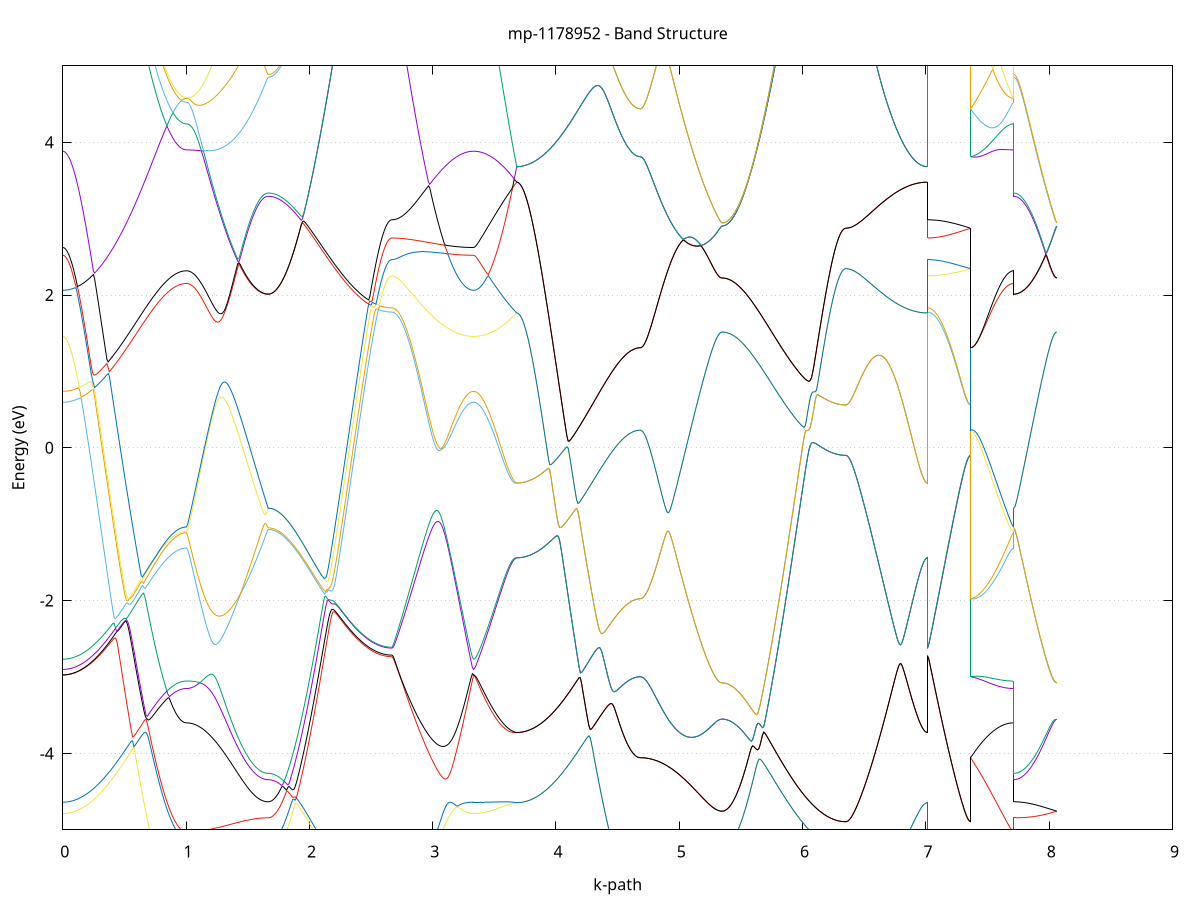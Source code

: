 set title 'mp-1178952 - Band Structure'
set xlabel 'k-path'
set ylabel 'Energy (eV)'
set grid y
set yrange [-5:5]
set terminal png size 800,600
set output 'mp-1178952_bands_gnuplot.png'
plot '-' using 1:2 with lines notitle, '-' using 1:2 with lines notitle, '-' using 1:2 with lines notitle, '-' using 1:2 with lines notitle, '-' using 1:2 with lines notitle, '-' using 1:2 with lines notitle, '-' using 1:2 with lines notitle, '-' using 1:2 with lines notitle, '-' using 1:2 with lines notitle, '-' using 1:2 with lines notitle, '-' using 1:2 with lines notitle, '-' using 1:2 with lines notitle, '-' using 1:2 with lines notitle, '-' using 1:2 with lines notitle, '-' using 1:2 with lines notitle, '-' using 1:2 with lines notitle, '-' using 1:2 with lines notitle, '-' using 1:2 with lines notitle, '-' using 1:2 with lines notitle, '-' using 1:2 with lines notitle, '-' using 1:2 with lines notitle, '-' using 1:2 with lines notitle, '-' using 1:2 with lines notitle, '-' using 1:2 with lines notitle, '-' using 1:2 with lines notitle, '-' using 1:2 with lines notitle, '-' using 1:2 with lines notitle, '-' using 1:2 with lines notitle, '-' using 1:2 with lines notitle, '-' using 1:2 with lines notitle, '-' using 1:2 with lines notitle, '-' using 1:2 with lines notitle, '-' using 1:2 with lines notitle, '-' using 1:2 with lines notitle, '-' using 1:2 with lines notitle, '-' using 1:2 with lines notitle, '-' using 1:2 with lines notitle, '-' using 1:2 with lines notitle, '-' using 1:2 with lines notitle, '-' using 1:2 with lines notitle, '-' using 1:2 with lines notitle, '-' using 1:2 with lines notitle, '-' using 1:2 with lines notitle, '-' using 1:2 with lines notitle, '-' using 1:2 with lines notitle, '-' using 1:2 with lines notitle, '-' using 1:2 with lines notitle, '-' using 1:2 with lines notitle
0.000000 -13.827670
0.009935 -13.827270
0.019870 -13.826370
0.029806 -13.824770
0.039741 -13.822570
0.049676 -13.819770
0.059611 -13.816270
0.069547 -13.812170
0.079482 -13.807370
0.089417 -13.802070
0.099352 -13.796070
0.109287 -13.789370
0.119223 -13.782170
0.129158 -13.774270
0.139093 -13.765770
0.149028 -13.756670
0.158964 -13.746970
0.168899 -13.736670
0.178834 -13.725670
0.188769 -13.714170
0.198704 -13.701970
0.208640 -13.689170
0.218575 -13.675770
0.228510 -13.661870
0.238445 -13.647270
0.248380 -13.632170
0.258316 -13.616370
0.268251 -13.600070
0.278186 -13.583170
0.288121 -13.565670
0.298057 -13.547670
0.307992 -13.529070
0.317927 -13.509870
0.327862 -13.490170
0.337797 -13.469970
0.347733 -13.449170
0.357668 -13.427870
0.367603 -13.406070
0.377538 -13.383670
0.387474 -13.360870
0.397409 -13.337470
0.407344 -13.313670
0.417279 -13.289370
0.427214 -13.264570
0.437150 -13.239370
0.447085 -13.213670
0.457020 -13.187570
0.466955 -13.161070
0.476891 -13.134170
0.486826 -13.106770
0.496761 -13.079070
0.506696 -13.051070
0.516631 -13.022670
0.526567 -12.993870
0.536502 -12.964870
0.546437 -12.935570
0.556372 -12.905970
0.566308 -12.876070
0.576243 -12.845970
0.586178 -12.815670
0.596113 -12.785270
0.606048 -12.754670
0.615984 -12.723870
0.625919 -12.693070
0.635854 -12.662170
0.645789 -12.631270
0.655724 -12.600270
0.665660 -12.569370
0.675595 -12.538570
0.685530 -12.507770
0.695465 -12.477170
0.705401 -12.446770
0.715336 -12.416670
0.725271 -12.386770
0.735206 -12.357170
0.745141 -12.327970
0.755077 -12.299170
0.765012 -12.270870
0.774947 -12.243070
0.784882 -12.215870
0.794818 -12.189270
0.804753 -12.163370
0.814688 -12.138270
0.824623 -12.113970
0.834558 -12.090470
0.844494 -12.067970
0.854429 -12.046370
0.864364 -12.025870
0.874299 -12.006470
0.884235 -11.988270
0.894170 -11.971270
0.904105 -11.955570
0.914040 -11.941170
0.923975 -11.928170
0.933911 -11.916570
0.943846 -11.906370
0.953781 -11.897770
0.963716 -11.890670
0.973652 -11.885070
0.983587 -11.881070
0.993522 -11.878670
1.003457 -11.877870
1.003457 -11.877870
1.013343 -11.877570
1.023230 -11.876770
1.033116 -11.875370
1.043002 -11.873470
1.052888 -11.870970
1.062775 -11.867970
1.072661 -11.864470
1.082547 -11.860270
1.092433 -11.855670
1.102319 -11.850470
1.112206 -11.844770
1.122092 -11.838470
1.131978 -11.831670
1.141864 -11.824270
1.151751 -11.816370
1.161637 -11.807970
1.171523 -11.799070
1.181409 -11.789570
1.191295 -11.779570
1.201182 -11.769070
1.211068 -11.757970
1.220954 -11.746470
1.230840 -11.734370
1.240727 -11.721770
1.250613 -11.708770
1.260499 -11.695170
1.270385 -11.681170
1.280271 -11.666570
1.290158 -11.651570
1.300044 -11.636070
1.309930 -11.620070
1.319816 -11.603670
1.329703 -11.586770
1.339589 -11.569470
1.349475 -11.551670
1.359361 -11.533470
1.369247 -11.514870
1.379134 -11.495870
1.389020 -11.476470
1.398906 -11.456670
1.408792 -11.436570
1.418679 -11.416070
1.428565 -11.395170
1.438451 -11.373970
1.448337 -11.352570
1.458223 -11.330870
1.468110 -11.308870
1.477996 -11.286670
1.487882 -11.264270
1.497768 -11.241670
1.507655 -11.218970
1.517541 -11.196270
1.527427 -11.173470
1.537313 -11.150770
1.547199 -11.128170
1.557086 -11.105770
1.566972 -11.083670
1.576858 -11.061970
1.586744 -11.040970
1.596631 -11.020770
1.606517 -11.001670
1.616403 -10.984070
1.626289 -10.968270
1.636175 -10.954970
1.646062 -10.944770
1.655948 -10.938370
1.665834 -10.936170
1.665834 -10.936170
1.675769 -10.936970
1.685705 -10.939370
1.695640 -10.943370
1.705575 -10.948970
1.715510 -10.956170
1.725445 -10.964870
1.735381 -10.975070
1.745316 -10.986770
1.755251 -10.999870
1.765186 -11.014270
1.775122 -11.030170
1.785057 -11.047270
1.794992 -11.065570
1.804927 -11.085070
1.814862 -11.105670
1.824798 -11.127270
1.834733 -11.149870
1.844668 -11.173470
1.854603 -11.197970
1.864538 -11.223170
1.874474 -11.249170
1.884409 -11.275870
1.894344 -11.303170
1.904279 -11.331070
1.914215 -11.359570
1.924150 -11.388470
1.934085 -11.417770
1.944020 -11.447470
1.953955 -11.477470
1.963891 -11.507670
1.973826 -11.538170
1.983761 -11.568870
1.993696 -11.599770
2.003632 -11.630670
2.013567 -11.661670
2.023502 -11.692670
2.033437 -11.723670
2.043372 -11.754670
2.053308 -11.785570
2.063243 -11.816370
2.073178 -11.847070
2.083113 -11.877570
2.093049 -11.907970
2.102984 -11.938070
2.112919 -11.967970
2.122854 -11.997670
2.132789 -12.027070
2.142725 -12.056170
2.152660 -12.084970
2.162595 -12.113370
2.172530 -12.141470
2.182465 -12.169170
2.192401 -12.196570
2.202336 -12.223570
2.212271 -12.250070
2.222206 -12.276270
2.232142 -12.301870
2.242077 -12.327170
2.252012 -12.351970
2.261947 -12.376270
2.271882 -12.400170
2.281818 -12.423470
2.291753 -12.446370
2.301688 -12.468770
2.311623 -12.490570
2.321559 -12.511870
2.331494 -12.532670
2.341429 -12.552970
2.351364 -12.572670
2.361299 -12.591770
2.371235 -12.610370
2.381170 -12.628470
2.391105 -12.645870
2.401040 -12.662770
2.410976 -12.679170
2.420911 -12.694870
2.430846 -12.710070
2.440781 -12.724570
2.450716 -12.738570
2.460652 -12.751970
2.470587 -12.764670
2.480522 -12.776870
2.490457 -12.788470
2.500393 -12.799370
2.510328 -12.809770
2.520263 -12.819470
2.530198 -12.828570
2.540133 -12.837070
2.550069 -12.844870
2.560004 -12.852170
2.569939 -12.858770
2.579874 -12.864770
2.589810 -12.870170
2.599745 -12.874870
2.609680 -12.878970
2.619615 -12.882470
2.629550 -12.885270
2.639486 -12.887470
2.649421 -12.889070
2.659356 -12.890070
2.669291 -12.890370
2.669291 -12.890370
2.679177 -12.892670
2.689064 -12.899270
2.698950 -12.909770
2.708836 -12.923370
2.718722 -12.939370
2.728609 -12.957170
2.738495 -12.976470
2.748381 -12.996670
2.758267 -13.017770
2.768153 -13.039470
2.778040 -13.061470
2.787926 -13.083870
2.797812 -13.106370
2.807698 -13.128970
2.817585 -13.151570
2.827471 -13.174270
2.837357 -13.196770
2.847243 -13.219170
2.857129 -13.241370
2.867016 -13.263470
2.876902 -13.285270
2.886788 -13.306770
2.896674 -13.328070
2.906561 -13.349070
2.916447 -13.369770
2.926333 -13.390070
2.936219 -13.410070
2.946105 -13.429670
2.955992 -13.448870
2.965878 -13.467770
2.975764 -13.486170
2.985650 -13.504270
2.995537 -13.521870
3.005423 -13.538970
3.015309 -13.555770
3.025195 -13.572070
3.035081 -13.587870
3.044968 -13.603270
3.054854 -13.618170
3.064740 -13.632570
3.074626 -13.646470
3.084513 -13.659970
3.094399 -13.672870
3.104285 -13.685370
3.114171 -13.697270
3.124057 -13.708770
3.133944 -13.719670
3.143830 -13.730170
3.153716 -13.740070
3.163602 -13.749470
3.173489 -13.758370
3.183375 -13.766670
3.193261 -13.774470
3.203147 -13.781770
3.213033 -13.788570
3.222920 -13.794770
3.232806 -13.800470
3.242692 -13.805570
3.252578 -13.810270
3.262465 -13.814270
3.272351 -13.817870
3.282237 -13.820870
3.292123 -13.823270
3.302009 -13.825170
3.311896 -13.826570
3.321782 -13.827370
3.331668 -13.827670
3.331668 -13.827670
3.341657 -13.827370
3.351647 -13.826470
3.361636 -13.825070
3.371625 -13.823070
3.381615 -13.820470
3.391604 -13.817270
3.401593 -13.813470
3.411582 -13.809170
3.421572 -13.804270
3.431561 -13.798870
3.441550 -13.792770
3.451539 -13.786170
3.461529 -13.779070
3.471518 -13.771270
3.481507 -13.762970
3.491497 -13.754070
3.501486 -13.744670
3.511475 -13.734670
3.521464 -13.724070
3.531454 -13.712970
3.541443 -13.701270
3.551432 -13.689070
3.561422 -13.676270
3.571411 -13.662970
3.581400 -13.649070
3.591389 -13.634670
3.601379 -13.619670
3.611368 -13.604170
3.621357 -13.588070
3.631347 -13.571470
3.641336 -13.554370
3.651325 -13.536770
3.661314 -13.518570
3.671304 -13.499970
3.681293 -13.480770
3.681293 -13.480770
3.691228 -13.480470
3.701163 -13.479470
3.711099 -13.477870
3.721034 -13.475670
3.730969 -13.472870
3.740904 -13.469370
3.750839 -13.465270
3.760775 -13.460470
3.770710 -13.455070
3.780645 -13.449070
3.790580 -13.442470
3.800516 -13.435270
3.810451 -13.427370
3.820386 -13.418870
3.830321 -13.409770
3.840256 -13.399970
3.850192 -13.389670
3.860127 -13.378670
3.870062 -13.367170
3.879997 -13.354970
3.889933 -13.342170
3.899868 -13.328770
3.909803 -13.314770
3.919738 -13.300170
3.929673 -13.285070
3.939609 -13.269270
3.949544 -13.252970
3.959479 -13.235970
3.969414 -13.218470
3.979349 -13.200470
3.989285 -13.181870
3.999220 -13.162670
4.009155 -13.142970
4.019090 -13.122670
4.029026 -13.101870
4.038961 -13.080470
4.048896 -13.058670
4.058831 -13.036270
4.068766 -13.013370
4.078702 -12.990070
4.088637 -12.966170
4.098572 -12.941770
4.108507 -12.916970
4.118443 -12.891770
4.128378 -12.865970
4.138313 -12.839870
4.148248 -12.813270
4.158183 -12.786270
4.168119 -12.758970
4.178054 -12.731170
4.187989 -12.703070
4.197924 -12.674570
4.207860 -12.645770
4.217795 -12.616670
4.227730 -12.587270
4.237665 -12.557670
4.247600 -12.527770
4.257536 -12.497570
4.267471 -12.467270
4.277406 -12.436670
4.287341 -12.405970
4.297277 -12.375170
4.307212 -12.344270
4.317147 -12.313270
4.327082 -12.282270
4.337017 -12.251270
4.346953 -12.220270
4.356888 -12.189270
4.366823 -12.158470
4.376758 -12.127770
4.386693 -12.097270
4.396629 -12.067070
4.406564 -12.037070
4.416499 -12.007370
4.426434 -11.978070
4.436370 -11.949170
4.446305 -11.920770
4.456240 -11.892870
4.466175 -11.865570
4.476110 -11.838870
4.486046 -11.812870
4.495981 -11.787570
4.505916 -11.763170
4.515851 -11.739670
4.525787 -11.716970
4.535722 -11.695370
4.545657 -11.674770
4.555592 -11.655270
4.565527 -11.636970
4.575463 -11.619870
4.585398 -11.604070
4.595333 -11.589670
4.605268 -11.576570
4.615204 -11.564870
4.625139 -11.554670
4.635074 -11.545970
4.645009 -11.538870
4.654944 -11.533270
4.664880 -11.529270
4.674815 -11.526770
4.684750 -11.525970
4.684750 -11.525970
4.694636 -11.525770
4.704523 -11.525070
4.714409 -11.523770
4.724295 -11.522070
4.734181 -11.519870
4.744067 -11.517270
4.753954 -11.514070
4.763840 -11.510470
4.773726 -11.506370
4.783612 -11.501770
4.793499 -11.496670
4.803385 -11.491070
4.813271 -11.485070
4.823157 -11.478570
4.833043 -11.471670
4.842930 -11.464270
4.852816 -11.456370
4.862702 -11.448070
4.872588 -11.439270
4.882475 -11.430070
4.892361 -11.420370
4.902247 -11.410270
4.912133 -11.399770
4.922019 -11.388870
4.931906 -11.377470
4.941792 -11.365770
4.951678 -11.353570
4.961564 -11.341070
4.971451 -11.328170
4.981337 -11.314870
4.991223 -11.301170
5.001109 -11.287170
5.010995 -11.272770
5.020882 -11.258070
5.030768 -11.243170
5.040654 -11.227870
5.050540 -11.212270
5.060427 -11.196470
5.070313 -11.180370
5.080199 -11.164070
5.090085 -11.147570
5.099971 -11.130870
5.109858 -11.114070
5.119744 -11.097070
5.129630 -11.079970
5.139516 -11.062870
5.149403 -11.045770
5.159289 -11.028670
5.169175 -11.011670
5.179061 -10.994770
5.188947 -10.978070
5.198834 -10.961570
5.208720 -10.945470
5.218606 -10.929670
5.228492 -10.914470
5.238379 -10.899770
5.248265 -10.885670
5.258151 -10.872470
5.268037 -10.860170
5.277923 -10.848870
5.287810 -10.838770
5.297696 -10.829970
5.307582 -10.822570
5.317468 -10.816670
5.327355 -10.812370
5.337241 -10.809770
5.347127 -10.808870
5.347127 -10.808870
5.357062 -10.809670
5.366997 -10.812170
5.376933 -10.816170
5.386868 -10.821770
5.396803 -10.828970
5.406738 -10.837770
5.416674 -10.848070
5.426609 -10.859770
5.436544 -10.872970
5.446479 -10.887570
5.456414 -10.903470
5.466350 -10.920670
5.476285 -10.939070
5.486220 -10.958670
5.496155 -10.979370
5.506090 -11.001170
5.516026 -11.023870
5.525961 -11.047570
5.535896 -11.072170
5.545831 -11.097570
5.555767 -11.123670
5.565702 -11.150470
5.575637 -11.177970
5.585572 -11.205970
5.595507 -11.234570
5.605443 -11.263570
5.615378 -11.293070
5.625313 -11.322870
5.635248 -11.352970
5.645184 -11.383370
5.655119 -11.413970
5.665054 -11.444770
5.674989 -11.475770
5.684924 -11.506770
5.694860 -11.537870
5.704795 -11.569070
5.714730 -11.600170
5.724665 -11.631270
5.734601 -11.662270
5.744536 -11.693170
5.754471 -11.723970
5.764406 -11.754570
5.774341 -11.784970
5.784277 -11.815270
5.794212 -11.845170
5.804147 -11.874970
5.814082 -11.904470
5.824018 -11.933570
5.833953 -11.962470
5.843888 -11.990970
5.853823 -12.019170
5.863758 -12.046970
5.873694 -12.074370
5.883629 -12.101370
5.893564 -12.127970
5.903499 -12.154170
5.913435 -12.179970
5.923370 -12.205270
5.933305 -12.230070
5.943240 -12.254470
5.953175 -12.278370
5.963111 -12.301770
5.973046 -12.324670
5.982981 -12.347070
5.992916 -12.368970
6.002851 -12.390370
6.012787 -12.411170
6.022722 -12.431470
6.032657 -12.451170
6.042592 -12.470370
6.052528 -12.489070
6.062463 -12.507070
6.072398 -12.524570
6.082333 -12.541570
6.092268 -12.557870
6.102204 -12.573670
6.112139 -12.588870
6.122074 -12.603370
6.132009 -12.617370
6.141945 -12.630770
6.151880 -12.643570
6.161815 -12.655770
6.171750 -12.667370
6.181685 -12.678370
6.191621 -12.688670
6.201556 -12.698370
6.211491 -12.707570
6.221426 -12.716070
6.231362 -12.723870
6.241297 -12.731170
6.251232 -12.737770
6.261167 -12.743770
6.271102 -12.749170
6.281038 -12.753870
6.290973 -12.758070
6.300908 -12.761470
6.310843 -12.764370
6.320778 -12.766570
6.330714 -12.768170
6.340649 -12.769070
6.350584 -12.769470
6.350584 -12.769470
6.360470 -12.770270
6.370357 -12.772970
6.380243 -12.777270
6.390129 -12.783270
6.400015 -12.790870
6.409901 -12.799770
6.419788 -12.809970
6.429674 -12.821370
6.439560 -12.833670
6.449446 -12.846970
6.459333 -12.861070
6.469219 -12.875770
6.479105 -12.890970
6.488991 -12.906770
6.498878 -12.922870
6.508764 -12.939170
6.518650 -12.955870
6.528536 -12.972670
6.538422 -12.989570
6.548309 -13.006470
6.558195 -13.023470
6.568081 -13.040370
6.577967 -13.057270
6.587854 -13.074070
6.597740 -13.090670
6.607626 -13.107170
6.617512 -13.123570
6.627398 -13.139670
6.637285 -13.155570
6.647171 -13.171170
6.657057 -13.186570
6.666943 -13.201670
6.676830 -13.216470
6.686716 -13.230970
6.696602 -13.245070
6.706488 -13.258870
6.716374 -13.272370
6.726261 -13.285570
6.736147 -13.298270
6.746033 -13.310670
6.755919 -13.322670
6.765806 -13.334270
6.775692 -13.345470
6.785578 -13.356270
6.795464 -13.366570
6.805350 -13.376570
6.815237 -13.386070
6.825123 -13.395170
6.835009 -13.403870
6.844895 -13.412070
6.854781 -13.419770
6.864668 -13.427170
6.874554 -13.433970
6.884440 -13.440370
6.894326 -13.446270
6.904213 -13.451770
6.914099 -13.456770
6.923985 -13.461370
6.933871 -13.465370
6.943757 -13.468970
6.953644 -13.472070
6.963530 -13.474770
6.973416 -13.476870
6.983302 -13.478570
6.993189 -13.479770
7.003075 -13.480470
7.012961 -13.480770
7.012961 -12.890370
7.022950 -12.890270
7.032940 -12.889870
7.042929 -12.889270
7.052918 -12.888470
7.062907 -12.887370
7.072897 -12.886070
7.082886 -12.884570
7.092875 -12.882770
7.102865 -12.880770
7.112854 -12.878570
7.122843 -12.876170
7.132832 -12.873570
7.142822 -12.870670
7.152811 -12.867670
7.162800 -12.864370
7.172790 -12.860970
7.182779 -12.857270
7.192768 -12.853470
7.202757 -12.849470
7.212747 -12.845370
7.222736 -12.841070
7.232725 -12.836570
7.242714 -12.831970
7.252704 -12.827270
7.262693 -12.822370
7.272682 -12.817470
7.282672 -12.812370
7.292661 -12.807170
7.302650 -12.801970
7.312639 -12.796670
7.322629 -12.791270
7.332618 -12.785870
7.342607 -12.780370
7.352597 -12.774870
7.362586 -12.769470
7.362586 -11.525970
7.372575 -11.545470
7.382564 -11.564470
7.392554 -11.582970
7.402543 -11.600870
7.412532 -11.618170
7.422521 -11.635070
7.432511 -11.651270
7.442500 -11.667070
7.452489 -11.682270
7.462479 -11.696870
7.472468 -11.710970
7.482457 -11.724470
7.492446 -11.737470
7.502436 -11.749870
7.512425 -11.761670
7.522414 -11.772970
7.532404 -11.783670
7.542393 -11.793770
7.552382 -11.803370
7.562371 -11.812370
7.572361 -11.820770
7.582350 -11.828670
7.592339 -11.835870
7.602328 -11.842570
7.612318 -11.848670
7.622307 -11.854270
7.632296 -11.859170
7.642286 -11.863570
7.652275 -11.867370
7.662264 -11.870570
7.672253 -11.873170
7.682243 -11.875270
7.692232 -11.876670
7.702221 -11.877570
7.712211 -11.877870
7.712211 -10.936170
7.722200 -10.936070
7.732189 -10.935670
7.742178 -10.935070
7.752168 -10.934170
7.762157 -10.933070
7.772146 -10.931670
7.782135 -10.930070
7.792125 -10.928270
7.802114 -10.926170
7.812103 -10.923870
7.822093 -10.921270
7.832082 -10.918570
7.842071 -10.915570
7.852060 -10.912370
7.862050 -10.908970
7.872039 -10.905370
7.882028 -10.901570
7.892018 -10.897570
7.902007 -10.893370
7.911996 -10.888970
7.921985 -10.884470
7.931975 -10.879770
7.941964 -10.874970
7.951953 -10.869970
7.961943 -10.864870
7.971932 -10.859670
7.981921 -10.854270
7.991910 -10.848870
8.001900 -10.843370
8.011889 -10.837670
8.021878 -10.832070
8.031867 -10.826270
8.041857 -10.820570
8.051846 -10.814670
8.061835 -10.808870
e
0.000000 -12.588970
0.009935 -12.588670
0.019870 -12.587670
0.029806 -12.586170
0.039741 -12.583870
0.049676 -12.581070
0.059611 -12.577570
0.069547 -12.573470
0.079482 -12.568670
0.089417 -12.563270
0.099352 -12.557270
0.109287 -12.550670
0.119223 -12.543370
0.129158 -12.535470
0.139093 -12.526970
0.149028 -12.517770
0.158964 -12.508070
0.168899 -12.497670
0.178834 -12.486670
0.188769 -12.475070
0.198704 -12.462870
0.208640 -12.449970
0.218575 -12.436570
0.228510 -12.422570
0.238445 -12.407870
0.248380 -12.392670
0.258316 -12.376870
0.268251 -12.360470
0.278186 -12.343470
0.288121 -12.325970
0.298057 -12.307870
0.307992 -12.289170
0.317927 -12.269870
0.327862 -12.250070
0.337797 -12.229770
0.347733 -12.208870
0.357668 -12.187470
0.367603 -12.165470
0.377538 -12.142970
0.387474 -12.120070
0.397409 -12.096570
0.407344 -12.072570
0.417279 -12.048070
0.427214 -12.023170
0.437150 -11.997770
0.447085 -11.971970
0.457020 -11.945670
0.466955 -11.918970
0.476891 -11.891770
0.486826 -11.864270
0.496761 -11.836370
0.506696 -11.808070
0.516631 -11.779470
0.526567 -11.750470
0.536502 -11.721270
0.546437 -11.691670
0.556372 -11.661770
0.566308 -11.631670
0.576243 -11.601270
0.586178 -11.570770
0.596113 -11.539970
0.606048 -11.509070
0.615984 -11.477970
0.625919 -11.446870
0.635854 -11.415570
0.645789 -11.384270
0.655724 -11.353070
0.665660 -11.321770
0.675595 -11.290570
0.685530 -11.259470
0.695465 -11.228470
0.705401 -11.197670
0.715336 -11.167070
0.725271 -11.136770
0.735206 -11.106770
0.745141 -11.077170
0.755077 -11.047970
0.765012 -11.019170
0.774947 -10.990970
0.784882 -10.963370
0.794818 -10.936370
0.804753 -10.910070
0.814688 -10.884470
0.824623 -10.859670
0.834558 -10.835870
0.844494 -10.812870
0.854429 -10.790970
0.864364 -10.770070
0.874299 -10.750370
0.884235 -10.731770
0.894170 -10.714370
0.904105 -10.698370
0.914040 -10.683670
0.923975 -10.670370
0.933911 -10.658570
0.943846 -10.648170
0.953781 -10.639370
0.963716 -10.632070
0.973652 -10.626370
0.983587 -10.622270
0.993522 -10.619870
1.003457 -10.619070
1.003457 -10.619070
1.013343 -10.618970
1.023230 -10.618570
1.033116 -10.618070
1.043002 -10.617370
1.052888 -10.616470
1.062775 -10.615270
1.072661 -10.613970
1.082547 -10.612470
1.092433 -10.610770
1.102319 -10.608870
1.112206 -10.606770
1.122092 -10.604570
1.131978 -10.602170
1.141864 -10.599570
1.151751 -10.596770
1.161637 -10.593970
1.171523 -10.590970
1.181409 -10.587770
1.191295 -10.584570
1.201182 -10.581170
1.211068 -10.577670
1.220954 -10.574170
1.230840 -10.570570
1.240727 -10.566970
1.250613 -10.563270
1.260499 -10.559570
1.270385 -10.555870
1.280271 -10.552170
1.290158 -10.548570
1.300044 -10.544970
1.309930 -10.541470
1.319816 -10.538070
1.329703 -10.534770
1.339589 -10.531670
1.349475 -10.528670
1.359361 -10.525970
1.369247 -10.523570
1.379134 -10.521370
1.389020 -10.519470
1.398906 -10.517970
1.408792 -10.516870
1.418679 -10.516170
1.428565 -10.516070
1.438451 -10.516370
1.448337 -10.517370
1.458223 -10.518870
1.468110 -10.521070
1.477996 -10.524070
1.487882 -10.527770
1.497768 -10.532370
1.507655 -10.537670
1.517541 -10.543970
1.527427 -10.551070
1.537313 -10.559070
1.547199 -10.567970
1.557086 -10.577670
1.566972 -10.588170
1.576858 -10.599270
1.586744 -10.610870
1.596631 -10.622770
1.606517 -10.634670
1.616403 -10.646270
1.626289 -10.657070
1.636175 -10.666570
1.646062 -10.674070
1.655948 -10.678870
1.665834 -10.680570
1.665834 -10.680570
1.675769 -10.681370
1.685705 -10.683770
1.695640 -10.687870
1.705575 -10.693570
1.715510 -10.700870
1.725445 -10.709670
1.735381 -10.720070
1.745316 -10.731870
1.755251 -10.745170
1.765186 -10.759870
1.775122 -10.775970
1.785057 -10.793270
1.794992 -10.811870
1.804927 -10.831670
1.814862 -10.852470
1.824798 -10.874470
1.834733 -10.897370
1.844668 -10.921270
1.854603 -10.946070
1.864538 -10.971570
1.874474 -10.997870
1.884409 -11.024970
1.894344 -11.052570
1.904279 -11.080770
1.914215 -11.109570
1.924150 -11.138770
1.934085 -11.168370
1.944020 -11.198370
1.953955 -11.228670
1.963891 -11.259270
1.973826 -11.290070
1.983761 -11.321070
1.993696 -11.352170
2.003632 -11.383370
2.013567 -11.414670
2.023502 -11.445970
2.033437 -11.477270
2.043372 -11.508470
2.053308 -11.539670
2.063243 -11.570770
2.073178 -11.601670
2.083113 -11.632370
2.093049 -11.662970
2.102984 -11.693370
2.112919 -11.723470
2.122854 -11.753370
2.132789 -11.782970
2.142725 -11.812170
2.152660 -11.841170
2.162595 -11.869870
2.172530 -11.898070
2.182465 -11.926070
2.192401 -11.953570
2.202336 -11.980670
2.212271 -12.007370
2.222206 -12.033670
2.232142 -12.059570
2.242077 -12.084970
2.252012 -12.109870
2.261947 -12.134370
2.271882 -12.158270
2.281818 -12.181770
2.291753 -12.204770
2.301688 -12.227270
2.311623 -12.249170
2.321559 -12.270670
2.331494 -12.291570
2.341429 -12.311870
2.351364 -12.331670
2.361299 -12.350970
2.371235 -12.369670
2.381170 -12.387770
2.391105 -12.405270
2.401040 -12.422270
2.410976 -12.438670
2.420911 -12.454470
2.430846 -12.469670
2.440781 -12.484370
2.450716 -12.498370
2.460652 -12.511770
2.470587 -12.524670
2.480522 -12.536870
2.490457 -12.548470
2.500393 -12.559470
2.510328 -12.569870
2.520263 -12.579570
2.530198 -12.588770
2.540133 -12.597270
2.550069 -12.605170
2.560004 -12.612470
2.569939 -12.619070
2.579874 -12.625170
2.589810 -12.630470
2.599745 -12.635270
2.609680 -12.639370
2.619615 -12.642870
2.629550 -12.645770
2.639486 -12.647970
2.649421 -12.649570
2.659356 -12.650470
2.669291 -12.650770
2.669291 -12.650770
2.679177 -12.649070
2.689064 -12.644070
2.698950 -12.636370
2.708836 -12.626670
2.718722 -12.615670
2.728609 -12.603970
2.738495 -12.591970
2.748381 -12.580070
2.758267 -12.568570
2.768153 -12.557670
2.778040 -12.547370
2.787926 -12.537970
2.797812 -12.529270
2.807698 -12.521570
2.817585 -12.514770
2.827471 -12.508770
2.837357 -12.503770
2.847243 -12.499470
2.857129 -12.496070
2.867016 -12.493270
2.876902 -12.491270
2.886788 -12.489970
2.896674 -12.489170
2.906561 -12.488970
2.916447 -12.489270
2.926333 -12.490070
2.936219 -12.491170
2.946105 -12.492770
2.955992 -12.494670
2.965878 -12.496870
2.975764 -12.499270
2.985650 -12.501970
2.995537 -12.504870
3.005423 -12.507870
3.015309 -12.511070
3.025195 -12.514370
3.035081 -12.517770
3.044968 -12.521270
3.054854 -12.524770
3.064740 -12.528370
3.074626 -12.531870
3.084513 -12.535470
3.094399 -12.538970
3.104285 -12.542570
3.114171 -12.545970
3.124057 -12.549370
3.133944 -12.552670
3.143830 -12.555870
3.153716 -12.559070
3.163602 -12.562070
3.173489 -12.564970
3.183375 -12.567670
3.193261 -12.570270
3.203147 -12.572770
3.213033 -12.575070
3.222920 -12.577270
3.232806 -12.579270
3.242692 -12.581070
3.252578 -12.582670
3.262465 -12.584170
3.272351 -12.585470
3.282237 -12.586470
3.292123 -12.587370
3.302009 -12.588070
3.311896 -12.588570
3.321782 -12.588870
3.331668 -12.588970
3.331668 -12.588970
3.341657 -12.596770
3.351647 -12.616170
3.361636 -12.641570
3.371625 -12.669770
3.381615 -12.699270
3.391604 -12.729370
3.401593 -12.759670
3.411582 -12.789970
3.421572 -12.820270
3.431561 -12.850370
3.441550 -12.880270
3.451539 -12.909870
3.461529 -12.939170
3.471518 -12.968170
3.481507 -12.996770
3.491497 -13.025070
3.501486 -13.052970
3.511475 -13.080470
3.521464 -13.107670
3.531454 -13.134370
3.541443 -13.160670
3.551432 -13.186470
3.561422 -13.211970
3.571411 -13.236970
3.581400 -13.261470
3.591389 -13.285570
3.601379 -13.309170
3.611368 -13.332370
3.621357 -13.354970
3.631347 -13.377170
3.641336 -13.398870
3.651325 -13.420070
3.661314 -13.440870
3.671304 -13.461070
3.681293 -13.480770
3.681293 -13.480770
3.691228 -13.480470
3.701163 -13.479470
3.711099 -13.477870
3.721034 -13.475670
3.730969 -13.472870
3.740904 -13.469370
3.750839 -13.465270
3.760775 -13.460470
3.770710 -13.455070
3.780645 -13.449070
3.790580 -13.442470
3.800516 -13.435270
3.810451 -13.427370
3.820386 -13.418870
3.830321 -13.409770
3.840256 -13.399970
3.850192 -13.389670
3.860127 -13.378670
3.870062 -13.367170
3.879997 -13.354970
3.889933 -13.342170
3.899868 -13.328770
3.909803 -13.314770
3.919738 -13.300170
3.929673 -13.285070
3.939609 -13.269270
3.949544 -13.252970
3.959479 -13.235970
3.969414 -13.218470
3.979349 -13.200470
3.989285 -13.181870
3.999220 -13.162670
4.009155 -13.142970
4.019090 -13.122670
4.029026 -13.101870
4.038961 -13.080470
4.048896 -13.058670
4.058831 -13.036270
4.068766 -13.013370
4.078702 -12.990070
4.088637 -12.966170
4.098572 -12.941770
4.108507 -12.916970
4.118443 -12.891770
4.128378 -12.865970
4.138313 -12.839870
4.148248 -12.813270
4.158183 -12.786270
4.168119 -12.758970
4.178054 -12.731170
4.187989 -12.703070
4.197924 -12.674570
4.207860 -12.645770
4.217795 -12.616670
4.227730 -12.587270
4.237665 -12.557670
4.247600 -12.527770
4.257536 -12.497570
4.267471 -12.467270
4.277406 -12.436670
4.287341 -12.405970
4.297277 -12.375170
4.307212 -12.344270
4.317147 -12.313270
4.327082 -12.282270
4.337017 -12.251270
4.346953 -12.220270
4.356888 -12.189270
4.366823 -12.158470
4.376758 -12.127770
4.386693 -12.097270
4.396629 -12.067070
4.406564 -12.037070
4.416499 -12.007370
4.426434 -11.978070
4.436370 -11.949170
4.446305 -11.920770
4.456240 -11.892870
4.466175 -11.865570
4.476110 -11.838870
4.486046 -11.812870
4.495981 -11.787570
4.505916 -11.763170
4.515851 -11.739670
4.525787 -11.716970
4.535722 -11.695370
4.545657 -11.674770
4.555592 -11.655270
4.565527 -11.636970
4.575463 -11.619870
4.585398 -11.604070
4.595333 -11.589670
4.605268 -11.576570
4.615204 -11.564870
4.625139 -11.554670
4.635074 -11.545970
4.645009 -11.538870
4.654944 -11.533270
4.664880 -11.529270
4.674815 -11.526770
4.684750 -11.525970
4.684750 -11.525970
4.694636 -11.525770
4.704523 -11.525070
4.714409 -11.523770
4.724295 -11.522070
4.734181 -11.519870
4.744067 -11.517270
4.753954 -11.514070
4.763840 -11.510470
4.773726 -11.506370
4.783612 -11.501770
4.793499 -11.496670
4.803385 -11.491070
4.813271 -11.485070
4.823157 -11.478570
4.833043 -11.471670
4.842930 -11.464270
4.852816 -11.456370
4.862702 -11.448070
4.872588 -11.439270
4.882475 -11.430070
4.892361 -11.420370
4.902247 -11.410270
4.912133 -11.399770
4.922019 -11.388870
4.931906 -11.377470
4.941792 -11.365770
4.951678 -11.353570
4.961564 -11.341070
4.971451 -11.328170
4.981337 -11.314870
4.991223 -11.301170
5.001109 -11.287170
5.010995 -11.272770
5.020882 -11.258070
5.030768 -11.243170
5.040654 -11.227870
5.050540 -11.212270
5.060427 -11.196470
5.070313 -11.180370
5.080199 -11.164070
5.090085 -11.147570
5.099971 -11.130870
5.109858 -11.114070
5.119744 -11.097070
5.129630 -11.079970
5.139516 -11.062870
5.149403 -11.045770
5.159289 -11.028670
5.169175 -11.011670
5.179061 -10.994770
5.188947 -10.978070
5.198834 -10.961570
5.208720 -10.945470
5.218606 -10.929670
5.228492 -10.914470
5.238379 -10.899770
5.248265 -10.885670
5.258151 -10.872470
5.268037 -10.860170
5.277923 -10.848870
5.287810 -10.838770
5.297696 -10.829970
5.307582 -10.822570
5.317468 -10.816670
5.327355 -10.812370
5.337241 -10.809770
5.347127 -10.808870
5.347127 -10.808870
5.357062 -10.809670
5.366997 -10.812170
5.376933 -10.816170
5.386868 -10.821770
5.396803 -10.828970
5.406738 -10.837770
5.416674 -10.848070
5.426609 -10.859770
5.436544 -10.872970
5.446479 -10.887570
5.456414 -10.903470
5.466350 -10.920670
5.476285 -10.939070
5.486220 -10.958670
5.496155 -10.979370
5.506090 -11.001170
5.516026 -11.023870
5.525961 -11.047570
5.535896 -11.072170
5.545831 -11.097570
5.555767 -11.123670
5.565702 -11.150470
5.575637 -11.177970
5.585572 -11.205970
5.595507 -11.234570
5.605443 -11.263570
5.615378 -11.293070
5.625313 -11.322870
5.635248 -11.352970
5.645184 -11.383370
5.655119 -11.413970
5.665054 -11.444770
5.674989 -11.475770
5.684924 -11.506770
5.694860 -11.537870
5.704795 -11.569070
5.714730 -11.600170
5.724665 -11.631270
5.734601 -11.662270
5.744536 -11.693170
5.754471 -11.723970
5.764406 -11.754570
5.774341 -11.784970
5.784277 -11.815270
5.794212 -11.845170
5.804147 -11.874970
5.814082 -11.904470
5.824018 -11.933570
5.833953 -11.962470
5.843888 -11.990970
5.853823 -12.019170
5.863758 -12.046970
5.873694 -12.074370
5.883629 -12.101370
5.893564 -12.127970
5.903499 -12.154170
5.913435 -12.179970
5.923370 -12.205270
5.933305 -12.230070
5.943240 -12.254470
5.953175 -12.278370
5.963111 -12.301770
5.973046 -12.324670
5.982981 -12.347070
5.992916 -12.368970
6.002851 -12.390370
6.012787 -12.411170
6.022722 -12.431470
6.032657 -12.451170
6.042592 -12.470370
6.052528 -12.489070
6.062463 -12.507070
6.072398 -12.524570
6.082333 -12.541570
6.092268 -12.557870
6.102204 -12.573670
6.112139 -12.588870
6.122074 -12.603370
6.132009 -12.617370
6.141945 -12.630770
6.151880 -12.643570
6.161815 -12.655770
6.171750 -12.667370
6.181685 -12.678370
6.191621 -12.688670
6.201556 -12.698370
6.211491 -12.707570
6.221426 -12.716070
6.231362 -12.723870
6.241297 -12.731170
6.251232 -12.737770
6.261167 -12.743770
6.271102 -12.749170
6.281038 -12.753870
6.290973 -12.758070
6.300908 -12.761470
6.310843 -12.764370
6.320778 -12.766570
6.330714 -12.768170
6.340649 -12.769070
6.350584 -12.769470
6.350584 -12.769470
6.360470 -12.770270
6.370357 -12.772970
6.380243 -12.777270
6.390129 -12.783270
6.400015 -12.790870
6.409901 -12.799770
6.419788 -12.809970
6.429674 -12.821370
6.439560 -12.833670
6.449446 -12.846970
6.459333 -12.861070
6.469219 -12.875770
6.479105 -12.890970
6.488991 -12.906770
6.498878 -12.922870
6.508764 -12.939170
6.518650 -12.955870
6.528536 -12.972670
6.538422 -12.989570
6.548309 -13.006470
6.558195 -13.023470
6.568081 -13.040370
6.577967 -13.057270
6.587854 -13.074070
6.597740 -13.090670
6.607626 -13.107170
6.617512 -13.123570
6.627398 -13.139670
6.637285 -13.155570
6.647171 -13.171170
6.657057 -13.186570
6.666943 -13.201670
6.676830 -13.216470
6.686716 -13.230970
6.696602 -13.245070
6.706488 -13.258870
6.716374 -13.272370
6.726261 -13.285570
6.736147 -13.298270
6.746033 -13.310670
6.755919 -13.322670
6.765806 -13.334270
6.775692 -13.345470
6.785578 -13.356270
6.795464 -13.366570
6.805350 -13.376570
6.815237 -13.386070
6.825123 -13.395170
6.835009 -13.403870
6.844895 -13.412070
6.854781 -13.419770
6.864668 -13.427170
6.874554 -13.433970
6.884440 -13.440370
6.894326 -13.446270
6.904213 -13.451770
6.914099 -13.456770
6.923985 -13.461370
6.933871 -13.465370
6.943757 -13.468970
6.953644 -13.472070
6.963530 -13.474770
6.973416 -13.476870
6.983302 -13.478570
6.993189 -13.479770
7.003075 -13.480470
7.012961 -13.480770
7.012961 -12.650770
7.022950 -12.650970
7.032940 -12.651270
7.042929 -12.651770
7.052918 -12.652570
7.062907 -12.653570
7.072897 -12.654770
7.082886 -12.656170
7.092875 -12.657870
7.102865 -12.659670
7.112854 -12.661770
7.122843 -12.664070
7.132832 -12.666570
7.142822 -12.669270
7.152811 -12.672170
7.162800 -12.675370
7.172790 -12.678670
7.182779 -12.682170
7.192768 -12.685870
7.202757 -12.689770
7.212747 -12.693870
7.222736 -12.698070
7.232725 -12.702470
7.242714 -12.707070
7.252704 -12.711770
7.262693 -12.716570
7.272682 -12.721470
7.282672 -12.726570
7.292661 -12.731670
7.302650 -12.736870
7.312639 -12.742170
7.322629 -12.747570
7.332618 -12.752970
7.342607 -12.758470
7.352597 -12.763970
7.362586 -12.769470
7.362586 -11.525970
7.372575 -11.505970
7.382564 -11.485470
7.392554 -11.464370
7.402543 -11.442770
7.412532 -11.420770
7.422521 -11.398170
7.432511 -11.375070
7.442500 -11.351470
7.452489 -11.327470
7.462479 -11.302970
7.472468 -11.277970
7.482457 -11.252470
7.492446 -11.226570
7.502436 -11.200170
7.512425 -11.173370
7.522414 -11.146070
7.532404 -11.118370
7.542393 -11.090270
7.552382 -11.061770
7.562371 -11.032870
7.572361 -11.003670
7.582350 -10.973970
7.592339 -10.944070
7.602328 -10.913770
7.612318 -10.883270
7.622307 -10.852570
7.632296 -10.821570
7.642286 -10.790670
7.652275 -10.759670
7.662264 -10.729070
7.672253 -10.699270
7.682243 -10.670870
7.692232 -10.645470
7.702221 -10.626470
7.712211 -10.619070
7.712211 -10.680570
7.722200 -10.680670
7.732189 -10.681070
7.742178 -10.681670
7.752168 -10.682470
7.762157 -10.683570
7.772146 -10.684970
7.782135 -10.686470
7.792125 -10.688370
7.802114 -10.690370
7.812103 -10.692670
7.822093 -10.695270
7.832082 -10.697970
7.842071 -10.700970
7.852060 -10.704170
7.862050 -10.707670
7.872039 -10.711270
7.882028 -10.715170
7.892018 -10.719170
7.902007 -10.723470
7.911996 -10.727870
7.921985 -10.732470
7.931975 -10.737270
7.941964 -10.742170
7.951953 -10.747170
7.961943 -10.752370
7.971932 -10.757670
7.981921 -10.763170
7.991910 -10.768670
8.001900 -10.774270
8.011889 -10.779870
8.021878 -10.785670
8.031867 -10.791370
8.041857 -10.797270
8.051846 -10.803070
8.061835 -10.808870
e
0.000000 -12.452870
0.009935 -12.452570
0.019870 -12.451570
0.029806 -12.449970
0.039741 -12.447770
0.049676 -12.444870
0.059611 -12.441370
0.069547 -12.437270
0.079482 -12.432470
0.089417 -12.427070
0.099352 -12.421070
0.109287 -12.414370
0.119223 -12.407070
0.129158 -12.399170
0.139093 -12.390570
0.149028 -12.381370
0.158964 -12.371570
0.168899 -12.361170
0.178834 -12.350170
0.188769 -12.338470
0.198704 -12.326170
0.208640 -12.313270
0.218575 -12.299870
0.228510 -12.285770
0.238445 -12.271070
0.248380 -12.255770
0.258316 -12.239870
0.268251 -12.223370
0.278186 -12.206370
0.288121 -12.188770
0.298057 -12.170570
0.307992 -12.151770
0.317927 -12.132370
0.327862 -12.112570
0.337797 -12.092070
0.347733 -12.071070
0.357668 -12.049570
0.367603 -12.027470
0.377538 -12.004870
0.387474 -11.981770
0.397409 -11.958170
0.407344 -11.934070
0.417279 -11.909570
0.427214 -11.884470
0.437150 -11.858970
0.447085 -11.832970
0.457020 -11.806470
0.466955 -11.779670
0.476891 -11.752370
0.486826 -11.724670
0.496761 -11.696570
0.506696 -11.668170
0.516631 -11.639270
0.526567 -11.610170
0.536502 -11.580670
0.546437 -11.550870
0.556372 -11.520870
0.566308 -11.490470
0.576243 -11.459970
0.586178 -11.429170
0.596113 -11.398170
0.606048 -11.366970
0.615984 -11.335670
0.625919 -11.304270
0.635854 -11.272770
0.645789 -11.241270
0.655724 -11.209670
0.665660 -11.178170
0.675595 -11.146670
0.685530 -11.115270
0.695465 -11.083970
0.705401 -11.052970
0.715336 -11.022070
0.725271 -10.991470
0.735206 -10.961170
0.745141 -10.931170
0.755077 -10.901670
0.765012 -10.872670
0.774947 -10.844070
0.784882 -10.816170
0.794818 -10.788770
0.804753 -10.762170
0.814688 -10.736270
0.824623 -10.711270
0.834558 -10.687070
0.844494 -10.663870
0.854429 -10.641570
0.864364 -10.620470
0.874299 -10.600370
0.884235 -10.581570
0.894170 -10.563970
0.904105 -10.547670
0.914040 -10.532770
0.923975 -10.519270
0.933911 -10.507270
0.943846 -10.496770
0.953781 -10.487770
0.963716 -10.480370
0.973652 -10.474670
0.983587 -10.470470
0.993522 -10.467970
1.003457 -10.467170
1.003457 -10.467170
1.013343 -10.467070
1.023230 -10.466670
1.033116 -10.466070
1.043002 -10.465270
1.052888 -10.464170
1.062775 -10.462870
1.072661 -10.461270
1.082547 -10.459470
1.092433 -10.457470
1.102319 -10.455270
1.112206 -10.452770
1.122092 -10.450070
1.131978 -10.447170
1.141864 -10.444070
1.151751 -10.440770
1.161637 -10.437270
1.171523 -10.433570
1.181409 -10.429670
1.191295 -10.425670
1.201182 -10.421370
1.211068 -10.416970
1.220954 -10.412470
1.230840 -10.407770
1.240727 -10.402970
1.250613 -10.397970
1.260499 -10.392870
1.270385 -10.387670
1.280271 -10.382370
1.290158 -10.376970
1.300044 -10.371470
1.309930 -10.365970
1.319816 -10.360370
1.329703 -10.354770
1.339589 -10.349070
1.349475 -10.343370
1.359361 -10.337670
1.369247 -10.331870
1.379134 -10.326170
1.389020 -10.320570
1.398906 -10.314870
1.408792 -10.309270
1.418679 -10.303770
1.428565 -10.298370
1.438451 -10.292970
1.448337 -10.287770
1.458223 -10.282570
1.468110 -10.277570
1.477996 -10.272670
1.487882 -10.267970
1.497768 -10.263470
1.507655 -10.259070
1.517541 -10.254870
1.527427 -10.250870
1.537313 -10.247070
1.547199 -10.243570
1.557086 -10.240270
1.566972 -10.237170
1.576858 -10.234370
1.586744 -10.231770
1.596631 -10.229570
1.606517 -10.227570
1.616403 -10.225870
1.626289 -10.224470
1.636175 -10.223370
1.646062 -10.222570
1.655948 -10.222170
1.665834 -10.221970
1.665834 -10.221970
1.675769 -10.222770
1.685705 -10.225370
1.695640 -10.229570
1.705575 -10.235470
1.715510 -10.242970
1.725445 -10.252070
1.735381 -10.262770
1.745316 -10.274970
1.755251 -10.288670
1.765186 -10.303770
1.775122 -10.320270
1.785057 -10.338170
1.794992 -10.357270
1.804927 -10.377570
1.814862 -10.398970
1.824798 -10.421570
1.834733 -10.445070
1.844668 -10.469570
1.854603 -10.494970
1.864538 -10.521170
1.874474 -10.548070
1.884409 -10.575770
1.894344 -10.604070
1.904279 -10.632870
1.914215 -10.662270
1.924150 -10.692070
1.934085 -10.722370
1.944020 -10.752970
1.953955 -10.783870
1.963891 -10.815070
1.973826 -10.846370
1.983761 -10.877970
1.993696 -10.909670
2.003632 -10.941370
2.013567 -10.973170
2.023502 -11.005070
2.033437 -11.036770
2.043372 -11.068570
2.053308 -11.100170
2.063243 -11.131670
2.073178 -11.163070
2.083113 -11.194270
2.093049 -11.225270
2.102984 -11.256070
2.112919 -11.286570
2.122854 -11.316870
2.132789 -11.346870
2.142725 -11.376470
2.152660 -11.405770
2.162595 -11.434770
2.172530 -11.463370
2.182465 -11.491670
2.192401 -11.519470
2.202336 -11.546870
2.212271 -11.573870
2.222206 -11.600470
2.232142 -11.626570
2.242077 -11.652170
2.252012 -11.677370
2.261947 -11.702070
2.271882 -11.726270
2.281818 -11.749970
2.291753 -11.773170
2.301688 -11.795870
2.311623 -11.817970
2.321559 -11.839570
2.331494 -11.860670
2.341429 -11.881170
2.351364 -11.901170
2.361299 -11.920570
2.371235 -11.939470
2.381170 -11.957670
2.391105 -11.975370
2.401040 -11.992470
2.410976 -12.008970
2.420911 -12.024970
2.430846 -12.040270
2.440781 -12.054970
2.450716 -12.069170
2.460652 -12.082670
2.470587 -12.095570
2.480522 -12.107870
2.490457 -12.119570
2.500393 -12.130670
2.510328 -12.141070
2.520263 -12.150970
2.530198 -12.160170
2.540133 -12.168670
2.550069 -12.176670
2.560004 -12.183970
2.569939 -12.190670
2.579874 -12.196770
2.589810 -12.202170
2.599745 -12.206970
2.609680 -12.211070
2.619615 -12.214570
2.629550 -12.217470
2.639486 -12.219670
2.649421 -12.221270
2.659356 -12.222270
2.669291 -12.222570
2.669291 -12.222570
2.679177 -12.222770
2.689064 -12.223170
2.698950 -12.223870
2.708836 -12.224970
2.718722 -12.226270
2.728609 -12.227870
2.738495 -12.229670
2.748381 -12.231870
2.758267 -12.234170
2.768153 -12.236870
2.778040 -12.239770
2.787926 -12.242870
2.797812 -12.246170
2.807698 -12.249670
2.817585 -12.253470
2.827471 -12.257370
2.837357 -12.261470
2.847243 -12.265670
2.857129 -12.270170
2.867016 -12.274670
2.876902 -12.279370
2.886788 -12.284170
2.896674 -12.289170
2.906561 -12.294170
2.916447 -12.299270
2.926333 -12.304470
2.936219 -12.309670
2.946105 -12.314970
2.955992 -12.320270
2.965878 -12.325570
2.975764 -12.330970
2.985650 -12.336370
2.995537 -12.341670
3.005423 -12.347070
3.015309 -12.352370
3.025195 -12.357570
3.035081 -12.362770
3.044968 -12.367970
3.054854 -12.372970
3.064740 -12.377970
3.074626 -12.382870
3.084513 -12.387670
3.094399 -12.392370
3.104285 -12.396870
3.114171 -12.401270
3.124057 -12.405570
3.133944 -12.409770
3.143830 -12.413670
3.153716 -12.417570
3.163602 -12.421170
3.173489 -12.424670
3.183375 -12.427970
3.193261 -12.431070
3.203147 -12.433970
3.213033 -12.436770
3.222920 -12.439270
3.232806 -12.441570
3.242692 -12.443670
3.252578 -12.445570
3.262465 -12.447270
3.272351 -12.448770
3.282237 -12.449970
3.292123 -12.451070
3.302009 -12.451870
3.311896 -12.452370
3.321782 -12.452770
3.331668 -12.452870
3.331668 -12.452870
3.341657 -12.444870
3.351647 -12.424670
3.361636 -12.398070
3.371625 -12.368170
3.381615 -12.336470
3.391604 -12.303670
3.401593 -12.270270
3.411582 -12.236270
3.421572 -12.201870
3.431561 -12.167270
3.441550 -12.132370
3.451539 -12.097270
3.461529 -12.062070
3.471518 -12.026770
3.481507 -11.991370
3.491497 -11.955970
3.501486 -11.920570
3.511475 -11.885070
3.521464 -11.849670
3.531454 -11.814370
3.541443 -11.779070
3.551432 -11.743870
3.561422 -11.708870
3.571411 -11.673970
3.581400 -11.639270
3.591389 -11.604770
3.601379 -11.570470
3.611368 -11.536470
3.621357 -11.502670
3.631347 -11.469270
3.641336 -11.436070
3.651325 -11.403370
3.661314 -11.370970
3.671304 -11.338970
3.681293 -11.307470
3.681293 -11.307470
3.691228 -11.307170
3.701163 -11.306170
3.711099 -11.304570
3.721034 -11.302370
3.730969 -11.299470
3.740904 -11.295870
3.750839 -11.291670
3.760775 -11.286870
3.770710 -11.281470
3.780645 -11.275370
3.790580 -11.268570
3.800516 -11.261170
3.810451 -11.253170
3.820386 -11.244570
3.830321 -11.235270
3.840256 -11.225370
3.850192 -11.214870
3.860127 -11.203670
3.870062 -11.191870
3.879997 -11.179470
3.889933 -11.166470
3.899868 -11.152770
3.909803 -11.138570
3.919738 -11.123670
3.929673 -11.108270
3.939609 -11.092170
3.949544 -11.075470
3.959479 -11.058170
3.969414 -11.040370
3.979349 -11.021870
3.989285 -11.002870
3.999220 -10.983270
4.009155 -10.963170
4.019090 -10.942370
4.029026 -10.921070
4.038961 -10.899270
4.048896 -10.876870
4.058831 -10.853970
4.068766 -10.830570
4.078702 -10.806570
4.088637 -10.782070
4.098572 -10.757070
4.108507 -10.731570
4.118443 -10.705670
4.128378 -10.679170
4.138313 -10.652270
4.148248 -10.624970
4.158183 -10.597170
4.168119 -10.568970
4.178054 -10.540370
4.187989 -10.511370
4.197924 -10.481970
4.207860 -10.452170
4.217795 -10.422070
4.227730 -10.391670
4.237665 -10.360870
4.247600 -10.329870
4.257536 -10.298570
4.267471 -10.267070
4.277406 -10.235270
4.287341 -10.203370
4.297277 -10.171270
4.307212 -10.139070
4.317147 -10.106670
4.327082 -10.074270
4.337017 -10.041770
4.346953 -10.009270
4.356888 -9.976870
4.366823 -9.944470
4.376758 -9.912270
4.386693 -9.880170
4.396629 -9.848270
4.406564 -9.816570
4.416499 -9.785170
4.426434 -9.754170
4.436370 -9.723570
4.446305 -9.693370
4.456240 -9.663670
4.466175 -9.634670
4.476110 -9.606170
4.486046 -9.578370
4.495981 -9.551370
4.505916 -9.525270
4.515851 -9.499970
4.525787 -9.475670
4.535722 -9.452370
4.545657 -9.430170
4.555592 -9.409170
4.565527 -9.389370
4.575463 -9.370870
4.585398 -9.353770
4.595333 -9.338070
4.605268 -9.323870
4.615204 -9.311170
4.625139 -9.300070
4.635074 -9.290570
4.645009 -9.282770
4.654944 -9.276670
4.664880 -9.272370
4.674815 -9.269670
4.684750 -9.268870
4.684750 -9.268870
4.694636 -9.269070
4.704523 -9.269870
4.714409 -9.271270
4.724295 -9.273070
4.734181 -9.275570
4.744067 -9.278470
4.753954 -9.281970
4.763840 -9.285970
4.773726 -9.290570
4.783612 -9.295670
4.793499 -9.301270
4.803385 -9.307470
4.813271 -9.314170
4.823157 -9.321370
4.833043 -9.329170
4.842930 -9.337470
4.852816 -9.346270
4.862702 -9.355670
4.872588 -9.365470
4.882475 -9.375870
4.892361 -9.386870
4.902247 -9.398270
4.912133 -9.410170
4.922019 -9.422670
4.931906 -9.435570
4.941792 -9.448970
4.951678 -9.462870
4.961564 -9.477270
4.971451 -9.492070
4.981337 -9.507270
4.991223 -9.522970
5.001109 -9.539070
5.010995 -9.555570
5.020882 -9.572470
5.030768 -9.589670
5.040654 -9.607270
5.050540 -9.625170
5.060427 -9.643370
5.070313 -9.661770
5.080199 -9.680470
5.090085 -9.699370
5.099971 -9.718470
5.109858 -9.737670
5.119744 -9.757070
5.129630 -9.776470
5.139516 -9.795870
5.149403 -9.815370
5.159289 -9.834670
5.169175 -9.853870
5.179061 -9.872870
5.188947 -9.891670
5.198834 -9.910070
5.208720 -9.928170
5.218606 -9.945670
5.228492 -9.962670
5.238379 -9.978870
5.248265 -9.994370
5.258151 -10.008970
5.268037 -10.022470
5.277923 -10.034870
5.287810 -10.045870
5.297696 -10.055570
5.307582 -10.063670
5.317468 -10.070070
5.327355 -10.074670
5.337241 -10.077570
5.347127 -10.078470
5.347127 -10.078470
5.357062 -10.079370
5.366997 -10.081870
5.376933 -10.086170
5.386868 -10.092070
5.396803 -10.099670
5.406738 -10.108970
5.416674 -10.119770
5.426609 -10.132070
5.436544 -10.145970
5.446479 -10.161270
5.456414 -10.177970
5.466350 -10.196070
5.476285 -10.215370
5.486220 -10.235970
5.496155 -10.257670
5.506090 -10.280370
5.516026 -10.304170
5.525961 -10.328970
5.535896 -10.354570
5.545831 -10.381070
5.555767 -10.408270
5.565702 -10.436170
5.575637 -10.464770
5.585572 -10.493870
5.595507 -10.523570
5.605443 -10.553670
5.615378 -10.584170
5.625313 -10.614970
5.635248 -10.646170
5.645184 -10.677570
5.655119 -10.709270
5.665054 -10.740970
5.674989 -10.772970
5.684924 -10.804970
5.694860 -10.836970
5.704795 -10.868970
5.714730 -10.900970
5.724665 -10.932970
5.734601 -10.964870
5.744536 -10.996570
5.754471 -11.028170
5.764406 -11.059570
5.774341 -11.090770
5.784277 -11.121670
5.794212 -11.152370
5.804147 -11.182870
5.814082 -11.212970
5.824018 -11.242770
5.833953 -11.272270
5.843888 -11.301370
5.853823 -11.330170
5.863758 -11.358570
5.873694 -11.386470
5.883629 -11.414070
5.893564 -11.441170
5.903499 -11.467870
5.913435 -11.494170
5.923370 -11.519870
5.933305 -11.545170
5.943240 -11.570070
5.953175 -11.594370
5.963111 -11.618170
5.973046 -11.641470
5.982981 -11.664270
5.992916 -11.686470
6.002851 -11.708170
6.012787 -11.729370
6.022722 -11.749970
6.032657 -11.769970
6.042592 -11.789470
6.052528 -11.808370
6.062463 -11.826770
6.072398 -11.844470
6.082333 -11.861670
6.092268 -11.878270
6.102204 -11.894270
6.112139 -11.909670
6.122074 -11.924470
6.132009 -11.938670
6.141945 -11.952270
6.151880 -11.965170
6.161815 -11.977570
6.171750 -11.989270
6.181685 -12.000370
6.191621 -12.010870
6.201556 -12.020770
6.211491 -12.029970
6.221426 -12.038570
6.231362 -12.046570
6.241297 -12.053870
6.251232 -12.060670
6.261167 -12.066670
6.271102 -12.072170
6.281038 -12.076970
6.290973 -12.081070
6.300908 -12.084670
6.310843 -12.087570
6.320778 -12.089770
6.330714 -12.091370
6.340649 -12.092370
6.350584 -12.092670
6.350584 -12.092670
6.360470 -12.091670
6.370357 -12.088870
6.380243 -12.084170
6.390129 -12.077770
6.400015 -12.069770
6.409901 -12.060170
6.419788 -12.049170
6.429674 -12.036870
6.439560 -12.023470
6.449446 -12.009070
6.459333 -11.993870
6.469219 -11.977870
6.479105 -11.961170
6.488991 -11.943970
6.498878 -11.926370
6.508764 -11.908370
6.518650 -11.890070
6.528536 -11.871570
6.538422 -11.852870
6.548309 -11.834070
6.558195 -11.815170
6.568081 -11.796370
6.577967 -11.777570
6.587854 -11.758870
6.597740 -11.740270
6.607626 -11.721770
6.617512 -11.703570
6.627398 -11.685470
6.637285 -11.667670
6.647171 -11.650170
6.657057 -11.632970
6.666943 -11.616070
6.676830 -11.599470
6.686716 -11.583170
6.696602 -11.567370
6.706488 -11.551870
6.716374 -11.536770
6.726261 -11.522070
6.736147 -11.507870
6.746033 -11.494070
6.755919 -11.480770
6.765806 -11.467870
6.775692 -11.455370
6.785578 -11.443470
6.795464 -11.431970
6.805350 -11.420970
6.815237 -11.410470
6.825123 -11.400470
6.835009 -11.390970
6.844895 -11.381970
6.854781 -11.373470
6.864668 -11.365570
6.874554 -11.358070
6.884440 -11.351070
6.894326 -11.344670
6.904213 -11.338670
6.914099 -11.333270
6.923985 -11.328370
6.933871 -11.323970
6.943757 -11.320170
6.953644 -11.316770
6.963530 -11.313970
6.973416 -11.311570
6.983302 -11.309770
6.993189 -11.308470
7.003075 -11.307770
7.012961 -11.307470
7.012961 -12.222570
7.022950 -12.222470
7.032940 -12.222170
7.042929 -12.221670
7.052918 -12.220870
7.062907 -12.219970
7.072897 -12.218770
7.082886 -12.217470
7.092875 -12.215870
7.102865 -12.214070
7.112854 -12.212070
7.122843 -12.209770
7.132832 -12.207270
7.142822 -12.204570
7.152811 -12.201670
7.162800 -12.198470
7.172790 -12.195070
7.182779 -12.191470
7.192768 -12.187670
7.202757 -12.183570
7.212747 -12.179270
7.222736 -12.174770
7.232725 -12.170070
7.242714 -12.165070
7.252704 -12.159970
7.262693 -12.154570
7.272682 -12.149070
7.282672 -12.143370
7.292661 -12.137570
7.302650 -12.131470
7.312639 -12.125370
7.322629 -12.118970
7.332618 -12.112570
7.342607 -12.106070
7.352597 -12.099370
7.362586 -12.092670
7.362586 -9.268870
7.372575 -9.302670
7.382564 -9.336870
7.392554 -9.371470
7.402543 -9.406470
7.412532 -9.441770
7.422521 -9.477370
7.432511 -9.513270
7.442500 -9.549470
7.452489 -9.585770
7.462479 -9.622270
7.472468 -9.658970
7.482457 -9.695870
7.492446 -9.732770
7.502436 -9.769770
7.512425 -9.806870
7.522414 -9.844070
7.532404 -9.881170
7.542393 -9.918270
7.552382 -9.955370
7.562371 -9.992370
7.572361 -10.029370
7.582350 -10.066170
7.592339 -10.102770
7.602328 -10.139270
7.612318 -10.175470
7.622307 -10.211370
7.632296 -10.246970
7.642286 -10.282070
7.652275 -10.316570
7.662264 -10.350170
7.672253 -10.382570
7.682243 -10.412870
7.692232 -10.439570
7.702221 -10.459470
7.712211 -10.467170
7.712211 -10.221970
7.722200 -10.221870
7.732189 -10.221470
7.742178 -10.220870
7.752168 -10.220070
7.762157 -10.218970
7.772146 -10.217670
7.782135 -10.216170
7.792125 -10.214370
7.802114 -10.212270
7.812103 -10.209970
7.822093 -10.207470
7.832082 -10.204670
7.842071 -10.201670
7.852060 -10.198370
7.862050 -10.194770
7.872039 -10.191070
7.882028 -10.186970
7.892018 -10.182670
7.902007 -10.178170
7.911996 -10.173470
7.921985 -10.168470
7.931975 -10.163170
7.941964 -10.157770
7.951953 -10.152170
7.961943 -10.146270
7.971932 -10.140170
7.981921 -10.133970
7.991910 -10.127470
8.001900 -10.120870
8.011889 -10.114170
8.021878 -10.107270
8.031867 -10.100270
8.041857 -10.093070
8.051846 -10.085870
8.061835 -10.078470
e
0.000000 -10.685270
0.009935 -10.684970
0.019870 -10.683970
0.029806 -10.682370
0.039741 -10.680070
0.049676 -10.677170
0.059611 -10.673570
0.069547 -10.669370
0.079482 -10.664470
0.089417 -10.658970
0.099352 -10.652770
0.109287 -10.645970
0.119223 -10.638470
0.129158 -10.630370
0.139093 -10.621670
0.149028 -10.612270
0.158964 -10.602270
0.168899 -10.591570
0.178834 -10.580270
0.188769 -10.568370
0.198704 -10.555770
0.208640 -10.542570
0.218575 -10.528770
0.228510 -10.514370
0.238445 -10.499270
0.248380 -10.483670
0.258316 -10.467370
0.268251 -10.450470
0.278186 -10.432970
0.288121 -10.414870
0.298057 -10.396170
0.307992 -10.376870
0.317927 -10.356970
0.327862 -10.336570
0.337797 -10.315470
0.347733 -10.293870
0.357668 -10.271670
0.367603 -10.248970
0.377538 -10.225670
0.387474 -10.201870
0.397409 -10.177470
0.407344 -10.152570
0.417279 -10.127170
0.427214 -10.101270
0.437150 -10.074770
0.447085 -10.047870
0.457020 -10.020470
0.466955 -9.992570
0.476891 -9.964270
0.486826 -9.935470
0.496761 -9.906270
0.506696 -9.876670
0.516631 -9.846670
0.526567 -9.816270
0.536502 -9.785470
0.546437 -9.754370
0.556372 -9.722870
0.566308 -9.691070
0.576243 -9.659070
0.586178 -9.626770
0.596113 -9.594170
0.606048 -9.561370
0.615984 -9.528370
0.625919 -9.495270
0.635854 -9.461970
0.645789 -9.428570
0.655724 -9.395170
0.665660 -9.361670
0.675595 -9.328170
0.685530 -9.294770
0.695465 -9.261370
0.705401 -9.228170
0.715336 -9.195070
0.725271 -9.162270
0.735206 -9.129770
0.745141 -9.097470
0.755077 -9.065670
0.765012 -9.034270
0.774947 -9.003370
0.784882 -8.973070
0.794818 -8.943270
0.804753 -8.914270
0.814688 -8.886070
0.824623 -8.858670
0.834558 -8.832170
0.844494 -8.806570
0.854429 -8.782170
0.864364 -8.758770
0.874299 -8.736670
0.884235 -8.715770
0.894170 -8.696270
0.904105 -8.678170
0.914040 -8.661570
0.923975 -8.646570
0.933911 -8.633070
0.943846 -8.621370
0.953781 -8.611370
0.963716 -8.603070
0.973652 -8.596570
0.983587 -8.591970
0.993522 -8.589170
1.003457 -8.588170
1.003457 -8.588170
1.013343 -8.588870
1.023230 -8.590970
1.033116 -8.594470
1.043002 -8.599370
1.052888 -8.605570
1.062775 -8.613170
1.072661 -8.622070
1.082547 -8.632270
1.092433 -8.643870
1.102319 -8.656570
1.112206 -8.670670
1.122092 -8.685870
1.131978 -8.702170
1.141864 -8.719670
1.151751 -8.738270
1.161637 -8.757870
1.171523 -8.778470
1.181409 -8.800070
1.191295 -8.822470
1.201182 -8.845870
1.211068 -8.869970
1.220954 -8.894970
1.230840 -8.920570
1.240727 -8.946870
1.250613 -8.973870
1.260499 -9.001370
1.270385 -9.029370
1.280271 -9.057970
1.290158 -9.086870
1.300044 -9.116170
1.309930 -9.145770
1.319816 -9.175670
1.329703 -9.205770
1.339589 -9.235970
1.349475 -9.266370
1.359361 -9.296670
1.369247 -9.327070
1.379134 -9.357370
1.389020 -9.387470
1.398906 -9.417370
1.408792 -9.447070
1.418679 -9.476370
1.428565 -9.505270
1.438451 -9.533670
1.448337 -9.561470
1.458223 -9.588670
1.468110 -9.615170
1.477996 -9.640870
1.487882 -9.665670
1.497768 -9.689570
1.507655 -9.712370
1.517541 -9.734070
1.527427 -9.754570
1.537313 -9.773870
1.547199 -9.791870
1.557086 -9.808470
1.566972 -9.823670
1.576858 -9.837470
1.586744 -9.849770
1.596631 -9.860670
1.606517 -9.870070
1.616403 -9.877970
1.626289 -9.884470
1.636175 -9.889570
1.646062 -9.893070
1.655948 -9.895270
1.665834 -9.895970
1.665834 -9.895970
1.675769 -9.896870
1.685705 -9.899470
1.695640 -9.903770
1.705575 -9.909870
1.715510 -9.917570
1.725445 -9.926870
1.735381 -9.937870
1.745316 -9.950470
1.755251 -9.964470
1.765186 -9.980070
1.775122 -9.996970
1.785057 -10.015270
1.794992 -10.034870
1.804927 -10.055670
1.814862 -10.077670
1.824798 -10.100770
1.834733 -10.124870
1.844668 -10.149970
1.854603 -10.175870
1.864538 -10.202670
1.874474 -10.230170
1.884409 -10.258470
1.894344 -10.287270
1.904279 -10.316770
1.914215 -10.346670
1.924150 -10.377070
1.934085 -10.407970
1.944020 -10.439070
1.953955 -10.470570
1.963891 -10.502270
1.973826 -10.534170
1.983761 -10.566270
1.993696 -10.598470
2.003632 -10.630670
2.013567 -10.663070
2.023502 -10.695370
2.033437 -10.727570
2.043372 -10.759770
2.053308 -10.791870
2.063243 -10.823870
2.073178 -10.855670
2.083113 -10.887270
2.093049 -10.918670
2.102984 -10.949770
2.112919 -10.980670
2.122854 -11.011370
2.132789 -11.041670
2.142725 -11.071670
2.152660 -11.101370
2.162595 -11.130670
2.172530 -11.159570
2.182465 -11.188070
2.192401 -11.216170
2.202336 -11.243870
2.212271 -11.271170
2.222206 -11.297970
2.232142 -11.324370
2.242077 -11.350270
2.252012 -11.375670
2.261947 -11.400670
2.271882 -11.425070
2.281818 -11.448970
2.291753 -11.472370
2.301688 -11.495270
2.311623 -11.517570
2.321559 -11.539370
2.331494 -11.560670
2.341429 -11.581370
2.351364 -11.601470
2.361299 -11.621070
2.371235 -11.639970
2.381170 -11.658470
2.391105 -11.676270
2.401040 -11.693470
2.410976 -11.710170
2.420911 -11.726170
2.430846 -11.741670
2.440781 -11.756470
2.450716 -11.770770
2.460652 -11.784370
2.470587 -11.797370
2.480522 -11.809770
2.490457 -11.821570
2.500393 -11.832670
2.510328 -11.843170
2.520263 -11.853070
2.530198 -11.862370
2.540133 -11.870970
2.550069 -11.879070
2.560004 -11.886370
2.569939 -11.893170
2.579874 -11.899270
2.589810 -11.904670
2.599745 -11.909470
2.609680 -11.913670
2.619615 -11.917170
2.629550 -11.920070
2.639486 -11.922370
2.649421 -11.923970
2.659356 -11.924970
2.669291 -11.925270
2.669291 -11.925270
2.679177 -11.924570
2.689064 -11.922470
2.698950 -11.918870
2.708836 -11.913970
2.718722 -11.907570
2.728609 -11.899670
2.738495 -11.890370
2.748381 -11.879670
2.758267 -11.867470
2.768153 -11.853970
2.778040 -11.838970
2.787926 -11.822570
2.797812 -11.804870
2.807698 -11.785970
2.817585 -11.765870
2.827471 -11.744570
2.837357 -11.722270
2.847243 -11.698970
2.857129 -11.674770
2.867016 -11.649770
2.876902 -11.624070
2.886788 -11.597770
2.896674 -11.570770
2.906561 -11.543370
2.916447 -11.515570
2.926333 -11.487370
2.936219 -11.458970
2.946105 -11.430370
2.955992 -11.401570
2.965878 -11.372670
2.975764 -11.343770
2.985650 -11.314970
2.995537 -11.286170
3.005423 -11.257570
3.015309 -11.229170
3.025195 -11.200970
3.035081 -11.173170
3.044968 -11.145570
3.054854 -11.118470
3.064740 -11.091770
3.074626 -11.065570
3.084513 -11.039970
3.094399 -11.014870
3.104285 -10.990370
3.114171 -10.966570
3.124057 -10.943470
3.133944 -10.921170
3.143830 -10.899570
3.153716 -10.878870
3.163602 -10.859070
3.173489 -10.840070
3.183375 -10.822070
3.193261 -10.805070
3.203147 -10.789070
3.213033 -10.774170
3.222920 -10.760270
3.232806 -10.747470
3.242692 -10.735870
3.252578 -10.725370
3.262465 -10.716070
3.272351 -10.707970
3.282237 -10.701070
3.292123 -10.695370
3.302009 -10.690970
3.311896 -10.687870
3.321782 -10.685970
3.331668 -10.685270
3.331668 -10.685270
3.341657 -10.685870
3.351647 -10.687570
3.361636 -10.690470
3.371625 -10.694570
3.381615 -10.699670
3.391604 -10.705970
3.401593 -10.713470
3.411582 -10.721970
3.421572 -10.731670
3.431561 -10.742370
3.441550 -10.754270
3.451539 -10.767170
3.461529 -10.781070
3.471518 -10.796070
3.481507 -10.812070
3.491497 -10.828970
3.501486 -10.846970
3.511475 -10.865870
3.521464 -10.885670
3.531454 -10.906370
3.541443 -10.927970
3.551432 -10.950370
3.561422 -10.973670
3.571411 -10.997770
3.581400 -11.022570
3.591389 -11.048170
3.601379 -11.074470
3.611368 -11.101470
3.621357 -11.129170
3.631347 -11.157470
3.641336 -11.186370
3.651325 -11.215870
3.661314 -11.245870
3.671304 -11.276470
3.681293 -11.307470
3.681293 -11.307470
3.691228 -11.307170
3.701163 -11.306170
3.711099 -11.304570
3.721034 -11.302370
3.730969 -11.299470
3.740904 -11.295870
3.750839 -11.291670
3.760775 -11.286870
3.770710 -11.281470
3.780645 -11.275370
3.790580 -11.268570
3.800516 -11.261170
3.810451 -11.253170
3.820386 -11.244570
3.830321 -11.235270
3.840256 -11.225370
3.850192 -11.214870
3.860127 -11.203670
3.870062 -11.191870
3.879997 -11.179470
3.889933 -11.166470
3.899868 -11.152770
3.909803 -11.138570
3.919738 -11.123670
3.929673 -11.108170
3.939609 -11.092170
3.949544 -11.075470
3.959479 -11.058170
3.969414 -11.040370
3.979349 -11.021870
3.989285 -11.002870
3.999220 -10.983270
4.009155 -10.963170
4.019090 -10.942370
4.029026 -10.921070
4.038961 -10.899270
4.048896 -10.876870
4.058831 -10.853970
4.068766 -10.830570
4.078702 -10.806570
4.088637 -10.782070
4.098572 -10.757070
4.108507 -10.731570
4.118443 -10.705670
4.128378 -10.679170
4.138313 -10.652270
4.148248 -10.624970
4.158183 -10.597170
4.168119 -10.568970
4.178054 -10.540370
4.187989 -10.511370
4.197924 -10.481970
4.207860 -10.452170
4.217795 -10.422070
4.227730 -10.391670
4.237665 -10.360870
4.247600 -10.329870
4.257536 -10.298570
4.267471 -10.267070
4.277406 -10.235270
4.287341 -10.203370
4.297277 -10.171270
4.307212 -10.139070
4.317147 -10.106670
4.327082 -10.074270
4.337017 -10.041770
4.346953 -10.009270
4.356888 -9.976870
4.366823 -9.944470
4.376758 -9.912270
4.386693 -9.880170
4.396629 -9.848270
4.406564 -9.816570
4.416499 -9.785170
4.426434 -9.754170
4.436370 -9.723570
4.446305 -9.693370
4.456240 -9.663670
4.466175 -9.634670
4.476110 -9.606170
4.486046 -9.578370
4.495981 -9.551370
4.505916 -9.525270
4.515851 -9.499970
4.525787 -9.475670
4.535722 -9.452370
4.545657 -9.430170
4.555592 -9.409170
4.565527 -9.389370
4.575463 -9.370870
4.585398 -9.353770
4.595333 -9.338070
4.605268 -9.323870
4.615204 -9.311170
4.625139 -9.300070
4.635074 -9.290570
4.645009 -9.282770
4.654944 -9.276670
4.664880 -9.272370
4.674815 -9.269670
4.684750 -9.268870
4.684750 -9.268870
4.694636 -9.269070
4.704523 -9.269870
4.714409 -9.271270
4.724295 -9.273070
4.734181 -9.275570
4.744067 -9.278470
4.753954 -9.281970
4.763840 -9.285970
4.773726 -9.290570
4.783612 -9.295670
4.793499 -9.301270
4.803385 -9.307470
4.813271 -9.314170
4.823157 -9.321370
4.833043 -9.329170
4.842930 -9.337470
4.852816 -9.346270
4.862702 -9.355670
4.872588 -9.365470
4.882475 -9.375870
4.892361 -9.386870
4.902247 -9.398270
4.912133 -9.410170
4.922019 -9.422670
4.931906 -9.435570
4.941792 -9.448970
4.951678 -9.462870
4.961564 -9.477270
4.971451 -9.492070
4.981337 -9.507270
4.991223 -9.522970
5.001109 -9.539070
5.010995 -9.555570
5.020882 -9.572470
5.030768 -9.589670
5.040654 -9.607270
5.050540 -9.625170
5.060427 -9.643370
5.070313 -9.661770
5.080199 -9.680470
5.090085 -9.699370
5.099971 -9.718470
5.109858 -9.737670
5.119744 -9.757070
5.129630 -9.776470
5.139516 -9.795870
5.149403 -9.815370
5.159289 -9.834670
5.169175 -9.853870
5.179061 -9.872870
5.188947 -9.891670
5.198834 -9.910070
5.208720 -9.928170
5.218606 -9.945670
5.228492 -9.962670
5.238379 -9.978870
5.248265 -9.994370
5.258151 -10.008970
5.268037 -10.022470
5.277923 -10.034870
5.287810 -10.045870
5.297696 -10.055570
5.307582 -10.063670
5.317468 -10.070070
5.327355 -10.074670
5.337241 -10.077570
5.347127 -10.078470
5.347127 -10.078470
5.357062 -10.079370
5.366997 -10.081870
5.376933 -10.086170
5.386868 -10.092070
5.396803 -10.099670
5.406738 -10.108970
5.416674 -10.119770
5.426609 -10.132070
5.436544 -10.145970
5.446479 -10.161270
5.456414 -10.177970
5.466350 -10.196070
5.476285 -10.215370
5.486220 -10.235970
5.496155 -10.257670
5.506090 -10.280370
5.516026 -10.304170
5.525961 -10.328970
5.535896 -10.354570
5.545831 -10.381070
5.555767 -10.408270
5.565702 -10.436170
5.575637 -10.464770
5.585572 -10.493870
5.595507 -10.523570
5.605443 -10.553670
5.615378 -10.584170
5.625313 -10.614970
5.635248 -10.646170
5.645184 -10.677570
5.655119 -10.709270
5.665054 -10.740970
5.674989 -10.772970
5.684924 -10.804970
5.694860 -10.836970
5.704795 -10.868970
5.714730 -10.900970
5.724665 -10.932970
5.734601 -10.964870
5.744536 -10.996570
5.754471 -11.028170
5.764406 -11.059570
5.774341 -11.090770
5.784277 -11.121670
5.794212 -11.152370
5.804147 -11.182870
5.814082 -11.212970
5.824018 -11.242770
5.833953 -11.272270
5.843888 -11.301370
5.853823 -11.330170
5.863758 -11.358570
5.873694 -11.386470
5.883629 -11.414070
5.893564 -11.441170
5.903499 -11.467870
5.913435 -11.494170
5.923370 -11.519870
5.933305 -11.545170
5.943240 -11.570070
5.953175 -11.594370
5.963111 -11.618170
5.973046 -11.641470
5.982981 -11.664270
5.992916 -11.686470
6.002851 -11.708170
6.012787 -11.729370
6.022722 -11.749970
6.032657 -11.769970
6.042592 -11.789470
6.052528 -11.808370
6.062463 -11.826770
6.072398 -11.844470
6.082333 -11.861670
6.092268 -11.878270
6.102204 -11.894270
6.112139 -11.909670
6.122074 -11.924470
6.132009 -11.938670
6.141945 -11.952270
6.151880 -11.965170
6.161815 -11.977570
6.171750 -11.989270
6.181685 -12.000370
6.191621 -12.010870
6.201556 -12.020770
6.211491 -12.029970
6.221426 -12.038570
6.231362 -12.046570
6.241297 -12.053870
6.251232 -12.060670
6.261167 -12.066670
6.271102 -12.072170
6.281038 -12.076970
6.290973 -12.081070
6.300908 -12.084670
6.310843 -12.087570
6.320778 -12.089770
6.330714 -12.091370
6.340649 -12.092370
6.350584 -12.092670
6.350584 -12.092670
6.360470 -12.091670
6.370357 -12.088870
6.380243 -12.084170
6.390129 -12.077770
6.400015 -12.069770
6.409901 -12.060170
6.419788 -12.049170
6.429674 -12.036870
6.439560 -12.023470
6.449446 -12.009070
6.459333 -11.993870
6.469219 -11.977870
6.479105 -11.961170
6.488991 -11.943970
6.498878 -11.926370
6.508764 -11.908370
6.518650 -11.890070
6.528536 -11.871570
6.538422 -11.852870
6.548309 -11.834070
6.558195 -11.815170
6.568081 -11.796370
6.577967 -11.777570
6.587854 -11.758870
6.597740 -11.740270
6.607626 -11.721770
6.617512 -11.703570
6.627398 -11.685470
6.637285 -11.667670
6.647171 -11.650170
6.657057 -11.632970
6.666943 -11.616070
6.676830 -11.599470
6.686716 -11.583170
6.696602 -11.567370
6.706488 -11.551870
6.716374 -11.536770
6.726261 -11.522070
6.736147 -11.507870
6.746033 -11.494070
6.755919 -11.480770
6.765806 -11.467870
6.775692 -11.455370
6.785578 -11.443470
6.795464 -11.431970
6.805350 -11.420970
6.815237 -11.410470
6.825123 -11.400470
6.835009 -11.390970
6.844895 -11.381970
6.854781 -11.373470
6.864668 -11.365570
6.874554 -11.358070
6.884440 -11.351070
6.894326 -11.344670
6.904213 -11.338670
6.914099 -11.333270
6.923985 -11.328370
6.933871 -11.323970
6.943757 -11.320170
6.953644 -11.316770
6.963530 -11.313970
6.973416 -11.311570
6.983302 -11.309770
6.993189 -11.308470
7.003075 -11.307770
7.012961 -11.307470
7.012961 -11.925270
7.022950 -11.925470
7.032940 -11.925970
7.042929 -11.926870
7.052918 -11.928170
7.062907 -11.929870
7.072897 -11.931870
7.082886 -11.934170
7.092875 -11.936870
7.102865 -11.939970
7.112854 -11.943270
7.122843 -11.946970
7.132832 -11.950970
7.142822 -11.955170
7.152811 -11.959770
7.162800 -11.964570
7.172790 -11.969670
7.182779 -11.974970
7.192768 -11.980470
7.202757 -11.986170
7.212747 -11.992170
7.222736 -11.998270
7.232725 -12.004470
7.242714 -12.010870
7.252704 -12.017370
7.262693 -12.024070
7.272682 -12.030770
7.282672 -12.037570
7.292661 -12.044470
7.302650 -12.051370
7.312639 -12.058270
7.322629 -12.065170
7.332618 -12.072070
7.342607 -12.078970
7.352597 -12.085870
7.362586 -12.092670
7.362586 -9.268870
7.372575 -9.235470
7.382564 -9.202570
7.392554 -9.170170
7.402543 -9.138370
7.412532 -9.107070
7.422521 -9.076470
7.432511 -9.046470
7.442500 -9.017070
7.452489 -8.988470
7.462479 -8.960570
7.472468 -8.933470
7.482457 -8.907170
7.492446 -8.881670
7.502436 -8.856970
7.512425 -8.833270
7.522414 -8.810470
7.532404 -8.788670
7.542393 -8.767870
7.552382 -8.747970
7.562371 -8.729170
7.572361 -8.711470
7.582350 -8.694870
7.592339 -8.679470
7.602328 -8.665070
7.612318 -8.651970
7.622307 -8.639970
7.632296 -8.629170
7.642286 -8.619670
7.652275 -8.611370
7.662264 -8.604270
7.672253 -8.598470
7.682243 -8.593970
7.692232 -8.590770
7.702221 -8.588870
7.712211 -8.588170
7.712211 -9.895970
7.722200 -9.896170
7.732189 -9.896770
7.742178 -9.897770
7.752168 -9.899170
7.762157 -9.900970
7.772146 -9.903170
7.782135 -9.905770
7.792125 -9.908770
7.802114 -9.912070
7.812103 -9.915670
7.822093 -9.919670
7.832082 -9.924070
7.842071 -9.928670
7.852060 -9.933670
7.862050 -9.938970
7.872039 -9.944470
7.882028 -9.950270
7.892018 -9.956270
7.902007 -9.962470
7.911996 -9.968970
7.921985 -9.975670
7.931975 -9.982470
7.941964 -9.989370
7.951953 -9.996570
7.961943 -10.003770
7.971932 -10.011070
7.981921 -10.018470
7.991910 -10.025970
8.001900 -10.033470
8.011889 -10.040970
8.021878 -10.048570
8.031867 -10.056070
8.041857 -10.063570
8.051846 -10.071070
8.061835 -10.078470
e
0.000000 -4.787870
0.009935 -4.787570
0.019870 -4.786670
0.029806 -4.785270
0.039741 -4.783170
0.049676 -4.780570
0.059611 -4.777270
0.069547 -4.773470
0.079482 -4.769070
0.089417 -4.764170
0.099352 -4.758570
0.109287 -4.752470
0.119223 -4.745770
0.129158 -4.738470
0.139093 -4.730670
0.149028 -4.722270
0.158964 -4.713270
0.168899 -4.703770
0.178834 -4.693670
0.188769 -4.682970
0.198704 -4.671870
0.208640 -4.660070
0.218575 -4.647870
0.228510 -4.635070
0.238445 -4.621670
0.248380 -4.607870
0.258316 -4.593470
0.268251 -4.578670
0.278186 -4.563270
0.288121 -4.547370
0.298057 -4.530970
0.307992 -4.514170
0.317927 -4.496870
0.327862 -4.479070
0.337797 -4.460870
0.347733 -4.442170
0.357668 -4.423070
0.367603 -4.403570
0.377538 -4.383570
0.387474 -4.363270
0.397409 -4.342470
0.407344 -4.321370
0.417279 -4.299870
0.427214 -4.278070
0.437150 -4.255870
0.447085 -4.233370
0.457020 -4.210470
0.466955 -4.187370
0.476891 -4.164070
0.486826 -4.140370
0.496761 -4.116570
0.506696 -4.092470
0.516631 -4.068170
0.526567 -4.043770
0.536502 -4.019170
0.546437 -3.994470
0.556372 -3.969670
0.566308 -3.944870
0.576243 -3.920070
0.586178 -4.001970
0.596113 -4.093470
0.606048 -4.184370
0.615984 -4.274170
0.625919 -4.362770
0.635854 -4.450070
0.645789 -4.535970
0.655724 -4.620570
0.665660 -4.703670
0.675595 -4.785270
0.685530 -4.865370
0.695465 -4.943870
0.705401 -5.020670
0.715336 -5.095870
0.725271 -5.169270
0.735206 -5.240870
0.745141 -5.310570
0.755077 -5.378470
0.765012 -5.444370
0.774947 -5.508170
0.784882 -5.569970
0.794818 -5.629570
0.804753 -5.687070
0.814688 -5.742170
0.824623 -5.795070
0.834558 -5.845470
0.844494 -5.893470
0.854429 -5.938970
0.864364 -5.981770
0.874299 -6.022070
0.884235 -6.059570
0.894170 -6.094370
0.904105 -6.126370
0.914040 -6.155470
0.923975 -6.181670
0.933911 -6.204870
0.943846 -6.225070
0.953781 -6.242270
0.963716 -6.256370
0.973652 -6.267370
0.983587 -6.275270
0.993522 -6.279970
1.003457 -6.281570
1.003457 -6.281570
1.013343 -6.281270
1.023230 -6.280470
1.033116 -6.279170
1.043002 -6.277270
1.052888 -6.274970
1.062775 -6.271970
1.072661 -6.268570
1.082547 -6.264670
1.092433 -6.260170
1.102319 -6.255170
1.112206 -6.249670
1.122092 -6.243570
1.131978 -6.236970
1.141864 -6.229970
1.151751 -6.222370
1.161637 -6.214270
1.171523 -6.205670
1.181409 -6.196570
1.191295 -6.186970
1.201182 -6.176770
1.211068 -6.166170
1.220954 -6.155070
1.230840 -6.143470
1.240727 -6.131470
1.250613 -6.118870
1.260499 -6.105870
1.270385 -6.092370
1.280271 -6.078470
1.290158 -6.064070
1.300044 -6.049170
1.309930 -6.033870
1.319816 -6.018070
1.329703 -6.001970
1.339589 -5.985370
1.349475 -5.968370
1.359361 -5.950870
1.369247 -5.933070
1.379134 -5.914870
1.389020 -5.896270
1.398906 -5.877370
1.408792 -5.858070
1.418679 -5.838470
1.428565 -5.818470
1.438451 -5.798170
1.448337 -5.777670
1.458223 -5.756770
1.468110 -5.735670
1.477996 -5.714370
1.487882 -5.692870
1.497768 -5.671170
1.507655 -5.649270
1.517541 -5.627270
1.527427 -5.605270
1.537313 -5.583170
1.547199 -5.561070
1.557086 -5.539170
1.566972 -5.517370
1.576858 -5.495970
1.586744 -5.474870
1.596631 -5.454470
1.606517 -5.434770
1.616403 -5.416270
1.626289 -5.399470
1.636175 -5.384770
1.646062 -5.373170
1.655948 -5.365670
1.665834 -5.363070
1.665834 -5.363070
1.675769 -5.361470
1.685705 -5.356670
1.695640 -5.348870
1.705575 -5.337770
1.715510 -5.323670
1.725445 -5.306470
1.735381 -5.286270
1.745316 -5.262970
1.755251 -5.236770
1.765186 -5.207570
1.775122 -5.175570
1.785057 -5.140770
1.794992 -5.103170
1.804927 -5.062870
1.814862 -5.019970
1.824798 -4.974570
1.834733 -4.926670
1.844668 -4.876270
1.854603 -4.823670
1.864538 -4.768970
1.874474 -4.712670
1.884409 -4.658870
1.894344 -4.650370
1.904279 -4.670970
1.914215 -4.694170
1.924150 -4.718370
1.934085 -4.743070
1.944020 -4.768370
1.953955 -4.793970
1.963891 -4.819970
1.973826 -4.846270
1.983761 -4.872870
1.993696 -4.899670
2.003632 -4.926670
2.013567 -4.953770
2.023502 -4.980970
2.033437 -5.008370
2.043372 -5.035770
2.053308 -5.063170
2.063243 -5.090570
2.073178 -5.117870
2.083113 -5.145170
2.093049 -5.172370
2.102984 -5.199470
2.112919 -5.226470
2.122854 -5.253270
2.132789 -5.279870
2.142725 -5.306370
2.152660 -5.332570
2.162595 -5.358470
2.172530 -5.384170
2.182465 -5.409570
2.192401 -5.434770
2.202336 -5.459570
2.212271 -5.484070
2.222206 -5.508170
2.232142 -5.531970
2.242077 -5.555370
2.252012 -5.578370
2.261947 -5.601070
2.271882 -5.623270
2.281818 -5.645070
2.291753 -5.666470
2.301688 -5.687370
2.311623 -5.707870
2.321559 -5.727870
2.331494 -5.747470
2.341429 -5.766470
2.351364 -5.785070
2.361299 -5.803170
2.371235 -5.820770
2.381170 -5.837770
2.391105 -5.854370
2.401040 -5.870370
2.410976 -5.885870
2.420911 -5.900770
2.430846 -5.915170
2.440781 -5.929070
2.450716 -5.942370
2.460652 -5.955070
2.470587 -5.967270
2.480522 -5.978870
2.490457 -5.989970
2.500393 -6.000370
2.510328 -6.010270
2.520263 -6.019570
2.530198 -6.028270
2.540133 -6.036470
2.550069 -6.043970
2.560004 -6.050970
2.569939 -6.057270
2.579874 -6.062970
2.589810 -6.068170
2.599745 -6.072670
2.609680 -6.076670
2.619615 -6.079970
2.629550 -6.082770
2.639486 -6.084870
2.649421 -6.086370
2.659356 -6.087270
2.669291 -6.087570
2.669291 -6.087570
2.679177 -6.086870
2.689064 -6.084670
2.698950 -6.080970
2.708836 -6.075870
2.718722 -6.069270
2.728609 -6.061270
2.738495 -6.051770
2.748381 -6.040770
2.758267 -6.028470
2.768153 -6.014670
2.778040 -5.999470
2.787926 -5.982770
2.797812 -5.964770
2.807698 -5.945470
2.817585 -5.924770
2.827471 -5.902670
2.837357 -5.879270
2.847243 -5.854670
2.857129 -5.828670
2.867016 -5.801470
2.876902 -5.773070
2.886788 -5.743470
2.896674 -5.712770
2.906561 -5.680870
2.916447 -5.647970
2.926333 -5.613970
2.936219 -5.579070
2.946105 -5.543170
2.955992 -5.506370
2.965878 -5.468870
2.975764 -5.430470
2.985650 -5.391570
2.995537 -5.351970
3.005423 -5.312070
3.015309 -5.271670
3.025195 -5.231070
3.035081 -5.190470
3.044968 -5.149870
3.054854 -5.109570
3.064740 -5.069770
3.074626 -5.030670
3.084513 -4.992570
3.094399 -4.955570
3.104285 -4.920170
3.114171 -4.886470
3.124057 -4.854770
3.133944 -4.825370
3.143830 -4.798370
3.153716 -4.773870
3.163602 -4.752070
3.173489 -4.732770
3.183375 -4.715970
3.193261 -4.701570
3.203147 -4.698870
3.213033 -4.710770
3.222920 -4.722270
3.232806 -4.732970
3.242692 -4.743070
3.252578 -4.752170
3.262465 -4.760370
3.272351 -4.767570
3.282237 -4.773670
3.292123 -4.778770
3.302009 -4.782770
3.311896 -4.785570
3.321782 -4.787270
3.331668 -4.787870
3.331668 -4.787870
3.341657 -4.787670
3.351647 -4.787070
3.361636 -4.786070
3.371625 -4.784570
3.381615 -4.782770
3.391604 -4.780570
3.401593 -4.777970
3.411582 -4.775070
3.421572 -4.771770
3.431561 -4.768070
3.441550 -4.764170
3.451539 -4.759870
3.461529 -4.755270
3.471518 -4.750470
3.481507 -4.745370
3.491497 -4.740070
3.501486 -4.734570
3.511475 -4.728970
3.521464 -4.723270
3.531454 -4.717470
3.541443 -4.711570
3.551432 -4.705670
3.561422 -4.699770
3.571411 -4.693970
3.581400 -4.688370
3.591389 -4.682770
3.601379 -4.677470
3.611368 -4.672370
3.621357 -4.667470
3.631347 -4.662870
3.641336 -4.658670
3.651325 -4.654770
3.661314 -4.651170
3.671304 -4.647970
3.681293 -4.645170
3.681293 -4.645170
3.691228 -4.644870
3.701163 -4.643970
3.711099 -4.642470
3.721034 -4.640470
3.730969 -4.637770
3.740904 -4.634570
3.750839 -4.630770
3.760775 -4.626370
3.770710 -4.621370
3.780645 -4.615870
3.790580 -4.609670
3.800516 -4.602970
3.810451 -4.595770
3.820386 -4.587870
3.830321 -4.579470
3.840256 -4.570470
3.850192 -4.560970
3.860127 -4.550870
3.870062 -4.540270
3.879997 -4.529070
3.889933 -4.517370
3.899868 -4.505070
3.909803 -4.492270
3.919738 -4.478870
3.929673 -4.465070
3.939609 -4.450670
3.949544 -4.435770
3.959479 -4.420470
3.969414 -4.404570
3.979349 -4.388170
3.989285 -4.371270
3.999220 -4.353970
4.009155 -4.336170
4.019090 -4.317970
4.029026 -4.299270
4.038961 -4.280170
4.048896 -4.260570
4.058831 -4.240570
4.068766 -4.220170
4.078702 -4.199470
4.088637 -4.178270
4.098572 -4.156770
4.108507 -4.134870
4.118443 -4.112670
4.128378 -4.090170
4.138313 -4.067370
4.148248 -4.044270
4.158183 -4.020870
4.168119 -3.997270
4.178054 -3.973370
4.187989 -3.949370
4.197924 -3.925170
4.207860 -3.900870
4.217795 -3.876570
4.227730 -3.852370
4.237665 -3.828470
4.247600 -3.805370
4.257536 -3.784370
4.267471 -3.771470
4.277406 -3.794270
4.287341 -3.865070
4.297277 -3.949070
4.307212 -4.035170
4.317147 -4.121070
4.327082 -4.206270
4.337017 -4.290270
4.346953 -4.373070
4.356888 -4.454370
4.366823 -4.534270
4.376758 -4.612670
4.386693 -4.689370
4.396629 -4.764470
4.406564 -4.837870
4.416499 -4.909470
4.426434 -4.979170
4.436370 -5.047070
4.446305 -5.112970
4.456240 -5.176870
4.466175 -5.238670
4.476110 -5.298370
4.486046 -5.355870
4.495981 -5.411170
4.505916 -5.464070
4.515851 -5.514570
4.525787 -5.562570
4.535722 -5.608170
4.545657 -5.651070
4.555592 -5.691470
4.565527 -5.729070
4.575463 -5.763870
4.585398 -5.795970
4.595333 -5.825070
4.605268 -5.851370
4.615204 -5.874670
4.625139 -5.894870
4.635074 -5.912070
4.645009 -5.926270
4.654944 -5.937270
4.664880 -5.945170
4.674815 -5.949870
4.684750 -5.951470
4.684750 -5.951470
4.694636 -5.951270
4.704523 -5.950570
4.714409 -5.949370
4.724295 -5.947770
4.734181 -5.945770
4.744067 -5.943270
4.753954 -5.940270
4.763840 -5.936870
4.773726 -5.933070
4.783612 -5.928770
4.793499 -5.923970
4.803385 -5.918770
4.813271 -5.913170
4.823157 -5.907070
4.833043 -5.900570
4.842930 -5.893670
4.852816 -5.886270
4.862702 -5.878470
4.872588 -5.870270
4.882475 -5.861670
4.892361 -5.852670
4.902247 -5.843170
4.912133 -5.833370
4.922019 -5.823170
4.931906 -5.812570
4.941792 -5.801570
4.951678 -5.790170
4.961564 -5.778470
4.971451 -5.766370
4.981337 -5.753870
4.991223 -5.741070
5.001109 -5.727970
5.010995 -5.714570
5.020882 -5.700770
5.030768 -5.686770
5.040654 -5.672470
5.050540 -5.657870
5.060427 -5.642970
5.070313 -5.627870
5.080199 -5.612470
5.090085 -5.596970
5.099971 -5.581270
5.109858 -5.565370
5.119744 -5.549270
5.129630 -5.533070
5.139516 -5.516870
5.149403 -5.500570
5.159289 -5.484170
5.169175 -5.467870
5.179061 -5.451570
5.188947 -5.435470
5.198834 -5.419470
5.208720 -5.403670
5.218606 -5.388170
5.228492 -5.373070
5.238379 -5.358470
5.248265 -5.344370
5.258151 -5.330970
5.268037 -5.318370
5.277923 -5.306670
5.287810 -5.296170
5.297696 -5.286870
5.307582 -5.278970
5.317468 -5.272670
5.327355 -5.267970
5.337241 -5.265170
5.347127 -5.264270
5.347127 -5.264270
5.357062 -5.262670
5.366997 -5.257970
5.376933 -5.250070
5.386868 -5.238970
5.396803 -5.224870
5.406738 -5.207570
5.416674 -5.187270
5.426609 -5.163970
5.436544 -5.137770
5.446479 -5.108570
5.456414 -5.076470
5.466350 -5.041670
5.476285 -5.004070
5.486220 -4.963770
5.496155 -4.920770
5.506090 -4.875370
5.516026 -4.827370
5.525961 -4.777070
5.535896 -4.724370
5.545831 -4.669470
5.555767 -4.612370
5.565702 -4.553270
5.575637 -4.492170
5.585572 -4.429370
5.595507 -4.364970
5.605443 -4.299470
5.615378 -4.233670
5.625313 -4.169570
5.635248 -4.112770
5.645184 -4.078370
5.655119 -4.075270
5.665054 -4.089270
5.674989 -4.109670
5.684924 -4.132570
5.694860 -4.156970
5.704795 -4.182070
5.714730 -4.207670
5.724665 -4.233670
5.734601 -4.259770
5.744536 -4.286070
5.754471 -4.312370
5.764406 -4.338770
5.774341 -4.365070
5.784277 -4.391370
5.794212 -4.417570
5.804147 -4.443670
5.814082 -4.469670
5.824018 -4.495370
5.833953 -4.520970
5.843888 -4.546370
5.853823 -4.571470
5.863758 -4.596370
5.873694 -4.620970
5.883629 -4.645270
5.893564 -4.669270
5.903499 -4.692870
5.913435 -4.716270
5.923370 -4.739270
5.933305 -4.761870
5.943240 -4.784070
5.953175 -4.805870
5.963111 -4.827270
5.973046 -4.848370
5.982981 -4.868870
5.992916 -4.889070
6.002851 -4.908770
6.012787 -4.927970
6.022722 -4.946670
6.032657 -4.964970
6.042592 -4.982770
6.052528 -5.000070
6.062463 -5.016870
6.072398 -5.033170
6.082333 -5.048970
6.092268 -5.064270
6.102204 -5.078970
6.112139 -5.093170
6.122074 -5.106870
6.132009 -5.119970
6.141945 -5.132570
6.151880 -5.144570
6.161815 -5.155970
6.171750 -5.166870
6.181685 -5.177170
6.191621 -5.186970
6.201556 -5.196170
6.211491 -5.204770
6.221426 -5.212770
6.231362 -5.220170
6.241297 -5.227070
6.251232 -5.233270
6.261167 -5.238970
6.271102 -5.244070
6.281038 -5.248570
6.290973 -5.252470
6.300908 -5.255770
6.310843 -5.258470
6.320778 -5.260570
6.330714 -5.262070
6.340649 -5.262970
6.350584 -5.263270
6.350584 -5.263270
6.360470 -5.265370
6.370357 -5.271670
6.380243 -5.281470
6.390129 -5.293870
6.400015 -5.308270
6.409901 -5.323770
6.419788 -5.339970
6.429674 -5.356370
6.439560 -5.372670
6.449446 -5.388570
6.459333 -5.403870
6.469219 -5.418570
6.479105 -5.432370
6.488991 -5.445170
6.498878 -5.457070
6.508764 -5.467870
6.518650 -5.477570
6.528536 -5.486070
6.538422 -5.493370
6.548309 -5.499470
6.558195 -5.504370
6.568081 -5.507970
6.577967 -5.510270
6.587854 -5.511370
6.597740 -5.511070
6.607626 -5.509370
6.617512 -5.506470
6.627398 -5.502170
6.637285 -5.496470
6.647171 -5.489570
6.657057 -5.481170
6.666943 -5.471470
6.676830 -5.460470
6.686716 -5.448070
6.696602 -5.434370
6.706488 -5.419370
6.716374 -5.403070
6.726261 -5.385370
6.736147 -5.366470
6.746033 -5.346270
6.755919 -5.324870
6.765806 -5.302270
6.775692 -5.278470
6.785578 -5.253570
6.795464 -5.227570
6.805350 -5.200470
6.815237 -5.172370
6.825123 -5.143270
6.835009 -5.113370
6.844895 -5.082670
6.854781 -5.051170
6.864668 -5.019170
6.874554 -4.986670
6.884440 -4.953870
6.894326 -4.920870
6.904213 -4.887970
6.914099 -4.855270
6.923985 -4.823370
6.933871 -4.792270
6.943757 -4.762770
6.953644 -4.735070
6.963530 -4.709970
6.973416 -4.687970
6.983302 -4.669870
6.993189 -4.656370
7.003075 -4.647970
7.012961 -4.645170
7.012961 -6.087570
7.022950 -6.086770
7.032940 -6.084170
7.042929 -6.079970
7.052918 -6.074070
7.062907 -6.066570
7.072897 -6.057270
7.082886 -6.046370
7.092875 -6.033870
7.102865 -6.019670
7.112854 -6.003870
7.122843 -5.986470
7.132832 -5.967470
7.142822 -5.946870
7.152811 -5.924770
7.162800 -5.901170
7.172790 -5.875970
7.182779 -5.849370
7.192768 -5.821270
7.202757 -5.791770
7.212747 -5.760970
7.222736 -5.728770
7.232725 -5.695370
7.242714 -5.660770
7.252704 -5.625070
7.262693 -5.588270
7.272682 -5.550670
7.282672 -5.512370
7.292661 -5.473570
7.302650 -5.434770
7.312639 -5.396470
7.322629 -5.359470
7.332618 -5.325170
7.342607 -5.295670
7.352597 -5.273870
7.362586 -5.263270
7.362586 -5.951470
7.372575 -5.969570
7.382564 -5.987270
7.392554 -6.004470
7.402543 -6.021170
7.412532 -6.037370
7.422521 -6.053070
7.432511 -6.068270
7.442500 -6.083070
7.452489 -6.097270
7.462479 -6.110970
7.472468 -6.124170
7.482457 -6.136870
7.492446 -6.149070
7.502436 -6.160770
7.512425 -6.171870
7.522414 -6.182470
7.532404 -6.192570
7.542393 -6.202170
7.552382 -6.211170
7.562371 -6.219670
7.572361 -6.227570
7.582350 -6.234970
7.592339 -6.241870
7.602328 -6.248170
7.612318 -6.253970
7.622307 -6.259170
7.632296 -6.263870
7.642286 -6.267970
7.652275 -6.271570
7.662264 -6.274670
7.672253 -6.277070
7.682243 -6.279070
7.692232 -6.280470
7.702221 -6.281270
7.712211 -6.281570
7.712211 -5.363070
7.722200 -5.362970
7.732189 -5.362670
7.742178 -5.362170
7.752168 -5.361470
7.762157 -5.360570
7.772146 -5.359470
7.782135 -5.358170
7.792125 -5.356670
7.802114 -5.354970
7.812103 -5.353170
7.822093 -5.351170
7.832082 -5.348970
7.842071 -5.346570
7.852060 -5.343970
7.862050 -5.341270
7.872039 -5.338470
7.882028 -5.335370
7.892018 -5.332270
7.902007 -5.328970
7.911996 -5.325470
7.921985 -5.321970
7.931975 -5.318270
7.941964 -5.314570
7.951953 -5.310670
7.961943 -5.306670
7.971932 -5.302670
7.981921 -5.298570
7.991910 -5.294370
8.001900 -5.290170
8.011889 -5.285870
8.021878 -5.281570
8.031867 -5.277270
8.041857 -5.272870
8.051846 -5.268570
8.061835 -5.264270
e
0.000000 -4.639070
0.009935 -4.638870
0.019870 -4.637970
0.029806 -4.636470
0.039741 -4.634470
0.049676 -4.631870
0.059611 -4.628670
0.069547 -4.624970
0.079482 -4.620670
0.089417 -4.615770
0.099352 -4.610270
0.109287 -4.604270
0.119223 -4.597670
0.129158 -4.590470
0.139093 -4.582770
0.149028 -4.574470
0.158964 -4.565670
0.168899 -4.556270
0.178834 -4.546370
0.188769 -4.535870
0.198704 -4.524870
0.208640 -4.513270
0.218575 -4.501270
0.228510 -4.488670
0.238445 -4.475570
0.248380 -4.461870
0.258316 -4.447770
0.268251 -4.433170
0.278186 -4.418070
0.288121 -4.402370
0.298057 -4.386370
0.307992 -4.369770
0.317927 -4.352770
0.327862 -4.335270
0.337797 -4.317370
0.347733 -4.298970
0.357668 -4.280270
0.367603 -4.261070
0.377538 -4.241470
0.387474 -4.221470
0.397409 -4.201070
0.407344 -4.180370
0.417279 -4.159270
0.427214 -4.137770
0.437150 -4.115970
0.447085 -4.093970
0.457020 -4.071570
0.466955 -4.048870
0.476891 -4.025970
0.486826 -4.002770
0.496761 -3.979370
0.506696 -3.955770
0.516631 -3.932070
0.526567 -3.908270
0.536502 -3.884470
0.546437 -3.860970
0.556372 -3.839170
0.566308 -3.836270
0.576243 -3.910870
0.586178 -3.895270
0.596113 -3.870670
0.606048 -3.846270
0.615984 -3.822170
0.625919 -3.798670
0.635854 -3.776170
0.645789 -3.755070
0.655724 -3.736870
0.665660 -3.724770
0.675595 -3.726570
0.685530 -3.754270
0.695465 -3.806870
0.705401 -3.871470
0.715336 -3.940070
0.725271 -4.009570
0.735206 -4.078670
0.745141 -4.146770
0.755077 -4.213370
0.765012 -4.278470
0.774947 -4.341670
0.784882 -4.403070
0.794818 -4.462470
0.804753 -4.519670
0.814688 -4.574770
0.824623 -4.627570
0.834558 -4.678070
0.844494 -4.726170
0.854429 -4.771670
0.864364 -4.814770
0.874299 -4.855170
0.884235 -4.892870
0.894170 -4.927770
0.904105 -4.959970
0.914040 -4.989270
0.923975 -5.015570
0.933911 -5.038970
0.943846 -5.059270
0.953781 -5.076570
0.963716 -5.090770
0.973652 -5.101870
0.983587 -5.109770
0.993522 -5.114570
1.003457 -5.116170
1.003457 -5.116170
1.013343 -5.116070
1.023230 -5.115770
1.033116 -5.115370
1.043002 -5.114770
1.052888 -5.114070
1.062775 -5.113170
1.072661 -5.112070
1.082547 -5.110870
1.092433 -5.109470
1.102319 -5.107970
1.112206 -5.106270
1.122092 -5.104470
1.131978 -5.102470
1.141864 -5.100370
1.151751 -5.098170
1.161637 -5.095870
1.171523 -5.093470
1.181409 -5.090870
1.191295 -5.088270
1.201182 -5.085470
1.211068 -5.082670
1.220954 -5.079770
1.230840 -5.076870
1.240727 -5.073870
1.250613 -5.070870
1.260499 -5.067770
1.270385 -5.064670
1.280271 -5.061570
1.290158 -5.058570
1.300044 -5.055570
1.309930 -5.052570
1.319816 -5.049570
1.329703 -5.046770
1.339589 -5.044070
1.349475 -5.041370
1.359361 -5.038970
1.369247 -5.036670
1.379134 -5.034570
1.389020 -5.032670
1.398906 -5.031070
1.408792 -5.029670
1.418679 -5.028670
1.428565 -5.027970
1.438451 -5.027770
1.448337 -5.027970
1.458223 -5.028670
1.468110 -5.029870
1.477996 -5.031770
1.487882 -5.034270
1.497768 -5.037470
1.507655 -5.041470
1.517541 -5.046270
1.527427 -5.051970
1.537313 -5.058470
1.547199 -5.066070
1.557086 -5.074470
1.566972 -5.083870
1.576858 -5.094070
1.586744 -5.105070
1.596631 -5.116670
1.606517 -5.128670
1.616403 -5.140670
1.626289 -5.152270
1.636175 -5.162870
1.646062 -5.171570
1.655948 -5.177370
1.665834 -5.179470
1.665834 -5.179470
1.675769 -5.177870
1.685705 -5.173170
1.695640 -5.165270
1.705575 -5.154170
1.715510 -5.139970
1.725445 -5.122770
1.735381 -5.102470
1.745316 -5.079170
1.755251 -5.052870
1.765186 -5.023670
1.775122 -4.991670
1.785057 -4.956970
1.794992 -4.919470
1.804927 -4.879470
1.814862 -4.836970
1.824798 -4.792170
1.834733 -4.745270
1.844668 -4.696870
1.854603 -4.648170
1.864538 -4.602670
1.874474 -4.597170
1.884409 -4.613570
1.894344 -4.583370
1.904279 -4.602970
1.914215 -4.625070
1.924150 -4.648470
1.934085 -4.672870
1.944020 -4.697870
1.953955 -4.723470
1.963891 -4.749470
1.973826 -4.775870
1.983761 -4.802570
1.993696 -4.829470
2.003632 -4.856670
2.013567 -4.883970
2.023502 -4.911470
2.033437 -4.938970
2.043372 -4.966570
2.053308 -4.994270
2.063243 -5.021870
2.073178 -5.049470
2.083113 -5.077070
2.093049 -5.104470
2.102984 -5.131770
2.112919 -5.158970
2.122854 -5.186070
2.132789 -5.212870
2.142725 -5.239570
2.152660 -5.265970
2.162595 -5.292170
2.172530 -5.318070
2.182465 -5.343670
2.192401 -5.369070
2.202336 -5.394070
2.212271 -5.418770
2.222206 -5.443070
2.232142 -5.467070
2.242077 -5.490670
2.252012 -5.513870
2.261947 -5.536670
2.271882 -5.559070
2.281818 -5.580970
2.291753 -5.602570
2.301688 -5.623570
2.311623 -5.644270
2.321559 -5.664370
2.331494 -5.684070
2.341429 -5.703270
2.351364 -5.721970
2.361299 -5.740170
2.371235 -5.757870
2.381170 -5.775070
2.391105 -5.791670
2.401040 -5.807870
2.410976 -5.823370
2.420911 -5.838470
2.430846 -5.852970
2.440781 -5.866870
2.450716 -5.880270
2.460652 -5.893070
2.470587 -5.905370
2.480522 -5.917070
2.490457 -5.928170
2.500393 -5.938670
2.510328 -5.948670
2.520263 -5.957970
2.530198 -5.966770
2.540133 -5.974970
2.550069 -5.982570
2.560004 -5.989470
2.569939 -5.995870
2.579874 -6.001670
2.589810 -6.006870
2.599745 -6.011470
2.609680 -6.015370
2.619615 -6.018770
2.629550 -6.021470
2.639486 -6.023670
2.649421 -6.025170
2.659356 -6.026070
2.669291 -6.026370
2.669291 -6.026370
2.679177 -6.025570
2.689064 -6.023170
2.698950 -6.019170
2.708836 -6.013570
2.718722 -6.006370
2.728609 -5.997670
2.738495 -5.987270
2.748381 -5.975370
2.758267 -5.961870
2.768153 -5.946870
2.778040 -5.930270
2.787926 -5.912170
2.797812 -5.892570
2.807698 -5.871470
2.817585 -5.848870
2.827471 -5.824770
2.837357 -5.799270
2.847243 -5.772270
2.857129 -5.743870
2.867016 -5.714170
2.876902 -5.682970
2.886788 -5.650470
2.896674 -5.616570
2.906561 -5.581370
2.916447 -5.544870
2.926333 -5.507170
2.936219 -5.468170
2.946105 -5.427970
2.955992 -5.386670
2.965878 -5.344170
2.975764 -5.300570
2.985650 -5.255970
2.995537 -5.210370
3.005423 -5.163870
3.015309 -5.116470
3.025195 -5.068470
3.035081 -5.019870
3.044968 -4.970870
3.054854 -4.921870
3.064740 -4.873270
3.074626 -4.825570
3.084513 -4.779870
3.094399 -4.737570
3.104285 -4.700570
3.114171 -4.671270
3.124057 -4.651570
3.133944 -4.641670
3.143830 -4.639970
3.153716 -4.644270
3.163602 -4.652370
3.173489 -4.662870
3.183375 -4.674470
3.193261 -4.686570
3.203147 -4.689170
3.213033 -4.678870
3.222920 -4.670370
3.232806 -4.663270
3.242692 -4.657470
3.252578 -4.652770
3.262465 -4.648970
3.272351 -4.645970
3.282237 -4.643670
3.292123 -4.641970
3.302009 -4.640670
3.311896 -4.639770
3.321782 -4.639270
3.331668 -4.639070
3.331668 -4.639070
3.341657 -4.639070
3.351647 -4.639070
3.361636 -4.639070
3.371625 -4.639070
3.381615 -4.639070
3.391604 -4.638970
3.401593 -4.638870
3.411582 -4.638870
3.421572 -4.638670
3.431561 -4.638570
3.441550 -4.638370
3.451539 -4.638170
3.461529 -4.637870
3.471518 -4.637670
3.481507 -4.637270
3.491497 -4.636970
3.501486 -4.636570
3.511475 -4.636170
3.521464 -4.635770
3.531454 -4.635370
3.541443 -4.634970
3.551432 -4.634670
3.561422 -4.634370
3.571411 -4.634170
3.581400 -4.634070
3.591389 -4.634170
3.601379 -4.634370
3.611368 -4.634670
3.621357 -4.635370
3.631347 -4.636170
3.641336 -4.637370
3.651325 -4.638770
3.661314 -4.640570
3.671304 -4.642670
3.681293 -4.645170
3.681293 -4.645170
3.691228 -4.644870
3.701163 -4.643970
3.711099 -4.642470
3.721034 -4.640470
3.730969 -4.637770
3.740904 -4.634570
3.750839 -4.630770
3.760775 -4.626370
3.770710 -4.621370
3.780645 -4.615870
3.790580 -4.609670
3.800516 -4.602970
3.810451 -4.595770
3.820386 -4.587870
3.830321 -4.579470
3.840256 -4.570470
3.850192 -4.560970
3.860127 -4.550870
3.870062 -4.540270
3.879997 -4.529070
3.889933 -4.517370
3.899868 -4.505070
3.909803 -4.492270
3.919738 -4.478870
3.929673 -4.465070
3.939609 -4.450670
3.949544 -4.435770
3.959479 -4.420470
3.969414 -4.404570
3.979349 -4.388170
3.989285 -4.371270
3.999220 -4.353970
4.009155 -4.336170
4.019090 -4.317970
4.029026 -4.299270
4.038961 -4.280170
4.048896 -4.260570
4.058831 -4.240570
4.068766 -4.220170
4.078702 -4.199470
4.088637 -4.178270
4.098572 -4.156770
4.108507 -4.134870
4.118443 -4.112670
4.128378 -4.090170
4.138313 -4.067370
4.148248 -4.044270
4.158183 -4.020870
4.168119 -3.997270
4.178054 -3.973370
4.187989 -3.949370
4.197924 -3.925170
4.207860 -3.900870
4.217795 -3.876570
4.227730 -3.852370
4.237665 -3.828470
4.247600 -3.805370
4.257536 -3.784370
4.267471 -3.771470
4.277406 -3.794270
4.287341 -3.865070
4.297277 -3.949070
4.307212 -4.035170
4.317147 -4.121070
4.327082 -4.206270
4.337017 -4.290270
4.346953 -4.373070
4.356888 -4.454370
4.366823 -4.534270
4.376758 -4.612670
4.386693 -4.689370
4.396629 -4.764470
4.406564 -4.837870
4.416499 -4.909470
4.426434 -4.979170
4.436370 -5.047070
4.446305 -5.112970
4.456240 -5.176870
4.466175 -5.238670
4.476110 -5.298370
4.486046 -5.355870
4.495981 -5.411170
4.505916 -5.464070
4.515851 -5.514570
4.525787 -5.562570
4.535722 -5.608170
4.545657 -5.651070
4.555592 -5.691470
4.565527 -5.729070
4.575463 -5.763870
4.585398 -5.795970
4.595333 -5.825070
4.605268 -5.851370
4.615204 -5.874670
4.625139 -5.894870
4.635074 -5.912070
4.645009 -5.926270
4.654944 -5.937270
4.664880 -5.945170
4.674815 -5.949870
4.684750 -5.951470
4.684750 -5.951470
4.694636 -5.951270
4.704523 -5.950570
4.714409 -5.949370
4.724295 -5.947770
4.734181 -5.945770
4.744067 -5.943270
4.753954 -5.940270
4.763840 -5.936870
4.773726 -5.933070
4.783612 -5.928770
4.793499 -5.923970
4.803385 -5.918770
4.813271 -5.913170
4.823157 -5.907070
4.833043 -5.900570
4.842930 -5.893670
4.852816 -5.886270
4.862702 -5.878470
4.872588 -5.870270
4.882475 -5.861670
4.892361 -5.852670
4.902247 -5.843170
4.912133 -5.833370
4.922019 -5.823170
4.931906 -5.812570
4.941792 -5.801570
4.951678 -5.790170
4.961564 -5.778470
4.971451 -5.766370
4.981337 -5.753870
4.991223 -5.741070
5.001109 -5.727970
5.010995 -5.714570
5.020882 -5.700770
5.030768 -5.686770
5.040654 -5.672470
5.050540 -5.657870
5.060427 -5.642970
5.070313 -5.627870
5.080199 -5.612470
5.090085 -5.596970
5.099971 -5.581270
5.109858 -5.565370
5.119744 -5.549270
5.129630 -5.533070
5.139516 -5.516870
5.149403 -5.500570
5.159289 -5.484170
5.169175 -5.467870
5.179061 -5.451570
5.188947 -5.435470
5.198834 -5.419470
5.208720 -5.403670
5.218606 -5.388170
5.228492 -5.373070
5.238379 -5.358470
5.248265 -5.344370
5.258151 -5.330970
5.268037 -5.318370
5.277923 -5.306670
5.287810 -5.296170
5.297696 -5.286870
5.307582 -5.278970
5.317468 -5.272670
5.327355 -5.267970
5.337241 -5.265170
5.347127 -5.264270
5.347127 -5.264270
5.357062 -5.262670
5.366997 -5.257970
5.376933 -5.250070
5.386868 -5.238970
5.396803 -5.224870
5.406738 -5.207570
5.416674 -5.187270
5.426609 -5.163970
5.436544 -5.137770
5.446479 -5.108570
5.456414 -5.076470
5.466350 -5.041670
5.476285 -5.004070
5.486220 -4.963770
5.496155 -4.920770
5.506090 -4.875370
5.516026 -4.827370
5.525961 -4.777070
5.535896 -4.724370
5.545831 -4.669470
5.555767 -4.612370
5.565702 -4.553270
5.575637 -4.492170
5.585572 -4.429370
5.595507 -4.364970
5.605443 -4.299470
5.615378 -4.233670
5.625313 -4.169570
5.635248 -4.112770
5.645184 -4.078370
5.655119 -4.075270
5.665054 -4.089270
5.674989 -4.109670
5.684924 -4.132570
5.694860 -4.156970
5.704795 -4.182070
5.714730 -4.207670
5.724665 -4.233670
5.734601 -4.259770
5.744536 -4.286070
5.754471 -4.312370
5.764406 -4.338770
5.774341 -4.365070
5.784277 -4.391370
5.794212 -4.417570
5.804147 -4.443670
5.814082 -4.469670
5.824018 -4.495370
5.833953 -4.520970
5.843888 -4.546370
5.853823 -4.571470
5.863758 -4.596370
5.873694 -4.620970
5.883629 -4.645270
5.893564 -4.669270
5.903499 -4.692870
5.913435 -4.716270
5.923370 -4.739270
5.933305 -4.761870
5.943240 -4.784070
5.953175 -4.805870
5.963111 -4.827270
5.973046 -4.848370
5.982981 -4.868870
5.992916 -4.889070
6.002851 -4.908770
6.012787 -4.927970
6.022722 -4.946670
6.032657 -4.964970
6.042592 -4.982770
6.052528 -5.000070
6.062463 -5.016870
6.072398 -5.033170
6.082333 -5.048970
6.092268 -5.064270
6.102204 -5.078970
6.112139 -5.093170
6.122074 -5.106870
6.132009 -5.119970
6.141945 -5.132570
6.151880 -5.144570
6.161815 -5.155970
6.171750 -5.166870
6.181685 -5.177170
6.191621 -5.186970
6.201556 -5.196170
6.211491 -5.204770
6.221426 -5.212770
6.231362 -5.220170
6.241297 -5.227070
6.251232 -5.233270
6.261167 -5.238970
6.271102 -5.244070
6.281038 -5.248570
6.290973 -5.252470
6.300908 -5.255770
6.310843 -5.258470
6.320778 -5.260570
6.330714 -5.262070
6.340649 -5.262970
6.350584 -5.263270
6.350584 -5.263270
6.360470 -5.265370
6.370357 -5.271670
6.380243 -5.281470
6.390129 -5.293870
6.400015 -5.308270
6.409901 -5.323770
6.419788 -5.339970
6.429674 -5.356370
6.439560 -5.372670
6.449446 -5.388570
6.459333 -5.403870
6.469219 -5.418570
6.479105 -5.432370
6.488991 -5.445170
6.498878 -5.457070
6.508764 -5.467870
6.518650 -5.477570
6.528536 -5.486070
6.538422 -5.493370
6.548309 -5.499470
6.558195 -5.504370
6.568081 -5.507970
6.577967 -5.510270
6.587854 -5.511370
6.597740 -5.511070
6.607626 -5.509370
6.617512 -5.506470
6.627398 -5.502170
6.637285 -5.496470
6.647171 -5.489570
6.657057 -5.481170
6.666943 -5.471470
6.676830 -5.460470
6.686716 -5.448070
6.696602 -5.434370
6.706488 -5.419370
6.716374 -5.403070
6.726261 -5.385370
6.736147 -5.366470
6.746033 -5.346270
6.755919 -5.324870
6.765806 -5.302270
6.775692 -5.278470
6.785578 -5.253570
6.795464 -5.227570
6.805350 -5.200470
6.815237 -5.172370
6.825123 -5.143270
6.835009 -5.113370
6.844895 -5.082670
6.854781 -5.051170
6.864668 -5.019170
6.874554 -4.986670
6.884440 -4.953870
6.894326 -4.920870
6.904213 -4.887970
6.914099 -4.855270
6.923985 -4.823370
6.933871 -4.792270
6.943757 -4.762770
6.953644 -4.735070
6.963530 -4.709970
6.973416 -4.687970
6.983302 -4.669870
6.993189 -4.656370
7.003075 -4.647970
7.012961 -4.645170
7.012961 -6.026370
7.022950 -6.025570
7.032940 -6.023170
7.042929 -6.019170
7.052918 -6.013570
7.062907 -6.006370
7.072897 -5.997570
7.082886 -5.987270
7.092875 -5.975270
7.102865 -5.961870
7.112854 -5.946770
7.122843 -5.930170
7.132832 -5.912070
7.142822 -5.892470
7.152811 -5.871370
7.162800 -5.848870
7.172790 -5.824870
7.182779 -5.799470
7.192768 -5.772670
7.202757 -5.744470
7.212747 -5.715070
7.222736 -5.684270
7.232725 -5.652370
7.242714 -5.619270
7.252704 -5.585170
7.262693 -5.550070
7.272682 -5.514270
7.282672 -5.477870
7.292661 -5.441170
7.302650 -5.404670
7.312639 -5.368970
7.322629 -5.335170
7.332618 -5.304870
7.342607 -5.280670
7.352597 -5.265770
7.362586 -5.263270
7.362586 -5.951470
7.372575 -5.932870
7.382564 -5.913770
7.392554 -5.894270
7.402543 -5.874370
7.412532 -5.853870
7.422521 -5.833070
7.432511 -5.811770
7.442500 -5.790070
7.452489 -5.767970
7.462479 -5.745470
7.472468 -5.722570
7.482457 -5.699270
7.492446 -5.675570
7.502436 -5.651470
7.512425 -5.627070
7.522414 -5.602270
7.532404 -5.577070
7.542393 -5.551570
7.552382 -5.525770
7.562371 -5.499670
7.572361 -5.473270
7.582350 -5.446570
7.592339 -5.419570
7.602328 -5.392370
7.612318 -5.364970
7.622307 -5.337270
7.632296 -5.309470
7.642286 -5.281570
7.652275 -5.253570
7.662264 -5.225670
7.672253 -5.197970
7.682243 -5.171070
7.692232 -5.145870
7.702221 -5.125170
7.712211 -5.116170
7.712211 -5.179470
7.722200 -5.179570
7.732189 -5.179770
7.742178 -5.180070
7.752168 -5.180570
7.762157 -5.181170
7.772146 -5.181870
7.782135 -5.182770
7.792125 -5.183770
7.802114 -5.184970
7.812103 -5.186270
7.822093 -5.187670
7.832082 -5.189270
7.842071 -5.191070
7.852060 -5.192970
7.862050 -5.195070
7.872039 -5.197270
7.882028 -5.199670
7.892018 -5.202170
7.902007 -5.204870
7.911996 -5.207670
7.921985 -5.210670
7.931975 -5.213770
7.941964 -5.217070
7.951953 -5.220470
7.961943 -5.223970
7.971932 -5.227570
7.981921 -5.231370
7.991910 -5.235170
8.001900 -5.239170
8.011889 -5.243170
8.021878 -5.247270
8.031867 -5.251470
8.041857 -5.255670
8.051846 -5.259970
8.061835 -5.264270
e
0.000000 -2.973470
0.009935 -2.973170
0.019870 -2.972270
0.029806 -2.970870
0.039741 -2.968770
0.049676 -2.966070
0.059611 -2.962870
0.069547 -2.958970
0.079482 -2.954570
0.089417 -2.949570
0.099352 -2.943970
0.109287 -2.937770
0.119223 -2.931070
0.129158 -2.923770
0.139093 -2.915870
0.149028 -2.907370
0.158964 -2.898270
0.168899 -2.888670
0.178834 -2.878570
0.188769 -2.867870
0.198704 -2.856570
0.208640 -2.844770
0.218575 -2.832370
0.228510 -2.819570
0.238445 -2.806070
0.248380 -2.792170
0.258316 -2.777670
0.268251 -2.762770
0.278186 -2.747270
0.288121 -2.731370
0.298057 -2.714970
0.307992 -2.698070
0.317927 -2.680670
0.327862 -2.662870
0.337797 -2.644670
0.347733 -2.626070
0.357668 -2.607070
0.367603 -2.587770
0.377538 -2.568270
0.387474 -2.548670
0.397409 -2.529170
0.407344 -2.510470
0.417279 -2.494270
0.427214 -2.488670
0.437150 -2.525270
0.447085 -2.610270
0.457020 -2.708970
0.466955 -2.810870
0.476891 -2.913370
0.486826 -3.015770
0.496761 -3.117770
0.506696 -3.219070
0.516631 -3.319570
0.526567 -3.419070
0.536502 -3.517570
0.546437 -3.614570
0.556372 -3.708770
0.566308 -3.782970
0.576243 -3.778470
0.586178 -3.756370
0.596113 -3.732470
0.606048 -3.708070
0.615984 -3.683470
0.625919 -3.658870
0.635854 -3.634270
0.645789 -3.609670
0.655724 -3.585270
0.665660 -3.560970
0.675595 -3.555970
0.685530 -3.612870
0.695465 -3.682470
0.705401 -3.756670
0.715336 -3.830770
0.725271 -3.903770
0.735206 -3.975270
0.745141 -4.045170
0.755077 -4.113270
0.765012 -4.179470
0.774947 -4.243770
0.784882 -4.305970
0.794818 -4.366170
0.804753 -4.424070
0.814688 -4.479770
0.824623 -4.533270
0.834558 -4.584270
0.844494 -4.632870
0.854429 -4.678870
0.864364 -4.722370
0.874299 -4.763170
0.884235 -4.801270
0.894170 -4.836570
0.904105 -4.869070
0.914040 -4.898570
0.923975 -4.925270
0.933911 -4.948870
0.943846 -4.969370
0.953781 -4.986870
0.963716 -5.001170
0.973652 -5.012370
0.983587 -5.020370
0.993522 -5.025170
1.003457 -5.026870
1.003457 -5.026870
1.013343 -5.026770
1.023230 -5.026470
1.033116 -5.025970
1.043002 -5.025370
1.052888 -5.024570
1.062775 -5.023570
1.072661 -5.022370
1.082547 -5.020970
1.092433 -5.019470
1.102319 -5.017770
1.112206 -5.015870
1.122092 -5.013870
1.131978 -5.011670
1.141864 -5.009270
1.151751 -5.006770
1.161637 -5.004170
1.171523 -5.001370
1.181409 -4.998370
1.191295 -4.995370
1.201182 -4.992170
1.211068 -4.988770
1.220954 -4.985370
1.230840 -4.981870
1.240727 -4.978170
1.250613 -4.974470
1.260499 -4.970670
1.270385 -4.966770
1.280271 -4.962770
1.290158 -4.958770
1.300044 -4.954670
1.309930 -4.950470
1.319816 -4.946370
1.329703 -4.942070
1.339589 -4.937870
1.349475 -4.933670
1.359361 -4.929370
1.369247 -4.925170
1.379134 -4.920870
1.389020 -4.916670
1.398906 -4.912570
1.408792 -4.908370
1.418679 -4.904270
1.428565 -4.900270
1.438451 -4.896270
1.448337 -4.892470
1.458223 -4.888670
1.468110 -4.884870
1.477996 -4.881270
1.487882 -4.877870
1.497768 -4.874470
1.507655 -4.871170
1.517541 -4.868070
1.527427 -4.865170
1.537313 -4.862370
1.547199 -4.859670
1.557086 -4.857270
1.566972 -4.854970
1.576858 -4.852870
1.586744 -4.850970
1.596631 -4.849270
1.606517 -4.847770
1.616403 -4.846470
1.626289 -4.845370
1.636175 -4.844570
1.646062 -4.843970
1.655948 -4.843670
1.665834 -4.843470
1.665834 -4.843470
1.675769 -4.841870
1.685705 -4.837070
1.695640 -4.828970
1.705575 -4.817670
1.715510 -4.803170
1.725445 -4.785470
1.735381 -4.764770
1.745316 -4.740870
1.755251 -4.713970
1.765186 -4.684170
1.775122 -4.651370
1.785057 -4.615770
1.794992 -4.577370
1.804927 -4.536270
1.814862 -4.492670
1.824798 -4.498470
1.834733 -4.516970
1.844668 -4.536170
1.854603 -4.556170
1.864538 -4.576670
1.874474 -4.572170
1.884409 -4.569470
1.894344 -4.583270
1.904279 -4.522370
1.914215 -4.457370
1.924150 -4.389970
1.934085 -4.320470
1.944020 -4.249070
1.953955 -4.175870
1.963891 -4.100970
1.973826 -4.024270
1.983761 -3.946070
1.993696 -3.866270
2.003632 -3.784970
2.013567 -3.702170
2.023502 -3.617970
2.033437 -3.532370
2.043372 -3.445570
2.053308 -3.357470
2.063243 -3.268170
2.073178 -3.177770
2.083113 -3.086370
2.093049 -2.993970
2.102984 -2.900670
2.112919 -2.806670
2.122854 -2.712070
2.132789 -2.617270
2.142725 -2.522670
2.152660 -2.429070
2.162595 -2.337970
2.172530 -2.253270
2.182465 -2.184070
2.192401 -2.147870
2.202336 -2.146470
2.212271 -2.160370
2.222206 -2.179170
2.232142 -2.199570
2.242077 -2.220570
2.252012 -2.241770
2.261947 -2.262970
2.271882 -2.283870
2.281818 -2.304570
2.291753 -2.324970
2.301688 -2.344970
2.311623 -2.364570
2.321559 -2.383870
2.331494 -2.402770
2.341429 -2.421170
2.351364 -2.439070
2.361299 -2.456570
2.371235 -2.473670
2.381170 -2.490170
2.391105 -2.506270
2.401040 -2.521870
2.410976 -2.536970
2.420911 -2.551470
2.430846 -2.565570
2.440781 -2.579070
2.450716 -2.591970
2.460652 -2.604470
2.470587 -2.616370
2.480522 -2.627670
2.490457 -2.638470
2.500393 -2.648670
2.510328 -2.658370
2.520263 -2.667470
2.530198 -2.675970
2.540133 -2.683970
2.550069 -2.691370
2.560004 -2.698170
2.569939 -2.704370
2.579874 -2.709970
2.589810 -2.715070
2.599745 -2.719470
2.609680 -2.723370
2.619615 -2.726570
2.629550 -2.729270
2.639486 -2.731370
2.649421 -2.732870
2.659356 -2.733770
2.669291 -2.734070
2.669291 -2.734070
2.679177 -2.754270
2.689064 -2.791670
2.698950 -2.832870
2.708836 -2.874970
2.718722 -2.917270
2.728609 -2.959770
2.738495 -3.006370
2.748381 -3.054170
2.758267 -3.101670
2.768153 -3.148770
2.778040 -3.195470
2.787926 -3.241770
2.797812 -3.287670
2.807698 -3.332970
2.817585 -3.377870
2.827471 -3.422170
2.837357 -3.466070
2.847243 -3.509370
2.857129 -3.552170
2.867016 -3.594470
2.876902 -3.636170
2.886788 -3.677270
2.896674 -3.717770
2.906561 -3.757670
2.916447 -3.796970
2.926333 -3.835570
2.936219 -3.873570
2.946105 -3.910870
2.955992 -3.947470
2.965878 -3.983270
2.975764 -4.018270
2.985650 -4.052470
2.995537 -4.085770
3.005423 -4.118070
3.015309 -4.149370
3.025195 -4.179470
3.035081 -4.208270
3.044968 -4.235470
3.054854 -4.260970
3.064740 -4.284170
3.074626 -4.304470
3.084513 -4.320970
3.094399 -4.332170
3.104285 -4.336170
3.114171 -4.330570
3.124057 -4.313570
3.133944 -4.284770
3.143830 -4.245870
3.153716 -4.199070
3.163602 -4.146570
3.173489 -4.089770
3.183375 -4.029870
3.193261 -3.967570
3.203147 -3.903270
3.213033 -3.837270
3.222920 -3.769870
3.232806 -3.701170
3.242692 -3.631370
3.252578 -3.560570
3.262465 -3.488770
3.272351 -3.416070
3.282237 -3.342670
3.292123 -3.268470
3.302009 -3.193670
3.311896 -3.118570
3.321782 -3.043570
3.331668 -2.973470
3.331668 -2.973470
3.341657 -2.991170
3.351647 -3.025570
3.361636 -3.062670
3.371625 -3.100070
3.381615 -3.137070
3.391604 -3.173470
3.401593 -3.209070
3.411582 -3.243870
3.421572 -3.277670
3.431561 -3.310670
3.441550 -3.342670
3.451539 -3.373570
3.461529 -3.403470
3.471518 -3.432370
3.481507 -3.460070
3.491497 -3.486670
3.501486 -3.512070
3.511475 -3.536270
3.521464 -3.559170
3.531454 -3.580770
3.541443 -3.601170
3.551432 -3.620070
3.561422 -3.637670
3.571411 -3.653770
3.581400 -3.668370
3.591389 -3.681470
3.601379 -3.692970
3.611368 -3.702870
3.621357 -3.711270
3.631347 -3.717970
3.641336 -3.722970
3.651325 -3.726370
3.661314 -3.727970
3.671304 -3.727970
3.681293 -3.726270
3.681293 -3.726270
3.691228 -3.725970
3.701163 -3.725070
3.711099 -3.723570
3.721034 -3.721470
3.730969 -3.718670
3.740904 -3.715370
3.750839 -3.711470
3.760775 -3.706870
3.770710 -3.701770
3.780645 -3.695970
3.790580 -3.689670
3.800516 -3.682770
3.810451 -3.675170
3.820386 -3.667070
3.830321 -3.658370
3.840256 -3.649070
3.850192 -3.639170
3.860127 -3.628770
3.870062 -3.617770
3.879997 -3.606170
3.889933 -3.593970
3.899868 -3.581270
3.909803 -3.567970
3.919738 -3.554170
3.929673 -3.539770
3.939609 -3.524870
3.949544 -3.509370
3.959479 -3.493370
3.969414 -3.476870
3.979349 -3.459870
3.989285 -3.442370
3.999220 -3.424370
4.009155 -3.405870
4.019090 -3.386870
4.029026 -3.367370
4.038961 -3.347470
4.048896 -3.327070
4.058831 -3.306270
4.068766 -3.285070
4.078702 -3.263370
4.088637 -3.241270
4.098572 -3.218870
4.108507 -3.196070
4.118443 -3.172870
4.128378 -3.149370
4.138313 -3.125670
4.148248 -3.101570
4.158183 -3.077470
4.168119 -3.053270
4.178054 -3.029570
4.187989 -3.008270
4.197924 -3.011270
4.207860 -3.089770
4.217795 -3.184870
4.227730 -3.280870
4.237665 -3.376070
4.247600 -3.469570
4.257536 -3.559870
4.267471 -3.640970
4.277406 -3.685170
4.287341 -3.680170
4.297277 -3.660870
4.307212 -3.638270
4.317147 -3.614470
4.327082 -3.590370
4.337017 -3.566070
4.346953 -3.541870
4.356888 -3.517870
4.366823 -3.494070
4.376758 -3.470770
4.386693 -3.447970
4.396629 -3.425870
4.406564 -3.404670
4.416499 -3.384970
4.426434 -3.367470
4.436370 -3.353670
4.446305 -3.346970
4.456240 -3.353370
4.466175 -3.378070
4.476110 -3.417770
4.486046 -3.464970
4.495981 -3.514670
4.505916 -3.564670
4.515851 -3.613570
4.525787 -3.660970
4.535722 -3.706370
4.545657 -3.749570
4.555592 -3.790370
4.565527 -3.828570
4.575463 -3.864070
4.585398 -3.896870
4.595333 -3.926770
4.605268 -3.953770
4.615204 -3.977770
4.625139 -3.998670
4.635074 -4.016370
4.645009 -4.030970
4.654944 -4.042370
4.664880 -4.050570
4.674815 -4.055470
4.684750 -4.057070
4.684750 -4.057070
4.694636 -4.057370
4.704523 -4.057970
4.714409 -4.059070
4.724295 -4.060670
4.734181 -4.062670
4.744067 -4.065070
4.753954 -4.067970
4.763840 -4.071270
4.773726 -4.074970
4.783612 -4.079170
4.793499 -4.083870
4.803385 -4.088870
4.813271 -4.094370
4.823157 -4.100370
4.833043 -4.106770
4.842930 -4.113570
4.852816 -4.120870
4.862702 -4.128570
4.872588 -4.136670
4.882475 -4.145270
4.892361 -4.154270
4.902247 -4.163670
4.912133 -4.173470
4.922019 -4.183670
4.931906 -4.194370
4.941792 -4.205370
4.951678 -4.216870
4.961564 -4.228770
4.971451 -4.240970
4.981337 -4.253570
4.991223 -4.266570
5.001109 -4.279970
5.010995 -4.293670
5.020882 -4.307670
5.030768 -4.322070
5.040654 -4.336670
5.050540 -4.351670
5.060427 -4.366970
5.070313 -4.382470
5.080199 -4.398270
5.090085 -4.414270
5.099971 -4.430470
5.109858 -4.446870
5.119744 -4.463370
5.129630 -4.480070
5.139516 -4.496870
5.149403 -4.513670
5.159289 -4.530470
5.169175 -4.547370
5.179061 -4.564170
5.188947 -4.580770
5.198834 -4.597270
5.208720 -4.613570
5.218606 -4.629470
5.228492 -4.645070
5.238379 -4.660070
5.248265 -4.674570
5.258151 -4.688270
5.268037 -4.701270
5.277923 -4.713170
5.287810 -4.723970
5.297696 -4.733470
5.307582 -4.741570
5.317468 -4.748070
5.327355 -4.752770
5.337241 -4.755670
5.347127 -4.756570
5.347127 -4.756570
5.357062 -4.754970
5.366997 -4.750070
5.376933 -4.741970
5.386868 -4.730670
5.396803 -4.716070
5.406738 -4.698370
5.416674 -4.677470
5.426609 -4.653570
5.436544 -4.626670
5.446479 -4.596670
5.456414 -4.563770
5.466350 -4.528070
5.476285 -4.489570
5.486220 -4.448370
5.496155 -4.404570
5.506090 -4.358070
5.516026 -4.309270
5.525961 -4.257970
5.535896 -4.204470
5.545831 -4.148870
5.555767 -4.091470
5.565702 -4.032670
5.575637 -3.973770
5.585572 -3.920970
5.595507 -3.900970
5.605443 -3.912270
5.615378 -3.929470
5.625313 -3.945370
5.635248 -3.953170
5.645184 -3.937670
5.655119 -3.890070
5.665054 -3.825170
5.674989 -3.757470
5.684924 -3.721470
5.694860 -3.736970
5.704795 -3.761770
5.714730 -3.788570
5.724665 -3.815970
5.734601 -3.843770
5.744536 -3.871670
5.754471 -3.899770
5.764406 -3.927770
5.774341 -3.955770
5.784277 -3.983570
5.794212 -4.011370
5.804147 -4.038970
5.814082 -4.066370
5.824018 -4.093570
5.833953 -4.120570
5.843888 -4.147370
5.853823 -4.173770
5.863758 -4.199970
5.873694 -4.225770
5.883629 -4.251370
5.893564 -4.276470
5.903499 -4.301370
5.913435 -4.325770
5.923370 -4.349870
5.933305 -4.373470
5.943240 -4.396770
5.953175 -4.419570
5.963111 -4.441970
5.973046 -4.463870
5.982981 -4.485270
5.992916 -4.506270
6.002851 -4.526870
6.012787 -4.546870
6.022722 -4.566370
6.032657 -4.585370
6.042592 -4.603870
6.052528 -4.621870
6.062463 -4.639370
6.072398 -4.656270
6.082333 -4.672670
6.092268 -4.688470
6.102204 -4.703770
6.112139 -4.718470
6.122074 -4.732670
6.132009 -4.746270
6.141945 -4.759270
6.151880 -4.771770
6.161815 -4.783570
6.171750 -4.794870
6.181685 -4.805570
6.191621 -4.815670
6.201556 -4.825170
6.211491 -4.834070
6.221426 -4.842370
6.231362 -4.850070
6.241297 -4.857070
6.251232 -4.863570
6.261167 -4.869470
6.271102 -4.874670
6.281038 -4.879370
6.290973 -4.883370
6.300908 -4.886770
6.310843 -4.889570
6.320778 -4.891670
6.330714 -4.893270
6.340649 -4.894170
6.350584 -4.894470
6.350584 -4.894470
6.360470 -4.891170
6.370357 -4.881570
6.380243 -4.866070
6.390129 -4.845770
6.400015 -4.821170
6.409901 -4.793170
6.419788 -4.762270
6.429674 -4.728870
6.439560 -4.693370
6.449446 -4.655970
6.459333 -4.616770
6.469219 -4.576170
6.479105 -4.534070
6.488991 -4.490670
6.498878 -4.446070
6.508764 -4.400270
6.518650 -4.353270
6.528536 -4.305270
6.538422 -4.256170
6.548309 -4.206070
6.558195 -4.154970
6.568081 -4.102970
6.577967 -4.050070
6.587854 -3.996270
6.597740 -3.941570
6.607626 -3.886070
6.617512 -3.829770
6.627398 -3.772670
6.637285 -3.714870
6.647171 -3.656270
6.657057 -3.597070
6.666943 -3.537170
6.676830 -3.476670
6.686716 -3.415570
6.696602 -3.353970
6.706488 -3.291970
6.716374 -3.229670
6.726261 -3.167270
6.736147 -3.104870
6.746033 -3.042970
6.755919 -2.982270
6.765806 -2.924270
6.775692 -2.872370
6.785578 -2.834270
6.795464 -2.823670
6.805350 -2.845670
6.815237 -2.887970
6.825123 -2.939270
6.835009 -2.994270
6.844895 -3.050770
6.854781 -3.107670
6.864668 -3.164270
6.874554 -3.220170
6.884440 -3.275170
6.894326 -3.328770
6.904213 -3.380970
6.914099 -3.431170
6.923985 -3.479170
6.933871 -3.524570
6.943757 -3.566870
6.953644 -3.605570
6.963530 -3.640170
6.973416 -3.669770
6.983302 -3.693870
6.993189 -3.711670
7.003075 -3.722570
7.012961 -3.726270
7.012961 -2.734070
7.022950 -2.775370
7.032940 -2.846470
7.042929 -2.922270
7.052918 -2.998970
7.062907 -3.075770
7.072897 -3.152270
7.082886 -3.228370
7.092875 -3.303870
7.102865 -3.378870
7.112854 -3.453270
7.122843 -3.526870
7.132832 -3.599870
7.142822 -3.672070
7.152811 -3.743570
7.162800 -3.814170
7.172790 -3.883970
7.182779 -3.952870
7.192768 -4.020770
7.202757 -4.088770
7.212747 -4.155970
7.222736 -4.222070
7.232725 -4.287070
7.242714 -4.350970
7.252704 -4.413570
7.262693 -4.474770
7.272682 -4.534470
7.282672 -4.592370
7.292661 -4.648170
7.302650 -4.701470
7.312639 -4.751670
7.322629 -4.797570
7.332618 -4.837570
7.342607 -4.869270
7.352597 -4.889270
7.362586 -4.894470
7.362586 -4.057070
7.372575 -4.081570
7.382564 -4.106570
7.392554 -4.131970
7.402543 -4.157770
7.412532 -4.183970
7.422521 -4.210670
7.432511 -4.237670
7.442500 -4.264970
7.452489 -4.292670
7.462479 -4.320670
7.472468 -4.348970
7.482457 -4.377470
7.492446 -4.406270
7.502436 -4.435370
7.512425 -4.464670
7.522414 -4.494070
7.532404 -4.523770
7.542393 -4.553470
7.552382 -4.583470
7.562371 -4.613470
7.572361 -4.643570
7.582350 -4.673770
7.592339 -4.703970
7.602328 -4.734270
7.612318 -4.764470
7.622307 -4.794670
7.632296 -4.824770
7.642286 -4.854770
7.652275 -4.884470
7.662264 -4.913870
7.672253 -4.942770
7.682243 -4.970670
7.692232 -4.996570
7.702221 -5.017670
7.712211 -5.026870
7.712211 -4.843470
7.722200 -4.843470
7.732189 -4.843270
7.742178 -4.842970
7.752168 -4.842570
7.762157 -4.842070
7.772146 -4.841470
7.782135 -4.840670
7.792125 -4.839770
7.802114 -4.838670
7.812103 -4.837570
7.822093 -4.836170
7.832082 -4.834770
7.842071 -4.833070
7.852060 -4.831270
7.862050 -4.829370
7.872039 -4.827270
7.882028 -4.824970
7.892018 -4.822470
7.902007 -4.819870
7.911996 -4.817070
7.921985 -4.814070
7.931975 -4.810970
7.941964 -4.807570
7.951953 -4.804170
7.961943 -4.800470
7.971932 -4.796670
7.981921 -4.792770
7.991910 -4.788670
8.001900 -4.784370
8.011889 -4.780070
8.021878 -4.775570
8.031867 -4.770970
8.041857 -4.766270
8.051846 -4.761470
8.061835 -4.756570
e
0.000000 -2.972570
0.009935 -2.972270
0.019870 -2.971370
0.029806 -2.969770
0.039741 -2.967670
0.049676 -2.964870
0.059611 -2.961470
0.069547 -2.957370
0.079482 -2.952770
0.089417 -2.947470
0.099352 -2.941570
0.109287 -2.935070
0.119223 -2.927970
0.129158 -2.920270
0.139093 -2.911970
0.149028 -2.903070
0.158964 -2.893570
0.168899 -2.883370
0.178834 -2.872670
0.188769 -2.861370
0.198704 -2.849570
0.208640 -2.837070
0.218575 -2.824070
0.228510 -2.810370
0.238445 -2.796270
0.248380 -2.781470
0.258316 -2.766170
0.268251 -2.750370
0.278186 -2.733970
0.288121 -2.717070
0.298057 -2.699570
0.307992 -2.681670
0.317927 -2.663170
0.327862 -2.644270
0.337797 -2.624770
0.347733 -2.604870
0.357668 -2.584470
0.367603 -2.563670
0.377538 -2.542470
0.387474 -2.520870
0.397409 -2.498870
0.407344 -2.476570
0.417279 -2.453970
0.427214 -2.431070
0.437150 -2.408070
0.447085 -2.393670
0.457020 -2.376970
0.466955 -2.356370
0.476891 -2.334270
0.486826 -2.311170
0.496761 -2.287570
0.506696 -2.269370
0.516631 -2.277470
0.526567 -2.321770
0.536502 -2.391270
0.546437 -2.472570
0.556372 -2.559170
0.566308 -2.648170
0.576243 -2.737970
0.586178 -2.827670
0.596113 -2.916970
0.606048 -3.005370
0.615984 -3.092670
0.625919 -3.178470
0.635854 -3.262570
0.645789 -3.344170
0.655724 -3.422270
0.665660 -3.494370
0.675595 -3.536770
0.685530 -3.552870
0.695465 -3.563170
0.705401 -3.553970
0.715336 -3.537870
0.725271 -3.518970
0.735206 -3.498770
0.745141 -3.478070
0.755077 -3.457270
0.765012 -3.436570
0.774947 -3.416070
0.784882 -3.395970
0.794818 -3.376370
0.804753 -3.357270
0.814688 -3.338670
0.824623 -3.320870
0.834558 -3.303670
0.844494 -3.287170
0.854429 -3.271470
0.864364 -3.276770
0.874299 -3.319870
0.884235 -3.360270
0.894170 -3.397670
0.904105 -3.432170
0.914040 -3.463670
0.923975 -3.491970
0.933911 -3.517070
0.943846 -3.539070
0.953781 -3.557670
0.963716 -3.572970
0.973652 -3.584970
0.983587 -3.593470
0.993522 -3.598670
1.003457 -3.600370
1.003457 -3.600370
1.013343 -3.600770
1.023230 -3.602170
1.033116 -3.604470
1.043002 -3.607670
1.052888 -3.611770
1.062775 -3.616770
1.072661 -3.622770
1.082547 -3.629570
1.092433 -3.637170
1.102319 -3.645770
1.112206 -3.655170
1.122092 -3.665370
1.131978 -3.676470
1.141864 -3.688370
1.151751 -3.701070
1.161637 -3.714470
1.171523 -3.728770
1.181409 -3.743670
1.191295 -3.759370
1.201182 -3.775770
1.211068 -3.792870
1.220954 -3.810670
1.230840 -3.828970
1.240727 -3.847970
1.250613 -3.867570
1.260499 -3.887670
1.270385 -3.908270
1.280271 -3.929470
1.290158 -3.951070
1.300044 -3.973070
1.309930 -3.995570
1.319816 -4.018370
1.329703 -4.041570
1.339589 -4.064970
1.349475 -4.088670
1.359361 -4.112670
1.369247 -4.136770
1.379134 -4.161070
1.389020 -4.185370
1.398906 -4.209770
1.408792 -4.234170
1.418679 -4.258470
1.428565 -4.282670
1.438451 -4.306670
1.448337 -4.330370
1.458223 -4.353770
1.468110 -4.376770
1.477996 -4.399370
1.487882 -4.421270
1.497768 -4.442570
1.507655 -4.463170
1.517541 -4.482870
1.527427 -4.501670
1.537313 -4.519370
1.547199 -4.536070
1.557086 -4.551570
1.566972 -4.565770
1.576858 -4.578670
1.586744 -4.590270
1.596631 -4.600470
1.606517 -4.609270
1.616403 -4.616770
1.626289 -4.622770
1.636175 -4.627570
1.646062 -4.630870
1.655948 -4.632870
1.665834 -4.633570
1.665834 -4.633570
1.675769 -4.631870
1.685705 -4.626970
1.695640 -4.618770
1.705575 -4.607270
1.715510 -4.592570
1.725445 -4.574670
1.735381 -4.553570
1.745316 -4.529370
1.755251 -4.502070
1.765186 -4.471770
1.775122 -4.438670
1.785057 -4.433570
1.794992 -4.448270
1.804927 -4.464070
1.814862 -4.480770
1.824798 -4.447370
1.834733 -4.433270
1.844668 -4.449570
1.854603 -4.465470
1.864538 -4.476670
1.874474 -4.471470
1.884409 -4.436870
1.894344 -4.384270
1.904279 -4.324370
1.914215 -4.260670
1.924150 -4.194070
1.934085 -4.125070
1.944020 -4.054070
1.953955 -3.981070
1.963891 -3.906370
1.973826 -3.829870
1.983761 -3.751670
1.993696 -3.671970
2.003632 -3.590670
2.013567 -3.508070
2.023502 -3.423970
2.033437 -3.338570
2.043372 -3.251970
2.053308 -3.164170
2.063243 -3.075270
2.073178 -2.985370
2.083113 -2.894570
2.093049 -2.803070
2.102984 -2.711070
2.112919 -2.618770
2.122854 -2.526770
2.132789 -2.435670
2.142725 -2.346970
2.152660 -2.263470
2.162595 -2.190570
2.172530 -2.138270
2.182465 -2.114870
2.192401 -2.114970
2.202336 -2.126670
2.212271 -2.143470
2.222206 -2.162470
2.232142 -2.182670
2.242077 -2.203170
2.252012 -2.223970
2.261947 -2.244670
2.271882 -2.265270
2.281818 -2.285670
2.291753 -2.305870
2.301688 -2.325670
2.311623 -2.345170
2.321559 -2.364270
2.331494 -2.382970
2.341429 -2.401270
2.351364 -2.419170
2.361299 -2.436570
2.371235 -2.453570
2.381170 -2.470070
2.391105 -2.486070
2.401040 -2.501670
2.410976 -2.516670
2.420911 -2.531170
2.430846 -2.545270
2.440781 -2.558670
2.450716 -2.571670
2.460652 -2.584070
2.470587 -2.595970
2.480522 -2.607370
2.490457 -2.618070
2.500393 -2.628370
2.510328 -2.637970
2.520263 -2.647070
2.530198 -2.655670
2.540133 -2.663570
2.550069 -2.670970
2.560004 -2.677770
2.569939 -2.683970
2.579874 -2.689670
2.589810 -2.694670
2.599745 -2.699170
2.609680 -2.702970
2.619615 -2.706270
2.629550 -2.708970
2.639486 -2.711070
2.649421 -2.712570
2.659356 -2.713470
2.669291 -2.713770
2.669291 -2.713770
2.679177 -2.728970
2.689064 -2.767570
2.698950 -2.813370
2.708836 -2.861170
2.718722 -2.909370
2.728609 -2.957270
2.738495 -3.000370
2.748381 -3.041570
2.758267 -3.082070
2.768153 -3.121870
2.778040 -3.161070
2.787926 -3.199670
2.797812 -3.237470
2.807698 -3.274670
2.817585 -3.311070
2.827471 -3.346770
2.837357 -3.381670
2.847243 -3.415770
2.857129 -3.449170
2.867016 -3.481670
2.876902 -3.513370
2.886788 -3.544170
2.896674 -3.574070
2.906561 -3.603070
2.916447 -3.631170
2.926333 -3.658270
2.936219 -3.684370
2.946105 -3.709470
2.955992 -3.733470
2.965878 -3.756270
2.975764 -3.777870
2.985650 -3.798270
2.995537 -3.817370
3.005423 -3.834970
3.015309 -3.851070
3.025195 -3.865470
3.035081 -3.878170
3.044968 -3.888970
3.054854 -3.897670
3.064740 -3.904170
3.074626 -3.908170
3.084513 -3.909470
3.094399 -3.907770
3.104285 -3.902970
3.114171 -3.894670
3.124057 -3.882770
3.133944 -3.866970
3.143830 -3.847070
3.153716 -3.823170
3.163602 -3.794970
3.173489 -3.762770
3.183375 -3.726570
3.193261 -3.686470
3.203147 -3.642870
3.213033 -3.595970
3.222920 -3.545870
3.232806 -3.493070
3.242692 -3.437770
3.252578 -3.380170
3.262465 -3.320570
3.272351 -3.259170
3.282237 -3.196470
3.292123 -3.132870
3.302009 -3.069170
3.311896 -3.007570
3.321782 -2.956870
3.331668 -2.972570
3.331668 -2.972570
3.341657 -2.980570
3.351647 -2.999370
3.361636 -3.025270
3.371625 -3.054870
3.381615 -3.086270
3.391604 -3.118370
3.401593 -3.150770
3.411582 -3.183070
3.421572 -3.214970
3.431561 -3.246470
3.441550 -3.277370
3.451539 -3.307670
3.461529 -3.337270
3.471518 -3.366170
3.481507 -3.394270
3.491497 -3.421470
3.501486 -3.447870
3.511475 -3.473470
3.521464 -3.497970
3.531454 -3.521570
3.541443 -3.544170
3.551432 -3.565670
3.561422 -3.585970
3.571411 -3.605270
3.581400 -3.623270
3.591389 -3.639970
3.601379 -3.655470
3.611368 -3.669570
3.621357 -3.682270
3.631347 -3.693470
3.641336 -3.703170
3.651325 -3.711370
3.661314 -3.717970
3.671304 -3.722970
3.681293 -3.726270
3.681293 -3.726270
3.691228 -3.725970
3.701163 -3.725070
3.711099 -3.723570
3.721034 -3.721470
3.730969 -3.718670
3.740904 -3.715370
3.750839 -3.711470
3.760775 -3.706870
3.770710 -3.701770
3.780645 -3.695970
3.790580 -3.689670
3.800516 -3.682770
3.810451 -3.675170
3.820386 -3.667070
3.830321 -3.658370
3.840256 -3.649070
3.850192 -3.639170
3.860127 -3.628770
3.870062 -3.617770
3.879997 -3.606170
3.889933 -3.593970
3.899868 -3.581270
3.909803 -3.567970
3.919738 -3.554170
3.929673 -3.539770
3.939609 -3.524870
3.949544 -3.509370
3.959479 -3.493370
3.969414 -3.476870
3.979349 -3.459870
3.989285 -3.442370
3.999220 -3.424370
4.009155 -3.405870
4.019090 -3.386870
4.029026 -3.367370
4.038961 -3.347470
4.048896 -3.327070
4.058831 -3.306270
4.068766 -3.285070
4.078702 -3.263370
4.088637 -3.241270
4.098572 -3.218870
4.108507 -3.196070
4.118443 -3.172870
4.128378 -3.149370
4.138313 -3.125670
4.148248 -3.101570
4.158183 -3.077470
4.168119 -3.053270
4.178054 -3.029570
4.187989 -3.008270
4.197924 -3.011270
4.207860 -3.089770
4.217795 -3.184870
4.227730 -3.280870
4.237665 -3.376070
4.247600 -3.469570
4.257536 -3.559870
4.267471 -3.640970
4.277406 -3.685170
4.287341 -3.680170
4.297277 -3.660870
4.307212 -3.638270
4.317147 -3.614470
4.327082 -3.590370
4.337017 -3.566070
4.346953 -3.541870
4.356888 -3.517870
4.366823 -3.494070
4.376758 -3.470770
4.386693 -3.447970
4.396629 -3.425870
4.406564 -3.404670
4.416499 -3.384970
4.426434 -3.367470
4.436370 -3.353670
4.446305 -3.346970
4.456240 -3.353370
4.466175 -3.378070
4.476110 -3.417770
4.486046 -3.464970
4.495981 -3.514670
4.505916 -3.564670
4.515851 -3.613570
4.525787 -3.660970
4.535722 -3.706370
4.545657 -3.749570
4.555592 -3.790370
4.565527 -3.828570
4.575463 -3.864070
4.585398 -3.896870
4.595333 -3.926770
4.605268 -3.953770
4.615204 -3.977770
4.625139 -3.998670
4.635074 -4.016370
4.645009 -4.030970
4.654944 -4.042370
4.664880 -4.050570
4.674815 -4.055470
4.684750 -4.057070
4.684750 -4.057070
4.694636 -4.057370
4.704523 -4.057970
4.714409 -4.059070
4.724295 -4.060670
4.734181 -4.062670
4.744067 -4.065070
4.753954 -4.067970
4.763840 -4.071270
4.773726 -4.074970
4.783612 -4.079170
4.793499 -4.083870
4.803385 -4.088870
4.813271 -4.094370
4.823157 -4.100370
4.833043 -4.106770
4.842930 -4.113570
4.852816 -4.120870
4.862702 -4.128570
4.872588 -4.136670
4.882475 -4.145270
4.892361 -4.154270
4.902247 -4.163670
4.912133 -4.173470
4.922019 -4.183670
4.931906 -4.194370
4.941792 -4.205370
4.951678 -4.216870
4.961564 -4.228770
4.971451 -4.240970
4.981337 -4.253570
4.991223 -4.266570
5.001109 -4.279970
5.010995 -4.293670
5.020882 -4.307670
5.030768 -4.322070
5.040654 -4.336670
5.050540 -4.351670
5.060427 -4.366970
5.070313 -4.382470
5.080199 -4.398270
5.090085 -4.414270
5.099971 -4.430470
5.109858 -4.446870
5.119744 -4.463370
5.129630 -4.480070
5.139516 -4.496870
5.149403 -4.513670
5.159289 -4.530470
5.169175 -4.547370
5.179061 -4.564170
5.188947 -4.580770
5.198834 -4.597270
5.208720 -4.613570
5.218606 -4.629470
5.228492 -4.645070
5.238379 -4.660070
5.248265 -4.674570
5.258151 -4.688270
5.268037 -4.701270
5.277923 -4.713170
5.287810 -4.723970
5.297696 -4.733470
5.307582 -4.741570
5.317468 -4.748070
5.327355 -4.752770
5.337241 -4.755670
5.347127 -4.756570
5.347127 -4.756570
5.357062 -4.754970
5.366997 -4.750070
5.376933 -4.741970
5.386868 -4.730670
5.396803 -4.716070
5.406738 -4.698370
5.416674 -4.677470
5.426609 -4.653570
5.436544 -4.626670
5.446479 -4.596670
5.456414 -4.563770
5.466350 -4.528070
5.476285 -4.489570
5.486220 -4.448370
5.496155 -4.404570
5.506090 -4.358070
5.516026 -4.309270
5.525961 -4.257970
5.535896 -4.204470
5.545831 -4.148870
5.555767 -4.091470
5.565702 -4.032670
5.575637 -3.973770
5.585572 -3.920970
5.595507 -3.900970
5.605443 -3.912270
5.615378 -3.929470
5.625313 -3.945370
5.635248 -3.953170
5.645184 -3.937670
5.655119 -3.890070
5.665054 -3.825170
5.674989 -3.757470
5.684924 -3.721470
5.694860 -3.736970
5.704795 -3.761770
5.714730 -3.788570
5.724665 -3.815970
5.734601 -3.843770
5.744536 -3.871670
5.754471 -3.899770
5.764406 -3.927770
5.774341 -3.955770
5.784277 -3.983570
5.794212 -4.011370
5.804147 -4.038970
5.814082 -4.066370
5.824018 -4.093570
5.833953 -4.120570
5.843888 -4.147370
5.853823 -4.173770
5.863758 -4.199970
5.873694 -4.225770
5.883629 -4.251370
5.893564 -4.276470
5.903499 -4.301370
5.913435 -4.325770
5.923370 -4.349870
5.933305 -4.373470
5.943240 -4.396770
5.953175 -4.419570
5.963111 -4.441970
5.973046 -4.463870
5.982981 -4.485270
5.992916 -4.506270
6.002851 -4.526870
6.012787 -4.546870
6.022722 -4.566370
6.032657 -4.585370
6.042592 -4.603870
6.052528 -4.621870
6.062463 -4.639370
6.072398 -4.656270
6.082333 -4.672670
6.092268 -4.688470
6.102204 -4.703770
6.112139 -4.718470
6.122074 -4.732670
6.132009 -4.746270
6.141945 -4.759270
6.151880 -4.771770
6.161815 -4.783570
6.171750 -4.794870
6.181685 -4.805570
6.191621 -4.815670
6.201556 -4.825170
6.211491 -4.834070
6.221426 -4.842370
6.231362 -4.850070
6.241297 -4.857070
6.251232 -4.863570
6.261167 -4.869470
6.271102 -4.874670
6.281038 -4.879370
6.290973 -4.883370
6.300908 -4.886770
6.310843 -4.889570
6.320778 -4.891670
6.330714 -4.893270
6.340649 -4.894170
6.350584 -4.894470
6.350584 -4.894470
6.360470 -4.891170
6.370357 -4.881570
6.380243 -4.866070
6.390129 -4.845770
6.400015 -4.821170
6.409901 -4.793170
6.419788 -4.762270
6.429674 -4.728870
6.439560 -4.693370
6.449446 -4.655970
6.459333 -4.616770
6.469219 -4.576170
6.479105 -4.534070
6.488991 -4.490670
6.498878 -4.446070
6.508764 -4.400270
6.518650 -4.353270
6.528536 -4.305270
6.538422 -4.256170
6.548309 -4.206070
6.558195 -4.154970
6.568081 -4.102970
6.577967 -4.050070
6.587854 -3.996270
6.597740 -3.941570
6.607626 -3.886070
6.617512 -3.829770
6.627398 -3.772670
6.637285 -3.714870
6.647171 -3.656270
6.657057 -3.597070
6.666943 -3.537170
6.676830 -3.476670
6.686716 -3.415570
6.696602 -3.353970
6.706488 -3.291970
6.716374 -3.229670
6.726261 -3.167270
6.736147 -3.104870
6.746033 -3.042970
6.755919 -2.982270
6.765806 -2.924270
6.775692 -2.872370
6.785578 -2.834270
6.795464 -2.823670
6.805350 -2.845670
6.815237 -2.887970
6.825123 -2.939270
6.835009 -2.994270
6.844895 -3.050770
6.854781 -3.107670
6.864668 -3.164270
6.874554 -3.220170
6.884440 -3.275170
6.894326 -3.328770
6.904213 -3.380970
6.914099 -3.431170
6.923985 -3.479170
6.933871 -3.524570
6.943757 -3.566870
6.953644 -3.605570
6.963530 -3.640170
6.973416 -3.669770
6.983302 -3.693870
6.993189 -3.711670
7.003075 -3.722570
7.012961 -3.726270
7.012961 -2.713770
7.022950 -2.757570
7.032940 -2.830470
7.042929 -2.907370
7.052918 -2.984970
7.062907 -3.062670
7.072897 -3.140070
7.082886 -3.216970
7.092875 -3.293470
7.102865 -3.369370
7.112854 -3.444670
7.122843 -3.519270
7.132832 -3.593170
7.142822 -3.666470
7.152811 -3.738870
7.162800 -3.810570
7.172790 -3.881470
7.182779 -3.951470
7.192768 -4.020570
7.202757 -4.087770
7.212747 -4.153870
7.222736 -4.218770
7.232725 -4.282670
7.242714 -4.345270
7.252704 -4.406670
7.262693 -4.466770
7.272682 -4.525270
7.282672 -4.582170
7.292661 -4.637070
7.302650 -4.689670
7.312639 -4.739470
7.322629 -4.785570
7.332618 -4.826570
7.342607 -4.860470
7.352597 -4.884170
7.362586 -4.894470
7.362586 -4.057070
7.372575 -4.033070
7.382564 -4.009570
7.392554 -3.986570
7.402543 -3.964170
7.412532 -3.942270
7.422521 -3.920870
7.432511 -3.900170
7.442500 -3.879970
7.452489 -3.860370
7.462479 -3.841470
7.472468 -3.823170
7.482457 -3.805470
7.492446 -3.788470
7.502436 -3.772170
7.512425 -3.756570
7.522414 -3.741670
7.532404 -3.727370
7.542393 -3.713870
7.552382 -3.701070
7.562371 -3.689070
7.572361 -3.677770
7.582350 -3.667170
7.592339 -3.657370
7.602328 -3.648270
7.612318 -3.640070
7.622307 -3.632570
7.632296 -3.625770
7.642286 -3.619870
7.652275 -3.614670
7.662264 -3.610270
7.672253 -3.606770
7.682243 -3.603970
7.692232 -3.601970
7.702221 -3.600770
7.712211 -3.600370
7.712211 -4.633570
7.722200 -4.633670
7.732189 -4.634070
7.742178 -4.634770
7.752168 -4.635670
7.762157 -4.636970
7.772146 -4.638370
7.782135 -4.640170
7.792125 -4.642170
7.802114 -4.644370
7.812103 -4.646870
7.822093 -4.649570
7.832082 -4.652470
7.842071 -4.655670
7.852060 -4.658970
7.862050 -4.662570
7.872039 -4.666270
7.882028 -4.670170
7.892018 -4.674270
7.902007 -4.678470
7.911996 -4.682870
7.921985 -4.687370
7.931975 -4.691970
7.941964 -4.696670
7.951953 -4.701570
7.961943 -4.706370
7.971932 -4.711370
7.981921 -4.716370
7.991910 -4.721370
8.001900 -4.726470
8.011889 -4.731570
8.021878 -4.736670
8.031867 -4.741670
8.041857 -4.746670
8.051846 -4.751670
8.061835 -4.756570
e
0.000000 -2.901070
0.009935 -2.900770
0.019870 -2.899870
0.029806 -2.898270
0.039741 -2.896170
0.049676 -2.893370
0.059611 -2.889970
0.069547 -2.885970
0.079482 -2.881270
0.089417 -2.876070
0.099352 -2.870170
0.109287 -2.863670
0.119223 -2.856570
0.129158 -2.848970
0.139093 -2.840670
0.149028 -2.831770
0.158964 -2.822270
0.168899 -2.812170
0.178834 -2.801470
0.188769 -2.790270
0.198704 -2.778370
0.208640 -2.765970
0.218575 -2.752970
0.228510 -2.739370
0.238445 -2.725270
0.248380 -2.710570
0.258316 -2.695370
0.268251 -2.679570
0.278186 -2.663270
0.288121 -2.646470
0.298057 -2.629170
0.307992 -2.611270
0.317927 -2.592970
0.327862 -2.574070
0.337797 -2.554770
0.347733 -2.535070
0.357668 -2.514870
0.367603 -2.494270
0.377538 -2.473370
0.387474 -2.451970
0.397409 -2.430370
0.407344 -2.408470
0.417279 -2.386370
0.427214 -2.364170
0.437150 -2.396670
0.447085 -2.385070
0.457020 -2.362070
0.466955 -2.339470
0.476891 -2.317670
0.486826 -2.297270
0.496761 -2.279970
0.506696 -2.263570
0.516631 -2.249470
0.526567 -2.275170
0.536502 -2.323870
0.546437 -2.393470
0.556372 -2.474570
0.566308 -2.560970
0.576243 -2.649570
0.586178 -2.738970
0.596113 -2.828470
0.606048 -2.917470
0.615984 -3.005770
0.625919 -3.093070
0.635854 -3.179270
0.645789 -3.264070
0.655724 -3.347170
0.665660 -3.427770
0.675595 -3.502270
0.685530 -3.512870
0.695465 -3.489170
0.705401 -3.465670
0.715336 -3.442570
0.725271 -3.419770
0.735206 -3.397270
0.745141 -3.375270
0.755077 -3.353670
0.765012 -3.332570
0.774947 -3.311970
0.784882 -3.291870
0.794818 -3.272370
0.804753 -3.253570
0.814688 -3.235270
0.824623 -3.217770
0.834558 -3.200970
0.844494 -3.184870
0.854429 -3.230870
0.864364 -3.256570
0.874299 -3.242570
0.884235 -3.229370
0.894170 -3.217170
0.904105 -3.205870
0.914040 -3.195670
0.923975 -3.186370
0.933911 -3.178070
0.943846 -3.170870
0.953781 -3.164770
0.963716 -3.159770
0.973652 -3.155870
0.983587 -3.153070
0.993522 -3.151370
1.003457 -3.150770
1.003457 -3.150770
1.013343 -3.150070
1.023230 -3.148070
1.033116 -3.144670
1.043002 -3.139970
1.052888 -3.133970
1.062775 -3.126670
1.072661 -3.118170
1.082547 -3.108470
1.092433 -3.097670
1.102319 -3.085770
1.112206 -3.074770
1.122092 -3.080870
1.131978 -3.088170
1.141864 -3.096770
1.151751 -3.107070
1.161637 -3.119070
1.171523 -3.133070
1.181409 -3.148970
1.191295 -3.167070
1.201182 -3.187370
1.211068 -3.209870
1.220954 -3.234470
1.230840 -3.261170
1.240727 -3.289770
1.250613 -3.320070
1.260499 -3.351970
1.270385 -3.385170
1.280271 -3.419470
1.290158 -3.454670
1.300044 -3.490570
1.309930 -3.526970
1.319816 -3.563670
1.329703 -3.600470
1.339589 -3.637270
1.349475 -3.673870
1.359361 -3.710270
1.369247 -3.746170
1.379134 -3.781570
1.389020 -3.816370
1.398906 -3.850470
1.408792 -3.883770
1.418679 -3.916370
1.428565 -3.947970
1.438451 -3.978670
1.448337 -4.008370
1.458223 -4.036970
1.468110 -4.064470
1.477996 -4.090870
1.487882 -4.116170
1.497768 -4.140170
1.507655 -4.162970
1.517541 -4.184570
1.527427 -4.204870
1.537313 -4.223770
1.547199 -4.241470
1.557086 -4.257770
1.566972 -4.272670
1.576858 -4.286270
1.586744 -4.298370
1.596631 -4.309170
1.606517 -4.318470
1.616403 -4.326470
1.626289 -4.332970
1.636175 -4.337970
1.646062 -4.341570
1.655948 -4.343770
1.665834 -4.344470
1.665834 -4.344470
1.675769 -4.345170
1.685705 -4.347070
1.695640 -4.350270
1.705575 -4.354670
1.715510 -4.360370
1.725445 -4.367370
1.735381 -4.375470
1.745316 -4.384770
1.755251 -4.395270
1.765186 -4.406870
1.775122 -4.419470
1.785057 -4.402270
1.794992 -4.364870
1.804927 -4.380370
1.814862 -4.396470
1.824798 -4.412370
1.834733 -4.394870
1.844668 -4.344470
1.854603 -4.290770
1.864538 -4.234670
1.874474 -4.176170
1.884409 -4.115570
1.894344 -4.052770
1.904279 -3.987870
1.914215 -3.920970
1.924150 -3.852170
1.934085 -3.781470
1.944020 -3.708870
1.953955 -3.634570
1.963891 -3.558570
1.973826 -3.480970
1.983761 -3.401770
1.993696 -3.320970
2.003632 -3.238670
2.013567 -3.155070
2.023502 -3.069970
2.033437 -2.983670
2.043372 -2.896070
2.053308 -2.807270
2.063243 -2.717370
2.073178 -2.626570
2.083113 -2.534870
2.093049 -2.442470
2.102984 -2.349770
2.112919 -2.257370
2.122854 -2.166670
2.132789 -2.081470
2.142725 -2.014570
2.152660 -1.989270
2.162595 -2.011170
2.172530 -2.030570
2.182465 -2.043670
2.192401 -2.044870
2.202336 -2.042070
2.212271 -2.048370
2.222206 -2.062070
2.232142 -2.079470
2.242077 -2.098870
2.252012 -2.119170
2.261947 -2.139770
2.271882 -2.160670
2.281818 -2.181370
2.291753 -2.201970
2.301688 -2.222270
2.311623 -2.242370
2.321559 -2.261970
2.331494 -2.281270
2.341429 -2.300170
2.351364 -2.318570
2.361299 -2.336570
2.371235 -2.354070
2.381170 -2.371070
2.391105 -2.387670
2.401040 -2.403670
2.410976 -2.419170
2.420911 -2.434070
2.430846 -2.448470
2.440781 -2.462370
2.450716 -2.475770
2.460652 -2.488470
2.470587 -2.500770
2.480522 -2.512370
2.490457 -2.523470
2.500393 -2.533970
2.510328 -2.543870
2.520263 -2.553170
2.530198 -2.561970
2.540133 -2.570170
2.550069 -2.577670
2.560004 -2.584670
2.569939 -2.591070
2.579874 -2.596770
2.589810 -2.601970
2.599745 -2.606570
2.609680 -2.610470
2.619615 -2.613870
2.629550 -2.616570
2.639486 -2.618770
2.649421 -2.620270
2.659356 -2.621170
2.669291 -2.621470
2.669291 -2.621470
2.679177 -2.613470
2.689064 -2.580070
2.698950 -2.537770
2.708836 -2.492370
2.718722 -2.445470
2.728609 -2.397470
2.738495 -2.348770
2.748381 -2.299470
2.758267 -2.249570
2.768153 -2.199170
2.778040 -2.148370
2.787926 -2.097170
2.797812 -2.045570
2.807698 -1.993770
2.817585 -1.941570
2.827471 -1.889270
2.837357 -1.836670
2.847243 -1.783970
2.857129 -1.731270
2.867016 -1.678470
2.876902 -1.625870
2.886788 -1.573270
2.896674 -1.521070
2.906561 -1.469170
2.916447 -1.417770
2.926333 -1.367070
2.936219 -1.317170
2.946105 -1.268470
2.955992 -1.221170
2.965878 -1.175670
2.975764 -1.132470
2.985650 -1.092070
2.995537 -1.055270
3.005423 -1.023070
3.015309 -0.996370
3.025195 -0.976670
3.035081 -0.965270
3.044968 -0.963470
3.054854 -0.972170
3.064740 -0.991870
3.074626 -1.022270
3.084513 -1.062470
3.094399 -1.111470
3.104285 -1.167970
3.114171 -1.230570
3.124057 -1.298170
3.133944 -1.369570
3.143830 -1.443970
3.153716 -1.520570
3.163602 -1.598770
3.173489 -1.677970
3.183375 -1.758070
3.193261 -1.838670
3.203147 -1.919670
3.213033 -2.000970
3.222920 -2.082170
3.232806 -2.163470
3.242692 -2.244670
3.252578 -2.325570
3.262465 -2.406270
3.272351 -2.486670
3.282237 -2.566570
3.292123 -2.645970
3.302009 -2.724670
3.311896 -2.801870
3.321782 -2.873570
3.331668 -2.901070
3.331668 -2.901070
3.341657 -2.881770
3.351647 -2.845070
3.361636 -2.804170
3.371625 -2.761370
3.381615 -2.717470
3.391604 -2.672670
3.401593 -2.627070
3.411582 -2.580870
3.421572 -2.534070
3.431561 -2.486570
3.441550 -2.438670
3.451539 -2.390270
3.461529 -2.341470
3.471518 -2.292170
3.481507 -2.242670
3.491497 -2.192870
3.501486 -2.142970
3.511475 -2.092870
3.521464 -2.042770
3.531454 -1.992770
3.541443 -1.942970
3.551432 -1.893570
3.561422 -1.844670
3.571411 -1.796570
3.581400 -1.749370
3.591389 -1.703570
3.601379 -1.659370
3.611368 -1.617270
3.621357 -1.577870
3.631347 -1.541870
3.641336 -1.509870
3.651325 -1.482770
3.661314 -1.461570
3.671304 -1.446970
3.681293 -1.439570
3.681293 -1.439570
3.691228 -1.439270
3.701163 -1.438370
3.711099 -1.436970
3.721034 -1.434870
3.730969 -1.432170
3.740904 -1.428970
3.750839 -1.425170
3.760775 -1.420670
3.770710 -1.415670
3.780645 -1.410070
3.790580 -1.403970
3.800516 -1.397170
3.810451 -1.389870
3.820386 -1.381970
3.830321 -1.373570
3.840256 -1.364570
3.850192 -1.354970
3.860127 -1.344870
3.870062 -1.334270
3.879997 -1.323070
3.889933 -1.311370
3.899868 -1.299170
3.909803 -1.286470
3.919738 -1.273270
3.929673 -1.259570
3.939609 -1.245570
3.949544 -1.231070
3.959479 -1.216370
3.969414 -1.201370
3.979349 -1.186470
3.989285 -1.171970
3.999220 -1.159070
4.009155 -1.150670
4.019090 -1.158570
4.029026 -1.210270
4.038961 -1.300070
4.048896 -1.402370
4.058831 -1.508470
4.068766 -1.615870
4.078702 -1.723570
4.088637 -1.831370
4.098572 -1.938870
4.108507 -2.045970
4.118443 -2.152570
4.128378 -2.258670
4.138313 -2.363970
4.148248 -2.468570
4.158183 -2.572270
4.168119 -2.674970
4.178054 -2.776070
4.187989 -2.873470
4.197924 -2.945570
4.207860 -2.940870
4.217795 -2.918370
4.227730 -2.893570
4.237665 -2.867970
4.247600 -2.842070
4.257536 -2.816070
4.267471 -2.790070
4.277406 -2.764170
4.287341 -2.738470
4.297277 -2.713170
4.307212 -2.688570
4.317147 -2.665170
4.327082 -2.643570
4.337017 -2.625770
4.346953 -2.615370
4.356888 -2.620270
4.366823 -2.649470
4.376758 -2.700770
4.386693 -2.763270
4.396629 -2.829970
4.406564 -2.897370
4.416499 -2.963670
4.426434 -3.027370
4.436370 -3.086470
4.446305 -3.137570
4.456240 -3.174270
4.466175 -3.191470
4.476110 -3.192170
4.486046 -3.183970
4.495981 -3.171670
4.505916 -3.157670
4.515851 -3.143070
4.525787 -3.128370
4.535722 -3.113870
4.545657 -3.099970
4.555592 -3.086570
4.565527 -3.073970
4.575463 -3.062170
4.585398 -3.051170
4.595333 -3.041170
4.605268 -3.032070
4.615204 -3.023970
4.625139 -3.016870
4.635074 -3.010870
4.645009 -3.005870
4.654944 -3.002070
4.664880 -2.999270
4.674815 -2.997570
4.684750 -2.996970
4.684750 -2.996970
4.694636 -2.999470
4.704523 -3.006670
4.714409 -3.018370
4.724295 -3.034170
4.734181 -3.053470
4.744067 -3.075870
4.753954 -3.100570
4.763840 -3.127270
4.773726 -3.155470
4.783612 -3.184770
4.793499 -3.214770
4.803385 -3.245270
4.813271 -3.275870
4.823157 -3.306470
4.833043 -3.336870
4.842930 -3.366870
4.852816 -3.396370
4.862702 -3.425170
4.872588 -3.453270
4.882475 -3.480670
4.892361 -3.507070
4.902247 -3.532570
4.912133 -3.556970
4.922019 -3.580370
4.931906 -3.602670
4.941792 -3.623870
4.951678 -3.643770
4.961564 -3.662570
4.971451 -3.680070
4.981337 -3.696370
4.991223 -3.711370
5.001109 -3.725070
5.010995 -3.737470
5.020882 -3.748670
5.030768 -3.758470
5.040654 -3.766870
5.050540 -3.774070
5.060427 -3.779870
5.070313 -3.784370
5.080199 -3.787670
5.090085 -3.789570
5.099971 -3.790170
5.109858 -3.789470
5.119744 -3.787470
5.129630 -3.784270
5.139516 -3.779870
5.149403 -3.774270
5.159289 -3.767470
5.169175 -3.759570
5.179061 -3.750570
5.188947 -3.740470
5.198834 -3.729370
5.208720 -3.717370
5.218606 -3.704570
5.228492 -3.690870
5.238379 -3.676670
5.248265 -3.661970
5.258151 -3.646870
5.268037 -3.631670
5.277923 -3.616670
5.287810 -3.602170
5.297696 -3.588570
5.307582 -3.576270
5.317468 -3.565870
5.327355 -3.557970
5.337241 -3.552970
5.347127 -3.551270
5.347127 -3.551270
5.357062 -3.551870
5.366997 -3.553770
5.376933 -3.556770
5.386868 -3.561070
5.396803 -3.566570
5.406738 -3.573170
5.416674 -3.580970
5.426609 -3.589870
5.436544 -3.599970
5.446479 -3.611070
5.456414 -3.623270
5.466350 -3.636470
5.476285 -3.650570
5.486220 -3.665670
5.496155 -3.681670
5.506090 -3.698470
5.516026 -3.716070
5.525961 -3.734270
5.535896 -3.753170
5.545831 -3.772570
5.555767 -3.792270
5.565702 -3.811670
5.575637 -3.829770
5.585572 -3.840270
5.595507 -3.816770
5.605443 -3.760770
5.615378 -3.698870
5.625313 -3.641570
5.635248 -3.606770
5.645184 -3.606870
5.655119 -3.623570
5.665054 -3.644870
5.674989 -3.663670
5.684924 -3.647770
5.694860 -3.578470
5.704795 -3.497970
5.714730 -3.414170
5.724665 -3.328170
5.734601 -3.240470
5.744536 -3.151270
5.754471 -3.060670
5.764406 -2.968770
5.774341 -2.875670
5.784277 -2.781370
5.794212 -2.685870
5.804147 -2.589370
5.814082 -2.491870
5.824018 -2.393270
5.833953 -2.293870
5.843888 -2.193470
5.853823 -2.092270
5.863758 -1.990270
5.873694 -1.887470
5.883629 -1.783970
5.893564 -1.679770
5.903499 -1.574970
5.913435 -1.469570
5.923370 -1.363670
5.933305 -1.257270
5.943240 -1.150570
5.953175 -1.043470
5.963111 -0.936170
5.973046 -0.828870
5.982981 -0.721470
5.992916 -0.614370
6.002851 -0.507670
6.012787 -0.402070
6.022722 -0.297970
6.032657 -0.197170
6.042592 -0.102470
6.052528 -0.021070
6.062463 0.035530
6.072398 0.062230
6.082333 0.068930
6.092268 0.066230
6.102204 0.059230
6.112139 0.050230
6.122074 0.040330
6.132009 0.030130
6.141945 0.019830
6.151880 0.009630
6.161815 -0.000370
6.171750 -0.009970
6.181685 -0.019170
6.191621 -0.027970
6.201556 -0.036370
6.211491 -0.044270
6.221426 -0.051670
6.231362 -0.058570
6.241297 -0.064870
6.251232 -0.070770
6.261167 -0.076070
6.271102 -0.080870
6.281038 -0.085070
6.290973 -0.088670
6.300908 -0.091770
6.310843 -0.094370
6.320778 -0.096270
6.330714 -0.097770
6.340649 -0.098570
6.350584 -0.098870
6.350584 -0.098870
6.360470 -0.103970
6.370357 -0.118970
6.380243 -0.142770
6.390129 -0.173970
6.400015 -0.211370
6.409901 -0.253570
6.419788 -0.299670
6.429674 -0.348970
6.439560 -0.400770
6.449446 -0.454670
6.459333 -0.510370
6.469219 -0.567470
6.479105 -0.625870
6.488991 -0.685370
6.498878 -0.745770
6.508764 -0.807070
6.518650 -0.869070
6.528536 -0.931770
6.538422 -0.995070
6.548309 -1.058770
6.558195 -1.123070
6.568081 -1.187770
6.577967 -1.252770
6.587854 -1.318170
6.597740 -1.383870
6.607626 -1.449770
6.617512 -1.515870
6.627398 -1.582070
6.637285 -1.648470
6.647171 -1.714970
6.657057 -1.781470
6.666943 -1.847870
6.676830 -1.914270
6.686716 -1.980570
6.696602 -2.046570
6.706488 -2.112370
6.716374 -2.177670
6.726261 -2.242370
6.736147 -2.306270
6.746033 -2.368870
6.755919 -2.429370
6.765806 -2.486470
6.775692 -2.536770
6.785578 -2.572270
6.795464 -2.579470
6.805350 -2.553270
6.815237 -2.505770
6.825123 -2.448470
6.835009 -2.386570
6.844895 -2.322270
6.854781 -2.256670
6.864668 -2.190370
6.874554 -2.123870
6.884440 -2.057370
6.894326 -1.991270
6.904213 -1.925870
6.914099 -1.861570
6.923985 -1.798570
6.933871 -1.737670
6.943757 -1.679370
6.953644 -1.624470
6.963530 -1.573970
6.973416 -1.529370
6.983302 -1.491970
6.993189 -1.463570
7.003075 -1.445670
7.012961 -1.439570
7.012961 -2.621470
7.022950 -2.579770
7.032940 -2.507270
7.042929 -2.429370
7.052918 -2.349570
7.062907 -2.268770
7.072897 -2.187470
7.082886 -2.105670
7.092875 -2.023570
7.102865 -1.941270
7.112854 -1.858770
7.122843 -1.776070
7.132832 -1.693270
7.142822 -1.610570
7.152811 -1.527770
7.162800 -1.445170
7.172790 -1.362670
7.182779 -1.280370
7.192768 -1.198370
7.202757 -1.116670
7.212747 -1.035570
7.222736 -0.954970
7.232725 -0.874970
7.242714 -0.795870
7.252704 -0.717870
7.262693 -0.640970
7.272682 -0.565570
7.282672 -0.492170
7.292661 -0.421070
7.302650 -0.352970
7.312639 -0.288970
7.322629 -0.230370
7.332618 -0.179170
7.342607 -0.138070
7.352597 -0.110270
7.362586 -0.098870
7.362586 -2.996970
7.372575 -2.999970
7.382564 -3.003470
7.392554 -3.007370
7.402543 -3.011770
7.412532 -3.016470
7.422521 -3.021670
7.432511 -3.027070
7.442500 -3.032870
7.452489 -3.038770
7.462479 -3.044970
7.472468 -3.051170
7.482457 -3.057570
7.492446 -3.063970
7.502436 -3.070370
7.512425 -3.076670
7.522414 -3.082970
7.532404 -3.089070
7.542393 -3.095070
7.552382 -3.100870
7.562371 -3.106470
7.572361 -3.111770
7.582350 -3.116870
7.592339 -3.121670
7.602328 -3.126170
7.612318 -3.130270
7.622307 -3.134070
7.632296 -3.137570
7.642286 -3.140570
7.652275 -3.143270
7.662264 -3.145570
7.672253 -3.147370
7.682243 -3.148870
7.692232 -3.149970
7.702221 -3.150570
7.712211 -3.150770
7.712211 -4.344470
7.722200 -4.343670
7.732189 -4.341170
7.742178 -4.336870
7.752168 -4.330970
7.762157 -4.323470
7.772146 -4.314170
7.782135 -4.303270
7.792125 -4.290770
7.802114 -4.276570
7.812103 -4.260770
7.822093 -4.243370
7.832082 -4.224470
7.842071 -4.203970
7.852060 -4.181870
7.862050 -4.158370
7.872039 -4.133370
7.882028 -4.106970
7.892018 -4.079170
7.902007 -4.050070
7.911996 -4.019670
7.921985 -3.987970
7.931975 -3.955270
7.941964 -3.921370
7.951953 -3.886570
7.961943 -3.850970
7.971932 -3.814770
7.981921 -3.778170
7.991910 -3.741470
8.001900 -3.705170
8.011889 -3.669770
8.021878 -3.636270
8.031867 -3.605870
8.041857 -3.580270
8.051846 -3.561370
8.061835 -3.551270
e
0.000000 -2.766870
0.009935 -2.766570
0.019870 -2.765770
0.029806 -2.764270
0.039741 -2.762170
0.049676 -2.759470
0.059611 -2.756170
0.069547 -2.752270
0.079482 -2.747870
0.089417 -2.742770
0.099352 -2.737170
0.109287 -2.730970
0.119223 -2.724170
0.129158 -2.716770
0.139093 -2.708770
0.149028 -2.700270
0.158964 -2.691070
0.168899 -2.681370
0.178834 -2.671170
0.188769 -2.660370
0.198704 -2.648970
0.208640 -2.637070
0.218575 -2.624570
0.228510 -2.611570
0.238445 -2.598070
0.248380 -2.583970
0.258316 -2.569370
0.268251 -2.554270
0.278186 -2.538670
0.288121 -2.522470
0.298057 -2.505870
0.307992 -2.488770
0.317927 -2.471170
0.327862 -2.453170
0.337797 -2.434670
0.347733 -2.415770
0.357668 -2.396570
0.367603 -2.376870
0.377538 -2.356970
0.387474 -2.336970
0.397409 -2.317270
0.407344 -2.299570
0.417279 -2.296970
0.427214 -2.353970
0.437150 -2.341970
0.447085 -2.319970
0.457020 -2.298470
0.466955 -2.277870
0.476891 -2.258970
0.486826 -2.243270
0.496761 -2.233470
0.506696 -2.234570
0.516631 -2.239070
0.526567 -2.214370
0.536502 -2.189470
0.546437 -2.164270
0.556372 -2.138870
0.566308 -2.113470
0.576243 -2.087870
0.586178 -2.062170
0.596113 -2.036570
0.606048 -2.010870
0.615984 -1.985370
0.625919 -1.960170
0.635854 -1.935670
0.645789 -1.913170
0.655724 -1.902170
0.665660 -1.947770
0.675595 -2.025370
0.685530 -2.106170
0.695465 -2.186470
0.705401 -2.265670
0.715336 -2.343470
0.725271 -2.419670
0.735206 -2.494170
0.745141 -2.566970
0.755077 -2.637970
0.765012 -2.707070
0.774947 -2.774170
0.784882 -2.839170
0.794818 -2.902070
0.804753 -2.962870
0.814688 -3.021270
0.824623 -3.077370
0.834558 -3.131070
0.844494 -3.182270
0.854429 -3.169670
0.864364 -3.155170
0.874299 -3.141570
0.884235 -3.128870
0.894170 -3.116970
0.904105 -3.106070
0.914040 -3.096170
0.923975 -3.087270
0.933911 -3.079270
0.943846 -3.072370
0.953781 -3.066470
0.963716 -3.061570
0.973652 -3.057770
0.983587 -3.055070
0.993522 -3.053470
1.003457 -3.052970
1.003457 -3.052970
1.013343 -3.053070
1.023230 -3.053370
1.033116 -3.053970
1.043002 -3.054870
1.052888 -3.056070
1.062775 -3.057670
1.072661 -3.059770
1.082547 -3.062470
1.092433 -3.065670
1.102319 -3.069770
1.112206 -3.072970
1.122092 -3.059470
1.131978 -3.045270
1.141864 -3.030670
1.151751 -3.015970
1.161637 -3.001570
1.171523 -2.988070
1.181409 -2.976270
1.191295 -2.967370
1.201182 -2.962670
1.211068 -2.964170
1.220954 -2.973370
1.230840 -2.991270
1.240727 -3.017570
1.250613 -3.050770
1.260499 -3.089170
1.270385 -3.131070
1.280271 -3.175270
1.290158 -3.220770
1.300044 -3.266870
1.309930 -3.313270
1.319816 -3.359470
1.329703 -3.405270
1.339589 -3.450570
1.349475 -3.495070
1.359361 -3.538870
1.369247 -3.581670
1.379134 -3.623570
1.389020 -3.664470
1.398906 -3.704170
1.408792 -3.742770
1.418679 -3.780270
1.428565 -3.816470
1.438451 -3.851470
1.448337 -3.885170
1.458223 -3.917570
1.468110 -3.948570
1.477996 -3.978370
1.487882 -4.006670
1.497768 -4.033570
1.507655 -4.059070
1.517541 -4.083170
1.527427 -4.105770
1.537313 -4.126870
1.547199 -4.146570
1.557086 -4.164670
1.566972 -4.181270
1.576858 -4.196370
1.586744 -4.209870
1.596631 -4.221770
1.606517 -4.232170
1.616403 -4.240970
1.626289 -4.248170
1.636175 -4.253770
1.646062 -4.257770
1.655948 -4.260170
1.665834 -4.260970
1.665834 -4.260970
1.675769 -4.261670
1.685705 -4.263570
1.695640 -4.266770
1.705575 -4.271270
1.715510 -4.276970
1.725445 -4.283970
1.735381 -4.292170
1.745316 -4.301570
1.755251 -4.312070
1.765186 -4.323770
1.775122 -4.336470
1.785057 -4.350170
1.794992 -4.363370
1.804927 -4.321670
1.814862 -4.277270
1.824798 -4.230170
1.834733 -4.180570
1.844668 -4.128470
1.854603 -4.073970
1.864538 -4.017070
1.874474 -3.957970
1.884409 -3.896670
1.894344 -3.833270
1.904279 -3.767670
1.914215 -3.700170
1.924150 -3.630770
1.934085 -3.559370
1.944020 -3.486270
1.953955 -3.411370
1.963891 -3.334770
1.973826 -3.256570
1.983761 -3.176770
1.993696 -3.095470
2.003632 -3.012670
2.013567 -2.928470
2.023502 -2.842970
2.033437 -2.756170
2.043372 -2.668070
2.053308 -2.578970
2.063243 -2.488770
2.073178 -2.397770
2.083113 -2.306070
2.093049 -2.214070
2.102984 -2.122470
2.112919 -2.032970
2.122854 -1.950970
2.132789 -1.942670
2.142725 -1.966070
2.152660 -1.988070
2.162595 -1.989070
2.172530 -1.994170
2.182465 -1.997670
2.192401 -2.003870
2.202336 -2.015570
2.212271 -2.031370
2.222206 -2.049770
2.232142 -2.069470
2.242077 -2.089970
2.252012 -2.110770
2.261947 -2.131770
2.271882 -2.152670
2.281818 -2.173470
2.291753 -2.193970
2.301688 -2.214270
2.311623 -2.234170
2.321559 -2.253670
2.331494 -2.272870
2.341429 -2.291570
2.351364 -2.309870
2.361299 -2.327770
2.371235 -2.345070
2.381170 -2.361970
2.391105 -2.378370
2.401040 -2.394270
2.410976 -2.409570
2.420911 -2.424470
2.430846 -2.438770
2.440781 -2.452570
2.450716 -2.465770
2.460652 -2.478470
2.470587 -2.490570
2.480522 -2.502070
2.490457 -2.513070
2.500393 -2.523470
2.510328 -2.533370
2.520263 -2.542570
2.530198 -2.551270
2.540133 -2.559370
2.550069 -2.566870
2.560004 -2.573770
2.569939 -2.580170
2.579874 -2.585870
2.589810 -2.590970
2.599745 -2.595470
2.609680 -2.599470
2.619615 -2.602770
2.629550 -2.605470
2.639486 -2.607570
2.649421 -2.609170
2.659356 -2.610070
2.669291 -2.610370
2.669291 -2.610370
2.679177 -2.582070
2.689064 -2.536470
2.698950 -2.486870
2.708836 -2.435570
2.718722 -2.383370
2.728609 -2.330370
2.738495 -2.276870
2.748381 -2.222870
2.758267 -2.168570
2.768153 -2.113870
2.778040 -2.058770
2.787926 -2.003470
2.797812 -1.947970
2.807698 -1.892170
2.817585 -1.836170
2.827471 -1.779970
2.837357 -1.723770
2.847243 -1.667370
2.857129 -1.611070
2.867016 -1.554670
2.876902 -1.498470
2.886788 -1.442470
2.896674 -1.386670
2.906561 -1.331370
2.916447 -1.276470
2.926333 -1.222370
2.936219 -1.169070
2.946105 -1.117070
2.955992 -1.066570
2.965878 -1.018070
2.975764 -0.972270
2.985650 -0.929870
2.995537 -0.891970
3.005423 -0.859970
3.015309 -0.835770
3.025195 -0.821370
3.035081 -0.818570
3.044968 -0.828770
3.054854 -0.852170
3.064740 -0.887770
3.074626 -0.933670
3.084513 -0.987770
3.094399 -1.047970
3.104285 -1.112570
3.114171 -1.180470
3.124057 -1.250570
3.133944 -1.322570
3.143830 -1.395870
3.153716 -1.470370
3.163602 -1.545870
3.173489 -1.622170
3.183375 -1.698970
3.193261 -1.776270
3.203147 -1.853770
3.213033 -1.931470
3.222920 -2.009070
3.232806 -2.086570
3.242692 -2.163770
3.252578 -2.240570
3.262465 -2.316870
3.272351 -2.392370
3.282237 -2.467070
3.292123 -2.540370
3.302009 -2.611770
3.311896 -2.679570
3.321782 -2.738370
3.331668 -2.766870
3.331668 -2.766870
3.341657 -2.759070
3.351647 -2.738170
3.361636 -2.708770
3.371625 -2.674170
3.381615 -2.636470
3.391604 -2.596470
3.401593 -2.554870
3.411582 -2.512070
3.421572 -2.468170
3.431561 -2.423370
3.441550 -2.377770
3.451539 -2.331470
3.461529 -2.284470
3.471518 -2.237070
3.481507 -2.189070
3.491497 -2.140770
3.501486 -2.092170
3.511475 -2.043270
3.521464 -1.994370
3.531454 -1.945470
3.541443 -1.896770
3.551432 -1.848370
3.561422 -1.800570
3.571411 -1.753670
3.581400 -1.707870
3.591389 -1.663570
3.601379 -1.621370
3.611368 -1.581570
3.621357 -1.545170
3.631347 -1.512670
3.641336 -1.485070
3.651325 -1.463170
3.661314 -1.447870
3.671304 -1.439970
3.681293 -1.439570
3.681293 -1.439570
3.691228 -1.439270
3.701163 -1.438370
3.711099 -1.436970
3.721034 -1.434870
3.730969 -1.432170
3.740904 -1.428970
3.750839 -1.425170
3.760775 -1.420670
3.770710 -1.415670
3.780645 -1.410070
3.790580 -1.403970
3.800516 -1.397170
3.810451 -1.389870
3.820386 -1.381970
3.830321 -1.373570
3.840256 -1.364570
3.850192 -1.354970
3.860127 -1.344870
3.870062 -1.334270
3.879997 -1.323070
3.889933 -1.311370
3.899868 -1.299170
3.909803 -1.286470
3.919738 -1.273270
3.929673 -1.259570
3.939609 -1.245570
3.949544 -1.231070
3.959479 -1.216370
3.969414 -1.201370
3.979349 -1.186470
3.989285 -1.171970
3.999220 -1.159070
4.009155 -1.150670
4.019090 -1.158570
4.029026 -1.210270
4.038961 -1.300070
4.048896 -1.402370
4.058831 -1.508470
4.068766 -1.615870
4.078702 -1.723570
4.088637 -1.831370
4.098572 -1.938870
4.108507 -2.045970
4.118443 -2.152570
4.128378 -2.258670
4.138313 -2.363970
4.148248 -2.468570
4.158183 -2.572270
4.168119 -2.674970
4.178054 -2.776070
4.187989 -2.873470
4.197924 -2.945570
4.207860 -2.940870
4.217795 -2.918370
4.227730 -2.893570
4.237665 -2.867970
4.247600 -2.842070
4.257536 -2.816070
4.267471 -2.790070
4.277406 -2.764170
4.287341 -2.738470
4.297277 -2.713170
4.307212 -2.688570
4.317147 -2.665170
4.327082 -2.643570
4.337017 -2.625770
4.346953 -2.615370
4.356888 -2.620270
4.366823 -2.649470
4.376758 -2.700770
4.386693 -2.763270
4.396629 -2.829970
4.406564 -2.897370
4.416499 -2.963670
4.426434 -3.027370
4.436370 -3.086470
4.446305 -3.137570
4.456240 -3.174270
4.466175 -3.191470
4.476110 -3.192170
4.486046 -3.183970
4.495981 -3.171670
4.505916 -3.157670
4.515851 -3.143070
4.525787 -3.128370
4.535722 -3.113870
4.545657 -3.099970
4.555592 -3.086570
4.565527 -3.073970
4.575463 -3.062170
4.585398 -3.051170
4.595333 -3.041170
4.605268 -3.032070
4.615204 -3.023970
4.625139 -3.016870
4.635074 -3.010870
4.645009 -3.005870
4.654944 -3.002070
4.664880 -2.999270
4.674815 -2.997570
4.684750 -2.996970
4.684750 -2.996970
4.694636 -2.999470
4.704523 -3.006670
4.714409 -3.018370
4.724295 -3.034170
4.734181 -3.053470
4.744067 -3.075870
4.753954 -3.100570
4.763840 -3.127270
4.773726 -3.155470
4.783612 -3.184770
4.793499 -3.214770
4.803385 -3.245270
4.813271 -3.275870
4.823157 -3.306470
4.833043 -3.336870
4.842930 -3.366870
4.852816 -3.396370
4.862702 -3.425170
4.872588 -3.453270
4.882475 -3.480670
4.892361 -3.507070
4.902247 -3.532570
4.912133 -3.556970
4.922019 -3.580370
4.931906 -3.602670
4.941792 -3.623870
4.951678 -3.643770
4.961564 -3.662570
4.971451 -3.680070
4.981337 -3.696370
4.991223 -3.711370
5.001109 -3.725070
5.010995 -3.737470
5.020882 -3.748670
5.030768 -3.758470
5.040654 -3.766870
5.050540 -3.774070
5.060427 -3.779870
5.070313 -3.784370
5.080199 -3.787670
5.090085 -3.789570
5.099971 -3.790170
5.109858 -3.789470
5.119744 -3.787470
5.129630 -3.784270
5.139516 -3.779870
5.149403 -3.774270
5.159289 -3.767470
5.169175 -3.759570
5.179061 -3.750570
5.188947 -3.740470
5.198834 -3.729370
5.208720 -3.717370
5.218606 -3.704570
5.228492 -3.690870
5.238379 -3.676670
5.248265 -3.661970
5.258151 -3.646870
5.268037 -3.631670
5.277923 -3.616670
5.287810 -3.602170
5.297696 -3.588570
5.307582 -3.576270
5.317468 -3.565870
5.327355 -3.557970
5.337241 -3.552970
5.347127 -3.551270
5.347127 -3.551270
5.357062 -3.551870
5.366997 -3.553770
5.376933 -3.556770
5.386868 -3.561070
5.396803 -3.566570
5.406738 -3.573170
5.416674 -3.580970
5.426609 -3.589870
5.436544 -3.599970
5.446479 -3.611070
5.456414 -3.623270
5.466350 -3.636470
5.476285 -3.650570
5.486220 -3.665670
5.496155 -3.681670
5.506090 -3.698470
5.516026 -3.716070
5.525961 -3.734270
5.535896 -3.753170
5.545831 -3.772570
5.555767 -3.792270
5.565702 -3.811670
5.575637 -3.829770
5.585572 -3.840270
5.595507 -3.816770
5.605443 -3.760770
5.615378 -3.698870
5.625313 -3.641570
5.635248 -3.606770
5.645184 -3.606870
5.655119 -3.623570
5.665054 -3.644870
5.674989 -3.663670
5.684924 -3.647770
5.694860 -3.578470
5.704795 -3.497970
5.714730 -3.414170
5.724665 -3.328170
5.734601 -3.240470
5.744536 -3.151270
5.754471 -3.060670
5.764406 -2.968770
5.774341 -2.875670
5.784277 -2.781370
5.794212 -2.685870
5.804147 -2.589370
5.814082 -2.491870
5.824018 -2.393270
5.833953 -2.293870
5.843888 -2.193470
5.853823 -2.092270
5.863758 -1.990270
5.873694 -1.887470
5.883629 -1.783970
5.893564 -1.679770
5.903499 -1.574970
5.913435 -1.469570
5.923370 -1.363670
5.933305 -1.257270
5.943240 -1.150570
5.953175 -1.043470
5.963111 -0.936170
5.973046 -0.828870
5.982981 -0.721470
5.992916 -0.614370
6.002851 -0.507670
6.012787 -0.402070
6.022722 -0.297970
6.032657 -0.197170
6.042592 -0.102470
6.052528 -0.021070
6.062463 0.035530
6.072398 0.062230
6.082333 0.068930
6.092268 0.066230
6.102204 0.059230
6.112139 0.050230
6.122074 0.040330
6.132009 0.030130
6.141945 0.019830
6.151880 0.009630
6.161815 -0.000370
6.171750 -0.009970
6.181685 -0.019170
6.191621 -0.027970
6.201556 -0.036370
6.211491 -0.044270
6.221426 -0.051670
6.231362 -0.058570
6.241297 -0.064870
6.251232 -0.070770
6.261167 -0.076070
6.271102 -0.080870
6.281038 -0.085070
6.290973 -0.088670
6.300908 -0.091770
6.310843 -0.094370
6.320778 -0.096270
6.330714 -0.097770
6.340649 -0.098570
6.350584 -0.098870
6.350584 -0.098870
6.360470 -0.103970
6.370357 -0.118970
6.380243 -0.142770
6.390129 -0.173970
6.400015 -0.211370
6.409901 -0.253570
6.419788 -0.299670
6.429674 -0.348970
6.439560 -0.400770
6.449446 -0.454670
6.459333 -0.510370
6.469219 -0.567470
6.479105 -0.625870
6.488991 -0.685370
6.498878 -0.745770
6.508764 -0.807070
6.518650 -0.869070
6.528536 -0.931770
6.538422 -0.995070
6.548309 -1.058770
6.558195 -1.123070
6.568081 -1.187770
6.577967 -1.252770
6.587854 -1.318170
6.597740 -1.383870
6.607626 -1.449770
6.617512 -1.515870
6.627398 -1.582070
6.637285 -1.648470
6.647171 -1.714970
6.657057 -1.781470
6.666943 -1.847870
6.676830 -1.914270
6.686716 -1.980570
6.696602 -2.046570
6.706488 -2.112370
6.716374 -2.177670
6.726261 -2.242370
6.736147 -2.306270
6.746033 -2.368870
6.755919 -2.429370
6.765806 -2.486470
6.775692 -2.536770
6.785578 -2.572270
6.795464 -2.579470
6.805350 -2.553270
6.815237 -2.505770
6.825123 -2.448470
6.835009 -2.386570
6.844895 -2.322270
6.854781 -2.256670
6.864668 -2.190370
6.874554 -2.123870
6.884440 -2.057370
6.894326 -1.991270
6.904213 -1.925870
6.914099 -1.861570
6.923985 -1.798570
6.933871 -1.737670
6.943757 -1.679370
6.953644 -1.624470
6.963530 -1.573970
6.973416 -1.529370
6.983302 -1.491970
6.993189 -1.463570
7.003075 -1.445670
7.012961 -1.439570
7.012961 -2.610370
7.022950 -2.566070
7.032940 -2.491970
7.042929 -2.413070
7.052918 -2.332570
7.062907 -2.251270
7.072897 -2.169470
7.082886 -2.087270
7.092875 -2.004770
7.102865 -1.922070
7.112854 -1.839270
7.122843 -1.756370
7.132832 -1.673370
7.142822 -1.590370
7.152811 -1.507570
7.162800 -1.424770
7.172790 -1.342170
7.182779 -1.259770
7.192768 -1.177770
7.202757 -1.096170
7.212747 -1.014970
7.222736 -0.934470
7.232725 -0.854670
7.242714 -0.775670
7.252704 -0.697770
7.262693 -0.621170
7.272682 -0.546170
7.282672 -0.473170
7.292661 -0.402670
7.302650 -0.335370
7.312639 -0.272570
7.322629 -0.215670
7.332618 -0.166770
7.342607 -0.128970
7.352597 -0.105370
7.362586 -0.098870
7.362586 -2.996970
7.372575 -2.994570
7.382564 -2.992670
7.392554 -2.991270
7.402543 -2.990470
7.412532 -2.990070
7.422521 -2.990270
7.432511 -2.990870
7.442500 -2.991970
7.452489 -2.993470
7.462479 -2.995370
7.472468 -2.997570
7.482457 -3.000070
7.492446 -3.002770
7.502436 -3.005670
7.512425 -3.008770
7.522414 -3.011970
7.532404 -3.015170
7.542393 -3.018470
7.552382 -3.021770
7.562371 -3.025070
7.572361 -3.028170
7.582350 -3.031270
7.592339 -3.034170
7.602328 -3.036970
7.612318 -3.039570
7.622307 -3.042070
7.632296 -3.044270
7.642286 -3.046270
7.652275 -3.047970
7.662264 -3.049470
7.672253 -3.050670
7.682243 -3.051670
7.692232 -3.052370
7.702221 -3.052770
7.712211 -3.052970
7.712211 -4.260970
7.722200 -4.260170
7.732189 -4.257770
7.742178 -4.253870
7.752168 -4.248370
7.762157 -4.241170
7.772146 -4.232570
7.782135 -4.222270
7.792125 -4.210570
7.802114 -4.197270
7.812103 -4.182370
7.822093 -4.166070
7.832082 -4.148270
7.842071 -4.128970
7.852060 -4.108270
7.862050 -4.086170
7.872039 -4.062670
7.882028 -4.037770
7.892018 -4.011570
7.902007 -3.984170
7.911996 -3.955570
7.921985 -3.925770
7.931975 -3.894970
7.941964 -3.863170
7.951953 -3.830570
7.961943 -3.797270
7.971932 -3.763570
7.981921 -3.729670
7.991910 -3.696070
8.001900 -3.663170
8.011889 -3.631870
8.021878 -3.603370
8.031867 -3.579070
8.041857 -3.560970
8.051846 -3.551270
8.061835 -3.551270
e
0.000000 0.596930
0.009935 0.597230
0.019870 0.598130
0.029806 0.599530
0.039741 0.601530
0.049676 0.604230
0.059611 0.607330
0.069547 0.611130
0.079482 0.615430
0.089417 0.620430
0.099352 0.625830
0.109287 0.631930
0.119223 0.638530
0.129158 0.645730
0.139093 0.653530
0.149028 0.645830
0.158964 0.551730
0.168899 0.455030
0.178834 0.355930
0.188769 0.254830
0.198704 0.151830
0.208640 0.047230
0.218575 -0.058670
0.228510 -0.165770
0.238445 -0.273970
0.248380 -0.382870
0.258316 -0.492570
0.268251 -0.602870
0.278186 -0.713570
0.288121 -0.824570
0.298057 -0.935770
0.307992 -1.047170
0.317927 -1.158470
0.327862 -1.269870
0.337797 -1.380970
0.347733 -1.491870
0.357668 -1.602370
0.367603 -1.712470
0.377538 -1.821770
0.387474 -1.930170
0.397409 -2.036770
0.407344 -2.139370
0.417279 -2.222870
0.427214 -2.235170
0.437150 -2.217970
0.447085 -2.196770
0.457020 -2.174270
0.466955 -2.151170
0.476891 -2.127470
0.486826 -2.103370
0.496761 -2.078970
0.506696 -2.054270
0.516631 -2.029270
0.526567 -2.034870
0.536502 -2.049870
0.546437 -2.046570
0.556372 -2.032370
0.566308 -2.012470
0.576243 -1.989370
0.586178 -1.964570
0.596113 -1.938470
0.606048 -1.911570
0.615984 -1.884170
0.625919 -1.856370
0.635854 -1.828270
0.645789 -1.800070
0.655724 -1.826770
0.665660 -1.841170
0.675595 -1.822370
0.685530 -1.799270
0.695465 -1.775270
0.705401 -1.751070
0.715336 -1.726970
0.725271 -1.703170
0.735206 -1.679570
0.745141 -1.656370
0.755077 -1.633570
0.765012 -1.611170
0.774947 -1.589370
0.784882 -1.568070
0.794818 -1.547370
0.804753 -1.527270
0.814688 -1.507870
0.824623 -1.489170
0.834558 -1.471170
0.844494 -1.454070
0.854429 -1.437670
0.864364 -1.422170
0.874299 -1.407570
0.884235 -1.393970
0.894170 -1.381270
0.904105 -1.369570
0.914040 -1.358870
0.923975 -1.349170
0.933911 -1.340670
0.943846 -1.333170
0.953781 -1.326770
0.963716 -1.321570
0.973652 -1.317470
0.983587 -1.314570
0.993522 -1.312870
1.003457 -1.312270
1.003457 -1.312270
1.013343 -1.335270
1.023230 -1.387670
1.033116 -1.451170
1.043002 -1.518670
1.052888 -1.587770
1.062775 -1.657270
1.072661 -1.726670
1.082547 -1.795670
1.092433 -1.864070
1.102319 -1.931570
1.112206 -1.998170
1.122092 -2.063570
1.131978 -2.127770
1.141864 -2.190270
1.151751 -2.250970
1.161637 -2.309370
1.171523 -2.364870
1.181409 -2.416670
1.191295 -2.463770
1.201182 -2.504570
1.211068 -2.537270
1.220954 -2.560270
1.230840 -2.572670
1.240727 -2.574870
1.250613 -2.568170
1.260499 -2.554370
1.270385 -2.535270
1.280271 -2.511970
1.290158 -2.485470
1.300044 -2.456570
1.309930 -2.425470
1.319816 -2.392770
1.329703 -2.358570
1.339589 -2.323170
1.349475 -2.286570
1.359361 -2.249070
1.369247 -2.210570
1.379134 -2.171270
1.389020 -2.131170
1.398906 -2.090370
1.408792 -2.048870
1.418679 -2.006670
1.428565 -1.963970
1.438451 -1.920670
1.448337 -1.889870
1.458223 -1.859970
1.468110 -1.829170
1.477996 -1.797470
1.487882 -1.764870
1.497768 -1.731470
1.507655 -1.697170
1.517541 -1.662070
1.527427 -1.626270
1.537313 -1.589670
1.547199 -1.552270
1.557086 -1.514170
1.566972 -1.475370
1.576858 -1.435870
1.586744 -1.395770
1.596631 -1.355070
1.606517 -1.313770
1.616403 -1.271870
1.626289 -1.229570
1.636175 -1.186970
1.646062 -1.144170
1.655948 -1.101970
1.665834 -1.069070
1.665834 -1.069070
1.675769 -1.069670
1.685705 -1.071370
1.695640 -1.074270
1.705575 -1.078370
1.715510 -1.083570
1.725445 -1.089970
1.735381 -1.097470
1.745316 -1.105970
1.755251 -1.115670
1.765186 -1.126370
1.775122 -1.138070
1.785057 -1.150770
1.794992 -1.164370
1.804927 -1.178970
1.814862 -1.194470
1.824798 -1.210870
1.834733 -1.227970
1.844668 -1.245970
1.854603 -1.264670
1.864538 -1.284070
1.874474 -1.304170
1.884409 -1.324870
1.894344 -1.346170
1.904279 -1.368070
1.914215 -1.390470
1.924150 -1.413370
1.934085 -1.436670
1.944020 -1.460370
1.953955 -1.484470
1.963891 -1.508870
1.973826 -1.533670
1.983761 -1.558570
1.993696 -1.583770
2.003632 -1.609170
2.013567 -1.634770
2.023502 -1.660470
2.033437 -1.686170
2.043372 -1.712070
2.053308 -1.737870
2.063243 -1.763770
2.073178 -1.789570
2.083113 -1.815270
2.093049 -1.840870
2.102984 -1.866270
2.112919 -1.891270
2.122854 -1.914570
2.132789 -1.887670
2.142725 -1.887570
2.152660 -1.860170
2.162595 -1.863570
2.172530 -1.873170
2.182465 -1.874170
2.192401 -1.853970
2.202336 -1.801970
2.212271 -1.724770
2.222206 -1.634270
2.232142 -1.537070
2.242077 -1.436270
2.252012 -1.333170
2.261947 -1.228370
2.271882 -1.122570
2.281818 -1.015770
2.291753 -0.908370
2.301688 -0.800370
2.311623 -0.691870
2.321559 -0.583170
2.331494 -0.474070
2.341429 -0.364970
2.351364 -0.255770
2.361299 -0.146570
2.371235 -0.037570
2.381170 0.071230
2.391105 0.179630
2.401040 0.287630
2.410976 0.395030
2.420911 0.501730
2.430846 0.607530
2.440781 0.712430
2.450716 0.816130
2.460652 0.918430
2.470587 1.019230
2.480522 1.118330
2.490457 1.215430
2.500393 1.310230
2.510328 1.402630
2.520263 1.492130
2.530198 1.578630
2.540133 1.661630
2.550069 1.740830
2.560004 1.809930
2.569939 1.804530
2.579874 1.799330
2.589810 1.794730
2.599745 1.790530
2.609680 1.786830
2.619615 1.783830
2.629550 1.781230
2.639486 1.779230
2.649421 1.777830
2.659356 1.777030
2.669291 1.776730
2.669291 1.776730
2.679177 1.774630
2.689064 1.768230
2.698950 1.757730
2.708836 1.743030
2.718722 1.724230
2.728609 1.701430
2.738495 1.674730
2.748381 1.644330
2.758267 1.610230
2.768153 1.572630
2.778040 1.531630
2.787926 1.487430
2.797812 1.440130
2.807698 1.390030
2.817585 1.337230
2.827471 1.281830
2.837357 1.224130
2.847243 1.164130
2.857129 1.102230
2.867016 1.038530
2.876902 0.973130
2.886788 0.906230
2.896674 0.838130
2.906561 0.769030
2.916447 0.699130
2.926333 0.628630
2.936219 0.558030
2.946105 0.487430
2.955992 0.417430
2.965878 0.348430
2.975764 0.281130
2.985650 0.216530
2.995537 0.155630
3.005423 0.099930
3.015309 0.051130
3.025195 0.011430
3.035081 -0.017270
3.044968 -0.033670
3.054854 -0.037570
3.064740 -0.030570
3.074626 -0.018070
3.084513 -0.006970
3.094399 0.009130
3.104285 0.030830
3.114171 0.057130
3.124057 0.086930
3.133944 0.119130
3.143830 0.153130
3.153716 0.188030
3.163602 0.223430
3.173489 0.258830
3.183375 0.293730
3.193261 0.327930
3.203147 0.361030
3.213033 0.392830
3.222920 0.422930
3.232806 0.451230
3.242692 0.477530
3.252578 0.501630
3.262465 0.523230
3.272351 0.542330
3.282237 0.558830
3.292123 0.572330
3.302009 0.583030
3.311896 0.590730
3.321782 0.595330
3.331668 0.596930
3.331668 0.596930
3.341657 0.595130
3.351647 0.589830
3.361636 0.581130
3.371625 0.568930
3.381615 0.553430
3.391604 0.534630
3.401593 0.512830
3.411582 0.488030
3.421572 0.460330
3.431561 0.430130
3.441550 0.397330
3.451539 0.362330
3.461529 0.325230
3.471518 0.286230
3.481507 0.245530
3.491497 0.203330
3.501486 0.159830
3.511475 0.115230
3.521464 0.069930
3.531454 0.023930
3.541443 -0.022370
3.551432 -0.068770
3.561422 -0.114970
3.571411 -0.160470
3.581400 -0.205070
3.591389 -0.248370
3.601379 -0.289570
3.611368 -0.328270
3.621357 -0.363770
3.631347 -0.395170
3.641336 -0.421570
3.651325 -0.442170
3.661314 -0.455970
3.671304 -0.462270
3.681293 -0.460870
3.681293 -0.460870
3.691228 -0.460570
3.701163 -0.459670
3.711099 -0.458170
3.721034 -0.455970
3.730969 -0.453270
3.740904 -0.449970
3.750839 -0.445970
3.760775 -0.441470
3.770710 -0.436370
3.780645 -0.430570
3.790580 -0.424270
3.800516 -0.417370
3.810451 -0.409870
3.820386 -0.401770
3.830321 -0.393070
3.840256 -0.383770
3.850192 -0.373970
3.860127 -0.363570
3.870062 -0.352670
3.879997 -0.341170
3.889933 -0.329170
3.899868 -0.316770
3.909803 -0.303870
3.919738 -0.290870
3.929673 -0.278070
3.939609 -0.268570
3.949544 -0.293170
3.959479 -0.387770
3.969414 -0.494270
3.979349 -0.602270
3.989285 -0.710070
3.999220 -0.816270
4.009155 -0.917470
4.019090 -1.001970
4.029026 -1.042170
4.038961 -1.043670
4.048896 -1.031870
4.058831 -1.015670
4.068766 -0.997370
4.078702 -0.977970
4.088637 -0.957570
4.098572 -0.936670
4.108507 -0.915270
4.118443 -0.893370
4.128378 -0.871270
4.138313 -0.849070
4.148248 -0.827070
4.158183 -0.806470
4.168119 -0.793470
4.178054 -0.829870
4.187989 -0.918870
4.197924 -1.015970
4.207860 -1.114170
4.217795 -1.212070
4.227730 -1.309270
4.237665 -1.405670
4.247600 -1.501070
4.257536 -1.595470
4.267471 -1.688570
4.277406 -1.780370
4.287341 -1.870670
4.297277 -1.959370
4.307212 -2.046170
4.317147 -2.130570
4.327082 -2.211570
4.337017 -2.287670
4.346953 -2.354970
4.356888 -2.405470
4.366823 -2.430170
4.376758 -2.431370
4.386693 -2.419570
4.396629 -2.401870
4.406564 -2.381370
4.416499 -2.359570
4.426434 -2.337170
4.436370 -2.314570
4.446305 -2.291970
4.456240 -2.269670
4.466175 -2.247670
4.476110 -2.226170
4.486046 -2.205170
4.495981 -2.184770
4.505916 -2.165070
4.515851 -2.146070
4.525787 -2.127870
4.535722 -2.110470
4.545657 -2.093970
4.555592 -2.078370
4.565527 -2.063670
4.575463 -2.050070
4.585398 -2.037470
4.595333 -2.025970
4.605268 -2.015570
4.615204 -2.006370
4.625139 -1.998270
4.635074 -1.991470
4.645009 -1.985770
4.654944 -1.981370
4.664880 -1.978270
4.674815 -1.976370
4.684750 -1.975670
4.684750 -1.975670
4.694636 -1.972370
4.704523 -1.962570
4.714409 -1.946570
4.724295 -1.924770
4.734181 -1.897770
4.744067 -1.865970
4.753954 -1.830070
4.763840 -1.790570
4.773726 -1.747970
4.783612 -1.702570
4.793499 -1.654770
4.803385 -1.605070
4.813271 -1.553570
4.823157 -1.500670
4.833043 -1.446570
4.842930 -1.391570
4.852816 -1.336070
4.862702 -1.280670
4.872588 -1.225970
4.882475 -1.173770
4.892361 -1.127470
4.902247 -1.095070
4.912133 -1.089970
4.922019 -1.116270
4.931906 -1.161570
4.941792 -1.215570
4.951678 -1.273470
4.961564 -1.333170
4.971451 -1.393670
4.981337 -1.454470
4.991223 -1.515270
5.001109 -1.575870
5.010995 -1.636170
5.020882 -1.696070
5.030768 -1.755570
5.040654 -1.814370
5.050540 -1.872670
5.060427 -1.930370
5.070313 -1.987370
5.080199 -2.043670
5.090085 -2.099170
5.099971 -2.153970
5.109858 -2.207970
5.119744 -2.261070
5.129630 -2.313370
5.139516 -2.364770
5.149403 -2.415170
5.159289 -2.464670
5.169175 -2.513070
5.179061 -2.560470
5.188947 -2.606670
5.198834 -2.651770
5.208720 -2.695570
5.218606 -2.738070
5.228492 -2.779170
5.238379 -2.818670
5.248265 -2.856470
5.258151 -2.892370
5.268037 -2.926270
5.277923 -2.957770
5.287810 -2.986570
5.297696 -3.012270
5.307582 -3.034370
5.317468 -3.052470
5.327355 -3.065870
5.337241 -3.074170
5.347127 -3.076970
5.347127 -3.076970
5.357062 -3.077670
5.366997 -3.079670
5.376933 -3.083170
5.386868 -3.087870
5.396803 -3.093970
5.406738 -3.101370
5.416674 -3.110070
5.426609 -3.120070
5.436544 -3.131270
5.446479 -3.143670
5.456414 -3.157270
5.466350 -3.171870
5.476285 -3.187670
5.486220 -3.204470
5.496155 -3.222170
5.506090 -3.240870
5.516026 -3.260470
5.525961 -3.280870
5.535896 -3.301970
5.545831 -3.323770
5.555767 -3.346170
5.565702 -3.369170
5.575637 -3.392470
5.585572 -3.415970
5.595507 -3.439370
5.605443 -3.461970
5.615378 -3.482170
5.625313 -3.494570
5.635248 -3.482270
5.645184 -3.433170
5.655119 -3.365370
5.665054 -3.290570
5.674989 -3.212170
5.684924 -3.131170
5.694860 -3.048170
5.704795 -2.963470
5.714730 -2.877170
5.724665 -2.789370
5.734601 -2.700170
5.744536 -2.609670
5.754471 -2.517870
5.764406 -2.424870
5.774341 -2.330770
5.784277 -2.235570
5.794212 -2.139170
5.804147 -2.041870
5.814082 -1.943470
5.824018 -1.844270
5.833953 -1.744070
5.843888 -1.643070
5.853823 -1.541170
5.863758 -1.438570
5.873694 -1.335170
5.883629 -1.231070
5.893564 -1.126370
5.903499 -1.021070
5.913435 -0.915170
5.923370 -0.808870
5.933305 -0.702070
5.943240 -0.594970
5.953175 -0.487570
5.963111 -0.379970
5.973046 -0.272270
5.982981 -0.164770
5.992916 -0.057770
6.002851 0.047930
6.012787 0.148930
6.022722 0.217730
6.032657 0.225830
6.042592 0.226930
6.052528 0.239030
6.062463 0.275430
6.072398 0.341430
6.082333 0.426830
6.092268 0.520530
6.102204 0.614830
6.112139 0.686030
6.122074 0.695630
6.132009 0.689030
6.141945 0.679930
6.151880 0.670230
6.161815 0.660430
6.171750 0.650930
6.181685 0.641630
6.191621 0.632730
6.201556 0.624230
6.211491 0.616230
6.221426 0.608730
6.231362 0.601730
6.241297 0.595330
6.251232 0.589330
6.261167 0.583930
6.271102 0.579130
6.281038 0.574830
6.290973 0.571130
6.300908 0.567930
6.310843 0.565430
6.320778 0.563330
6.330714 0.561930
6.340649 0.561030
6.350584 0.560830
6.350584 0.560830
6.360470 0.565030
6.370357 0.577430
6.380243 0.596930
6.390129 0.622130
6.400015 0.651730
6.409901 0.684330
6.419788 0.719030
6.429674 0.755030
6.439560 0.791630
6.449446 0.828230
6.459333 0.864630
6.469219 0.900430
6.479105 0.935230
6.488991 0.968830
6.498878 1.001030
6.508764 1.031630
6.518650 1.060430
6.528536 1.087130
6.538422 1.111730
6.548309 1.134030
6.558195 1.153830
6.568081 1.170930
6.577967 1.185230
6.587854 1.196630
6.597740 1.205030
6.607626 1.210230
6.617512 1.212130
6.627398 1.210730
6.637285 1.205930
6.647171 1.197630
6.657057 1.185830
6.666943 1.170630
6.676830 1.151830
6.686716 1.129730
6.696602 1.104130
6.706488 1.075230
6.716374 1.043030
6.726261 1.007830
6.736147 0.969530
6.746033 0.928430
6.755919 0.884530
6.765806 0.838130
6.775692 0.789230
6.785578 0.738130
6.795464 0.684930
6.805350 0.629830
6.815237 0.573030
6.825123 0.514630
6.835009 0.454830
6.844895 0.393930
6.854781 0.332130
6.864668 0.269430
6.874554 0.206330
6.884440 0.142830
6.894326 0.079430
6.904213 0.016330
6.914099 -0.046070
6.923985 -0.107370
6.933871 -0.166970
6.943757 -0.224170
6.953644 -0.278170
6.963530 -0.327870
6.973416 -0.371970
6.983302 -0.408970
6.993189 -0.437170
7.003075 -0.454870
7.012961 -0.460870
7.012961 1.776730
7.022950 1.775330
7.032940 1.771030
7.042929 1.763930
7.052918 1.753930
7.062907 1.741230
7.072897 1.725630
7.082886 1.707330
7.092875 1.686430
7.102865 1.662730
7.112854 1.636430
7.122843 1.607630
7.132832 1.576230
7.142822 1.542430
7.152811 1.506230
7.162800 1.467830
7.172790 1.427130
7.182779 1.384330
7.192768 1.339530
7.202757 1.292830
7.212747 1.244330
7.222736 1.194130
7.232725 1.142430
7.242714 1.089430
7.252704 1.035230
7.262693 0.980230
7.272682 0.924730
7.282672 0.869130
7.292661 0.813930
7.302650 0.759930
7.312639 0.708330
7.322629 0.660630
7.332618 0.619030
7.342607 0.586330
7.352597 0.566030
7.362586 0.560830
7.362586 -1.975670
7.372575 -1.977670
7.382564 -1.977870
7.392554 -1.976370
7.402543 -1.973070
7.412532 -1.968070
7.422521 -1.961470
7.432511 -1.953070
7.442500 -1.943170
7.452489 -1.931670
7.462479 -1.918570
7.472468 -1.904070
7.482457 -1.888070
7.492446 -1.870770
7.502436 -1.852070
7.512425 -1.832170
7.522414 -1.810970
7.532404 -1.788570
7.542393 -1.765170
7.552382 -1.740670
7.562371 -1.715070
7.572361 -1.688570
7.582350 -1.661170
7.592339 -1.632970
7.602328 -1.603870
7.612318 -1.574170
7.622307 -1.543770
7.632296 -1.512870
7.642286 -1.481670
7.652275 -1.450270
7.662264 -1.419270
7.672253 -1.389070
7.682243 -1.360770
7.692232 -1.336270
7.702221 -1.318770
7.712211 -1.312270
7.712211 -1.069070
7.722200 -1.089070
7.732189 -1.137870
7.742178 -1.199870
7.752168 -1.267670
7.762157 -1.338070
7.772146 -1.409570
7.782135 -1.481570
7.792125 -1.553770
7.802114 -1.625670
7.812103 -1.697370
7.822093 -1.768570
7.832082 -1.839270
7.842071 -1.910570
7.852060 -1.981270
7.862050 -2.051270
7.872039 -2.120470
7.882028 -2.188870
7.892018 -2.256370
7.902007 -2.322970
7.911996 -2.388570
7.921985 -2.453070
7.931975 -2.516370
7.941964 -2.578370
7.951953 -2.639070
7.961943 -2.698070
7.971932 -2.755270
7.981921 -2.810470
7.991910 -2.863070
8.001900 -2.912670
8.011889 -2.958370
8.021878 -2.999070
8.031867 -3.033270
8.041857 -3.058870
8.051846 -3.073970
8.061835 -3.076970
e
0.000000 0.739230
0.009935 0.739530
0.019870 0.740330
0.029806 0.741830
0.039741 0.743830
0.049676 0.746430
0.059611 0.749530
0.069547 0.753330
0.079482 0.757530
0.089417 0.762430
0.099352 0.767830
0.109287 0.773830
0.119223 0.780230
0.129158 0.787330
0.139093 0.736830
0.149028 0.661830
0.158964 0.670630
0.168899 0.680030
0.178834 0.690030
0.188769 0.700530
0.198704 0.711530
0.208640 0.723030
0.218575 0.735130
0.228510 0.747730
0.238445 0.760830
0.248380 0.760030
0.258316 0.657430
0.268251 0.551530
0.278186 0.444330
0.288121 0.336230
0.298057 0.227730
0.307992 0.118830
0.317927 0.009730
0.327862 -0.099470
0.337797 -0.208670
0.347733 -0.317870
0.357668 -0.426870
0.367603 -0.535570
0.377538 -0.643970
0.387474 -0.751970
0.397409 -0.859570
0.407344 -0.966470
0.417279 -1.072770
0.427214 -1.178270
0.437150 -1.282870
0.447085 -1.386270
0.457020 -1.488270
0.466955 -1.588370
0.476891 -1.685870
0.486826 -1.779370
0.496761 -1.866270
0.506696 -1.941470
0.516631 -1.998570
0.526567 -2.004070
0.536502 -1.981270
0.546437 -1.973470
0.556372 -1.957170
0.566308 -1.936470
0.576243 -1.913270
0.586178 -1.888370
0.596113 -1.862370
0.606048 -1.835670
0.615984 -1.808370
0.625919 -1.780670
0.635854 -1.752770
0.645789 -1.754570
0.655724 -1.771670
0.665660 -1.743270
0.675595 -1.714870
0.685530 -1.686570
0.695465 -1.658370
0.705401 -1.630370
0.715336 -1.602470
0.725271 -1.574970
0.735206 -1.547670
0.745141 -1.520870
0.755077 -1.494370
0.765012 -1.468370
0.774947 -1.442870
0.784882 -1.417870
0.794818 -1.393570
0.804753 -1.369970
0.814688 -1.346970
0.824623 -1.324770
0.834558 -1.303470
0.844494 -1.282970
0.854429 -1.263370
0.864364 -1.244870
0.874299 -1.227270
0.884235 -1.210770
0.894170 -1.195470
0.904105 -1.181270
0.914040 -1.168270
0.923975 -1.156570
0.933911 -1.146170
0.943846 -1.136970
0.953781 -1.129270
0.963716 -1.122870
0.973652 -1.117870
0.983587 -1.114270
0.993522 -1.112170
1.003457 -1.111370
1.003457 -1.111370
1.013343 -1.154370
1.023230 -1.218370
1.033116 -1.283970
1.043002 -1.349270
1.052888 -1.413570
1.062775 -1.476570
1.072661 -1.538170
1.082547 -1.598070
1.092433 -1.656270
1.102319 -1.712470
1.112206 -1.766470
1.122092 -1.818170
1.131978 -1.867270
1.141864 -1.913570
1.151751 -1.956970
1.161637 -1.997070
1.171523 -2.033870
1.181409 -2.067170
1.191295 -2.096870
1.201182 -2.122770
1.211068 -2.144870
1.220954 -2.163270
1.230840 -2.177970
1.240727 -2.189070
1.250613 -2.196870
1.260499 -2.201370
1.270385 -2.202770
1.280271 -2.201370
1.290158 -2.197370
1.300044 -2.190870
1.309930 -2.182070
1.319816 -2.171270
1.329703 -2.158470
1.339589 -2.143770
1.349475 -2.127470
1.359361 -2.109470
1.369247 -2.090070
1.379134 -2.069270
1.389020 -2.047170
1.398906 -2.023770
1.408792 -1.999170
1.418679 -1.973370
1.428565 -1.946570
1.438451 -1.918670
1.448337 -1.876770
1.458223 -1.832370
1.468110 -1.787470
1.477996 -1.742170
1.487882 -1.696370
1.497768 -1.650070
1.507655 -1.603470
1.517541 -1.556370
1.527427 -1.508970
1.537313 -1.461170
1.547199 -1.413070
1.557086 -1.364670
1.566972 -1.315970
1.576858 -1.267070
1.586744 -1.218170
1.596631 -1.169170
1.606517 -1.120670
1.616403 -1.073070
1.626289 -1.028570
1.636175 -0.994370
1.646062 -0.990670
1.655948 -1.018170
1.665834 -1.048170
1.665834 -1.048170
1.675769 -1.048670
1.685705 -1.050470
1.695640 -1.053270
1.705575 -1.057370
1.715510 -1.062470
1.725445 -1.068670
1.735381 -1.076070
1.745316 -1.084470
1.755251 -1.093970
1.765186 -1.104470
1.775122 -1.115970
1.785057 -1.128470
1.794992 -1.141970
1.804927 -1.156370
1.814862 -1.171670
1.824798 -1.187770
1.834733 -1.204670
1.844668 -1.222370
1.854603 -1.240870
1.864538 -1.260070
1.874474 -1.279870
1.884409 -1.300370
1.894344 -1.321470
1.904279 -1.343070
1.914215 -1.365170
1.924150 -1.387870
1.934085 -1.410870
1.944020 -1.434370
1.953955 -1.458170
1.963891 -1.482370
1.973826 -1.506770
1.983761 -1.531470
1.993696 -1.556370
2.003632 -1.581370
2.013567 -1.606570
2.023502 -1.631870
2.033437 -1.657270
2.043372 -1.682570
2.053308 -1.707870
2.063243 -1.732970
2.073178 -1.757970
2.083113 -1.782670
2.093049 -1.806870
2.102984 -1.830370
2.112919 -1.852670
2.122854 -1.872770
2.132789 -1.881970
2.142725 -1.853470
2.152660 -1.853670
2.162595 -1.832870
2.172530 -1.808970
2.182465 -1.767470
2.192401 -1.702570
2.202336 -1.621070
2.212271 -1.530070
2.222206 -1.433570
2.232142 -1.333570
2.242077 -1.231370
2.252012 -1.127570
2.261947 -1.022370
2.271882 -0.916270
2.281818 -0.809370
2.291753 -0.701870
2.301688 -0.593770
2.311623 -0.485270
2.321559 -0.376370
2.331494 -0.267270
2.341429 -0.158070
2.351364 -0.048870
2.361299 0.060430
2.371235 0.169530
2.381170 0.278330
2.391105 0.386930
2.401040 0.494930
2.410976 0.602430
2.420911 0.709230
2.430846 0.815230
2.440781 0.920130
2.450716 1.023930
2.460652 1.126330
2.470587 1.227230
2.480522 1.326330
2.490457 1.423330
2.500393 1.518130
2.510328 1.610130
2.520263 1.698830
2.530198 1.780730
2.540133 1.818030
2.550069 1.815430
2.560004 1.815830
2.569939 1.860630
2.579874 1.855330
2.589810 1.850530
2.599745 1.846230
2.609680 1.842530
2.619615 1.839330
2.629550 1.836830
2.639486 1.834830
2.649421 1.833330
2.659356 1.832530
2.669291 1.832230
2.669291 1.832230
2.679177 1.830130
2.689064 1.823930
2.698950 1.813630
2.708836 1.799230
2.718722 1.780830
2.728609 1.758530
2.738495 1.732430
2.748381 1.702730
2.758267 1.669330
2.768153 1.632530
2.778040 1.592430
2.787926 1.549230
2.797812 1.503030
2.807698 1.453930
2.817585 1.402330
2.827471 1.348130
2.837357 1.291730
2.847243 1.233130
2.857129 1.172630
2.867016 1.110330
2.876902 1.046430
2.886788 0.981230
2.896674 0.914730
2.906561 0.847330
2.916447 0.779130
2.926333 0.710530
2.936219 0.641530
2.946105 0.572730
2.955992 0.504330
2.965878 0.436830
2.975764 0.370730
2.985650 0.306630
2.995537 0.245330
3.005423 0.187830
3.015309 0.135130
3.025195 0.088530
3.035081 0.049530
3.044968 0.019430
3.054854 -0.000870
3.064740 -0.010470
3.074626 -0.005970
3.084513 0.016330
3.094399 0.046930
3.104285 0.082130
3.114171 0.120330
3.124057 0.160330
3.133944 0.201530
3.143830 0.243230
3.153716 0.285030
3.163602 0.326330
3.173489 0.367030
3.183375 0.406630
3.193261 0.445030
3.203147 0.481930
3.213033 0.517030
3.222920 0.550130
3.232806 0.581230
3.242692 0.609830
3.252578 0.636030
3.262465 0.659530
3.272351 0.680230
3.282237 0.698030
3.292123 0.712730
3.302009 0.724230
3.311896 0.732530
3.321782 0.737530
3.331668 0.739230
3.331668 0.739230
3.341657 0.737330
3.351647 0.731530
3.361636 0.722030
3.371625 0.708830
3.381615 0.692030
3.391604 0.671730
3.401593 0.648130
3.411582 0.621230
3.421572 0.591430
3.431561 0.558730
3.441550 0.523430
3.451539 0.485630
3.461529 0.445730
3.471518 0.403730
3.481507 0.359930
3.491497 0.314530
3.501486 0.267730
3.511475 0.219730
3.521464 0.170930
3.531454 0.121330
3.541443 0.071230
3.551432 0.021030
3.561422 -0.029270
3.571411 -0.079070
3.581400 -0.128170
3.591389 -0.176270
3.601379 -0.222770
3.611368 -0.267270
3.621357 -0.309170
3.631347 -0.347670
3.641336 -0.382070
3.651325 -0.411470
3.661314 -0.434870
3.671304 -0.451570
3.681293 -0.460870
3.681293 -0.460870
3.691228 -0.460570
3.701163 -0.459670
3.711099 -0.458170
3.721034 -0.455970
3.730969 -0.453270
3.740904 -0.449970
3.750839 -0.445970
3.760775 -0.441470
3.770710 -0.436370
3.780645 -0.430570
3.790580 -0.424270
3.800516 -0.417370
3.810451 -0.409870
3.820386 -0.401770
3.830321 -0.393070
3.840256 -0.383770
3.850192 -0.373970
3.860127 -0.363570
3.870062 -0.352670
3.879997 -0.341170
3.889933 -0.329170
3.899868 -0.316770
3.909803 -0.303870
3.919738 -0.290870
3.929673 -0.278070
3.939609 -0.268570
3.949544 -0.293170
3.959479 -0.387770
3.969414 -0.494270
3.979349 -0.602270
3.989285 -0.710070
3.999220 -0.816270
4.009155 -0.917470
4.019090 -1.001970
4.029026 -1.042170
4.038961 -1.043670
4.048896 -1.031870
4.058831 -1.015670
4.068766 -0.997370
4.078702 -0.977970
4.088637 -0.957570
4.098572 -0.936670
4.108507 -0.915270
4.118443 -0.893370
4.128378 -0.871270
4.138313 -0.849070
4.148248 -0.827070
4.158183 -0.806470
4.168119 -0.793470
4.178054 -0.829870
4.187989 -0.918870
4.197924 -1.015970
4.207860 -1.114170
4.217795 -1.212070
4.227730 -1.309270
4.237665 -1.405670
4.247600 -1.501070
4.257536 -1.595470
4.267471 -1.688570
4.277406 -1.780370
4.287341 -1.870670
4.297277 -1.959370
4.307212 -2.046170
4.317147 -2.130570
4.327082 -2.211570
4.337017 -2.287670
4.346953 -2.354970
4.356888 -2.405470
4.366823 -2.430170
4.376758 -2.431370
4.386693 -2.419570
4.396629 -2.401870
4.406564 -2.381370
4.416499 -2.359570
4.426434 -2.337170
4.436370 -2.314570
4.446305 -2.291970
4.456240 -2.269670
4.466175 -2.247670
4.476110 -2.226170
4.486046 -2.205170
4.495981 -2.184770
4.505916 -2.165070
4.515851 -2.146070
4.525787 -2.127870
4.535722 -2.110470
4.545657 -2.093970
4.555592 -2.078370
4.565527 -2.063670
4.575463 -2.050070
4.585398 -2.037470
4.595333 -2.025970
4.605268 -2.015570
4.615204 -2.006370
4.625139 -1.998270
4.635074 -1.991470
4.645009 -1.985770
4.654944 -1.981370
4.664880 -1.978270
4.674815 -1.976370
4.684750 -1.975670
4.684750 -1.975670
4.694636 -1.972370
4.704523 -1.962570
4.714409 -1.946570
4.724295 -1.924770
4.734181 -1.897770
4.744067 -1.865970
4.753954 -1.830070
4.763840 -1.790570
4.773726 -1.747970
4.783612 -1.702570
4.793499 -1.654770
4.803385 -1.605070
4.813271 -1.553570
4.823157 -1.500670
4.833043 -1.446570
4.842930 -1.391570
4.852816 -1.336070
4.862702 -1.280670
4.872588 -1.225970
4.882475 -1.173770
4.892361 -1.127470
4.902247 -1.095070
4.912133 -1.089970
4.922019 -1.116270
4.931906 -1.161570
4.941792 -1.215570
4.951678 -1.273470
4.961564 -1.333170
4.971451 -1.393670
4.981337 -1.454470
4.991223 -1.515270
5.001109 -1.575870
5.010995 -1.636170
5.020882 -1.696070
5.030768 -1.755570
5.040654 -1.814370
5.050540 -1.872670
5.060427 -1.930370
5.070313 -1.987370
5.080199 -2.043670
5.090085 -2.099170
5.099971 -2.153970
5.109858 -2.207970
5.119744 -2.261070
5.129630 -2.313370
5.139516 -2.364770
5.149403 -2.415170
5.159289 -2.464670
5.169175 -2.513070
5.179061 -2.560470
5.188947 -2.606670
5.198834 -2.651770
5.208720 -2.695570
5.218606 -2.738070
5.228492 -2.779170
5.238379 -2.818670
5.248265 -2.856470
5.258151 -2.892370
5.268037 -2.926270
5.277923 -2.957770
5.287810 -2.986570
5.297696 -3.012270
5.307582 -3.034370
5.317468 -3.052470
5.327355 -3.065870
5.337241 -3.074170
5.347127 -3.076970
5.347127 -3.076970
5.357062 -3.077670
5.366997 -3.079670
5.376933 -3.083170
5.386868 -3.087870
5.396803 -3.093970
5.406738 -3.101370
5.416674 -3.110070
5.426609 -3.120070
5.436544 -3.131270
5.446479 -3.143670
5.456414 -3.157270
5.466350 -3.171870
5.476285 -3.187670
5.486220 -3.204470
5.496155 -3.222170
5.506090 -3.240870
5.516026 -3.260470
5.525961 -3.280870
5.535896 -3.301970
5.545831 -3.323770
5.555767 -3.346170
5.565702 -3.369170
5.575637 -3.392470
5.585572 -3.415970
5.595507 -3.439370
5.605443 -3.461970
5.615378 -3.482170
5.625313 -3.494570
5.635248 -3.482270
5.645184 -3.433170
5.655119 -3.365370
5.665054 -3.290570
5.674989 -3.212170
5.684924 -3.131170
5.694860 -3.048170
5.704795 -2.963470
5.714730 -2.877170
5.724665 -2.789370
5.734601 -2.700170
5.744536 -2.609670
5.754471 -2.517870
5.764406 -2.424870
5.774341 -2.330770
5.784277 -2.235570
5.794212 -2.139170
5.804147 -2.041870
5.814082 -1.943470
5.824018 -1.844270
5.833953 -1.744070
5.843888 -1.643070
5.853823 -1.541170
5.863758 -1.438570
5.873694 -1.335170
5.883629 -1.231070
5.893564 -1.126370
5.903499 -1.021070
5.913435 -0.915170
5.923370 -0.808870
5.933305 -0.702070
5.943240 -0.594970
5.953175 -0.487570
5.963111 -0.379970
5.973046 -0.272270
5.982981 -0.164770
5.992916 -0.057770
6.002851 0.047930
6.012787 0.148930
6.022722 0.217730
6.032657 0.225830
6.042592 0.226930
6.052528 0.239030
6.062463 0.275430
6.072398 0.341430
6.082333 0.426830
6.092268 0.520530
6.102204 0.614830
6.112139 0.686030
6.122074 0.695630
6.132009 0.689030
6.141945 0.679930
6.151880 0.670230
6.161815 0.660430
6.171750 0.650930
6.181685 0.641630
6.191621 0.632730
6.201556 0.624230
6.211491 0.616230
6.221426 0.608730
6.231362 0.601730
6.241297 0.595330
6.251232 0.589330
6.261167 0.583930
6.271102 0.579130
6.281038 0.574830
6.290973 0.571130
6.300908 0.567930
6.310843 0.565430
6.320778 0.563330
6.330714 0.561930
6.340649 0.561030
6.350584 0.560830
6.350584 0.560830
6.360470 0.565030
6.370357 0.577430
6.380243 0.596930
6.390129 0.622130
6.400015 0.651730
6.409901 0.684330
6.419788 0.719030
6.429674 0.755030
6.439560 0.791630
6.449446 0.828230
6.459333 0.864630
6.469219 0.900430
6.479105 0.935230
6.488991 0.968830
6.498878 1.001030
6.508764 1.031630
6.518650 1.060430
6.528536 1.087130
6.538422 1.111730
6.548309 1.134030
6.558195 1.153830
6.568081 1.170930
6.577967 1.185230
6.587854 1.196630
6.597740 1.205030
6.607626 1.210230
6.617512 1.212130
6.627398 1.210730
6.637285 1.205930
6.647171 1.197630
6.657057 1.185830
6.666943 1.170630
6.676830 1.151830
6.686716 1.129730
6.696602 1.104130
6.706488 1.075230
6.716374 1.043030
6.726261 1.007830
6.736147 0.969530
6.746033 0.928430
6.755919 0.884530
6.765806 0.838130
6.775692 0.789230
6.785578 0.738130
6.795464 0.684930
6.805350 0.629830
6.815237 0.573030
6.825123 0.514630
6.835009 0.454830
6.844895 0.393930
6.854781 0.332130
6.864668 0.269430
6.874554 0.206330
6.884440 0.142830
6.894326 0.079430
6.904213 0.016330
6.914099 -0.046070
6.923985 -0.107370
6.933871 -0.166970
6.943757 -0.224170
6.953644 -0.278170
6.963530 -0.327870
6.973416 -0.371970
6.983302 -0.408970
6.993189 -0.437170
7.003075 -0.454870
7.012961 -0.460870
7.012961 1.832230
7.022950 1.830730
7.032940 1.826130
7.042929 1.818630
7.052918 1.808130
7.062907 1.794630
7.072897 1.778230
7.082886 1.758930
7.092875 1.736830
7.102865 1.711930
7.112854 1.684330
7.122843 1.654130
7.132832 1.621330
7.142822 1.586130
7.152811 1.548430
7.162800 1.508530
7.172790 1.466330
7.182779 1.422030
7.192768 1.375830
7.202757 1.327630
7.212747 1.277730
7.222736 1.226130
7.232725 1.173130
7.242714 1.118830
7.252704 1.063430
7.262693 1.007230
7.272682 0.950330
7.282672 0.893430
7.292661 0.836830
7.302650 0.781330
7.312639 0.727830
7.322629 0.677730
7.332618 0.633130
7.342607 0.596630
7.352597 0.571530
7.362586 0.560830
7.362586 -1.975670
7.372575 -1.972070
7.382564 -1.966670
7.392554 -1.959570
7.402543 -1.950870
7.412532 -1.940470
7.422521 -1.928570
7.432511 -1.915070
7.442500 -1.899970
7.452489 -1.883570
7.462479 -1.865670
7.472468 -1.846470
7.482457 -1.825870
7.492446 -1.804070
7.502436 -1.780970
7.512425 -1.756770
7.522414 -1.731370
7.532404 -1.704870
7.542393 -1.677370
7.552382 -1.648770
7.562371 -1.619270
7.572361 -1.588770
7.582350 -1.557370
7.592339 -1.524970
7.602328 -1.491870
7.612318 -1.457870
7.622307 -1.423070
7.632296 -1.387570
7.642286 -1.351370
7.652275 -1.314570
7.662264 -1.277070
7.672253 -1.239270
7.682243 -1.201270
7.692232 -1.163770
7.702221 -1.129570
7.712211 -1.111370
7.712211 -1.048170
7.722200 -1.070170
7.732189 -1.122170
7.742178 -1.186770
7.752168 -1.256670
7.762157 -1.328670
7.772146 -1.401770
7.782135 -1.475170
7.792125 -1.548670
7.802114 -1.621870
7.812103 -1.694770
7.822093 -1.767270
7.832082 -1.839270
7.842071 -1.909270
7.852060 -1.978670
7.862050 -2.047370
7.872039 -2.115270
7.882028 -2.182270
7.892018 -2.248470
7.902007 -2.313670
7.911996 -2.377970
7.921985 -2.441070
7.931975 -2.503070
7.941964 -2.563870
7.951953 -2.623270
7.961943 -2.681070
7.971932 -2.737370
7.981921 -2.791670
7.991910 -2.843670
8.001900 -2.893070
8.011889 -2.939170
8.021878 -2.981170
8.031867 -3.017670
8.041857 -3.047170
8.051846 -3.067670
8.061835 -3.076970
e
0.000000 1.458430
0.009935 1.454130
0.019870 1.441230
0.029806 1.419830
0.039741 1.390330
0.049676 1.352930
0.059611 1.308130
0.069547 1.256230
0.079482 1.197830
0.089417 1.133430
0.099352 1.063330
0.109287 0.988230
0.119223 0.908430
0.129158 0.824530
0.139093 0.794830
0.149028 0.802930
0.158964 0.811430
0.168899 0.820430
0.178834 0.829730
0.188769 0.839430
0.198704 0.849130
0.208640 0.858730
0.218575 0.866930
0.228510 0.870130
0.238445 0.845530
0.248380 0.774530
0.258316 0.751130
0.268251 0.648330
0.278186 0.542330
0.288121 0.435030
0.298057 0.326830
0.307992 0.218130
0.317927 0.109030
0.327862 -0.000170
0.337797 -0.109470
0.347733 -0.218670
0.357668 -0.327770
0.367603 -0.436670
0.377538 -0.545370
0.387474 -0.653570
0.397409 -0.761470
0.407344 -0.868770
0.417279 -0.975370
0.427214 -1.081370
0.437150 -1.186470
0.447085 -1.290670
0.457020 -1.393570
0.466955 -1.495070
0.476891 -1.594470
0.486826 -1.691070
0.496761 -1.783070
0.506696 -1.866670
0.516631 -1.933770
0.526567 -1.972070
0.536502 -1.978670
0.546437 -1.953070
0.556372 -1.927270
0.566308 -1.901370
0.576243 -1.875370
0.586178 -1.849270
0.596113 -1.823070
0.606048 -1.796870
0.615984 -1.770570
0.625919 -1.744370
0.635854 -1.718470
0.645789 -1.724570
0.655724 -1.696370
0.665660 -1.667970
0.675595 -1.639670
0.685530 -1.611470
0.695465 -1.583270
0.705401 -1.555370
0.715336 -1.527570
0.725271 -1.500070
0.735206 -1.472870
0.745141 -1.445970
0.755077 -1.419470
0.765012 -1.395870
0.774947 -1.373670
0.784882 -1.352070
0.794818 -1.331070
0.804753 -1.310770
0.814688 -1.291070
0.824623 -1.272170
0.834558 -1.253970
0.844494 -1.236570
0.854429 -1.219970
0.864364 -1.204270
0.874299 -1.189470
0.884235 -1.175670
0.894170 -1.162770
0.904105 -1.150870
0.914040 -1.140070
0.923975 -1.130270
0.933911 -1.121670
0.943846 -1.114070
0.953781 -1.107570
0.963716 -1.102370
0.973652 -1.098170
0.983587 -1.095270
0.993522 -1.093470
1.003457 -1.092870
1.003457 -1.092870
1.013343 -1.066670
1.023230 -1.012370
1.033116 -0.946170
1.043002 -0.874970
1.052888 -0.801270
1.062775 -0.726070
1.072661 -0.649870
1.082547 -0.573170
1.092433 -0.495970
1.102319 -0.418570
1.112206 -0.341070
1.122092 -0.263570
1.131978 -0.186270
1.141864 -0.109270
1.151751 -0.032870
1.161637 0.042830
1.171523 0.117430
1.181409 0.190530
1.191295 0.261730
1.201182 0.330230
1.211068 0.395030
1.220954 0.455130
1.230840 0.509330
1.240727 0.556730
1.250613 0.596330
1.260499 0.627130
1.270385 0.648530
1.280271 0.660230
1.290158 0.662330
1.300044 0.655430
1.309930 0.640530
1.319816 0.618730
1.329703 0.591130
1.339589 0.558630
1.349475 0.522230
1.359361 0.482730
1.369247 0.440530
1.379134 0.396230
1.389020 0.350230
1.398906 0.302830
1.408792 0.254430
1.418679 0.205030
1.428565 0.155030
1.438451 0.104430
1.448337 0.053330
1.458223 0.002030
1.468110 -0.049470
1.477996 -0.101070
1.487882 -0.152770
1.497768 -0.204470
1.507655 -0.255970
1.517541 -0.307470
1.527427 -0.358670
1.537313 -0.409670
1.547199 -0.460270
1.557086 -0.510670
1.566972 -0.560570
1.576858 -0.609970
1.586744 -0.658770
1.596631 -0.706870
1.606517 -0.753770
1.616403 -0.798970
1.626289 -0.840370
1.636175 -0.870570
1.646062 -0.869470
1.655948 -0.835970
1.665834 -0.791770
1.665834 -0.791770
1.675769 -0.792470
1.685705 -0.794570
1.695640 -0.798070
1.705575 -0.802870
1.715510 -0.809170
1.725445 -0.816770
1.735381 -0.825670
1.745316 -0.835870
1.755251 -0.847270
1.765186 -0.859970
1.775122 -0.873770
1.785057 -0.888770
1.794992 -0.904870
1.804927 -0.922070
1.814862 -0.940170
1.824798 -0.959270
1.834733 -0.979270
1.844668 -1.000070
1.854603 -1.021770
1.864538 -1.044170
1.874474 -1.067270
1.884409 -1.091070
1.894344 -1.115370
1.904279 -1.140270
1.914215 -1.165770
1.924150 -1.191770
1.934085 -1.218170
1.944020 -1.244970
1.953955 -1.272070
1.963891 -1.299470
1.973826 -1.327070
1.983761 -1.354770
1.993696 -1.382670
2.003632 -1.410570
2.013567 -1.438570
2.023502 -1.466570
2.033437 -1.494370
2.043372 -1.522070
2.053308 -1.549570
2.063243 -1.576770
2.073178 -1.603370
2.083113 -1.629370
2.093049 -1.654270
2.102984 -1.678270
2.112919 -1.701770
2.122854 -1.723370
2.132789 -1.741170
2.142725 -1.751070
2.152660 -1.740370
2.162595 -1.689270
2.172530 -1.607770
2.182465 -1.514470
2.192401 -1.416170
2.202336 -1.315370
2.212271 -1.212770
2.222206 -1.108970
2.232142 -1.004170
2.242077 -0.898570
2.252012 -0.792270
2.261947 -0.685370
2.271882 -0.577970
2.281818 -0.470170
2.291753 -0.361970
2.301688 -0.253570
2.311623 -0.144870
2.321559 -0.036070
2.331494 0.072830
2.341429 0.181630
2.351364 0.290430
2.361299 0.399130
2.371235 0.507430
2.381170 0.615430
2.391105 0.722930
2.401040 0.829930
2.410976 0.936130
2.420911 1.041530
2.430846 1.146030
2.440781 1.249330
2.450716 1.351330
2.460652 1.451830
2.470587 1.550630
2.480522 1.647530
2.490457 1.741730
2.500393 1.829030
2.510328 1.849130
2.520263 1.843130
2.530198 1.840030
2.540133 1.878430
2.550069 1.873230
2.560004 1.866830
2.569939 1.886430
2.579874 1.951830
2.589810 2.011830
2.599745 2.066130
2.609680 2.114130
2.619615 2.155530
2.629550 2.189930
2.639486 2.217030
2.649421 2.236630
2.659356 2.248430
2.669291 2.252330
2.669291 2.252330
2.679177 2.250730
2.689064 2.245930
2.698950 2.238330
2.708836 2.228330
2.718722 2.216230
2.728609 2.202630
2.738495 2.187630
2.748381 2.171730
2.758267 2.155030
2.768153 2.137630
2.778040 2.119830
2.787926 2.101630
2.797812 2.083130
2.807698 2.064430
2.817585 2.045730
2.827471 2.026830
2.837357 2.008030
2.847243 1.989130
2.857129 1.970430
2.867016 1.951730
2.876902 1.933230
2.886788 1.914830
2.896674 1.896730
2.906561 1.878730
2.916447 1.860930
2.926333 1.843430
2.936219 1.826230
2.946105 1.809230
2.955992 1.792630
2.965878 1.776230
2.975764 1.760230
2.985650 1.744430
2.995537 1.729130
3.005423 1.714130
3.015309 1.699430
3.025195 1.685130
3.035081 1.671230
3.044968 1.657730
3.054854 1.644630
3.064740 1.631930
3.074626 1.619630
3.084513 1.607730
3.094399 1.596230
3.104285 1.585230
3.114171 1.574630
3.124057 1.564430
3.133944 1.554730
3.143830 1.545430
3.153716 1.536630
3.163602 1.528230
3.173489 1.520330
3.183375 1.512930
3.193261 1.505930
3.203147 1.499430
3.213033 1.493330
3.222920 1.487830
3.232806 1.482730
3.242692 1.478130
3.252578 1.474030
3.262465 1.470330
3.272351 1.467130
3.282237 1.464530
3.292123 1.462330
3.302009 1.460630
3.311896 1.459330
3.321782 1.458630
3.331668 1.458430
3.331668 1.458430
3.341657 1.458630
3.351647 1.459430
3.361636 1.460730
3.371625 1.462530
3.381615 1.464830
3.391604 1.467730
3.401593 1.471030
3.411582 1.474930
3.421572 1.479330
3.431561 1.484130
3.441550 1.489530
3.451539 1.495530
3.461529 1.501930
3.471518 1.508830
3.481507 1.516230
3.491497 1.524130
3.501486 1.532530
3.511475 1.541430
3.521464 1.550930
3.531454 1.560730
3.541443 1.571130
3.551432 1.582030
3.561422 1.593330
3.571411 1.605230
3.581400 1.617530
3.591389 1.630230
3.601379 1.643530
3.611368 1.657230
3.621357 1.671330
3.631347 1.685930
3.641336 1.701030
3.651325 1.716530
3.661314 1.732430
3.671304 1.748830
3.681293 1.765630
3.681293 1.765630
3.691228 1.761430
3.701163 1.748730
3.711099 1.727830
3.721034 1.698930
3.730969 1.662230
3.740904 1.618230
3.750839 1.567230
3.760775 1.509830
3.770710 1.446430
3.780645 1.377430
3.790580 1.303430
3.800516 1.224830
3.810451 1.142030
3.820386 1.055530
3.830321 0.965630
3.840256 0.872730
3.850192 0.777130
3.860127 0.679130
3.870062 0.579130
3.879997 0.477330
3.889933 0.373930
3.899868 0.269230
3.909803 0.163530
3.919738 0.057230
3.929673 -0.049070
3.939609 -0.152270
3.949544 -0.221270
3.959479 -0.220070
3.969414 -0.206470
3.979349 -0.190570
3.989285 -0.173670
3.999220 -0.156070
4.009155 -0.137870
4.019090 -0.119070
4.029026 -0.099870
4.038961 -0.080270
4.048896 -0.060370
4.058831 -0.040270
4.068766 -0.020270
4.078702 -0.001270
4.088637 0.012630
4.098572 -0.005970
4.108507 -0.088570
4.118443 -0.188570
4.128378 -0.291170
4.138313 -0.394070
4.148248 -0.496170
4.158183 -0.596170
4.168119 -0.687770
4.178054 -0.728970
4.187989 -0.716570
4.197924 -0.694970
4.207860 -0.671370
4.217795 -0.646870
4.227730 -0.621970
4.237665 -0.596670
4.247600 -0.571170
4.257536 -0.545470
4.267471 -0.519570
4.277406 -0.493670
4.287341 -0.467670
4.297277 -0.441670
4.307212 -0.415570
4.317147 -0.389570
4.327082 -0.363670
4.337017 -0.337870
4.346953 -0.312070
4.356888 -0.286570
4.366823 -0.261170
4.376758 -0.236070
4.386693 -0.211170
4.396629 -0.186670
4.406564 -0.162370
4.416499 -0.138470
4.426434 -0.115070
4.436370 -0.092070
4.446305 -0.069470
4.456240 -0.047470
4.466175 -0.026070
4.476110 -0.005170
4.486046 0.015030
4.495981 0.034630
4.505916 0.053430
4.515851 0.071530
4.525787 0.088730
4.535722 0.105230
4.545657 0.120830
4.555592 0.135430
4.565527 0.149230
4.575463 0.162030
4.585398 0.173730
4.595333 0.184530
4.605268 0.194230
4.615204 0.202830
4.625139 0.210330
4.635074 0.216730
4.645009 0.221930
4.654944 0.226030
4.664880 0.229030
4.674815 0.230730
4.684750 0.231330
4.684750 0.231330
4.694636 0.226330
4.704523 0.211430
4.714409 0.187530
4.724295 0.155730
4.734181 0.117030
4.744067 0.072730
4.753954 0.023830
4.763840 -0.028670
4.773726 -0.084170
4.783612 -0.141970
4.793499 -0.201470
4.803385 -0.262470
4.813271 -0.324470
4.823157 -0.387070
4.833043 -0.450070
4.842930 -0.513270
4.852816 -0.576070
4.862702 -0.638070
4.872588 -0.698470
4.882475 -0.755670
4.892361 -0.806170
4.902247 -0.841970
4.912133 -0.849770
4.922019 -0.825370
4.931906 -0.781170
4.941792 -0.727570
4.951678 -0.669370
4.961564 -0.608670
4.971451 -0.546370
4.981337 -0.483170
4.991223 -0.419270
5.001109 -0.354870
5.010995 -0.290170
5.020882 -0.225170
5.030768 -0.160070
5.040654 -0.094870
5.050540 -0.029670
5.060427 0.035430
5.070313 0.100530
5.080199 0.165430
5.090085 0.230130
5.099971 0.294630
5.109858 0.358830
5.119744 0.422630
5.129630 0.486130
5.139516 0.549130
5.149403 0.611630
5.159289 0.673630
5.169175 0.735030
5.179061 0.795730
5.188947 0.855630
5.198834 0.914630
5.208720 0.972630
5.218606 1.029630
5.228492 1.085230
5.238379 1.139530
5.248265 1.192030
5.258151 1.242630
5.268037 1.290930
5.277923 1.336430
5.287810 1.378630
5.297696 1.416830
5.307582 1.450230
5.317468 1.477730
5.327355 1.498430
5.337241 1.511330
5.347127 1.515730
5.347127 1.515730
5.357062 1.515130
5.366997 1.513530
5.376933 1.510730
5.386868 1.506930
5.396803 1.501930
5.406738 1.495930
5.416674 1.488830
5.426609 1.480730
5.436544 1.471630
5.446479 1.461530
5.456414 1.450430
5.466350 1.438330
5.476285 1.425430
5.486220 1.411630
5.496155 1.396930
5.506090 1.381430
5.516026 1.365130
5.525961 1.348030
5.535896 1.330230
5.545831 1.311830
5.555767 1.292730
5.565702 1.272930
5.575637 1.252630
5.585572 1.231830
5.595507 1.210430
5.605443 1.188630
5.615378 1.166330
5.625313 1.143630
5.635248 1.120630
5.645184 1.097230
5.655119 1.073530
5.665054 1.049630
5.674989 1.025430
5.684924 1.001030
5.694860 0.976430
5.704795 0.951730
5.714730 0.926930
5.724665 0.902030
5.734601 0.877030
5.744536 0.852030
5.754471 0.827030
5.764406 0.802030
5.774341 0.777130
5.784277 0.752230
5.794212 0.727530
5.804147 0.702830
5.814082 0.678330
5.824018 0.654030
5.833953 0.629830
5.843888 0.605930
5.853823 0.582230
5.863758 0.558730
5.873694 0.535630
5.883629 0.512730
5.893564 0.490230
5.903499 0.468030
5.913435 0.446230
5.923370 0.424830
5.933305 0.403830
5.943240 0.383330
5.953175 0.363430
5.963111 0.344130
5.973046 0.325530
5.982981 0.307830
5.992916 0.291530
6.002851 0.277230
6.012787 0.268630
6.022722 0.293530
6.032657 0.381030
6.042592 0.479330
6.052528 0.573630
6.062463 0.654830
6.072398 0.708230
6.082333 0.729730
6.092268 0.733630
6.102204 0.733230
6.112139 0.754430
6.122074 0.836230
6.132009 0.933330
6.141945 1.032030
6.151880 1.130230
6.161815 1.227330
6.171750 1.322730
6.181685 1.416030
6.191621 1.507130
6.201556 1.595430
6.211491 1.680730
6.221426 1.762730
6.231362 1.840830
6.241297 1.914930
6.251232 1.984430
6.261167 2.049030
6.271102 2.108330
6.281038 2.161830
6.290973 2.209130
6.300908 2.249930
6.310843 2.283830
6.320778 2.310530
6.330714 2.329830
6.340649 2.341430
6.350584 2.345330
6.350584 2.345330
6.360470 2.344630
6.370357 2.342530
6.380243 2.339130
6.390129 2.334430
6.400015 2.328430
6.409901 2.321330
6.419788 2.313330
6.429674 2.304230
6.439560 2.294430
6.449446 2.283830
6.459333 2.272730
6.469219 2.260930
6.479105 2.248730
6.488991 2.236230
6.498878 2.223330
6.508764 2.210130
6.518650 2.196830
6.528536 2.183330
6.538422 2.169630
6.548309 2.156030
6.558195 2.142330
6.568081 2.128530
6.577967 2.114930
6.587854 2.101230
6.597740 2.087730
6.607626 2.074330
6.617512 2.061030
6.627398 2.047930
6.637285 2.034930
6.647171 2.022130
6.657057 2.009530
6.666943 1.997130
6.676830 1.985030
6.686716 1.973130
6.696602 1.961430
6.706488 1.950030
6.716374 1.938930
6.726261 1.928130
6.736147 1.917530
6.746033 1.907330
6.755919 1.897330
6.765806 1.887730
6.775692 1.878430
6.785578 1.869530
6.795464 1.860930
6.805350 1.852630
6.815237 1.844730
6.825123 1.837130
6.835009 1.829930
6.844895 1.823030
6.854781 1.816630
6.864668 1.810530
6.874554 1.804730
6.884440 1.799430
6.894326 1.794430
6.904213 1.789830
6.914099 1.785730
6.923985 1.781930
6.933871 1.778530
6.943757 1.775430
6.953644 1.772830
6.963530 1.770630
6.973416 1.768830
6.983302 1.767430
6.993189 1.766430
7.003075 1.765830
7.012961 1.765630
7.012961 2.252330
7.022950 2.252430
7.032940 2.252730
7.042929 2.253130
7.052918 2.253730
7.062907 2.254530
7.072897 2.255530
7.082886 2.256630
7.092875 2.257930
7.102865 2.259330
7.112854 2.261030
7.122843 2.262830
7.132832 2.264730
7.142822 2.266830
7.152811 2.269130
7.162800 2.271530
7.172790 2.274130
7.182779 2.276830
7.192768 2.279630
7.202757 2.282630
7.212747 2.285730
7.222736 2.289030
7.232725 2.292430
7.242714 2.295930
7.252704 2.299530
7.262693 2.303230
7.272682 2.307130
7.282672 2.311030
7.292661 2.315030
7.302650 2.319130
7.312639 2.323330
7.322629 2.327630
7.332618 2.331930
7.342607 2.336330
7.352597 2.340830
7.362586 2.345330
7.362586 0.231330
7.372575 0.221630
7.382564 0.206130
7.392554 0.185130
7.402543 0.159230
7.412532 0.129030
7.422521 0.095230
7.432511 0.058430
7.442500 0.019030
7.452489 -0.022370
7.462479 -0.065470
7.472468 -0.109870
7.482457 -0.155270
7.492446 -0.201470
7.502436 -0.248170
7.512425 -0.295370
7.522414 -0.342670
7.532404 -0.390070
7.542393 -0.437470
7.552382 -0.484670
7.562371 -0.531670
7.572361 -0.578370
7.582350 -0.624570
7.592339 -0.670370
7.602328 -0.715570
7.612318 -0.760170
7.622307 -0.803970
7.632296 -0.846870
7.642286 -0.888670
7.652275 -0.929270
7.662264 -0.968170
7.672253 -1.004670
7.682243 -1.037970
7.692232 -1.065970
7.702221 -1.085570
7.712211 -1.092870
7.712211 -0.791770
7.722200 -0.769370
7.732189 -0.719270
7.742178 -0.655370
7.752168 -0.584970
7.762157 -0.511270
7.772146 -0.435670
7.782135 -0.358770
7.792125 -0.281170
7.802114 -0.202970
7.812103 -0.124370
7.822093 -0.045570
7.832082 0.033330
7.842071 0.112330
7.852060 0.191230
7.862050 0.270030
7.872039 0.348630
7.882028 0.426930
7.892018 0.504830
7.902007 0.582330
7.911996 0.659130
7.921985 0.735330
7.931975 0.810630
7.941964 0.885030
7.951953 0.958130
7.961943 1.029830
7.971932 1.099830
7.981921 1.167630
7.991910 1.232730
8.001900 1.294530
8.011889 1.352030
8.021878 1.403930
8.031867 1.448430
8.041857 1.483430
8.051846 1.506530
8.061835 1.515730
e
0.000000 2.062230
0.009935 2.062530
0.019870 2.063530
0.029806 2.065230
0.039741 2.067530
0.049676 2.070530
0.059611 2.074230
0.069547 2.078530
0.079482 2.083530
0.089417 2.089130
0.099352 2.095530
0.109287 2.084230
0.119223 2.009230
0.129158 1.930030
0.139093 1.847130
0.149028 1.760830
0.158964 1.671330
0.168899 1.579230
0.178834 1.484530
0.188769 1.387830
0.198704 1.289330
0.208640 1.189330
0.218575 1.088630
0.228510 0.989630
0.238445 0.907630
0.248380 0.843730
0.258316 0.788630
0.268251 0.803230
0.278186 0.818330
0.288121 0.833930
0.298057 0.849930
0.307992 0.866430
0.317927 0.883430
0.327862 0.900830
0.337797 0.918630
0.347733 0.936730
0.357668 0.955230
0.367603 0.973230
0.377538 0.940930
0.387474 0.835430
0.397409 0.728730
0.407344 0.621930
0.417279 0.515430
0.427214 0.409130
0.437150 0.303130
0.447085 0.197530
0.457020 0.092430
0.466955 -0.012170
0.476891 -0.116270
0.486826 -0.219770
0.496761 -0.322570
0.506696 -0.424770
0.516631 -0.526170
0.526567 -0.626870
0.536502 -0.726770
0.546437 -0.825770
0.556372 -0.923870
0.566308 -1.021070
0.576243 -1.117270
0.586178 -1.212370
0.596113 -1.306370
0.606048 -1.399270
0.615984 -1.490770
0.625919 -1.580870
0.635854 -1.668970
0.645789 -1.691770
0.655724 -1.665870
0.665660 -1.640070
0.675595 -1.614370
0.685530 -1.588770
0.695465 -1.563570
0.705401 -1.538470
0.715336 -1.513770
0.725271 -1.489370
0.735206 -1.465370
0.745141 -1.441770
0.755077 -1.418570
0.765012 -1.393570
0.774947 -1.368070
0.784882 -1.343070
0.794818 -1.318770
0.804753 -1.295070
0.814688 -1.272170
0.824623 -1.249970
0.834558 -1.228670
0.844494 -1.208170
0.854429 -1.188570
0.864364 -1.169970
0.874299 -1.152470
0.884235 -1.135970
0.894170 -1.120570
0.904105 -1.106370
0.914040 -1.093370
0.923975 -1.081670
0.933911 -1.071170
0.943846 -1.062070
0.953781 -1.054270
0.963716 -1.047870
0.973652 -1.042870
0.983587 -1.039270
0.993522 -1.037170
1.003457 -1.036470
1.003457 -1.036470
1.013343 -0.995170
1.023230 -0.928970
1.033116 -0.858870
1.043002 -0.787270
1.052888 -0.714870
1.062775 -0.641770
1.072661 -0.568170
1.082547 -0.494170
1.092433 -0.419970
1.102319 -0.345570
1.112206 -0.271270
1.122092 -0.196970
1.131978 -0.122970
1.141864 -0.049370
1.151751 0.023730
1.161637 0.096130
1.171523 0.167530
1.181409 0.237830
1.191295 0.306930
1.201182 0.374530
1.211068 0.440730
1.220954 0.505230
1.230840 0.567530
1.240727 0.626930
1.250613 0.682330
1.260499 0.732530
1.270385 0.776130
1.280271 0.811830
1.290158 0.838430
1.300044 0.855130
1.309930 0.861630
1.319816 0.858530
1.329703 0.846530
1.339589 0.826930
1.349475 0.800930
1.359361 0.769630
1.369247 0.734130
1.379134 0.695130
1.389020 0.653330
1.398906 0.609230
1.408792 0.563330
1.418679 0.515830
1.428565 0.467230
1.438451 0.417430
1.448337 0.366830
1.458223 0.315630
1.468110 0.263730
1.477996 0.211430
1.487882 0.158730
1.497768 0.105730
1.507655 0.052530
1.517541 -0.000870
1.527427 -0.054470
1.537313 -0.108070
1.547199 -0.161670
1.557086 -0.215370
1.566972 -0.268870
1.576858 -0.322370
1.586744 -0.375770
1.596631 -0.429070
1.606517 -0.482070
1.616403 -0.534870
1.626289 -0.587370
1.636175 -0.639470
1.646062 -0.690970
1.655948 -0.741670
1.665834 -0.789570
1.665834 -0.789570
1.675769 -0.790270
1.685705 -0.792470
1.695640 -0.795970
1.705575 -0.800870
1.715510 -0.807070
1.725445 -0.814770
1.735381 -0.823670
1.745316 -0.833970
1.755251 -0.845470
1.765186 -0.858170
1.775122 -0.872070
1.785057 -0.887170
1.794992 -0.903370
1.804927 -0.920570
1.814862 -0.938870
1.824798 -0.958070
1.834733 -0.978170
1.844668 -0.999170
1.854603 -1.020970
1.864538 -1.043470
1.874474 -1.066670
1.884409 -1.090670
1.894344 -1.115170
1.904279 -1.140170
1.914215 -1.165670
1.924150 -1.191570
1.934085 -1.217770
1.944020 -1.244370
1.953955 -1.271270
1.963891 -1.298470
1.973826 -1.325870
1.983761 -1.353470
1.993696 -1.381170
2.003632 -1.408870
2.013567 -1.436670
2.023502 -1.464470
2.033437 -1.492270
2.043372 -1.519870
2.053308 -1.547270
2.063243 -1.574470
2.073178 -1.601270
2.083113 -1.627670
2.093049 -1.653370
2.102984 -1.677370
2.112919 -1.697170
2.122854 -1.709170
2.132789 -1.701470
2.142725 -1.655270
2.152660 -1.577470
2.162595 -1.486270
2.172530 -1.389570
2.182465 -1.289870
2.192401 -1.188270
2.202336 -1.085470
2.212271 -0.981470
2.222206 -0.876670
2.232142 -0.771070
2.242077 -0.664870
2.252012 -0.557970
2.261947 -0.450570
2.271882 -0.342770
2.281818 -0.234570
2.291753 -0.126070
2.301688 -0.017270
2.311623 0.091630
2.321559 0.200730
2.331494 0.309830
2.341429 0.419030
2.351364 0.528030
2.361299 0.636830
2.371235 0.745430
2.381170 0.853530
2.391105 0.961230
2.401040 1.068330
2.410976 1.174730
2.420911 1.280330
2.430846 1.384830
2.440781 1.488330
2.450716 1.590430
2.460652 1.690930
2.470587 1.789730
2.480522 1.881630
2.490457 1.872230
2.500393 1.868030
2.510328 1.904730
2.520263 1.896030
2.530198 1.887930
2.540133 1.880330
2.550069 1.953530
2.560004 2.027630
2.569939 2.097830
2.579874 2.163130
2.589810 2.223230
2.599745 2.277430
2.609680 2.325530
2.619615 2.366930
2.629550 2.401430
2.639486 2.428530
2.649421 2.448130
2.659356 2.460030
2.669291 2.463930
2.669291 2.463930
2.679177 2.465030
2.689064 2.468030
2.698950 2.472730
2.708836 2.478630
2.718722 2.485430
2.728609 2.492730
2.738495 2.500230
2.748381 2.507630
2.758267 2.514830
2.768153 2.521730
2.778040 2.528130
2.787926 2.534030
2.797812 2.539430
2.807698 2.544230
2.817585 2.548530
2.827471 2.552330
2.837357 2.555630
2.847243 2.558430
2.857129 2.560830
2.867016 2.562730
2.876902 2.564330
2.886788 2.565430
2.896674 2.566330
2.906561 2.566830
2.916447 2.567130
2.926333 2.567130
2.936219 2.566830
2.946105 2.566430
2.955992 2.565730
2.965878 2.564930
2.975764 2.563930
2.985650 2.562830
2.995537 2.561630
3.005423 2.560230
3.015309 2.558830
3.025195 2.557330
3.035081 2.555830
3.044968 2.554130
3.054854 2.552530
3.064740 2.550830
3.074626 2.549130
3.084513 2.547430
3.094399 2.545730
3.104285 2.544030
3.114171 2.542330
3.124057 2.531530
3.133944 2.488430
3.143830 2.447330
3.153716 2.408230
3.163602 2.371230
3.173489 2.336230
3.183375 2.303230
3.193261 2.272330
3.203147 2.243530
3.213033 2.216830
3.222920 2.192230
3.232806 2.169730
3.242692 2.149330
3.252578 2.131130
3.262465 2.114930
3.272351 2.101030
3.282237 2.089130
3.292123 2.079430
3.302009 2.071930
3.311896 2.066530
3.321782 2.063230
3.331668 2.062230
3.331668 2.062230
3.341657 2.063630
3.351647 2.068030
3.361636 2.075330
3.371625 2.085630
3.381615 2.098730
3.391604 2.114730
3.401593 2.133630
3.411582 2.155330
3.421572 2.179830
3.431561 2.207130
3.441550 2.237230
3.451539 2.253930
3.461529 2.229430
3.471518 2.205130
3.481507 2.181030
3.491497 2.157230
3.501486 2.133630
3.511475 2.110330
3.521464 2.087330
3.531454 2.064630
3.541443 2.042130
3.551432 2.020130
3.561422 1.998330
3.571411 1.976930
3.581400 1.955830
3.591389 1.935030
3.601379 1.914730
3.611368 1.894730
3.621357 1.875030
3.631347 1.855830
3.641336 1.836930
3.651325 1.818530
3.661314 1.800430
3.671304 1.782830
3.681293 1.765630
3.681293 1.765630
3.691228 1.761430
3.701163 1.748730
3.711099 1.727830
3.721034 1.698930
3.730969 1.662230
3.740904 1.618230
3.750839 1.567230
3.760775 1.509830
3.770710 1.446430
3.780645 1.377430
3.790580 1.303430
3.800516 1.224830
3.810451 1.142030
3.820386 1.055530
3.830321 0.965630
3.840256 0.872730
3.850192 0.777130
3.860127 0.679130
3.870062 0.579130
3.879997 0.477330
3.889933 0.373930
3.899868 0.269230
3.909803 0.163530
3.919738 0.057230
3.929673 -0.049070
3.939609 -0.152270
3.949544 -0.221270
3.959479 -0.220070
3.969414 -0.206470
3.979349 -0.190570
3.989285 -0.173670
3.999220 -0.156070
4.009155 -0.137870
4.019090 -0.119070
4.029026 -0.099870
4.038961 -0.080270
4.048896 -0.060370
4.058831 -0.040270
4.068766 -0.020270
4.078702 -0.001270
4.088637 0.012630
4.098572 -0.005970
4.108507 -0.088570
4.118443 -0.188570
4.128378 -0.291170
4.138313 -0.394070
4.148248 -0.496170
4.158183 -0.596170
4.168119 -0.687770
4.178054 -0.728970
4.187989 -0.716570
4.197924 -0.694970
4.207860 -0.671370
4.217795 -0.646870
4.227730 -0.621970
4.237665 -0.596670
4.247600 -0.571170
4.257536 -0.545470
4.267471 -0.519570
4.277406 -0.493670
4.287341 -0.467670
4.297277 -0.441670
4.307212 -0.415570
4.317147 -0.389570
4.327082 -0.363670
4.337017 -0.337870
4.346953 -0.312070
4.356888 -0.286570
4.366823 -0.261170
4.376758 -0.236070
4.386693 -0.211170
4.396629 -0.186670
4.406564 -0.162370
4.416499 -0.138470
4.426434 -0.115070
4.436370 -0.092070
4.446305 -0.069470
4.456240 -0.047470
4.466175 -0.026070
4.476110 -0.005170
4.486046 0.015030
4.495981 0.034630
4.505916 0.053430
4.515851 0.071530
4.525787 0.088730
4.535722 0.105230
4.545657 0.120830
4.555592 0.135430
4.565527 0.149230
4.575463 0.162030
4.585398 0.173730
4.595333 0.184530
4.605268 0.194230
4.615204 0.202830
4.625139 0.210330
4.635074 0.216730
4.645009 0.221930
4.654944 0.226030
4.664880 0.229030
4.674815 0.230730
4.684750 0.231330
4.684750 0.231330
4.694636 0.226330
4.704523 0.211430
4.714409 0.187530
4.724295 0.155730
4.734181 0.117030
4.744067 0.072730
4.753954 0.023830
4.763840 -0.028670
4.773726 -0.084170
4.783612 -0.141970
4.793499 -0.201470
4.803385 -0.262470
4.813271 -0.324470
4.823157 -0.387070
4.833043 -0.450070
4.842930 -0.513270
4.852816 -0.576070
4.862702 -0.638070
4.872588 -0.698470
4.882475 -0.755670
4.892361 -0.806170
4.902247 -0.841970
4.912133 -0.849770
4.922019 -0.825370
4.931906 -0.781170
4.941792 -0.727570
4.951678 -0.669370
4.961564 -0.608670
4.971451 -0.546370
4.981337 -0.483170
4.991223 -0.419270
5.001109 -0.354870
5.010995 -0.290170
5.020882 -0.225170
5.030768 -0.160070
5.040654 -0.094870
5.050540 -0.029670
5.060427 0.035430
5.070313 0.100530
5.080199 0.165430
5.090085 0.230130
5.099971 0.294630
5.109858 0.358830
5.119744 0.422630
5.129630 0.486130
5.139516 0.549130
5.149403 0.611630
5.159289 0.673630
5.169175 0.735030
5.179061 0.795730
5.188947 0.855630
5.198834 0.914630
5.208720 0.972630
5.218606 1.029630
5.228492 1.085230
5.238379 1.139530
5.248265 1.192030
5.258151 1.242630
5.268037 1.290930
5.277923 1.336430
5.287810 1.378630
5.297696 1.416830
5.307582 1.450230
5.317468 1.477730
5.327355 1.498430
5.337241 1.511330
5.347127 1.515730
5.347127 1.515730
5.357062 1.515130
5.366997 1.513530
5.376933 1.510730
5.386868 1.506930
5.396803 1.501930
5.406738 1.495930
5.416674 1.488830
5.426609 1.480730
5.436544 1.471630
5.446479 1.461530
5.456414 1.450430
5.466350 1.438330
5.476285 1.425430
5.486220 1.411630
5.496155 1.396930
5.506090 1.381430
5.516026 1.365130
5.525961 1.348030
5.535896 1.330230
5.545831 1.311830
5.555767 1.292730
5.565702 1.272930
5.575637 1.252630
5.585572 1.231830
5.595507 1.210430
5.605443 1.188630
5.615378 1.166330
5.625313 1.143630
5.635248 1.120630
5.645184 1.097230
5.655119 1.073530
5.665054 1.049630
5.674989 1.025430
5.684924 1.001030
5.694860 0.976430
5.704795 0.951730
5.714730 0.926930
5.724665 0.902030
5.734601 0.877030
5.744536 0.852030
5.754471 0.827030
5.764406 0.802030
5.774341 0.777130
5.784277 0.752230
5.794212 0.727530
5.804147 0.702830
5.814082 0.678330
5.824018 0.654030
5.833953 0.629830
5.843888 0.605930
5.853823 0.582230
5.863758 0.558730
5.873694 0.535630
5.883629 0.512730
5.893564 0.490230
5.903499 0.468030
5.913435 0.446230
5.923370 0.424830
5.933305 0.403830
5.943240 0.383330
5.953175 0.363430
5.963111 0.344130
5.973046 0.325530
5.982981 0.307830
5.992916 0.291530
6.002851 0.277230
6.012787 0.268630
6.022722 0.293530
6.032657 0.381030
6.042592 0.479330
6.052528 0.573630
6.062463 0.654830
6.072398 0.708230
6.082333 0.729730
6.092268 0.733630
6.102204 0.733230
6.112139 0.754430
6.122074 0.836230
6.132009 0.933330
6.141945 1.032030
6.151880 1.130230
6.161815 1.227330
6.171750 1.322730
6.181685 1.416030
6.191621 1.507130
6.201556 1.595430
6.211491 1.680730
6.221426 1.762730
6.231362 1.840830
6.241297 1.914930
6.251232 1.984430
6.261167 2.049030
6.271102 2.108330
6.281038 2.161830
6.290973 2.209130
6.300908 2.249930
6.310843 2.283830
6.320778 2.310530
6.330714 2.329830
6.340649 2.341430
6.350584 2.345330
6.350584 2.345330
6.360470 2.344630
6.370357 2.342530
6.380243 2.339130
6.390129 2.334430
6.400015 2.328430
6.409901 2.321330
6.419788 2.313330
6.429674 2.304230
6.439560 2.294430
6.449446 2.283830
6.459333 2.272730
6.469219 2.260930
6.479105 2.248730
6.488991 2.236230
6.498878 2.223330
6.508764 2.210130
6.518650 2.196830
6.528536 2.183330
6.538422 2.169630
6.548309 2.156030
6.558195 2.142330
6.568081 2.128530
6.577967 2.114930
6.587854 2.101230
6.597740 2.087730
6.607626 2.074330
6.617512 2.061030
6.627398 2.047930
6.637285 2.034930
6.647171 2.022130
6.657057 2.009530
6.666943 1.997130
6.676830 1.985030
6.686716 1.973130
6.696602 1.961430
6.706488 1.950030
6.716374 1.938930
6.726261 1.928130
6.736147 1.917530
6.746033 1.907330
6.755919 1.897330
6.765806 1.887730
6.775692 1.878430
6.785578 1.869530
6.795464 1.860930
6.805350 1.852630
6.815237 1.844730
6.825123 1.837130
6.835009 1.829930
6.844895 1.823030
6.854781 1.816630
6.864668 1.810530
6.874554 1.804730
6.884440 1.799430
6.894326 1.794430
6.904213 1.789830
6.914099 1.785730
6.923985 1.781930
6.933871 1.778530
6.943757 1.775430
6.953644 1.772830
6.963530 1.770630
6.973416 1.768830
6.983302 1.767430
6.993189 1.766430
7.003075 1.765830
7.012961 1.765630
7.012961 2.463930
7.022950 2.463830
7.032940 2.463330
7.042929 2.462630
7.052918 2.461630
7.062907 2.460230
7.072897 2.458630
7.082886 2.456730
7.092875 2.454630
7.102865 2.452230
7.112854 2.449630
7.122843 2.446830
7.132832 2.443830
7.142822 2.440530
7.152811 2.437130
7.162800 2.433630
7.172790 2.429930
7.182779 2.426030
7.192768 2.422030
7.202757 2.417930
7.212747 2.413730
7.222736 2.409430
7.232725 2.405030
7.242714 2.400630
7.252704 2.396130
7.262693 2.391530
7.272682 2.387030
7.282672 2.382330
7.292661 2.377730
7.302650 2.373030
7.312639 2.368430
7.322629 2.363730
7.332618 2.359130
7.342607 2.354530
7.352597 2.349930
7.362586 2.345330
7.362586 0.231330
7.372575 0.234830
7.382564 0.232130
7.392554 0.223430
7.402543 0.208930
7.412532 0.189330
7.422521 0.165030
7.432511 0.136730
7.442500 0.105030
7.452489 0.070330
7.462479 0.033330
7.472468 -0.005770
7.482457 -0.046470
7.492446 -0.088570
7.502436 -0.131770
7.512425 -0.175770
7.522414 -0.220570
7.532404 -0.265770
7.542393 -0.311470
7.552382 -0.357370
7.562371 -0.403370
7.572361 -0.449570
7.582350 -0.495670
7.592339 -0.541770
7.602328 -0.587670
7.612318 -0.633370
7.622307 -0.678770
7.632296 -0.723870
7.642286 -0.768570
7.652275 -0.812770
7.662264 -0.856470
7.672253 -0.899470
7.682243 -0.941470
7.692232 -0.981770
7.702221 -1.017670
7.712211 -1.036470
7.712211 -0.789570
7.722200 -0.769170
7.732189 -0.716370
7.742178 -0.650070
7.752168 -0.577870
7.762157 -0.502770
7.772146 -0.426070
7.782135 -0.348370
7.792125 -0.269870
7.802114 -0.191070
7.812103 -0.111970
7.822093 -0.032670
7.832082 0.046730
7.842071 0.126030
7.852060 0.205330
7.862050 0.284430
7.872039 0.363230
7.882028 0.441730
7.892018 0.519830
7.902007 0.597330
7.911996 0.674330
7.921985 0.750530
7.931975 0.825830
7.941964 0.900130
7.951953 0.973130
7.961943 1.044630
7.971932 1.114430
7.981921 1.181830
7.991910 1.246530
8.001900 1.307630
8.011889 1.364130
8.021878 1.414630
8.031867 1.457330
8.041857 1.489830
8.051846 1.509930
8.061835 1.515730
e
0.000000 2.520630
0.009935 2.516730
0.019870 2.504830
0.029806 2.485330
0.039741 2.458130
0.049676 2.423730
0.059611 2.382330
0.069547 2.334330
0.079482 2.280130
0.089417 2.220030
0.099352 2.154630
0.109287 2.102430
0.119223 2.110130
0.129158 2.032930
0.139093 1.950130
0.149028 1.863830
0.158964 1.774530
0.168899 1.682530
0.178834 1.588030
0.188769 1.491530
0.198704 1.393230
0.208640 1.293730
0.218575 1.193530
0.228510 1.094530
0.238445 1.004530
0.248380 0.955730
0.258316 0.951730
0.268251 0.960130
0.278186 0.972330
0.288121 0.986330
0.298057 1.001330
0.307992 1.017130
0.317927 1.033630
0.327862 1.050730
0.337797 1.068430
0.347733 1.086530
0.357668 1.105130
0.367603 1.052330
0.377538 0.996930
0.387474 1.015130
0.397409 1.035030
0.407344 1.055530
0.417279 1.076430
0.427214 1.097630
0.437150 1.119230
0.447085 1.141130
0.457020 1.163330
0.466955 1.185730
0.476891 1.208430
0.486826 1.231430
0.496761 1.254630
0.506696 1.277930
0.516631 1.301530
0.526567 1.325230
0.536502 1.349130
0.546437 1.373130
0.556372 1.397330
0.566308 1.421530
0.576243 1.445730
0.586178 1.470030
0.596113 1.494330
0.606048 1.518630
0.615984 1.542930
0.625919 1.567130
0.635854 1.591230
0.645789 1.615330
0.655724 1.639130
0.665660 1.662830
0.675595 1.686330
0.685530 1.709630
0.695465 1.732630
0.705401 1.755430
0.715336 1.777830
0.725271 1.799830
0.735206 1.821530
0.745141 1.842830
0.755077 1.863630
0.765012 1.884030
0.774947 1.903830
0.784882 1.923130
0.794818 1.941830
0.804753 1.959930
0.814688 1.977430
0.824623 1.994230
0.834558 2.010330
0.844494 2.025630
0.854429 2.040230
0.864364 2.054030
0.874299 2.067030
0.884235 2.079130
0.894170 2.090430
0.904105 2.100830
0.914040 2.110230
0.923975 2.118830
0.933911 2.126330
0.943846 2.132930
0.953781 2.138530
0.963716 2.143130
0.973652 2.146730
0.983587 2.149330
0.993522 2.150830
1.003457 2.151330
1.003457 2.151330
1.013343 2.150030
1.023230 2.145930
1.033116 2.139230
1.043002 2.129830
1.052888 2.117830
1.062775 2.103430
1.072661 2.086630
1.082547 2.067530
1.092433 2.046430
1.102319 2.023230
1.112206 1.998330
1.122092 1.971830
1.131978 1.943930
1.141864 1.914930
1.151751 1.885130
1.161637 1.854730
1.171523 1.824230
1.181409 1.794030
1.191295 1.764530
1.201182 1.736430
1.211068 1.710430
1.220954 1.687430
1.230840 1.668330
1.240727 1.654330
1.250613 1.646430
1.260499 1.645730
1.270385 1.653130
1.280271 1.668930
1.290158 1.692830
1.300044 1.724130
1.309930 1.761330
1.319816 1.802630
1.329703 1.846730
1.339589 1.894230
1.349475 1.945430
1.359361 1.999930
1.369247 2.057030
1.379134 2.116130
1.389020 2.176630
1.398906 2.237830
1.408792 2.299430
1.418679 2.360930
1.428565 2.410730
1.438451 2.378430
1.448337 2.347330
1.458223 2.317530
1.468110 2.289030
1.477996 2.261930
1.487882 2.236130
1.497768 2.211630
1.507655 2.188530
1.517541 2.166830
1.527427 2.146430
1.537313 2.127530
1.547199 2.109930
1.557086 2.093830
1.566972 2.079130
1.576858 2.065830
1.586744 2.054030
1.596631 2.043630
1.606517 2.034630
1.616403 2.027130
1.626289 2.021030
1.636175 2.016430
1.646062 2.013330
1.655948 2.011530
1.665834 2.011130
1.665834 2.011130
1.675769 2.012430
1.685705 2.016530
1.695640 2.023330
1.705575 2.032730
1.715510 2.044930
1.725445 2.059730
1.735381 2.077230
1.745316 2.097330
1.755251 2.119930
1.765186 2.144930
1.775122 2.172530
1.785057 2.202530
1.794992 2.234930
1.804927 2.269730
1.814862 2.306930
1.824798 2.346430
1.834733 2.388130
1.844668 2.432030
1.854603 2.478130
1.864538 2.526230
1.874474 2.576430
1.884409 2.628630
1.894344 2.682730
1.904279 2.738530
1.914215 2.795930
1.924150 2.854330
1.934085 2.912230
1.944020 2.946430
1.953955 2.929830
1.963891 2.909330
1.973826 2.887830
1.983761 2.865830
1.993696 2.843430
2.003632 2.820830
2.013567 2.798030
2.023502 2.774930
2.033437 2.751730
2.043372 2.728430
2.053308 2.704930
2.063243 2.681430
2.073178 2.657830
2.083113 2.634230
2.093049 2.610630
2.102984 2.587030
2.112919 2.563530
2.122854 2.540030
2.132789 2.516630
2.142725 2.493430
2.152660 2.470230
2.162595 2.447230
2.172530 2.424430
2.182465 2.401730
2.192401 2.379330
2.202336 2.357130
2.212271 2.335130
2.222206 2.313430
2.232142 2.291930
2.242077 2.270830
2.252012 2.249930
2.261947 2.229430
2.271882 2.209230
2.281818 2.189330
2.291753 2.169830
2.301688 2.150630
2.311623 2.131930
2.321559 2.113530
2.331494 2.095530
2.341429 2.078030
2.351364 2.060830
2.361299 2.044130
2.371235 2.027930
2.381170 2.012130
2.391105 1.996730
2.401040 1.981930
2.410976 1.967530
2.420911 1.953630
2.430846 1.940230
2.440781 1.927430
2.450716 1.915030
2.460652 1.903330
2.470587 1.892130
2.480522 1.885630
2.490457 1.922630
2.500393 1.913730
2.510328 1.929230
2.520263 2.014830
2.530198 2.098430
2.540133 2.178830
2.550069 2.255430
2.560004 2.327930
2.569939 2.395830
2.579874 2.458930
2.589810 2.516630
2.599745 2.568730
2.609680 2.614730
2.619615 2.654330
2.629550 2.687230
2.639486 2.713130
2.649421 2.731830
2.659356 2.743130
2.669291 2.746830
2.669291 2.746830
2.679177 2.746730
2.689064 2.746430
2.698950 2.745930
2.708836 2.745230
2.718722 2.744330
2.728609 2.743330
2.738495 2.742030
2.748381 2.740630
2.758267 2.739130
2.768153 2.737530
2.778040 2.735730
2.787926 2.733830
2.797812 2.731830
2.807698 2.729730
2.817585 2.727530
2.827471 2.725330
2.837357 2.723030
2.847243 2.720630
2.857129 2.718130
2.867016 2.715630
2.876902 2.713030
2.886788 2.710430
2.896674 2.707830
2.906561 2.705130
2.916447 2.702430
2.926333 2.699730
2.936219 2.696930
2.946105 2.694130
2.955992 2.691330
2.965878 2.688530
2.975764 2.685830
2.985650 2.683030
2.995537 2.680230
3.005423 2.677430
3.015309 2.674730
3.025195 2.671930
3.035081 2.669330
3.044968 2.666630
3.054854 2.664030
3.064740 2.661430
3.074626 2.658930
3.084513 2.656430
3.094399 2.654030
3.104285 2.623630
3.114171 2.576530
3.124057 2.540630
3.133944 2.539030
3.143830 2.537430
3.153716 2.535830
3.163602 2.534330
3.173489 2.532830
3.183375 2.531530
3.193261 2.530130
3.203147 2.528930
3.213033 2.527730
3.222920 2.526630
3.232806 2.525630
3.242692 2.524730
3.252578 2.523830
3.262465 2.523130
3.272351 2.522530
3.282237 2.521930
3.292123 2.521430
3.302009 2.521130
3.311896 2.520830
3.321782 2.520730
3.331668 2.520630
3.331668 2.520630
3.341657 2.513930
3.351647 2.497530
3.361636 2.476330
3.371625 2.452930
3.381615 2.428630
3.391604 2.403730
3.401593 2.378730
3.411582 2.353630
3.421572 2.328530
3.431561 2.303530
3.441550 2.278630
3.451539 2.270030
3.461529 2.305530
3.471518 2.343630
3.481507 2.384430
3.491497 2.427730
3.501486 2.473630
3.511475 2.521930
3.521464 2.572730
3.531454 2.625930
3.541443 2.681530
3.551432 2.739330
3.561422 2.799430
3.571411 2.861830
3.581400 2.926330
3.591389 2.992930
3.601379 3.061630
3.611368 3.132330
3.621357 3.204930
3.631347 3.279530
3.641336 3.356030
3.651325 3.411630
3.661314 3.434130
3.671304 3.456230
3.681293 3.477930
3.681293 3.477930
3.691228 3.474330
3.701163 3.463530
3.711099 3.445830
3.721034 3.421330
3.730969 3.390330
3.740904 3.352930
3.750839 3.309630
3.760775 3.260630
3.770710 3.206130
3.780645 3.146530
3.790580 3.082230
3.800516 3.013430
3.810451 2.940430
3.820386 2.863630
3.830321 2.783330
3.840256 2.699830
3.850192 2.613330
3.860127 2.524130
3.870062 2.432430
3.879997 2.338530
3.889933 2.242730
3.899868 2.145030
3.909803 2.045730
3.919738 1.945030
3.929673 1.843130
3.939609 1.740030
3.949544 1.636030
3.959479 1.531230
3.969414 1.425630
3.979349 1.319530
3.989285 1.212930
3.999220 1.106030
4.009155 0.998830
4.019090 0.891430
4.029026 0.784030
4.038961 0.676630
4.048896 0.569530
4.058831 0.462730
4.068766 0.356730
4.078702 0.252530
4.088637 0.154030
4.098572 0.088730
4.108507 0.088530
4.118443 0.106530
4.128378 0.128130
4.138313 0.151230
4.148248 0.175130
4.158183 0.199630
4.168119 0.224630
4.178054 0.249930
4.187989 0.275630
4.197924 0.301630
4.207860 0.328030
4.217795 0.354530
4.227730 0.381330
4.237665 0.408330
4.247600 0.435530
4.257536 0.462930
4.267471 0.490430
4.277406 0.518030
4.287341 0.545630
4.297277 0.573430
4.307212 0.601230
4.317147 0.628930
4.327082 0.656730
4.337017 0.684430
4.346953 0.712030
4.356888 0.739430
4.366823 0.766830
4.376758 0.793930
4.386693 0.820830
4.396629 0.847430
4.406564 0.873730
4.416499 0.899630
4.426434 0.925230
4.436370 0.950330
4.446305 0.975030
4.456240 0.999230
4.466175 1.022730
4.476110 1.045730
4.486046 1.068030
4.495981 1.089730
4.505916 1.110530
4.515851 1.130630
4.525787 1.149830
4.535722 1.168230
4.545657 1.185630
4.555592 1.202130
4.565527 1.217530
4.575463 1.231930
4.585398 1.245130
4.595333 1.257230
4.605268 1.268230
4.615204 1.277930
4.625139 1.286430
4.635074 1.293730
4.645009 1.299730
4.654944 1.304330
4.664880 1.307630
4.674815 1.309630
4.684750 1.310330
4.684750 1.310330
4.694636 1.315130
4.704523 1.329430
4.714409 1.352230
4.724295 1.382530
4.734181 1.419230
4.744067 1.461130
4.753954 1.507030
4.763840 1.556130
4.773726 1.607630
4.783612 1.660830
4.793499 1.715230
4.803385 1.770330
4.813271 1.825830
4.823157 1.881430
4.833043 1.936730
4.842930 1.991630
4.852816 2.045730
4.862702 2.099030
4.872588 2.151130
4.882475 2.202030
4.892361 2.251430
4.902247 2.299230
4.912133 2.345330
4.922019 2.389630
4.931906 2.431830
4.941792 2.471830
4.951678 2.509630
4.961564 2.545130
4.971451 2.578030
4.981337 2.608530
4.991223 2.636230
5.001109 2.661330
5.010995 2.683630
5.020882 2.703130
5.030768 2.719730
5.040654 2.714730
5.050540 2.701030
5.060427 2.688830
5.070313 2.677930
5.080199 2.668430
5.090085 2.660330
5.099971 2.653630
5.109858 2.648330
5.119744 2.644430
5.129630 2.641830
5.139516 2.640630
5.149403 2.640830
5.159289 2.642430
5.169175 2.645430
5.179061 2.641130
5.188947 2.617330
5.198834 2.591730
5.208720 2.564730
5.218606 2.536430
5.228492 2.507030
5.238379 2.476730
5.248265 2.445830
5.258151 2.414730
5.268037 2.383730
5.277923 2.353430
5.287810 2.324330
5.297696 2.297130
5.307582 2.272730
5.317468 2.252130
5.327355 2.236430
5.337241 2.226430
5.347127 2.223030
5.347127 2.223030
5.357062 2.222430
5.366997 2.220630
5.376933 2.217730
5.386868 2.213530
5.396803 2.208230
5.406738 2.201730
5.416674 2.194230
5.426609 2.185530
5.436544 2.175830
5.446479 2.165030
5.456414 2.153230
5.466350 2.140430
5.476285 2.126730
5.486220 2.112130
5.496155 2.096630
5.506090 2.080230
5.516026 2.063130
5.525961 2.045230
5.535896 2.026530
5.545831 2.007130
5.555767 1.987130
5.565702 1.966530
5.575637 1.945330
5.585572 1.923530
5.595507 1.901230
5.605443 1.878530
5.615378 1.855330
5.625313 1.831730
5.635248 1.807730
5.645184 1.783430
5.655119 1.758830
5.665054 1.734030
5.674989 1.708930
5.684924 1.683730
5.694860 1.658230
5.704795 1.632730
5.714730 1.607030
5.724665 1.581230
5.734601 1.555530
5.744536 1.529730
5.754471 1.503930
5.764406 1.478130
5.774341 1.452430
5.784277 1.426830
5.794212 1.401330
5.804147 1.375930
5.814082 1.350730
5.824018 1.325630
5.833953 1.300830
5.843888 1.276130
5.853823 1.251830
5.863758 1.227630
5.873694 1.203830
5.883629 1.180230
5.893564 1.157030
5.903499 1.134130
5.913435 1.111630
5.923370 1.089530
5.933305 1.067830
5.943240 1.046530
5.953175 1.025730
5.963111 1.005330
5.973046 0.985630
5.982981 0.966430
5.992916 0.947930
6.002851 0.930330
6.012787 0.913630
6.022722 0.898330
6.032657 0.885030
6.042592 0.874930
6.052528 0.871230
6.062463 0.881530
6.072398 0.920330
6.082333 0.991330
6.092268 1.080730
6.102204 1.177530
6.112139 1.277130
6.122074 1.377530
6.132009 1.477630
6.141945 1.577030
6.151880 1.675330
6.161815 1.771930
6.171750 1.866730
6.181685 1.959430
6.191621 2.049630
6.201556 2.137030
6.211491 2.221430
6.221426 2.302330
6.231362 2.379430
6.241297 2.452330
6.251232 2.520730
6.261167 2.584230
6.271102 2.642430
6.281038 2.694930
6.290973 2.741330
6.300908 2.781230
6.310843 2.814430
6.320778 2.840530
6.330714 2.859430
6.340649 2.870730
6.350584 2.874530
6.350584 2.874530
6.360470 2.875330
6.370357 2.877430
6.380243 2.880930
6.390129 2.885830
6.400015 2.891930
6.409901 2.899230
6.419788 2.907530
6.429674 2.916830
6.439560 2.926930
6.449446 2.937830
6.459333 2.949330
6.469219 2.961530
6.479105 2.974130
6.488991 2.987130
6.498878 3.000430
6.508764 3.014130
6.518650 3.027930
6.528536 3.041930
6.538422 3.056130
6.548309 3.070330
6.558195 3.084630
6.568081 3.098930
6.577967 3.113130
6.587854 3.127330
6.597740 3.141530
6.607626 3.155530
6.617512 3.169430
6.627398 3.183130
6.637285 3.196730
6.647171 3.210130
6.657057 3.223230
6.666943 3.236230
6.676830 3.248930
6.686716 3.261430
6.696602 3.273630
6.706488 3.285530
6.716374 3.297130
6.726261 3.308530
6.736147 3.319530
6.746033 3.330230
6.755919 3.340630
6.765806 3.350630
6.775692 3.360330
6.785578 3.369730
6.795464 3.378730
6.805350 3.387330
6.815237 3.395630
6.825123 3.403530
6.835009 3.411030
6.844895 3.418130
6.854781 3.424930
6.864668 3.431230
6.874554 3.437230
6.884440 3.442830
6.894326 3.447930
6.904213 3.452730
6.914099 3.457030
6.923985 3.461030
6.933871 3.464530
6.943757 3.467630
6.953644 3.470330
6.963530 3.472630
6.973416 3.474530
6.983302 3.476030
6.993189 3.477030
7.003075 3.477730
7.012961 3.477930
7.012961 2.746830
7.022950 2.747030
7.032940 2.747530
7.042929 2.748230
7.052918 2.749330
7.062907 2.750730
7.072897 2.752430
7.082886 2.754330
7.092875 2.756530
7.102865 2.759030
7.112854 2.761730
7.122843 2.764630
7.132832 2.767830
7.142822 2.771230
7.152811 2.774730
7.162800 2.778530
7.172790 2.782430
7.182779 2.786530
7.192768 2.790730
7.202757 2.795030
7.212747 2.799530
7.222736 2.804130
7.232725 2.808830
7.242714 2.813630
7.252704 2.818430
7.262693 2.823330
7.272682 2.828330
7.282672 2.833430
7.292661 2.838530
7.302650 2.843630
7.312639 2.848730
7.322629 2.853930
7.332618 2.859130
7.342607 2.864230
7.352597 2.869430
7.362586 2.874530
7.362586 1.310330
7.372575 1.312730
7.382564 1.321030
7.392554 1.335330
7.402543 1.355030
7.412532 1.379630
7.422521 1.407430
7.432511 1.437030
7.442500 1.468830
7.452489 1.502430
7.462479 1.537330
7.472468 1.573130
7.482457 1.609530
7.492446 1.646230
7.502436 1.682930
7.512425 1.719330
7.522414 1.755330
7.532404 1.790630
7.542393 1.825130
7.552382 1.858630
7.562371 1.890930
7.572361 1.921830
7.582350 1.951330
7.592339 1.979230
7.602328 2.005430
7.612318 2.029730
7.622307 2.052130
7.632296 2.072430
7.642286 2.090530
7.652275 2.106430
7.662264 2.120030
7.672253 2.131230
7.682243 2.140030
7.692232 2.146330
7.702221 2.150130
7.712211 2.151330
7.712211 2.011130
7.722200 2.011830
7.732189 2.014230
7.742178 2.018030
7.752168 2.023430
7.762157 2.030430
7.772146 2.038930
7.782135 2.049030
7.792125 2.060530
7.802114 2.073630
7.812103 2.088230
7.822093 2.104430
7.832082 2.122030
7.842071 2.141130
7.852060 2.161730
7.862050 2.183830
7.872039 2.207330
7.882028 2.232330
7.892018 2.258830
7.902007 2.286630
7.911996 2.315930
7.921985 2.346530
7.931975 2.378630
7.941964 2.412030
7.951953 2.446830
7.961943 2.482930
7.971932 2.520330
7.981921 2.487230
7.991910 2.438730
8.001900 2.391630
8.011889 2.346930
8.021878 2.306230
8.031867 2.271230
8.041857 2.244130
8.051846 2.227530
8.061835 2.223030
e
0.000000 2.622530
0.009935 2.618530
0.019870 2.606730
0.029806 2.587230
0.039741 2.560130
0.049676 2.525830
0.059611 2.484430
0.069547 2.436530
0.079482 2.382430
0.089417 2.322430
0.099352 2.257130
0.109287 2.186830
0.119223 2.111930
0.129158 2.118430
0.139093 2.127430
0.149028 2.137030
0.158964 2.147330
0.168899 2.158230
0.178834 2.169930
0.188769 2.182130
0.198704 2.195130
0.208640 2.208630
0.218575 2.222930
0.228510 2.237830
0.238445 2.253330
0.248380 2.269430
0.258316 2.211330
0.268251 2.109030
0.278186 2.005730
0.288121 1.901630
0.298057 1.796730
0.307992 1.691330
0.317927 1.585330
0.327862 1.478930
0.337797 1.372230
0.347733 1.265430
0.357668 1.158530
0.367603 1.124230
0.377538 1.143630
0.387474 1.163530
0.397409 1.183830
0.407344 1.204530
0.417279 1.225530
0.427214 1.246930
0.437150 1.268630
0.447085 1.290630
0.457020 1.312930
0.466955 1.335630
0.476891 1.358430
0.486826 1.381630
0.496761 1.404930
0.506696 1.428530
0.516631 1.452330
0.526567 1.476230
0.536502 1.500430
0.546437 1.524630
0.556372 1.549030
0.566308 1.573430
0.576243 1.597930
0.586178 1.622530
0.596113 1.647130
0.606048 1.671730
0.615984 1.696330
0.625919 1.720830
0.635854 1.745230
0.645789 1.769630
0.655724 1.793830
0.665660 1.817830
0.675595 1.841730
0.685530 1.865330
0.695465 1.888730
0.705401 1.911830
0.715336 1.934630
0.725271 1.957130
0.735206 1.979130
0.745141 2.000830
0.755077 2.022030
0.765012 2.042830
0.774947 2.063030
0.784882 2.082730
0.794818 2.101930
0.804753 2.120430
0.814688 2.138330
0.824623 2.155530
0.834558 2.172030
0.844494 2.187830
0.854429 2.202830
0.864364 2.217030
0.874299 2.230330
0.884235 2.242830
0.894170 2.254430
0.904105 2.265130
0.914040 2.274930
0.923975 2.283730
0.933911 2.291530
0.943846 2.298330
0.953781 2.304130
0.963716 2.308930
0.973652 2.312630
0.983587 2.315330
0.993522 2.316930
1.003457 2.317430
1.003457 2.317430
1.013343 2.316230
1.023230 2.312730
1.033116 2.306730
1.043002 2.298530
1.052888 2.288030
1.062775 2.275230
1.072661 2.260330
1.082547 2.243330
1.092433 2.224330
1.102319 2.203330
1.112206 2.180630
1.122092 2.156230
1.131978 2.130330
1.141864 2.103030
1.151751 2.074630
1.161637 2.045130
1.171523 2.014830
1.181409 1.983930
1.191295 1.952930
1.201182 1.921930
1.211068 1.891530
1.220954 1.862230
1.230840 1.834530
1.240727 1.809430
1.250613 1.787630
1.260499 1.770430
1.270385 1.759130
1.280271 1.754930
1.290158 1.759230
1.300044 1.772930
1.309930 1.796730
1.319816 1.831130
1.329703 1.875130
1.339589 1.926130
1.349475 1.981530
1.359361 2.039930
1.369247 2.100230
1.379134 2.161730
1.389020 2.223930
1.398906 2.286430
1.408792 2.348830
1.418679 2.410830
1.428565 2.422130
1.438451 2.402430
1.448337 2.370330
1.458223 2.339430
1.468110 2.309930
1.477996 2.281730
1.487882 2.254930
1.497768 2.229430
1.507655 2.205330
1.517541 2.182530
1.527427 2.161130
1.537313 2.141130
1.547199 2.122530
1.557086 2.105430
1.566972 2.089630
1.576858 2.075330
1.586744 2.062430
1.596631 2.051030
1.606517 2.041030
1.616403 2.032430
1.626289 2.025330
1.636175 2.019730
1.646062 2.015530
1.655948 2.012930
1.665834 2.011930
1.665834 2.011930
1.675769 2.013230
1.685705 2.017330
1.695640 2.024030
1.705575 2.033430
1.715510 2.045430
1.725445 2.060230
1.735381 2.077530
1.745316 2.097430
1.755251 2.119930
1.765186 2.145230
1.775122 2.172930
1.785057 2.203230
1.794992 2.235830
1.804927 2.270930
1.814862 2.308430
1.824798 2.348230
1.834733 2.390230
1.844668 2.434530
1.854603 2.480930
1.864538 2.529530
1.874474 2.580130
1.884409 2.632830
1.894344 2.687430
1.904279 2.743930
1.914215 2.802230
1.924150 2.861830
1.934085 2.920530
1.944020 2.959730
1.953955 2.967730
1.963891 2.952930
1.973826 2.933530
1.983761 2.912730
1.993696 2.891130
2.003632 2.869030
2.013567 2.846630
2.023502 2.823930
2.033437 2.801030
2.043372 2.778030
2.053308 2.754830
2.063243 2.731530
2.073178 2.708230
2.083113 2.684830
2.093049 2.661430
2.102984 2.638030
2.112919 2.614630
2.122854 2.591330
2.132789 2.568130
2.142725 2.545030
2.152660 2.522030
2.162595 2.499130
2.172530 2.476430
2.182465 2.453930
2.192401 2.431630
2.202336 2.409530
2.212271 2.387630
2.222206 2.366030
2.232142 2.344730
2.242077 2.323630
2.252012 2.302930
2.261947 2.282430
2.271882 2.262330
2.281818 2.242530
2.291753 2.223030
2.301688 2.203930
2.311623 2.185230
2.321559 2.166930
2.331494 2.149030
2.341429 2.131530
2.351364 2.114430
2.361299 2.097830
2.371235 2.081630
2.381170 2.065830
2.391105 2.050530
2.401040 2.035730
2.410976 2.021330
2.420911 2.007430
2.430846 1.994030
2.440781 1.981230
2.450716 1.968830
2.460652 1.957030
2.470587 1.945930
2.480522 1.936330
2.490457 1.984130
2.500393 2.075830
2.510328 2.165730
2.520263 2.252830
2.530198 2.336830
2.540133 2.417330
2.550069 2.494030
2.560004 2.566530
2.569939 2.634530
2.579874 2.697530
2.589810 2.755230
2.599745 2.807230
2.609680 2.853230
2.619615 2.892830
2.629550 2.925630
2.639486 2.951530
2.649421 2.970130
2.659356 2.981430
2.669291 2.985230
2.669291 2.985230
2.679177 2.985930
2.689064 2.988030
2.698950 2.991530
2.708836 2.996330
2.718722 3.002530
2.728609 3.010130
2.738495 3.018930
2.748381 3.029030
2.758267 3.040230
2.768153 3.052630
2.778040 3.066030
2.787926 3.080430
2.797812 3.095830
2.807698 3.112030
2.817585 3.128930
2.827471 3.146630
2.837357 3.164930
2.847243 3.183730
2.857129 3.203030
2.867016 3.222730
2.876902 3.242730
2.886788 3.263030
2.896674 3.283530
2.906561 3.304330
2.916447 3.325130
2.926333 3.346030
2.936219 3.366930
2.946105 3.387830
2.955992 3.408630
2.965878 3.429330
2.975764 3.405130
2.985650 3.334330
2.995537 3.265330
3.005423 3.197930
3.015309 3.132330
3.025195 3.068430
3.035081 3.006330
3.044968 2.946030
3.054854 2.887630
3.064740 2.831030
3.074626 2.776330
3.084513 2.723530
3.094399 2.672630
3.104285 2.651630
3.114171 2.649330
3.124057 2.647130
3.133944 2.645030
3.143830 2.642930
3.153716 2.640930
3.163602 2.639030
3.173489 2.637230
3.183375 2.635530
3.193261 2.633830
3.203147 2.632330
3.213033 2.630930
3.222920 2.629630
3.232806 2.628430
3.242692 2.627230
3.252578 2.626330
3.262465 2.625430
3.272351 2.624630
3.282237 2.624030
3.292123 2.623430
3.302009 2.623030
3.311896 2.622730
3.321782 2.622530
3.331668 2.622530
3.331668 2.622530
3.341657 2.629330
3.351647 2.646030
3.361636 2.667830
3.371625 2.691830
3.381615 2.717130
3.391604 2.743030
3.401593 2.769430
3.411582 2.796030
3.421572 2.822830
3.431561 2.849630
3.441550 2.876630
3.451539 2.903530
3.461529 2.930530
3.471518 2.957430
3.481507 2.984230
3.491497 3.010930
3.501486 3.037630
3.511475 3.064130
3.521464 3.090430
3.531454 3.116630
3.541443 3.142630
3.551432 3.168430
3.561422 3.194030
3.571411 3.219330
3.581400 3.244430
3.591389 3.269330
3.601379 3.293830
3.611368 3.318030
3.621357 3.341930
3.631347 3.365530
3.641336 3.388830
3.651325 3.434330
3.661314 3.514330
3.671304 3.499130
3.681293 3.477930
3.681293 3.477930
3.691228 3.474330
3.701163 3.463530
3.711099 3.445830
3.721034 3.421330
3.730969 3.390330
3.740904 3.352930
3.750839 3.309630
3.760775 3.260630
3.770710 3.206130
3.780645 3.146530
3.790580 3.082230
3.800516 3.013430
3.810451 2.940430
3.820386 2.863630
3.830321 2.783330
3.840256 2.699830
3.850192 2.613330
3.860127 2.524130
3.870062 2.432430
3.879997 2.338530
3.889933 2.242730
3.899868 2.145030
3.909803 2.045730
3.919738 1.945030
3.929673 1.843130
3.939609 1.740030
3.949544 1.636030
3.959479 1.531230
3.969414 1.425630
3.979349 1.319530
3.989285 1.212930
3.999220 1.106030
4.009155 0.998830
4.019090 0.891430
4.029026 0.784030
4.038961 0.676630
4.048896 0.569530
4.058831 0.462730
4.068766 0.356730
4.078702 0.252530
4.088637 0.154030
4.098572 0.088730
4.108507 0.088530
4.118443 0.106530
4.128378 0.128130
4.138313 0.151230
4.148248 0.175130
4.158183 0.199630
4.168119 0.224630
4.178054 0.249930
4.187989 0.275630
4.197924 0.301630
4.207860 0.328030
4.217795 0.354530
4.227730 0.381330
4.237665 0.408330
4.247600 0.435530
4.257536 0.462930
4.267471 0.490430
4.277406 0.518030
4.287341 0.545630
4.297277 0.573430
4.307212 0.601230
4.317147 0.628930
4.327082 0.656730
4.337017 0.684430
4.346953 0.712030
4.356888 0.739430
4.366823 0.766830
4.376758 0.793930
4.386693 0.820830
4.396629 0.847430
4.406564 0.873730
4.416499 0.899630
4.426434 0.925230
4.436370 0.950330
4.446305 0.975030
4.456240 0.999230
4.466175 1.022730
4.476110 1.045730
4.486046 1.068030
4.495981 1.089730
4.505916 1.110530
4.515851 1.130630
4.525787 1.149830
4.535722 1.168230
4.545657 1.185630
4.555592 1.202130
4.565527 1.217530
4.575463 1.231930
4.585398 1.245130
4.595333 1.257230
4.605268 1.268230
4.615204 1.277930
4.625139 1.286430
4.635074 1.293730
4.645009 1.299730
4.654944 1.304330
4.664880 1.307630
4.674815 1.309630
4.684750 1.310330
4.684750 1.310330
4.694636 1.315130
4.704523 1.329430
4.714409 1.352230
4.724295 1.382530
4.734181 1.419230
4.744067 1.461130
4.753954 1.507030
4.763840 1.556130
4.773726 1.607630
4.783612 1.660830
4.793499 1.715230
4.803385 1.770330
4.813271 1.825830
4.823157 1.881430
4.833043 1.936730
4.842930 1.991630
4.852816 2.045730
4.862702 2.099030
4.872588 2.151130
4.882475 2.202030
4.892361 2.251430
4.902247 2.299230
4.912133 2.345330
4.922019 2.389630
4.931906 2.431830
4.941792 2.471830
4.951678 2.509630
4.961564 2.545130
4.971451 2.578030
4.981337 2.608530
4.991223 2.636230
5.001109 2.661330
5.010995 2.683630
5.020882 2.703130
5.030768 2.719730
5.040654 2.714730
5.050540 2.701030
5.060427 2.688830
5.070313 2.677930
5.080199 2.668430
5.090085 2.660330
5.099971 2.653630
5.109858 2.648330
5.119744 2.644430
5.129630 2.641830
5.139516 2.640630
5.149403 2.640830
5.159289 2.642430
5.169175 2.645430
5.179061 2.641130
5.188947 2.617330
5.198834 2.591730
5.208720 2.564730
5.218606 2.536430
5.228492 2.507030
5.238379 2.476730
5.248265 2.445830
5.258151 2.414730
5.268037 2.383730
5.277923 2.353430
5.287810 2.324330
5.297696 2.297130
5.307582 2.272730
5.317468 2.252130
5.327355 2.236430
5.337241 2.226430
5.347127 2.223030
5.347127 2.223030
5.357062 2.222430
5.366997 2.220630
5.376933 2.217730
5.386868 2.213530
5.396803 2.208230
5.406738 2.201730
5.416674 2.194230
5.426609 2.185530
5.436544 2.175830
5.446479 2.165030
5.456414 2.153230
5.466350 2.140430
5.476285 2.126730
5.486220 2.112130
5.496155 2.096630
5.506090 2.080230
5.516026 2.063130
5.525961 2.045230
5.535896 2.026530
5.545831 2.007130
5.555767 1.987130
5.565702 1.966530
5.575637 1.945330
5.585572 1.923530
5.595507 1.901230
5.605443 1.878530
5.615378 1.855330
5.625313 1.831730
5.635248 1.807730
5.645184 1.783430
5.655119 1.758830
5.665054 1.734030
5.674989 1.708930
5.684924 1.683730
5.694860 1.658230
5.704795 1.632730
5.714730 1.607030
5.724665 1.581230
5.734601 1.555530
5.744536 1.529730
5.754471 1.503930
5.764406 1.478130
5.774341 1.452430
5.784277 1.426830
5.794212 1.401330
5.804147 1.375930
5.814082 1.350730
5.824018 1.325630
5.833953 1.300830
5.843888 1.276130
5.853823 1.251830
5.863758 1.227630
5.873694 1.203830
5.883629 1.180230
5.893564 1.157030
5.903499 1.134130
5.913435 1.111630
5.923370 1.089530
5.933305 1.067830
5.943240 1.046530
5.953175 1.025730
5.963111 1.005330
5.973046 0.985630
5.982981 0.966430
5.992916 0.947930
6.002851 0.930330
6.012787 0.913630
6.022722 0.898330
6.032657 0.885030
6.042592 0.874930
6.052528 0.871230
6.062463 0.881530
6.072398 0.920330
6.082333 0.991330
6.092268 1.080730
6.102204 1.177530
6.112139 1.277130
6.122074 1.377530
6.132009 1.477630
6.141945 1.577030
6.151880 1.675330
6.161815 1.771930
6.171750 1.866730
6.181685 1.959430
6.191621 2.049630
6.201556 2.137030
6.211491 2.221430
6.221426 2.302330
6.231362 2.379430
6.241297 2.452330
6.251232 2.520730
6.261167 2.584230
6.271102 2.642430
6.281038 2.694930
6.290973 2.741330
6.300908 2.781230
6.310843 2.814430
6.320778 2.840530
6.330714 2.859430
6.340649 2.870730
6.350584 2.874530
6.350584 2.874530
6.360470 2.875330
6.370357 2.877430
6.380243 2.880930
6.390129 2.885830
6.400015 2.891930
6.409901 2.899230
6.419788 2.907530
6.429674 2.916830
6.439560 2.926930
6.449446 2.937830
6.459333 2.949330
6.469219 2.961530
6.479105 2.974130
6.488991 2.987130
6.498878 3.000430
6.508764 3.014130
6.518650 3.027930
6.528536 3.041930
6.538422 3.056130
6.548309 3.070330
6.558195 3.084630
6.568081 3.098930
6.577967 3.113130
6.587854 3.127330
6.597740 3.141530
6.607626 3.155530
6.617512 3.169430
6.627398 3.183130
6.637285 3.196730
6.647171 3.210130
6.657057 3.223230
6.666943 3.236230
6.676830 3.248930
6.686716 3.261430
6.696602 3.273630
6.706488 3.285530
6.716374 3.297130
6.726261 3.308530
6.736147 3.319530
6.746033 3.330230
6.755919 3.340630
6.765806 3.350630
6.775692 3.360330
6.785578 3.369730
6.795464 3.378730
6.805350 3.387330
6.815237 3.395630
6.825123 3.403530
6.835009 3.411030
6.844895 3.418130
6.854781 3.424930
6.864668 3.431230
6.874554 3.437230
6.884440 3.442830
6.894326 3.447930
6.904213 3.452730
6.914099 3.457030
6.923985 3.461030
6.933871 3.464530
6.943757 3.467630
6.953644 3.470330
6.963530 3.472630
6.973416 3.474530
6.983302 3.476030
6.993189 3.477030
7.003075 3.477730
7.012961 3.477930
7.012961 2.985230
7.022950 2.985030
7.032940 2.984730
7.042929 2.984230
7.052918 2.983430
7.062907 2.982430
7.072897 2.981230
7.082886 2.979830
7.092875 2.978230
7.102865 2.976430
7.112854 2.974430
7.122843 2.972230
7.132832 2.969730
7.142822 2.967130
7.152811 2.964430
7.162800 2.961430
7.172790 2.958330
7.182779 2.954930
7.192768 2.951530
7.202757 2.947930
7.212747 2.944130
7.222736 2.940230
7.232725 2.936130
7.242714 2.931930
7.252704 2.927630
7.262693 2.923230
7.272682 2.918730
7.282672 2.914130
7.292661 2.909430
7.302650 2.904630
7.312639 2.899730
7.322629 2.894830
7.332618 2.889830
7.342607 2.884730
7.352597 2.879730
7.362586 2.874530
7.362586 1.310330
7.372575 1.314030
7.382564 1.323330
7.392554 1.337930
7.402543 1.357330
7.412532 1.380630
7.422521 1.408630
7.432511 1.441430
7.442500 1.477230
7.452489 1.515530
7.462479 1.555730
7.472468 1.597530
7.482457 1.640430
7.492446 1.683930
7.502436 1.727830
7.512425 1.771730
7.522414 1.815430
7.532404 1.858630
7.542393 1.901030
7.552382 1.942530
7.562371 1.982730
7.572361 2.021630
7.582350 2.058830
7.592339 2.094230
7.602328 2.127630
7.612318 2.158830
7.622307 2.187630
7.632296 2.213930
7.642286 2.237530
7.652275 2.258330
7.662264 2.276130
7.672253 2.290930
7.682243 2.302430
7.692232 2.310730
7.702221 2.315730
7.712211 2.317430
7.712211 2.011930
7.722200 2.012730
7.732189 2.015030
7.742178 2.019030
7.752168 2.024630
7.762157 2.031730
7.772146 2.040430
7.782135 2.050730
7.792125 2.062530
7.802114 2.075930
7.812103 2.090830
7.822093 2.107330
7.832082 2.125330
7.842071 2.144930
7.852060 2.165930
7.862050 2.188530
7.872039 2.212530
7.882028 2.238030
7.892018 2.265030
7.902007 2.293430
7.911996 2.323330
7.921985 2.354630
7.931975 2.387230
7.941964 2.421330
7.951953 2.456730
7.961943 2.493530
7.971932 2.531630
7.981921 2.506730
7.991910 2.456930
8.001900 2.408430
8.011889 2.362130
8.021878 2.319330
8.031867 2.281830
8.041857 2.251730
8.051846 2.231530
8.061835 2.223030
e
0.000000 3.882630
0.009935 3.879330
0.019870 3.869530
0.029806 3.853330
0.039741 3.830830
0.049676 3.802130
0.059611 3.767430
0.069547 3.726930
0.079482 3.680930
0.089417 3.629630
0.099352 3.573230
0.109287 3.512230
0.119223 3.446730
0.129158 3.377130
0.139093 3.303730
0.149028 3.226630
0.158964 3.146230
0.168899 3.062830
0.178834 2.976530
0.188769 2.887730
0.198704 2.796630
0.208640 2.703330
0.218575 2.608030
0.228510 2.511030
0.238445 2.412530
0.248380 2.312630
0.258316 2.286430
0.268251 2.303930
0.278186 2.322030
0.288121 2.340830
0.298057 2.360230
0.307992 2.380330
0.317927 2.401030
0.327862 2.422330
0.337797 2.444330
0.347733 2.466930
0.357668 2.490130
0.367603 2.514030
0.377538 2.538530
0.387474 2.563630
0.397409 2.589330
0.407344 2.615630
0.417279 2.642530
0.427214 2.670130
0.437150 2.698230
0.447085 2.727030
0.457020 2.756330
0.466955 2.786230
0.476891 2.816730
0.486826 2.847830
0.496761 2.879430
0.506696 2.911630
0.516631 2.944330
0.526567 2.977630
0.536502 3.011530
0.546437 3.045830
0.556372 3.080730
0.566308 3.116030
0.576243 3.151930
0.586178 3.188230
0.596113 3.225030
0.606048 3.262330
0.615984 3.300030
0.625919 3.338130
0.635854 3.376630
0.645789 3.415530
0.655724 3.454830
0.665660 3.494430
0.675595 3.534330
0.685530 3.574430
0.695465 3.614930
0.705401 3.655530
0.715336 3.696330
0.725271 3.737330
0.735206 3.778330
0.745141 3.819430
0.755077 3.860530
0.765012 3.901530
0.774947 3.942430
0.784882 3.983030
0.794818 4.023430
0.804753 4.063530
0.814688 4.103030
0.824623 4.142030
0.834558 4.180430
0.844494 4.214730
0.854429 4.177430
0.864364 4.142330
0.874299 4.109530
0.884235 4.079030
0.894170 4.050730
0.904105 4.024930
0.914040 4.001430
0.923975 3.980330
0.933911 3.961630
0.943846 3.945430
0.953781 3.931630
0.963716 3.920330
0.973652 3.911630
0.983587 3.905330
0.993522 3.901530
1.003457 3.900230
1.003457 3.900230
1.013343 3.900130
1.023230 3.899830
1.033116 3.899330
1.043002 3.898530
1.052888 3.897630
1.062775 3.896630
1.072661 3.895430
1.082547 3.894230
1.092433 3.892930
1.102319 3.891630
1.112206 3.890430
1.122092 3.889030
1.131978 3.845430
1.141864 3.791330
1.151751 3.736430
1.161637 3.681030
1.171523 3.625330
1.181409 3.569630
1.191295 3.514130
1.201182 3.458830
1.211068 3.403830
1.220954 3.349430
1.230840 3.295630
1.240727 3.242330
1.250613 3.189830
1.260499 3.138130
1.270385 3.087130
1.280271 3.037130
1.290158 2.987930
1.300044 2.939730
1.309930 2.892430
1.319816 2.846130
1.329703 2.800930
1.339589 2.756830
1.349475 2.713730
1.359361 2.671730
1.369247 2.630930
1.379134 2.591230
1.389020 2.552730
1.398906 2.515330
1.408792 2.479230
1.418679 2.444430
1.428565 2.435830
1.438451 2.482730
1.448337 2.542330
1.458223 2.600830
1.468110 2.658030
1.477996 2.713730
1.487882 2.767730
1.497768 2.819830
1.507655 2.870030
1.517541 2.917930
1.527427 2.963530
1.537313 3.006630
1.547199 3.047230
1.557086 3.085030
1.566972 3.120030
1.576858 3.152030
1.586744 3.181030
1.596631 3.206830
1.606517 3.229430
1.616403 3.248630
1.626289 3.264430
1.636175 3.276830
1.646062 3.285630
1.655948 3.291030
1.665834 3.292730
1.665834 3.292730
1.675769 3.292330
1.685705 3.290830
1.695640 3.288330
1.705575 3.284830
1.715510 3.280430
1.725445 3.274930
1.735381 3.268630
1.745316 3.261330
1.755251 3.253130
1.765186 3.243930
1.775122 3.233930
1.785057 3.223130
1.794992 3.211430
1.804927 3.198930
1.814862 3.185630
1.824798 3.171630
1.834733 3.156830
1.844668 3.141330
1.854603 3.125230
1.864538 3.108530
1.874474 3.091130
1.884409 3.073230
1.894344 3.054830
1.904279 3.035930
1.914215 3.016730
1.924150 2.997530
1.934085 2.980630
1.944020 2.998030
1.953955 3.059130
1.963891 3.125430
1.973826 3.191930
1.983761 3.261330
1.993696 3.332630
2.003632 3.405730
2.013567 3.480530
2.023502 3.556830
2.033437 3.634630
2.043372 3.713830
2.053308 3.794530
2.063243 3.876530
2.073178 3.959830
2.083113 4.044430
2.093049 4.130330
2.102984 4.217430
2.112919 4.305730
2.122854 4.395230
2.132789 4.485830
2.142725 4.577530
2.152660 4.670430
2.162595 4.764330
2.172530 4.859330
2.182465 4.955330
2.192401 5.052230
2.202336 5.150230
2.212271 5.249130
2.222206 5.349030
2.232142 5.449730
2.242077 5.551430
2.252012 5.653830
2.261947 5.757230
2.271882 5.861330
2.281818 5.966230
2.291753 6.071830
2.301688 6.178030
2.311623 6.284830
2.321559 6.391630
2.331494 6.494130
2.341429 6.522830
2.351364 6.509030
2.361299 6.493430
2.371235 6.477730
2.381170 6.462030
2.391105 6.446630
2.401040 6.431430
2.410976 6.416530
2.420911 6.401930
2.430846 6.387630
2.440781 6.373730
2.450716 6.360230
2.460652 6.347030
2.470587 6.334130
2.480522 6.321730
2.490457 6.309630
2.500393 6.297930
2.510328 6.286530
2.520263 6.275630
2.530198 6.265030
2.540133 6.254930
2.550069 6.245230
2.560004 6.235930
2.569939 6.227130
2.579874 6.218830
2.589810 6.211230
2.599745 6.204130
2.609680 6.197830
2.619615 6.192230
2.629550 6.187530
2.639486 6.183730
2.649421 6.181030
2.659356 6.179330
2.669291 6.178830
2.669291 6.178830
2.679177 6.126430
2.689064 6.034830
2.698950 5.936230
2.708836 5.835530
2.718722 5.734130
2.728609 5.632530
2.738495 5.531130
2.748381 5.430130
2.758267 5.329730
2.768153 5.229930
2.778040 5.131030
2.787926 5.032930
2.797812 4.935830
2.807698 4.839830
2.817585 4.744830
2.827471 4.650930
2.837357 4.558230
2.847243 4.466730
2.857129 4.376530
2.867016 4.287630
2.876902 4.200030
2.886788 4.113830
2.896674 4.029030
2.906561 3.945730
2.916447 3.863830
2.926333 3.783530
2.936219 3.704630
2.946105 3.627330
2.955992 3.551630
2.965878 3.477630
2.975764 3.449930
2.985650 3.470330
2.995537 3.490530
3.005423 3.510530
3.015309 3.530130
3.025195 3.549530
3.035081 3.568630
3.044968 3.587330
3.054854 3.605630
3.064740 3.623530
3.074626 3.640930
3.084513 3.657930
3.094399 3.674430
3.104285 3.690530
3.114171 3.706030
3.124057 3.720930
3.133944 3.735330
3.143830 3.749130
3.153716 3.762330
3.163602 3.774930
3.173489 3.786930
3.183375 3.798230
3.193261 3.808830
3.203147 3.818830
3.213033 3.828130
3.222920 3.836730
3.232806 3.844630
3.242692 3.851730
3.252578 3.858230
3.262465 3.863930
3.272351 3.868830
3.282237 3.873030
3.292123 3.876430
3.302009 3.879130
3.311896 3.881030
3.321782 3.882230
3.331668 3.882630
3.331668 3.882630
3.341657 3.882230
3.351647 3.881230
3.361636 3.879430
3.371625 3.876930
3.381615 3.873730
3.391604 3.869830
3.401593 3.865230
3.411582 3.860030
3.421572 3.854030
3.431561 3.847330
3.441550 3.839930
3.451539 3.831930
3.461529 3.823230
3.471518 3.813830
3.481507 3.803830
3.491497 3.793130
3.501486 3.781730
3.511475 3.769730
3.521464 3.757130
3.531454 3.743930
3.541443 3.730030
3.551432 3.715630
3.561422 3.700530
3.571411 3.684930
3.581400 3.668730
3.591389 3.651930
3.601379 3.634630
3.611368 3.616830
3.621357 3.598430
3.631347 3.579530
3.641336 3.560130
3.651325 3.540230
3.661314 3.519930
3.671304 3.596130
3.681293 3.679530
3.681293 3.679530
3.691228 3.679930
3.701163 3.681230
3.711099 3.683230
3.721034 3.685930
3.730969 3.689330
3.740904 3.693230
3.750839 3.697730
3.760775 3.702830
3.770710 3.708530
3.780645 3.714730
3.790580 3.721530
3.800516 3.728930
3.810451 3.736930
3.820386 3.745530
3.830321 3.754730
3.840256 3.764530
3.850192 3.774830
3.860127 3.785830
3.870062 3.797330
3.879997 3.809530
3.889933 3.822230
3.899868 3.835630
3.909803 3.849530
3.919738 3.864030
3.929673 3.879130
3.939609 3.894730
3.949544 3.910930
3.959479 3.927730
3.969414 3.945130
3.979349 3.963030
3.989285 3.981430
3.999220 4.000430
4.009155 4.020030
4.019090 4.040030
4.029026 4.060630
4.038961 4.081630
4.048896 4.103230
4.058831 4.125230
4.068766 4.147730
4.078702 4.170630
4.088637 4.194030
4.098572 4.217830
4.108507 4.242030
4.118443 4.266530
4.128378 4.291430
4.138313 4.316630
4.148248 4.342130
4.158183 4.367830
4.168119 4.393830
4.178054 4.419830
4.187989 4.446030
4.197924 4.472130
4.207860 4.498230
4.217795 4.524230
4.227730 4.549830
4.237665 4.575130
4.247600 4.599830
4.257536 4.623730
4.267471 4.646630
4.277406 4.668230
4.287341 4.688130
4.297277 4.705830
4.307212 4.720930
4.317147 4.732730
4.327082 4.740530
4.337017 4.743430
4.346953 4.740830
4.356888 4.732130
4.366823 4.717030
4.376758 4.695730
4.386693 4.668530
4.396629 4.636430
4.406564 4.600330
4.416499 4.561230
4.426434 4.520030
4.436370 4.477430
4.446305 4.434130
4.456240 4.390730
4.466175 4.347530
4.476110 4.304930
4.486046 4.263130
4.495981 4.222530
4.505916 4.183230
4.515851 4.145430
4.525787 4.109130
4.535722 4.074630
4.545657 4.041930
4.555592 4.011130
4.565527 3.982330
4.575463 3.955630
4.585398 3.931030
4.595333 3.908630
4.605268 3.888430
4.615204 3.870530
4.625139 3.854930
4.635074 3.841630
4.645009 3.830730
4.654944 3.822230
4.664880 3.816230
4.674815 3.812530
4.684750 3.811330
4.684750 3.811330
4.694636 3.806330
4.704523 3.791930
4.714409 3.769330
4.724295 3.740430
4.734181 3.706830
4.744067 3.669930
4.753954 3.630830
4.763840 3.590230
4.773726 3.548730
4.783612 3.506930
4.793499 3.465030
4.803385 3.423330
4.813271 3.381930
4.823157 3.341230
4.833043 3.301130
4.842930 3.261930
4.852816 3.223430
4.862702 3.186030
4.872588 3.149530
4.882475 3.114130
4.892361 3.079830
4.902247 3.046630
4.912133 3.014630
4.922019 2.983730
4.931906 2.954130
4.941792 2.925830
4.951678 2.898730
4.961564 2.872930
4.971451 2.848530
4.981337 2.825330
4.991223 2.803530
5.001109 2.783030
5.010995 2.763830
5.020882 2.746130
5.030768 2.729730
5.040654 2.733430
5.050540 2.744330
5.060427 2.752330
5.070313 2.757430
5.080199 2.759730
5.090085 2.759230
5.099971 2.755930
5.109858 2.750030
5.119744 2.741530
5.129630 2.730530
5.139516 2.717030
5.149403 2.701230
5.159289 2.683230
5.169175 2.663130
5.179061 2.649730
5.188947 2.655330
5.198834 2.662330
5.208720 2.670630
5.218606 2.680330
5.228492 2.691230
5.238379 2.703530
5.248265 2.717030
5.258151 2.731930
5.268037 2.748030
5.277923 2.765330
5.287810 2.783930
5.297696 2.803630
5.307582 2.824530
5.317468 2.846430
5.327355 2.868930
5.337241 2.890930
5.347127 2.903730
5.347127 2.903730
5.357062 2.905130
5.366997 2.909330
5.376933 2.916330
5.386868 2.926030
5.396803 2.938530
5.406738 2.953730
5.416674 2.971630
5.426609 2.992130
5.436544 3.015330
5.446479 3.041030
5.456414 3.069330
5.466350 3.100130
5.476285 3.133330
5.486220 3.168830
5.496155 3.206830
5.506090 3.246930
5.516026 3.289330
5.525961 3.333930
5.535896 3.380430
5.545831 3.429030
5.555767 3.479530
5.565702 3.531830
5.575637 3.585830
5.585572 3.641430
5.595507 3.698730
5.605443 3.757530
5.615378 3.818030
5.625313 3.880030
5.635248 3.943630
5.645184 4.008730
5.655119 4.075330
5.665054 4.143430
5.674989 4.212930
5.684924 4.283830
5.694860 4.356130
5.704795 4.429730
5.714730 4.504530
5.724665 4.580630
5.734601 4.657930
5.744536 4.736330
5.754471 4.815830
5.764406 4.896330
5.774341 4.977830
5.784277 5.060230
5.794212 5.143530
5.804147 5.227630
5.814082 5.312430
5.824018 5.397930
5.833953 5.483930
5.843888 5.570430
5.853823 5.657230
5.863758 5.744230
5.873694 5.831430
5.883629 5.918430
5.893564 6.005230
5.903499 6.091430
5.913435 6.176930
5.923370 6.261230
5.933305 6.344130
5.943240 6.425030
5.953175 6.503430
5.963111 6.578930
5.973046 6.650630
5.982981 6.717930
5.992916 6.780130
6.002851 6.836630
6.012787 6.886930
6.022722 6.930630
6.032657 6.967830
6.042592 6.998730
6.052528 7.023730
6.062463 7.043430
6.072398 7.058530
6.082333 7.069630
6.092268 7.077330
6.102204 7.082330
6.112139 7.085030
6.122074 7.085930
6.132009 7.085330
6.141945 7.083630
6.151880 7.080930
6.161815 7.077630
6.171750 7.073730
6.181685 7.069430
6.191621 7.064830
6.201556 7.060030
6.211491 7.055230
6.221426 7.050430
6.231362 7.045630
6.241297 7.040930
6.251232 7.036330
6.261167 7.031930
6.271102 7.027830
6.281038 7.024030
6.290973 7.020530
6.300908 7.017430
6.310843 7.014730
6.320778 7.012630
6.330714 7.011030
6.340649 7.010130
6.350584 7.009730
6.350584 7.009730
6.360470 6.956630
6.370357 6.873430
6.380243 6.785730
6.390129 6.696530
6.400015 6.606630
6.409901 6.516730
6.419788 6.427130
6.429674 6.338130
6.439560 6.249830
6.449446 6.162530
6.459333 6.076230
6.469219 5.991030
6.479105 5.907230
6.488991 5.824630
6.498878 5.743530
6.508764 5.663830
6.518650 5.585630
6.528536 5.509030
6.538422 5.434030
6.548309 5.360630
6.558195 5.288930
6.568081 5.218930
6.577967 5.150530
6.587854 5.083930
6.597740 5.018930
6.607626 4.955630
6.617512 4.894030
6.627398 4.834130
6.637285 4.775830
6.647171 4.719130
6.657057 4.664130
6.666943 4.610630
6.676830 4.558730
6.686716 4.508430
6.696602 4.459530
6.706488 4.412230
6.716374 4.366330
6.726261 4.321930
6.736147 4.279030
6.746033 4.237530
6.755919 4.197530
6.765806 4.158930
6.775692 4.121730
6.785578 4.086030
6.795464 4.051830
6.805350 4.019030
6.815237 3.987730
6.825123 3.957930
6.835009 3.929630
6.844895 3.902730
6.854781 3.877430
6.864668 3.853530
6.874554 3.831230
6.884440 3.810330
6.894326 3.791030
6.904213 3.773330
6.914099 3.757030
6.923985 3.742330
6.933871 3.729130
6.943757 3.717530
6.953644 3.707430
6.963530 3.698930
6.973416 3.691930
6.983302 3.686530
6.993189 3.682630
7.003075 3.680330
7.012961 3.679530
7.012961 6.178830
7.022950 6.179630
7.032940 6.181930
7.042929 6.185930
7.052918 6.191430
7.062907 6.198530
7.072897 6.207130
7.082886 6.217230
7.092875 6.228930
7.102865 6.242030
7.112854 6.256730
7.122843 6.272830
7.132832 6.290330
7.142822 6.309330
7.152811 6.329730
7.162800 6.351430
7.172790 6.374630
7.182779 6.399130
7.192768 6.425030
7.202757 6.452330
7.212747 6.480830
7.222736 6.510830
7.232725 6.542130
7.242714 6.574730
7.252704 6.608630
7.262693 6.640430
7.272682 6.671330
7.282672 6.703930
7.292661 6.738130
7.302650 6.774030
7.312639 6.811530
7.322629 6.850630
7.332618 6.891230
7.342607 6.932830
7.352597 6.974430
7.362586 7.009730
7.362586 3.811330
7.372575 3.808430
7.382564 3.806630
7.392554 3.805930
7.402543 3.806130
7.412532 3.807330
7.422521 3.809530
7.432511 3.812630
7.442500 3.816630
7.452489 3.821430
7.462479 3.827030
7.472468 3.833230
7.482457 3.840030
7.492446 3.847130
7.502436 3.854530
7.512425 3.862130
7.522414 3.869530
7.532404 3.876630
7.542393 3.883130
7.552382 3.889030
7.562371 3.894030
7.572361 3.898030
7.582350 3.901030
7.592339 3.903230
7.602328 3.904530
7.612318 3.905130
7.622307 3.905130
7.632296 3.904830
7.642286 3.904130
7.652275 3.903430
7.662264 3.902630
7.672253 3.901830
7.682243 3.901230
7.692232 3.900730
7.702221 3.900330
7.712211 3.900230
7.712211 3.292730
7.722200 3.291530
7.732189 3.287730
7.742178 3.281530
7.752168 3.272730
7.762157 3.261530
7.772146 3.247830
7.782135 3.231730
7.792125 3.213230
7.802114 3.192430
7.812103 3.169130
7.822093 3.143630
7.832082 3.115930
7.842071 3.086030
7.852060 3.053930
7.862050 3.019830
7.872039 2.983630
7.882028 2.945630
7.892018 2.905730
7.902007 2.864030
7.911996 2.820830
7.921985 2.776030
7.931975 2.730030
7.941964 2.682730
7.951953 2.634530
7.961943 2.585630
7.971932 2.536430
7.981921 2.559030
7.991910 2.599030
8.001900 2.640330
8.011889 2.682830
8.021878 2.726530
8.031867 2.771330
8.041857 2.817130
8.051846 2.863430
8.061835 2.903730
e
0.000000 5.319530
0.009935 5.319930
0.019870 5.320930
0.029806 5.322730
0.039741 5.325130
0.049676 5.328230
0.059611 5.331930
0.069547 5.336330
0.079482 5.341330
0.089417 5.346930
0.099352 5.353130
0.109287 5.359930
0.119223 5.367230
0.129158 5.375130
0.139093 5.383530
0.149028 5.392430
0.158964 5.401930
0.168899 5.411930
0.178834 5.422430
0.188769 5.433530
0.198704 5.445030
0.208640 5.457130
0.218575 5.469730
0.228510 5.482830
0.238445 5.496430
0.248380 5.510530
0.258316 5.525130
0.268251 5.540230
0.278186 5.555830
0.288121 5.571930
0.298057 5.588430
0.307992 5.605530
0.317927 5.622930
0.327862 5.640930
0.337797 5.659330
0.347733 5.678130
0.357668 5.697330
0.367603 5.717030
0.377538 5.737030
0.387474 5.757430
0.397409 5.778230
0.407344 5.799230
0.417279 5.820630
0.427214 5.842230
0.437150 5.864030
0.447085 5.886030
0.457020 5.908130
0.466955 5.930230
0.476891 5.952330
0.486826 5.974230
0.496761 5.995730
0.506696 6.016830
0.516631 6.037130
0.526567 6.056430
0.536502 6.074130
0.546437 6.089230
0.556372 6.085730
0.566308 6.008630
0.576243 5.924830
0.586178 5.841630
0.596113 5.759630
0.606048 5.678830
0.615984 5.599330
0.625919 5.521230
0.635854 5.444430
0.645789 5.369130
0.655724 5.295230
0.665660 5.222830
0.675595 5.152030
0.685530 5.082730
0.695465 5.014930
0.705401 4.948930
0.715336 4.884430
0.725271 4.821730
0.735206 4.760730
0.745141 4.701430
0.755077 4.644030
0.765012 4.588430
0.774947 4.534730
0.784882 4.482930
0.794818 4.433130
0.804753 4.385330
0.814688 4.339530
0.824623 4.295730
0.834558 4.254130
0.844494 4.217930
0.854429 4.254630
0.864364 4.290130
0.874299 4.324430
0.884235 4.357430
0.894170 4.386930
0.904105 4.361830
0.914040 4.338930
0.923975 4.318330
0.933911 4.300230
0.943846 4.284430
0.953781 4.271030
0.963716 4.260030
0.973652 4.251430
0.983587 4.245330
0.993522 4.241730
1.003457 4.240430
1.003457 4.240430
1.013343 4.238430
1.023230 4.232330
1.033116 4.221730
1.043002 4.206030
1.052888 4.184830
1.062775 4.157930
1.072661 4.125230
1.082547 4.087230
1.092433 4.044830
1.102319 3.998730
1.112206 3.949730
1.122092 3.898630
1.131978 3.888130
1.141864 3.879430
1.151751 3.819630
1.161637 3.758830
1.171523 3.698430
1.181409 3.638530
1.191295 3.579230
1.201182 3.520530
1.211068 3.462630
1.220954 3.405530
1.230840 3.349130
1.240727 3.293630
1.250613 3.239030
1.260499 3.185330
1.270385 3.132630
1.280271 3.080830
1.290158 3.030130
1.300044 2.980330
1.309930 2.931630
1.319816 2.884030
1.329703 2.837430
1.339589 2.792030
1.349475 2.747730
1.359361 2.704530
1.369247 2.662530
1.379134 2.621730
1.389020 2.582130
1.398906 2.543630
1.408792 2.506430
1.418679 2.470530
1.428565 2.472330
1.438451 2.532830
1.448337 2.592430
1.458223 2.650730
1.468110 2.707630
1.477996 2.762930
1.487882 2.816530
1.497768 2.868230
1.507655 2.917830
1.517541 2.965230
1.527427 3.010430
1.537313 3.053030
1.547199 3.093130
1.557086 3.130530
1.566972 3.165030
1.576858 3.196730
1.586744 3.225230
1.596631 3.250730
1.606517 3.272930
1.616403 3.291930
1.626289 3.307530
1.636175 3.319730
1.646062 3.328430
1.655948 3.333730
1.665834 3.335430
1.665834 3.335430
1.675769 3.335030
1.685705 3.333530
1.695640 3.331130
1.705575 3.327730
1.715510 3.323430
1.725445 3.318230
1.735381 3.312030
1.745316 3.304930
1.755251 3.296930
1.765186 3.288130
1.775122 3.278330
1.785057 3.267830
1.794992 3.256430
1.804927 3.244230
1.814862 3.231230
1.824798 3.217530
1.834733 3.203130
1.844668 3.188030
1.854603 3.172330
1.864538 3.155930
1.874474 3.139030
1.884409 3.121530
1.894344 3.103630
1.904279 3.085430
1.914215 3.067030
1.924150 3.048930
1.934085 3.032830
1.944020 3.028430
1.953955 3.064830
1.963891 3.125630
1.973826 3.194330
1.983761 3.264930
1.993696 3.337130
2.003632 3.411030
2.013567 3.486330
2.023502 3.563230
2.033437 3.641530
2.043372 3.721230
2.053308 3.802330
2.063243 3.884730
2.073178 3.968530
2.083113 4.053530
2.093049 4.139830
2.102984 4.227330
2.112919 4.316030
2.122854 4.405930
2.132789 4.496930
2.142725 4.589130
2.152660 4.682330
2.162595 4.776630
2.172530 4.871930
2.182465 4.968330
2.192401 5.065730
2.202336 5.164030
2.212271 5.263230
2.222206 5.363430
2.232142 5.464530
2.242077 5.566430
2.252012 5.669230
2.261947 5.772730
2.271882 5.877030
2.281818 5.981930
2.291753 6.087430
2.301688 6.193230
2.311623 6.298930
2.321559 6.403730
2.331494 6.504630
2.341429 6.588430
2.351364 6.622630
2.361299 6.621430
2.371235 6.611030
2.381170 6.598030
2.391105 6.584130
2.401040 6.569930
2.410976 6.555830
2.420911 6.541730
2.430846 6.527830
2.440781 6.514330
2.450716 6.500930
2.460652 6.488030
2.470587 6.475330
2.480522 6.463030
2.490457 6.451030
2.500393 6.439530
2.510328 6.428330
2.520263 6.417430
2.530198 6.407030
2.540133 6.397030
2.550069 6.387430
2.560004 6.378330
2.569939 6.369630
2.579874 6.361530
2.589810 6.354030
2.599745 6.347130
2.609680 6.340930
2.619615 6.335530
2.629550 6.330930
2.639486 6.327330
2.649421 6.324630
2.659356 6.323030
2.669291 6.322530
2.669291 6.322530
2.679177 6.373430
2.689064 6.460530
2.698950 6.551030
2.708836 6.639030
2.718722 6.721630
2.728609 6.796430
2.738495 6.861330
2.748381 6.914830
2.758267 6.956830
2.768153 6.988330
2.778040 7.010730
2.787926 7.025630
2.797812 7.034230
2.807698 7.037430
2.817585 7.035930
2.827471 7.030630
2.837357 7.022030
2.847243 7.010730
2.857129 6.997230
2.867016 6.982030
2.876902 6.965330
2.886788 6.947530
2.896674 6.928830
2.906561 6.909430
2.916447 6.889530
2.926333 6.869130
2.936219 6.848430
2.946105 6.827430
2.955992 6.806130
2.965878 6.784530
2.975764 6.762630
2.985650 6.740230
2.995537 6.717330
3.005423 6.693730
3.015309 6.669230
3.025195 6.643530
3.035081 6.616230
3.044968 6.586930
3.054854 6.555130
3.064740 6.520030
3.074626 6.463630
3.084513 6.393230
3.094399 6.323430
3.104285 6.254630
3.114171 6.186830
3.124057 6.120330
3.133944 6.055330
3.143830 5.992030
3.153716 5.930430
3.163602 5.870830
3.173489 5.813430
3.183375 5.758330
3.193261 5.705630
3.203147 5.655730
3.213033 5.608630
3.222920 5.564630
3.232806 5.523730
3.242692 5.486130
3.252578 5.452030
3.262465 5.421630
3.272351 5.394930
3.282237 5.372130
3.292123 5.353330
3.302009 5.338630
3.311896 5.328030
3.321782 5.321630
3.331668 5.319530
3.331668 5.319530
3.341657 5.321630
3.351647 5.328030
3.361636 5.338430
3.371625 5.352630
3.381615 5.370530
3.391604 5.391630
3.401593 5.415230
3.411582 5.440630
3.421572 5.466430
3.431561 5.491030
3.441550 5.511430
3.451539 5.523830
3.461529 5.523030
3.471518 5.503930
3.481507 5.464230
3.491497 5.405830
3.501486 5.333130
3.511475 5.250830
3.521464 5.162330
3.531454 5.069930
3.541443 4.975130
3.551432 4.879230
3.561422 4.782630
3.571411 4.685930
3.581400 4.589630
3.591389 4.493730
3.601379 4.398630
3.611368 4.304530
3.621357 4.211330
3.631347 4.119330
3.641336 4.028530
3.651325 3.939130
3.661314 3.851130
3.671304 3.764530
3.681293 3.679530
3.681293 3.679530
3.691228 3.679930
3.701163 3.681230
3.711099 3.683230
3.721034 3.685930
3.730969 3.689330
3.740904 3.693230
3.750839 3.697730
3.760775 3.702830
3.770710 3.708530
3.780645 3.714730
3.790580 3.721530
3.800516 3.728930
3.810451 3.736930
3.820386 3.745530
3.830321 3.754730
3.840256 3.764530
3.850192 3.774830
3.860127 3.785830
3.870062 3.797330
3.879997 3.809530
3.889933 3.822230
3.899868 3.835630
3.909803 3.849530
3.919738 3.864030
3.929673 3.879130
3.939609 3.894730
3.949544 3.910930
3.959479 3.927730
3.969414 3.945130
3.979349 3.963030
3.989285 3.981430
3.999220 4.000430
4.009155 4.020030
4.019090 4.040030
4.029026 4.060630
4.038961 4.081630
4.048896 4.103230
4.058831 4.125230
4.068766 4.147730
4.078702 4.170630
4.088637 4.194030
4.098572 4.217830
4.108507 4.242030
4.118443 4.266530
4.128378 4.291430
4.138313 4.316630
4.148248 4.342130
4.158183 4.367830
4.168119 4.393830
4.178054 4.419830
4.187989 4.446030
4.197924 4.472130
4.207860 4.498230
4.217795 4.524230
4.227730 4.549830
4.237665 4.575130
4.247600 4.599830
4.257536 4.623730
4.267471 4.646630
4.277406 4.668230
4.287341 4.688130
4.297277 4.705830
4.307212 4.720930
4.317147 4.732730
4.327082 4.740530
4.337017 4.743430
4.346953 4.740830
4.356888 4.732130
4.366823 4.717030
4.376758 4.695730
4.386693 4.668530
4.396629 4.636430
4.406564 4.600330
4.416499 4.561230
4.426434 4.520030
4.436370 4.477430
4.446305 4.434130
4.456240 4.390730
4.466175 4.347530
4.476110 4.304930
4.486046 4.263130
4.495981 4.222530
4.505916 4.183230
4.515851 4.145430
4.525787 4.109130
4.535722 4.074630
4.545657 4.041930
4.555592 4.011130
4.565527 3.982330
4.575463 3.955630
4.585398 3.931030
4.595333 3.908630
4.605268 3.888430
4.615204 3.870530
4.625139 3.854930
4.635074 3.841630
4.645009 3.830730
4.654944 3.822230
4.664880 3.816230
4.674815 3.812530
4.684750 3.811330
4.684750 3.811330
4.694636 3.806330
4.704523 3.791930
4.714409 3.769330
4.724295 3.740430
4.734181 3.706830
4.744067 3.669930
4.753954 3.630830
4.763840 3.590230
4.773726 3.548730
4.783612 3.506930
4.793499 3.465030
4.803385 3.423330
4.813271 3.381930
4.823157 3.341230
4.833043 3.301130
4.842930 3.261930
4.852816 3.223430
4.862702 3.186030
4.872588 3.149530
4.882475 3.114130
4.892361 3.079830
4.902247 3.046630
4.912133 3.014630
4.922019 2.983730
4.931906 2.954130
4.941792 2.925830
4.951678 2.898730
4.961564 2.872930
4.971451 2.848530
4.981337 2.825330
4.991223 2.803530
5.001109 2.783030
5.010995 2.763830
5.020882 2.746130
5.030768 2.729730
5.040654 2.733430
5.050540 2.744330
5.060427 2.752330
5.070313 2.757430
5.080199 2.759730
5.090085 2.759230
5.099971 2.755930
5.109858 2.750030
5.119744 2.741530
5.129630 2.730530
5.139516 2.717030
5.149403 2.701230
5.159289 2.683230
5.169175 2.663130
5.179061 2.649730
5.188947 2.655330
5.198834 2.662330
5.208720 2.670630
5.218606 2.680330
5.228492 2.691230
5.238379 2.703530
5.248265 2.717030
5.258151 2.731930
5.268037 2.748030
5.277923 2.765330
5.287810 2.783930
5.297696 2.803630
5.307582 2.824530
5.317468 2.846430
5.327355 2.868930
5.337241 2.890930
5.347127 2.903730
5.347127 2.903730
5.357062 2.905130
5.366997 2.909330
5.376933 2.916330
5.386868 2.926030
5.396803 2.938530
5.406738 2.953730
5.416674 2.971630
5.426609 2.992130
5.436544 3.015330
5.446479 3.041030
5.456414 3.069330
5.466350 3.100130
5.476285 3.133330
5.486220 3.168830
5.496155 3.206830
5.506090 3.246930
5.516026 3.289330
5.525961 3.333930
5.535896 3.380430
5.545831 3.429030
5.555767 3.479530
5.565702 3.531830
5.575637 3.585830
5.585572 3.641430
5.595507 3.698730
5.605443 3.757530
5.615378 3.818030
5.625313 3.880030
5.635248 3.943630
5.645184 4.008730
5.655119 4.075330
5.665054 4.143430
5.674989 4.212930
5.684924 4.283830
5.694860 4.356130
5.704795 4.429730
5.714730 4.504530
5.724665 4.580630
5.734601 4.657930
5.744536 4.736330
5.754471 4.815830
5.764406 4.896330
5.774341 4.977830
5.784277 5.060230
5.794212 5.143530
5.804147 5.227630
5.814082 5.312430
5.824018 5.397930
5.833953 5.483930
5.843888 5.570430
5.853823 5.657230
5.863758 5.744230
5.873694 5.831430
5.883629 5.918430
5.893564 6.005230
5.903499 6.091430
5.913435 6.176930
5.923370 6.261230
5.933305 6.344130
5.943240 6.425030
5.953175 6.503430
5.963111 6.578930
5.973046 6.650630
5.982981 6.717930
5.992916 6.780130
6.002851 6.836630
6.012787 6.886930
6.022722 6.930630
6.032657 6.967830
6.042592 6.998730
6.052528 7.023730
6.062463 7.043430
6.072398 7.058530
6.082333 7.069630
6.092268 7.077330
6.102204 7.082330
6.112139 7.085030
6.122074 7.085930
6.132009 7.085330
6.141945 7.083630
6.151880 7.080930
6.161815 7.077630
6.171750 7.073730
6.181685 7.069430
6.191621 7.064830
6.201556 7.060030
6.211491 7.055230
6.221426 7.050430
6.231362 7.045630
6.241297 7.040930
6.251232 7.036330
6.261167 7.031930
6.271102 7.027830
6.281038 7.024030
6.290973 7.020530
6.300908 7.017430
6.310843 7.014730
6.320778 7.012630
6.330714 7.011030
6.340649 7.010130
6.350584 7.009730
6.350584 7.009730
6.360470 6.956630
6.370357 6.873430
6.380243 6.785730
6.390129 6.696530
6.400015 6.606630
6.409901 6.516730
6.419788 6.427130
6.429674 6.338130
6.439560 6.249830
6.449446 6.162530
6.459333 6.076230
6.469219 5.991030
6.479105 5.907230
6.488991 5.824630
6.498878 5.743530
6.508764 5.663830
6.518650 5.585630
6.528536 5.509030
6.538422 5.434030
6.548309 5.360630
6.558195 5.288930
6.568081 5.218930
6.577967 5.150530
6.587854 5.083930
6.597740 5.018930
6.607626 4.955630
6.617512 4.894030
6.627398 4.834130
6.637285 4.775830
6.647171 4.719130
6.657057 4.664130
6.666943 4.610630
6.676830 4.558730
6.686716 4.508430
6.696602 4.459530
6.706488 4.412230
6.716374 4.366330
6.726261 4.321930
6.736147 4.279030
6.746033 4.237530
6.755919 4.197530
6.765806 4.158930
6.775692 4.121730
6.785578 4.086030
6.795464 4.051830
6.805350 4.019030
6.815237 3.987730
6.825123 3.957930
6.835009 3.929630
6.844895 3.902730
6.854781 3.877430
6.864668 3.853530
6.874554 3.831230
6.884440 3.810330
6.894326 3.791030
6.904213 3.773330
6.914099 3.757030
6.923985 3.742330
6.933871 3.729130
6.943757 3.717530
6.953644 3.707430
6.963530 3.698930
6.973416 3.691930
6.983302 3.686530
6.993189 3.682630
7.003075 3.680330
7.012961 3.679530
7.012961 6.322530
7.022950 6.322830
7.032940 6.323930
7.042929 6.325730
7.052918 6.328330
7.062907 6.331630
7.072897 6.335830
7.082886 6.340830
7.092875 6.346830
7.102865 6.353830
7.112854 6.361830
7.122843 6.370930
7.132832 6.381130
7.142822 6.392530
7.152811 6.405230
7.162800 6.419330
7.172790 6.434630
7.182779 6.451430
7.192768 6.469630
7.202757 6.489330
7.212747 6.510530
7.222736 6.533330
7.232725 6.557730
7.242714 6.583630
7.252704 6.611230
7.262693 6.643930
7.272682 6.680630
7.282672 6.718530
7.292661 6.757830
7.302650 6.798430
7.312639 6.840230
7.322629 6.883130
7.332618 6.926930
7.342607 6.970330
7.352597 7.007830
7.362586 7.009730
7.362586 3.811330
7.372575 3.815230
7.382564 3.820130
7.392554 3.826130
7.402543 3.833130
7.412532 3.841130
7.422521 3.850230
7.432511 3.860230
7.442500 3.871130
7.452489 3.883030
7.462479 3.895730
7.472468 3.909330
7.482457 3.923730
7.492446 3.938830
7.502436 3.954630
7.512425 3.971030
7.522414 3.988030
7.532404 4.005330
7.542393 4.023130
7.552382 4.041030
7.562371 4.059130
7.572361 4.077230
7.582350 4.095230
7.592339 4.112930
7.602328 4.130130
7.612318 4.146830
7.622307 4.162630
7.632296 4.177530
7.642286 4.191230
7.652275 4.203630
7.662264 4.214430
7.672253 4.223630
7.682243 4.230830
7.692232 4.236130
7.702221 4.239430
7.712211 4.240430
7.712211 3.335430
7.722200 3.334130
7.732189 3.330230
7.742178 3.323730
7.752168 3.314530
7.762157 3.302830
7.772146 3.288630
7.782135 3.271830
7.792125 3.252530
7.802114 3.230830
7.812103 3.206730
7.822093 3.180330
7.832082 3.151530
7.842071 3.120630
7.852060 3.087430
7.862050 3.052230
7.872039 3.015030
7.882028 2.975830
7.892018 2.934930
7.902007 2.892130
7.911996 2.847830
7.921985 2.802030
7.931975 2.754930
7.941964 2.706630
7.951953 2.657330
7.961943 2.607330
7.971932 2.557030
7.981921 2.571030
7.991910 2.611730
8.001900 2.653730
8.011889 2.696930
8.021878 2.741230
8.031867 2.786730
8.041857 2.833130
8.051846 2.879330
8.061835 2.903730
e
0.000000 5.487530
0.009935 5.488130
0.019870 5.490030
0.029806 5.493130
0.039741 5.497330
0.049676 5.502530
0.059611 5.508730
0.069547 5.515630
0.079482 5.523330
0.089417 5.531630
0.099352 5.540430
0.109287 5.549830
0.119223 5.559730
0.129158 5.570230
0.139093 5.581130
0.149028 5.592430
0.158964 5.604330
0.168899 5.616730
0.178834 5.629630
0.188769 5.643030
0.198704 5.657030
0.208640 5.671430
0.218575 5.686530
0.228510 5.702130
0.238445 5.718230
0.248380 5.735030
0.258316 5.752330
0.268251 5.770230
0.278186 5.788730
0.288121 5.807830
0.298057 5.827530
0.307992 5.847730
0.317927 5.868630
0.327862 5.890130
0.337797 5.912330
0.347733 5.935030
0.357668 5.958330
0.367603 5.982230
0.377538 6.006830
0.387474 6.031930
0.397409 6.057730
0.407344 6.084030
0.417279 6.110930
0.427214 6.138430
0.437150 6.166530
0.447085 6.195130
0.457020 6.224330
0.466955 6.253930
0.476891 6.284130
0.486826 6.314630
0.496761 6.345530
0.506696 6.376530
0.516631 6.407330
0.526567 6.362530
0.536502 6.273330
0.546437 6.186130
0.556372 6.116330
0.566308 6.117830
0.576243 6.123130
0.586178 6.123530
0.596113 6.060630
0.606048 5.981530
0.615984 5.903530
0.625919 5.826830
0.635854 5.751530
0.645789 5.677630
0.655724 5.605130
0.665660 5.534030
0.675595 5.464530
0.685530 5.396530
0.695465 5.330030
0.705401 5.265230
0.715336 5.202130
0.725271 5.140630
0.735206 5.080830
0.745141 5.022830
0.755077 4.966530
0.765012 4.912130
0.774947 4.859630
0.784882 4.808930
0.794818 4.760230
0.804753 4.713430
0.814688 4.668730
0.824623 4.626030
0.834558 4.585330
0.844494 4.546830
0.854429 4.510430
0.864364 4.476230
0.874299 4.444230
0.884235 4.414530
0.894170 4.388830
0.904105 4.418330
0.914040 4.446030
0.923975 4.471530
0.933911 4.494630
0.943846 4.515230
0.953781 4.533030
0.963716 4.546630
0.973652 4.537030
0.983587 4.530130
0.993522 4.525930
1.003457 4.524530
1.003457 4.524530
1.013343 4.519830
1.023230 4.505230
1.033116 4.480430
1.043002 4.445630
1.052888 4.402730
1.062775 4.353630
1.072661 4.300230
1.082547 4.243830
1.092433 4.185430
1.102319 4.125630
1.112206 4.064930
1.122092 4.003830
1.131978 3.942530
1.141864 3.888930
1.151751 3.887030
1.161637 3.886630
1.171523 3.886630
1.181409 3.887030
1.191295 3.887730
1.201182 3.889030
1.211068 3.890730
1.220954 3.893030
1.230840 3.895930
1.240727 3.899430
1.250613 3.903630
1.260499 3.908430
1.270385 3.914030
1.280271 3.920330
1.290158 3.927330
1.300044 3.935230
1.309930 3.943930
1.319816 3.953430
1.329703 3.963730
1.339589 3.975030
1.349475 3.987130
1.359361 4.000130
1.369247 4.014030
1.379134 4.028830
1.389020 4.044630
1.398906 4.061230
1.408792 4.078930
1.418679 4.097430
1.428565 4.116930
1.438451 4.137430
1.448337 4.158830
1.458223 4.181230
1.468110 4.204530
1.477996 4.228830
1.487882 4.254030
1.497768 4.280230
1.507655 4.307330
1.517541 4.335430
1.527427 4.364530
1.537313 4.394430
1.547199 4.425430
1.557086 4.457230
1.566972 4.490030
1.576858 4.523730
1.586744 4.558430
1.596631 4.593930
1.606517 4.630430
1.616403 4.667730
1.626289 4.705930
1.636175 4.744930
1.646062 4.784530
1.655948 4.824030
1.665834 4.852430
1.665834 4.852430
1.675769 4.853730
1.685705 4.857730
1.695640 4.864330
1.705575 4.873630
1.715510 4.885530
1.725445 4.900030
1.735381 4.917030
1.745316 4.936630
1.755251 4.958730
1.765186 4.983230
1.775122 5.010130
1.785057 5.039430
1.794992 5.070930
1.804927 5.104730
1.814862 5.140730
1.824798 5.178730
1.834733 5.218830
1.844668 5.260930
1.854603 5.304930
1.864538 5.350730
1.874474 5.398330
1.884409 5.447530
1.894344 5.498330
1.904279 5.550530
1.914215 5.604230
1.924150 5.659130
1.934085 5.715130
1.944020 5.772330
1.953955 5.830330
1.963891 5.889030
1.973826 5.948430
1.983761 6.008230
1.993696 6.068130
2.003632 6.128030
2.013567 6.187630
2.023502 6.246530
2.033437 6.304530
2.043372 6.360930
2.053308 6.415530
2.063243 6.467630
2.073178 6.516830
2.083113 6.562330
2.093049 6.603630
2.102984 6.640130
2.112919 6.671630
2.122854 6.697630
2.132789 6.718230
2.142725 6.733530
2.152660 6.743830
2.162595 6.749630
2.172530 6.751330
2.182465 6.749530
2.192401 6.744630
2.202336 6.737330
2.212271 6.727830
2.222206 6.716730
2.232142 6.704130
2.242077 6.690430
2.252012 6.675830
2.261947 6.660530
2.271882 6.644730
2.281818 6.628530
2.291753 6.612130
2.301688 6.595630
2.311623 6.579230
2.321559 6.563530
2.331494 6.552730
2.341429 6.616530
2.351364 6.723530
2.361299 6.832930
2.371235 6.943330
2.381170 7.054230
2.391105 7.165630
2.401040 7.277330
2.410976 7.389330
2.420911 7.501430
2.430846 7.613130
2.440781 7.621330
2.450716 7.600530
2.460652 7.579630
2.470587 7.558630
2.480522 7.537530
2.490457 7.516230
2.500393 7.494730
2.510328 7.473030
2.520263 7.451030
2.530198 7.428930
2.540133 7.406630
2.550069 7.384230
2.560004 7.361830
2.569939 7.339730
2.579874 7.318030
2.589810 7.297030
2.599745 7.277130
2.609680 7.258730
2.619615 7.242230
2.629550 7.227930
2.639486 7.216430
2.649421 7.207930
2.659356 7.202730
2.669291 7.200930
2.669291 7.200930
2.679177 7.203130
2.689064 7.209630
2.698950 7.220830
2.708836 7.237230
2.718722 7.259630
2.728609 7.288330
2.738495 7.322530
2.748381 7.358030
2.758267 7.389430
2.768153 7.416030
2.778040 7.440230
2.787926 7.463530
2.797812 7.485730
2.807698 7.506330
2.817585 7.524330
2.827471 7.539130
2.837357 7.551330
2.847243 7.561330
2.857129 7.569230
2.867016 7.574730
2.876902 7.576830
2.886788 7.574730
2.896674 7.567430
2.906561 7.553230
2.916447 7.528230
2.926333 7.485230
2.936219 7.429730
2.946105 7.369130
2.955992 7.305530
2.965878 7.239930
2.975764 7.172730
2.985650 7.104330
2.995537 7.034830
3.005423 6.964530
3.015309 6.893530
3.025195 6.822130
3.035081 6.750330
3.044968 6.678530
3.054854 6.606730
3.064740 6.535330
3.074626 6.482330
3.084513 6.440330
3.094399 6.394930
3.104285 6.346330
3.114171 6.295230
3.124057 6.242130
3.133944 6.187830
3.143830 6.132930
3.153716 6.078030
3.163602 6.023730
3.173489 5.970430
3.183375 5.918530
3.193261 5.868330
3.203147 5.820230
3.213033 5.774430
3.222920 5.731330
3.232806 5.691130
3.242692 5.653930
3.252578 5.620130
3.262465 5.589830
3.272351 5.563130
3.282237 5.540330
3.292123 5.521430
3.302009 5.506730
3.311896 5.496030
3.321782 5.489630
3.331668 5.487530
3.331668 5.487530
3.341657 5.489830
3.351647 5.496830
3.361636 5.508530
3.371625 5.524730
3.381615 5.545330
3.391604 5.570330
3.401593 5.599530
3.411582 5.632730
3.421572 5.669730
3.431561 5.710230
3.441550 5.754130
3.451539 5.801130
3.461529 5.850930
3.471518 5.903130
3.481507 5.957430
3.491497 6.013330
3.501486 6.070330
3.511475 6.127830
3.521464 6.185130
3.531454 6.241530
3.541443 6.296130
3.551432 6.348030
3.561422 6.396430
3.571411 6.441030
3.581400 6.481530
3.591389 6.518230
3.601379 6.551530
3.611368 6.582030
3.621357 6.610330
3.631347 6.636930
3.641336 6.662130
3.651325 6.686330
3.661314 6.709730
3.671304 6.732530
3.681293 6.754530
3.681293 6.754530
3.691228 6.759130
3.701163 6.772930
3.711099 6.795630
3.721034 6.827030
3.730969 6.866930
3.740904 6.914730
3.750839 6.970030
3.760775 7.032230
3.770710 7.100830
3.780645 7.174930
3.790580 7.253230
3.800516 7.330330
3.810451 7.372130
3.820386 7.384430
3.830321 7.393230
3.840256 7.401630
3.850192 7.410230
3.860127 7.419030
3.870062 7.428230
3.879997 7.437830
3.889933 7.447730
3.899868 7.458030
3.909803 7.468730
3.919738 7.479730
3.929673 7.491030
3.939609 7.502630
3.949544 7.514430
3.959479 7.526530
3.969414 7.538730
3.979349 7.551030
3.989285 7.563430
3.999220 7.575730
4.009155 7.587730
4.019090 7.599430
4.029026 7.610230
4.038961 7.619530
4.048896 7.626030
4.058831 7.626530
4.068766 7.613630
4.078702 7.574330
4.088637 7.506530
4.098572 7.422830
4.108507 7.332730
4.118443 7.240030
4.128378 7.146730
4.138313 7.053330
4.148248 6.960430
4.158183 6.868230
4.168119 6.776830
4.178054 6.686530
4.187989 6.597430
4.197924 6.509430
4.207860 6.422830
4.217795 6.337730
4.227730 6.254130
4.237665 6.172230
4.247600 6.092130
4.257536 6.014030
4.267471 5.938130
4.277406 5.864630
4.287341 5.793830
4.297277 5.726030
4.307212 5.661630
4.317147 5.601030
4.327082 5.544730
4.337017 5.493030
4.346953 5.446230
4.356888 5.404130
4.366823 5.366230
4.376758 5.331630
4.386693 5.298530
4.396629 5.265530
4.406564 5.231230
4.416499 5.194730
4.426434 5.156030
4.436370 5.115230
4.446305 5.073130
4.456240 5.030130
4.466175 4.986930
4.476110 4.943930
4.486046 4.901630
4.495981 4.860230
4.505916 4.820030
4.515851 4.781330
4.525787 4.744130
4.535722 4.708630
4.545657 4.675130
4.555592 4.643430
4.565527 4.613830
4.575463 4.586430
4.585398 4.561130
4.595333 4.538030
4.605268 4.517330
4.615204 4.498830
4.625139 4.482830
4.635074 4.469230
4.645009 4.458030
4.654944 4.449330
4.664880 4.443030
4.674815 4.439330
4.684750 4.438030
4.684750 4.438030
4.694636 4.443830
4.704523 4.460730
4.714409 4.487430
4.724295 4.522030
4.734181 4.562930
4.744067 4.608730
4.753954 4.658330
4.763840 4.710930
4.773726 4.765830
4.783612 4.822430
4.793499 4.880330
4.803385 4.939130
4.813271 4.998230
4.823157 5.056930
4.833043 5.114330
4.842930 5.168330
4.852816 5.214730
4.862702 5.245030
4.872588 5.247230
4.882475 5.219730
4.892361 5.173330
4.902247 5.117830
4.912133 5.058030
4.922019 4.996130
4.931906 4.933430
4.941792 4.870230
4.951678 4.807130
4.961564 4.744330
4.971451 4.681830
4.981337 4.619830
4.991223 4.558330
5.001109 4.497530
5.010995 4.437330
5.020882 4.377830
5.030768 4.319130
5.040654 4.261130
5.050540 4.203930
5.060427 4.147530
5.070313 4.091930
5.080199 4.037230
5.090085 3.983330
5.099971 3.930230
5.109858 3.878130
5.119744 3.826930
5.129630 3.776530
5.139516 3.727130
5.149403 3.678630
5.159289 3.631130
5.169175 3.584530
5.179061 3.539030
5.188947 3.494430
5.198834 3.450830
5.208720 3.408230
5.218606 3.366630
5.228492 3.326130
5.238379 3.286630
5.248265 3.248230
5.258151 3.210930
5.268037 3.174730
5.277923 3.139630
5.287810 3.105630
5.297696 3.072830
5.307582 3.041330
5.317468 3.011130
5.327355 2.982730
5.337241 2.957230
5.347127 2.943230
5.347127 2.943230
5.357062 2.944530
5.366997 2.948430
5.376933 2.954930
5.386868 2.964030
5.396803 2.975830
5.406738 2.990030
5.416674 3.006930
5.426609 3.026230
5.436544 3.048130
5.446479 3.072430
5.456414 3.099230
5.466350 3.128430
5.476285 3.159930
5.486220 3.193830
5.496155 3.230030
5.506090 3.268530
5.516026 3.309330
5.525961 3.352230
5.535896 3.397430
5.545831 3.444830
5.555767 3.494330
5.565702 3.546130
5.575637 3.600030
5.585572 3.656030
5.595507 3.714130
5.605443 3.774330
5.615378 3.836330
5.625313 3.900230
5.635248 3.965830
5.645184 4.033230
5.655119 4.102230
5.665054 4.172730
5.674989 4.244830
5.684924 4.318430
5.694860 4.393330
5.704795 4.469730
5.714730 4.547430
5.724665 4.626430
5.734601 4.706630
5.744536 4.788030
5.754471 4.870630
5.764406 4.954330
5.774341 5.039030
5.784277 5.124730
5.794212 5.211430
5.804147 5.299030
5.814082 5.387530
5.824018 5.476830
5.833953 5.566730
5.843888 5.657330
5.853823 5.748530
5.863758 5.840130
5.873694 5.932130
5.883629 6.024330
5.893564 6.116530
5.903499 6.208630
5.913435 6.300430
5.923370 6.391530
5.933305 6.481530
5.943240 6.570130
5.953175 6.656730
5.963111 6.740430
5.973046 6.820530
5.982981 6.895930
5.992916 6.965230
6.002851 7.027330
6.012787 7.081130
6.022722 7.125830
6.032657 7.161330
6.042592 7.188230
6.052528 7.207530
6.062463 7.220430
6.072398 7.228230
6.082333 7.231930
6.092268 7.232630
6.102204 7.230930
6.112139 7.227430
6.122074 7.222730
6.132009 7.216930
6.141945 7.210430
6.151880 7.203530
6.161815 7.196230
6.171750 7.188830
6.181685 7.181330
6.191621 7.173730
6.201556 7.166330
6.211491 7.159030
6.221426 7.151930
6.231362 7.145030
6.241297 7.138330
6.251232 7.132030
6.261167 7.126030
6.271102 7.120430
6.281038 7.115330
6.290973 7.110630
6.300908 7.106530
6.310843 7.103130
6.320778 7.100330
6.330714 7.098230
6.340649 7.097030
6.350584 7.096630
6.350584 7.096630
6.360470 7.146230
6.370357 7.218430
6.380243 7.285330
6.390129 7.339830
6.400015 7.374830
6.409901 7.385530
6.419788 7.374230
6.429674 7.347430
6.439560 7.310330
6.449446 7.266330
6.459333 7.217330
6.469219 7.164630
6.479105 7.109230
6.488991 7.051830
6.498878 6.993230
6.508764 6.933930
6.518650 6.874530
6.528536 6.815530
6.538422 6.757330
6.548309 6.700430
6.558195 6.645130
6.568081 6.591830
6.577967 6.540830
6.587854 6.492530
6.597740 6.447030
6.607626 6.404530
6.617512 6.365530
6.627398 6.329930
6.637285 6.298030
6.647171 6.269930
6.657057 6.245730
6.666943 6.225630
6.676830 6.209530
6.686716 6.197530
6.696602 6.189630
6.706488 6.185830
6.716374 6.186030
6.726261 6.190130
6.736147 6.198030
6.746033 6.209730
6.755919 6.224830
6.765806 6.243330
6.775692 6.265030
6.785578 6.289730
6.795464 6.317130
6.805350 6.346930
6.815237 6.378830
6.825123 6.412430
6.835009 6.447430
6.844895 6.483330
6.854781 6.519430
6.864668 6.554930
6.874554 6.589230
6.884440 6.621230
6.894326 6.650030
6.904213 6.674930
6.914099 6.695630
6.923985 6.712030
6.933871 6.724630
6.943757 6.734030
6.953644 6.741030
6.963530 6.745930
6.973416 6.749430
6.983302 6.751830
6.993189 6.753430
7.003075 6.754330
7.012961 6.754530
7.012961 7.200930
7.022950 7.201730
7.032940 7.204230
7.042929 7.208230
7.052918 7.213730
7.062907 7.220830
7.072897 7.229430
7.082886 7.239430
7.092875 7.250830
7.102865 7.263530
7.112854 7.277330
7.122843 7.292230
7.132832 7.308130
7.142822 7.324830
7.152811 7.342330
7.162800 7.360230
7.172790 7.378630
7.182779 7.397230
7.192768 7.415930
7.202757 7.434430
7.212747 7.452730
7.222736 7.470430
7.232725 7.487430
7.242714 7.503330
7.252704 7.517030
7.262693 7.525130
7.272682 7.509630
7.282672 7.461430
7.292661 7.404930
7.302650 7.347930
7.312639 7.292030
7.322629 7.237730
7.332618 7.185730
7.342607 7.137030
7.352597 7.097430
7.362586 7.096630
7.362586 4.438030
7.372575 4.415030
7.382564 4.392830
7.392554 4.371430
7.402543 4.350930
7.412532 4.331230
7.422521 4.312530
7.432511 4.294830
7.442500 4.278130
7.452489 4.262430
7.462479 4.248030
7.472468 4.234730
7.482457 4.222930
7.492446 4.212530
7.502436 4.203830
7.512425 4.196930
7.522414 4.192030
7.532404 4.189330
7.542393 4.188930
7.552382 4.191230
7.562371 4.196230
7.572361 4.204030
7.582350 4.214630
7.592339 4.227930
7.602328 4.243930
7.612318 4.262430
7.622307 4.283230
7.632296 4.306130
7.642286 4.330930
7.652275 4.357630
7.662264 4.385930
7.672253 4.415730
7.682243 4.446630
7.692232 4.478130
7.702221 4.507930
7.712211 4.524530
7.712211 4.852430
7.722200 4.845830
7.732189 4.826730
7.742178 4.796430
7.752168 4.756930
7.762157 4.710130
7.772146 4.657830
7.782135 4.601230
7.792125 4.541630
7.802114 4.479830
7.812103 4.416430
7.822093 4.352030
7.832082 4.286830
7.842071 4.221330
7.852060 4.155730
7.862050 4.090030
7.872039 4.024630
7.882028 3.959530
7.892018 3.894830
7.902007 3.830630
7.911996 3.767030
7.921985 3.704130
7.931975 3.641930
7.941964 3.580430
7.951953 3.519830
7.961943 3.459930
7.971932 3.401030
7.981921 3.343030
7.991910 3.286030
8.001900 3.229930
8.011889 3.174930
8.021878 3.121030
8.031867 3.068330
8.041857 3.016930
8.051846 2.968030
8.061835 2.943230
e
0.000000 6.513630
0.009935 6.518230
0.019870 6.531830
0.029806 6.554530
0.039741 6.586030
0.049676 6.626130
0.059611 6.674530
0.069547 6.730930
0.079482 6.794930
0.089417 6.866130
0.099352 6.944030
0.109287 7.028230
0.119223 7.118230
0.129158 7.213630
0.139093 7.314030
0.149028 7.419030
0.158964 7.435530
0.168899 7.448030
0.178834 7.460430
0.188769 7.472730
0.198704 7.484730
0.208640 7.496630
0.218575 7.508330
0.228510 7.519930
0.238445 7.531230
0.248380 7.542230
0.258316 7.552930
0.268251 7.563330
0.278186 7.573130
0.288121 7.582330
0.298057 7.590730
0.307992 7.598230
0.317927 7.604630
0.327862 7.609730
0.337797 7.613030
0.347733 7.614430
0.357668 7.613330
0.367603 7.609330
0.377538 7.601730
0.387474 7.589630
0.397409 7.569330
0.407344 7.510830
0.417279 7.414830
0.427214 7.315330
0.437150 7.215930
0.447085 7.117230
0.457020 7.019330
0.466955 6.922330
0.476891 6.826430
0.486826 6.731430
0.496761 6.637530
0.506696 6.544730
0.516631 6.453030
0.526567 6.436830
0.536502 6.460530
0.546437 6.449830
0.556372 6.383330
0.566308 6.303530
0.576243 6.222030
0.586178 6.140930
0.596113 6.117330
0.606048 6.103330
0.615984 6.080930
0.625919 6.050130
0.635854 6.011930
0.645789 5.967430
0.655724 5.917930
0.665660 5.864830
0.675595 5.809030
0.685530 5.751130
0.695465 5.690530
0.705401 5.626630
0.715336 5.562330
0.725271 5.498830
0.735206 5.436730
0.745141 5.376030
0.755077 5.316930
0.765012 5.259430
0.774947 5.203630
0.784882 5.149530
0.794818 5.097330
0.804753 5.047030
0.814688 4.998630
0.824623 4.952230
0.834558 4.907930
0.844494 4.865830
0.854429 4.825830
0.864364 4.788130
0.874299 4.752830
0.884235 4.719730
0.894170 4.689130
0.904105 4.661030
0.914040 4.635430
0.923975 4.612430
0.933911 4.591930
0.943846 4.574230
0.953781 4.559030
0.963716 4.547830
0.973652 4.559630
0.983587 4.568130
0.993522 4.573230
1.003457 4.574930
1.003457 4.574930
1.013343 4.575930
1.023230 4.569830
1.033116 4.553930
1.043002 4.537130
1.052888 4.521430
1.062775 4.508130
1.072661 4.497630
1.082547 4.490130
1.092433 4.485430
1.102319 4.483430
1.112206 4.483530
1.122092 4.485630
1.131978 4.489430
1.141864 4.494630
1.151751 4.501130
1.161637 4.508830
1.171523 4.517530
1.181409 4.527230
1.191295 4.537830
1.201182 4.549330
1.211068 4.561630
1.220954 4.574730
1.230840 4.588530
1.240727 4.603230
1.250613 4.618630
1.260499 4.634730
1.270385 4.651530
1.280271 4.669030
1.290158 4.687330
1.300044 4.706230
1.309930 4.725830
1.319816 4.746130
1.329703 4.767130
1.339589 4.788830
1.349475 4.811130
1.359361 4.834130
1.369247 4.857830
1.379134 4.882130
1.389020 4.907230
1.398906 4.932830
1.408792 4.959230
1.418679 4.986230
1.428565 5.013830
1.438451 5.042130
1.448337 5.071130
1.458223 5.100730
1.468110 5.131030
1.477996 5.161930
1.487882 5.193430
1.497768 5.225630
1.507655 5.258530
1.517541 5.291930
1.527427 5.325930
1.537313 5.360430
1.547199 5.394030
1.557086 5.385930
1.566972 5.336330
1.576858 5.286130
1.586744 5.236630
1.596631 5.187830
1.606517 5.139930
1.616403 5.092830
1.626289 5.046730
1.636175 5.001530
1.646062 4.957430
1.655948 4.915330
1.665834 4.886130
1.665834 4.886130
1.675769 4.887430
1.685705 4.891430
1.695640 4.898130
1.705575 4.907530
1.715510 4.919530
1.725445 4.934130
1.735381 4.951230
1.745316 4.971030
1.755251 4.993230
1.765186 5.017930
1.775122 5.045030
1.785057 5.074530
1.794992 5.106330
1.804927 5.140330
1.814862 5.176630
1.824798 5.214930
1.834733 5.255430
1.844668 5.297830
1.854603 5.342130
1.864538 5.388330
1.874474 5.436330
1.884409 5.486030
1.894344 5.537230
1.904279 5.590030
1.914215 5.644330
1.924150 5.699930
1.934085 5.756730
1.944020 5.814630
1.953955 5.873630
1.963891 5.933430
1.973826 5.993930
1.983761 6.055030
1.993696 6.116530
2.003632 6.178230
2.013567 6.239830
2.023502 6.301030
2.033437 6.361530
2.043372 6.421030
2.053308 6.479130
2.063243 6.535130
2.073178 6.588630
2.083113 6.639130
2.093049 6.685830
2.102984 6.728130
2.112919 6.765530
2.122854 6.797730
2.132789 6.824230
2.142725 6.845230
2.152660 6.860730
2.162595 6.871130
2.172530 6.876930
2.182465 6.878630
2.192401 6.876830
2.202336 6.872030
2.212271 6.864730
2.222206 6.855330
2.232142 6.844330
2.242077 6.832030
2.252012 6.818530
2.261947 6.804330
2.271882 6.789630
2.281818 6.774530
2.291753 6.759230
2.301688 6.744130
2.311623 6.729730
2.321559 6.716830
2.331494 6.708630
2.341429 6.718230
2.351364 6.778030
2.361299 6.874130
2.371235 6.980130
2.381170 7.089430
2.391105 7.200230
2.401040 7.312030
2.410976 7.424530
2.420911 7.537330
2.430846 7.642730
2.440781 7.725730
2.450716 7.710130
2.460652 7.688230
2.470587 7.666230
2.480522 7.644130
2.490457 7.622030
2.500393 7.599830
2.510328 7.577630
2.520263 7.555330
2.530198 7.533030
2.540133 7.510930
2.550069 7.488930
2.560004 7.467230
2.569939 7.446130
2.579874 7.425830
2.589810 7.406430
2.599745 7.388330
2.609680 7.371830
2.619615 7.357130
2.629550 7.344630
2.639486 7.334630
2.649421 7.327230
2.659356 7.322730
2.669291 7.321230
2.669291 7.321230
2.679177 7.322630
2.689064 7.326630
2.698950 7.333430
2.708836 7.343030
2.718722 7.355730
2.728609 7.371830
2.738495 7.393030
2.748381 7.422230
2.758267 7.461330
2.768153 7.502530
2.778040 7.532330
2.787926 7.548230
2.797812 7.557930
2.807698 7.567630
2.817585 7.580030
2.827471 7.596030
2.837357 7.614330
2.847243 7.633030
2.857129 7.650130
2.867016 7.663030
2.876902 7.668330
2.886788 7.661230
2.896674 7.638830
2.906561 7.603130
2.916447 7.562530
2.926333 7.528130
2.936219 7.496730
2.946105 7.462930
2.955992 7.425930
2.965878 7.385630
2.975764 7.342430
2.985650 7.296730
2.995537 7.248930
3.005423 7.199530
3.015309 7.148830
3.025195 7.097530
3.035081 7.046330
3.044968 6.996030
3.054854 6.947330
3.064740 6.901030
3.074626 6.858030
3.084513 6.818730
3.094399 6.783330
3.104285 6.751830
3.114171 6.724030
3.124057 6.699330
3.133944 6.677430
3.143830 6.657930
3.153716 6.640530
3.163602 6.624730
3.173489 6.610530
3.183375 6.597630
3.193261 6.585930
3.203147 6.575330
3.213033 6.565730
3.222920 6.557130
3.232806 6.549330
3.242692 6.542430
3.252578 6.536230
3.262465 6.530830
3.272351 6.526230
3.282237 6.522430
3.292123 6.519230
3.302009 6.516830
3.311896 6.515030
3.321782 6.514030
3.331668 6.513630
3.331668 6.513630
3.341657 6.514030
3.351647 6.515230
3.361636 6.517130
3.371625 6.519930
3.381615 6.523530
3.391604 6.527930
3.401593 6.533130
3.411582 6.539330
3.421572 6.492330
3.431561 6.400430
3.441550 6.316230
3.451539 6.243830
3.461529 6.188330
3.471518 6.154730
3.481507 6.145330
3.491497 6.158030
3.501486 6.188130
3.511475 6.231030
3.521464 6.283130
3.531454 6.341630
3.541443 6.404830
3.551432 6.471230
3.561422 6.539430
3.571411 6.608230
3.581400 6.675630
3.591389 6.738730
3.601379 6.792130
3.611368 6.828530
3.621357 6.843730
3.631347 6.842230
3.641336 6.831130
3.651325 6.815030
3.661314 6.796230
3.671304 6.775930
3.681293 6.754530
3.681293 6.754530
3.691228 6.759130
3.701163 6.772930
3.711099 6.795630
3.721034 6.827030
3.730969 6.866930
3.740904 6.914730
3.750839 6.970030
3.760775 7.032230
3.770710 7.100830
3.780645 7.174930
3.790580 7.253230
3.800516 7.330330
3.810451 7.372130
3.820386 7.384430
3.830321 7.393230
3.840256 7.401630
3.850192 7.410230
3.860127 7.419030
3.870062 7.428230
3.879997 7.437830
3.889933 7.447730
3.899868 7.458030
3.909803 7.468730
3.919738 7.479730
3.929673 7.491030
3.939609 7.502630
3.949544 7.514430
3.959479 7.526530
3.969414 7.538730
3.979349 7.551030
3.989285 7.563430
3.999220 7.575730
4.009155 7.587730
4.019090 7.599430
4.029026 7.610230
4.038961 7.619530
4.048896 7.626030
4.058831 7.626530
4.068766 7.613630
4.078702 7.574330
4.088637 7.506530
4.098572 7.422830
4.108507 7.332730
4.118443 7.240030
4.128378 7.146730
4.138313 7.053330
4.148248 6.960430
4.158183 6.868230
4.168119 6.776830
4.178054 6.686530
4.187989 6.597430
4.197924 6.509430
4.207860 6.422830
4.217795 6.337730
4.227730 6.254130
4.237665 6.172230
4.247600 6.092130
4.257536 6.014030
4.267471 5.938130
4.277406 5.864630
4.287341 5.793830
4.297277 5.726030
4.307212 5.661630
4.317147 5.601030
4.327082 5.544730
4.337017 5.493030
4.346953 5.446230
4.356888 5.404130
4.366823 5.366230
4.376758 5.331630
4.386693 5.298530
4.396629 5.265530
4.406564 5.231230
4.416499 5.194730
4.426434 5.156030
4.436370 5.115230
4.446305 5.073130
4.456240 5.030130
4.466175 4.986930
4.476110 4.943930
4.486046 4.901630
4.495981 4.860230
4.505916 4.820030
4.515851 4.781330
4.525787 4.744130
4.535722 4.708630
4.545657 4.675130
4.555592 4.643430
4.565527 4.613830
4.575463 4.586430
4.585398 4.561130
4.595333 4.538030
4.605268 4.517330
4.615204 4.498830
4.625139 4.482830
4.635074 4.469230
4.645009 4.458030
4.654944 4.449330
4.664880 4.443030
4.674815 4.439330
4.684750 4.438030
4.684750 4.438030
4.694636 4.443830
4.704523 4.460730
4.714409 4.487430
4.724295 4.522030
4.734181 4.562930
4.744067 4.608730
4.753954 4.658330
4.763840 4.710930
4.773726 4.765830
4.783612 4.822430
4.793499 4.880330
4.803385 4.939130
4.813271 4.998230
4.823157 5.056930
4.833043 5.114330
4.842930 5.168330
4.852816 5.214730
4.862702 5.245030
4.872588 5.247230
4.882475 5.219730
4.892361 5.173330
4.902247 5.117830
4.912133 5.058030
4.922019 4.996130
4.931906 4.933430
4.941792 4.870230
4.951678 4.807130
4.961564 4.744330
4.971451 4.681830
4.981337 4.619830
4.991223 4.558330
5.001109 4.497530
5.010995 4.437330
5.020882 4.377830
5.030768 4.319130
5.040654 4.261130
5.050540 4.203930
5.060427 4.147530
5.070313 4.091930
5.080199 4.037230
5.090085 3.983330
5.099971 3.930230
5.109858 3.878130
5.119744 3.826930
5.129630 3.776530
5.139516 3.727130
5.149403 3.678630
5.159289 3.631130
5.169175 3.584530
5.179061 3.539030
5.188947 3.494430
5.198834 3.450830
5.208720 3.408230
5.218606 3.366630
5.228492 3.326130
5.238379 3.286630
5.248265 3.248230
5.258151 3.210930
5.268037 3.174730
5.277923 3.139630
5.287810 3.105630
5.297696 3.072830
5.307582 3.041330
5.317468 3.011130
5.327355 2.982730
5.337241 2.957230
5.347127 2.943230
5.347127 2.943230
5.357062 2.944530
5.366997 2.948430
5.376933 2.954930
5.386868 2.964030
5.396803 2.975830
5.406738 2.990030
5.416674 3.006930
5.426609 3.026230
5.436544 3.048130
5.446479 3.072430
5.456414 3.099230
5.466350 3.128430
5.476285 3.159930
5.486220 3.193830
5.496155 3.230030
5.506090 3.268530
5.516026 3.309330
5.525961 3.352230
5.535896 3.397430
5.545831 3.444830
5.555767 3.494330
5.565702 3.546130
5.575637 3.600030
5.585572 3.656030
5.595507 3.714130
5.605443 3.774330
5.615378 3.836330
5.625313 3.900230
5.635248 3.965830
5.645184 4.033230
5.655119 4.102230
5.665054 4.172730
5.674989 4.244830
5.684924 4.318430
5.694860 4.393330
5.704795 4.469730
5.714730 4.547430
5.724665 4.626430
5.734601 4.706630
5.744536 4.788030
5.754471 4.870630
5.764406 4.954330
5.774341 5.039030
5.784277 5.124730
5.794212 5.211430
5.804147 5.299030
5.814082 5.387530
5.824018 5.476830
5.833953 5.566730
5.843888 5.657330
5.853823 5.748530
5.863758 5.840130
5.873694 5.932130
5.883629 6.024330
5.893564 6.116530
5.903499 6.208630
5.913435 6.300430
5.923370 6.391530
5.933305 6.481530
5.943240 6.570130
5.953175 6.656730
5.963111 6.740430
5.973046 6.820530
5.982981 6.895930
5.992916 6.965230
6.002851 7.027330
6.012787 7.081130
6.022722 7.125830
6.032657 7.161330
6.042592 7.188230
6.052528 7.207530
6.062463 7.220430
6.072398 7.228230
6.082333 7.231930
6.092268 7.232630
6.102204 7.230930
6.112139 7.227430
6.122074 7.222730
6.132009 7.216930
6.141945 7.210430
6.151880 7.203530
6.161815 7.196230
6.171750 7.188830
6.181685 7.181330
6.191621 7.173730
6.201556 7.166330
6.211491 7.159030
6.221426 7.151930
6.231362 7.145030
6.241297 7.138330
6.251232 7.132030
6.261167 7.126030
6.271102 7.120430
6.281038 7.115330
6.290973 7.110630
6.300908 7.106530
6.310843 7.103130
6.320778 7.100330
6.330714 7.098230
6.340649 7.097030
6.350584 7.096630
6.350584 7.096630
6.360470 7.146230
6.370357 7.218430
6.380243 7.285330
6.390129 7.339830
6.400015 7.374830
6.409901 7.385530
6.419788 7.374230
6.429674 7.347430
6.439560 7.310330
6.449446 7.266330
6.459333 7.217330
6.469219 7.164630
6.479105 7.109230
6.488991 7.051830
6.498878 6.993230
6.508764 6.933930
6.518650 6.874530
6.528536 6.815530
6.538422 6.757330
6.548309 6.700430
6.558195 6.645130
6.568081 6.591830
6.577967 6.540830
6.587854 6.492530
6.597740 6.447030
6.607626 6.404530
6.617512 6.365530
6.627398 6.329930
6.637285 6.298030
6.647171 6.269930
6.657057 6.245730
6.666943 6.225630
6.676830 6.209530
6.686716 6.197530
6.696602 6.189630
6.706488 6.185830
6.716374 6.186030
6.726261 6.190130
6.736147 6.198030
6.746033 6.209730
6.755919 6.224830
6.765806 6.243330
6.775692 6.265030
6.785578 6.289730
6.795464 6.317130
6.805350 6.346930
6.815237 6.378830
6.825123 6.412430
6.835009 6.447430
6.844895 6.483330
6.854781 6.519430
6.864668 6.554930
6.874554 6.589230
6.884440 6.621230
6.894326 6.650030
6.904213 6.674930
6.914099 6.695630
6.923985 6.712030
6.933871 6.724630
6.943757 6.734030
6.953644 6.741030
6.963530 6.745930
6.973416 6.749430
6.983302 6.751830
6.993189 6.753430
7.003075 6.754330
7.012961 6.754530
7.012961 7.321230
7.022950 7.322230
7.032940 7.325330
7.042929 7.330530
7.052918 7.337630
7.062907 7.346630
7.072897 7.357330
7.082886 7.369730
7.092875 7.383630
7.102865 7.398930
7.112854 7.415230
7.122843 7.432530
7.132832 7.450430
7.142822 7.468830
7.152811 7.487330
7.162800 7.505730
7.172790 7.523730
7.182779 7.541030
7.192768 7.557430
7.202757 7.572730
7.212747 7.586630
7.222736 7.598930
7.232725 7.609430
7.242714 7.617530
7.252704 7.621730
7.262693 7.612730
7.272682 7.577630
7.282672 7.522530
7.292661 7.464030
7.302650 7.405530
7.312639 7.348030
7.322629 7.292030
7.332618 7.237630
7.342607 7.185230
7.352597 7.136230
7.362586 7.096630
7.362586 4.438030
7.372575 4.461830
7.382564 4.486330
7.392554 4.511630
7.402543 4.537530
7.412532 4.564130
7.422521 4.591430
7.432511 4.619430
7.442500 4.647930
7.452489 4.677030
7.462479 4.706730
7.472468 4.737030
7.482457 4.767730
7.492446 4.798930
7.502436 4.830530
7.512425 4.862530
7.522414 4.894830
7.532404 4.927430
7.542393 4.953830
7.552382 4.911430
7.562371 4.871330
7.572361 4.833630
7.582350 4.798430
7.592339 4.765730
7.602328 4.735530
7.612318 4.707930
7.622307 4.682830
7.632296 4.660230
7.642286 4.640330
7.652275 4.623030
7.662264 4.608430
7.672253 4.596330
7.682243 4.587030
7.692232 4.580330
7.702221 4.576330
7.712211 4.574930
7.712211 4.886130
7.722200 4.879530
7.732189 4.860430
7.742178 4.830130
7.752168 4.790530
7.762157 4.743730
7.772146 4.691230
7.782135 4.634430
7.792125 4.574630
7.802114 4.512530
7.812103 4.448830
7.822093 4.384030
7.832082 4.318530
7.842071 4.252630
7.852060 4.186530
7.862050 4.120430
7.872039 4.054430
7.882028 3.988830
7.892018 3.923630
7.902007 3.858930
7.911996 3.794730
7.921985 3.731230
7.931975 3.668430
7.941964 3.606330
7.951953 3.545030
7.961943 3.484630
7.971932 3.425030
7.981921 3.366330
7.991910 3.308630
8.001900 3.251930
8.011889 3.196130
8.021878 3.141530
8.031867 3.088030
8.041857 3.035830
8.051846 2.985330
8.061835 2.943230
e
0.000000 7.264730
0.009935 7.266030
0.019870 7.269730
0.029806 7.275730
0.039741 7.283730
0.049676 7.293430
0.059611 7.304530
0.069547 7.316630
0.079482 7.329530
0.089417 7.342830
0.099352 7.356330
0.109287 7.369830
0.119223 7.383330
0.129158 7.396630
0.139093 7.409730
0.149028 7.422730
0.158964 7.528230
0.168899 7.641230
0.178834 7.718630
0.188769 7.731730
0.198704 7.744730
0.208640 7.757530
0.218575 7.770230
0.228510 7.782730
0.238445 7.795030
0.248380 7.807230
0.258316 7.819030
0.268251 7.830630
0.278186 7.841830
0.288121 7.852430
0.298057 7.862430
0.307992 7.871530
0.317927 7.879630
0.327862 7.886330
0.337797 7.891330
0.347733 7.894330
0.357668 7.894630
0.367603 7.891430
0.377538 7.833030
0.387474 7.730330
0.397409 7.632030
0.407344 7.567930
0.417279 7.536930
0.427214 7.504930
0.437150 7.468030
0.447085 7.405530
0.457020 7.308730
0.466955 7.212930
0.476891 7.118230
0.486826 7.024730
0.496761 6.932430
0.506696 6.841530
0.516631 6.752430
0.526567 6.666030
0.536502 6.586830
0.546437 6.543530
0.556372 6.557130
0.566308 6.585030
0.576243 6.565330
0.586178 6.489830
0.596113 6.414530
0.606048 6.339530
0.615984 6.264830
0.625919 6.190730
0.635854 6.117330
0.645789 6.044630
0.655724 5.972830
0.665660 5.902030
0.675595 5.832430
0.685530 5.764330
0.695465 5.699230
0.705401 5.638330
0.715336 5.579130
0.725271 5.520730
0.735206 5.463130
0.745141 5.406530
0.755077 5.350830
0.765012 5.296430
0.774947 5.243330
0.784882 5.191730
0.794818 5.141730
0.804753 5.093330
0.814688 5.046730
0.824623 5.001930
0.834558 4.959030
0.844494 4.918230
0.854429 4.879430
0.864364 4.842830
0.874299 4.808430
0.884235 4.776330
0.894170 4.746530
0.904105 4.719130
0.914040 4.694230
0.923975 4.671730
0.933911 4.651830
0.943846 4.634530
0.953781 4.619730
0.963716 4.607630
0.973652 4.598230
0.983587 4.591430
0.993522 4.587430
1.003457 4.586030
1.003457 4.586030
1.013343 4.581630
1.023230 4.578930
1.033116 4.583930
1.043002 4.590930
1.052888 4.599930
1.062775 4.610930
1.072661 4.623930
1.082547 4.638930
1.092433 4.655930
1.102319 4.674830
1.112206 4.695830
1.122092 4.718730
1.131978 4.743530
1.141864 4.770430
1.151751 4.799130
1.161637 4.829830
1.171523 4.862530
1.181409 4.897130
1.191295 4.933530
1.201182 4.971930
1.211068 5.012230
1.220954 5.054430
1.230840 5.098430
1.240727 5.144330
1.250613 5.192030
1.260499 5.241630
1.270385 5.293030
1.280271 5.346230
1.290158 5.401130
1.300044 5.457830
1.309930 5.516330
1.319816 5.576630
1.329703 5.638530
1.339589 5.702130
1.349475 5.767530
1.359361 5.834530
1.369247 5.903130
1.379134 5.973430
1.389020 6.045230
1.398906 6.118730
1.408792 6.193730
1.418679 6.193430
1.428565 6.130830
1.438451 6.069130
1.448337 6.008130
1.458223 5.947830
1.468110 5.888430
1.477996 5.829730
1.487882 5.771830
1.497768 5.714830
1.507655 5.658530
1.517541 5.603130
1.527427 5.548530
1.537313 5.495130
1.547199 5.443930
1.557086 5.435830
1.566972 5.470730
1.576858 5.507730
1.586744 5.545530
1.596631 5.584130
1.606517 5.623330
1.616403 5.663030
1.626289 5.703430
1.636175 5.744230
1.646062 5.785330
1.655948 5.825530
1.665834 5.852330
1.665834 5.852330
1.675769 5.853630
1.685705 5.857330
1.695640 5.863530
1.705575 5.872130
1.715510 5.883330
1.725445 5.896830
1.735381 5.912830
1.745316 5.931230
1.755251 5.952030
1.765186 5.975130
1.775122 6.000630
1.785057 6.028430
1.794992 6.058430
1.804927 6.090730
1.814862 6.125330
1.824798 6.162030
1.834733 6.200830
1.844668 6.241830
1.854603 6.284830
1.864538 6.329930
1.874474 6.376930
1.884409 6.426030
1.894344 6.476930
1.904279 6.529730
1.914215 6.584430
1.924150 6.640830
1.934085 6.699130
1.944020 6.759030
1.953955 6.820730
1.963891 6.884030
1.973826 6.948930
1.983761 7.015430
1.993696 7.083530
2.003632 7.153030
2.013567 7.224030
2.023502 7.296530
2.033437 7.370330
2.043372 7.445530
2.053308 7.521930
2.063243 7.599530
2.073178 7.677230
2.083113 7.737830
2.093049 7.751130
2.102984 7.764630
2.112919 7.783230
2.122854 7.807330
2.132789 7.836730
2.142725 7.870730
2.152660 7.908230
2.162595 7.947530
2.172530 7.986330
2.182465 8.021330
2.192401 8.048830
2.202336 8.066130
2.212271 8.072330
2.222206 8.069130
2.232142 8.059130
2.242077 8.044630
2.252012 8.027030
2.261947 8.007630
2.271882 7.987030
2.281818 7.965730
2.291753 7.943930
2.301688 7.921930
2.311623 7.899730
2.321559 7.877630
2.331494 7.855630
2.341429 7.833630
2.351364 7.811830
2.361299 7.790130
2.371235 7.768630
2.381170 7.747330
2.391105 7.726130
2.401040 7.705030
2.410976 7.684030
2.420911 7.663130
2.430846 7.650430
2.440781 7.731930
2.450716 7.837530
2.460652 7.948830
2.470587 8.059430
2.480522 8.169030
2.490457 8.277330
2.500393 8.383430
2.510328 8.485230
2.520263 8.533530
2.530198 8.457830
2.540133 8.376830
2.550069 8.299230
2.560004 8.226330
2.569939 8.158730
2.579874 8.096630
2.589810 8.040630
2.599745 7.990730
2.609680 7.947230
2.619615 7.910330
2.629550 7.880030
2.639486 7.856530
2.649421 7.839630
2.659356 7.829530
2.669291 7.826130
2.669291 7.826130
2.679177 7.803730
2.689064 7.776730
2.698950 7.750630
2.708836 7.726030
2.718722 7.703430
2.728609 7.683130
2.738495 7.666230
2.748381 7.654030
2.758267 7.649630
2.768153 7.659430
2.778040 7.691530
2.787926 7.744030
2.797812 7.805630
2.807698 7.866930
2.817585 7.921130
2.827471 7.961830
2.837357 7.983630
2.847243 7.983730
2.857129 7.964930
2.867016 7.935230
2.876902 7.903930
2.886788 7.879230
2.896674 7.865930
2.906561 7.863530
2.916447 7.867930
2.926333 7.875530
2.936219 7.884030
2.946105 7.892130
2.955992 7.898630
2.965878 7.902630
2.975764 7.902830
2.985650 7.897530
2.995537 7.884930
3.005423 7.864330
3.015309 7.836930
3.025195 7.805430
3.035081 7.771930
3.044968 7.737830
3.054854 7.704130
3.064740 7.671330
3.074626 7.639630
3.084513 7.609330
3.094399 7.580430
3.104285 7.553030
3.114171 7.527030
3.124057 7.502430
3.133944 7.479230
3.143830 7.457430
3.153716 7.436830
3.163602 7.417630
3.173489 7.399630
3.183375 7.382930
3.193261 7.367330
3.203147 7.352930
3.213033 7.339730
3.222920 7.327530
3.232806 7.316530
3.242692 7.306630
3.252578 7.297830
3.262465 7.290030
3.272351 7.283330
3.282237 7.277630
3.292123 7.272930
3.302009 7.269330
3.311896 7.266830
3.321782 7.265230
3.331668 7.264730
3.331668 7.264730
3.341657 7.236330
3.351647 7.168830
3.361636 7.083330
3.371625 6.989130
3.381615 6.890430
3.391604 6.789830
3.401593 6.688830
3.411582 6.589230
3.421572 6.546430
3.431561 6.554430
3.441550 6.563530
3.451539 6.573730
3.461529 6.585130
3.471518 6.597930
3.481507 6.612230
3.491497 6.628330
3.501486 6.646530
3.511475 6.667030
3.521464 6.690430
3.531454 6.717230
3.541443 6.748030
3.551432 6.783430
3.561422 6.823730
3.571411 6.869130
3.581400 6.919230
3.591389 6.973230
3.601379 7.030030
3.611368 7.064230
3.621357 7.097830
3.631347 7.145330
3.641336 7.197730
3.651325 7.248030
3.661314 7.291230
3.671304 7.322830
3.681293 7.339630
3.681293 7.339630
3.691228 7.339830
3.701163 7.340630
3.711099 7.342030
3.721034 7.343830
3.730969 7.346230
3.740904 7.349230
3.750839 7.352730
3.760775 7.356830
3.770710 7.361630
3.780645 7.367330
3.790580 7.374530
3.800516 7.388230
3.810451 7.441730
3.820386 7.528430
3.830321 7.621630
3.840256 7.717230
3.850192 7.813430
3.860127 7.908530
3.870062 8.000330
3.879997 8.086030
3.889933 8.162630
3.899868 8.227730
3.909803 8.280630
3.919738 8.322630
3.929673 8.355830
3.939609 8.382630
3.949544 8.404530
3.959479 8.422630
3.969414 8.437030
3.979349 8.446730
3.989285 8.447430
3.999220 8.424830
4.009155 8.361930
4.019090 8.274130
4.029026 8.178930
4.038961 8.082630
4.048896 7.988230
4.058831 7.899530
4.068766 7.824230
4.078702 7.775130
4.088637 7.754330
4.098572 7.748630
4.108507 7.746830
4.118443 7.740130
4.128378 7.712130
4.138313 7.648730
4.148248 7.565630
4.158183 7.476430
4.168119 7.385530
4.178054 7.294430
4.187989 7.203730
4.197924 7.113830
4.207860 7.024730
4.217795 6.936830
4.227730 6.850030
4.237665 6.764430
4.247600 6.680330
4.257536 6.597530
4.267471 6.516430
4.277406 6.436930
4.287341 6.359330
4.297277 6.283730
4.307212 6.210230
4.317147 6.139330
4.327082 6.071130
4.337017 6.006230
4.346953 5.945030
4.356888 5.888330
4.366823 5.836930
4.376758 5.791930
4.386693 5.754230
4.396629 5.724730
4.406564 5.703930
4.416499 5.691530
4.426434 5.687030
4.436370 5.689130
4.446305 5.696830
4.456240 5.708930
4.466175 5.724430
4.476110 5.742630
4.486046 5.762730
4.495981 5.784230
4.505916 5.806630
4.515851 5.829630
4.525787 5.852930
4.535722 5.876130
4.545657 5.899030
4.555592 5.921430
4.565527 5.943130
4.575463 5.963830
4.585398 5.983430
4.595333 6.001830
4.605268 6.018730
4.615204 6.034030
4.625139 6.047630
4.635074 6.059330
4.645009 6.069030
4.654944 6.076730
4.664880 6.082230
4.674815 6.085630
4.684750 6.086730
4.684750 6.086730
4.694636 6.087430
4.704523 6.089730
4.714409 6.093430
4.724295 6.098730
4.734181 6.105430
4.744067 6.113730
4.753954 6.123430
4.763840 6.134730
4.773726 6.078630
4.783612 6.012230
4.793499 5.945130
4.803385 5.877830
4.813271 5.811030
4.823157 5.745430
4.833043 5.682030
4.842930 5.623030
4.852816 5.572430
4.862702 5.538830
4.872588 5.534130
4.882475 5.560130
4.892361 5.605930
4.902247 5.661630
4.912133 5.722430
4.922019 5.786130
4.931906 5.851630
4.941792 5.918130
4.951678 5.985430
4.961564 6.053230
4.971451 6.121430
4.981337 6.189730
4.991223 6.258230
5.001109 6.326830
5.010995 6.395330
5.020882 6.463730
5.030768 6.532130
5.040654 6.600330
5.050540 6.668330
5.060427 6.736130
5.070313 6.803630
5.080199 6.871030
5.090085 6.938030
5.099971 7.004730
5.109858 7.071230
5.119744 7.137330
5.129630 7.203130
5.139516 7.268630
5.149403 7.333830
5.159289 7.398630
5.169175 7.463230
5.179061 7.527430
5.188947 7.591230
5.198834 7.654830
5.208720 7.718030
5.218606 7.780830
5.228492 7.843430
5.238379 7.905530
5.248265 7.967330
5.258151 8.028630
5.268037 8.089430
5.277923 8.149530
5.287810 8.208730
5.297696 8.266630
5.307582 8.322530
5.317468 8.375030
5.327355 8.421230
5.337241 8.455430
5.347127 8.468730
5.347127 8.468730
5.357062 8.469730
5.366997 8.472530
5.376933 8.477330
5.386868 8.484030
5.396803 8.492530
5.406738 8.502730
5.416674 8.514730
5.426609 8.528430
5.436544 8.543530
5.446479 8.560130
5.456414 8.578030
5.466350 8.596930
5.476285 8.616630
5.486220 8.636830
5.496155 8.657230
5.506090 8.677230
5.516026 8.696330
5.525961 8.713730
5.535896 8.728730
5.545831 8.740430
5.555767 8.748130
5.565702 8.751230
5.575637 8.749430
5.585572 8.742730
5.595507 8.731730
5.605443 8.716730
5.615378 8.698430
5.625313 8.677430
5.635248 8.654130
5.645184 8.628930
5.655119 8.602130
5.665054 8.574130
5.674989 8.545030
5.684924 8.515030
5.694860 8.484530
5.704795 8.453630
5.714730 8.422630
5.724665 8.391630
5.734601 8.360730
5.744536 8.329930
5.754471 8.299530
5.764406 8.269330
5.774341 8.239630
5.784277 8.210330
5.794212 8.181530
5.804147 8.153230
5.814082 8.125430
5.824018 8.098330
5.833953 8.071930
5.843888 8.046230
5.853823 8.021430
5.863758 7.997430
5.873694 7.974430
5.883629 7.952530
5.893564 7.931930
5.903499 7.912630
5.913435 7.895030
5.923370 7.879130
5.933305 7.865530
5.943240 7.854530
5.953175 7.846530
5.963111 7.842430
5.973046 7.842930
5.982981 7.848930
5.992916 7.861830
6.002851 7.882630
6.012787 7.912230
6.022722 7.951330
6.032657 7.999730
6.042592 8.056530
6.052528 8.120330
6.062463 8.189430
6.072398 8.261730
6.082333 8.334930
6.092268 8.406030
6.102204 8.471530
6.112139 8.526430
6.122074 8.565530
6.132009 8.585830
6.141945 8.587330
6.151880 8.572230
6.161815 8.542230
6.171750 8.499130
6.181685 8.445630
6.191621 8.384730
6.201556 8.319330
6.211491 8.251530
6.221426 8.183030
6.231362 8.115230
6.241297 8.049230
6.251232 7.986030
6.261167 7.926330
6.271102 7.871030
6.281038 7.820730
6.290973 7.775930
6.300908 7.737230
6.310843 7.704930
6.320778 7.679430
6.330714 7.661130
6.340649 7.650030
6.350584 7.646330
6.350584 7.646330
6.360470 7.644430
6.370357 7.639230
6.380243 7.632730
6.390129 7.628530
6.400015 7.631530
6.409901 7.644730
6.419788 7.664130
6.429674 7.682230
6.439560 7.693830
6.449446 7.697030
6.459333 7.692130
6.469219 7.680530
6.479105 7.663830
6.488991 7.643530
6.498878 7.620830
6.508764 7.596630
6.518650 7.571430
6.528536 7.545730
6.538422 7.519830
6.548309 7.494030
6.558195 7.468430
6.568081 7.443130
6.577967 7.418230
6.587854 7.393830
6.597740 7.369830
6.607626 7.346430
6.617512 7.323630
6.627398 7.301230
6.637285 7.279530
6.647171 7.258430
6.657057 7.237830
6.666943 7.217930
6.676830 7.198630
6.686716 7.179930
6.696602 7.161930
6.706488 7.144630
6.716374 7.127930
6.726261 7.111930
6.736147 7.096630
6.746033 7.082130
6.755919 7.068430
6.765806 7.055530
6.775692 7.043430
6.785578 7.032330
6.795464 7.022230
6.805350 7.013230
6.815237 7.005530
6.825123 6.999230
6.835009 6.994530
6.844895 6.991830
6.854781 6.991530
6.864668 6.994030
6.874554 7.000030
6.884440 7.010030
6.894326 7.024830
6.904213 7.044730
6.914099 7.069730
6.923985 7.099230
6.933871 7.132330
6.943757 7.167730
6.953644 7.203730
6.963530 7.238930
6.973416 7.271430
6.983302 7.299330
6.993189 7.321030
7.003075 7.334830
7.012961 7.339630
7.012961 7.826130
7.022950 7.826530
7.032940 7.827530
7.042929 7.829330
7.052918 7.831730
7.062907 7.834930
7.072897 7.838830
7.082886 7.843430
7.092875 7.848830
7.102865 7.855030
7.112854 7.861930
7.122843 7.869730
7.132832 7.878230
7.142822 7.887530
7.152811 7.897630
7.162800 7.908330
7.172790 7.919430
7.182779 7.930330
7.192768 7.939330
7.202757 7.940330
7.212747 7.915830
7.222736 7.862330
7.232725 7.798730
7.242714 7.733630
7.252704 7.670230
7.262693 7.614330
7.272682 7.579230
7.282672 7.579130
7.292661 7.588030
7.302650 7.598230
7.312639 7.608230
7.322629 7.617630
7.332618 7.626130
7.342607 7.633830
7.352597 7.640530
7.362586 7.646330
7.362586 6.086730
7.372575 6.007530
7.382564 5.930030
7.392554 5.854230
7.402543 5.780230
7.412532 5.708030
7.422521 5.637630
7.432511 5.569230
7.442500 5.502730
7.452489 5.438230
7.462479 5.375830
7.472468 5.315430
7.482457 5.257130
7.492446 5.201030
7.502436 5.147030
7.512425 5.095330
7.522414 5.045830
7.532404 4.998730
7.542393 4.960230
7.552382 4.993230
7.562371 5.026330
7.572361 5.059430
7.582350 5.092530
7.592339 5.083330
7.602328 5.033530
7.612318 4.984730
7.622307 4.937130
7.632296 4.890530
7.642286 4.845030
7.652275 4.800730
7.662264 4.757630
7.672253 4.715930
7.682243 4.675730
7.692232 4.637730
7.702221 4.603930
7.712211 4.586030
7.712211 5.852330
7.722200 5.859630
7.732189 5.880730
7.742178 5.914330
7.752168 5.958530
7.762157 6.011430
7.772146 6.071130
7.782135 6.136430
7.792125 6.206030
7.802114 6.279230
7.812103 6.355330
7.822093 6.433730
7.832082 6.514230
7.842071 6.596330
7.852060 6.679930
7.862050 6.764730
7.872039 6.850630
7.882028 6.937430
7.892018 7.025030
7.902007 7.113430
7.911996 7.202430
7.921985 7.291930
7.931975 7.381930
7.941964 7.472330
7.951953 7.563030
7.961943 7.653830
7.971932 7.744830
7.981921 7.835830
7.991910 7.926630
8.001900 8.017130
8.011889 8.106830
8.021878 8.195330
8.031867 8.281330
8.041857 8.362330
8.051846 8.431030
8.061835 8.468730
e
0.000000 7.485230
0.009935 7.486830
0.019870 7.491730
0.029806 7.499630
0.039741 7.510230
0.049676 7.522830
0.059611 7.537230
0.069547 7.552730
0.079482 7.568830
0.089417 7.585230
0.099352 7.601530
0.109287 7.617630
0.119223 7.633230
0.129158 7.648430
0.139093 7.663230
0.149028 7.677530
0.158964 7.691530
0.168899 7.705230
0.178834 7.757730
0.188769 7.877430
0.198704 8.000130
0.208640 8.125330
0.218575 8.253030
0.228510 8.382930
0.238445 8.514730
0.248380 8.648230
0.258316 8.783230
0.268251 8.919630
0.278186 8.910730
0.288121 8.802230
0.298057 8.693030
0.307992 8.583730
0.317927 8.474730
0.327862 8.366230
0.337797 8.258230
0.347733 8.150830
0.357668 8.044330
0.367603 7.939130
0.377538 7.886230
0.387474 7.874930
0.397409 7.858730
0.407344 7.803130
0.417279 7.702230
0.427214 7.602330
0.437150 7.503430
0.447085 7.425830
0.457020 7.378430
0.466955 7.326030
0.476891 7.269230
0.486826 7.208430
0.496761 7.144230
0.506696 7.077230
0.516631 7.007930
0.526567 6.936730
0.536502 6.864030
0.546437 6.790330
0.556372 6.715730
0.566308 6.640630
0.576243 6.615430
0.586178 6.645830
0.596113 6.675030
0.606048 6.701830
0.615984 6.724330
0.625919 6.716730
0.635854 6.711430
0.645789 6.713530
0.655724 6.709030
0.665660 6.669830
0.675595 6.621330
0.685530 6.567330
0.695465 6.510530
0.705401 6.452330
0.715336 6.393830
0.725271 6.335630
0.735206 6.278230
0.745141 6.221930
0.755077 6.166830
0.765012 6.113130
0.774947 6.060930
0.784882 6.010330
0.794818 5.961530
0.804753 5.914430
0.814688 5.869230
0.824623 5.825930
0.834558 5.784630
0.844494 5.745330
0.854429 5.708130
0.864364 5.672930
0.874299 5.640030
0.884235 5.609230
0.894170 5.580630
0.904105 5.554430
0.914040 5.530530
0.923975 5.508930
0.933911 5.489730
0.943846 5.473030
0.953781 5.458830
0.963716 5.447030
0.973652 5.437930
0.983587 5.431330
0.993522 5.427430
1.003457 5.426130
1.003457 5.426130
1.013343 5.433530
1.023230 5.455330
1.033116 5.489630
1.043002 5.534330
1.052888 5.587430
1.062775 5.647030
1.072661 5.711830
1.082547 5.780730
1.092433 5.852930
1.102319 5.927930
1.112206 6.005130
1.122092 6.084330
1.131978 6.165130
1.141864 6.247430
1.151751 6.331030
1.161637 6.415830
1.171523 6.501630
1.181409 6.588430
1.191295 6.676130
1.201182 6.764530
1.211068 6.853530
1.220954 6.943230
1.230840 7.033230
1.240727 7.123430
1.250613 7.213330
1.260499 7.288630
1.270385 7.216030
1.280271 7.143430
1.290158 7.071330
1.300044 6.999730
1.309930 6.928830
1.319816 6.858530
1.329703 6.788830
1.339589 6.719930
1.349475 6.651630
1.359361 6.584030
1.369247 6.517030
1.379134 6.450930
1.389020 6.385430
1.398906 6.320630
1.408792 6.256630
1.418679 6.270230
1.428565 6.348330
1.438451 6.427930
1.448337 6.508930
1.458223 6.591430
1.468110 6.675330
1.477996 6.760630
1.487882 6.754730
1.497768 6.700930
1.507655 6.647730
1.517541 6.595030
1.527427 6.542830
1.537313 6.491230
1.547199 6.440230
1.557086 6.389730
1.566972 6.339930
1.576858 6.290630
1.586744 6.241930
1.596631 6.193930
1.606517 6.146530
1.616403 6.099830
1.626289 6.053830
1.636175 6.008530
1.646062 5.964330
1.655948 5.922230
1.665834 5.894730
1.665834 5.894730
1.675769 5.896030
1.685705 5.899730
1.695640 5.905930
1.705575 5.914530
1.715510 5.925630
1.725445 5.939230
1.735381 5.955230
1.745316 5.973530
1.755251 5.994330
1.765186 6.017430
1.775122 6.042930
1.785057 6.070730
1.794992 6.100730
1.804927 6.133030
1.814862 6.167530
1.824798 6.204230
1.834733 6.243130
1.844668 6.284030
1.854603 6.327030
1.864538 6.372130
1.874474 6.419130
1.884409 6.468130
1.894344 6.519030
1.904279 6.571930
1.914215 6.626530
1.924150 6.683030
1.934085 6.741230
1.944020 6.801130
1.953955 6.862730
1.963891 6.926030
1.973826 6.990930
1.983761 7.057430
1.993696 7.125430
2.003632 7.194930
2.013567 7.265930
2.023502 7.338330
2.033437 7.412130
2.043372 7.487330
2.053308 7.563730
2.063243 7.641330
2.073178 7.720030
2.083113 7.768730
2.093049 7.844330
2.102984 7.880830
2.112919 7.897130
2.122854 7.919130
2.132789 7.947730
2.142725 7.982730
2.152660 8.024030
2.162595 8.070930
2.172530 8.122730
2.182465 8.177730
2.192401 8.232030
2.202336 8.271930
2.212271 8.275930
2.222206 8.258330
2.232142 8.234730
2.242077 8.209330
2.252012 8.183430
2.261947 8.157430
2.271882 8.131530
2.281818 8.105830
2.291753 8.080430
2.301688 8.055330
2.311623 8.030530
2.321559 8.006030
2.331494 7.981930
2.341429 7.958030
2.351364 7.934530
2.361299 7.911230
2.371235 7.888230
2.381170 7.865430
2.391105 7.842930
2.401040 7.820530
2.410976 7.798230
2.420911 7.776130
2.430846 7.754130
2.440781 7.763830
2.450716 7.876730
2.460652 7.989530
2.470587 8.101530
2.480522 8.212430
2.490457 8.321130
2.500393 8.425530
2.510328 8.517130
2.520263 8.554430
2.530198 8.505530
2.540133 8.431230
2.550069 8.354230
2.560004 8.279430
2.569939 8.208430
2.579874 8.142230
2.589810 8.081430
2.599745 8.026530
2.609680 7.978130
2.619615 7.936430
2.629550 7.901930
2.639486 7.874830
2.649421 7.855230
2.659356 7.843430
2.669291 7.839530
2.669291 7.839530
2.679177 7.862730
2.689064 7.892030
2.698950 7.921930
2.708836 7.951930
2.718722 7.981930
2.728609 8.011430
2.738495 8.040330
2.748381 8.067930
2.758267 8.093930
2.768153 8.117630
2.778040 8.138130
2.787926 8.154630
2.797812 8.166030
2.807698 8.171030
2.817585 8.167930
2.827471 8.154830
2.837357 8.133130
2.847243 8.108630
2.857129 8.086830
2.867016 8.068630
2.876902 8.053030
2.886788 8.039830
2.896674 8.029530
2.906561 8.022330
2.916447 8.018330
2.926333 8.017030
2.936219 8.017530
2.946105 8.018730
2.955992 8.019230
2.965878 8.017530
2.975764 8.012430
2.985650 8.003630
2.995537 7.992630
3.005423 7.981430
3.015309 7.970530
3.025195 7.958930
3.035081 7.945530
3.044968 7.929330
3.054854 7.910330
3.064740 7.888730
3.074626 7.865230
3.084513 7.840530
3.094399 7.815330
3.104285 7.790030
3.114171 7.765130
3.124057 7.740830
3.133944 7.717330
3.143830 7.694730
3.153716 7.673230
3.163602 7.652830
3.173489 7.633630
3.183375 7.615530
3.193261 7.598630
3.203147 7.582830
3.213033 7.568330
3.222920 7.554930
3.232806 7.542830
3.242692 7.531830
3.252578 7.522030
3.262465 7.513330
3.272351 7.505830
3.282237 7.499530
3.292123 7.494430
3.302009 7.490330
3.311896 7.487530
3.321782 7.485830
3.331668 7.485230
3.331668 7.485230
3.341657 7.500030
3.351647 7.527030
3.361636 7.547230
3.371625 7.555530
3.381615 7.552730
3.391604 7.541730
3.401593 7.524730
3.411582 7.503830
3.421572 7.480230
3.431561 7.454730
3.441550 7.428030
3.451539 7.400630
3.461529 7.372630
3.471518 7.344530
3.481507 7.316330
3.491497 7.288230
3.501486 7.260330
3.511475 7.232730
3.521464 7.205630
3.531454 7.179130
3.541443 7.153430
3.551432 7.128630
3.561422 7.105230
3.571411 7.083830
3.581400 7.065630
3.591389 7.052930
3.601379 7.050230
3.611368 7.088130
3.621357 7.145630
3.631347 7.200630
3.641336 7.250630
3.651325 7.292530
3.661314 7.323230
3.671304 7.339630
3.681293 7.339630
3.681293 7.339630
3.691228 7.339830
3.701163 7.340630
3.711099 7.342030
3.721034 7.343830
3.730969 7.346230
3.740904 7.349230
3.750839 7.352730
3.760775 7.356830
3.770710 7.361630
3.780645 7.367330
3.790580 7.374530
3.800516 7.388230
3.810451 7.441730
3.820386 7.528430
3.830321 7.621630
3.840256 7.717230
3.850192 7.813430
3.860127 7.908530
3.870062 8.000330
3.879997 8.086030
3.889933 8.162630
3.899868 8.227730
3.909803 8.280630
3.919738 8.322630
3.929673 8.355830
3.939609 8.382630
3.949544 8.404530
3.959479 8.422630
3.969414 8.437030
3.979349 8.446730
3.989285 8.447430
3.999220 8.424830
4.009155 8.361930
4.019090 8.274130
4.029026 8.178930
4.038961 8.082630
4.048896 7.988230
4.058831 7.899530
4.068766 7.824230
4.078702 7.775130
4.088637 7.754330
4.098572 7.748630
4.108507 7.746830
4.118443 7.740130
4.128378 7.712130
4.138313 7.648730
4.148248 7.565630
4.158183 7.476430
4.168119 7.385530
4.178054 7.294430
4.187989 7.203730
4.197924 7.113830
4.207860 7.024730
4.217795 6.936830
4.227730 6.850030
4.237665 6.764430
4.247600 6.680330
4.257536 6.597530
4.267471 6.516430
4.277406 6.436930
4.287341 6.359330
4.297277 6.283730
4.307212 6.210230
4.317147 6.139330
4.327082 6.071130
4.337017 6.006230
4.346953 5.945030
4.356888 5.888330
4.366823 5.836930
4.376758 5.791930
4.386693 5.754230
4.396629 5.724730
4.406564 5.703930
4.416499 5.691530
4.426434 5.687030
4.436370 5.689130
4.446305 5.696830
4.456240 5.708930
4.466175 5.724430
4.476110 5.742630
4.486046 5.762730
4.495981 5.784230
4.505916 5.806630
4.515851 5.829630
4.525787 5.852930
4.535722 5.876130
4.545657 5.899030
4.555592 5.921430
4.565527 5.943130
4.575463 5.963830
4.585398 5.983430
4.595333 6.001830
4.605268 6.018730
4.615204 6.034030
4.625139 6.047630
4.635074 6.059330
4.645009 6.069030
4.654944 6.076730
4.664880 6.082230
4.674815 6.085630
4.684750 6.086730
4.684750 6.086730
4.694636 6.087430
4.704523 6.089730
4.714409 6.093430
4.724295 6.098730
4.734181 6.105430
4.744067 6.113730
4.753954 6.123430
4.763840 6.134730
4.773726 6.078630
4.783612 6.012230
4.793499 5.945130
4.803385 5.877830
4.813271 5.811030
4.823157 5.745430
4.833043 5.682030
4.842930 5.623030
4.852816 5.572430
4.862702 5.538830
4.872588 5.534130
4.882475 5.560130
4.892361 5.605930
4.902247 5.661630
4.912133 5.722430
4.922019 5.786130
4.931906 5.851630
4.941792 5.918130
4.951678 5.985430
4.961564 6.053230
4.971451 6.121430
4.981337 6.189730
4.991223 6.258230
5.001109 6.326830
5.010995 6.395330
5.020882 6.463730
5.030768 6.532130
5.040654 6.600330
5.050540 6.668330
5.060427 6.736130
5.070313 6.803630
5.080199 6.871030
5.090085 6.938030
5.099971 7.004730
5.109858 7.071230
5.119744 7.137330
5.129630 7.203130
5.139516 7.268630
5.149403 7.333830
5.159289 7.398630
5.169175 7.463230
5.179061 7.527430
5.188947 7.591230
5.198834 7.654830
5.208720 7.718030
5.218606 7.780830
5.228492 7.843430
5.238379 7.905530
5.248265 7.967330
5.258151 8.028630
5.268037 8.089430
5.277923 8.149530
5.287810 8.208730
5.297696 8.266630
5.307582 8.322530
5.317468 8.375030
5.327355 8.421230
5.337241 8.455430
5.347127 8.468730
5.347127 8.468730
5.357062 8.469730
5.366997 8.472530
5.376933 8.477330
5.386868 8.484030
5.396803 8.492530
5.406738 8.502730
5.416674 8.514730
5.426609 8.528430
5.436544 8.543530
5.446479 8.560130
5.456414 8.578030
5.466350 8.596930
5.476285 8.616630
5.486220 8.636830
5.496155 8.657230
5.506090 8.677230
5.516026 8.696330
5.525961 8.713730
5.535896 8.728730
5.545831 8.740430
5.555767 8.748130
5.565702 8.751230
5.575637 8.749430
5.585572 8.742730
5.595507 8.731730
5.605443 8.716730
5.615378 8.698430
5.625313 8.677430
5.635248 8.654130
5.645184 8.628930
5.655119 8.602130
5.665054 8.574130
5.674989 8.545030
5.684924 8.515030
5.694860 8.484530
5.704795 8.453630
5.714730 8.422630
5.724665 8.391630
5.734601 8.360730
5.744536 8.329930
5.754471 8.299530
5.764406 8.269330
5.774341 8.239630
5.784277 8.210330
5.794212 8.181530
5.804147 8.153230
5.814082 8.125430
5.824018 8.098330
5.833953 8.071930
5.843888 8.046230
5.853823 8.021430
5.863758 7.997430
5.873694 7.974430
5.883629 7.952530
5.893564 7.931930
5.903499 7.912630
5.913435 7.895030
5.923370 7.879130
5.933305 7.865530
5.943240 7.854530
5.953175 7.846530
5.963111 7.842430
5.973046 7.842930
5.982981 7.848930
5.992916 7.861830
6.002851 7.882630
6.012787 7.912230
6.022722 7.951330
6.032657 7.999730
6.042592 8.056530
6.052528 8.120330
6.062463 8.189430
6.072398 8.261730
6.082333 8.334930
6.092268 8.406030
6.102204 8.471530
6.112139 8.526430
6.122074 8.565530
6.132009 8.585830
6.141945 8.587330
6.151880 8.572230
6.161815 8.542230
6.171750 8.499130
6.181685 8.445630
6.191621 8.384730
6.201556 8.319330
6.211491 8.251530
6.221426 8.183030
6.231362 8.115230
6.241297 8.049230
6.251232 7.986030
6.261167 7.926330
6.271102 7.871030
6.281038 7.820730
6.290973 7.775930
6.300908 7.737230
6.310843 7.704930
6.320778 7.679430
6.330714 7.661130
6.340649 7.650030
6.350584 7.646330
6.350584 7.646330
6.360470 7.644430
6.370357 7.639230
6.380243 7.632730
6.390129 7.628530
6.400015 7.631530
6.409901 7.644730
6.419788 7.664130
6.429674 7.682230
6.439560 7.693830
6.449446 7.697030
6.459333 7.692130
6.469219 7.680530
6.479105 7.663830
6.488991 7.643530
6.498878 7.620830
6.508764 7.596630
6.518650 7.571430
6.528536 7.545730
6.538422 7.519830
6.548309 7.494030
6.558195 7.468430
6.568081 7.443130
6.577967 7.418230
6.587854 7.393830
6.597740 7.369830
6.607626 7.346430
6.617512 7.323630
6.627398 7.301230
6.637285 7.279530
6.647171 7.258430
6.657057 7.237830
6.666943 7.217930
6.676830 7.198630
6.686716 7.179930
6.696602 7.161930
6.706488 7.144630
6.716374 7.127930
6.726261 7.111930
6.736147 7.096630
6.746033 7.082130
6.755919 7.068430
6.765806 7.055530
6.775692 7.043430
6.785578 7.032330
6.795464 7.022230
6.805350 7.013230
6.815237 7.005530
6.825123 6.999230
6.835009 6.994530
6.844895 6.991830
6.854781 6.991530
6.864668 6.994030
6.874554 7.000030
6.884440 7.010030
6.894326 7.024830
6.904213 7.044730
6.914099 7.069730
6.923985 7.099230
6.933871 7.132330
6.943757 7.167730
6.953644 7.203730
6.963530 7.238930
6.973416 7.271430
6.983302 7.299330
6.993189 7.321030
7.003075 7.334830
7.012961 7.339630
7.012961 7.839530
7.022950 7.839830
7.032940 7.840630
7.042929 7.842030
7.052918 7.843930
7.062907 7.846430
7.072897 7.849630
7.082886 7.853330
7.092875 7.857830
7.102865 7.862930
7.112854 7.868830
7.122843 7.875530
7.132832 7.883230
7.142822 7.891730
7.152811 7.901230
7.162800 7.911730
7.172790 7.923230
7.182779 7.935430
7.192768 7.947730
7.202757 7.958330
7.212747 7.957930
7.222736 7.922130
7.232725 7.861930
7.242714 7.797730
7.252704 7.735830
7.262693 7.684830
7.272682 7.663030
7.282672 7.659630
7.292661 7.659930
7.302650 7.660530
7.312639 7.660430
7.322629 7.659530
7.332618 7.657730
7.342607 7.654930
7.352597 7.651130
7.362586 7.646330
7.362586 6.086730
7.372575 6.167530
7.382564 6.249930
7.392554 6.274430
7.402543 6.207030
7.412532 6.140330
7.422521 6.074330
7.432511 6.009130
7.442500 5.944730
7.452489 5.881030
7.462479 5.818230
7.472468 5.756330
7.482457 5.695230
7.492446 5.634930
7.502436 5.575630
7.512425 5.517130
7.522414 5.459630
7.532404 5.403030
7.542393 5.347330
7.552382 5.292530
7.562371 5.238730
7.572361 5.185930
7.582350 5.134130
7.592339 5.125430
7.602328 5.158030
7.612318 5.190330
7.622307 5.222130
7.632296 5.253230
7.642286 5.283530
7.652275 5.312730
7.662264 5.340630
7.672253 5.366530
7.682243 5.389630
7.692232 5.408630
7.702221 5.421530
7.712211 5.426130
7.712211 5.894730
7.722200 5.902030
7.732189 5.923030
7.742178 5.956630
7.752168 6.000730
7.762157 6.053430
7.772146 6.113130
7.782135 6.178330
7.792125 6.247930
7.802114 6.321030
7.812103 6.397030
7.822093 6.475430
7.832082 6.555830
7.842071 6.637830
7.852060 6.721330
7.862050 6.806030
7.872039 6.891830
7.882028 6.978530
7.892018 7.066030
7.902007 7.154230
7.911996 7.243030
7.921985 7.332330
7.931975 7.422130
7.941964 7.512230
7.951953 7.602630
7.961943 7.693130
7.971932 7.783730
7.981921 7.874330
7.991910 7.964630
8.001900 8.054530
8.011889 8.143430
8.021878 8.230730
8.031867 8.314930
8.041857 8.391930
8.051846 8.451430
8.061835 8.468730
e
0.000000 8.057730
0.009935 8.060730
0.019870 8.069730
0.029806 8.084630
0.039741 8.105730
0.049676 8.133030
0.059611 8.166530
0.069547 8.206430
0.079482 8.252630
0.089417 8.305030
0.099352 8.363430
0.109287 8.427430
0.119223 8.496730
0.129158 8.570830
0.139093 8.649030
0.149028 8.730630
0.158964 8.814830
0.168899 8.900730
0.178834 8.987130
0.188769 9.072430
0.198704 9.154130
0.208640 9.228330
0.218575 9.287030
0.228510 9.313430
0.238445 9.287230
0.248380 9.215130
0.258316 9.120930
0.268251 9.017730
0.278186 9.056930
0.288121 9.082730
0.298057 8.971630
0.307992 8.861230
0.317927 8.751530
0.327862 8.642730
0.337797 8.534730
0.347733 8.427530
0.357668 8.321230
0.367603 8.215830
0.377538 8.111230
0.387474 8.007630
0.397409 7.904930
0.407344 7.836830
0.417279 7.808730
0.427214 7.774130
0.437150 7.733230
0.447085 7.686330
0.457020 7.634130
0.466955 7.577230
0.476891 7.516530
0.486826 7.452930
0.496761 7.387130
0.506696 7.320030
0.516631 7.252230
0.526567 7.184530
0.536502 7.117630
0.546437 7.052330
0.556372 6.989530
0.566308 6.930230
0.576243 6.875730
0.586178 6.827230
0.596113 6.786130
0.606048 6.753630
0.615984 6.730530
0.625919 6.739730
0.635854 6.744430
0.645789 6.734630
0.655724 6.721630
0.665660 6.734530
0.675595 6.751230
0.685530 6.770730
0.695465 6.749030
0.705401 6.686230
0.715336 6.624230
0.725271 6.563430
0.735206 6.503830
0.745141 6.445730
0.755077 6.389230
0.765012 6.334330
0.774947 6.281230
0.784882 6.229930
0.794818 6.180430
0.804753 6.132930
0.814688 6.087330
0.824623 6.043830
0.834558 6.002330
0.844494 5.962930
0.854429 5.925730
0.864364 5.890630
0.874299 5.857830
0.884235 5.827330
0.894170 5.799030
0.904105 5.773130
0.914040 5.749630
0.923975 5.728430
0.933911 5.709730
0.943846 5.693530
0.953781 5.679730
0.963716 5.668330
0.973652 5.659530
0.983587 5.653230
0.993522 5.649430
1.003457 5.648230
1.003457 5.648230
1.013343 5.653730
1.023230 5.670130
1.033116 5.696630
1.043002 5.732230
1.052888 5.775730
1.062775 5.826130
1.072661 5.882230
1.082547 5.943230
1.092433 6.008430
1.102319 6.077030
1.112206 6.148530
1.122092 6.222730
1.131978 6.299030
1.141864 6.377330
1.151751 6.457230
1.161637 6.538630
1.171523 6.621230
1.181409 6.705030
1.191295 6.789730
1.201182 6.875330
1.211068 6.961430
1.220954 7.047930
1.230840 7.134630
1.240727 7.221230
1.250613 7.306530
1.260499 7.302630
1.270385 7.389130
1.280271 7.470430
1.290158 7.540930
1.300044 7.592730
1.309930 7.619230
1.319816 7.619630
1.329703 7.599130
1.339589 7.564530
1.349475 7.521030
1.359361 7.472330
1.369247 7.420230
1.379134 7.366230
1.389020 7.311030
1.398906 7.255130
1.408792 7.198930
1.418679 7.142530
1.428565 7.086330
1.438451 7.030130
1.448337 6.974330
1.458223 6.918830
1.468110 6.863630
1.477996 6.808930
1.487882 6.847330
1.497768 6.935330
1.507655 7.024630
1.517541 7.115230
1.527427 7.207130
1.537313 7.300130
1.547199 7.394430
1.557086 7.489830
1.566972 7.586330
1.576858 7.683830
1.586744 7.782330
1.596631 7.881730
1.606517 7.981930
1.616403 8.082830
1.626289 8.183930
1.636175 8.284930
1.646062 8.384130
1.655948 8.475930
1.665834 8.526730
1.665834 8.526730
1.675769 8.525730
1.685705 8.522730
1.695640 8.517830
1.705575 8.510930
1.715510 8.502230
1.725445 8.491630
1.735381 8.479330
1.745316 8.465230
1.755251 8.449630
1.765186 8.432430
1.775122 8.413830
1.785057 8.393930
1.794992 8.372730
1.804927 8.350430
1.814862 8.327130
1.824798 8.302930
1.834733 8.277830
1.844668 8.252030
1.854603 8.225630
1.864538 8.198730
1.874474 8.171330
1.884409 8.143730
1.894344 8.115930
1.904279 8.088030
1.914215 8.060030
1.924150 8.032330
1.934085 8.004730
1.944020 7.977530
1.953955 7.950930
1.963891 7.924830
1.973826 7.899630
1.983761 7.875330
1.993696 7.852230
2.003632 7.830630
2.013567 7.810530
2.023502 7.792430
2.033437 7.776730
2.043372 7.763630
2.053308 7.753730
2.063243 7.747630
2.073178 7.746730
2.083113 7.798930
2.093049 7.864130
2.102984 7.926430
2.112919 8.010230
2.122854 8.095330
2.132789 8.181530
2.142725 8.268930
2.152660 8.357130
2.162595 8.420030
2.172530 8.416430
2.182465 8.397230
2.192401 8.379130
2.202336 8.378130
2.212271 8.416130
2.222206 8.478430
2.232142 8.549230
2.242077 8.623830
2.252012 8.700730
2.261947 8.778930
2.271882 8.857930
2.281818 8.937030
2.291753 9.015930
2.301688 9.093930
2.311623 9.170330
2.321559 9.244430
2.331494 9.315230
2.341429 9.381430
2.351364 9.441630
2.361299 9.493630
2.371235 9.535130
2.381170 9.563130
2.391105 9.574530
2.401040 9.567030
2.410976 9.536830
2.420911 9.475030
2.430846 9.397830
2.440781 9.310730
2.450716 9.217730
2.460652 9.121330
2.470587 9.023530
2.480522 8.925730
2.490457 8.828930
2.500393 8.734330
2.510328 8.644330
2.520263 8.608230
2.530198 8.696230
2.540133 8.789630
2.550069 8.878930
2.560004 8.962630
2.569939 9.039530
2.579874 9.108630
2.589810 9.168730
2.599745 9.143130
2.609680 9.105630
2.619615 9.073530
2.629550 9.047230
2.639486 9.026630
2.649421 9.011830
2.659356 9.002930
2.669291 9.000030
2.669291 9.000030
2.679177 8.992630
2.689064 8.971530
2.698950 8.939630
2.708836 8.899730
2.718722 8.854430
2.728609 8.805330
2.738495 8.753630
2.748381 8.700430
2.758267 8.646330
2.768153 8.592130
2.778040 8.538330
2.787926 8.485930
2.797812 8.436330
2.807698 8.391830
2.817585 8.356630
2.827471 8.336230
2.837357 8.334030
2.847243 8.346430
2.857129 8.366030
2.867016 8.385530
2.876902 8.400030
2.886788 8.406630
2.896674 8.404330
2.906561 8.392930
2.916447 8.373630
2.926333 8.347530
2.936219 8.316630
2.946105 8.282830
2.955992 8.248230
2.965878 8.215530
2.975764 8.187330
2.985650 8.165630
2.995537 8.150730
3.005423 8.141230
3.015309 8.134930
3.025195 8.129930
3.035081 8.125330
3.044968 8.120630
3.054854 8.115730
3.064740 8.111030
3.074626 8.106630
3.084513 8.102630
3.094399 8.099130
3.104285 8.096030
3.114171 8.093130
3.124057 8.090430
3.133944 8.087830
3.143830 8.085430
3.153716 8.083030
3.163602 8.080730
3.173489 8.078530
3.183375 8.076330
3.193261 8.074230
3.203147 8.072130
3.213033 8.070230
3.222920 8.068430
3.232806 8.066630
3.242692 8.065030
3.252578 8.063630
3.262465 8.062230
3.272351 8.061130
3.282237 8.060130
3.292123 8.059230
3.302009 8.058630
3.311896 8.058130
3.321782 8.057830
3.331668 8.057730
3.331668 8.057730
3.341657 8.065630
3.351647 8.087930
3.361636 8.120330
3.371625 8.156130
3.381615 8.191930
3.391604 8.227730
3.401593 8.264030
3.411582 8.301430
3.421572 8.339730
3.431561 8.379130
3.441550 8.419330
3.451539 8.460330
3.461529 8.502130
3.471518 8.544530
3.481507 8.587530
3.491497 8.631130
3.501486 8.675130
3.511475 8.719730
3.521464 8.764630
3.531454 8.809930
3.541443 8.855430
3.551432 8.901030
3.561422 8.945930
3.571411 8.955230
3.581400 8.895530
3.591389 8.829430
3.601379 8.761030
3.611368 8.692130
3.621357 8.624330
3.631347 8.559630
3.641336 8.500130
3.651325 8.448530
3.661314 8.407930
3.671304 8.381830
3.681293 8.373130
3.681293 8.373130
3.691228 8.373430
3.701163 8.374430
3.711099 8.376130
3.721034 8.378430
3.730969 8.381530
3.740904 8.385230
3.750839 8.389730
3.760775 8.395030
3.770710 8.401130
3.780645 8.408130
3.790580 8.416130
3.800516 8.425330
3.810451 8.435730
3.820386 8.447830
3.830321 8.461730
3.840256 8.478230
3.850192 8.498030
3.860127 8.522330
3.870062 8.552830
3.879997 8.591930
3.889933 8.642230
3.899868 8.705630
3.909803 8.782630
3.919738 8.871230
3.929673 8.968630
3.939609 9.069330
3.949544 9.041430
3.959479 8.939230
3.969414 8.836930
3.979349 8.737230
3.989285 8.645030
3.999220 8.574930
4.009155 8.543730
4.019090 8.535330
4.029026 8.530730
4.038961 8.519630
4.048896 8.490830
4.058831 8.435330
4.068766 8.358030
4.078702 8.269730
4.088637 8.177230
4.098572 8.084030
4.108507 7.992830
4.118443 7.909430
4.128378 7.848530
4.138313 7.823830
4.148248 7.819130
4.158183 7.820630
4.168119 7.823630
4.178054 7.826530
4.187989 7.828330
4.197924 7.828730
4.207860 7.827030
4.217795 7.823130
4.227730 7.816630
4.237665 7.807330
4.247600 7.794930
4.257536 7.779430
4.267471 7.760630
4.277406 7.738530
4.287341 7.713330
4.297277 7.685130
4.307212 7.654030
4.317147 7.620330
4.327082 7.584330
4.337017 7.546330
4.346953 7.506530
4.356888 7.465330
4.366823 7.422830
4.376758 7.379630
4.386693 7.335630
4.396629 7.291330
4.406564 7.246830
4.416499 7.202430
4.426434 7.158130
4.436370 7.114330
4.446305 7.071030
4.456240 7.028530
4.466175 6.986830
4.476110 6.946130
4.486046 6.906530
4.495981 6.868230
4.505916 6.831130
4.515851 6.795530
4.525787 6.761530
4.535722 6.729030
4.545657 6.698230
4.555592 6.669230
4.565527 6.642130
4.575463 6.616930
4.585398 6.593630
4.595333 6.572430
4.605268 6.553330
4.615204 6.536230
4.625139 6.521430
4.635074 6.508830
4.645009 6.498530
4.654944 6.490430
4.664880 6.484630
4.674815 6.481130
4.684750 6.479930
4.684750 6.479930
4.694636 6.472630
4.704523 6.451330
4.714409 6.417830
4.724295 6.374630
4.734181 6.323830
4.744067 6.267530
4.753954 6.207130
4.763840 6.143930
4.773726 6.147430
4.783612 6.161730
4.793499 6.177430
4.803385 6.194630
4.813271 6.213330
4.823157 6.233530
4.833043 6.255230
4.842930 6.278330
4.852816 6.303030
4.862702 6.329130
4.872588 6.356730
4.882475 6.385730
4.892361 6.416330
4.902247 6.448330
4.912133 6.481730
4.922019 6.516730
4.931906 6.553130
4.941792 6.590930
4.951678 6.630230
4.961564 6.671130
4.971451 6.713330
4.981337 6.757130
4.991223 6.802330
5.001109 6.849130
5.010995 6.897330
5.020882 6.947130
5.030768 6.998330
5.040654 7.051130
5.050540 7.105530
5.060427 7.161430
5.070313 7.218830
5.080199 7.277930
5.090085 7.338430
5.099971 7.400630
5.109858 7.464430
5.119744 7.529730
5.129630 7.596630
5.139516 7.665130
5.149403 7.735230
5.159289 7.806830
5.169175 7.880030
5.179061 7.954730
5.188947 8.030930
5.198834 8.108630
5.208720 8.187830
5.218606 8.268330
5.228492 8.350230
5.238379 8.433530
5.248265 8.518030
5.258151 8.603630
5.268037 8.690430
5.277923 8.778230
5.287810 8.866830
5.297696 8.953330
5.307582 8.897030
5.317468 8.844230
5.327355 8.797830
5.337241 8.763430
5.347127 8.750130
5.347127 8.750130
5.357062 8.751130
5.366997 8.754030
5.376933 8.758830
5.386868 8.765430
5.396803 8.774030
5.406738 8.784330
5.416674 8.796430
5.426609 8.810130
5.436544 8.825430
5.446479 8.842130
5.456414 8.860030
5.466350 8.878930
5.476285 8.898430
5.486220 8.917930
5.496155 8.936430
5.506090 8.952530
5.516026 8.963530
5.525961 8.966630
5.535896 8.960330
5.545831 8.945630
5.555767 8.925030
5.565702 8.900630
5.575637 8.873730
5.585572 8.845230
5.595507 8.815630
5.605443 8.785230
5.615378 8.754230
5.625313 8.722930
5.635248 8.691530
5.645184 8.659930
5.655119 8.628530
5.665054 8.597330
5.674989 8.566330
5.684924 8.535730
5.694860 8.505430
5.704795 8.475330
5.714730 8.445430
5.724665 8.415730
5.734601 8.386330
5.744536 8.357130
5.754471 8.328330
5.764406 8.299830
5.774341 8.271830
5.784277 8.244330
5.794212 8.217330
5.804147 8.190930
5.814082 8.165230
5.824018 8.140330
5.833953 8.116330
5.843888 8.093130
5.853823 8.071130
5.863758 8.050130
5.873694 8.030530
5.883629 8.012330
5.893564 7.995830
5.903499 7.981130
5.913435 7.968530
5.923370 7.958330
5.933305 7.950930
5.943240 7.946630
5.953175 7.946130
5.963111 7.949730
5.973046 7.958230
5.982981 7.972130
5.992916 7.992130
6.002851 8.018830
6.012787 8.052530
6.022722 8.093530
6.032657 8.141530
6.042592 8.196130
6.052528 8.256630
6.062463 8.322030
6.072398 8.391130
6.082333 8.462330
6.092268 8.533930
6.102204 8.603430
6.112139 8.667930
6.122074 8.721830
6.132009 8.755530
6.141945 8.760630
6.151880 8.743530
6.161815 8.715930
6.171750 8.685430
6.181685 8.654630
6.191621 8.624030
6.201556 8.592930
6.211491 8.561030
6.221426 8.527930
6.231362 8.493730
6.241297 8.458630
6.251232 8.423330
6.261167 8.388230
6.271102 8.354230
6.281038 8.322030
6.290973 8.292330
6.300908 8.265830
6.310843 8.243330
6.320778 8.225230
6.330714 8.212030
6.340649 8.204030
6.350584 8.201230
6.350584 8.201230
6.360470 8.203130
6.370357 8.208630
6.380243 8.217530
6.390129 8.229830
6.400015 8.245630
6.409901 8.265530
6.419788 8.290030
6.429674 8.319830
6.439560 8.354630
6.449446 8.393430
6.459333 8.434730
6.469219 8.477030
6.479105 8.519030
6.488991 8.560230
6.498878 8.600230
6.508764 8.639130
6.518650 8.677030
6.528536 8.713930
6.538422 8.750030
6.548309 8.785330
6.558195 8.820030
6.568081 8.853930
6.577967 8.887230
6.587854 8.919930
6.597740 8.951830
6.607626 8.983030
6.617512 9.013530
6.627398 9.043230
6.637285 9.072130
6.647171 9.100130
6.657057 9.127230
6.666943 9.153430
6.676830 9.178730
6.686716 9.202930
6.696602 9.226130
6.706488 9.248330
6.716374 9.269430
6.726261 9.289530
6.736147 9.308530
6.746033 9.326530
6.755919 9.343430
6.765806 9.359230
6.775692 9.373930
6.785578 9.387730
6.795464 9.400330
6.805350 9.411830
6.815237 9.422130
6.825123 9.430430
6.835009 9.433630
6.844895 9.406330
6.854781 9.332230
6.864668 9.249630
6.874554 9.166530
6.884440 9.084330
6.894326 9.003530
6.904213 8.924630
6.914099 8.848030
6.923985 8.774030
6.933871 8.703430
6.943757 8.636730
6.953644 8.574730
6.963530 8.518630
6.973416 8.469630
6.983302 8.429030
6.993189 8.398630
7.003075 8.379630
7.012961 8.373130
7.012961 9.000030
7.022950 8.999630
7.032940 8.998630
7.042929 8.996830
7.052918 8.994430
7.062907 8.991430
7.072897 8.987730
7.082886 8.983330
7.092875 8.915130
7.102865 8.835730
7.112854 8.753930
7.122843 8.671330
7.132832 8.588830
7.142822 8.506930
7.152811 8.425930
7.162800 8.346130
7.172790 8.268030
7.182779 8.192430
7.192768 8.121030
7.202757 8.060030
7.212747 8.027030
7.222736 8.025530
7.232725 8.036630
7.242714 8.052030
7.252704 8.069030
7.262693 8.086830
7.272682 8.104730
7.282672 8.122230
7.292661 8.138930
7.302650 8.154230
7.312639 8.167930
7.322629 8.179630
7.332618 8.188930
7.342607 8.195730
7.352597 8.199930
7.362586 8.201230
7.362586 6.479930
7.372575 6.410930
7.382564 6.342430
7.392554 6.333830
7.402543 6.419130
7.412532 6.505830
7.422521 6.593830
7.432511 6.682930
7.442500 6.773230
7.452489 6.771930
7.462479 6.716530
7.472468 6.659230
7.482457 6.601330
7.492446 6.543730
7.502436 6.486530
7.512425 6.430130
7.522414 6.374630
7.532404 6.320230
7.542393 6.266830
7.552382 6.214730
7.562371 6.163830
7.572361 6.114330
7.582350 6.066330
7.592339 6.019730
7.602328 5.974830
7.612318 5.931630
7.622307 5.890130
7.632296 5.850530
7.642286 5.812930
7.652275 5.777530
7.662264 5.744630
7.672253 5.714730
7.682243 5.688530
7.692232 5.667330
7.702221 5.653230
7.712211 5.648230
7.712211 8.526730
7.722200 8.527430
7.732189 8.529630
7.742178 8.533330
7.752168 8.538530
7.762157 8.545130
7.772146 8.553230
7.782135 8.562730
7.792125 8.573730
7.802114 8.586130
7.812103 8.599930
7.822093 8.615130
7.832082 8.631830
7.842071 8.649930
7.852060 8.669330
7.862050 8.690130
7.872039 8.712430
7.882028 8.735930
7.892018 8.760930
7.902007 8.787230
7.911996 8.814830
7.921985 8.843830
7.931975 8.874230
7.941964 8.905930
7.951953 8.938930
7.961943 8.973330
7.971932 9.009030
7.981921 9.046030
7.991910 9.084330
8.001900 9.123830
8.011889 9.074230
8.021878 8.987730
8.031867 8.904030
8.041857 8.827230
8.051846 8.767730
8.061835 8.750130
e
0.000000 8.154230
0.009935 8.157230
0.019870 8.166330
0.029806 8.181530
0.039741 8.203030
0.049676 8.230930
0.059611 8.265330
0.069547 8.306230
0.079482 8.353530
0.089417 8.407030
0.099352 8.466530
0.109287 8.531630
0.119223 8.601830
0.129158 8.676630
0.139093 8.755330
0.149028 8.837430
0.158964 8.922030
0.168899 9.008430
0.178834 9.095430
0.188769 9.181930
0.198704 9.266330
0.208640 9.346830
0.218575 9.421130
0.228510 9.486430
0.238445 9.540230
0.248380 9.535730
0.258316 9.421430
0.268251 9.307830
0.278186 9.195130
0.288121 9.195630
0.298057 9.334230
0.307992 9.452830
0.317927 9.390930
0.327862 9.325130
0.337797 9.257330
0.347733 9.188930
0.357668 9.121130
0.367603 9.055130
0.377538 8.991930
0.387474 8.932330
0.397409 8.877130
0.407344 8.827130
0.417279 8.782630
0.427214 8.744230
0.437150 8.711930
0.447085 8.667030
0.457020 8.570630
0.466955 8.475230
0.476891 8.380930
0.486826 8.287730
0.496761 8.195730
0.506696 8.104830
0.516631 8.015230
0.526567 7.926830
0.536502 7.839930
0.546437 7.754430
0.556372 7.670530
0.566308 7.588430
0.576243 7.508330
0.586178 7.430430
0.596113 7.355330
0.606048 7.283630
0.615984 7.216130
0.625919 7.154030
0.635854 7.097830
0.645789 7.045530
0.655724 6.992530
0.665660 6.935430
0.675595 6.874730
0.685530 6.812130
0.695465 6.792530
0.705401 6.816030
0.715336 6.840930
0.725271 6.866830
0.735206 6.893430
0.745141 6.920530
0.755077 6.948130
0.765012 6.975830
0.774947 7.003630
0.784882 7.031430
0.794818 7.059030
0.804753 7.086330
0.814688 7.113230
0.824623 7.139730
0.834558 7.165530
0.844494 7.190630
0.854429 7.214930
0.864364 7.238230
0.874299 7.260630
0.884235 7.281830
0.894170 7.301830
0.904105 7.320530
0.914040 7.303930
0.923975 7.267130
0.933911 7.234230
0.943846 7.205230
0.953781 7.180230
0.963716 7.159630
0.973652 7.143430
0.983587 7.131730
0.993522 7.124730
1.003457 7.122330
1.003457 7.122330
1.013343 7.124030
1.023230 7.128930
1.033116 7.137230
1.043002 7.148830
1.052888 7.163630
1.062775 7.181630
1.072661 7.202830
1.082547 7.227230
1.092433 7.254630
1.102319 7.285030
1.112206 7.318530
1.122092 7.354830
1.131978 7.393930
1.141864 7.435730
1.151751 7.480030
1.161637 7.526830
1.171523 7.575630
1.181409 7.625630
1.191295 7.673530
1.201182 7.697930
1.211068 7.654030
1.220954 7.584830
1.230840 7.511630
1.240727 7.437730
1.250613 7.364830
1.260499 7.394330
1.270385 7.478530
1.280271 7.562330
1.290158 7.646730
1.300044 7.733630
1.309930 7.823730
1.319816 7.916630
1.329703 8.011630
1.339589 8.108030
1.349475 8.205630
1.359361 8.304130
1.369247 8.403430
1.379134 8.503430
1.389020 8.604130
1.398906 8.705330
1.408792 8.807130
1.418679 8.909430
1.428565 9.012130
1.438451 9.115330
1.448337 9.219030
1.458223 9.322930
1.468110 9.427330
1.477996 9.531930
1.487882 9.636830
1.497768 9.741930
1.507655 9.847230
1.517541 9.952630
1.527427 10.005330
1.537313 9.942630
1.547199 9.862530
1.557086 9.771330
1.566972 9.673830
1.576858 9.572530
1.586744 9.468930
1.596631 9.364030
1.606517 9.258330
1.616403 9.152530
1.626289 9.046930
1.636175 8.942430
1.646062 8.840530
1.655948 8.747130
1.665834 8.695830
1.665834 8.695830
1.675769 8.694830
1.685705 8.691730
1.695640 8.686630
1.705575 8.679630
1.715510 8.670630
1.725445 8.659730
1.735381 8.647030
1.745316 8.632630
1.755251 8.616530
1.765186 8.598830
1.775122 8.579730
1.785057 8.559230
1.794992 8.537530
1.804927 8.514630
1.814862 8.490630
1.824798 8.465730
1.834733 8.439930
1.844668 8.413430
1.854603 8.386330
1.864538 8.358630
1.874474 8.330530
1.884409 8.302130
1.894344 8.273430
1.904279 8.244630
1.914215 8.215830
1.924150 8.187130
1.934085 8.158630
1.944020 8.130430
1.953955 8.102630
1.963891 8.075430
1.973826 8.048930
1.983761 8.023230
1.993696 7.998730
2.003632 7.975330
2.013567 7.953530
2.023502 7.933430
2.033437 7.915430
2.043372 7.899930
2.053308 7.887230
2.063243 7.877830
2.073178 7.872630
2.083113 7.872630
2.093049 7.892530
2.102984 7.967430
2.112919 8.049830
2.122854 8.133430
2.132789 8.217430
2.142725 8.300130
2.152660 8.375730
2.162595 8.431030
2.172530 8.422430
2.182465 8.419830
2.192401 8.428830
2.202336 8.452030
2.212271 8.489530
2.222206 8.539230
2.232142 8.598230
2.242077 8.663630
2.252012 8.733730
2.261947 8.806930
2.271882 8.882030
2.281818 8.958430
2.291753 9.035230
2.301688 9.111730
2.311623 9.187130
2.321559 9.260730
2.331494 9.331430
2.341429 9.398230
2.351364 9.459330
2.361299 9.512830
2.371235 9.555630
2.381170 9.583930
2.391105 9.592630
2.401040 9.577230
2.410976 9.539630
2.420911 9.493630
2.430846 9.431930
2.440781 9.358330
2.450716 9.276230
2.460652 9.188530
2.470587 9.097430
2.480522 9.005130
2.490457 8.913430
2.500393 8.825430
2.510328 8.750030
2.520263 8.728830
2.530198 8.793930
2.540133 8.884230
2.550069 8.976830
2.560004 9.066230
2.569939 9.149930
2.579874 9.218130
2.589810 9.185530
2.599745 9.187030
2.609680 9.150230
2.619615 9.117230
2.629550 9.089730
2.639486 9.068130
2.649421 9.052630
2.659356 9.043230
2.669291 9.040130
2.669291 9.040130
2.679177 9.035630
2.689064 9.022530
2.698950 9.002330
2.708836 8.976530
2.718722 8.946830
2.728609 8.914730
2.738495 8.881730
2.748381 8.848930
2.758267 8.817430
2.768153 8.788330
2.778040 8.762930
2.787926 8.742330
2.797812 8.727730
2.807698 8.719930
2.817585 8.719430
2.827471 8.726230
2.837357 8.739930
2.847243 8.759530
2.857129 8.784030
2.867016 8.812430
2.876902 8.843630
2.886788 8.875930
2.896674 8.905230
2.906561 8.915230
2.916447 8.878930
2.926333 8.818930
2.936219 8.754430
2.946105 8.690330
2.955992 8.628030
2.965878 8.568430
2.975764 8.511930
2.985650 8.459230
2.995537 8.410630
3.005423 8.366830
3.015309 8.328230
3.025195 8.295330
3.035081 8.268630
3.044968 8.247930
3.054854 8.232430
3.064740 8.221130
3.074626 8.212930
3.084513 8.206730
3.094399 8.201930
3.104285 8.197930
3.114171 8.194530
3.124057 8.191430
3.133944 8.188530
3.143830 8.185730
3.153716 8.183130
3.163602 8.180430
3.173489 8.177930
3.183375 8.175430
3.193261 8.173030
3.203147 8.170630
3.213033 8.168430
3.222920 8.166330
3.232806 8.164330
3.242692 8.162530
3.252578 8.160830
3.262465 8.159330
3.272351 8.158030
3.282237 8.156830
3.292123 8.155930
3.302009 8.155130
3.311896 8.154630
3.321782 8.154330
3.331668 8.154230
3.331668 8.154230
3.341657 8.160430
3.351647 8.179930
3.361636 8.215130
3.371625 8.268330
3.381615 8.337730
3.391604 8.418330
3.401593 8.505030
3.411582 8.594330
3.421572 8.683730
3.431561 8.770930
3.441550 8.854030
3.451539 8.931130
3.461529 9.000530
3.471518 9.060230
3.481507 9.108530
3.491497 9.143930
3.501486 9.165330
3.511475 9.172330
3.521464 9.165230
3.531454 9.144830
3.541443 9.112530
3.551432 9.070230
3.561422 9.020530
3.571411 8.999830
3.581400 9.043230
3.591389 8.952630
3.601379 8.855130
3.611368 8.761930
3.621357 8.674130
3.631347 8.593130
3.641336 8.520830
3.651325 8.459930
3.661314 8.413330
3.671304 8.383730
3.681293 8.373130
3.681293 8.373130
3.691228 8.373430
3.701163 8.374430
3.711099 8.376130
3.721034 8.378430
3.730969 8.381530
3.740904 8.385230
3.750839 8.389730
3.760775 8.395030
3.770710 8.401130
3.780645 8.408130
3.790580 8.416130
3.800516 8.425330
3.810451 8.435730
3.820386 8.447830
3.830321 8.461730
3.840256 8.478230
3.850192 8.498030
3.860127 8.522330
3.870062 8.552830
3.879997 8.591930
3.889933 8.642230
3.899868 8.705630
3.909803 8.782630
3.919738 8.871230
3.929673 8.968630
3.939609 9.069330
3.949544 9.041430
3.959479 8.939230
3.969414 8.836930
3.979349 8.737230
3.989285 8.645030
3.999220 8.574930
4.009155 8.543730
4.019090 8.535330
4.029026 8.530730
4.038961 8.519630
4.048896 8.490830
4.058831 8.435330
4.068766 8.358030
4.078702 8.269730
4.088637 8.177230
4.098572 8.084030
4.108507 7.992830
4.118443 7.909430
4.128378 7.848530
4.138313 7.823830
4.148248 7.819130
4.158183 7.820630
4.168119 7.823630
4.178054 7.826530
4.187989 7.828330
4.197924 7.828730
4.207860 7.827030
4.217795 7.823130
4.227730 7.816630
4.237665 7.807330
4.247600 7.794930
4.257536 7.779430
4.267471 7.760630
4.277406 7.738530
4.287341 7.713330
4.297277 7.685130
4.307212 7.654030
4.317147 7.620330
4.327082 7.584330
4.337017 7.546330
4.346953 7.506530
4.356888 7.465330
4.366823 7.422830
4.376758 7.379630
4.386693 7.335630
4.396629 7.291330
4.406564 7.246830
4.416499 7.202430
4.426434 7.158130
4.436370 7.114330
4.446305 7.071030
4.456240 7.028530
4.466175 6.986830
4.476110 6.946130
4.486046 6.906530
4.495981 6.868230
4.505916 6.831130
4.515851 6.795530
4.525787 6.761530
4.535722 6.729030
4.545657 6.698230
4.555592 6.669230
4.565527 6.642130
4.575463 6.616930
4.585398 6.593630
4.595333 6.572430
4.605268 6.553330
4.615204 6.536230
4.625139 6.521430
4.635074 6.508830
4.645009 6.498530
4.654944 6.490430
4.664880 6.484630
4.674815 6.481130
4.684750 6.479930
4.684750 6.479930
4.694636 6.472630
4.704523 6.451330
4.714409 6.417830
4.724295 6.374630
4.734181 6.323830
4.744067 6.267530
4.753954 6.207130
4.763840 6.143930
4.773726 6.147430
4.783612 6.161730
4.793499 6.177430
4.803385 6.194630
4.813271 6.213330
4.823157 6.233530
4.833043 6.255230
4.842930 6.278330
4.852816 6.303030
4.862702 6.329130
4.872588 6.356730
4.882475 6.385730
4.892361 6.416330
4.902247 6.448330
4.912133 6.481730
4.922019 6.516730
4.931906 6.553130
4.941792 6.590930
4.951678 6.630230
4.961564 6.671130
4.971451 6.713330
4.981337 6.757130
4.991223 6.802330
5.001109 6.849130
5.010995 6.897330
5.020882 6.947130
5.030768 6.998330
5.040654 7.051130
5.050540 7.105530
5.060427 7.161430
5.070313 7.218830
5.080199 7.277930
5.090085 7.338430
5.099971 7.400630
5.109858 7.464430
5.119744 7.529730
5.129630 7.596630
5.139516 7.665130
5.149403 7.735230
5.159289 7.806830
5.169175 7.880030
5.179061 7.954730
5.188947 8.030930
5.198834 8.108630
5.208720 8.187830
5.218606 8.268330
5.228492 8.350230
5.238379 8.433530
5.248265 8.518030
5.258151 8.603630
5.268037 8.690430
5.277923 8.778230
5.287810 8.866830
5.297696 8.953330
5.307582 8.897030
5.317468 8.844230
5.327355 8.797830
5.337241 8.763430
5.347127 8.750130
5.347127 8.750130
5.357062 8.751130
5.366997 8.754030
5.376933 8.758830
5.386868 8.765430
5.396803 8.774030
5.406738 8.784330
5.416674 8.796430
5.426609 8.810130
5.436544 8.825430
5.446479 8.842130
5.456414 8.860030
5.466350 8.878930
5.476285 8.898430
5.486220 8.917930
5.496155 8.936430
5.506090 8.952530
5.516026 8.963530
5.525961 8.966630
5.535896 8.960330
5.545831 8.945630
5.555767 8.925030
5.565702 8.900630
5.575637 8.873730
5.585572 8.845230
5.595507 8.815630
5.605443 8.785230
5.615378 8.754230
5.625313 8.722930
5.635248 8.691530
5.645184 8.659930
5.655119 8.628530
5.665054 8.597330
5.674989 8.566330
5.684924 8.535730
5.694860 8.505430
5.704795 8.475330
5.714730 8.445430
5.724665 8.415730
5.734601 8.386330
5.744536 8.357130
5.754471 8.328330
5.764406 8.299830
5.774341 8.271830
5.784277 8.244330
5.794212 8.217330
5.804147 8.190930
5.814082 8.165230
5.824018 8.140330
5.833953 8.116330
5.843888 8.093130
5.853823 8.071130
5.863758 8.050130
5.873694 8.030530
5.883629 8.012330
5.893564 7.995830
5.903499 7.981130
5.913435 7.968530
5.923370 7.958330
5.933305 7.950930
5.943240 7.946630
5.953175 7.946130
5.963111 7.949730
5.973046 7.958230
5.982981 7.972130
5.992916 7.992130
6.002851 8.018830
6.012787 8.052530
6.022722 8.093530
6.032657 8.141530
6.042592 8.196130
6.052528 8.256630
6.062463 8.322030
6.072398 8.391130
6.082333 8.462330
6.092268 8.533930
6.102204 8.603430
6.112139 8.667930
6.122074 8.721830
6.132009 8.755530
6.141945 8.760630
6.151880 8.743530
6.161815 8.715930
6.171750 8.685430
6.181685 8.654630
6.191621 8.624030
6.201556 8.592930
6.211491 8.561030
6.221426 8.527930
6.231362 8.493730
6.241297 8.458630
6.251232 8.423330
6.261167 8.388230
6.271102 8.354230
6.281038 8.322030
6.290973 8.292330
6.300908 8.265930
6.310843 8.243330
6.320778 8.225230
6.330714 8.212030
6.340649 8.204030
6.350584 8.201230
6.350584 8.201230
6.360470 8.203130
6.370357 8.208630
6.380243 8.217530
6.390129 8.229830
6.400015 8.245630
6.409901 8.265530
6.419788 8.290030
6.429674 8.319830
6.439560 8.354630
6.449446 8.393430
6.459333 8.434730
6.469219 8.477030
6.479105 8.519030
6.488991 8.560230
6.498878 8.600230
6.508764 8.639130
6.518650 8.677030
6.528536 8.713930
6.538422 8.750030
6.548309 8.785330
6.558195 8.820030
6.568081 8.853930
6.577967 8.887230
6.587854 8.919930
6.597740 8.951830
6.607626 8.983030
6.617512 9.013530
6.627398 9.043230
6.637285 9.072130
6.647171 9.100130
6.657057 9.127230
6.666943 9.153430
6.676830 9.178730
6.686716 9.202930
6.696602 9.226130
6.706488 9.248330
6.716374 9.269430
6.726261 9.289530
6.736147 9.308530
6.746033 9.326530
6.755919 9.343430
6.765806 9.359230
6.775692 9.373930
6.785578 9.387730
6.795464 9.400330
6.805350 9.411830
6.815237 9.422130
6.825123 9.430430
6.835009 9.433630
6.844895 9.406330
6.854781 9.332230
6.864668 9.249630
6.874554 9.166530
6.884440 9.084330
6.894326 9.003530
6.904213 8.924630
6.914099 8.848030
6.923985 8.774030
6.933871 8.703430
6.943757 8.636730
6.953644 8.574730
6.963530 8.518630
6.973416 8.469630
6.983302 8.429030
6.993189 8.398630
7.003075 8.379630
7.012961 8.373130
7.012961 9.040130
7.022950 9.039530
7.032940 9.037630
7.042929 9.034530
7.052918 9.030130
7.062907 9.023830
7.072897 9.013430
7.082886 8.983530
7.092875 8.976930
7.102865 8.910430
7.112854 8.824330
7.122843 8.738530
7.132832 8.653530
7.142822 8.569730
7.152811 8.487130
7.162800 8.406030
7.172790 8.326530
7.182779 8.248930
7.192768 8.174030
7.202757 8.103630
7.212747 8.047030
7.222736 8.028530
7.232725 8.037130
7.242714 8.052630
7.252704 8.070330
7.262693 8.088530
7.272682 8.106630
7.282672 8.124130
7.292661 8.140530
7.302650 8.155530
7.312639 8.168830
7.322629 8.180130
7.332618 8.189230
7.342607 8.195830
7.352597 8.199930
7.362586 8.201230
7.362586 6.479930
7.372575 6.549130
7.382564 6.618230
7.392554 6.686530
7.402543 6.752330
7.412532 6.811630
7.422521 6.852730
7.432511 6.855330
7.442500 6.821630
7.452489 6.864330
7.462479 6.956130
7.472468 7.048330
7.482457 7.140630
7.492446 7.232530
7.502436 7.323130
7.512425 7.411330
7.522414 7.495030
7.532404 7.571130
7.542393 7.634930
7.552382 7.680330
7.562371 7.663130
7.572361 7.600330
7.582350 7.540530
7.592339 7.483730
7.602328 7.430130
7.612318 7.380130
7.622307 7.333830
7.632296 7.291430
7.642286 7.253230
7.652275 7.219430
7.662264 7.190330
7.672253 7.166230
7.682243 7.147130
7.692232 7.133430
7.702221 7.125130
7.712211 7.122330
7.712211 8.695830
7.722200 8.696230
7.732189 8.697630
7.742178 8.699930
7.752168 8.703130
7.762157 8.707330
7.772146 8.712430
7.782135 8.718530
7.792125 8.725630
7.802114 8.733830
7.812103 8.743130
7.822093 8.753530
7.832082 8.765030
7.842071 8.777730
7.852060 8.791630
7.862050 8.806830
7.872039 8.823330
7.882028 8.841130
7.892018 8.860230
7.902007 8.880830
7.911996 8.902830
7.921985 8.926230
7.931975 8.951130
7.941964 8.977530
7.951953 9.005530
7.961943 9.035030
7.971932 9.066030
7.981921 9.098530
7.991910 9.132630
8.001900 9.162230
8.011889 9.106730
8.021878 9.019830
8.031867 8.935130
8.041857 8.855230
8.051846 8.787230
8.061835 8.750130
e
0.000000 10.607830
0.009935 10.611430
0.019870 10.622230
0.029806 10.640230
0.039741 10.665330
0.049676 10.697230
0.059611 10.735730
0.069547 10.780730
0.079482 10.831730
0.089417 10.888430
0.099352 10.950530
0.109287 10.990730
0.119223 10.866330
0.129158 10.742630
0.139093 10.619830
0.149028 10.498030
0.158964 10.377330
0.168899 10.257830
0.178834 10.140030
0.188769 10.024430
0.198704 9.912130
0.208640 9.805730
0.218575 9.711130
0.228510 9.642330
0.238445 9.615630
0.248380 9.580530
0.258316 9.604730
0.268251 9.608630
0.278186 9.590630
0.288121 9.555830
0.298057 9.508730
0.307992 9.472730
0.317927 9.432930
0.327862 9.369630
0.337797 9.303430
0.347733 9.236130
0.357668 9.169230
0.367603 9.103830
0.377538 9.041330
0.387474 8.982530
0.397409 8.928730
0.407344 8.880730
0.417279 8.839430
0.427214 8.805230
0.437150 8.764430
0.447085 8.685730
0.457020 8.665530
0.466955 8.651030
0.476891 8.578230
0.486826 8.484430
0.496761 8.391730
0.506696 8.300130
0.516631 8.209630
0.526567 8.120330
0.536502 8.032230
0.546437 7.945330
0.556372 7.859930
0.566308 7.775930
0.576243 7.693430
0.586178 7.612730
0.596113 7.534130
0.606048 7.458030
0.615984 7.385330
0.625919 7.317730
0.635854 7.258530
0.645789 7.213430
0.655724 7.188330
0.665660 7.184530
0.675595 7.197330
0.685530 7.221230
0.695465 7.252330
0.705401 7.288230
0.715336 7.327630
0.725271 7.369530
0.735206 7.413430
0.745141 7.459030
0.755077 7.505830
0.765012 7.553830
0.774947 7.602830
0.784882 7.652430
0.794818 7.702330
0.804753 7.750830
0.814688 7.786930
0.824623 7.762030
0.834558 7.706130
0.844494 7.648030
0.854429 7.591230
0.864364 7.536430
0.874299 7.484030
0.884235 7.434430
0.894170 7.387730
0.904105 7.344130
0.914040 7.337730
0.923975 7.353430
0.933911 7.367630
0.943846 7.380030
0.953781 7.390630
0.963716 7.399430
0.973652 7.406330
0.983587 7.411330
0.993522 7.414330
1.003457 7.415330
1.003457 7.415330
1.013343 7.417330
1.023230 7.423330
1.033116 7.433230
1.043002 7.447130
1.052888 7.464830
1.062775 7.486330
1.072661 7.511530
1.082547 7.540430
1.092433 7.572830
1.102319 7.608630
1.112206 7.647730
1.122092 7.690130
1.131978 7.735430
1.141864 7.783730
1.151751 7.834830
1.161637 7.888530
1.171523 7.944830
1.181409 7.910730
1.191295 7.840030
1.201182 7.795630
1.211068 7.822330
1.220954 7.877130
1.230840 7.938430
1.240727 8.002930
1.250613 8.069330
1.260499 8.135930
1.270385 8.192030
1.280271 8.189030
1.290158 8.164230
1.300044 8.153130
1.309930 8.164830
1.319816 8.201030
1.329703 8.257730
1.339589 8.328530
1.349475 8.408530
1.359361 8.494530
1.369247 8.584530
1.379134 8.677230
1.389020 8.771930
1.398906 8.868230
1.408792 8.965730
1.418679 9.064130
1.428565 9.163230
1.438451 9.263130
1.448337 9.363430
1.458223 9.464230
1.468110 9.565430
1.477996 9.667030
1.487882 9.768730
1.497768 9.870730
1.507655 9.972930
1.517541 10.046730
1.527427 10.058130
1.537313 10.163630
1.547199 10.179130
1.557086 10.161230
1.566972 10.147630
1.576858 10.136530
1.586744 10.127030
1.596631 10.118730
1.606517 10.111430
1.616403 10.105130
1.626289 10.099930
1.636175 10.095830
1.646062 10.092830
1.655948 10.091030
1.665834 10.090430
1.665834 10.090430
1.675769 10.088130
1.685705 10.081530
1.695640 10.070530
1.705575 10.055530
1.715510 10.036630
1.725445 10.014330
1.735381 9.988930
1.745316 9.960630
1.755251 9.930030
1.765186 9.897230
1.775122 9.862630
1.785057 9.826430
1.794992 9.788930
1.804927 9.750430
1.814862 9.710930
1.824798 9.670830
1.834733 9.630130
1.844668 9.588930
1.854603 9.547430
1.864538 9.505830
1.874474 9.464030
1.884409 9.422130
1.894344 9.380330
1.904279 9.338630
1.914215 9.297030
1.924150 9.255630
1.934085 9.214530
1.944020 9.173630
1.953955 9.133030
1.963891 9.092930
1.973826 9.053030
1.983761 9.013630
1.993696 8.974730
2.003632 8.936230
2.013567 8.898230
2.023502 8.860830
2.033437 8.823930
2.043372 8.787630
2.053308 8.751930
2.063243 8.716930
2.073178 8.682730
2.083113 8.649330
2.093049 8.616730
2.102984 8.585230
2.112919 8.554930
2.122854 8.526030
2.132789 8.498930
2.142725 8.474130
2.152660 8.452530
2.162595 8.450630
2.172530 8.538230
2.182465 8.629530
2.192401 8.721930
2.202336 8.815230
2.212271 8.909430
2.222206 9.004330
2.232142 9.100030
2.242077 9.196430
2.252012 9.293330
2.261947 9.390730
2.271882 9.488330
2.281818 9.585830
2.291753 9.682930
2.301688 9.778730
2.311623 9.871930
2.321559 9.960030
2.331494 10.038230
2.341429 10.098930
2.351364 10.136230
2.361299 10.152830
2.371235 10.156430
2.381170 10.147130
2.391105 10.096730
2.401040 10.056730
2.410976 10.028730
2.420911 10.009630
2.430846 9.994330
2.440781 9.978030
2.450716 9.957730
2.460652 9.931530
2.470587 9.898430
2.480522 9.858130
2.490457 9.807230
2.500393 9.744130
2.510328 9.677530
2.520263 9.609130
2.530198 9.540530
2.540133 9.473330
2.550069 9.408530
2.560004 9.347130
2.569939 9.290130
2.579874 9.246030
2.589810 9.235730
2.599745 9.225830
2.609680 9.267730
2.619615 9.303130
2.629550 9.331030
2.639486 9.352030
2.649421 9.366530
2.659356 9.375030
2.669291 9.377830
2.669291 9.377830
2.679177 9.381730
2.689064 9.392330
2.698950 9.407030
2.708836 9.423030
2.718722 9.438330
2.728609 9.451830
2.738495 9.462730
2.748381 9.470830
2.758267 9.476130
2.768153 9.478630
2.778040 9.478430
2.787926 9.475530
2.797812 9.469730
2.807698 9.460230
2.817585 9.446330
2.827471 9.426330
2.837357 9.398530
2.847243 9.361230
2.857129 9.313930
2.867016 9.257730
2.876902 9.195330
2.886788 9.130230
2.896674 9.067930
2.906561 9.026130
2.916447 9.032430
2.926333 9.065030
2.936219 9.104930
2.946105 9.147730
2.955992 9.192230
2.965878 9.237830
2.975764 9.284230
2.985650 9.331230
2.995537 9.378730
3.005423 9.426730
3.015309 9.474930
3.025195 9.523330
3.035081 9.571830
3.044968 9.620430
3.054854 9.668930
3.064740 9.717430
3.074626 9.765630
3.084513 9.813630
3.094399 9.861230
3.104285 9.908430
3.114171 9.955130
3.124057 10.001330
3.133944 10.046730
3.143830 10.091530
3.153716 10.135330
3.163602 10.178230
3.173489 10.219930
3.183375 10.260530
3.193261 10.299730
3.203147 10.337430
3.213033 10.373430
3.222920 10.407530
3.232806 10.439630
3.242692 10.469530
3.252578 10.497030
3.262465 10.521930
3.272351 10.544030
3.282237 10.563030
3.292123 10.578930
3.302009 10.591430
3.311896 10.600530
3.321782 10.605930
3.331668 10.607830
3.331668 10.607830
3.341657 10.606430
3.351647 10.602430
3.361636 10.595730
3.371625 10.586430
3.381615 10.574330
3.391604 10.559630
3.401593 10.542230
3.411582 10.521830
3.421572 10.498330
3.431561 10.470830
3.441550 10.437730
3.451539 10.394730
3.461529 10.333430
3.471518 10.248230
3.481507 10.146730
3.491497 10.038030
3.501486 9.926630
3.511475 9.814330
3.521464 9.702130
3.531454 9.590630
3.541443 9.479930
3.551432 9.370630
3.561422 9.262830
3.571411 9.157030
3.581400 9.053430
3.591389 9.089630
3.601379 9.136630
3.611368 9.183830
3.621357 9.231230
3.631347 9.278730
3.641336 9.326230
3.651325 9.373730
3.661314 9.421330
3.671304 9.468730
3.681293 9.516130
3.681293 9.516130
3.691228 9.519430
3.701163 9.529130
3.711099 9.545230
3.721034 9.567430
3.730969 9.595230
3.740904 9.628230
3.750839 9.665730
3.760775 9.706930
3.770710 9.750630
3.780645 9.795630
3.790580 9.840030
3.800516 9.881330
3.810451 9.916530
3.820386 9.941730
3.830321 9.952630
3.840256 9.945430
3.850192 9.917930
3.860127 9.870930
3.870062 9.807330
3.879997 9.730830
3.889933 9.644830
3.899868 9.552230
3.909803 9.455030
3.919738 9.354930
3.929673 9.253130
3.939609 9.153230
3.949544 9.185130
3.959479 9.292930
3.969414 9.397030
3.979349 9.375730
3.989285 9.273030
3.999220 9.168530
4.009155 9.065330
4.019090 8.964930
4.029026 8.869430
4.038961 8.783830
4.048896 8.717430
4.058831 8.678830
4.068766 8.662830
4.078702 8.658530
4.088637 8.659230
4.098572 8.662130
4.108507 8.665730
4.118443 8.669330
4.128378 8.672330
4.138313 8.674430
4.148248 8.675430
4.158183 8.675330
4.168119 8.673730
4.178054 8.670730
4.187989 8.666230
4.197924 8.660330
4.207860 8.653030
4.217795 8.644330
4.227730 8.634430
4.237665 8.623430
4.247600 8.611330
4.257536 8.598230
4.267471 8.584130
4.277406 8.568730
4.287341 8.552130
4.297277 8.533830
4.307212 8.513630
4.317147 8.491330
4.327082 8.466530
4.337017 8.439230
4.346953 8.409230
4.356888 8.376630
4.366823 8.341630
4.376758 8.304530
4.386693 8.265530
4.396629 8.225130
4.406564 8.183630
4.416499 8.141430
4.426434 8.098730
4.436370 8.055930
4.446305 8.013330
4.456240 7.971130
4.466175 7.929530
4.476110 7.888730
4.486046 7.848930
4.495981 7.810330
4.505916 7.772830
4.515851 7.736830
4.525787 7.702330
4.535722 7.669430
4.545657 7.638130
4.555592 7.608630
4.565527 7.581030
4.575463 7.555330
4.585398 7.531530
4.595333 7.509930
4.605268 7.490330
4.615204 7.472930
4.625139 7.457730
4.635074 7.444830
4.645009 7.434130
4.654944 7.425830
4.664880 7.419930
4.674815 7.416330
4.684750 7.415130
4.684750 7.415130
4.694636 7.423030
4.704523 7.445930
4.714409 7.482230
4.724295 7.529330
4.734181 7.585030
4.744067 7.647430
4.753954 7.715030
4.763840 7.786630
4.773726 7.861330
4.783612 7.938430
4.793499 8.017430
4.803385 8.097930
4.813271 8.179630
4.823157 8.262230
4.833043 8.345530
4.842930 8.429130
4.852816 8.513030
4.862702 8.597030
4.872588 8.680830
4.882475 8.764430
4.892361 8.847430
4.902247 8.907930
4.912133 8.886730
4.922019 8.868230
4.931906 8.852730
4.941792 8.840130
4.951678 8.830830
4.961564 8.824730
4.971451 8.822030
4.981337 8.822730
4.991223 8.826930
5.001109 8.834730
5.010995 8.846130
5.020882 8.861230
5.030768 8.879930
5.040654 8.902230
5.050540 8.928130
5.060427 8.957630
5.070313 8.990630
5.080199 9.027130
5.090085 9.066830
5.099971 9.109830
5.109858 9.155930
5.119744 9.204930
5.129630 9.256630
5.139516 9.310930
5.149403 9.367530
5.159289 9.426130
5.169175 9.486430
5.179061 9.547830
5.188947 9.609930
5.198834 9.572130
5.208720 9.508230
5.218606 9.444530
5.228492 9.381230
5.238379 9.318330
5.248265 9.255730
5.258151 9.193730
5.268037 9.132230
5.277923 9.071530
5.287810 9.011730
5.297696 8.956130
5.307582 9.045730
5.317468 9.135330
5.327355 9.223830
5.337241 9.307530
5.347127 9.358430
5.347127 9.358430
5.357062 9.357330
5.366997 9.354330
5.376933 9.349230
5.386868 9.342130
5.396803 9.333130
5.406738 9.322230
5.416674 9.309630
5.426609 9.295430
5.436544 9.279630
5.446479 9.262530
5.456414 9.244330
5.466350 9.225330
5.476285 9.205730
5.486220 9.186330
5.496155 9.168030
5.506090 9.152330
5.516026 9.141630
5.525961 9.138830
5.535896 9.145330
5.545831 9.159930
5.555767 9.180030
5.565702 9.203430
5.575637 9.229030
5.585572 9.256030
5.595507 9.284130
5.605443 9.313030
5.615378 9.341930
5.625313 9.370030
5.635248 9.396330
5.645184 9.420330
5.655119 9.441630
5.665054 9.460130
5.674989 9.475530
5.684924 9.487930
5.694860 9.497230
5.704795 9.503330
5.714730 9.506430
5.724665 9.506630
5.734601 9.504130
5.744536 9.499130
5.754471 9.491830
5.764406 9.482430
5.774341 9.471230
5.784277 9.458430
5.794212 9.444230
5.804147 9.428930
5.814082 9.412430
5.824018 9.395230
5.833953 9.377230
5.843888 9.358530
5.853823 9.339430
5.863758 9.320030
5.873694 9.300230
5.883629 9.280230
5.893564 9.260130
5.903499 9.239830
5.913435 9.219630
5.923370 9.199430
5.933305 9.179230
5.943240 9.159230
5.953175 9.139330
5.963111 9.119630
5.973046 9.100130
5.982981 9.080930
5.992916 9.061930
6.002851 9.043330
6.012787 9.025130
6.022722 9.007230
6.032657 8.989930
6.042592 8.973230
6.052528 8.957330
6.062463 8.942430
6.072398 8.928830
6.082333 8.917130
6.092268 8.908030
6.102204 8.902730
6.112139 8.902430
6.122074 8.908730
6.132009 8.926330
6.141945 8.959430
6.151880 9.002230
6.161815 9.044830
6.171750 9.080930
6.181685 9.107030
6.191621 9.122130
6.201556 9.126430
6.211491 9.121830
6.221426 9.110530
6.231362 9.094930
6.241297 9.077030
6.251232 9.058630
6.261167 9.040730
6.271102 9.024130
6.281038 9.009130
6.290973 8.996230
6.300908 8.985230
6.310843 8.976330
6.320778 8.969530
6.330714 8.964630
6.340649 8.961730
6.350584 8.960730
6.350584 8.960730
6.360470 8.953630
6.370357 8.934930
6.380243 8.910130
6.390129 8.885430
6.400015 8.865330
6.409901 8.853530
6.419788 8.852330
6.429674 8.863430
6.439560 8.887330
6.449446 8.924330
6.459333 8.973930
6.469219 9.035330
6.479105 9.107330
6.488991 9.188330
6.498878 9.277030
6.508764 9.372030
6.518650 9.472030
6.528536 9.576030
6.538422 9.683130
6.548309 9.792630
6.558195 9.903830
6.568081 10.016030
6.577967 10.128430
6.587854 10.240330
6.597740 10.350730
6.607626 10.458130
6.617512 10.560530
6.627398 10.654830
6.637285 10.736030
6.647171 10.797330
6.657057 10.831130
6.666943 10.833830
6.676830 10.808830
6.686716 10.763230
6.696602 10.703730
6.706488 10.634730
6.716374 10.559430
6.726261 10.479730
6.736147 10.396830
6.746033 10.311730
6.755919 10.225030
6.765806 10.137230
6.775692 10.048730
6.785578 9.959830
6.795464 9.870930
6.805350 9.782130
6.815237 9.694030
6.825123 9.607330
6.835009 9.525430
6.844895 9.474030
6.854781 9.469430
6.864668 9.473730
6.874554 9.479030
6.884440 9.484330
6.894326 9.489330
6.904213 9.493830
6.914099 9.497930
6.923985 9.501530
6.933871 9.504730
6.943757 9.507430
6.953644 9.509830
6.963530 9.511730
6.973416 9.513330
6.983302 9.514630
6.993189 9.515430
7.003075 9.515930
7.012961 9.516130
7.012961 9.377830
7.022950 9.367030
7.032940 9.335930
7.042929 9.288430
7.052918 9.228930
7.062907 9.161630
7.072897 9.091530
7.082886 9.036530
7.092875 9.001030
7.102865 8.975930
7.112854 8.970530
7.122843 8.965430
7.132832 8.960430
7.142822 8.955530
7.152811 8.951030
7.162800 8.945930
7.172790 8.935930
7.182779 8.926230
7.192768 8.916930
7.202757 8.908130
7.212747 8.900030
7.222736 8.892830
7.232725 8.886530
7.242714 8.881630
7.252704 8.878030
7.262693 8.876130
7.272682 8.875930
7.282672 8.877830
7.292661 8.881930
7.302650 8.888230
7.312639 8.896730
7.322629 8.907430
7.332618 8.919830
7.342607 8.933330
7.352597 8.947330
7.362586 8.960730
7.362586 7.415130
7.372575 7.347230
7.382564 7.280930
7.392554 7.217030
7.402543 7.157130
7.412532 7.105230
7.422521 7.073130
7.432511 7.081030
7.442500 7.126830
7.452489 7.190230
7.462479 7.260830
7.472468 7.335130
7.482457 7.411530
7.492446 7.489330
7.502436 7.568330
7.512425 7.648330
7.522414 7.729030
7.532404 7.810230
7.542393 7.796630
7.552382 7.728630
7.562371 7.703130
7.572361 7.704230
7.582350 7.689130
7.592339 7.664330
7.602328 7.634430
7.612318 7.602730
7.622307 7.571230
7.632296 7.541130
7.642286 7.513230
7.652275 7.488230
7.662264 7.466430
7.672253 7.448330
7.682243 7.434030
7.692232 7.423630
7.702221 7.417430
7.712211 7.415330
7.712211 10.090430
7.722200 10.091430
7.732189 10.094330
7.742178 10.099330
7.752168 10.106230
7.762157 10.115130
7.772146 10.125930
7.782135 10.138630
7.792125 10.153330
7.802114 10.169830
7.812103 10.188230
7.822093 10.208430
7.832082 10.230330
7.842071 10.254030
7.852060 10.279230
7.862050 10.305930
7.872039 10.295230
7.882028 10.211230
7.892018 10.126430
7.902007 10.041130
7.911996 9.955030
7.921985 9.868430
7.931975 9.781330
7.941964 9.693730
7.951953 9.605630
7.961943 9.517230
7.971932 9.428530
7.981921 9.339730
7.991910 9.250830
8.001900 9.168230
8.011889 9.164630
8.021878 9.206330
8.031867 9.248830
8.041857 9.291330
8.051846 9.331130
8.061835 9.358430
e
0.000000 11.925930
0.009935 11.925730
0.019870 11.924930
0.029806 11.923030
0.039741 11.881130
0.049676 11.752130
0.059611 11.623630
0.069547 11.495830
0.079482 11.368530
0.089417 11.241930
0.099352 11.116030
0.109287 11.017430
0.119223 11.084730
0.129158 10.961830
0.139093 10.839530
0.149028 10.717730
0.158964 10.596530
0.168899 10.475930
0.178834 10.356030
0.188769 10.236830
0.198704 10.118230
0.208640 10.000330
0.218575 9.883130
0.228510 9.766630
0.238445 9.650830
0.248380 9.619230
0.258316 9.626130
0.268251 9.624230
0.278186 9.610830
0.288121 9.583230
0.298057 9.542530
0.307992 9.491430
0.317927 9.609330
0.327862 9.734930
0.337797 9.762330
0.347733 9.674030
0.357668 9.572830
0.367603 9.469930
0.377538 9.367130
0.387474 9.264730
0.397409 9.163030
0.407344 9.062130
0.417279 8.961930
0.427214 8.862730
0.437150 8.778330
0.447085 8.758530
0.457020 8.745530
0.466955 8.673030
0.476891 8.641830
0.486826 8.637430
0.496761 8.637430
0.506696 8.641330
0.516631 8.648630
0.526567 8.658930
0.536502 8.671930
0.546437 8.687230
0.556372 8.704430
0.566308 8.723530
0.576243 8.744130
0.586178 8.766130
0.596113 8.789430
0.606048 8.813730
0.615984 8.838930
0.625919 8.865030
0.635854 8.891930
0.645789 8.919430
0.655724 8.947430
0.665660 8.975930
0.675595 8.917730
0.685530 8.832130
0.695465 8.747630
0.705401 8.664430
0.715336 8.582330
0.725271 8.501630
0.735206 8.422330
0.745141 8.344330
0.755077 8.267930
0.765012 8.193030
0.774947 8.119930
0.784882 8.048730
0.794818 7.979930
0.804753 7.915130
0.814688 7.865730
0.824623 7.879930
0.834558 7.928030
0.844494 7.981430
0.854429 8.036630
0.864364 8.093030
0.874299 8.150230
0.884235 8.208330
0.894170 8.267030
0.904105 8.326430
0.914040 8.386330
0.923975 8.446730
0.933911 8.507430
0.943846 8.568230
0.953781 8.628830
0.963716 8.688730
0.973652 8.746530
0.983587 8.799730
0.993522 8.841630
1.003457 8.858830
1.003457 8.858830
1.013343 8.860530
1.023230 8.865430
1.033116 8.873530
1.043002 8.884830
1.052888 8.899230
1.062775 8.834730
1.072661 8.762730
1.082547 8.688130
1.092433 8.611830
1.102319 8.534330
1.112206 8.456130
1.122092 8.377530
1.131978 8.298730
1.141864 8.220030
1.151751 8.141530
1.161637 8.063530
1.171523 7.986330
1.181409 8.003430
1.191295 8.064330
1.201182 8.127430
1.211068 8.192430
1.220954 8.259330
1.230840 8.327830
1.240727 8.398030
1.250613 8.356930
1.260499 8.304030
1.270385 8.269030
1.280271 8.302930
1.290158 8.372630
1.300044 8.448530
1.309930 8.527230
1.319816 8.608030
1.329703 8.690630
1.339589 8.774930
1.349475 8.860730
1.359361 8.948030
1.369247 9.036830
1.379134 9.127030
1.389020 9.218530
1.398906 9.311330
1.408792 9.405330
1.418679 9.500530
1.428565 9.596930
1.438451 9.694530
1.448337 9.793130
1.458223 9.892830
1.468110 9.993630
1.477996 10.081530
1.487882 10.085730
1.497768 10.081930
1.507655 10.070230
1.517541 10.075130
1.527427 10.177530
1.537313 10.204530
1.547199 10.269130
1.557086 10.270630
1.566972 10.269030
1.576858 10.265530
1.586744 10.260630
1.596631 10.255130
1.606517 10.249430
1.616403 10.243930
1.626289 10.239030
1.636175 10.234930
1.646062 10.231930
1.655948 10.230030
1.665834 10.229430
1.665834 10.229430
1.675769 10.227030
1.685705 10.219830
1.695640 10.208030
1.705575 10.191830
1.715510 10.171630
1.725445 10.147830
1.735381 10.120730
1.745316 10.090830
1.755251 10.058530
1.765186 10.024030
1.775122 9.987730
1.785057 9.949930
1.794992 9.910830
1.804927 9.870830
1.814862 9.829930
1.824798 9.788330
1.834733 9.746330
1.844668 9.703930
1.854603 9.661230
1.864538 9.618330
1.874474 9.575430
1.884409 9.532530
1.894344 9.489630
1.904279 9.446830
1.914215 9.404230
1.924150 9.361930
1.934085 9.319730
1.944020 9.277930
1.953955 9.236430
1.963891 9.195230
1.973826 9.154430
1.983761 9.114030
1.993696 9.074030
2.003632 9.034430
2.013567 8.995330
2.023502 8.956630
2.033437 8.918530
2.043372 8.880830
2.053308 8.843630
2.063243 8.807030
2.073178 8.770930
2.083113 8.735530
2.093049 8.700630
2.102984 8.666530
2.112919 8.633230
2.122854 8.601030
2.132789 8.570430
2.142725 8.542930
2.152660 8.524330
2.162595 8.539130
2.172530 8.604230
2.182465 8.688130
2.192401 8.777530
2.202336 8.869530
2.212271 8.963130
2.222206 9.058030
2.232142 9.154030
2.242077 9.251030
2.252012 9.348930
2.261947 9.447730
2.271882 9.547230
2.281818 9.647530
2.291753 9.748430
2.301688 9.849730
2.311623 9.951430
2.321559 10.053130
2.331494 10.153830
2.341429 10.248430
2.351364 10.264230
2.361299 10.242430
2.371235 10.203130
2.381170 10.153330
2.391105 10.146830
2.401040 10.138930
2.410976 10.114430
2.420911 10.088130
2.430846 10.061230
2.440781 10.032030
2.450716 9.999030
2.460652 9.960730
2.470587 9.916230
2.480522 9.864930
2.490457 9.811130
2.500393 9.758030
2.510328 9.700430
2.520263 9.639530
2.530198 9.577030
2.540133 9.514330
2.550069 9.452630
2.560004 9.393030
2.569939 9.336330
2.579874 9.283530
2.589810 9.299330
2.599745 9.358630
2.609680 9.409130
2.619615 9.450330
2.629550 9.482630
2.639486 9.506830
2.649421 9.523530
2.659356 9.533230
2.669291 9.536530
2.669291 9.536530
2.679177 9.539930
2.689064 9.549830
2.698950 9.564630
2.708836 9.582730
2.718722 9.602230
2.728609 9.621930
2.738495 9.640730
2.748381 9.657930
2.758267 9.673330
2.768153 9.686730
2.778040 9.698330
2.787926 9.708230
2.797812 9.716830
2.807698 9.724130
2.817585 9.730330
2.827471 9.735130
2.837357 9.737830
2.847243 9.736330
2.857129 9.728030
2.867016 9.715330
2.876902 9.705130
2.886788 9.700530
2.896674 9.701330
2.906561 9.707330
2.916447 9.717630
2.926333 9.732130
2.936219 9.750330
2.946105 9.772130
2.955992 9.797330
2.965878 9.825730
2.975764 9.857230
2.985650 9.891830
2.995537 9.929330
3.005423 9.969530
3.015309 10.012430
3.025195 10.057930
3.035081 10.105730
3.044968 10.155930
3.054854 10.208230
3.064740 10.262630
3.074626 10.318830
3.084513 10.376930
3.094399 10.436530
3.104285 10.497830
3.114171 10.560530
3.124057 10.624530
3.133944 10.689730
3.143830 10.756030
3.153716 10.823330
3.163602 10.891630
3.173489 10.960630
3.183375 11.030430
3.193261 11.100730
3.203147 11.171430
3.213033 11.242530
3.222920 11.313630
3.232806 11.384830
3.242692 11.455530
3.252578 11.525730
3.262465 11.594730
3.272351 11.662030
3.282237 11.726530
3.292123 11.787030
3.302009 11.841130
3.311896 11.885430
3.321782 11.915330
3.331668 11.925930
3.331668 11.925930
3.341657 11.864230
3.351647 11.754530
3.361636 11.636330
3.371625 11.515930
3.381615 11.394830
3.391604 11.273730
3.401593 11.153130
3.411582 11.033430
3.421572 10.914930
3.431561 10.798730
3.441550 10.686730
3.451539 10.583130
3.461529 10.496630
3.471518 10.432930
3.481507 10.384630
3.491497 10.342930
3.501486 10.303330
3.511475 10.264230
3.521464 10.224930
3.531454 10.185030
3.541443 10.144430
3.551432 10.103130
3.561422 10.061130
3.571411 10.018430
3.581400 9.975030
3.591389 9.931130
3.601379 9.886530
3.611368 9.841530
3.621357 9.796030
3.631347 9.750130
3.641336 9.703830
3.651325 9.657330
3.661314 9.610430
3.671304 9.563430
3.681293 9.516130
3.681293 9.516130
3.691228 9.519430
3.701163 9.529130
3.711099 9.545230
3.721034 9.567430
3.730969 9.595230
3.740904 9.628230
3.750839 9.665730
3.760775 9.706930
3.770710 9.750630
3.780645 9.795630
3.790580 9.840030
3.800516 9.881330
3.810451 9.916530
3.820386 9.941730
3.830321 9.952630
3.840256 9.945430
3.850192 9.917930
3.860127 9.870930
3.870062 9.807330
3.879997 9.730830
3.889933 9.644830
3.899868 9.552230
3.909803 9.455030
3.919738 9.354930
3.929673 9.253130
3.939609 9.153230
3.949544 9.185130
3.959479 9.292930
3.969414 9.397030
3.979349 9.375730
3.989285 9.273030
3.999220 9.168530
4.009155 9.065330
4.019090 8.964930
4.029026 8.869430
4.038961 8.783830
4.048896 8.717430
4.058831 8.678830
4.068766 8.662830
4.078702 8.658530
4.088637 8.659230
4.098572 8.662130
4.108507 8.665730
4.118443 8.669330
4.128378 8.672330
4.138313 8.674430
4.148248 8.675430
4.158183 8.675330
4.168119 8.673730
4.178054 8.670730
4.187989 8.666230
4.197924 8.660330
4.207860 8.653030
4.217795 8.644330
4.227730 8.634430
4.237665 8.623430
4.247600 8.611330
4.257536 8.598230
4.267471 8.584130
4.277406 8.568730
4.287341 8.552130
4.297277 8.533830
4.307212 8.513630
4.317147 8.491330
4.327082 8.466530
4.337017 8.439230
4.346953 8.409230
4.356888 8.376630
4.366823 8.341630
4.376758 8.304530
4.386693 8.265530
4.396629 8.225130
4.406564 8.183630
4.416499 8.141430
4.426434 8.098730
4.436370 8.055930
4.446305 8.013330
4.456240 7.971130
4.466175 7.929530
4.476110 7.888730
4.486046 7.848930
4.495981 7.810330
4.505916 7.772830
4.515851 7.736830
4.525787 7.702330
4.535722 7.669430
4.545657 7.638130
4.555592 7.608630
4.565527 7.581030
4.575463 7.555330
4.585398 7.531530
4.595333 7.509930
4.605268 7.490330
4.615204 7.472930
4.625139 7.457730
4.635074 7.444830
4.645009 7.434130
4.654944 7.425830
4.664880 7.419930
4.674815 7.416330
4.684750 7.415130
4.684750 7.415130
4.694636 7.423030
4.704523 7.445930
4.714409 7.482230
4.724295 7.529330
4.734181 7.585030
4.744067 7.647430
4.753954 7.715030
4.763840 7.786630
4.773726 7.861330
4.783612 7.938430
4.793499 8.017430
4.803385 8.097930
4.813271 8.179630
4.823157 8.262230
4.833043 8.345530
4.842930 8.429130
4.852816 8.513030
4.862702 8.597030
4.872588 8.680830
4.882475 8.764430
4.892361 8.847430
4.902247 8.907930
4.912133 8.886730
4.922019 8.868230
4.931906 8.852730
4.941792 8.840130
4.951678 8.830830
4.961564 8.824730
4.971451 8.822030
4.981337 8.822730
4.991223 8.826930
5.001109 8.834730
5.010995 8.846130
5.020882 8.861230
5.030768 8.879930
5.040654 8.902230
5.050540 8.928130
5.060427 8.957630
5.070313 8.990630
5.080199 9.027130
5.090085 9.066830
5.099971 9.109830
5.109858 9.155930
5.119744 9.204930
5.129630 9.256630
5.139516 9.310930
5.149403 9.367530
5.159289 9.426130
5.169175 9.486430
5.179061 9.547830
5.188947 9.609930
5.198834 9.572130
5.208720 9.508230
5.218606 9.444530
5.228492 9.381230
5.238379 9.318330
5.248265 9.255730
5.258151 9.193730
5.268037 9.132230
5.277923 9.071530
5.287810 9.011730
5.297696 8.956130
5.307582 9.045730
5.317468 9.135330
5.327355 9.223830
5.337241 9.307530
5.347127 9.358430
5.347127 9.358430
5.357062 9.357330
5.366997 9.354330
5.376933 9.349230
5.386868 9.342130
5.396803 9.333130
5.406738 9.322230
5.416674 9.309630
5.426609 9.295430
5.436544 9.279630
5.446479 9.262530
5.456414 9.244330
5.466350 9.225330
5.476285 9.205730
5.486220 9.186330
5.496155 9.168030
5.506090 9.152330
5.516026 9.141630
5.525961 9.138830
5.535896 9.145330
5.545831 9.159930
5.555767 9.180030
5.565702 9.203430
5.575637 9.229030
5.585572 9.256030
5.595507 9.284130
5.605443 9.313030
5.615378 9.341930
5.625313 9.370030
5.635248 9.396330
5.645184 9.420330
5.655119 9.441630
5.665054 9.460130
5.674989 9.475530
5.684924 9.487930
5.694860 9.497230
5.704795 9.503330
5.714730 9.506430
5.724665 9.506630
5.734601 9.504130
5.744536 9.499130
5.754471 9.491830
5.764406 9.482430
5.774341 9.471230
5.784277 9.458430
5.794212 9.444230
5.804147 9.428930
5.814082 9.412430
5.824018 9.395230
5.833953 9.377230
5.843888 9.358530
5.853823 9.339430
5.863758 9.320030
5.873694 9.300230
5.883629 9.280230
5.893564 9.260130
5.903499 9.239830
5.913435 9.219630
5.923370 9.199430
5.933305 9.179230
5.943240 9.159230
5.953175 9.139330
5.963111 9.119630
5.973046 9.100130
5.982981 9.080930
5.992916 9.061930
6.002851 9.043330
6.012787 9.025130
6.022722 9.007230
6.032657 8.989930
6.042592 8.973230
6.052528 8.957330
6.062463 8.942430
6.072398 8.928830
6.082333 8.917130
6.092268 8.908030
6.102204 8.902730
6.112139 8.902430
6.122074 8.908730
6.132009 8.926330
6.141945 8.959430
6.151880 9.002230
6.161815 9.044830
6.171750 9.080930
6.181685 9.107030
6.191621 9.122130
6.201556 9.126430
6.211491 9.121830
6.221426 9.110530
6.231362 9.094930
6.241297 9.077030
6.251232 9.058630
6.261167 9.040730
6.271102 9.024130
6.281038 9.009130
6.290973 8.996230
6.300908 8.985230
6.310843 8.976330
6.320778 8.969530
6.330714 8.964630
6.340649 8.961730
6.350584 8.960730
6.350584 8.960730
6.360470 8.953630
6.370357 8.934930
6.380243 8.910130
6.390129 8.885430
6.400015 8.865330
6.409901 8.853530
6.419788 8.852330
6.429674 8.863430
6.439560 8.887330
6.449446 8.924330
6.459333 8.973930
6.469219 9.035330
6.479105 9.107330
6.488991 9.188330
6.498878 9.277030
6.508764 9.372030
6.518650 9.472030
6.528536 9.576030
6.538422 9.683130
6.548309 9.792630
6.558195 9.903830
6.568081 10.016030
6.577967 10.128430
6.587854 10.240330
6.597740 10.350730
6.607626 10.458130
6.617512 10.560530
6.627398 10.654830
6.637285 10.736030
6.647171 10.797330
6.657057 10.831130
6.666943 10.833830
6.676830 10.808830
6.686716 10.763230
6.696602 10.703730
6.706488 10.634730
6.716374 10.559430
6.726261 10.479730
6.736147 10.396830
6.746033 10.311730
6.755919 10.225030
6.765806 10.137230
6.775692 10.048730
6.785578 9.959830
6.795464 9.870930
6.805350 9.782130
6.815237 9.694030
6.825123 9.607330
6.835009 9.525430
6.844895 9.474030
6.854781 9.469430
6.864668 9.473730
6.874554 9.479030
6.884440 9.484330
6.894326 9.489330
6.904213 9.493830
6.914099 9.497930
6.923985 9.501530
6.933871 9.504730
6.943757 9.507430
6.953644 9.509830
6.963530 9.511730
6.973416 9.513330
6.983302 9.514630
6.993189 9.515430
7.003075 9.515930
7.012961 9.516130
7.012961 9.536530
7.022950 9.519930
7.032940 9.475130
7.042929 9.411430
7.052918 9.336730
7.062907 9.255930
7.072897 9.171630
7.082886 9.085730
7.092875 9.016430
7.102865 9.005430
7.112854 8.995630
7.122843 8.985930
7.132832 8.976030
7.142822 8.966030
7.152811 8.955930
7.162800 8.946830
7.172790 8.943230
7.182779 8.940230
7.192768 8.938030
7.202757 8.936730
7.212747 8.936530
7.222736 8.937430
7.232725 8.939530
7.242714 8.942830
7.252704 8.947330
7.262693 8.953030
7.272682 8.959630
7.282672 8.966830
7.292661 8.974030
7.302650 8.980430
7.312639 8.985230
7.322629 8.987430
7.332618 8.986230
7.342607 8.981130
7.352597 8.972330
7.362586 8.960730
7.362586 7.415130
7.372575 7.484230
7.382564 7.554530
7.392554 7.625630
7.402543 7.697730
7.412532 7.770530
7.422521 7.844030
7.432511 7.918330
7.442500 7.993230
7.452489 8.068830
7.462479 8.145030
7.472468 8.221730
7.482457 8.252830
7.492446 8.171730
7.502436 8.092530
7.512425 8.015330
7.522414 7.940230
7.532404 7.867530
7.542393 7.892730
7.552382 7.975230
7.562371 8.058230
7.572361 8.141630
7.582350 8.225330
7.592339 8.309130
7.602328 8.392930
7.612318 8.476530
7.622307 8.559530
7.632296 8.641630
7.642286 8.722330
7.652275 8.800730
7.662264 8.875730
7.672253 8.889630
7.682243 8.876230
7.692232 8.866630
7.702221 8.860830
7.712211 8.858830
7.712211 10.229430
7.722200 10.230530
7.732189 10.234030
7.742178 10.239830
7.752168 10.247930
7.762157 10.258330
7.772146 10.270930
7.782135 10.285730
7.792125 10.302630
7.802114 10.321630
7.812103 10.342730
7.822093 10.365830
7.832082 10.390730
7.842071 10.417430
7.852060 10.445630
7.862050 10.378530
7.872039 10.325030
7.882028 10.240930
7.892018 10.156230
7.902007 10.070930
7.911996 9.985130
7.921985 9.898730
7.931975 9.811830
7.941964 9.724530
7.951953 9.636730
7.961943 9.548730
7.971932 9.460330
7.981921 9.371730
7.991910 9.283130
8.001900 9.194730
8.011889 9.205130
8.021878 9.243230
8.031867 9.282030
8.041857 9.320030
8.051846 9.351630
8.061835 9.358430
e
0.000000 12.114030
0.009935 12.113930
0.019870 12.113430
0.029806 12.010630
0.039741 11.917830
0.049676 11.896730
0.059611 11.817730
0.069547 11.702030
0.079482 11.579630
0.089417 11.455830
0.099352 11.331930
0.109287 11.208130
0.119223 11.088730
0.129158 11.163330
0.139093 11.240130
0.149028 11.316830
0.158964 11.364330
0.168899 11.279830
0.178834 11.197130
0.188769 11.117330
0.198704 11.041730
0.208640 10.972030
0.218575 10.910230
0.228510 10.858930
0.238445 10.820330
0.248380 10.773830
0.258316 10.663730
0.268251 10.553630
0.278186 10.443930
0.288121 10.334730
0.298057 10.226330
0.307992 10.119230
0.317927 10.014530
0.327862 9.920130
0.337797 9.910530
0.347733 9.872430
0.357668 9.773230
0.367603 9.670430
0.377538 9.567430
0.387474 9.464930
0.397409 9.363030
0.407344 9.261830
0.417279 9.161430
0.427214 9.061930
0.437150 8.963330
0.447085 8.865630
0.457020 8.768830
0.466955 8.738630
0.476891 8.737030
0.486826 8.740030
0.496761 8.747030
0.506696 8.757530
0.516631 8.770830
0.526567 8.786730
0.536502 8.804730
0.546437 8.824530
0.556372 8.845930
0.566308 8.868730
0.576243 8.892830
0.586178 8.917930
0.596113 8.944030
0.606048 8.970930
0.615984 8.998530
0.625919 9.026830
0.635854 9.055730
0.645789 9.085130
0.655724 9.092430
0.665660 9.004530
0.675595 9.004830
0.685530 9.034130
0.695465 9.063630
0.705401 9.093330
0.715336 9.123130
0.725271 9.153030
0.735206 9.182930
0.745141 9.212730
0.755077 9.242330
0.765012 9.271830
0.774947 9.300930
0.784882 9.329730
0.794818 9.358130
0.804753 9.385930
0.814688 9.413230
0.824623 9.439830
0.834558 9.465630
0.844494 9.490630
0.854429 9.514630
0.864364 9.537730
0.874299 9.559630
0.884235 9.580430
0.894170 9.599930
0.904105 9.618030
0.914040 9.628430
0.923975 9.556730
0.933911 9.486030
0.943846 9.416630
0.953781 9.348630
0.963716 9.282730
0.973652 9.220230
0.983587 9.163830
0.993522 9.119930
1.003457 9.101930
1.003457 9.101930
1.013343 9.092030
1.023230 9.063630
1.033116 9.020230
1.043002 8.965530
1.052888 8.902830
1.062775 8.916630
1.072661 8.937030
1.082547 8.960330
1.092433 8.986230
1.102319 9.014730
1.112206 9.045630
1.122092 9.078630
1.131978 9.113630
1.141864 9.093630
1.151751 9.022630
1.161637 8.952030
1.171523 8.881730
1.181409 8.812030
1.191295 8.742930
1.201182 8.674730
1.211068 8.607630
1.220954 8.541730
1.230840 8.477530
1.240727 8.415630
1.250613 8.469630
1.260499 8.542530
1.270385 8.616730
1.280271 8.691830
1.290158 8.767830
1.300044 8.844630
1.309930 8.922030
1.319816 8.999830
1.329703 9.077830
1.339589 9.156030
1.349475 9.234030
1.359361 9.311730
1.369247 9.388830
1.379134 9.465230
1.389020 9.540530
1.398906 9.614430
1.408792 9.686630
1.418679 9.756730
1.428565 9.824330
1.438451 9.888930
1.448337 9.949730
1.458223 10.005930
1.468110 10.054630
1.477996 10.095430
1.487882 10.152630
1.497768 10.186230
1.507655 10.213530
1.517541 10.233430
1.527427 10.235730
1.537313 10.265630
1.547199 10.269530
1.557086 10.374530
1.566972 10.479630
1.576858 10.584530
1.586744 10.688930
1.596631 10.792730
1.606517 10.895630
1.616403 10.997330
1.626289 11.097030
1.636175 11.193130
1.646062 11.282130
1.655948 11.354430
1.665834 11.385630
1.665834 11.385630
1.675769 11.386730
1.685705 11.389930
1.695640 11.395330
1.705575 11.402830
1.715510 11.412430
1.725445 11.424130
1.735381 11.437830
1.745316 11.453630
1.755251 11.471330
1.765186 11.491030
1.775122 11.512530
1.785057 11.535830
1.794992 11.560730
1.804927 11.587030
1.814862 11.614530
1.824798 11.642630
1.834733 11.669830
1.844668 11.680530
1.854603 11.659530
1.864538 11.632230
1.874474 11.603830
1.884409 11.574730
1.894344 11.545130
1.904279 11.515030
1.914215 11.484530
1.924150 11.453730
1.934085 11.422630
1.944020 11.391430
1.953955 11.359930
1.963891 11.328430
1.973826 11.296830
1.983761 11.265330
1.993696 11.233730
2.003632 11.202230
2.013567 11.170730
2.023502 11.139430
2.033437 11.108230
2.043372 11.077230
2.053308 11.046430
2.063243 11.015830
2.073178 10.985530
2.083113 10.955430
2.093049 10.924230
2.102984 10.893130
2.112919 10.862330
2.122854 10.831930
2.132789 10.801830
2.142725 10.772230
2.152660 10.742930
2.162595 10.714130
2.172530 10.685830
2.182465 10.658130
2.192401 10.630830
2.202336 10.604230
2.212271 10.578130
2.222206 10.552730
2.232142 10.528130
2.242077 10.504230
2.252012 10.481230
2.261947 10.459230
2.271882 10.438430
2.281818 10.419130
2.291753 10.401230
2.301688 10.378730
2.311623 10.356530
2.321559 10.334530
2.331494 10.312830
2.341429 10.293930
2.351364 10.313830
2.361299 10.259930
2.371235 10.218630
2.381170 10.193530
2.391105 10.167430
2.401040 10.140830
2.410976 10.130430
2.420911 10.122030
2.430846 10.114130
2.440781 10.107030
2.450716 10.100930
2.460652 10.096330
2.470587 10.093230
2.480522 10.092130
2.490457 10.093230
2.500393 10.096930
2.510328 10.103730
2.520263 10.114030
2.530198 10.128530
2.540133 10.148030
2.550069 10.173230
2.560004 10.162030
2.569939 10.149630
2.579874 10.138930
2.589810 10.129830
2.599745 10.122130
2.609680 10.115630
2.619615 10.110230
2.629550 10.106030
2.639486 10.102730
2.649421 10.100330
2.659356 10.099030
2.669291 10.098530
2.669291 10.098530
2.679177 10.101530
2.689064 10.110330
2.698950 10.124730
2.708836 10.144230
2.718722 10.168030
2.728609 10.194430
2.738495 10.221230
2.748381 10.245530
2.758267 10.264530
2.768153 10.276630
2.778040 10.280430
2.787926 10.256430
2.797812 10.173230
2.807698 10.086130
2.817585 10.004230
2.827471 9.930730
2.837357 9.868930
2.847243 9.823330
2.857129 9.797930
2.867016 9.789730
2.876902 9.790630
2.886788 9.796230
2.896674 9.805130
2.906561 9.817230
2.916447 9.832430
2.926333 9.850630
2.936219 9.871930
2.946105 9.896030
2.955992 9.923030
2.965878 9.952730
2.975764 9.985030
2.985650 10.019930
2.995537 10.057430
3.005423 10.097230
3.015309 10.139430
3.025195 10.183930
3.035081 10.230630
3.044968 10.279430
3.054854 10.330330
3.064740 10.383130
3.074626 10.437730
3.084513 10.494230
3.094399 10.552330
3.104285 10.611930
3.114171 10.673130
3.124057 10.735730
3.133944 10.799630
3.143830 10.864730
3.153716 10.931030
3.163602 10.998330
3.173489 11.066630
3.183375 11.135730
3.193261 11.205630
3.203147 11.276230
3.213033 11.347430
3.222920 11.419030
3.232806 11.491030
3.242692 11.563230
3.252578 11.635430
3.262465 11.707430
3.272351 11.778830
3.282237 11.849430
3.292123 11.918430
3.302009 11.984530
3.311896 12.045230
3.321782 12.093530
3.331668 12.114030
3.331668 12.114030
3.341657 12.175830
3.351647 12.217430
3.361636 12.136130
3.371625 12.052630
3.381615 11.968730
3.391604 11.885330
3.401593 11.803530
3.411582 11.724230
3.421572 11.648530
3.431561 11.577530
3.441550 11.512630
3.451539 11.455330
3.461529 11.407330
3.471518 11.370230
3.481507 11.345830
3.491497 11.335530
3.501486 11.340430
3.511475 11.361130
3.521464 11.397430
3.531454 11.448430
3.541443 11.512930
3.551432 11.589430
3.561422 11.676430
3.571411 11.772330
3.581400 11.875630
3.591389 11.985330
3.601379 12.100330
3.611368 12.219630
3.621357 12.342530
3.631347 12.377830
3.641336 12.377130
3.651325 12.376830
3.661314 12.377030
3.671304 12.377630
3.681293 12.378830
3.681293 12.378830
3.691228 12.332630
3.701163 12.235430
3.711099 12.123130
3.721034 12.006030
3.730969 11.887430
3.740904 11.769030
3.750839 11.651430
3.760775 11.535530
3.770710 11.421830
3.780645 11.311030
3.790580 11.204030
3.800516 11.101730
3.810451 11.005430
3.820386 10.916030
3.830321 10.833930
3.840256 10.757730
3.850192 10.683730
3.860127 10.607130
3.870062 10.524630
3.879997 10.435230
3.889933 10.339730
3.899868 10.239630
3.909803 10.136230
3.919738 10.030630
3.929673 9.923730
3.939609 9.816030
3.949544 9.708230
3.959479 9.601130
3.969414 9.500130
3.979349 9.524630
3.989285 9.629930
3.999220 9.735230
4.009155 9.837030
4.019090 9.933330
4.029026 10.022630
4.038961 10.103230
4.048896 10.173630
4.058831 10.232130
4.068766 10.277730
4.078702 10.309830
4.088637 10.328230
4.098572 10.333930
4.108507 10.328030
4.118443 10.312130
4.128378 10.287930
4.138313 10.256930
4.148248 10.220430
4.158183 10.179530
4.168119 10.135030
4.178054 10.087430
4.187989 10.037030
4.197924 9.984430
4.207860 9.929930
4.217795 9.874130
4.227730 9.817530
4.237665 9.760830
4.247600 9.704530
4.257536 9.649530
4.267471 9.596230
4.277406 9.545230
4.287341 9.497230
4.297277 9.452630
4.307212 9.412030
4.317147 9.375830
4.327082 9.344230
4.337017 9.317530
4.346953 9.295730
4.356888 9.278830
4.366823 9.266430
4.376758 9.258330
4.386693 9.254030
4.396629 9.253230
4.406564 9.255430
4.416499 9.260230
4.426434 9.267130
4.436370 9.276030
4.446305 9.286330
4.456240 9.297930
4.466175 9.310530
4.476110 9.323730
4.486046 9.337530
4.495981 9.351630
4.505916 9.365730
4.515851 9.379830
4.525787 9.393730
4.535722 9.407130
4.545657 9.419730
4.555592 9.431530
4.565527 9.441730
4.575463 9.449930
4.585398 9.454530
4.595333 9.453330
4.605268 9.444830
4.615204 9.430330
4.625139 9.413730
4.635074 9.397530
4.645009 9.383330
4.654944 9.371930
4.664880 9.363530
4.674815 9.358430
4.684750 9.356730
4.684750 9.356730
4.694636 9.357630
4.704523 9.360330
4.714409 9.364930
4.724295 9.371330
4.734181 9.379530
4.744067 9.389730
4.753954 9.401730
4.763840 9.381330
4.773726 9.345330
4.783612 9.308030
4.793499 9.270030
4.803385 9.231830
4.813271 9.193730
4.823157 9.156130
4.833043 9.119430
4.842930 9.083930
4.852816 9.049730
4.862702 9.017230
4.872588 8.986630
4.882475 8.958030
4.892361 8.931730
4.902247 8.929930
4.912133 9.011630
4.922019 9.092430
4.931906 9.172230
4.941792 9.251030
4.951678 9.328830
4.961564 9.405430
4.971451 9.481130
4.981337 9.555930
4.991223 9.629830
5.001109 9.703130
5.010995 9.775830
5.020882 9.848030
5.030768 9.919930
5.040654 9.991230
5.050540 10.061730
5.060427 10.130030
5.070313 10.192830
5.080199 10.238130
5.090085 10.241130
5.099971 10.202930
5.109858 10.147930
5.119744 10.087130
5.129630 10.023930
5.139516 9.959730
5.149403 9.895130
5.159289 9.830330
5.169175 9.765530
5.179061 9.700930
5.188947 9.636430
5.198834 9.671830
5.208720 9.732630
5.218606 9.790830
5.228492 9.844330
5.238379 9.890330
5.248265 9.925030
5.258151 9.944130
5.268037 9.943530
5.277923 9.921730
5.287810 9.880330
5.297696 9.823030
5.307582 9.754230
5.317468 9.677830
5.327355 9.597230
5.337241 9.517630
5.347127 9.468130
5.347127 9.468130
5.357062 9.467230
5.366997 9.464530
5.376933 9.460030
5.386868 9.453930
5.396803 9.446130
5.406738 9.436730
5.416674 9.425930
5.426609 9.413830
5.436544 9.400630
5.446479 9.386330
5.456414 9.371430
5.466350 9.355930
5.476285 9.340230
5.486220 9.324730
5.496155 9.309930
5.506090 9.296230
5.516026 9.284330
5.525961 9.275030
5.535896 9.269130
5.545831 9.267530
5.555767 9.271030
5.565702 9.280130
5.575637 9.294830
5.585572 9.314630
5.595507 9.338830
5.605443 9.366430
5.615378 9.397130
5.625313 9.430730
5.635248 9.466930
5.645184 9.505330
5.655119 9.545430
5.665054 9.586530
5.674989 9.627930
5.684924 9.669030
5.694860 9.709130
5.704795 9.747530
5.714730 9.783630
5.724665 9.816430
5.734601 9.845530
5.744536 9.870230
5.754471 9.890130
5.764406 9.904930
5.774341 9.914730
5.784277 9.919630
5.794212 9.920130
5.804147 9.916630
5.814082 9.909630
5.824018 9.899730
5.833953 9.887230
5.843888 9.872630
5.853823 9.856330
5.863758 9.838530
5.873694 9.819530
5.883629 9.799530
5.893564 9.778730
5.903499 9.757230
5.913435 9.735030
5.923370 9.712330
5.933305 9.689130
5.943240 9.665530
5.953175 9.641430
5.963111 9.616930
5.973046 9.592030
5.982981 9.566530
5.992916 9.540530
6.002851 9.513930
6.012787 9.486630
6.022722 9.458530
6.032657 9.429630
6.042592 9.399730
6.052528 9.368930
6.062463 9.337230
6.072398 9.304930
6.082333 9.272530
6.092268 9.241430
6.102204 9.213930
6.112139 9.194230
6.122074 9.188730
6.132009 9.203130
6.141945 9.238030
6.151880 9.287530
6.161815 9.344130
6.171750 9.400830
6.181685 9.451830
6.191621 9.493030
6.201556 9.522730
6.211491 9.541430
6.221426 9.551330
6.231362 9.554930
6.241297 9.554530
6.251232 9.551730
6.261167 9.547630
6.271102 9.543030
6.281038 9.538330
6.290973 9.533830
6.300908 9.529830
6.310843 9.526430
6.320778 9.523730
6.330714 9.521730
6.340649 9.520630
6.350584 9.520130
6.350584 9.520130
6.360470 9.533330
6.370357 9.570330
6.380243 9.626130
6.390129 9.695330
6.400015 9.774130
6.409901 9.859830
6.419788 9.950530
6.429674 10.044930
6.439560 10.142030
6.449446 10.241130
6.459333 10.341430
6.469219 10.442430
6.479105 10.543330
6.488991 10.643530
6.498878 10.742130
6.508764 10.838130
6.518650 10.930130
6.528536 11.016430
6.538422 11.095130
6.548309 11.164230
6.558195 11.221830
6.568081 11.267430
6.577967 11.301230
6.587854 11.324530
6.597740 11.338930
6.607626 11.346130
6.617512 11.347430
6.627398 11.345030
6.637285 11.342030
6.647171 11.344330
6.657057 11.358030
6.666943 11.386030
6.676830 11.424030
6.686716 11.465130
6.696602 11.504530
6.706488 11.540630
6.716374 11.573730
6.726261 11.605030
6.736147 11.635530
6.746033 11.665930
6.755919 11.696730
6.765806 11.728330
6.775692 11.761030
6.785578 11.794930
6.795464 11.820230
6.805350 11.846130
6.815237 11.872830
6.825123 11.900330
6.835009 11.928630
6.844895 11.957530
6.854781 11.987130
6.864668 12.017230
6.874554 12.047730
6.884440 12.078630
6.894326 12.109730
6.904213 12.140830
6.914099 12.171830
6.923985 12.202430
6.933871 12.232230
6.943757 12.260930
6.953644 12.287930
6.963530 12.312830
6.973416 12.334930
6.983302 12.353230
6.993189 12.367130
7.003075 12.375830
7.012961 12.378830
7.012961 10.098530
7.022950 10.114530
7.032940 10.157430
7.042929 10.217330
7.052918 10.285730
7.062907 10.356630
7.072897 10.425530
7.082886 10.487930
7.092875 10.539330
7.102865 10.573830
7.112854 10.585830
7.122843 10.573130
7.132832 10.539530
7.142822 10.491630
7.152811 10.435030
7.162800 10.373430
7.172790 10.309030
7.182779 10.243330
7.192768 10.177130
7.202757 10.111230
7.212747 10.045930
7.222736 9.981830
7.232725 9.919130
7.242714 9.858330
7.252704 9.799930
7.262693 9.744230
7.272682 9.691930
7.282672 9.643730
7.292661 9.600330
7.302650 9.563030
7.312639 9.532830
7.322629 9.510930
7.332618 9.498530
7.342607 9.496030
7.352597 9.503530
7.362586 9.520130
7.362586 9.356730
7.372575 9.256630
7.382564 9.157830
7.392554 9.060430
7.402543 8.964530
7.412532 8.870030
7.422521 8.776930
7.432511 8.685530
7.442500 8.595630
7.452489 8.507330
7.462479 8.420730
7.472468 8.335930
7.482457 8.299130
7.492446 8.377030
7.502436 8.439830
7.512425 8.380030
7.522414 8.327930
7.532404 8.287030
7.542393 8.262130
7.552382 8.259330
7.562371 8.282930
7.572361 8.332330
7.582350 8.401930
7.592339 8.485630
7.602328 8.578530
7.612318 8.677730
7.622307 8.781330
7.632296 8.887930
7.642286 8.952130
7.652275 8.927630
7.662264 8.906830
7.672253 8.945430
7.682243 9.007130
7.692232 9.057030
7.702221 9.090230
7.712211 9.101930
7.712211 11.385630
7.722200 11.371530
7.732189 11.334030
7.742178 11.281530
7.752168 11.220330
7.762157 11.153630
7.772146 11.083430
7.782135 11.010630
7.792125 10.935930
7.802114 10.859630
7.812103 10.782030
7.822093 10.703230
7.832082 10.623430
7.842071 10.542630
7.852060 10.461030
7.862050 10.408530
7.872039 10.333630
7.882028 10.361230
7.892018 10.384630
7.902007 10.381730
7.911996 10.315230
7.921985 10.244030
7.931975 10.174130
7.941964 10.105730
7.951953 10.038830
7.961943 9.973530
7.971932 9.909830
7.981921 9.847730
7.991910 9.787430
8.001900 9.728730
8.011889 9.671930
8.021878 9.617230
8.031867 9.565030
8.041857 9.517030
8.051846 9.478430
8.061835 9.468130
e
0.000000 12.333430
0.009935 12.270230
0.019870 12.140530
0.029806 12.111330
0.039741 12.088030
0.049676 11.998630
0.059611 11.952530
0.069547 11.941830
0.079482 11.937130
0.089417 11.933330
0.099352 11.866830
0.109287 11.787130
0.119223 11.704930
0.129158 11.620830
0.139093 11.535630
0.149028 11.449830
0.158964 11.387930
0.168899 11.340030
0.178834 11.254230
0.188769 11.170930
0.198704 11.091530
0.208640 11.017430
0.218575 10.950730
0.228510 10.894430
0.238445 10.852330
0.248380 10.796830
0.258316 10.790630
0.268251 10.747930
0.278186 10.638830
0.288121 10.529930
0.298057 10.421630
0.307992 10.313930
0.317927 10.207230
0.327862 10.102930
0.337797 10.013630
0.347733 10.069830
0.357668 10.201330
0.367603 10.339130
0.377538 10.478030
0.387474 10.616630
0.397409 10.754230
0.407344 10.890330
0.417279 11.024230
0.427214 11.154530
0.437150 11.247930
0.447085 11.153830
0.457020 11.048230
0.466955 10.942730
0.476891 10.837830
0.486826 10.733530
0.496761 10.630130
0.506696 10.527430
0.516631 10.425530
0.526567 10.324530
0.536502 10.224230
0.546437 10.124930
0.556372 10.026430
0.566308 9.928730
0.576243 9.832030
0.586178 9.736230
0.596113 9.641330
0.606048 9.547330
0.615984 9.454330
0.625919 9.362330
0.635854 9.271330
0.645789 9.181330
0.655724 9.114930
0.665660 9.145130
0.675595 9.175630
0.685530 9.206430
0.695465 9.237330
0.705401 9.268430
0.715336 9.299530
0.725271 9.330730
0.735206 9.361830
0.745141 9.392830
0.755077 9.423630
0.765012 9.454230
0.774947 9.484530
0.784882 9.514430
0.794818 9.543830
0.804753 9.572830
0.814688 9.601130
0.824623 9.628830
0.834558 9.655730
0.844494 9.681730
0.854429 9.706830
0.864364 9.730930
0.874299 9.753830
0.884235 9.775630
0.894170 9.774330
0.904105 9.701030
0.914040 9.634730
0.923975 9.649930
0.933911 9.663530
0.943846 9.675530
0.953781 9.685730
0.963716 9.694130
0.973652 9.700730
0.983587 9.705530
0.993522 9.708430
1.003457 9.709330
1.003457 9.709330
1.013343 9.709930
1.023230 9.711630
1.033116 9.714530
1.043002 9.718630
1.052888 9.702130
1.062775 9.642930
1.072661 9.579730
1.082547 9.513730
1.092433 9.445830
1.102319 9.376530
1.112206 9.306430
1.122092 9.235630
1.131978 9.164630
1.141864 9.150330
1.151751 9.188530
1.161637 9.227830
1.171523 9.268030
1.181409 9.308630
1.191295 9.349530
1.201182 9.390230
1.211068 9.430430
1.220954 9.469930
1.230840 9.508530
1.240727 9.545830
1.250613 9.582030
1.260499 9.616830
1.270385 9.650430
1.280271 9.682630
1.290158 9.713730
1.300044 9.743830
1.309930 9.772730
1.319816 9.800730
1.329703 9.827830
1.339589 9.854130
1.349475 9.879430
1.359361 9.903930
1.369247 9.927430
1.379134 9.949930
1.389020 9.971430
1.398906 9.991730
1.408792 10.010630
1.418679 10.028230
1.428565 10.044130
1.438451 10.058230
1.448337 10.070530
1.458223 10.081030
1.468110 10.091630
1.477996 10.115730
1.487882 10.198230
1.497768 10.302030
1.507655 10.380030
1.517541 10.310630
1.527427 10.265530
1.537313 10.279830
1.547199 10.382130
1.557086 10.484330
1.566972 10.586430
1.576858 10.688330
1.586744 10.789930
1.596631 10.891130
1.606517 10.991630
1.616403 11.091430
1.626289 11.189730
1.636175 11.285630
1.646062 11.376430
1.655948 11.453630
1.665834 11.489530
1.665834 11.489530
1.675769 11.490530
1.685705 11.493630
1.695640 11.498730
1.705575 11.505830
1.715510 11.515030
1.725445 11.526130
1.735381 11.539130
1.745316 11.553930
1.755251 11.570530
1.765186 11.588730
1.775122 11.608330
1.785057 11.628830
1.794992 11.649530
1.804927 11.669230
1.814862 11.685330
1.824798 11.694030
1.834733 11.692130
1.844668 11.682730
1.854603 11.662330
1.864538 11.639930
1.874474 11.614930
1.884409 11.588130
1.894344 11.560130
1.904279 11.531030
1.914215 11.501130
1.924150 11.470630
1.934085 11.439530
1.944020 11.408030
1.953955 11.376230
1.963891 11.344030
1.973826 11.311730
1.983761 11.279230
1.993696 11.246630
2.003632 11.214030
2.013567 11.181330
2.023502 11.148730
2.033437 11.116130
2.043372 11.083730
2.053308 11.051430
2.063243 11.019330
2.073178 10.987330
2.083113 10.955730
2.093049 10.925530
2.102984 10.896030
2.112919 10.866730
2.122854 10.837830
2.132789 10.809230
2.142725 10.780930
2.152660 10.753030
2.162595 10.725530
2.172530 10.698330
2.182465 10.671530
2.192401 10.645030
2.202336 10.618930
2.212271 10.593330
2.222206 10.568030
2.232142 10.543030
2.242077 10.518530
2.252012 10.494330
2.261947 10.470530
2.271882 10.447130
2.281818 10.424030
2.291753 10.401630
2.301688 10.386730
2.311623 10.375730
2.321559 10.370830
2.331494 10.375330
2.341429 10.361430
2.351364 10.331830
2.361299 10.338630
2.371235 10.319930
2.381170 10.296930
2.391105 10.273530
2.401040 10.251630
2.410976 10.232330
2.420911 10.216230
2.430846 10.203030
2.440781 10.192430
2.450716 10.184130
2.460652 10.177730
2.470587 10.173030
2.480522 10.170030
2.490457 10.168930
2.500393 10.169830
2.510328 10.173130
2.520263 10.179230
2.530198 10.188430
2.540133 10.192930
2.550069 10.176530
2.560004 10.205130
2.569939 10.244630
2.579874 10.292230
2.589810 10.307430
2.599745 10.298730
2.609680 10.291530
2.619615 10.285530
2.629550 10.280830
2.639486 10.277230
2.649421 10.274630
2.659356 10.273130
2.669291 10.272630
2.669291 10.272630
2.679177 10.273930
2.689064 10.277830
2.698950 10.284430
2.708836 10.294130
2.718722 10.307030
2.728609 10.324030
2.738495 10.345930
2.748381 10.373730
2.758267 10.405830
2.768153 10.424130
2.778040 10.364230
2.787926 10.295630
2.797812 10.279530
2.807698 10.265930
2.817585 10.250130
2.827471 10.234130
2.837357 10.220830
2.847243 10.213130
2.857129 10.213730
2.867016 10.224730
2.876902 10.247630
2.886788 10.282930
2.896674 10.330630
2.906561 10.390030
2.916447 10.460230
2.926333 10.540130
2.936219 10.628430
2.946105 10.723930
2.955992 10.825530
2.965878 10.932230
2.975764 11.043030
2.985650 11.157130
2.995537 11.273530
3.005423 11.391430
3.015309 11.509730
3.025195 11.627130
3.035081 11.741930
3.044968 11.789030
3.054854 11.828830
3.064740 11.869130
3.074626 11.909930
3.084513 11.951030
3.094399 11.992430
3.104285 12.034030
3.114171 12.075630
3.124057 12.117230
3.133944 12.158430
3.143830 12.199130
3.153716 12.239130
3.163602 12.278130
3.173489 12.315830
3.183375 12.351830
3.193261 12.385630
3.203147 12.408130
3.213033 12.410330
3.222920 12.410730
3.232806 12.410630
3.242692 12.410130
3.252578 12.409530
3.262465 12.408830
3.272351 12.408130
3.282237 12.407530
3.292123 12.407030
3.302009 12.406630
3.311896 12.393130
3.321782 12.352230
3.331668 12.333430
3.331668 12.333430
3.341657 12.291930
3.351647 12.285630
3.361636 12.401630
3.371625 12.403630
3.381615 12.406230
3.391604 12.406730
3.401593 12.406830
3.411582 12.406830
3.421572 12.406930
3.431561 12.406830
3.441550 12.406630
3.451539 12.406230
3.461529 12.405730
3.471518 12.405030
3.481507 12.404130
3.491497 12.403030
3.501486 12.401630
3.511475 12.400130
3.521464 12.398430
3.531454 12.396530
3.541443 12.394430
3.551432 12.392330
3.561422 12.390130
3.571411 12.387930
3.581400 12.385830
3.591389 12.383730
3.601379 12.381930
3.611368 12.380230
3.621357 12.378830
3.631347 12.392630
3.641336 12.388730
3.651325 12.385430
3.661314 12.382630
3.671304 12.380430
3.681293 12.378830
3.681293 12.378830
3.691228 12.332630
3.701163 12.235430
3.711099 12.123130
3.721034 12.006030
3.730969 11.887430
3.740904 11.769030
3.750839 11.651430
3.760775 11.535530
3.770710 11.421830
3.780645 11.311030
3.790580 11.204030
3.800516 11.101730
3.810451 11.005430
3.820386 10.916030
3.830321 10.833930
3.840256 10.757730
3.850192 10.683730
3.860127 10.607130
3.870062 10.524630
3.879997 10.435230
3.889933 10.339730
3.899868 10.239630
3.909803 10.136230
3.919738 10.030630
3.929673 9.923730
3.939609 9.816030
3.949544 9.708230
3.959479 9.601130
3.969414 9.500130
3.979349 9.524630
3.989285 9.629930
3.999220 9.735230
4.009155 9.837030
4.019090 9.933330
4.029026 10.022630
4.038961 10.103230
4.048896 10.173630
4.058831 10.232130
4.068766 10.277730
4.078702 10.309830
4.088637 10.328230
4.098572 10.333930
4.108507 10.328030
4.118443 10.312130
4.128378 10.287930
4.138313 10.256930
4.148248 10.220430
4.158183 10.179530
4.168119 10.135030
4.178054 10.087430
4.187989 10.037030
4.197924 9.984430
4.207860 9.929930
4.217795 9.874130
4.227730 9.817530
4.237665 9.760830
4.247600 9.704530
4.257536 9.649530
4.267471 9.596230
4.277406 9.545230
4.287341 9.497230
4.297277 9.452630
4.307212 9.412030
4.317147 9.375830
4.327082 9.344230
4.337017 9.317530
4.346953 9.295730
4.356888 9.278830
4.366823 9.266430
4.376758 9.258330
4.386693 9.254030
4.396629 9.253230
4.406564 9.255430
4.416499 9.260230
4.426434 9.267130
4.436370 9.276030
4.446305 9.286330
4.456240 9.297930
4.466175 9.310530
4.476110 9.323730
4.486046 9.337530
4.495981 9.351630
4.505916 9.365730
4.515851 9.379830
4.525787 9.393730
4.535722 9.407130
4.545657 9.419730
4.555592 9.431530
4.565527 9.441730
4.575463 9.449930
4.585398 9.454530
4.595333 9.453330
4.605268 9.444830
4.615204 9.430330
4.625139 9.413730
4.635074 9.397530
4.645009 9.383330
4.654944 9.371930
4.664880 9.363530
4.674815 9.358430
4.684750 9.356730
4.684750 9.356730
4.694636 9.357630
4.704523 9.360330
4.714409 9.364930
4.724295 9.371330
4.734181 9.379530
4.744067 9.389730
4.753954 9.401730
4.763840 9.381330
4.773726 9.345330
4.783612 9.308030
4.793499 9.270030
4.803385 9.231830
4.813271 9.193730
4.823157 9.156130
4.833043 9.119430
4.842930 9.083930
4.852816 9.049730
4.862702 9.017230
4.872588 8.986630
4.882475 8.958030
4.892361 8.931730
4.902247 8.929930
4.912133 9.011630
4.922019 9.092430
4.931906 9.172230
4.941792 9.251030
4.951678 9.328830
4.961564 9.405430
4.971451 9.481130
4.981337 9.555930
4.991223 9.629830
5.001109 9.703130
5.010995 9.775830
5.020882 9.848030
5.030768 9.919930
5.040654 9.991230
5.050540 10.061730
5.060427 10.130030
5.070313 10.192830
5.080199 10.238130
5.090085 10.241130
5.099971 10.202930
5.109858 10.147930
5.119744 10.087130
5.129630 10.023930
5.139516 9.959730
5.149403 9.895130
5.159289 9.830330
5.169175 9.765530
5.179061 9.700930
5.188947 9.636430
5.198834 9.671830
5.208720 9.732630
5.218606 9.790830
5.228492 9.844330
5.238379 9.890330
5.248265 9.925030
5.258151 9.944130
5.268037 9.943530
5.277923 9.921730
5.287810 9.880330
5.297696 9.823030
5.307582 9.754230
5.317468 9.677830
5.327355 9.597230
5.337241 9.517630
5.347127 9.468130
5.347127 9.468130
5.357062 9.467230
5.366997 9.464530
5.376933 9.460030
5.386868 9.453930
5.396803 9.446130
5.406738 9.436730
5.416674 9.425930
5.426609 9.413830
5.436544 9.400630
5.446479 9.386330
5.456414 9.371430
5.466350 9.355930
5.476285 9.340230
5.486220 9.324730
5.496155 9.309930
5.506090 9.296230
5.516026 9.284330
5.525961 9.275030
5.535896 9.269130
5.545831 9.267530
5.555767 9.271030
5.565702 9.280130
5.575637 9.294830
5.585572 9.314630
5.595507 9.338830
5.605443 9.366430
5.615378 9.397130
5.625313 9.430730
5.635248 9.466930
5.645184 9.505330
5.655119 9.545430
5.665054 9.586530
5.674989 9.627930
5.684924 9.669030
5.694860 9.709130
5.704795 9.747530
5.714730 9.783630
5.724665 9.816430
5.734601 9.845530
5.744536 9.870230
5.754471 9.890130
5.764406 9.904930
5.774341 9.914730
5.784277 9.919630
5.794212 9.920130
5.804147 9.916630
5.814082 9.909630
5.824018 9.899730
5.833953 9.887230
5.843888 9.872630
5.853823 9.856330
5.863758 9.838530
5.873694 9.819530
5.883629 9.799530
5.893564 9.778730
5.903499 9.757230
5.913435 9.735030
5.923370 9.712330
5.933305 9.689130
5.943240 9.665530
5.953175 9.641430
5.963111 9.616930
5.973046 9.592030
5.982981 9.566530
5.992916 9.540530
6.002851 9.513930
6.012787 9.486630
6.022722 9.458530
6.032657 9.429630
6.042592 9.399730
6.052528 9.368930
6.062463 9.337230
6.072398 9.304930
6.082333 9.272530
6.092268 9.241430
6.102204 9.213930
6.112139 9.194230
6.122074 9.188730
6.132009 9.203130
6.141945 9.238030
6.151880 9.287530
6.161815 9.344130
6.171750 9.400830
6.181685 9.451830
6.191621 9.493030
6.201556 9.522730
6.211491 9.541430
6.221426 9.551330
6.231362 9.554930
6.241297 9.554530
6.251232 9.551730
6.261167 9.547630
6.271102 9.543030
6.281038 9.538330
6.290973 9.533830
6.300908 9.529830
6.310843 9.526430
6.320778 9.523730
6.330714 9.521730
6.340649 9.520630
6.350584 9.520130
6.350584 9.520130
6.360470 9.533330
6.370357 9.570330
6.380243 9.626130
6.390129 9.695330
6.400015 9.774130
6.409901 9.859830
6.419788 9.950530
6.429674 10.044930
6.439560 10.142030
6.449446 10.241130
6.459333 10.341430
6.469219 10.442430
6.479105 10.543330
6.488991 10.643530
6.498878 10.742130
6.508764 10.838130
6.518650 10.930130
6.528536 11.016430
6.538422 11.095130
6.548309 11.164230
6.558195 11.221930
6.568081 11.267430
6.577967 11.301230
6.587854 11.324530
6.597740 11.338930
6.607626 11.346130
6.617512 11.347430
6.627398 11.345030
6.637285 11.342030
6.647171 11.344330
6.657057 11.358030
6.666943 11.386030
6.676830 11.424030
6.686716 11.465130
6.696602 11.504530
6.706488 11.540630
6.716374 11.573730
6.726261 11.605030
6.736147 11.635530
6.746033 11.665930
6.755919 11.696730
6.765806 11.728330
6.775692 11.761030
6.785578 11.794930
6.795464 11.820230
6.805350 11.846130
6.815237 11.872830
6.825123 11.900330
6.835009 11.928630
6.844895 11.957530
6.854781 11.987130
6.864668 12.017230
6.874554 12.047730
6.884440 12.078630
6.894326 12.109730
6.904213 12.140830
6.914099 12.171830
6.923985 12.202430
6.933871 12.232230
6.943757 12.260930
6.953644 12.287930
6.963530 12.312830
6.973416 12.334930
6.983302 12.353230
6.993189 12.367130
7.003075 12.375830
7.012961 12.378830
7.012961 10.272630
7.022950 10.283130
7.032940 10.312930
7.042929 10.358130
7.052918 10.414030
7.062907 10.476530
7.072897 10.541930
7.082886 10.607530
7.092875 10.670530
7.102865 10.728330
7.112854 10.776630
7.122843 10.807230
7.132832 10.807230
7.142822 10.773930
7.152811 10.720430
7.162800 10.657630
7.172790 10.590830
7.182779 10.522230
7.192768 10.452930
7.202757 10.383730
7.212747 10.314930
7.222736 10.246830
7.232725 10.179730
7.242714 10.113830
7.252704 10.049330
7.262693 9.986430
7.272682 9.925330
7.282672 9.866330
7.292661 9.809730
7.302650 9.755830
7.312639 9.705030
7.322629 9.657830
7.332618 9.614930
7.342607 9.577030
7.352597 9.545130
7.362586 9.520130
7.362586 9.356730
7.372575 9.458130
7.382564 9.386330
7.392554 9.302730
7.402543 9.218430
7.412532 9.134030
7.422521 9.050030
7.432511 8.966730
7.442500 8.884630
7.452489 8.804030
7.462479 8.725430
7.472468 8.649030
7.482457 8.575530
7.492446 8.505430
7.502436 8.455430
7.512425 8.534330
7.522414 8.613630
7.532404 8.693430
7.542393 8.773530
7.552382 8.853930
7.562371 8.934630
7.572361 9.015430
7.582350 9.096330
7.592339 9.125030
7.602328 9.084130
7.612318 9.046230
7.622307 9.011530
7.632296 8.980130
7.642286 8.996930
7.652275 9.107630
7.662264 9.219530
7.672253 9.332030
7.682243 9.444330
7.692232 9.554430
7.702221 9.655130
7.712211 9.709330
7.712211 11.489530
7.722200 11.466030
7.732189 11.412430
7.742178 11.346930
7.752168 11.276230
7.762157 11.202830
7.772146 11.127630
7.782135 11.051230
7.792125 10.973630
7.802114 10.895130
7.812103 10.815930
7.822093 10.735830
7.832082 10.655030
7.842071 10.573530
7.852060 10.491330
7.862050 10.474730
7.872039 10.502530
7.882028 10.510930
7.892018 10.458030
7.902007 10.387230
7.911996 10.330230
7.921985 10.263330
7.931975 10.194430
7.941964 10.126030
7.951953 10.058930
7.961943 9.993430
7.971932 9.929530
7.981921 9.867330
7.991910 9.807030
8.001900 9.748630
8.011889 9.692230
8.021878 9.637930
8.031867 9.586130
8.041857 9.537630
8.051846 9.494930
8.061835 9.468130
e
0.000000 12.396730
0.009935 12.329730
0.019870 12.312230
0.029806 12.238630
0.039741 12.139730
0.049676 12.123130
0.059611 12.121330
0.069547 12.083130
0.079482 12.015630
0.089417 11.943230
0.099352 11.928730
0.109287 11.865630
0.119223 11.780030
0.129158 11.692830
0.139093 11.604630
0.149028 11.516030
0.158964 11.427530
0.168899 11.439630
0.178834 11.443730
0.188769 11.390230
0.198704 11.304630
0.208640 11.205730
0.218575 11.100730
0.228510 10.993030
0.238445 10.883730
0.248380 10.829030
0.258316 10.828130
0.268251 10.803930
0.278186 10.837830
0.288121 10.890830
0.298057 10.960030
0.307992 11.042130
0.317927 11.133930
0.327862 11.232930
0.337797 11.337330
0.347733 11.445330
0.357668 11.555930
0.367603 11.668230
0.377538 11.781230
0.387474 11.812030
0.397409 11.701230
0.407344 11.591130
0.417279 11.481930
0.427214 11.374530
0.437150 11.301530
0.447085 11.412830
0.457020 11.531630
0.466955 11.645130
0.476891 11.751530
0.486826 11.849330
0.496761 11.936530
0.506696 12.011130
0.516631 12.071130
0.526567 12.102030
0.536502 12.022930
0.546437 11.944030
0.556372 11.865730
0.566308 11.788130
0.576243 11.711430
0.586178 11.635730
0.596113 11.561030
0.606048 11.487430
0.615984 11.415030
0.625919 11.343830
0.635854 11.273830
0.645789 11.205030
0.655724 11.137630
0.665660 11.071630
0.675595 11.006930
0.685530 10.943630
0.695465 10.881830
0.705401 10.821530
0.715336 10.762830
0.725271 10.705630
0.735206 10.649930
0.745141 10.596030
0.755077 10.543730
0.765012 10.493030
0.774947 10.444130
0.784882 10.397030
0.794818 10.351730
0.804753 10.308330
0.814688 10.266730
0.824623 10.227030
0.834558 10.189230
0.844494 10.150530
0.854429 10.074230
0.864364 9.998330
0.874299 9.923030
0.884235 9.848330
0.894170 9.796030
0.904105 9.815130
0.914040 9.832630
0.923975 9.848630
0.933911 9.863030
0.943846 9.875630
0.953781 9.886430
0.963716 9.887330
0.973652 9.879430
0.983587 9.873730
0.993522 9.870330
1.003457 9.869230
1.003457 9.869230
1.013343 9.861230
1.023230 9.838130
1.033116 9.802030
1.043002 9.755930
1.052888 9.723930
1.062775 9.730430
1.072661 9.738230
1.082547 9.747330
1.092433 9.757830
1.102319 9.769730
1.112206 9.783130
1.122092 9.798130
1.131978 9.814830
1.141864 9.833430
1.151751 9.853930
1.161637 9.876630
1.171523 9.901530
1.181409 9.929030
1.191295 9.959030
1.201182 9.991930
1.211068 10.027730
1.220954 10.066630
1.230840 10.108430
1.240727 10.153130
1.250613 10.200230
1.260499 10.247530
1.270385 10.283030
1.280271 10.313130
1.290158 10.343730
1.300044 10.375230
1.309930 10.407930
1.319816 10.441630
1.329703 10.476330
1.339589 10.512030
1.349475 10.548730
1.359361 10.586130
1.369247 10.624130
1.379134 10.662530
1.389020 10.700930
1.398906 10.739030
1.408792 10.776230
1.418679 10.812030
1.428565 10.845230
1.438451 10.831930
1.448337 10.789530
1.458223 10.736930
1.468110 10.675730
1.477996 10.607130
1.487882 10.533230
1.497768 10.456330
1.507655 10.406830
1.517541 10.512530
1.527427 10.619230
1.537313 10.726830
1.547199 10.835230
1.557086 10.944630
1.566972 11.054930
1.576858 11.166030
1.586744 11.277930
1.596631 11.390430
1.606517 11.503530
1.616403 11.616830
1.626289 11.704230
1.636175 11.774830
1.646062 11.795030
1.655948 11.727930
1.665834 11.697830
1.665834 11.697830
1.675769 11.700530
1.685705 11.708430
1.695640 11.721430
1.705575 11.739130
1.715510 11.761230
1.725445 11.787230
1.735381 11.816230
1.745316 11.847630
1.755251 11.860430
1.765186 11.854630
1.775122 11.842530
1.785057 11.826330
1.794992 11.807530
1.804927 11.786630
1.814862 11.764130
1.824798 11.740430
1.834733 11.716230
1.844668 11.703830
1.854603 11.722030
1.864538 11.734430
1.874474 11.733830
1.884409 11.721230
1.894344 11.700830
1.904279 11.675730
1.914215 11.648030
1.924150 11.618530
1.934085 11.587830
1.944020 11.556430
1.953955 11.524330
1.963891 11.491830
1.973826 11.458930
1.983761 11.425930
1.993696 11.392730
2.003632 11.359430
2.013567 11.326030
2.023502 11.292730
2.033437 11.259530
2.043372 11.226430
2.053308 11.193430
2.063243 11.160630
2.073178 11.128030
2.083113 11.095730
2.093049 11.063630
2.102984 11.031830
2.112919 11.000430
2.122854 10.969330
2.132789 10.938630
2.142725 10.908330
2.152660 10.878430
2.162595 10.848930
2.172530 10.819930
2.182465 10.791330
2.192401 10.763330
2.202336 10.735730
2.212271 10.708730
2.222206 10.682230
2.232142 10.656230
2.242077 10.630830
2.252012 10.605930
2.261947 10.581630
2.271882 10.557930
2.281818 10.534830
2.291753 10.512230
2.301688 10.490130
2.311623 10.468630
2.321559 10.447730
2.331494 10.415030
2.341429 10.409130
2.351364 10.415430
2.361299 10.486530
2.371235 10.582530
2.381170 10.680530
2.391105 10.775530
2.401040 10.837330
2.410976 10.835330
2.420911 10.828130
2.430846 10.779130
2.440781 10.700330
2.450716 10.616630
2.460652 10.536830
2.470587 10.464730
2.480522 10.401930
2.490457 10.348730
2.500393 10.304830
2.510328 10.268730
2.520263 10.239130
2.530198 10.214930
2.540133 10.203530
2.550069 10.221030
2.560004 10.245130
2.569939 10.276230
2.579874 10.315130
2.589810 10.348530
2.599745 10.413730
2.609680 10.486630
2.619615 10.562230
2.629550 10.646030
2.639486 10.736730
2.649421 10.832830
2.659356 10.931330
2.669291 10.978130
2.669291 10.978130
2.679177 10.978730
2.689064 10.980530
2.698950 10.983430
2.708836 10.987630
2.718722 10.987930
2.728609 10.890930
2.738495 10.789230
2.748381 10.687030
2.758267 10.588330
2.768153 10.511830
2.778040 10.522630
2.787926 10.569630
2.797812 10.623530
2.807698 10.680330
2.817585 10.738830
2.827471 10.798330
2.837357 10.858230
2.847243 10.918230
2.857129 10.978230
2.867016 11.037930
2.876902 11.097330
2.886788 11.156430
2.896674 11.215130
2.906561 11.273330
2.916447 11.331230
2.926333 11.370830
2.936219 11.400730
2.946105 11.431630
2.955992 11.463530
2.965878 11.496330
2.975764 11.530130
2.985650 11.564730
2.995537 11.600130
3.005423 11.636430
3.015309 11.673530
3.025195 11.711330
3.035081 11.749930
3.044968 11.851830
3.054854 11.914530
3.064740 11.958530
3.074626 12.003130
3.084513 12.048330
3.094399 12.093830
3.104285 12.139530
3.114171 12.185030
3.124057 12.229730
3.133944 12.272730
3.143830 12.312330
3.153716 12.346430
3.163602 12.372630
3.173489 12.390230
3.183375 12.400830
3.193261 12.406930
3.203147 12.419430
3.213033 12.447930
3.222920 12.474330
3.232806 12.497930
3.242692 12.504330
3.252578 12.483930
3.262465 12.465230
3.272351 12.448430
3.282237 12.433530
3.292123 12.420830
3.302009 12.410030
3.311896 12.406330
3.321782 12.398930
3.331668 12.396730
3.331668 12.396730
3.341657 12.398530
3.351647 12.400030
3.361636 12.403730
3.371625 12.406430
3.381615 12.406530
3.391604 12.409330
3.401593 12.413030
3.411582 12.417230
3.421572 12.421930
3.431561 12.427230
3.441550 12.433030
3.451539 12.439330
3.461529 12.446030
3.471518 12.453330
3.481507 12.461030
3.491497 12.469130
3.501486 12.477730
3.511475 12.477030
3.521464 12.468030
3.531454 12.459230
3.541443 12.450630
3.551432 12.442430
3.561422 12.434630
3.571411 12.427130
3.581400 12.420130
3.591389 12.413630
3.601379 12.407530
3.611368 12.402030
3.621357 12.397030
3.631347 12.468230
3.641336 12.592330
3.651325 12.630030
3.661314 12.640630
3.671304 12.650130
3.681293 12.658830
3.681293 12.658830
3.691228 12.697430
3.701163 12.750130
3.711099 12.715230
3.721034 12.617630
3.730969 12.504230
3.740904 12.386630
3.750839 12.267930
3.760775 12.149630
3.770710 12.032530
3.780645 11.917630
3.790580 11.805830
3.800516 11.698230
3.810451 11.596730
3.820386 11.503830
3.830321 11.423430
3.840256 11.360530
3.850192 11.320530
3.860127 11.307330
3.870062 11.321230
3.879997 11.359230
3.889933 11.416930
3.899868 11.489730
3.909803 11.574030
3.919738 11.667030
3.929673 11.766430
3.939609 11.869830
3.949544 11.973830
3.959479 12.066330
3.969414 12.090730
3.979349 12.026230
3.989285 11.939730
3.999220 11.849330
4.009155 11.758630
4.019090 11.668530
4.029026 11.579630
4.038961 11.492130
4.048896 11.406130
4.058831 11.321630
4.068766 11.238730
4.078702 11.157330
4.088637 11.077530
4.098572 10.999330
4.108507 10.922830
4.118443 10.848130
4.128378 10.775430
4.138313 10.705030
4.148248 10.637430
4.158183 10.573130
4.168119 10.512730
4.178054 10.456830
4.187989 10.405930
4.197924 10.360630
4.207860 10.321230
4.217795 10.287630
4.227730 10.259730
4.237665 10.237530
4.247600 10.220530
4.257536 10.208430
4.267471 10.200830
4.277406 10.197530
4.287341 10.198030
4.297277 10.202130
4.307212 10.209430
4.317147 10.219730
4.327082 10.232730
4.337017 10.248130
4.346953 10.265730
4.356888 10.285430
4.366823 10.306830
4.376758 10.329930
4.386693 10.354530
4.396629 10.380330
4.406564 10.407430
4.416499 10.435530
4.426434 10.431330
4.436370 10.361330
4.446305 10.292930
4.456240 10.226330
4.466175 10.161530
4.476110 10.098630
4.486046 10.037630
4.495981 9.978830
4.505916 9.922230
4.515851 9.867830
4.525787 9.816030
4.535722 9.766730
4.545657 9.720330
4.555592 9.677130
4.565527 9.637430
4.575463 9.602130
4.585398 9.572530
4.595333 9.550830
4.605268 9.538830
4.615204 9.535030
4.625139 9.535830
4.635074 9.538430
4.645009 9.541430
4.654944 9.544230
4.664880 9.546430
4.674815 9.547730
4.684750 9.548230
4.684750 9.548230
4.694636 9.545130
4.704523 9.535930
4.714409 9.520930
4.724295 9.500730
4.734181 9.476030
4.744067 9.447430
4.753954 9.415630
4.763840 9.415730
4.773726 9.431630
4.783612 9.449630
4.793499 9.469630
4.803385 9.491730
4.813271 9.516130
4.823157 9.542730
4.833043 9.571630
4.842930 9.603030
4.852816 9.636930
4.862702 9.673530
4.872588 9.712830
4.882475 9.755030
4.892361 9.800130
4.902247 9.848430
4.912133 9.899830
4.922019 9.954530
4.931906 10.012530
4.941792 10.073930
4.951678 10.138430
4.961564 10.206030
4.971451 10.276430
4.981337 10.349230
4.991223 10.423330
5.001109 10.497330
5.010995 10.567130
5.020882 10.622830
5.030768 10.644230
5.040654 10.622930
5.050540 10.577630
5.060427 10.524630
5.070313 10.473730
5.080199 10.439130
5.090085 10.446930
5.099971 10.496630
5.109858 10.564130
5.119744 10.638730
5.129630 10.717030
5.139516 10.797930
5.149403 10.880930
5.159289 10.965630
5.169175 11.052130
5.179061 11.140130
5.188947 11.229730
5.198834 11.317530
5.208720 11.217930
5.218606 11.123930
5.228492 11.037430
5.238379 10.961230
5.248265 10.898930
5.258151 10.854830
5.268037 10.832630
5.277923 10.833730
5.287810 10.856130
5.297696 10.895330
5.307582 10.946130
5.317468 11.002530
5.327355 11.057630
5.337241 11.101130
5.347127 11.118430
5.347127 11.118430
5.357062 11.117430
5.366997 11.114630
5.376933 11.110030
5.386868 11.103530
5.396803 11.095330
5.406738 11.085630
5.416674 11.074230
5.426609 11.061530
5.436544 11.047530
5.446479 11.032430
5.456414 11.016230
5.466350 10.999230
5.476285 10.981530
5.486220 10.963330
5.496155 10.944730
5.506090 10.925930
5.516026 10.907130
5.525961 10.888530
5.535896 10.870330
5.545831 10.852630
5.555767 10.835730
5.565702 10.819930
5.575637 10.805330
5.585572 10.792330
5.595507 10.781130
5.605443 10.772030
5.615378 10.765330
5.625313 10.761130
5.635248 10.759830
5.645184 10.761330
5.655119 10.765630
5.665054 10.772130
5.674989 10.779330
5.684924 10.784930
5.694860 10.787230
5.704795 10.787630
5.714730 10.788630
5.724665 10.792430
5.734601 10.800630
5.744536 10.814130
5.754471 10.833430
5.764406 10.858830
5.774341 10.890430
5.784277 10.927830
5.794212 10.970730
5.804147 11.018430
5.814082 11.070330
5.824018 11.125830
5.833953 11.184130
5.843888 11.244830
5.853823 11.307030
5.863758 11.370130
5.873694 11.433230
5.883629 11.495630
5.893564 11.555830
5.903499 11.612630
5.913435 11.663730
5.923370 11.706530
5.933305 11.737430
5.943240 11.752330
5.953175 11.747330
5.963111 11.720230
5.973046 11.671530
5.982981 11.604230
5.992916 11.522630
6.002851 11.430830
6.012787 11.332330
6.022722 11.229830
6.032657 11.125530
6.042592 11.020930
6.052528 10.917430
6.062463 10.816130
6.072398 10.718230
6.082333 10.624630
6.092268 10.536230
6.102204 10.454130
6.112139 10.379030
6.122074 10.312030
6.132009 10.253930
6.141945 10.205930
6.151880 10.169130
6.161815 10.145130
6.171750 10.136030
6.181685 10.144030
6.191621 10.170630
6.201556 10.216330
6.211491 10.279330
6.221426 10.356630
6.231362 10.445130
6.241297 10.541930
6.251232 10.645130
6.261167 10.752930
6.271102 10.864330
6.281038 10.978430
6.290973 11.094530
6.300908 11.211730
6.310843 11.329230
6.320778 11.445330
6.330714 11.556230
6.340649 11.650730
6.350584 11.694230
6.350584 11.694230
6.360470 11.691230
6.370357 11.683130
6.380243 11.671530
6.390129 11.658030
6.400015 11.643630
6.409901 11.629230
6.419788 11.614930
6.429674 11.601330
6.439560 11.588230
6.449446 11.576030
6.459333 11.564730
6.469219 11.554330
6.479105 11.544930
6.488991 11.536530
6.498878 11.529230
6.508764 11.522930
6.518650 11.517730
6.528536 11.513530
6.538422 11.510530
6.548309 11.508530
6.558195 11.507730
6.568081 11.508030
6.577967 11.509530
6.587854 11.512030
6.597740 11.515730
6.607626 11.520530
6.617512 11.526430
6.627398 11.533530
6.637285 11.541730
6.647171 11.551030
6.657057 11.561530
6.666943 11.573030
6.676830 11.585730
6.686716 11.599530
6.696602 11.614430
6.706488 11.630330
6.716374 11.647330
6.726261 11.665430
6.736147 11.684630
6.746033 11.704730
6.755919 11.725930
6.765806 11.748130
6.775692 11.771230
6.785578 11.795330
6.795464 11.830030
6.805350 11.866430
6.815237 11.904130
6.825123 11.943130
6.835009 11.983230
6.844895 12.024530
6.854781 12.066930
6.864668 12.110230
6.874554 12.154430
6.884440 12.199230
6.894326 12.244630
6.904213 12.290230
6.914099 12.335930
6.923985 12.381430
6.933871 12.426230
6.943757 12.469830
6.953644 12.511530
6.963530 12.550630
6.973416 12.585830
6.983302 12.615830
6.993189 12.639030
7.003075 12.653730
7.012961 12.658830
7.012961 10.978130
7.022950 10.978830
7.032940 10.980830
7.042929 10.984130
7.052918 10.988830
7.062907 10.994830
7.072897 11.002130
7.082886 11.010830
7.092875 11.020730
7.102865 11.025930
7.112854 11.011730
7.122843 11.014230
7.132832 11.031830
7.142822 11.059430
7.152811 11.092930
7.162800 11.126930
7.172790 11.147230
7.182779 11.168730
7.192768 11.191530
7.202757 11.215430
7.212747 11.240630
7.222736 11.267030
7.232725 11.294530
7.242714 11.323130
7.252704 11.352930
7.262693 11.383730
7.272682 11.415630
7.282672 11.448530
7.292661 11.482230
7.302650 11.516730
7.312639 11.551830
7.322629 11.587030
7.332618 11.621830
7.342607 11.654430
7.352597 11.681130
7.362586 11.694230
7.362586 9.548230
7.372575 9.468530
7.382564 9.560830
7.392554 9.664830
7.402543 9.770030
7.412532 9.846930
7.422521 9.868630
7.432511 9.872830
7.442500 9.860330
7.452489 9.833830
7.462479 9.796530
7.472468 9.751330
7.482457 9.700830
7.492446 9.647030
7.502436 9.591330
7.512425 9.534830
7.522414 9.478430
7.532404 9.422630
7.542393 9.368030
7.552382 9.315030
7.562371 9.264030
7.572361 9.215130
7.582350 9.168730
7.592339 9.177230
7.602328 9.257830
7.612318 9.337930
7.622307 9.417330
7.632296 9.495530
7.642286 9.571930
7.652275 9.645730
7.662264 9.715730
7.672253 9.780230
7.682243 9.836630
7.692232 9.881530
7.702221 9.881630
7.712211 9.869230
7.712211 11.697830
7.722200 11.720030
7.732189 11.769530
7.742178 11.774930
7.752168 11.680630
7.762157 11.586230
7.772146 11.492430
7.782135 11.399630
7.792125 11.307930
7.802114 11.217530
7.812103 11.128530
7.822093 11.041030
7.832082 10.955130
7.842071 10.870830
7.852060 10.788530
7.862050 10.708530
7.872039 10.633230
7.882028 10.580530
7.892018 10.517330
7.902007 10.477830
7.911996 10.490130
7.921985 10.521030
7.931975 10.557230
7.941964 10.596130
7.951953 10.636830
7.961943 10.679030
7.971932 10.722630
7.981921 10.767330
7.991910 10.812930
8.001900 10.859230
8.011889 10.906030
8.021878 10.952730
8.031867 10.998830
8.041857 11.043130
8.051846 11.083930
8.061835 11.118430
e
0.000000 12.406130
0.009935 12.449530
0.019870 12.362230
0.029806 12.284230
0.039741 12.246330
0.049676 12.199530
0.059611 12.144730
0.069547 12.120530
0.079482 12.106130
0.089417 12.029330
0.099352 11.948930
0.109287 11.922030
0.119223 11.911930
0.129158 11.896630
0.139093 11.873430
0.149028 11.839430
0.158964 11.793530
0.168899 11.741130
0.178834 11.676830
0.188769 11.591230
0.198704 11.495530
0.208640 11.394430
0.218575 11.289830
0.228510 11.183130
0.238445 11.075130
0.248380 10.966330
0.258316 10.857130
0.268251 10.850430
0.278186 10.893930
0.288121 10.955330
0.298057 11.031130
0.307992 11.117930
0.317927 11.212930
0.327862 11.313830
0.337797 11.419030
0.347733 11.527130
0.357668 11.637130
0.367603 11.748130
0.377538 11.859430
0.387474 11.894530
0.397409 12.007430
0.407344 12.119430
0.417279 12.230230
0.427214 12.339330
0.437150 12.446130
0.447085 12.502430
0.457020 12.506330
0.466955 12.495230
0.476891 12.460730
0.486826 12.404230
0.496761 12.334730
0.506696 12.259230
0.516631 12.181130
0.526567 12.115030
0.536502 12.072130
0.546437 11.992930
0.556372 11.914630
0.566308 11.837330
0.576243 11.760930
0.586178 11.685530
0.596113 11.611130
0.606048 11.537930
0.615984 11.465830
0.625919 11.394930
0.635854 11.325230
0.645789 11.256730
0.655724 11.189630
0.665660 11.123830
0.675595 11.059330
0.685530 10.996230
0.695465 10.934630
0.705401 10.874430
0.715336 10.815730
0.725271 10.758630
0.735206 10.703130
0.745141 10.649130
0.755077 10.596830
0.765012 10.546330
0.774947 10.497430
0.784882 10.450330
0.794818 10.404930
0.804753 10.361530
0.814688 10.319830
0.824623 10.280130
0.834558 10.227530
0.844494 10.153530
0.854429 10.119730
0.864364 10.087930
0.874299 10.058230
0.884235 10.030630
0.894170 10.005130
0.904105 9.981730
0.914040 9.960530
0.923975 9.941430
0.933911 9.924630
0.943846 9.909930
0.953781 9.897530
0.963716 9.895430
0.973652 9.902430
0.983587 9.907430
0.993522 9.910530
1.003457 9.911530
1.003457 9.911530
1.013343 9.912030
1.023230 9.913530
1.033116 9.916030
1.043002 9.919430
1.052888 9.923930
1.062775 9.929430
1.072661 9.935930
1.082547 9.943330
1.092433 9.951830
1.102319 9.961330
1.112206 9.971930
1.122092 9.983430
1.131978 9.996030
1.141864 10.009630
1.151751 10.024330
1.161637 10.040030
1.171523 10.056830
1.181409 10.074730
1.191295 10.093630
1.201182 10.113730
1.211068 10.134930
1.220954 10.157230
1.230840 10.180630
1.240727 10.205430
1.250613 10.231630
1.260499 10.261430
1.270385 10.306630
1.280271 10.360030
1.290158 10.415630
1.300044 10.472130
1.309930 10.528830
1.319816 10.585030
1.329703 10.639830
1.339589 10.692330
1.349475 10.741330
1.359361 10.785830
1.369247 10.824430
1.379134 10.855730
1.389020 10.878530
1.398906 10.891630
1.408792 10.893930
1.418679 10.885130
1.428565 10.865430
1.438451 10.878530
1.448337 10.907230
1.458223 10.933730
1.468110 10.958230
1.477996 10.981830
1.487882 11.005830
1.497768 11.031730
1.507655 11.060530
1.517541 11.093330
1.527427 11.130630
1.537313 11.172430
1.547199 11.218730
1.557086 11.269030
1.566972 11.323030
1.576858 11.380330
1.586744 11.440530
1.596631 11.503230
1.606517 11.568230
1.616403 11.635330
1.626289 11.728830
1.636175 11.826630
1.646062 11.847030
1.655948 11.772630
1.665834 11.737130
1.665834 11.737130
1.675769 11.739930
1.685705 11.748030
1.695640 11.761230
1.705575 11.778730
1.715510 11.799730
1.725445 11.822130
1.735381 11.842930
1.745316 11.856830
1.755251 11.879930
1.765186 11.909330
1.775122 11.896430
1.785057 11.880430
1.794992 11.864930
1.804927 11.851030
1.814862 11.841530
1.824798 11.840130
1.834733 11.850030
1.844668 11.869830
1.854603 11.886830
1.864538 11.866330
1.874474 11.838930
1.884409 11.809930
1.894344 11.779930
1.904279 11.749030
1.914215 11.717630
1.924150 11.685730
1.934085 11.653430
1.944020 11.620830
1.953955 11.588130
1.963891 11.555230
1.973826 11.522230
1.983761 11.489230
1.993696 11.456230
2.003632 11.423230
2.013567 11.390430
2.023502 11.357630
2.033437 11.325130
2.043372 11.292730
2.053308 11.260530
2.063243 11.228530
2.073178 11.196830
2.083113 11.165430
2.093049 11.134230
2.102984 11.103330
2.112919 11.072730
2.122854 11.042430
2.132789 11.012530
2.142725 10.982830
2.152660 10.953430
2.162595 10.924430
2.172530 10.895630
2.182465 10.867230
2.192401 10.839030
2.202336 10.811030
2.212271 10.783230
2.222206 10.755630
2.232142 10.728030
2.242077 10.700430
2.252012 10.672730
2.261947 10.644730
2.271882 10.616230
2.281818 10.586930
2.291753 10.556430
2.301688 10.524430
2.311623 10.490330
2.321559 10.453530
2.331494 10.427830
2.341429 10.411030
2.351364 10.457030
2.361299 10.528930
2.371235 10.615230
2.381170 10.709330
2.391105 10.807630
2.401040 10.861030
2.410976 10.916130
2.420911 10.914430
2.430846 10.887530
2.440781 10.842630
2.450716 10.784430
2.460652 10.720830
2.470587 10.658030
2.480522 10.599730
2.490457 10.547630
2.500393 10.502430
2.510328 10.463830
2.520263 10.431130
2.530198 10.403630
2.540133 10.380330
2.550069 10.360630
2.560004 10.344030
2.569939 10.329830
2.579874 10.317730
2.589810 10.362930
2.599745 10.420030
2.609680 10.487330
2.619615 10.568730
2.629550 10.656730
2.639486 10.749730
2.649421 10.844630
2.659356 10.932530
2.669291 11.005130
2.669291 11.005130
2.679177 11.005730
2.689064 11.007730
2.698950 11.010830
2.708836 11.015330
2.718722 10.992930
2.728609 10.999430
2.738495 11.007130
2.748381 11.016030
2.758267 11.026030
2.768153 11.037230
2.778040 11.049630
2.787926 11.063230
2.797812 11.077930
2.807698 11.093730
2.817585 11.110730
2.827471 11.128930
2.837357 11.148130
2.847243 11.168530
2.857129 11.190030
2.867016 11.212730
2.876902 11.236430
2.886788 11.261130
2.896674 11.287030
2.906561 11.313930
2.916447 11.341830
2.926333 11.388630
2.936219 11.445730
2.946105 11.487730
2.955992 11.521730
2.965878 11.556630
2.975764 11.592630
2.985650 11.629630
2.995537 11.667630
3.005423 11.706530
3.015309 11.746330
3.025195 11.787130
3.035081 11.828730
3.044968 11.871230
3.054854 11.954130
3.064740 12.045130
3.074626 12.122430
3.084513 12.186730
3.094399 12.241530
3.104285 12.290030
3.114171 12.333930
3.124057 12.374030
3.133944 12.410630
3.143830 12.443930
3.153716 12.474030
3.163602 12.500730
3.173489 12.524230
3.183375 12.544630
3.193261 12.562030
3.203147 12.576630
3.213033 12.572130
3.222920 12.548730
3.232806 12.526030
3.242692 12.518530
3.252578 12.536230
3.262465 12.551130
3.272351 12.563430
3.282237 12.560430
3.292123 12.507330
3.302009 12.452130
3.311896 12.407630
3.321782 12.406130
3.331668 12.406030
3.331668 12.406030
3.341657 12.406130
3.351647 12.406130
3.361636 12.406230
3.371625 12.522130
3.381615 12.581830
3.391604 12.576630
3.401593 12.570730
3.411582 12.564130
3.421572 12.556830
3.431561 12.549030
3.441550 12.540730
3.451539 12.532130
3.461529 12.523230
3.471518 12.514030
3.481507 12.504830
3.491497 12.495530
3.501486 12.486230
3.511475 12.486730
3.521464 12.496030
3.531454 12.505630
3.541443 12.515630
3.551432 12.525830
3.561422 12.536330
3.571411 12.547030
3.581400 12.557830
3.591389 12.568730
3.601379 12.579630
3.611368 12.590630
3.621357 12.601530
3.631347 12.612630
3.641336 12.627530
3.651325 12.680930
3.661314 12.674330
3.671304 12.666930
3.681293 12.658830
3.681293 12.658830
3.691228 12.697430
3.701163 12.750130
3.711099 12.715230
3.721034 12.617630
3.730969 12.504230
3.740904 12.386630
3.750839 12.267930
3.760775 12.149630
3.770710 12.032530
3.780645 11.917630
3.790580 11.805830
3.800516 11.698230
3.810451 11.596730
3.820386 11.503830
3.830321 11.423430
3.840256 11.360530
3.850192 11.320530
3.860127 11.307330
3.870062 11.321230
3.879997 11.359230
3.889933 11.416930
3.899868 11.489730
3.909803 11.574030
3.919738 11.667030
3.929673 11.766430
3.939609 11.869830
3.949544 11.973830
3.959479 12.066330
3.969414 12.090730
3.979349 12.026230
3.989285 11.939730
3.999220 11.849330
4.009155 11.758630
4.019090 11.668530
4.029026 11.579630
4.038961 11.492130
4.048896 11.406130
4.058831 11.321630
4.068766 11.238730
4.078702 11.157330
4.088637 11.077530
4.098572 10.999330
4.108507 10.922830
4.118443 10.848130
4.128378 10.775430
4.138313 10.705030
4.148248 10.637430
4.158183 10.573130
4.168119 10.512730
4.178054 10.456830
4.187989 10.405930
4.197924 10.360630
4.207860 10.321230
4.217795 10.287630
4.227730 10.259730
4.237665 10.237530
4.247600 10.220530
4.257536 10.208430
4.267471 10.200830
4.277406 10.197530
4.287341 10.198030
4.297277 10.202130
4.307212 10.209430
4.317147 10.219730
4.327082 10.232730
4.337017 10.248130
4.346953 10.265730
4.356888 10.285430
4.366823 10.306830
4.376758 10.329930
4.386693 10.354530
4.396629 10.380330
4.406564 10.407430
4.416499 10.435530
4.426434 10.431330
4.436370 10.361330
4.446305 10.292930
4.456240 10.226330
4.466175 10.161530
4.476110 10.098630
4.486046 10.037630
4.495981 9.978830
4.505916 9.922230
4.515851 9.867830
4.525787 9.816030
4.535722 9.766730
4.545657 9.720330
4.555592 9.677130
4.565527 9.637430
4.575463 9.602130
4.585398 9.572530
4.595333 9.550830
4.605268 9.538830
4.615204 9.535030
4.625139 9.535830
4.635074 9.538430
4.645009 9.541430
4.654944 9.544230
4.664880 9.546430
4.674815 9.547730
4.684750 9.548230
4.684750 9.548230
4.694636 9.545130
4.704523 9.535930
4.714409 9.520930
4.724295 9.500730
4.734181 9.476030
4.744067 9.447430
4.753954 9.415630
4.763840 9.415730
4.773726 9.431630
4.783612 9.449630
4.793499 9.469630
4.803385 9.491730
4.813271 9.516130
4.823157 9.542730
4.833043 9.571630
4.842930 9.603030
4.852816 9.636930
4.862702 9.673530
4.872588 9.712830
4.882475 9.755030
4.892361 9.800130
4.902247 9.848430
4.912133 9.899830
4.922019 9.954530
4.931906 10.012530
4.941792 10.073930
4.951678 10.138430
4.961564 10.206030
4.971451 10.276430
4.981337 10.349230
4.991223 10.423330
5.001109 10.497330
5.010995 10.567130
5.020882 10.622830
5.030768 10.644230
5.040654 10.622930
5.050540 10.577630
5.060427 10.524630
5.070313 10.473730
5.080199 10.439130
5.090085 10.446930
5.099971 10.496630
5.109858 10.564130
5.119744 10.638730
5.129630 10.717030
5.139516 10.797930
5.149403 10.880930
5.159289 10.965630
5.169175 11.052130
5.179061 11.140130
5.188947 11.229730
5.198834 11.317530
5.208720 11.217930
5.218606 11.123930
5.228492 11.037430
5.238379 10.961230
5.248265 10.898930
5.258151 10.854830
5.268037 10.832630
5.277923 10.833730
5.287810 10.856130
5.297696 10.895330
5.307582 10.946130
5.317468 11.002530
5.327355 11.057630
5.337241 11.101130
5.347127 11.118430
5.347127 11.118430
5.357062 11.117430
5.366997 11.114630
5.376933 11.110030
5.386868 11.103530
5.396803 11.095330
5.406738 11.085630
5.416674 11.074230
5.426609 11.061530
5.436544 11.047530
5.446479 11.032430
5.456414 11.016230
5.466350 10.999230
5.476285 10.981530
5.486220 10.963330
5.496155 10.944730
5.506090 10.925930
5.516026 10.907130
5.525961 10.888530
5.535896 10.870330
5.545831 10.852630
5.555767 10.835730
5.565702 10.819930
5.575637 10.805330
5.585572 10.792330
5.595507 10.781130
5.605443 10.772030
5.615378 10.765330
5.625313 10.761130
5.635248 10.759830
5.645184 10.761330
5.655119 10.765630
5.665054 10.772130
5.674989 10.779330
5.684924 10.784930
5.694860 10.787230
5.704795 10.787630
5.714730 10.788630
5.724665 10.792430
5.734601 10.800630
5.744536 10.814130
5.754471 10.833430
5.764406 10.858830
5.774341 10.890430
5.784277 10.927830
5.794212 10.970730
5.804147 11.018430
5.814082 11.070330
5.824018 11.125830
5.833953 11.184130
5.843888 11.244830
5.853823 11.307030
5.863758 11.370130
5.873694 11.433330
5.883629 11.495630
5.893564 11.555830
5.903499 11.612630
5.913435 11.663730
5.923370 11.706530
5.933305 11.737430
5.943240 11.752330
5.953175 11.747330
5.963111 11.720230
5.973046 11.671530
5.982981 11.604230
5.992916 11.522630
6.002851 11.430830
6.012787 11.332330
6.022722 11.229830
6.032657 11.125530
6.042592 11.020930
6.052528 10.917430
6.062463 10.816130
6.072398 10.718230
6.082333 10.624630
6.092268 10.536230
6.102204 10.454130
6.112139 10.379030
6.122074 10.312030
6.132009 10.253930
6.141945 10.205930
6.151880 10.169130
6.161815 10.145130
6.171750 10.136030
6.181685 10.144030
6.191621 10.170630
6.201556 10.216330
6.211491 10.279330
6.221426 10.356630
6.231362 10.445130
6.241297 10.541930
6.251232 10.645130
6.261167 10.752930
6.271102 10.864330
6.281038 10.978430
6.290973 11.094530
6.300908 11.211730
6.310843 11.329230
6.320778 11.445330
6.330714 11.556230
6.340649 11.650730
6.350584 11.694230
6.350584 11.694230
6.360470 11.691230
6.370357 11.683130
6.380243 11.671530
6.390129 11.658030
6.400015 11.643630
6.409901 11.629230
6.419788 11.614930
6.429674 11.601330
6.439560 11.588230
6.449446 11.576030
6.459333 11.564730
6.469219 11.554330
6.479105 11.544930
6.488991 11.536530
6.498878 11.529230
6.508764 11.522930
6.518650 11.517730
6.528536 11.513530
6.538422 11.510530
6.548309 11.508530
6.558195 11.507730
6.568081 11.508030
6.577967 11.509530
6.587854 11.512030
6.597740 11.515730
6.607626 11.520530
6.617512 11.526430
6.627398 11.533530
6.637285 11.541730
6.647171 11.551030
6.657057 11.561530
6.666943 11.573030
6.676830 11.585730
6.686716 11.599530
6.696602 11.614430
6.706488 11.630330
6.716374 11.647330
6.726261 11.665430
6.736147 11.684630
6.746033 11.704730
6.755919 11.725930
6.765806 11.748130
6.775692 11.771230
6.785578 11.795330
6.795464 11.830030
6.805350 11.866430
6.815237 11.904130
6.825123 11.943130
6.835009 11.983230
6.844895 12.024630
6.854781 12.066930
6.864668 12.110230
6.874554 12.154430
6.884440 12.199230
6.894326 12.244630
6.904213 12.290230
6.914099 12.335930
6.923985 12.381430
6.933871 12.426230
6.943757 12.469830
6.953644 12.511530
6.963530 12.550630
6.973416 12.585830
6.983302 12.615830
6.993189 12.639030
7.003075 12.653730
7.012961 12.658830
7.012961 11.005130
7.022950 11.005830
7.032940 11.007730
7.042929 11.011030
7.052918 11.015530
7.062907 11.021330
7.072897 11.028530
7.082886 11.036930
7.092875 11.046630
7.102865 11.032030
7.112854 11.044630
7.122843 11.058530
7.132832 11.048830
7.142822 11.064230
7.152811 11.097030
7.162800 11.129630
7.172790 11.168330
7.182779 11.190930
7.192768 11.213130
7.202757 11.236530
7.212747 11.261030
7.222736 11.286730
7.232725 11.313630
7.242714 11.341630
7.252704 11.370730
7.262693 11.400830
7.272682 11.432030
7.282672 11.464130
7.292661 11.497030
7.302650 11.530730
7.312639 11.564830
7.322629 11.599030
7.332618 11.632530
7.342607 11.663230
7.352597 11.686630
7.362586 11.694230
7.362586 9.548230
7.372575 9.624130
7.382564 9.694530
7.392554 9.757130
7.402543 9.808930
7.412532 9.876530
7.422521 9.984130
7.432511 10.092930
7.442500 10.202830
7.452489 10.313930
7.462479 10.426030
7.472468 10.539230
7.482457 10.653430
7.492446 10.768730
7.502436 10.884830
7.512425 11.002030
7.522414 11.119930
7.532404 11.238630
7.542393 11.266230
7.552382 11.162030
7.562371 11.058830
7.572361 10.956530
7.582350 10.855230
7.592339 10.755230
7.602328 10.656530
7.612318 10.559330
7.622307 10.464030
7.632296 10.370830
7.642286 10.280530
7.652275 10.193630
7.662264 10.111630
7.672253 10.036130
7.682243 9.969830
7.692232 9.916730
7.702221 9.910930
7.712211 9.911530
7.712211 11.737130
7.722200 11.749430
7.732189 11.781130
7.742178 11.814230
7.752168 11.724230
7.762157 11.631930
7.772146 11.538930
7.782135 11.446130
7.792125 11.353830
7.802114 11.262530
7.812103 11.172330
7.822093 11.083330
7.832082 10.995830
7.842071 10.909930
7.852060 10.825630
7.862050 10.743230
7.872039 10.663230
7.882028 10.586430
7.892018 10.592330
7.902007 10.625130
7.911996 10.662130
7.921985 10.701230
7.931975 10.741930
7.941964 10.783830
7.951953 10.826730
7.961943 10.870430
7.971932 10.914630
7.981921 10.958830
7.991910 11.002530
8.001900 11.044630
8.011889 11.083830
8.021878 11.117330
8.031867 11.141130
8.041857 11.150330
8.051846 11.142130
8.061835 11.118430
e
0.000000 12.461430
0.009935 12.488530
0.019870 12.430630
0.029806 12.399030
0.039741 12.356530
0.049676 12.304730
0.059611 12.244830
0.069547 12.178230
0.079482 12.119430
0.089417 12.117030
0.099352 12.112130
0.109287 12.102730
0.119223 12.085430
0.129158 12.054930
0.139093 12.006630
0.149028 11.941830
0.158964 11.868630
0.168899 11.799530
0.178834 11.772630
0.188769 11.811430
0.198704 11.882330
0.208640 11.962530
0.218575 12.040030
0.228510 12.104830
0.238445 12.150230
0.248380 12.178430
0.258316 12.197730
0.268251 12.213430
0.278186 12.228030
0.288121 12.242330
0.298057 12.256830
0.307992 12.271730
0.317927 12.286930
0.327862 12.302530
0.337797 12.317630
0.347733 12.259430
0.357668 12.147930
0.367603 12.035630
0.377538 11.923530
0.387474 11.970430
0.397409 12.080730
0.407344 12.189630
0.417279 12.296830
0.427214 12.401630
0.437150 12.491130
0.447085 12.549930
0.457020 12.631130
0.466955 12.632030
0.476891 12.557530
0.486826 12.476930
0.496761 12.395430
0.506696 12.313830
0.516631 12.232630
0.526567 12.152030
0.536502 12.141830
0.546437 12.151830
0.556372 12.146630
0.566308 12.127930
0.576243 12.097930
0.586178 12.058530
0.596113 12.011530
0.606048 11.958130
0.615984 11.899530
0.625919 11.836730
0.635854 11.770430
0.645789 11.701230
0.655724 11.629830
0.665660 11.556430
0.675595 11.481530
0.685530 11.405430
0.695465 11.328430
0.705401 11.250530
0.715336 11.172130
0.725271 11.093330
0.735206 11.014230
0.745141 10.934930
0.755077 10.855630
0.765012 10.776330
0.774947 10.697130
0.784882 10.618130
0.794818 10.539330
0.804753 10.460830
0.814688 10.382630
0.824623 10.304830
0.834558 10.242330
0.844494 10.206430
0.854429 10.172630
0.864364 10.140830
0.874299 10.111030
0.884235 10.083330
0.894170 10.057730
0.904105 10.034230
0.914040 10.012930
0.923975 9.993830
0.933911 9.976930
0.943846 9.962230
0.953781 9.949730
0.963716 9.939530
0.973652 9.931530
0.983587 9.925830
0.993522 9.922430
1.003457 9.921230
1.003457 9.921230
1.013343 9.931730
1.023230 9.961830
1.033116 10.008130
1.043002 10.066930
1.052888 10.134730
1.062775 10.209230
1.072661 10.288730
1.082547 10.371930
1.092433 10.458030
1.102319 10.546430
1.112206 10.636730
1.122092 10.728630
1.131978 10.821830
1.141864 10.916130
1.151751 11.011530
1.161637 11.107730
1.171523 11.204730
1.181409 11.302430
1.191295 11.400830
1.201182 11.499730
1.211068 11.599130
1.220954 11.699030
1.230840 11.799230
1.240727 11.899830
1.250613 12.000630
1.260499 12.101730
1.270385 12.202830
1.280271 12.304030
1.290158 12.245230
1.300044 12.187230
1.309930 12.130530
1.319816 12.075230
1.329703 12.021730
1.339589 11.970130
1.349475 11.920730
1.359361 11.873930
1.369247 11.830030
1.379134 11.789730
1.389020 11.753330
1.398906 11.721730
1.408792 11.695630
1.418679 11.675930
1.428565 11.663430
1.438451 11.658730
1.448337 11.661530
1.458223 11.668130
1.468110 11.666930
1.477996 11.657930
1.487882 11.649830
1.497768 11.645730
1.507655 11.646530
1.517541 11.652430
1.527427 11.663430
1.537313 11.679330
1.547199 11.699930
1.557086 11.725030
1.566972 11.754330
1.576858 11.787630
1.586744 11.824730
1.596631 11.865230
1.606517 11.909030
1.616403 11.955630
1.626289 11.987930
1.636175 11.908330
1.646062 11.847830
1.655948 11.920630
1.665834 11.995030
1.665834 11.995030
1.675769 11.994330
1.685705 11.992130
1.695640 11.987730
1.705575 11.981530
1.715510 11.973730
1.725445 11.964230
1.735381 11.953230
1.745316 11.940830
1.755251 11.927130
1.765186 11.914830
1.775122 11.940930
1.785057 11.963530
1.794992 11.977130
1.804927 11.980230
1.814862 11.973930
1.824798 11.958830
1.834733 11.938430
1.844668 11.920330
1.854603 11.907630
1.864538 11.905130
1.874474 11.916830
1.884409 11.941730
1.894344 11.975630
1.904279 12.015230
1.914215 12.058730
1.924150 12.105130
1.934085 12.153930
1.944020 12.204730
1.953955 12.257430
1.963891 12.311730
1.973826 12.367630
1.983761 12.424930
1.993696 12.483630
2.003632 12.543530
2.013567 12.604530
2.023502 12.644130
2.033437 12.617830
2.043372 12.591030
2.053308 12.564230
2.063243 12.537530
2.073178 12.511030
2.083113 12.484530
2.093049 12.458230
2.102984 12.432130
2.112919 12.406230
2.122854 12.380530
2.132789 12.355130
2.142725 12.329930
2.152660 12.305030
2.162595 12.280530
2.172530 12.256330
2.182465 12.232430
2.192401 12.208830
2.202336 12.185730
2.212271 12.162930
2.222206 12.140530
2.232142 12.118530
2.242077 12.096530
2.252012 12.016730
2.261947 11.922430
2.271882 11.825830
2.281818 11.727530
2.291753 11.627930
2.301688 11.527930
2.311623 11.428430
2.321559 11.330630
2.331494 11.235830
2.341429 11.145830
2.351364 11.062830
2.361299 10.989330
2.371235 10.928230
2.381170 10.882030
2.391105 10.852130
2.401040 10.907930
2.410976 10.928330
2.420911 10.920430
2.430846 10.927430
2.440781 10.960330
2.450716 11.005830
2.460652 11.058330
2.470587 11.115030
2.480522 11.173930
2.490457 11.233630
2.500393 11.292930
2.510328 11.350830
2.520263 11.406330
2.530198 11.458530
2.540133 11.506330
2.550069 11.548030
2.560004 11.572530
2.569939 11.573230
2.579874 11.570630
2.589810 11.567230
2.599745 11.562830
2.609680 11.553930
2.619615 11.521430
2.629550 11.449230
2.639486 11.357430
2.649421 11.257130
2.659356 11.154930
2.669291 11.079730
2.669291 11.079730
2.679177 11.081330
2.689064 11.085530
2.698950 11.088930
2.708836 11.066130
2.718722 11.021030
2.728609 11.028030
2.738495 11.036330
2.748381 11.045830
2.758267 11.056530
2.768153 11.068530
2.778040 11.081830
2.787926 11.096230
2.797812 11.111930
2.807698 11.128830
2.817585 11.146930
2.827471 11.166230
2.837357 11.186730
2.847243 11.208430
2.857129 11.231330
2.867016 11.255330
2.876902 11.280430
2.886788 11.306730
2.896674 11.334130
2.906561 11.362730
2.916447 11.392330
2.926333 11.423030
2.936219 11.454930
2.946105 11.502530
2.955992 11.558930
2.965878 11.615030
2.975764 11.670830
2.985650 11.726330
2.995537 11.781530
3.005423 11.836430
3.015309 11.891130
3.025195 11.945630
3.035081 12.000330
3.044968 12.055530
3.054854 12.112030
3.064740 12.171230
3.074626 12.233930
3.084513 12.298930
3.094399 12.363230
3.104285 12.424330
3.114171 12.481230
3.124057 12.518930
3.133944 12.520130
3.143830 12.526030
3.153716 12.538830
3.163602 12.560630
3.173489 12.592230
3.183375 12.632030
3.193261 12.619130
3.203147 12.596130
3.213033 12.589130
3.222920 12.598830
3.232806 12.606430
3.242692 12.612030
3.252578 12.615030
3.262465 12.614030
3.272351 12.600630
3.282237 12.573330
3.292123 12.571430
3.302009 12.530630
3.311896 12.494830
3.321782 12.470130
3.331668 12.461430
3.331668 12.461430
3.341657 12.499330
3.351647 12.567130
3.361636 12.589530
3.371625 12.586130
3.381615 12.620530
3.391604 12.644730
3.401593 12.650730
3.411582 12.654930
3.421572 12.658830
3.431561 12.662730
3.441550 12.666630
3.451539 12.670630
3.461529 12.674630
3.471518 12.678630
3.481507 12.682530
3.491497 12.686330
3.501486 12.689930
3.511475 12.693330
3.521464 12.696330
3.531454 12.699030
3.541443 12.701230
3.551432 12.702930
3.561422 12.704130
3.571411 12.704630
3.581400 12.704430
3.591389 12.703530
3.601379 12.701830
3.611368 12.699330
3.621357 12.695930
3.631347 12.691830
3.641336 12.686730
3.651325 12.730530
3.661314 12.861930
3.671304 12.995130
3.681293 13.057830
3.681293 13.057830
3.691228 13.019030
3.701163 12.967630
3.711099 13.004930
3.721034 13.102730
3.730969 13.135930
3.740904 13.140030
3.750839 13.143830
3.760775 13.147830
3.770710 13.152230
3.780645 13.157130
3.790580 13.162430
3.800516 13.168130
3.810451 13.174130
3.820386 13.180430
3.830321 13.186930
3.840256 13.193330
3.850192 13.199330
3.860127 13.203030
3.870062 13.178030
3.879997 13.081030
3.889933 12.975830
3.899868 12.870630
3.909803 12.766230
3.919738 12.663030
3.929673 12.561530
3.939609 12.462630
3.949544 12.368730
3.959479 12.291130
3.969414 12.285530
3.979349 12.371230
3.989285 12.476730
3.999220 12.541530
4.009155 12.506030
4.019090 12.455630
4.029026 12.410730
4.038961 12.375230
4.048896 12.351330
4.058831 12.340730
4.068766 12.344730
4.078702 12.364130
4.088637 12.398830
4.098572 12.448130
4.108507 12.510630
4.118443 12.584830
4.128378 12.668330
4.138313 12.758530
4.148248 12.842130
4.158183 12.784230
4.168119 12.687230
4.178054 12.589230
4.187989 12.491530
4.197924 12.394430
4.207860 12.298030
4.217795 12.202330
4.227730 12.107530
4.237665 12.013630
4.247600 11.920530
4.257536 11.828430
4.267471 11.737230
4.277406 11.647030
4.287341 11.557730
4.297277 11.469530
4.307212 11.382430
4.317147 11.296330
4.327082 11.211430
4.337017 11.127630
4.346953 11.045030
4.356888 10.963630
4.366823 10.883430
4.376758 10.804630
4.386693 10.727130
4.396629 10.651030
4.406564 10.576330
4.416499 10.503130
4.426434 10.464630
4.436370 10.494330
4.446305 10.524830
4.456240 10.555830
4.466175 10.587230
4.476110 10.619030
4.486046 10.650930
4.495981 10.682930
4.505916 10.714830
4.515851 10.746530
4.525787 10.777930
4.535722 10.808830
4.545657 10.838930
4.555592 10.868330
4.565527 10.896730
4.575463 10.923830
4.585398 10.949630
4.595333 10.973830
4.605268 10.996130
4.615204 11.016530
4.625139 11.034630
4.635074 11.050430
4.645009 11.063530
4.654944 11.073930
4.664880 11.081530
4.674815 11.086130
4.684750 11.087630
4.684750 11.087630
4.694636 11.092030
4.704523 11.105330
4.714409 11.127030
4.724295 11.156730
4.734181 11.193630
4.744067 11.237230
4.753954 11.286730
4.763840 11.341530
4.773726 11.400930
4.783612 11.464430
4.793499 11.531530
4.803385 11.601830
4.813271 11.674930
4.823157 11.750530
4.833043 11.828330
4.842930 11.908130
4.852816 11.989630
4.862702 12.037830
4.872588 11.959830
4.882475 11.882130
4.892361 11.804830
4.902247 11.728030
4.912133 11.651730
4.922019 11.576030
4.931906 11.500830
4.941792 11.426330
4.951678 11.352630
4.961564 11.279830
4.971451 11.208130
4.981337 11.138030
4.991223 11.070130
5.001109 11.006130
5.010995 10.949730
5.020882 10.910830
5.030768 10.909530
5.040654 10.954430
5.050540 11.027130
5.060427 11.112330
5.070313 11.204030
5.080199 11.299730
5.090085 11.398230
5.099971 11.498730
5.109858 11.601130
5.119744 11.704930
5.129630 11.810130
5.139516 11.916430
5.149403 11.862030
5.159289 11.749130
5.169175 11.637730
5.179061 11.528230
5.188947 11.421230
5.198834 11.320830
5.208720 11.413430
5.218606 11.507330
5.228492 11.602730
5.238379 11.699330
5.248265 11.797130
5.258151 11.896030
5.268037 11.995930
5.277923 12.070330
5.287810 11.968930
5.297696 11.870830
5.307582 11.777230
5.317468 11.690530
5.327355 11.615230
5.337241 11.560330
5.347127 11.539230
5.347127 11.539230
5.357062 11.538130
5.366997 11.534630
5.376933 11.528930
5.386868 11.521030
5.396803 11.510930
5.406738 11.498830
5.416674 11.484730
5.426609 11.468830
5.436544 11.451130
5.446479 11.431830
5.456414 11.411130
5.466350 11.389030
5.476285 11.365730
5.486220 11.341330
5.496155 11.316130
5.506090 11.290030
5.516026 11.263230
5.525961 11.235930
5.535896 11.208130
5.545831 11.180130
5.555767 11.152030
5.565702 11.123830
5.575637 11.095730
5.585572 11.067930
5.595507 11.040630
5.605443 11.013930
5.615378 10.988030
5.625313 10.963230
5.635248 10.939830
5.645184 10.918430
5.655119 10.899630
5.665054 10.884530
5.674989 10.875330
5.684924 10.874630
5.694860 10.884830
5.704795 10.905130
5.714730 10.933330
5.724665 10.967730
5.734601 11.007230
5.744536 11.051230
5.754471 11.099030
5.764406 11.150430
5.774341 11.204930
5.784277 11.262230
5.794212 11.321930
5.804147 11.383830
5.814082 11.447530
5.824018 11.512830
5.833953 11.579330
5.843888 11.646730
5.853823 11.714630
5.863758 11.782530
5.873694 11.849830
5.883629 11.916030
5.893564 11.979930
5.903499 12.040530
5.913435 12.096130
5.923370 12.144430
5.933305 12.182430
5.943240 12.206730
5.953175 12.213630
5.963111 12.200030
5.973046 12.165030
5.982981 12.109730
5.992916 12.037230
6.002851 11.951230
6.012787 11.855430
6.022722 11.752830
6.032657 11.645830
6.042592 11.536130
6.052528 11.425430
6.062463 11.314630
6.072398 11.205030
6.082333 11.097530
6.092268 10.993030
6.102204 10.892630
6.112139 10.797530
6.122074 10.709130
6.132009 10.629030
6.141945 10.559030
6.151880 10.501630
6.161815 10.459030
6.171750 10.433730
6.181685 10.427430
6.191621 10.440730
6.201556 10.472930
6.211491 10.522230
6.221426 10.586130
6.231362 10.662030
6.241297 10.747630
6.251232 10.841030
6.261167 10.940430
6.271102 11.044730
6.281038 11.152830
6.290973 11.263730
6.300908 11.376630
6.310843 11.490430
6.320778 11.603430
6.330714 11.712130
6.340649 11.805730
6.350584 11.849930
6.350584 11.849930
6.360470 11.854030
6.370357 11.865230
6.380243 11.882030
6.390129 11.902730
6.400015 11.926230
6.409901 11.924330
6.419788 11.903830
6.429674 11.883830
6.439560 11.864930
6.449446 11.847130
6.459333 11.830930
6.469219 11.816430
6.479105 11.804230
6.488991 11.794630
6.498878 11.788330
6.508764 11.785930
6.518650 11.788430
6.528536 11.797030
6.538422 11.812830
6.548309 11.836630
6.558195 11.867330
6.568081 11.900630
6.577967 11.926230
6.587854 11.931630
6.597740 11.915330
6.607626 11.886730
6.617512 11.855230
6.627398 11.827530
6.637285 11.807930
6.647171 11.799730
6.657057 11.805130
6.666943 11.825730
6.676830 11.862730
6.686716 11.916030
6.696602 11.984130
6.706488 12.063630
6.716374 12.151030
6.726261 12.242830
6.736147 12.336030
6.746033 12.428330
6.755919 12.517830
6.765806 12.602730
6.775692 12.681630
6.785578 12.753530
6.795464 12.817630
6.805350 12.873730
6.815237 12.921930
6.825123 12.962530
6.835009 12.996430
6.844895 13.024230
6.854781 13.046930
6.864668 13.065230
6.874554 13.079930
6.884440 13.091630
6.894326 13.100830
6.904213 13.108130
6.914099 13.113830
6.923985 13.118230
6.933871 13.121530
6.943757 13.124030
6.953644 13.125930
6.963530 13.127230
6.973416 13.112330
6.983302 13.089330
6.993189 13.072130
7.003075 13.061430
7.012961 13.057830
7.012961 11.079730
7.022950 11.081330
7.032940 11.086030
7.042929 11.092930
7.052918 11.100330
7.062907 11.104430
7.072897 11.099030
7.082886 11.080030
7.092875 11.052030
7.102865 11.057630
7.112854 11.069930
7.122843 11.062630
7.132832 11.073730
7.142822 11.090230
7.152811 11.107930
7.162800 11.137230
7.172790 11.169930
7.182779 11.208330
7.192768 11.249430
7.202757 11.291430
7.212747 11.334230
7.222736 11.377930
7.232725 11.422330
7.242714 11.467630
7.252704 11.513530
7.262693 11.560230
7.272682 11.607530
7.282672 11.655430
7.292661 11.703730
7.302650 11.752430
7.312639 11.801330
7.322629 11.850130
7.332618 11.898430
7.342607 11.886630
7.352597 11.859430
7.362586 11.849930
7.362586 11.087630
7.372575 11.023630
7.382564 10.966530
7.392554 10.918730
7.402543 10.883330
7.412532 10.863630
7.422521 10.862330
7.432511 10.880630
7.442500 10.917730
7.452489 10.971230
7.462479 11.038130
7.472468 11.115430
7.482457 11.200730
7.492446 11.292130
7.502436 11.388230
7.512425 11.488030
7.522414 11.477030
7.532404 11.371230
7.542393 11.357730
7.552382 11.476530
7.562371 11.500230
7.572361 11.407630
7.582350 11.308930
7.592339 11.205430
7.602328 11.098030
7.612318 10.987730
7.622307 10.875130
7.632296 10.760830
7.642286 10.645230
7.652275 10.528930
7.662264 10.412230
7.672253 10.295830
7.682243 10.180530
7.692232 10.068230
7.702221 9.966130
7.712211 9.921230
7.712211 11.995030
7.722200 11.951130
7.732189 11.867230
7.742178 11.823730
7.752168 11.870530
7.762157 11.917630
7.772146 11.962730
7.782135 12.004430
7.792125 12.042230
7.802114 12.076130
7.812103 12.104430
7.822093 12.123130
7.832082 12.140930
7.842071 12.158530
7.852060 12.176530
7.862050 12.195030
7.872039 12.214330
7.882028 12.234430
7.892018 12.255330
7.902007 12.263830
7.911996 12.198030
7.921985 12.132430
7.931975 12.067130
7.941964 12.002430
7.951953 11.938530
7.961943 11.875630
7.971932 11.814230
7.981921 11.754530
7.991910 11.697330
8.001900 11.643430
8.011889 11.594430
8.021878 11.553030
8.031867 11.523230
8.041857 11.509930
8.051846 11.515930
8.061835 11.539230
e
0.000000 12.594030
0.009935 12.535930
0.019870 12.666230
0.029806 12.797130
0.039741 12.927430
0.049676 13.055530
0.059611 13.148230
0.069547 13.029730
0.079482 12.912630
0.089417 12.797830
0.099352 12.686930
0.109287 12.581930
0.119223 12.486930
0.129158 12.407430
0.139093 12.348730
0.149028 12.310630
0.158964 12.284930
0.168899 12.261330
0.178834 12.238930
0.188769 12.222930
0.198704 12.214630
0.208640 12.213130
0.218575 12.218030
0.228510 12.229730
0.238445 12.248230
0.248380 12.270130
0.258316 12.291530
0.268251 12.311130
0.278186 12.329330
0.288121 12.346530
0.298057 12.363130
0.307992 12.379230
0.317927 12.394630
0.327862 12.406630
0.337797 12.369230
0.347733 12.337030
0.357668 12.353430
0.367603 12.370630
0.377538 12.388230
0.387474 12.406130
0.397409 12.424130
0.407344 12.442030
0.417279 12.459530
0.427214 12.476130
0.437150 12.503530
0.447085 12.600630
0.457020 12.643330
0.466955 12.645930
0.476891 12.660330
0.486826 12.674430
0.496761 12.689030
0.506696 12.705430
0.516631 12.724730
0.526567 12.747130
0.536502 12.772430
0.546437 12.798630
0.556372 12.824330
0.566308 12.849630
0.576243 12.874930
0.586178 12.900330
0.596113 12.846930
0.606048 12.763330
0.615984 12.680730
0.625919 12.599230
0.635854 12.518730
0.645789 12.439330
0.655724 12.361030
0.665660 12.283830
0.675595 12.207930
0.685530 12.133130
0.695465 12.059630
0.705401 11.987430
0.715336 11.916530
0.725271 11.847030
0.735206 11.779030
0.745141 11.712430
0.755077 11.647330
0.765012 11.583930
0.774947 11.522030
0.784882 11.461930
0.794818 11.403630
0.804753 11.347130
0.814688 11.292530
0.824623 11.240030
0.834558 11.189530
0.844494 11.141130
0.854429 11.095130
0.864364 11.051330
0.874299 11.010030
0.884235 10.971330
0.894170 10.935230
0.904105 10.901730
0.914040 10.871230
0.923975 10.843530
0.933911 10.818830
0.943846 10.797230
0.953781 10.778830
0.963716 10.763730
0.973652 10.751830
0.983587 10.743330
0.993522 10.738230
1.003457 10.736530
1.003457 10.736530
1.013343 10.745030
1.023230 10.769830
1.033116 10.808630
1.043002 10.858630
1.052888 10.917430
1.062775 10.982730
1.072661 11.053130
1.082547 11.127330
1.092433 11.204730
1.102319 11.284430
1.112206 11.366230
1.122092 11.449530
1.131978 11.534230
1.141864 11.620130
1.151751 11.706930
1.161637 11.794630
1.171523 11.882930
1.181409 11.971930
1.191295 12.061330
1.201182 12.151030
1.211068 12.241030
1.220954 12.331230
1.230840 12.421430
1.240727 12.511630
1.250613 12.487130
1.260499 12.425430
1.270385 12.364530
1.280271 12.304430
1.290158 12.379430
1.300044 12.324630
1.309930 12.271430
1.319816 12.220030
1.329703 12.170630
1.339589 12.123330
1.349475 12.078230
1.359361 12.035630
1.369247 11.995230
1.379134 11.957130
1.389020 11.920830
1.398906 11.886230
1.408792 11.852830
1.418679 11.820530
1.428565 11.789530
1.438451 11.760830
1.448337 11.736130
1.458223 11.720930
1.468110 11.727530
1.477996 11.756330
1.487882 11.798230
1.497768 11.849530
1.507655 11.908230
1.517541 11.973230
1.527427 12.043330
1.537313 12.117430
1.547199 12.194430
1.557086 12.272830
1.566972 12.349830
1.576858 12.419830
1.586744 12.372330
1.596631 12.275030
1.606517 12.177930
1.616403 12.081630
1.626289 12.004830
1.636175 11.943230
1.646062 11.972030
1.655948 12.071230
1.665834 11.995730
1.665834 11.995730
1.675769 11.994830
1.685705 11.992130
1.695640 11.988730
1.705575 11.984530
1.715510 11.980130
1.725445 11.977030
1.735381 11.978030
1.745316 11.987630
1.755251 12.008230
1.765186 12.034630
1.775122 12.047630
1.785057 12.038130
1.794992 12.020830
1.804927 12.001030
1.814862 11.980030
1.824798 11.960630
1.834733 11.942430
1.844668 11.921330
1.854603 11.908030
1.864538 11.935330
1.874474 11.971730
1.884409 12.011430
1.894344 12.053730
1.904279 12.098230
1.914215 12.144730
1.924150 12.193030
1.934085 12.243130
1.944020 12.294930
1.953955 12.348230
1.963891 12.403230
1.973826 12.459630
1.983761 12.517430
1.993696 12.576630
2.003632 12.636830
2.013567 12.671730
2.023502 12.667430
2.033437 12.729930
2.043372 12.779630
2.053308 12.754130
2.063243 12.727230
2.073178 12.700130
2.083113 12.672930
2.093049 12.645930
2.102984 12.618930
2.112919 12.592230
2.122854 12.565730
2.132789 12.539430
2.142725 12.513530
2.152660 12.487830
2.162595 12.462430
2.172530 12.437430
2.182465 12.412730
2.192401 12.388430
2.202336 12.364430
2.212271 12.340830
2.222206 12.282630
2.232142 12.197230
2.242077 12.108930
2.252012 12.053930
2.261947 11.950130
2.271882 11.845730
2.281818 11.741430
2.291753 11.638030
2.301688 11.536730
2.311623 11.438730
2.321559 11.345430
2.331494 11.258530
2.341429 11.179930
2.351364 11.111330
2.361299 11.054030
2.371235 11.008730
2.381170 10.975430
2.391105 10.952930
2.401040 10.938830
2.410976 11.008830
2.420911 11.107430
2.430846 11.195630
2.440781 11.242630
2.450716 11.271330
2.460652 11.311530
2.470587 11.362030
2.480522 11.419830
2.490457 11.482330
2.500393 11.547630
2.510328 11.583130
2.520263 11.585230
2.530198 11.585330
2.540133 11.584330
2.550069 11.583630
2.560004 11.593530
2.569939 11.619530
2.579874 11.639030
2.589810 11.646430
2.599745 11.637130
2.609680 11.609230
2.619615 11.580130
2.629550 11.559830
2.639486 11.454630
2.649421 11.347130
2.659356 11.250830
2.669291 11.202330
2.669291 11.202330
2.679177 11.200130
2.689064 11.190430
2.698950 11.163530
2.708836 11.132530
2.718722 11.135630
2.728609 11.148730
2.738495 11.162530
2.748381 11.172830
2.758267 11.176130
2.768153 11.171130
2.778040 11.160930
2.787926 11.151030
2.797812 11.145730
2.807698 11.147730
2.817585 11.157830
2.827471 11.175530
2.837357 11.200130
2.847243 11.230530
2.857129 11.265630
2.867016 11.304530
2.876902 11.346730
2.886788 11.391330
2.896674 11.438230
2.906561 11.486830
2.916447 11.537030
2.926333 11.588530
2.936219 11.641330
2.946105 11.695230
2.955992 11.750230
2.965878 11.806230
2.975764 11.863430
2.985650 11.921830
2.995537 11.981530
3.005423 12.042930
3.015309 12.106330
3.025195 12.172430
3.035081 12.242230
3.044968 12.316830
3.054854 12.397830
3.064740 12.486730
3.074626 12.545430
3.084513 12.537330
3.094399 12.530430
3.104285 12.524730
3.114171 12.520730
3.124057 12.533330
3.133944 12.579830
3.143830 12.619130
3.153716 12.647630
3.163602 12.660330
3.173489 12.655830
3.183375 12.640130
3.193261 12.677530
3.203147 12.726830
3.213033 12.778730
3.222920 12.813630
3.232806 12.793930
3.242692 12.764730
3.252578 12.726730
3.262465 12.682930
3.272351 12.641530
3.282237 12.609730
3.292123 12.581130
3.302009 12.586930
3.311896 12.590930
3.321782 12.593330
3.331668 12.594030
3.331668 12.594030
3.341657 12.593530
3.351647 12.592030
3.361636 12.638430
3.371625 12.654930
3.381615 12.681330
3.391604 12.782630
3.401593 12.897730
3.411582 12.952630
3.421572 13.003230
3.431561 13.049230
3.441550 13.054230
3.451539 13.036530
3.461529 13.020330
3.471518 13.005930
3.481507 12.993130
3.491497 12.982030
3.501486 12.972630
3.511475 12.964930
3.521464 12.958930
3.531454 12.954630
3.541443 12.951930
3.551432 12.950830
3.561422 12.951330
3.571411 12.953330
3.581400 12.956830
3.591389 12.961730
3.601379 12.967830
3.611368 12.975330
3.621357 12.983930
3.631347 12.993730
3.641336 13.004630
3.651325 13.016530
3.661314 13.029330
3.671304 13.043130
3.681293 13.057830
3.681293 13.057830
3.691228 13.019030
3.701163 12.967630
3.711099 13.004930
3.721034 13.102730
3.730969 13.135930
3.740904 13.140030
3.750839 13.143830
3.760775 13.147830
3.770710 13.152230
3.780645 13.157130
3.790580 13.162430
3.800516 13.168130
3.810451 13.174130
3.820386 13.180430
3.830321 13.186930
3.840256 13.193330
3.850192 13.199330
3.860127 13.203030
3.870062 13.178030
3.879997 13.081030
3.889933 12.975830
3.899868 12.870630
3.909803 12.766230
3.919738 12.663030
3.929673 12.561530
3.939609 12.462630
3.949544 12.368730
3.959479 12.291130
3.969414 12.285530
3.979349 12.371230
3.989285 12.476730
3.999220 12.541530
4.009155 12.506030
4.019090 12.455630
4.029026 12.410730
4.038961 12.375230
4.048896 12.351330
4.058831 12.340730
4.068766 12.344730
4.078702 12.364130
4.088637 12.398830
4.098572 12.448130
4.108507 12.510730
4.118443 12.584830
4.128378 12.668330
4.138313 12.758530
4.148248 12.842130
4.158183 12.784230
4.168119 12.687230
4.178054 12.589230
4.187989 12.491530
4.197924 12.394430
4.207860 12.298030
4.217795 12.202330
4.227730 12.107530
4.237665 12.013630
4.247600 11.920530
4.257536 11.828430
4.267471 11.737230
4.277406 11.647030
4.287341 11.557730
4.297277 11.469530
4.307212 11.382430
4.317147 11.296330
4.327082 11.211430
4.337017 11.127630
4.346953 11.045030
4.356888 10.963630
4.366823 10.883430
4.376758 10.804630
4.386693 10.727130
4.396629 10.651030
4.406564 10.576330
4.416499 10.503130
4.426434 10.464630
4.436370 10.494330
4.446305 10.524830
4.456240 10.555830
4.466175 10.587230
4.476110 10.619030
4.486046 10.650930
4.495981 10.682930
4.505916 10.714830
4.515851 10.746530
4.525787 10.777930
4.535722 10.808830
4.545657 10.838930
4.555592 10.868330
4.565527 10.896730
4.575463 10.923830
4.585398 10.949630
4.595333 10.973830
4.605268 10.996130
4.615204 11.016530
4.625139 11.034630
4.635074 11.050430
4.645009 11.063530
4.654944 11.073930
4.664880 11.081530
4.674815 11.086130
4.684750 11.087630
4.684750 11.087630
4.694636 11.092030
4.704523 11.105330
4.714409 11.127030
4.724295 11.156730
4.734181 11.193630
4.744067 11.237230
4.753954 11.286730
4.763840 11.341530
4.773726 11.400930
4.783612 11.464430
4.793499 11.531530
4.803385 11.601830
4.813271 11.674930
4.823157 11.750530
4.833043 11.828330
4.842930 11.908130
4.852816 11.989630
4.862702 12.037830
4.872588 11.959830
4.882475 11.882130
4.892361 11.804830
4.902247 11.728030
4.912133 11.651730
4.922019 11.576030
4.931906 11.500830
4.941792 11.426330
4.951678 11.352630
4.961564 11.279830
4.971451 11.208130
4.981337 11.138030
4.991223 11.070130
5.001109 11.006130
5.010995 10.949730
5.020882 10.910830
5.030768 10.909530
5.040654 10.954430
5.050540 11.027130
5.060427 11.112330
5.070313 11.204030
5.080199 11.299730
5.090085 11.398230
5.099971 11.498730
5.109858 11.601130
5.119744 11.704930
5.129630 11.810130
5.139516 11.916430
5.149403 11.862030
5.159289 11.749130
5.169175 11.637730
5.179061 11.528230
5.188947 11.421230
5.198834 11.320830
5.208720 11.413430
5.218606 11.507330
5.228492 11.602730
5.238379 11.699330
5.248265 11.797130
5.258151 11.896030
5.268037 11.995930
5.277923 12.070330
5.287810 11.968930
5.297696 11.870830
5.307582 11.777230
5.317468 11.690530
5.327355 11.615230
5.337241 11.560330
5.347127 11.539230
5.347127 11.539230
5.357062 11.538130
5.366997 11.534630
5.376933 11.528930
5.386868 11.521030
5.396803 11.510930
5.406738 11.498830
5.416674 11.484730
5.426609 11.468830
5.436544 11.451130
5.446479 11.431830
5.456414 11.411130
5.466350 11.389030
5.476285 11.365730
5.486220 11.341330
5.496155 11.316130
5.506090 11.290030
5.516026 11.263230
5.525961 11.235930
5.535896 11.208130
5.545831 11.180130
5.555767 11.152030
5.565702 11.123830
5.575637 11.095730
5.585572 11.067930
5.595507 11.040630
5.605443 11.013930
5.615378 10.988030
5.625313 10.963230
5.635248 10.939830
5.645184 10.918430
5.655119 10.899630
5.665054 10.884530
5.674989 10.875330
5.684924 10.874630
5.694860 10.884830
5.704795 10.905130
5.714730 10.933330
5.724665 10.967730
5.734601 11.007230
5.744536 11.051230
5.754471 11.099030
5.764406 11.150430
5.774341 11.204930
5.784277 11.262230
5.794212 11.321930
5.804147 11.383830
5.814082 11.447530
5.824018 11.512830
5.833953 11.579330
5.843888 11.646730
5.853823 11.714630
5.863758 11.782530
5.873694 11.849830
5.883629 11.916030
5.893564 11.979930
5.903499 12.040530
5.913435 12.096130
5.923370 12.144430
5.933305 12.182430
5.943240 12.206730
5.953175 12.213630
5.963111 12.200030
5.973046 12.165030
5.982981 12.109730
5.992916 12.037230
6.002851 11.951230
6.012787 11.855430
6.022722 11.752830
6.032657 11.645830
6.042592 11.536130
6.052528 11.425430
6.062463 11.314630
6.072398 11.205030
6.082333 11.097530
6.092268 10.993030
6.102204 10.892630
6.112139 10.797530
6.122074 10.709130
6.132009 10.629030
6.141945 10.559030
6.151880 10.501630
6.161815 10.459030
6.171750 10.433730
6.181685 10.427430
6.191621 10.440730
6.201556 10.472930
6.211491 10.522230
6.221426 10.586130
6.231362 10.662030
6.241297 10.747630
6.251232 10.841030
6.261167 10.940430
6.271102 11.044730
6.281038 11.152830
6.290973 11.263730
6.300908 11.376630
6.310843 11.490430
6.320778 11.603430
6.330714 11.712130
6.340649 11.805730
6.350584 11.849930
6.350584 11.849930
6.360470 11.854030
6.370357 11.865230
6.380243 11.882030
6.390129 11.902730
6.400015 11.926230
6.409901 11.924330
6.419788 11.903830
6.429674 11.883830
6.439560 11.864930
6.449446 11.847130
6.459333 11.830930
6.469219 11.816430
6.479105 11.804230
6.488991 11.794630
6.498878 11.788330
6.508764 11.785930
6.518650 11.788430
6.528536 11.797030
6.538422 11.812830
6.548309 11.836630
6.558195 11.867330
6.568081 11.900630
6.577967 11.926230
6.587854 11.931630
6.597740 11.915330
6.607626 11.886730
6.617512 11.855230
6.627398 11.827530
6.637285 11.807930
6.647171 11.799730
6.657057 11.805130
6.666943 11.825730
6.676830 11.862730
6.686716 11.916030
6.696602 11.984130
6.706488 12.063630
6.716374 12.151030
6.726261 12.242830
6.736147 12.336030
6.746033 12.428330
6.755919 12.517830
6.765806 12.602730
6.775692 12.681630
6.785578 12.753530
6.795464 12.817630
6.805350 12.873730
6.815237 12.921930
6.825123 12.962530
6.835009 12.996430
6.844895 13.024230
6.854781 13.046930
6.864668 13.065230
6.874554 13.079930
6.884440 13.091630
6.894326 13.100930
6.904213 13.108130
6.914099 13.113830
6.923985 13.118230
6.933871 13.121530
6.943757 13.124030
6.953644 13.125930
6.963530 13.127230
6.973416 13.112330
6.983302 13.089330
6.993189 13.072130
7.003075 13.061430
7.012961 13.057830
7.012961 11.202330
7.022950 11.204330
7.032940 11.210230
7.042929 11.219530
7.052918 11.230730
7.062907 11.240830
7.072897 11.243230
7.082886 11.229330
7.092875 11.196030
7.102865 11.150030
7.112854 11.101530
7.122843 11.083430
7.132832 11.098230
7.142822 11.114330
7.152811 11.131630
7.162800 11.150130
7.172790 11.180430
7.182779 11.225030
7.192768 11.270330
7.202757 11.316230
7.212747 11.362630
7.222736 11.409630
7.232725 11.457030
7.242714 11.504930
7.252704 11.553330
7.262693 11.602230
7.272682 11.651630
7.282672 11.701330
7.292661 11.751330
7.302650 11.801430
7.312639 11.851330
7.322629 11.900730
7.332618 11.923230
7.342607 11.892430
7.352597 11.863330
7.362586 11.849930
7.362586 11.087630
7.372575 11.156330
7.382564 11.228230
7.392554 11.301930
7.402543 11.376130
7.412532 11.449730
7.422521 11.521430
7.432511 11.590030
7.442500 11.653830
7.452489 11.711330
7.462479 11.760630
7.472468 11.799430
7.482457 11.825730
7.492446 11.798730
7.502436 11.690830
7.512425 11.583530
7.522414 11.590830
7.532404 11.696030
7.542393 11.660930
7.552382 11.585230
7.562371 11.592030
7.572361 11.679630
7.582350 11.642830
7.592339 11.556930
7.602328 11.466130
7.612318 11.375330
7.622307 11.285830
7.632296 11.198330
7.642286 11.113530
7.652275 11.032430
7.662264 10.956230
7.672253 10.886630
7.682243 10.826230
7.692232 10.778530
7.702221 10.747330
7.712211 10.736530
7.712211 11.995730
7.722200 11.966430
7.732189 11.898130
7.742178 11.827530
7.752168 11.886130
7.762157 11.941230
7.772146 11.989530
7.782135 12.028830
7.792125 12.059430
7.802114 12.083830
7.812103 12.106530
7.822093 12.134230
7.832082 12.159830
7.842071 12.183930
7.852060 12.207330
7.862050 12.230230
7.872039 12.253130
7.882028 12.276130
7.892018 12.299530
7.902007 12.277330
7.911996 12.300230
7.921985 12.324130
7.931975 12.264730
7.941964 12.202230
7.951953 12.139930
7.961943 12.077830
7.971932 12.016130
7.981921 11.955130
7.991910 11.895030
8.001900 11.835930
8.011889 11.778230
8.021878 11.722530
8.031867 11.669230
8.041857 11.619530
8.051846 11.575330
8.061835 11.539230
e
0.000000 12.646130
0.009935 12.752530
0.019870 12.881730
0.029806 13.012130
0.039741 13.142430
0.049676 13.267130
0.059611 13.177530
0.069547 13.243330
0.079482 13.128230
0.089417 13.012630
0.099352 12.898930
0.109287 12.788130
0.119223 12.681930
0.129158 12.582130
0.139093 12.491830
0.149028 12.415130
0.158964 12.358130
0.168899 12.326830
0.178834 12.317630
0.188769 12.320630
0.198704 12.331730
0.208640 12.350730
0.218575 12.380330
0.228510 12.425630
0.238445 12.491130
0.248380 12.576030
0.258316 12.675030
0.268251 12.782430
0.278186 12.890830
0.288121 12.935130
0.298057 12.839030
0.307992 12.726130
0.317927 12.612330
0.327862 12.502030
0.337797 12.442430
0.347733 12.451930
0.357668 12.467330
0.367603 12.483630
0.377538 12.500330
0.387474 12.517230
0.397409 12.534130
0.407344 12.550930
0.417279 12.567630
0.427214 12.584030
0.437150 12.600130
0.447085 12.615830
0.457020 12.681930
0.466955 12.735230
0.476891 12.705130
0.486826 12.698730
0.496761 12.706830
0.506696 12.721930
0.516631 12.740730
0.526567 12.762130
0.536502 12.786230
0.546437 12.814130
0.556372 12.846230
0.566308 12.881130
0.576243 12.917030
0.586178 12.931530
0.596113 12.926130
0.606048 12.951930
0.615984 12.978030
0.625919 13.004230
0.635854 13.030530
0.645789 13.056930
0.655724 13.083330
0.665660 13.109830
0.675595 13.136230
0.685530 13.162530
0.695465 13.188730
0.705401 13.214830
0.715336 13.240730
0.725271 13.266430
0.735206 13.291830
0.745141 13.316930
0.755077 13.341730
0.765012 13.366130
0.774947 13.390030
0.784882 13.413430
0.794818 13.436330
0.804753 13.458630
0.814688 13.480330
0.824623 13.501330
0.834558 13.521530
0.844494 13.540930
0.854429 13.559530
0.864364 13.577230
0.874299 13.593930
0.884235 13.609630
0.894170 13.624330
0.904105 13.637930
0.914040 13.649230
0.923975 13.623130
0.933911 13.599930
0.943846 13.579630
0.953781 13.562330
0.963716 13.548030
0.973652 13.536930
0.983587 13.528930
0.993522 13.524130
1.003457 13.522530
1.003457 13.522530
1.013343 13.523030
1.023230 13.524530
1.033116 13.526930
1.043002 13.530330
1.052888 13.534730
1.062775 13.540030
1.072661 13.543730
1.082547 13.499430
1.092433 13.451630
1.102319 13.400630
1.112206 13.347030
1.122092 13.291230
1.131978 13.233530
1.141864 13.174430
1.151751 13.114030
1.161637 13.052630
1.171523 12.990530
1.181409 12.927830
1.191295 12.864830
1.201182 12.801630
1.211068 12.738330
1.220954 12.675030
1.230840 12.612030
1.240727 12.549330
1.250613 12.601530
1.260499 12.551830
1.270385 12.493130
1.280271 12.435630
1.290158 12.405230
1.300044 12.506330
1.309930 12.607130
1.319816 12.707630
1.329703 12.807630
1.339589 12.907030
1.349475 13.005630
1.359361 13.103130
1.369247 13.132130
1.379134 13.055430
1.389020 12.990130
1.398906 12.938030
1.408792 12.900730
1.418679 12.879030
1.428565 12.873430
1.438451 12.883330
1.448337 12.907530
1.458223 12.944330
1.468110 12.991830
1.477996 13.047630
1.487882 13.109230
1.497768 13.172530
1.507655 13.140830
1.517541 13.046530
1.527427 12.951530
1.537313 12.856030
1.547199 12.760030
1.557086 12.663630
1.566972 12.566830
1.576858 12.469730
1.586744 12.417530
1.596631 12.321130
1.606517 12.224830
1.616403 12.128830
1.626289 12.033830
1.636175 12.056030
1.646062 12.107430
1.655948 12.072330
1.665834 12.131530
1.665834 12.131530
1.675769 12.133130
1.685705 12.138130
1.695640 12.146330
1.705575 12.157630
1.715510 12.155830
1.725445 12.145730
1.735381 12.134330
1.745316 12.121730
1.755251 12.109030
1.765186 12.100030
1.775122 12.111030
1.785057 12.148730
1.794992 12.196830
1.804927 12.249830
1.814862 12.305830
1.824798 12.364330
1.834733 12.418130
1.844668 12.473730
1.854603 12.532730
1.864538 12.594330
1.874474 12.657930
1.884409 12.723330
1.894344 12.790130
1.904279 12.848130
1.914215 12.876130
1.924150 12.879030
1.934085 12.866830
1.944020 12.847730
1.953955 12.825530
1.963891 12.801430
1.973826 12.776430
1.983761 12.750730
1.993696 12.724630
2.003632 12.698230
2.013567 12.697930
2.023502 12.757630
2.033437 12.795030
2.043372 12.793330
2.053308 12.856730
2.063243 12.919230
2.073178 12.978130
2.083113 13.027330
2.093049 13.052330
2.102984 13.041630
2.112919 13.006330
2.122854 12.959630
2.132789 12.906930
2.142725 12.850130
2.152660 12.790130
2.162595 12.726930
2.172530 12.660830
2.182465 12.591630
2.192401 12.519330
2.202336 12.443730
2.212271 12.364830
2.222206 12.317530
2.232142 12.256930
2.242077 12.156430
2.252012 12.076030
2.261947 12.055330
2.271882 12.035030
2.281818 12.015230
2.291753 11.995830
2.301688 11.976730
2.311623 11.957730
2.321559 11.938530
2.331494 11.917330
2.341429 11.886030
2.351364 11.810630
2.361299 11.695830
2.371235 11.574930
2.381170 11.456030
2.391105 11.343630
2.401040 11.245230
2.410976 11.183130
2.420911 11.193630
2.430846 11.256530
2.440781 11.333030
2.450716 11.406430
2.460652 11.468730
2.470587 11.515830
2.480522 11.547430
2.490457 11.566730
2.500393 11.577630
2.510328 11.614330
2.520263 11.681230
2.530198 11.731430
2.540133 11.732330
2.550069 11.731330
2.560004 11.729030
2.569939 11.725630
2.579874 11.721230
2.589810 11.715230
2.599745 11.706030
2.609680 11.687930
2.619615 11.644230
2.629550 11.570030
2.639486 11.566330
2.649421 11.564330
2.659356 11.563330
2.669291 11.563030
2.669291 11.563030
2.679177 11.513030
2.689064 11.431630
2.698950 11.367630
2.708836 11.339230
2.718722 11.338730
2.728609 11.353030
2.738495 11.375930
2.748381 11.404830
2.758267 11.438030
2.768153 11.472630
2.778040 11.506330
2.787926 11.544530
2.797812 11.590530
2.807698 11.643830
2.817585 11.703330
2.827471 11.768130
2.837357 11.837530
2.847243 11.911130
2.857129 11.988530
2.867016 12.069230
2.876902 12.152830
2.886788 12.239130
2.896674 12.327430
2.906561 12.417330
2.916447 12.507930
2.926333 12.598330
2.936219 12.687130
2.946105 12.728430
2.955992 12.709530
2.965878 12.691430
2.975764 12.674230
2.985650 12.657730
2.995537 12.642030
3.005423 12.627130
3.015309 12.612930
3.025195 12.599630
3.035081 12.587130
3.044968 12.575430
3.054854 12.564530
3.064740 12.554530
3.074626 12.584530
3.084513 12.690430
3.094399 12.802030
3.104285 12.898630
3.114171 12.878530
3.124057 12.853830
3.133944 12.830030
3.143830 12.808930
3.153716 12.793830
3.163602 12.789630
3.173489 12.796930
3.183375 12.809430
3.193261 12.820330
3.203147 12.825830
3.213033 12.824030
3.222920 12.832330
3.232806 12.847630
3.242692 12.808930
3.252578 12.768730
3.262465 12.727830
3.272351 12.688730
3.282237 12.661030
3.292123 12.650630
3.302009 12.647530
3.311896 12.646530
3.321782 12.646130
3.331668 12.646130
3.331668 12.646130
3.341657 12.646430
3.351647 12.647630
3.361636 12.649830
3.371625 12.708230
3.381615 12.775130
3.391604 12.838430
3.401593 12.902230
3.411582 13.023130
3.421572 13.094330
3.431561 13.073530
3.441550 13.090830
3.451539 13.128030
3.461529 13.161030
3.471518 13.190030
3.481507 13.215230
3.491497 13.236930
3.501486 13.255430
3.511475 13.271130
3.521464 13.284130
3.531454 13.294930
3.541443 13.303630
3.551432 13.307430
3.561422 13.285330
3.571411 13.263630
3.581400 13.242330
3.591389 13.221330
3.601379 13.200830
3.611368 13.180830
3.621357 13.161330
3.631347 13.142430
3.641336 13.124130
3.651325 13.106430
3.661314 13.089530
3.671304 13.073230
3.681293 13.128930
3.681293 13.128930
3.691228 13.130930
3.701163 13.132930
3.711099 13.135130
3.721034 13.141730
3.730969 13.230730
3.740904 13.355530
3.750839 13.484230
3.760775 13.615130
3.770710 13.747230
3.780645 13.880030
3.790580 14.008730
3.800516 13.959730
3.810451 13.850730
3.820386 13.740830
3.830321 13.630930
3.840256 13.521330
3.850192 13.412630
3.860127 13.306430
3.870062 13.228830
3.879997 13.222530
3.889933 13.222330
3.899868 13.217330
3.909803 13.201530
3.919738 13.167630
3.929673 13.112730
3.939609 13.042930
3.949544 12.965830
3.959479 12.886530
3.969414 12.808230
3.979349 12.733530
3.989285 12.668330
3.999220 12.655630
4.009155 12.752730
4.019090 12.873930
4.029026 12.999530
4.038961 13.126330
4.048896 13.252330
4.058831 13.373730
4.068766 13.478630
4.078702 13.520730
4.088637 13.471430
4.098572 13.385830
4.108507 13.290130
4.118443 13.191330
4.128378 13.091630
4.138313 12.992730
4.148248 12.906230
4.158183 12.965530
4.168119 13.066230
4.178054 13.168630
4.187989 13.269430
4.197924 13.366430
4.207860 13.457630
4.217795 13.541430
4.227730 13.617130
4.237665 13.684530
4.247600 13.744430
4.257536 13.797730
4.267471 13.845630
4.277406 13.889230
4.287341 13.929330
4.297277 13.966630
4.307212 14.001530
4.317147 14.034330
4.327082 14.065130
4.337017 14.093930
4.346953 14.120530
4.356888 14.144730
4.366823 14.166030
4.376758 14.183530
4.386693 14.196230
4.396629 14.202730
4.406564 14.201630
4.416499 14.191530
4.426434 14.171930
4.436370 14.143430
4.446305 14.107430
4.456240 14.065730
4.466175 14.020030
4.476110 13.971630
4.486046 13.921630
4.495981 13.870830
4.505916 13.819830
4.515851 13.769230
4.525787 13.719330
4.535722 13.670630
4.545657 13.623330
4.555592 13.577830
4.565527 13.534230
4.575463 13.492830
4.585398 13.454030
4.595333 13.417930
4.605268 13.384830
4.615204 13.354930
4.625139 13.328430
4.635074 13.305630
4.645009 13.286730
4.654944 13.271730
4.664880 13.261030
4.674815 13.254530
4.684750 13.252330
4.684750 13.252330
4.694636 13.241530
4.704523 13.210830
4.714409 13.164530
4.724295 13.107230
4.734181 13.042330
4.744067 12.972430
4.753954 12.899230
4.763840 12.823730
4.773726 12.746730
4.783612 12.668830
4.793499 12.590230
4.803385 12.511230
4.813271 12.432130
4.823157 12.352930
4.833043 12.273830
4.842930 12.194930
4.852816 12.116230
4.862702 12.072630
4.872588 12.156930
4.882475 12.242330
4.892361 12.328830
4.902247 12.415930
4.912133 12.503630
4.922019 12.591630
4.931906 12.679530
4.941792 12.766930
4.951678 12.853330
4.961564 12.937730
4.971451 13.018730
4.981337 13.093930
4.991223 13.159030
5.001109 13.206830
5.010995 13.226630
5.020882 13.209530
5.030768 13.157130
5.040654 13.079630
5.050540 12.986630
5.060427 12.884430
5.070313 12.776730
5.080199 12.665430
5.090085 12.552030
5.099971 12.437430
5.109858 12.322030
5.119744 12.206430
5.129630 12.091030
5.139516 11.976130
5.149403 12.023730
5.159289 12.132030
5.169175 12.241130
5.179061 12.351030
5.188947 12.461630
5.198834 12.572730
5.208720 12.684530
5.218606 12.714730
5.228492 12.604630
5.238379 12.495230
5.248265 12.386830
5.258151 12.279730
5.268037 12.174030
5.277923 12.096530
5.287810 12.197530
5.297696 12.298430
5.307582 12.398030
5.317468 12.494530
5.327355 12.583330
5.337241 12.653430
5.347127 12.682530
5.347127 12.682530
5.357062 12.684330
5.366997 12.689930
5.376933 12.699230
5.386868 12.712130
5.396803 12.728630
5.406738 12.748530
5.416674 12.771930
5.426609 12.798530
5.436544 12.828430
5.446479 12.861230
5.456414 12.897130
5.466350 12.935730
5.476285 12.977030
5.486220 13.021030
5.496155 13.067430
5.506090 13.116130
5.516026 13.167130
5.525961 13.220330
5.535896 13.275630
5.545831 13.332830
5.555767 13.391930
5.565702 13.452830
5.575637 13.515530
5.585572 13.579830
5.595507 13.645730
5.605443 13.713230
5.615378 13.782130
5.625313 13.852530
5.635248 13.924230
5.645184 13.997230
5.655119 14.071430
5.665054 14.146930
5.674989 14.223530
5.684924 14.301230
5.694860 14.380030
5.704795 14.459730
5.714730 14.540330
5.724665 14.621630
5.734601 14.703530
5.744536 14.785430
5.754471 14.866330
5.764406 14.929030
5.774341 14.836730
5.784277 14.723530
5.794212 14.605930
5.804147 14.485130
5.814082 14.362030
5.824018 14.237130
5.833953 14.111030
5.843888 13.984430
5.853823 13.857730
5.863758 13.731730
5.873694 13.607230
5.883629 13.485030
5.893564 13.366430
5.903499 13.252930
5.913435 13.146730
5.923370 13.050630
5.933305 12.968330
5.943240 12.904030
5.953175 12.861430
5.963111 12.842830
5.973046 12.847430
5.982981 12.872430
5.992916 12.914130
6.002851 12.968530
6.012787 13.032530
6.022722 13.103830
6.032657 13.180730
6.042592 13.261730
6.052528 13.345930
6.062463 13.432730
6.072398 13.521430
6.082333 13.611630
6.092268 13.702830
6.102204 13.794630
6.112139 13.886630
6.122074 13.978130
6.132009 14.068130
6.141945 14.154730
6.151880 14.231830
6.161815 14.269630
6.171750 14.207830
6.181685 14.101230
6.191621 13.979830
6.201556 13.852130
6.211491 13.721330
6.221426 13.589030
6.231362 13.455930
6.241297 13.322530
6.251232 13.189130
6.261167 13.056030
6.271102 12.923430
6.281038 12.791530
6.290973 12.660730
6.300908 12.531430
6.310843 12.404230
6.320778 12.280630
6.330714 12.164030
6.340649 12.065230
6.350584 12.018930
6.350584 12.018930
6.360470 12.014430
6.370357 12.002230
6.380243 11.985230
6.390129 11.965830
6.400015 11.945230
6.409901 11.952030
6.419788 11.979530
6.429674 12.008630
6.439560 12.039030
6.449446 12.070730
6.459333 12.103530
6.469219 12.137430
6.479105 12.172430
6.488991 12.208430
6.498878 12.245430
6.508764 12.283330
6.518650 12.322230
6.528536 12.335730
6.538422 12.309730
6.548309 12.280430
6.558195 12.250830
6.568081 12.227230
6.577967 12.220230
6.587854 12.242130
6.597740 12.294530
6.607626 12.368030
6.617512 12.453830
6.627398 12.546830
6.637285 12.644030
6.647171 12.743630
6.657057 12.844230
6.666943 12.944930
6.676830 13.044830
6.686716 13.109930
6.696602 13.162830
6.706488 13.216230
6.716374 13.270130
6.726261 13.324530
6.736147 13.379330
6.746033 13.434330
6.755919 13.489330
6.765806 13.544030
6.775692 13.597730
6.785578 13.649230
6.795464 13.695530
6.805350 13.730430
6.815237 13.742730
6.825123 13.727630
6.835009 13.694530
6.844895 13.652930
6.854781 13.607630
6.864668 13.560830
6.874554 13.513630
6.884440 13.466530
6.894326 13.420030
6.904213 13.374430
6.914099 13.330130
6.923985 13.287330
6.933871 13.246530
6.943757 13.208030
6.953644 13.172430
6.963530 13.140230
6.973416 13.128030
6.983302 13.128530
6.993189 13.128830
7.003075 13.128930
7.012961 13.128930
7.012961 11.563030
7.022950 11.549530
7.032940 11.514330
7.042929 11.467730
7.052918 11.419130
7.062907 11.377430
7.072897 11.352830
7.082886 11.353330
7.092875 11.378630
7.102865 11.423430
7.112854 11.483130
7.122843 11.554630
7.132832 11.635830
7.142822 11.724730
7.152811 11.819730
7.162800 11.919230
7.172790 12.021530
7.182779 12.124930
7.192768 12.227430
7.202757 12.326130
7.212747 12.416530
7.222736 12.465830
7.232725 12.411730
7.242714 12.357830
7.252704 12.304830
7.262693 12.252630
7.272682 12.201530
7.282672 12.151430
7.292661 12.102430
7.302650 12.054830
7.312639 12.008730
7.322629 11.964530
7.332618 11.929330
7.342607 11.945130
7.352597 11.987930
7.362586 12.018930
7.362586 13.252330
7.372575 13.138230
7.382564 13.024130
7.392554 12.910330
7.402543 12.796930
7.412532 12.683930
7.422521 12.571330
7.432511 12.459230
7.442500 12.347730
7.452489 12.236730
7.462479 12.126330
7.472468 12.016530
7.482457 11.907330
7.492446 11.837530
7.502436 11.833530
7.512425 11.813130
7.522414 11.776730
7.532404 11.725430
7.542393 11.803330
7.552382 11.912330
7.562371 11.871530
7.572361 11.809530
7.582350 11.873730
7.592339 11.989430
7.602328 12.112130
7.612318 12.237330
7.622307 12.364130
7.632296 12.491930
7.642286 12.620830
7.652275 12.750630
7.662264 12.881230
7.672253 13.012630
7.682243 13.144830
7.692232 13.277530
7.702221 13.410330
7.712211 13.522530
7.712211 12.131530
7.722200 12.133030
7.732189 12.137830
7.742178 12.146430
7.752168 12.159930
7.762157 12.180230
7.772146 12.209530
7.782135 12.249630
7.792125 12.299830
7.802114 12.357730
7.812103 12.420830
7.822093 12.487030
7.832082 12.555430
7.842071 12.625130
7.852060 12.583830
7.862050 12.522530
7.872039 12.459230
7.882028 12.394730
7.892018 12.329430
7.902007 12.323430
7.911996 12.347930
7.921985 12.327030
7.931975 12.349030
7.941964 12.374830
7.951953 12.401630
7.961943 12.429330
7.971932 12.457730
7.981921 12.486830
7.991910 12.516330
8.001900 12.546030
8.011889 12.575330
8.021878 12.603730
8.031867 12.630230
8.041857 12.653430
8.051846 12.671530
8.061835 12.682530
e
0.000000 13.321730
0.009935 13.323230
0.019870 13.327530
0.029806 13.334530
0.039741 13.344230
0.049676 13.269630
0.059611 13.339530
0.069547 13.279830
0.079482 13.339330
0.089417 13.367930
0.099352 13.387130
0.109287 13.403430
0.119223 13.418730
0.129158 13.433830
0.139093 13.449030
0.149028 13.464330
0.158964 13.479930
0.168899 13.495830
0.178834 13.512130
0.188769 13.528830
0.198704 13.545830
0.208640 13.563130
0.218575 13.580630
0.228510 13.598130
0.238445 13.565530
0.248380 13.445530
0.258316 13.326430
0.268251 13.209230
0.278186 13.097930
0.288121 13.056030
0.298057 13.158430
0.307992 13.281130
0.317927 13.408230
0.327862 13.537730
0.337797 13.620730
0.347733 13.575830
0.357668 13.520630
0.367603 13.457130
0.377538 13.387230
0.387474 13.312730
0.397409 13.234930
0.407344 13.154830
0.417279 13.073330
0.427214 12.991230
0.437150 12.909430
0.447085 12.830530
0.457020 12.772430
0.466955 12.760430
0.476891 12.855230
0.486826 12.948630
0.496761 13.039430
0.506696 13.127230
0.516631 13.212030
0.526567 13.293630
0.536502 13.365130
0.546437 13.279030
0.556372 13.190830
0.566308 13.103530
0.576243 13.017030
0.586178 12.953130
0.596113 12.988730
0.606048 13.023730
0.615984 13.057830
0.625919 13.091130
0.635854 13.123630
0.645789 13.155430
0.655724 13.186630
0.665660 13.217230
0.675595 13.247230
0.685530 13.276830
0.695465 13.305930
0.705401 13.334630
0.715336 13.362830
0.725271 13.390730
0.735206 13.418030
0.745141 13.444930
0.755077 13.471330
0.765012 13.497230
0.774947 13.522630
0.784882 13.547430
0.794818 13.571530
0.804753 13.595130
0.814688 13.617930
0.824623 13.639930
0.834558 13.661230
0.844494 13.681630
0.854429 13.701130
0.864364 13.719730
0.874299 13.737330
0.884235 13.743830
0.894170 13.709730
0.904105 13.678130
0.914040 13.650430
0.923975 13.661630
0.933911 13.649830
0.943846 13.629330
0.953781 13.611830
0.963716 13.597430
0.973652 13.586230
0.983587 13.578130
0.993522 13.573330
1.003457 13.571630
1.003457 13.571630
1.013343 13.572230
1.023230 13.573830
1.033116 13.576430
1.043002 13.580130
1.052888 13.584930
1.062775 13.583830
1.072661 13.546430
1.082547 13.553730
1.092433 13.562030
1.102319 13.527630
1.112206 13.471830
1.122092 13.414130
1.131978 13.354930
1.141864 13.294530
1.151751 13.233130
1.161637 13.171130
1.171523 13.108630
1.181409 13.045830
1.191295 12.982930
1.201182 12.920030
1.211068 12.857430
1.220954 12.795130
1.230840 12.733230
1.240727 12.672030
1.250613 12.611530
1.260499 12.691230
1.270385 12.780330
1.280271 12.868830
1.290158 12.956530
1.300044 13.043130
1.309930 13.128630
1.319816 13.212630
1.329703 13.295030
1.339589 13.375530
1.349475 13.313230
1.359361 13.218630
1.369247 13.199430
1.379134 13.294230
1.389020 13.387130
1.398906 13.477730
1.408792 13.565530
1.418679 13.649130
1.428565 13.724430
1.438451 13.754230
1.448337 13.687830
1.458223 13.601330
1.468110 13.511430
1.477996 13.420130
1.487882 13.327730
1.497768 13.234630
1.507655 13.178030
1.517541 13.084330
1.527427 12.990230
1.537313 12.895730
1.547199 12.800730
1.557086 12.705430
1.566972 12.609730
1.576858 12.513730
1.586744 12.469330
1.596631 12.475630
1.606517 12.436030
1.616403 12.372730
1.626289 12.300230
1.636175 12.224530
1.646062 12.147930
1.655948 12.155130
1.665834 12.179430
1.665834 12.179430
1.675769 12.178530
1.685705 12.175630
1.695640 12.170830
1.705575 12.164230
1.715510 12.172130
1.725445 12.189230
1.735381 12.208330
1.745316 12.226330
1.755251 12.234630
1.765186 12.233830
1.775122 12.233830
1.785057 12.240030
1.794992 12.256130
1.804927 12.283530
1.814862 12.321130
1.824798 12.366730
1.834733 12.424630
1.844668 12.486430
1.854603 12.549430
1.864538 12.613130
1.874474 12.676930
1.884409 12.739730
1.894344 12.798830
1.904279 12.858030
1.914215 12.926730
1.924150 12.995230
1.934085 13.055930
1.944020 13.058630
1.953955 13.034930
1.963891 13.008530
1.973826 12.981530
1.983761 12.954130
1.993696 12.926730
2.003632 12.899330
2.013567 12.872630
2.023502 12.848430
2.033437 12.847930
2.043372 12.901530
2.053308 12.966430
2.063243 13.034030
2.073178 13.103030
2.083113 13.173030
2.093049 13.242730
2.102984 13.282930
2.112919 13.240230
2.122854 13.176130
2.132789 13.108130
2.142725 13.037130
2.152660 12.963030
2.162595 12.885830
2.172530 12.805330
2.182465 12.721730
2.192401 12.634830
2.202336 12.544830
2.212271 12.451830
2.222206 12.356130
2.232142 12.295530
2.242077 12.273030
2.252012 12.251230
2.261947 12.229930
2.271882 12.209130
2.281818 12.188830
2.291753 12.169030
2.301688 12.149830
2.311623 12.131130
2.321559 12.113130
2.331494 12.095630
2.341429 11.996430
2.351364 11.926030
2.361299 11.898430
2.371235 11.811030
2.381170 11.694630
2.391105 11.583930
2.401040 11.481730
2.410976 11.392730
2.420911 11.325430
2.430846 11.295930
2.440781 11.337930
2.450716 11.421430
2.460652 11.505130
2.470587 11.578930
2.480522 11.637430
2.490457 11.678630
2.500393 11.704730
2.510328 11.719930
2.520263 11.728130
2.530198 11.747730
2.540133 11.812030
2.550069 11.873930
2.560004 11.932330
2.569939 11.985930
2.579874 12.031830
2.589810 12.053630
2.599745 11.989230
2.609680 11.886630
2.619615 11.804730
2.629550 11.764730
2.639486 11.749130
2.649421 11.742230
2.659356 11.739030
2.669291 11.738030
2.669291 11.738030
2.679177 11.793730
2.689064 11.894730
2.698950 11.837230
2.708836 11.764730
2.718722 11.694130
2.728609 11.629230
2.738495 11.573830
2.748381 11.532930
2.758267 11.512030
2.768153 11.516030
2.778040 11.545330
2.787926 11.590230
2.797812 11.643230
2.807698 11.702030
2.817585 11.765730
2.827471 11.834030
2.837357 11.906830
2.847243 11.983930
2.857129 12.064930
2.867016 12.149830
2.876902 12.238230
2.886788 12.330030
2.896674 12.424930
2.906561 12.522730
2.916447 12.623030
2.926333 12.725630
2.936219 12.748030
2.946105 12.772430
2.955992 12.851630
2.965878 12.921330
2.975764 12.978230
2.985650 13.020230
2.995537 13.047230
3.005423 13.061130
3.015309 13.064730
3.025195 13.060530
3.035081 13.050630
3.044968 13.036530
3.054854 13.019130
3.064740 12.999230
3.074626 12.977430
3.084513 12.954330
3.094399 12.930330
3.104285 12.921230
3.114171 13.010030
3.124057 13.032930
3.133944 13.029430
3.143830 13.027430
3.153716 13.027330
3.163602 13.024130
3.173489 13.009430
3.183375 12.991930
3.193261 12.970930
3.203147 12.946030
3.213033 12.917030
3.222920 12.884030
3.232806 12.887230
3.242692 12.942830
3.252578 12.998830
3.262465 13.054930
3.272351 13.110230
3.282237 13.164130
3.292123 13.215030
3.302009 13.259930
3.311896 13.294530
3.321782 13.315130
3.331668 13.321730
3.331668 13.321730
3.341657 13.305530
3.351647 13.277430
3.361636 13.248330
3.371625 13.219630
3.381615 13.192030
3.391604 13.165630
3.401593 13.140430
3.411582 13.116730
3.421572 13.143230
3.431561 13.260830
3.441550 13.373330
3.451539 13.475030
3.461529 13.513830
3.471518 13.490730
3.481507 13.467530
3.491497 13.444430
3.501486 13.421230
3.511475 13.398130
3.521464 13.375230
3.531454 13.352430
3.541443 13.329730
3.551432 13.310630
3.561422 13.316230
3.571411 13.320530
3.581400 13.323830
3.591389 13.326430
3.601379 13.328430
3.611368 13.330030
3.621357 13.331530
3.631347 13.333030
3.641336 13.334730
3.651325 13.336830
3.661314 13.339530
3.671304 13.260730
3.681293 13.128930
3.681293 13.128930
3.691228 13.130930
3.701163 13.132930
3.711099 13.135130
3.721034 13.141730
3.730969 13.230730
3.740904 13.355530
3.750839 13.484230
3.760775 13.615130
3.770710 13.747230
3.780645 13.880030
3.790580 14.008730
3.800516 13.959730
3.810451 13.850730
3.820386 13.740830
3.830321 13.630930
3.840256 13.521330
3.850192 13.412630
3.860127 13.306430
3.870062 13.228830
3.879997 13.222530
3.889933 13.222330
3.899868 13.217330
3.909803 13.201530
3.919738 13.167630
3.929673 13.112730
3.939609 13.042930
3.949544 12.965830
3.959479 12.886530
3.969414 12.808230
3.979349 12.733530
3.989285 12.668330
3.999220 12.655630
4.009155 12.752730
4.019090 12.873930
4.029026 12.999530
4.038961 13.126330
4.048896 13.252330
4.058831 13.373730
4.068766 13.478630
4.078702 13.520730
4.088637 13.471430
4.098572 13.385830
4.108507 13.290130
4.118443 13.191330
4.128378 13.091630
4.138313 12.992730
4.148248 12.906230
4.158183 12.965530
4.168119 13.066230
4.178054 13.168630
4.187989 13.269430
4.197924 13.366430
4.207860 13.457630
4.217795 13.541430
4.227730 13.617130
4.237665 13.684530
4.247600 13.744430
4.257536 13.797730
4.267471 13.845630
4.277406 13.889230
4.287341 13.929330
4.297277 13.966630
4.307212 14.001530
4.317147 14.034330
4.327082 14.065130
4.337017 14.093930
4.346953 14.120530
4.356888 14.144730
4.366823 14.166030
4.376758 14.183530
4.386693 14.196230
4.396629 14.202730
4.406564 14.201630
4.416499 14.191530
4.426434 14.171930
4.436370 14.143430
4.446305 14.107430
4.456240 14.065730
4.466175 14.020030
4.476110 13.971630
4.486046 13.921630
4.495981 13.870830
4.505916 13.819830
4.515851 13.769230
4.525787 13.719330
4.535722 13.670630
4.545657 13.623330
4.555592 13.577830
4.565527 13.534230
4.575463 13.492830
4.585398 13.454030
4.595333 13.417930
4.605268 13.384830
4.615204 13.354930
4.625139 13.328430
4.635074 13.305630
4.645009 13.286730
4.654944 13.271730
4.664880 13.261030
4.674815 13.254530
4.684750 13.252330
4.684750 13.252330
4.694636 13.241530
4.704523 13.210830
4.714409 13.164530
4.724295 13.107230
4.734181 13.042330
4.744067 12.972430
4.753954 12.899230
4.763840 12.823730
4.773726 12.746730
4.783612 12.668830
4.793499 12.590230
4.803385 12.511230
4.813271 12.432130
4.823157 12.352930
4.833043 12.273830
4.842930 12.194930
4.852816 12.116230
4.862702 12.072630
4.872588 12.156930
4.882475 12.242330
4.892361 12.328830
4.902247 12.415930
4.912133 12.503630
4.922019 12.591630
4.931906 12.679530
4.941792 12.766930
4.951678 12.853330
4.961564 12.937730
4.971451 13.018730
4.981337 13.093930
4.991223 13.159030
5.001109 13.206830
5.010995 13.226630
5.020882 13.209530
5.030768 13.157130
5.040654 13.079630
5.050540 12.986630
5.060427 12.884430
5.070313 12.776730
5.080199 12.665430
5.090085 12.552030
5.099971 12.437430
5.109858 12.322030
5.119744 12.206430
5.129630 12.091030
5.139516 11.976130
5.149403 12.023730
5.159289 12.132030
5.169175 12.241130
5.179061 12.351030
5.188947 12.461630
5.198834 12.572730
5.208720 12.684530
5.218606 12.714730
5.228492 12.604630
5.238379 12.495230
5.248265 12.386830
5.258151 12.279730
5.268037 12.174030
5.277923 12.096530
5.287810 12.197530
5.297696 12.298430
5.307582 12.398030
5.317468 12.494530
5.327355 12.583330
5.337241 12.653430
5.347127 12.682530
5.347127 12.682530
5.357062 12.684330
5.366997 12.689930
5.376933 12.699230
5.386868 12.712130
5.396803 12.728630
5.406738 12.748530
5.416674 12.771930
5.426609 12.798530
5.436544 12.828430
5.446479 12.861230
5.456414 12.897130
5.466350 12.935730
5.476285 12.977030
5.486220 13.021030
5.496155 13.067430
5.506090 13.116130
5.516026 13.167130
5.525961 13.220330
5.535896 13.275630
5.545831 13.332830
5.555767 13.391930
5.565702 13.452830
5.575637 13.515530
5.585572 13.579830
5.595507 13.645730
5.605443 13.713230
5.615378 13.782130
5.625313 13.852530
5.635248 13.924230
5.645184 13.997230
5.655119 14.071430
5.665054 14.146930
5.674989 14.223530
5.684924 14.301230
5.694860 14.380030
5.704795 14.459730
5.714730 14.540330
5.724665 14.621630
5.734601 14.703530
5.744536 14.785430
5.754471 14.866330
5.764406 14.929030
5.774341 14.836730
5.784277 14.723530
5.794212 14.605930
5.804147 14.485130
5.814082 14.362030
5.824018 14.237130
5.833953 14.111030
5.843888 13.984430
5.853823 13.857730
5.863758 13.731730
5.873694 13.607230
5.883629 13.485030
5.893564 13.366430
5.903499 13.252930
5.913435 13.146730
5.923370 13.050630
5.933305 12.968330
5.943240 12.904030
5.953175 12.861430
5.963111 12.842830
5.973046 12.847430
5.982981 12.872430
5.992916 12.914130
6.002851 12.968530
6.012787 13.032530
6.022722 13.103830
6.032657 13.180730
6.042592 13.261730
6.052528 13.345930
6.062463 13.432730
6.072398 13.521430
6.082333 13.611630
6.092268 13.702830
6.102204 13.794630
6.112139 13.886630
6.122074 13.978130
6.132009 14.068130
6.141945 14.154730
6.151880 14.231830
6.161815 14.269630
6.171750 14.207830
6.181685 14.101230
6.191621 13.979830
6.201556 13.852130
6.211491 13.721330
6.221426 13.589030
6.231362 13.455930
6.241297 13.322530
6.251232 13.189130
6.261167 13.056030
6.271102 12.923430
6.281038 12.791530
6.290973 12.660730
6.300908 12.531430
6.310843 12.404230
6.320778 12.280630
6.330714 12.164030
6.340649 12.065230
6.350584 12.018930
6.350584 12.018930
6.360470 12.014430
6.370357 12.002230
6.380243 11.985230
6.390129 11.965830
6.400015 11.945230
6.409901 11.952030
6.419788 11.979530
6.429674 12.008630
6.439560 12.039030
6.449446 12.070730
6.459333 12.103530
6.469219 12.137430
6.479105 12.172430
6.488991 12.208430
6.498878 12.245430
6.508764 12.283330
6.518650 12.322230
6.528536 12.335730
6.538422 12.309730
6.548309 12.280430
6.558195 12.250830
6.568081 12.227230
6.577967 12.220230
6.587854 12.242130
6.597740 12.294530
6.607626 12.368030
6.617512 12.453830
6.627398 12.546830
6.637285 12.644030
6.647171 12.743630
6.657057 12.844230
6.666943 12.944930
6.676830 13.044830
6.686716 13.109930
6.696602 13.162830
6.706488 13.216230
6.716374 13.270130
6.726261 13.324530
6.736147 13.379330
6.746033 13.434330
6.755919 13.489330
6.765806 13.544030
6.775692 13.597730
6.785578 13.649230
6.795464 13.695530
6.805350 13.730430
6.815237 13.742730
6.825123 13.727630
6.835009 13.694530
6.844895 13.652930
6.854781 13.607630
6.864668 13.560830
6.874554 13.513630
6.884440 13.466530
6.894326 13.420030
6.904213 13.374430
6.914099 13.330130
6.923985 13.287330
6.933871 13.246530
6.943757 13.208030
6.953644 13.172430
6.963530 13.140230
6.973416 13.128030
6.983302 13.128530
6.993189 13.128830
7.003075 13.128930
7.012961 13.128930
7.012961 11.738030
7.022950 11.726930
7.032940 11.696630
7.042929 11.653630
7.052918 11.605130
7.062907 11.558530
7.072897 11.523430
7.082886 11.510630
7.092875 11.525230
7.102865 11.563030
7.112854 11.617230
7.122843 11.683530
7.132832 11.759130
7.142822 11.841730
7.152811 11.929630
7.162800 12.020830
7.172790 12.113630
7.182779 12.205430
7.192768 12.293530
7.202757 12.374130
7.212747 12.442330
7.222736 12.466530
7.232725 12.411730
7.242714 12.358530
7.252704 12.306130
7.262693 12.254730
7.272682 12.204230
7.282672 12.154830
7.292661 12.106630
7.302650 12.059630
7.312639 12.014130
7.322629 11.970430
7.332618 11.948330
7.342607 11.991330
7.352597 12.020830
7.362586 12.018930
7.362586 13.252330
7.372575 13.365730
7.382564 13.475930
7.392554 13.558730
7.402543 13.508830
7.412532 13.408730
7.422521 13.303430
7.432511 13.197230
7.442500 13.091130
7.452489 12.985230
7.462479 12.879730
7.472468 12.774830
7.482457 12.670430
7.492446 12.566730
7.502436 12.463630
7.512425 12.361330
7.522414 12.259930
7.532404 12.159530
7.542393 12.060430
7.552382 11.963430
7.562371 12.022830
7.572361 12.134530
7.582350 12.247330
7.592339 12.361130
7.602328 12.475730
7.612318 12.591130
7.622307 12.707230
7.632296 12.823930
7.642286 12.941030
7.652275 13.058630
7.662264 13.176430
7.672253 13.294230
7.682243 13.411830
7.692232 13.527930
7.702221 13.638130
7.712211 13.571630
7.712211 12.179430
7.722200 12.223730
7.732189 12.308530
7.742178 12.326830
7.752168 12.342830
7.762157 12.364430
7.772146 12.391930
7.782135 12.425930
7.792125 12.466230
7.802114 12.512430
7.812103 12.564030
7.822093 12.620030
7.832082 12.679730
7.842071 12.642230
7.852060 12.695730
7.862050 12.682030
7.872039 12.627430
7.882028 12.570130
7.892018 12.511030
7.902007 12.450530
7.911996 12.389130
7.921985 12.373130
7.931975 12.398930
7.941964 12.425430
7.951953 12.452630
7.961943 12.480330
7.971932 12.508430
7.981921 12.536830
7.991910 12.565130
8.001900 12.592830
8.011889 12.619330
8.021878 12.643330
8.031867 12.663530
8.041857 12.678030
8.051846 12.684730
8.061835 12.682530
e
0.000000 13.372330
0.009935 13.375030
0.019870 13.382830
0.029806 13.395330
0.039741 13.385530
0.049676 13.357030
0.059611 13.375230
0.069547 13.405830
0.079482 13.451330
0.089417 13.487530
0.099352 13.514930
0.109287 13.539330
0.119223 13.562530
0.129158 13.585230
0.139093 13.607630
0.149028 13.630130
0.158964 13.652830
0.168899 13.675730
0.178834 13.699130
0.188769 13.722930
0.198704 13.747430
0.208640 13.772630
0.218575 13.798630
0.228510 13.686330
0.238445 13.615530
0.248380 13.632530
0.258316 13.648630
0.268251 13.663430
0.278186 13.675930
0.288121 13.685130
0.298057 13.689430
0.307992 13.687130
0.317927 13.676030
0.327862 13.654230
0.337797 13.669030
0.347733 13.769930
0.357668 13.675530
0.367603 13.579430
0.377538 13.484230
0.387474 13.389930
0.397409 13.296830
0.407344 13.205130
0.417279 13.114930
0.427214 13.026930
0.437150 12.941830
0.447085 12.861730
0.457020 12.790330
0.466955 12.816430
0.476891 12.901730
0.486826 12.988730
0.496761 13.073830
0.506696 13.156330
0.516631 13.236130
0.526567 13.313330
0.536502 13.375330
0.546437 13.447630
0.556372 13.519430
0.566308 13.588030
0.576243 13.653830
0.586178 13.717330
0.596113 13.778730
0.606048 13.838330
0.615984 13.896330
0.625919 13.952830
0.635854 14.007930
0.645789 14.061530
0.655724 14.113730
0.665660 14.164430
0.675595 14.213330
0.685530 14.259930
0.695465 14.303430
0.705401 14.342230
0.715336 14.373630
0.725271 14.392730
0.735206 14.394130
0.745141 14.375630
0.755077 14.341330
0.765012 14.297530
0.774947 14.248830
0.784882 14.198030
0.794818 14.146630
0.804753 14.095630
0.814688 14.045530
0.824623 13.996730
0.834558 13.949530
0.844494 13.904230
0.854429 13.860830
0.864364 13.819530
0.874299 13.780530
0.884235 13.753830
0.894170 13.760430
0.904105 13.728630
0.914040 13.699630
0.923975 13.673230
0.933911 13.671730
0.943846 13.680430
0.953781 13.687930
0.963716 13.694130
0.973652 13.698930
0.983587 13.702330
0.993522 13.704430
1.003457 13.705130
1.003457 13.705130
1.013343 13.701530
1.023230 13.690830
1.033116 13.673230
1.043002 13.649130
1.052888 13.619230
1.062775 13.590730
1.072661 13.597630
1.082547 13.605630
1.092433 13.581030
1.102319 13.571330
1.112206 13.581630
1.122092 13.592930
1.131978 13.605230
1.141864 13.618630
1.151751 13.633030
1.161637 13.648430
1.171523 13.664930
1.181409 13.682430
1.191295 13.701030
1.201182 13.720730
1.211068 13.741530
1.220954 13.763430
1.230840 13.786530
1.240727 13.810730
1.250613 13.836130
1.260499 13.862730
1.270385 13.890530
1.280271 13.919630
1.290158 13.949830
1.300044 13.867430
1.309930 13.748730
1.319816 13.633230
1.329703 13.521630
1.339589 13.414630
1.349475 13.454130
1.359361 13.530430
1.369247 13.604630
1.379134 13.676430
1.389020 13.745830
1.398906 13.812830
1.408792 13.876930
1.418679 13.933330
1.428565 13.883330
1.438451 13.810330
1.448337 13.727830
1.458223 13.638630
1.468110 13.547830
1.477996 13.456130
1.487882 13.363930
1.497768 13.271230
1.507655 13.229330
1.517541 13.259530
1.527427 13.231730
1.537313 13.156630
1.547199 13.070230
1.557086 12.983930
1.566972 12.901730
1.576858 12.827930
1.586744 12.769730
1.596631 12.720830
1.606517 12.658030
1.616403 12.588830
1.626289 12.519630
1.636175 12.452430
1.646062 12.389230
1.655948 12.334730
1.665834 12.307330
1.665834 12.307330
1.675769 12.307230
1.685705 12.304530
1.695640 12.300130
1.705575 12.294330
1.715510 12.287230
1.725445 12.279430
1.735381 12.272130
1.745316 12.268830
1.755251 12.279030
1.765186 12.303530
1.775122 12.334630
1.785057 12.369530
1.794992 12.407630
1.804927 12.448530
1.814862 12.491930
1.824798 12.537830
1.834733 12.586030
1.844668 12.636530
1.854603 12.689030
1.864538 12.743630
1.874474 12.800130
1.884409 12.858430
1.894344 12.918530
1.904279 12.980030
1.914215 13.042730
1.924150 13.091430
1.934085 13.105230
1.944020 13.148230
1.953955 13.217030
1.963891 13.288330
1.973826 13.359830
1.983761 13.430830
1.993696 13.499830
2.003632 13.543230
2.013567 13.519030
2.023502 13.486330
2.033437 13.448830
2.043372 13.408530
2.053308 13.367030
2.063243 13.325830
2.073178 13.287430
2.083113 13.258330
2.093049 13.253030
2.102984 13.289430
2.112919 13.336530
2.122854 13.400730
2.132789 13.469730
2.142725 13.541230
2.152660 13.614130
2.162595 13.687530
2.172530 13.760630
2.182465 13.832330
2.192401 13.899030
2.202336 13.839630
2.212271 13.718330
2.222206 13.591730
2.232142 13.461530
2.242077 13.328730
2.252012 13.194030
2.261947 13.058230
2.271882 12.921630
2.281818 12.784830
2.291753 12.648030
2.301688 12.511830
2.311623 12.376630
2.321559 12.243230
2.331494 12.113630
2.341429 12.078530
2.351364 12.049630
2.361299 11.931430
2.371235 11.881230
2.381170 11.867830
2.391105 11.856730
2.401040 11.848130
2.410976 11.842330
2.420911 11.840230
2.430846 11.843430
2.440781 11.854130
2.450716 11.875930
2.460652 11.912930
2.470587 11.967930
2.480522 12.040530
2.490457 12.127030
2.500393 12.219430
2.510328 12.312530
2.520263 12.413730
2.530198 12.520330
2.540133 12.629330
2.550069 12.665630
2.560004 12.536330
2.569939 12.405030
2.579874 12.278930
2.589810 12.175030
2.599745 12.157130
2.609680 12.088230
2.619615 12.041530
2.629550 12.014330
2.639486 12.000030
2.649421 11.993130
2.659356 11.990130
2.669291 11.989330
2.669291 11.989330
2.679177 11.964730
2.689064 11.908530
2.698950 12.008930
2.708836 12.125830
2.718722 12.245030
2.728609 12.365730
2.738495 12.487630
2.748381 12.610430
2.758267 12.733930
2.768153 12.857930
2.778040 12.982330
2.787926 13.092730
2.797812 13.108030
2.807698 13.077130
2.817585 13.046930
2.827471 13.017630
2.837357 12.989030
2.847243 12.961330
2.857129 12.934430
2.867016 12.908230
2.876902 12.882930
2.886788 12.858430
2.896674 12.834830
2.906561 12.811930
2.916447 12.789830
2.926333 12.768530
2.936219 12.830130
2.946105 12.935830
2.955992 13.041430
2.965878 13.143730
2.975764 13.213730
2.985650 13.196130
2.995537 13.179130
3.005423 13.162930
3.015309 13.147330
3.025195 13.132530
3.035081 13.118430
3.044968 13.105130
3.054854 13.092630
3.064740 13.081030
3.074626 13.070330
3.084513 13.060630
3.094399 13.051930
3.104285 13.044330
3.114171 13.038030
3.124057 13.048330
3.133944 13.051730
3.143830 13.045730
3.153716 13.036130
3.163602 13.029230
3.173489 13.033330
3.183375 13.039930
3.193261 13.049230
3.203147 13.061430
3.213033 13.076730
3.222920 13.095230
3.232806 13.116830
3.242692 13.141230
3.252578 13.168030
3.262465 13.196830
3.272351 13.226830
3.282237 13.257030
3.292123 13.286730
3.302009 13.315230
3.311896 13.342030
3.321782 13.363630
3.331668 13.372330
3.331668 13.372330
3.341657 13.389730
3.351647 13.421330
3.361636 13.456330
3.371625 13.493130
3.381615 13.531330
3.391604 13.570630
3.401593 13.611130
3.411582 13.625430
3.421572 13.603830
3.431561 13.581830
3.441550 13.559430
3.451539 13.536730
3.461529 13.554330
3.471518 13.598430
3.481507 13.610230
3.491497 13.604230
3.501486 13.590030
3.511475 13.572330
3.521464 13.553130
3.531454 13.533430
3.541443 13.513830
3.551432 13.494730
3.561422 13.476430
3.571411 13.458930
3.581400 13.442530
3.591389 13.427230
3.601379 13.413030
3.611368 13.400130
3.621357 13.388330
3.631347 13.377730
3.641336 13.368030
3.651325 13.358830
3.661314 13.345130
3.671304 13.343030
3.681293 13.347830
3.681293 13.347830
3.691228 13.394330
3.701163 13.494030
3.711099 13.611630
3.721034 13.736230
3.730969 13.864330
3.740904 13.994630
3.750839 14.126030
3.760775 14.256930
3.770710 14.287130
3.780645 14.182330
3.790580 14.078730
3.800516 14.152230
3.810451 14.282930
3.820386 14.332130
3.830321 14.236730
3.840256 14.134330
3.850192 14.031830
3.860127 13.930330
3.870062 13.830630
3.879997 13.733730
3.889933 13.641430
3.899868 13.556630
3.909803 13.484930
3.919738 13.433830
3.929673 13.406130
3.939609 13.396330
3.949544 13.397030
3.959479 13.403730
3.969414 13.414030
3.979349 13.426730
3.989285 13.441230
3.999220 13.457030
4.009155 13.473930
4.019090 13.491930
4.029026 13.510830
4.038961 13.530530
4.048896 13.550830
4.058831 13.571730
4.068766 13.592530
4.078702 13.617330
4.088637 13.645330
4.098572 13.671830
4.108507 13.698930
4.118443 13.727230
4.128378 13.757130
4.138313 13.788930
4.148248 13.822930
4.158183 13.859630
4.168119 13.899630
4.178054 13.943630
4.187989 13.992630
4.197924 14.047630
4.207860 14.109630
4.217795 14.179130
4.227730 14.255930
4.237665 14.338930
4.247600 14.426030
4.257536 14.514430
4.267471 14.600930
4.277406 14.681830
4.287341 14.753330
4.297277 14.811830
4.307212 14.854330
4.317147 14.879430
4.327082 14.887630
4.337017 14.880930
4.346953 14.862430
4.356888 14.835430
4.366823 14.802930
4.376758 14.767730
4.386693 14.732730
4.396629 14.700430
4.406564 14.673130
4.416499 14.652930
4.426434 14.640730
4.436370 14.636330
4.446305 14.637230
4.456240 14.627230
4.466175 14.581330
4.476110 14.531430
4.486046 14.482630
4.495981 14.435530
4.505916 14.390330
4.515851 14.347030
4.525787 14.305730
4.535722 14.266630
4.545657 14.229630
4.555592 14.194930
4.565527 14.162430
4.575463 14.132330
4.585398 14.104730
4.595333 14.079430
4.605268 14.056730
4.615204 14.036630
4.625139 14.019030
4.635074 14.004130
4.645009 13.991830
4.654944 13.982330
4.664880 13.975430
4.674815 13.971330
4.684750 13.970030
4.684750 13.970030
4.694636 13.981330
4.704523 14.013530
4.714409 14.062230
4.724295 14.123130
4.734181 14.192430
4.744067 14.267830
4.753954 14.347530
4.763840 14.430430
4.773726 14.515930
4.783612 14.603330
4.793499 14.692330
4.803385 14.782630
4.813271 14.874130
4.823157 14.878030
4.833043 14.860830
4.842930 14.840130
4.852816 14.815430
4.862702 14.786130
4.872588 14.751530
4.882475 14.711030
4.892361 14.664330
4.902247 14.611030
4.912133 14.551030
4.922019 14.484330
4.931906 14.411630
4.941792 14.333330
4.951678 14.250730
4.961564 14.165030
4.971451 14.078430
4.981337 13.993530
4.991223 13.915330
5.001109 13.851330
5.010995 13.812430
5.020882 13.807430
5.030768 13.834430
5.040654 13.882630
5.050540 13.940430
5.060427 13.997730
5.070313 14.043430
5.080199 14.062630
5.090085 14.042130
5.099971 13.984530
5.109858 13.902930
5.119744 13.808130
5.129630 13.706230
5.139516 13.600230
5.149403 13.491730
5.159289 13.381730
5.169175 13.270930
5.179061 13.159630
5.188947 13.048130
5.198834 12.936630
5.208720 12.825430
5.218606 12.796630
5.228492 12.909130
5.238379 13.021730
5.248265 13.134130
5.258151 13.245730
5.268037 13.354830
5.277923 13.455430
5.287810 13.514930
5.297696 13.469030
5.307582 13.375430
5.317468 13.276730
5.327355 13.184830
5.337241 13.112430
5.347127 13.082530
5.347127 13.082530
5.357062 13.084330
5.366997 13.089530
5.376933 13.098130
5.386868 13.110230
5.396803 13.125630
5.406738 13.144430
5.416674 13.166430
5.426609 13.191530
5.436544 13.219830
5.446479 13.251030
5.456414 13.285230
5.466350 13.322130
5.476285 13.361830
5.486220 13.404030
5.496155 13.448830
5.506090 13.496030
5.516026 13.545530
5.525961 13.597330
5.535896 13.651130
5.545831 13.707030
5.555767 13.764930
5.565702 13.824630
5.575637 13.886130
5.585572 13.949330
5.595507 14.014230
5.605443 14.080630
5.615378 14.148430
5.625313 14.217730
5.635248 14.288330
5.645184 14.360130
5.655119 14.433130
5.665054 14.507230
5.674989 14.582230
5.684924 14.658130
5.694860 14.734630
5.704795 14.811530
5.714730 14.888530
5.724665 14.964730
5.734601 15.038530
5.744536 15.100330
5.754471 15.051830
5.764406 14.966130
5.774341 15.015430
5.784277 15.027230
5.794212 14.975030
5.804147 14.898530
5.814082 14.810330
5.824018 14.713930
5.833953 14.611130
5.843888 14.503330
5.853823 14.391930
5.863758 14.278030
5.873694 14.162930
5.883629 14.047730
5.893564 13.933830
5.903499 13.822830
5.913435 13.716630
5.923370 13.617730
5.933305 13.529230
5.943240 13.454830
5.953175 13.398630
5.963111 13.364030
5.973046 13.352530
5.982981 13.362830
5.992916 13.392030
6.002851 13.436230
6.012787 13.491830
6.022722 13.555930
6.032657 13.626230
6.042592 13.701130
6.052528 13.779030
6.062463 13.859130
6.072398 13.940230
6.082333 14.021330
6.092268 14.101330
6.102204 14.178530
6.112139 14.250530
6.122074 14.313430
6.132009 14.359830
6.141945 14.378430
6.151880 14.360330
6.161815 14.311830
6.171750 14.243330
6.181685 14.148230
6.191621 14.041830
6.201556 13.928330
6.211491 13.809530
6.221426 13.687130
6.231362 13.562130
6.241297 13.435430
6.251232 13.307630
6.261167 13.179230
6.271102 13.050630
6.281038 12.922330
6.290973 12.794530
6.300908 12.668030
6.310843 12.543330
6.320778 12.422230
6.330714 12.308230
6.340649 12.212430
6.350584 12.168730
6.350584 12.168730
6.360470 12.173530
6.370357 12.186330
6.380243 12.204330
6.390129 12.225030
6.400015 12.247030
6.409901 12.269430
6.419788 12.291430
6.429674 12.312430
6.439560 12.331830
6.449446 12.349130
6.459333 12.363630
6.469219 12.374730
6.479105 12.381730
6.488991 12.383930
6.498878 12.380730
6.508764 12.371730
6.518650 12.356630
6.528536 12.361930
6.538422 12.402630
6.548309 12.444230
6.558195 12.486630
6.568081 12.529930
6.577967 12.574030
6.587854 12.618930
6.597740 12.664630
6.607626 12.711130
6.617512 12.758430
6.627398 12.806530
6.637285 12.855330
6.647171 12.904930
6.657057 12.955130
6.666943 13.006030
6.676830 13.057630
6.686716 13.143130
6.696602 13.239130
6.706488 13.331730
6.716374 13.420330
6.726261 13.503830
6.736147 13.581730
6.746033 13.653430
6.755919 13.718830
6.765806 13.778430
6.775692 13.832230
6.785578 13.880130
6.795464 13.920930
6.805350 13.952430
6.815237 13.964430
6.825123 13.980730
6.835009 13.976530
6.844895 13.961330
6.854781 13.937130
6.864668 13.905730
6.874554 13.868830
6.884440 13.827730
6.894326 13.783630
6.904213 13.737430
6.914099 13.690030
6.923985 13.642130
6.933871 13.594630
6.943757 13.548130
6.953644 13.503530
6.963530 13.462030
6.973416 13.424630
6.983302 13.392930
6.993189 13.368630
7.003075 13.353130
7.012961 13.347830
7.012961 11.989330
7.022950 12.004430
7.032940 12.045030
7.042929 12.101930
7.052918 12.167930
7.062907 12.239030
7.072897 12.312630
7.082886 12.387130
7.092875 12.461530
7.102865 12.534530
7.112854 12.605430
7.122843 12.673130
7.132832 12.736530
7.142822 12.794430
7.152811 12.845730
7.162800 12.805930
7.172790 12.747630
7.182779 12.689830
7.192768 12.632830
7.202757 12.576430
7.212747 12.520730
7.222736 12.492630
7.232725 12.524230
7.242714 12.535130
7.252704 12.529330
7.262693 12.510730
7.272682 12.482830
7.282672 12.448430
7.292661 12.409430
7.302650 12.367230
7.312639 12.323030
7.322629 12.278030
7.332618 12.233630
7.342607 12.193130
7.352597 12.165530
7.362586 12.168730
7.362586 13.970030
7.372575 13.861730
7.382564 13.757730
7.392554 13.681930
7.402543 13.739830
7.412532 13.848930
7.422521 13.964130
7.432511 14.081030
7.442500 14.065730
7.452489 13.979030
7.462479 13.902230
7.472468 13.837430
7.482457 13.786530
7.492446 13.751530
7.502436 13.733730
7.512425 13.733730
7.522414 13.750930
7.532404 13.784330
7.542393 13.832130
7.552382 13.892430
7.562371 13.963230
7.572361 14.042730
7.582350 14.129530
7.592339 14.222330
7.602328 14.320030
7.612318 14.421930
7.622307 14.527230
7.632296 14.635330
7.642286 14.508630
7.652275 14.369430
7.662264 14.230930
7.672253 14.093030
7.682243 13.955830
7.692232 13.819530
7.702221 13.684630
7.712211 13.705130
7.712211 12.307330
7.722200 12.309430
7.732189 12.315830
7.742178 12.401830
7.752168 12.495930
7.762157 12.587030
7.772146 12.670330
7.782135 12.738430
7.792125 12.781630
7.802114 12.793630
7.812103 12.777730
7.822093 12.742730
7.832082 12.696030
7.842071 12.742230
7.852060 12.733130
7.862050 12.767130
7.872039 12.838930
7.882028 12.911230
7.892018 12.983830
7.902007 13.056630
7.911996 13.129630
7.921985 13.202730
7.931975 13.275830
7.941964 13.348230
7.951953 13.417630
7.961943 13.427530
7.971932 13.375630
7.981921 13.323330
7.991910 13.273230
8.001900 13.226230
8.011889 13.183330
8.021878 13.145730
8.031867 13.114930
8.041857 13.092930
8.051846 13.081730
8.061835 13.082530
e
0.000000 13.738930
0.009935 13.699630
0.019870 13.609930
0.029806 13.501230
0.039741 13.411830
0.049676 13.431930
0.059611 13.444730
0.069547 13.490430
0.079482 13.554330
0.089417 13.659830
0.099352 13.784630
0.109287 13.916130
0.119223 14.050830
0.129158 14.187130
0.139093 14.324730
0.149028 14.463130
0.158964 14.544230
0.168899 14.420830
0.178834 14.297630
0.188769 14.174630
0.198704 14.051930
0.208640 13.929630
0.218575 13.807730
0.228510 13.825530
0.238445 13.853430
0.248380 13.882330
0.258316 13.912430
0.268251 13.943830
0.278186 13.976430
0.288121 14.010530
0.298057 14.046230
0.307992 14.083430
0.317927 14.069430
0.327862 13.970030
0.337797 13.871530
0.347733 13.805530
0.357668 13.937030
0.367603 14.072030
0.377538 14.208030
0.387474 14.344830
0.397409 14.482130
0.407344 14.510530
0.417279 14.467530
0.427214 14.386330
0.437150 14.295430
0.447085 14.201730
0.457020 14.107430
0.466955 14.013130
0.476891 13.919130
0.486826 13.825630
0.496761 13.732730
0.506696 13.640430
0.516631 13.549030
0.526567 13.458330
0.536502 13.388330
0.546437 13.461030
0.556372 13.532130
0.566308 13.601830
0.576243 13.669830
0.586178 13.736130
0.596113 13.800630
0.606048 13.863330
0.615984 13.924230
0.625919 13.983530
0.635854 14.041130
0.645789 14.097030
0.655724 14.151130
0.665660 14.203430
0.675595 14.253330
0.685530 14.300530
0.695465 14.343830
0.705401 14.381730
0.715336 14.411330
0.725271 14.428730
0.735206 14.429630
0.745141 14.412730
0.755077 14.381230
0.765012 14.340430
0.774947 14.294130
0.784882 14.245230
0.794818 14.195230
0.804753 14.145230
0.814688 14.095830
0.824623 14.047530
0.834558 14.000630
0.844494 13.955430
0.854429 13.912030
0.864364 13.870730
0.874299 13.831630
0.884235 13.794830
0.894170 13.769230
0.904105 13.783530
0.914040 13.796630
0.923975 13.808430
0.933911 13.819030
0.943846 13.828230
0.953781 13.836030
0.963716 13.842530
0.973652 13.847630
0.983587 13.851230
0.993522 13.853430
1.003457 13.854130
1.003457 13.854130
1.013343 13.850130
1.023230 13.838230
1.033116 13.818830
1.043002 13.792430
1.052888 13.759730
1.062775 13.721630
1.072661 13.678630
1.082547 13.631530
1.092433 13.614730
1.102319 13.624930
1.112206 13.636330
1.122092 13.648830
1.131978 13.662530
1.141864 13.677330
1.151751 13.693430
1.161637 13.710730
1.171523 13.729430
1.181409 13.749330
1.191295 13.770630
1.201182 13.793430
1.211068 13.817630
1.220954 13.843430
1.230840 13.870930
1.240727 13.900030
1.250613 13.931030
1.260499 13.964030
1.270385 13.999030
1.280271 14.036230
1.290158 13.988730
1.300044 13.981230
1.309930 14.013830
1.319816 14.047430
1.329703 14.081930
1.339589 14.116830
1.349475 14.151030
1.359361 14.182530
1.369247 14.206030
1.379134 14.209430
1.389020 14.179330
1.398906 14.120030
1.408792 14.045930
1.418679 13.966230
1.428565 13.914630
1.438451 13.863730
1.448337 13.908830
1.458223 13.973230
1.468110 13.876530
1.477996 13.771730
1.487882 13.668830
1.497768 13.568030
1.507655 13.470230
1.517541 13.378230
1.527427 13.299130
1.537313 13.227730
1.547199 13.151830
1.557086 13.072930
1.566972 12.994030
1.576858 12.917930
1.586744 12.851730
1.596631 12.824530
1.606517 12.862230
1.616403 12.833530
1.626289 12.712130
1.636175 12.592330
1.646062 12.475730
1.655948 12.368130
1.665834 12.308130
1.665834 12.308130
1.675769 12.309030
1.685705 12.314030
1.695640 12.322530
1.705575 12.334230
1.715510 12.349230
1.725445 12.367430
1.735381 12.388830
1.745316 12.413230
1.755251 12.440630
1.765186 12.470930
1.775122 12.504130
1.785057 12.540030
1.794992 12.578530
1.804927 12.619630
1.814862 12.663130
1.824798 12.708930
1.834733 12.756930
1.844668 12.807030
1.854603 12.859030
1.864538 12.912830
1.874474 12.968030
1.884409 13.021830
1.894344 13.031730
1.904279 13.029330
1.914215 13.047730
1.924150 13.101630
1.934085 13.150630
1.944020 13.216930
1.953955 13.286630
1.963891 13.358130
1.973826 13.430230
1.983761 13.500630
1.993696 13.548330
2.003632 13.564330
2.013567 13.617130
2.023502 13.645430
2.033437 13.642930
2.043372 13.617430
2.053308 13.578730
2.063243 13.532530
2.073178 13.481630
2.083113 13.427430
2.093049 13.371730
2.102984 13.337530
2.112919 13.397730
2.122854 13.471330
2.132789 13.546930
2.142725 13.623830
2.152660 13.701830
2.162595 13.780730
2.172530 13.860530
2.182465 13.941030
2.192401 13.959430
2.202336 13.934830
2.212271 13.827730
2.222206 13.714530
2.232142 13.596530
2.242077 13.474730
2.252012 13.349930
2.261947 13.222730
2.271882 13.093930
2.281818 12.963830
2.291753 12.833130
2.301688 12.702030
2.311623 12.571130
2.321559 12.440730
2.331494 12.311230
2.341429 12.183430
2.351364 12.070030
2.361299 12.049130
2.371235 12.034530
2.381170 12.021130
2.391105 12.009030
2.401040 11.998330
2.410976 11.989230
2.420911 11.982430
2.430846 11.978530
2.440781 11.978730
2.450716 11.985030
2.460652 12.000230
2.470587 12.028530
2.480522 12.074130
2.490457 12.138530
2.500393 12.223430
2.510328 12.326530
2.520263 12.434430
2.530198 12.545530
2.540133 12.659030
2.550069 12.717130
2.560004 12.591630
2.569939 12.469830
2.579874 12.354230
2.589810 12.248530
2.599745 12.158030
2.609680 12.183030
2.619615 12.210830
2.629550 12.234730
2.639486 12.253830
2.649421 12.267530
2.659356 12.275830
2.669291 12.278530
2.669291 12.278530
2.679177 12.303730
2.689064 12.363230
2.698950 12.436830
2.708836 12.515530
2.718722 12.595530
2.728609 12.675130
2.738495 12.752930
2.748381 12.828230
2.758267 12.900430
2.768153 12.968830
2.778040 13.033130
2.787926 13.106930
2.797812 13.147730
2.807698 13.197630
2.817585 13.242430
2.827471 13.282130
2.837357 13.316830
2.847243 13.346730
2.857129 13.372030
2.867016 13.393130
2.876902 13.410530
2.886788 13.400430
2.896674 13.377330
2.906561 13.354730
2.916447 13.332730
2.926333 13.311430
2.936219 13.290630
2.946105 13.270430
2.955992 13.250930
2.965878 13.232030
2.975764 13.230730
2.985650 13.273430
2.995537 13.274830
3.005423 13.262630
3.015309 13.246630
3.025195 13.229730
3.035081 13.212930
3.044968 13.196630
3.054854 13.181130
3.064740 13.166630
3.074626 13.153430
3.084513 13.141930
3.094399 13.133230
3.104285 13.131230
3.114171 13.153130
3.124057 13.234230
3.133944 13.352630
3.143830 13.481130
3.153716 13.612130
3.163602 13.741730
3.173489 13.865330
3.183375 13.973830
3.193261 14.049530
3.203147 14.080630
3.213033 14.082930
3.222920 14.076230
3.232806 14.069730
3.242692 14.066630
3.252578 14.067530
3.262465 14.067330
3.272351 14.002530
3.282237 13.940030
3.292123 13.881130
3.302009 13.827430
3.311896 13.782230
3.321782 13.750630
3.331668 13.738930
3.331668 13.738930
3.341657 13.736330
3.351647 13.728730
3.361636 13.717030
3.371625 13.702230
3.381615 13.685130
3.391604 13.666330
3.401593 13.646330
3.411582 13.652530
3.421572 13.695030
3.431561 13.738430
3.441550 13.782730
3.451539 13.827930
3.461529 13.867830
3.471518 13.920930
3.481507 13.968730
3.491497 14.017230
3.501486 14.066530
3.511475 14.116530
3.521464 14.167230
3.531454 14.218630
3.541443 14.270530
3.551432 14.323130
3.561422 14.376130
3.571411 14.429630
3.581400 14.483330
3.591389 14.352130
3.601379 14.219230
3.611368 14.085130
3.621357 13.950230
3.631347 13.814630
3.641336 13.678830
3.651325 13.543530
3.661314 13.413930
3.671304 13.356530
3.681293 13.347830
3.681293 13.347830
3.691228 13.394330
3.701163 13.494030
3.711099 13.611630
3.721034 13.736230
3.730969 13.864330
3.740904 13.994630
3.750839 14.126030
3.760775 14.256930
3.770710 14.287130
3.780645 14.182330
3.790580 14.078730
3.800516 14.152230
3.810451 14.282930
3.820386 14.332130
3.830321 14.236730
3.840256 14.134330
3.850192 14.031830
3.860127 13.930330
3.870062 13.830630
3.879997 13.733730
3.889933 13.641430
3.899868 13.556630
3.909803 13.484930
3.919738 13.433830
3.929673 13.406130
3.939609 13.396330
3.949544 13.397030
3.959479 13.403730
3.969414 13.414030
3.979349 13.426730
3.989285 13.441230
3.999220 13.457030
4.009155 13.473930
4.019090 13.491930
4.029026 13.510830
4.038961 13.530530
4.048896 13.550830
4.058831 13.571730
4.068766 13.592530
4.078702 13.617330
4.088637 13.645330
4.098572 13.671830
4.108507 13.698930
4.118443 13.727230
4.128378 13.757130
4.138313 13.788930
4.148248 13.822930
4.158183 13.859630
4.168119 13.899630
4.178054 13.943630
4.187989 13.992630
4.197924 14.047630
4.207860 14.109630
4.217795 14.179130
4.227730 14.255930
4.237665 14.338930
4.247600 14.426030
4.257536 14.514430
4.267471 14.600930
4.277406 14.681830
4.287341 14.753330
4.297277 14.811830
4.307212 14.854330
4.317147 14.879430
4.327082 14.887630
4.337017 14.880930
4.346953 14.862430
4.356888 14.835430
4.366823 14.802930
4.376758 14.767730
4.386693 14.732730
4.396629 14.700430
4.406564 14.673130
4.416499 14.652930
4.426434 14.640730
4.436370 14.636330
4.446305 14.637230
4.456240 14.627230
4.466175 14.581330
4.476110 14.531430
4.486046 14.482630
4.495981 14.435530
4.505916 14.390330
4.515851 14.347030
4.525787 14.305730
4.535722 14.266630
4.545657 14.229630
4.555592 14.194930
4.565527 14.162430
4.575463 14.132330
4.585398 14.104730
4.595333 14.079430
4.605268 14.056730
4.615204 14.036630
4.625139 14.019030
4.635074 14.004130
4.645009 13.991830
4.654944 13.982330
4.664880 13.975430
4.674815 13.971330
4.684750 13.970030
4.684750 13.970030
4.694636 13.981330
4.704523 14.013530
4.714409 14.062230
4.724295 14.123130
4.734181 14.192430
4.744067 14.267830
4.753954 14.347530
4.763840 14.430430
4.773726 14.515930
4.783612 14.603330
4.793499 14.692330
4.803385 14.782630
4.813271 14.874130
4.823157 14.878030
4.833043 14.860830
4.842930 14.840130
4.852816 14.815430
4.862702 14.786130
4.872588 14.751530
4.882475 14.711030
4.892361 14.664330
4.902247 14.611030
4.912133 14.551030
4.922019 14.484330
4.931906 14.411630
4.941792 14.333330
4.951678 14.250730
4.961564 14.165030
4.971451 14.078430
4.981337 13.993530
4.991223 13.915330
5.001109 13.851330
5.010995 13.812430
5.020882 13.807430
5.030768 13.834430
5.040654 13.882630
5.050540 13.940430
5.060427 13.997730
5.070313 14.043430
5.080199 14.062630
5.090085 14.042130
5.099971 13.984530
5.109858 13.902930
5.119744 13.808130
5.129630 13.706230
5.139516 13.600230
5.149403 13.491730
5.159289 13.381730
5.169175 13.270930
5.179061 13.159630
5.188947 13.048130
5.198834 12.936630
5.208720 12.825430
5.218606 12.796630
5.228492 12.909130
5.238379 13.021730
5.248265 13.134130
5.258151 13.245730
5.268037 13.354830
5.277923 13.455430
5.287810 13.514930
5.297696 13.469030
5.307582 13.375430
5.317468 13.276730
5.327355 13.184830
5.337241 13.112430
5.347127 13.082530
5.347127 13.082530
5.357062 13.084330
5.366997 13.089530
5.376933 13.098130
5.386868 13.110230
5.396803 13.125630
5.406738 13.144430
5.416674 13.166430
5.426609 13.191530
5.436544 13.219830
5.446479 13.251030
5.456414 13.285230
5.466350 13.322130
5.476285 13.361830
5.486220 13.404030
5.496155 13.448830
5.506090 13.496030
5.516026 13.545530
5.525961 13.597330
5.535896 13.651130
5.545831 13.707030
5.555767 13.764930
5.565702 13.824630
5.575637 13.886130
5.585572 13.949330
5.595507 14.014230
5.605443 14.080630
5.615378 14.148430
5.625313 14.217730
5.635248 14.288330
5.645184 14.360130
5.655119 14.433130
5.665054 14.507230
5.674989 14.582230
5.684924 14.658130
5.694860 14.734630
5.704795 14.811530
5.714730 14.888530
5.724665 14.964730
5.734601 15.038530
5.744536 15.100330
5.754471 15.051830
5.764406 14.966130
5.774341 15.015430
5.784277 15.027230
5.794212 14.975030
5.804147 14.898530
5.814082 14.810330
5.824018 14.713930
5.833953 14.611130
5.843888 14.503330
5.853823 14.391930
5.863758 14.278030
5.873694 14.162930
5.883629 14.047730
5.893564 13.933830
5.903499 13.822830
5.913435 13.716630
5.923370 13.617730
5.933305 13.529230
5.943240 13.454830
5.953175 13.398630
5.963111 13.364030
5.973046 13.352530
5.982981 13.362830
5.992916 13.392030
6.002851 13.436230
6.012787 13.491830
6.022722 13.555930
6.032657 13.626230
6.042592 13.701130
6.052528 13.779030
6.062463 13.859130
6.072398 13.940230
6.082333 14.021330
6.092268 14.101330
6.102204 14.178530
6.112139 14.250530
6.122074 14.313430
6.132009 14.359830
6.141945 14.378430
6.151880 14.360330
6.161815 14.311830
6.171750 14.243330
6.181685 14.148230
6.191621 14.041830
6.201556 13.928330
6.211491 13.809530
6.221426 13.687130
6.231362 13.562130
6.241297 13.435430
6.251232 13.307630
6.261167 13.179230
6.271102 13.050630
6.281038 12.922330
6.290973 12.794530
6.300908 12.668030
6.310843 12.543330
6.320778 12.422230
6.330714 12.308230
6.340649 12.212430
6.350584 12.168730
6.350584 12.168730
6.360470 12.173530
6.370357 12.186330
6.380243 12.204330
6.390129 12.225030
6.400015 12.247030
6.409901 12.269430
6.419788 12.291430
6.429674 12.312430
6.439560 12.331830
6.449446 12.349130
6.459333 12.363630
6.469219 12.374730
6.479105 12.381730
6.488991 12.383930
6.498878 12.380730
6.508764 12.371730
6.518650 12.356630
6.528536 12.361930
6.538422 12.402630
6.548309 12.444230
6.558195 12.486630
6.568081 12.529930
6.577967 12.574030
6.587854 12.618930
6.597740 12.664630
6.607626 12.711130
6.617512 12.758430
6.627398 12.806530
6.637285 12.855330
6.647171 12.904930
6.657057 12.955130
6.666943 13.006030
6.676830 13.057630
6.686716 13.143130
6.696602 13.239130
6.706488 13.331730
6.716374 13.420330
6.726261 13.503830
6.736147 13.581730
6.746033 13.653430
6.755919 13.718830
6.765806 13.778430
6.775692 13.832230
6.785578 13.880130
6.795464 13.920930
6.805350 13.952430
6.815237 13.964430
6.825123 13.980730
6.835009 13.976530
6.844895 13.961330
6.854781 13.937130
6.864668 13.905730
6.874554 13.868830
6.884440 13.827730
6.894326 13.783630
6.904213 13.737430
6.914099 13.690030
6.923985 13.642130
6.933871 13.594630
6.943757 13.548130
6.953644 13.503530
6.963530 13.462030
6.973416 13.424630
6.983302 13.392930
6.993189 13.368630
7.003075 13.353130
7.012961 13.347830
7.012961 12.278530
7.022950 12.290430
7.032940 12.323430
7.042929 12.371530
7.052918 12.429130
7.062907 12.492130
7.072897 12.557930
7.082886 12.624530
7.092875 12.690330
7.102865 12.754130
7.112854 12.814430
7.122843 12.870330
7.132832 12.920330
7.142822 12.924130
7.152811 12.864730
7.162800 12.810330
7.172790 12.751430
7.182779 12.693130
7.192768 12.635430
7.202757 12.578430
7.212747 12.522130
7.222736 12.493330
7.232725 12.547230
7.242714 12.576430
7.252704 12.581930
7.262693 12.569530
7.272682 12.544630
7.282672 12.511530
7.292661 12.472630
7.302650 12.430030
7.312639 12.384830
7.322629 12.338030
7.332618 12.290730
7.342607 12.244030
7.352597 12.200830
7.362586 12.168730
7.362586 13.970030
7.372575 14.079730
7.382564 14.190430
7.392554 14.301830
7.402543 14.413730
7.412532 14.368530
7.422521 14.261930
7.432511 14.160530
7.442500 14.198930
7.452489 14.317530
7.462479 14.436630
7.472468 14.556230
7.482457 14.676130
7.492446 14.796530
7.502436 14.917130
7.512425 15.038030
7.522414 15.159230
7.532404 15.280430
7.542393 15.401330
7.552382 15.520430
7.562371 15.602130
7.572361 15.480830
7.582350 15.353430
7.592339 15.212030
7.602328 15.070530
7.612318 14.929330
7.622307 14.788530
7.632296 14.648330
7.642286 14.631230
7.652275 14.510130
7.662264 14.389430
7.672253 14.269230
7.682243 14.149830
7.692232 14.032430
7.702221 13.921430
7.712211 13.854130
7.712211 12.308130
7.722200 12.337130
7.732189 12.404130
7.742178 12.485330
7.752168 12.569730
7.762157 12.651830
7.772146 12.726830
7.782135 12.789630
7.792125 12.835030
7.802114 12.859230
7.812103 12.862330
7.822093 12.847130
7.832082 12.818130
7.842071 12.779130
7.852060 12.807030
7.862050 12.873630
7.872039 12.941730
7.882028 13.010930
7.892018 13.080930
7.902007 13.151730
7.911996 13.222930
7.921985 13.294230
7.931975 13.364730
7.941964 13.430730
7.951953 13.463630
7.961943 13.460530
7.971932 13.426230
7.981921 13.374830
7.991910 13.323530
8.001900 13.274430
8.011889 13.228330
8.021878 13.186130
8.031867 13.148830
8.041857 13.117930
8.051846 13.095130
8.061835 13.082530
e
0.000000 13.990230
0.009935 13.943930
0.019870 13.846230
0.029806 13.733330
0.039741 13.616330
0.049676 13.501630
0.059611 13.456430
0.069547 13.554930
0.079482 13.685930
0.089417 13.819530
0.099352 13.954330
0.109287 14.089830
0.119223 14.225930
0.129158 14.362630
0.139093 14.499830
0.149028 14.637530
0.158964 14.602230
0.168899 14.741830
0.178834 14.881830
0.188769 15.021830
0.198704 15.160730
0.208640 15.203430
0.218575 15.098430
0.228510 14.993230
0.238445 14.888430
0.248380 14.784030
0.258316 14.680230
0.268251 14.576830
0.278186 14.474130
0.288121 14.371930
0.298057 14.270430
0.307992 14.169630
0.317927 14.122430
0.327862 14.163130
0.337797 14.205830
0.347733 14.250530
0.357668 14.297130
0.367603 14.345530
0.377538 14.395330
0.387474 14.444930
0.397409 14.489630
0.407344 14.551130
0.417279 14.604830
0.427214 14.664330
0.437150 14.729130
0.447085 14.764030
0.457020 14.707530
0.466955 14.658330
0.476891 14.617630
0.486826 14.586730
0.496761 14.566830
0.506696 14.558930
0.516631 14.564130
0.526567 14.583130
0.536502 14.616030
0.546437 14.662830
0.556372 14.723030
0.566308 14.795730
0.576243 14.879730
0.586178 14.973930
0.596113 15.076930
0.606048 15.187430
0.615984 15.304430
0.625919 15.381130
0.635854 15.303730
0.645789 15.227730
0.655724 15.153230
0.665660 15.080530
0.675595 15.010130
0.685530 14.942330
0.695465 14.878330
0.705401 14.819530
0.715336 14.769030
0.725271 14.731530
0.735206 14.713030
0.745141 14.715830
0.755077 14.735630
0.765012 14.766130
0.774947 14.802530
0.784882 14.842130
0.794818 14.883430
0.804753 14.925730
0.814688 14.968230
0.824623 15.010730
0.834558 15.052830
0.844494 15.094330
0.854429 15.135130
0.864364 15.174830
0.874299 15.213430
0.884235 15.250530
0.894170 15.286030
0.904105 15.319630
0.914040 15.351130
0.923975 15.380330
0.933911 15.406930
0.943846 15.430630
0.953781 15.451230
0.963716 15.468430
0.973652 15.482130
0.983587 15.492030
0.993522 15.497930
1.003457 15.500030
1.003457 15.500030
1.013343 15.504130
1.023230 15.516430
1.033116 15.536530
1.043002 15.563530
1.052888 15.596730
1.062775 15.635030
1.072661 15.677130
1.082547 15.721430
1.092433 15.765730
1.102319 15.807030
1.112206 15.839930
1.122092 15.856030
1.131978 15.844130
1.141864 15.797030
1.151751 15.718530
1.161637 15.618930
1.171523 15.506630
1.181409 15.386930
1.191295 15.262930
1.201182 15.136230
1.211068 15.008030
1.220954 14.879030
1.230840 14.749830
1.240727 14.620630
1.250613 14.492030
1.260499 14.364230
1.270385 14.237430
1.280271 14.112230
1.290158 14.075930
1.300044 14.118030
1.309930 14.162930
1.319816 14.210730
1.329703 14.261530
1.339589 14.315630
1.349475 14.372730
1.359361 14.432230
1.369247 14.455030
1.379134 14.366630
1.389020 14.277930
1.398906 14.189230
1.408792 14.101330
1.418679 14.018930
1.428565 14.014530
1.438451 14.070330
1.448337 14.090730
1.458223 13.982830
1.468110 13.976830
1.477996 13.878730
1.487882 13.784830
1.497768 13.697530
1.507655 13.623230
1.517541 13.578430
1.527427 13.586830
1.537313 13.642630
1.547199 13.690230
1.557086 13.570430
1.566972 13.448630
1.576858 13.325730
1.586744 13.202430
1.596631 13.079030
1.606517 12.956030
1.616403 12.935230
1.626289 13.022430
1.636175 13.115530
1.646062 13.209830
1.655948 13.297030
1.665834 13.342930
1.665834 13.342930
1.675769 13.342130
1.685705 13.339830
1.695640 13.336030
1.705575 13.330730
1.715510 13.324030
1.725445 13.315830
1.735381 13.306230
1.745316 13.295330
1.755251 13.283130
1.765186 13.269730
1.775122 13.255230
1.785057 13.239630
1.794992 13.222930
1.804927 13.205330
1.814862 13.186930
1.824798 13.167730
1.834733 13.148030
1.844668 13.127730
1.854603 13.107330
1.864538 13.086930
1.874474 13.067530
1.884409 13.052730
1.894344 13.087530
1.904279 13.146130
1.914215 13.150230
1.924150 13.131330
1.934085 13.177430
1.944020 13.243630
1.953955 13.311530
1.963891 13.380430
1.973826 13.449530
1.983761 13.518430
1.993696 13.585730
2.003632 13.650130
2.013567 13.710830
2.023502 13.770830
2.033437 13.834430
2.043372 13.900730
2.053308 13.967730
2.063243 14.033830
2.073178 14.097730
2.083113 14.158130
2.093049 14.213530
2.102984 14.262030
2.112919 14.301230
2.122854 14.328430
2.132789 14.340530
2.142725 14.334630
2.152660 14.303730
2.162595 14.240830
2.172530 14.159930
2.182465 14.064430
2.192401 14.020730
2.202336 13.965030
2.212271 14.011930
2.222206 14.032630
2.232142 14.017230
2.242077 13.973430
2.252012 13.915530
2.261947 13.852930
2.271882 13.790030
2.281818 13.729030
2.291753 13.670730
2.301688 13.615730
2.311623 13.564130
2.321559 13.516030
2.331494 13.471330
2.341429 13.429830
2.351364 13.391630
2.361299 13.356530
2.371235 13.324330
2.381170 13.295130
2.391105 13.268730
2.401040 13.245130
2.410976 13.224330
2.420911 13.206230
2.430846 13.190930
2.440781 13.178330
2.450716 13.168530
2.460652 13.161430
2.470587 13.156930
2.480522 13.154730
2.490457 13.153830
2.500393 13.151330
2.510328 13.135930
2.520263 13.075830
2.530198 12.948730
2.540133 12.812730
2.550069 12.753430
2.560004 12.863630
2.569939 12.980030
2.579874 13.097930
2.589810 13.216730
2.599745 13.335430
2.609680 13.451330
2.619615 13.498730
2.629550 13.529030
2.639486 13.553430
2.649421 13.567630
2.659356 13.574030
2.669291 13.576230
2.669291 13.576230
2.679177 13.540330
2.689064 13.500330
2.698950 13.460830
2.708836 13.422130
2.718722 13.384130
2.728609 13.346930
2.738495 13.310430
2.748381 13.274830
2.758267 13.239830
2.768153 13.205730
2.778040 13.172430
2.787926 13.139830
2.797812 13.231030
2.807698 13.353830
2.817585 13.473330
2.827471 13.551230
2.837357 13.524630
2.847243 13.498730
2.857129 13.473330
2.867016 13.448430
2.876902 13.424130
2.886788 13.424630
2.896674 13.435930
2.906561 13.445430
2.916447 13.453630
2.926333 13.461930
2.936219 13.457030
2.946105 13.433830
2.955992 13.413330
2.965878 13.398730
2.975764 13.401830
2.985650 13.451730
2.995537 13.545030
3.005423 13.654130
3.015309 13.768730
3.025195 13.885930
3.035081 14.004430
3.044968 14.123330
3.054854 14.241530
3.064740 14.357430
3.074626 14.468130
3.084513 14.567830
3.094399 14.645430
3.104285 14.684330
3.114171 14.676030
3.124057 14.633630
3.133944 14.577130
3.143830 14.517330
3.153716 14.458930
3.163602 14.405430
3.173489 14.360130
3.183375 14.327130
3.193261 14.306330
3.203147 14.288630
3.213033 14.272030
3.222920 14.259330
3.232806 14.251430
3.242692 14.202030
3.252578 14.134030
3.262465 14.072230
3.272351 14.079530
3.282237 14.088530
3.292123 14.077630
3.302009 14.041430
3.311896 14.013730
3.321782 13.996230
3.331668 13.990230
3.331668 13.990230
3.341657 13.993330
3.351647 14.002430
3.361636 14.016530
3.371625 14.034830
3.381615 14.008030
3.391604 13.978130
3.401593 13.948830
3.411582 13.920830
3.421572 13.894830
3.431561 13.872130
3.441550 13.855330
3.451539 13.850130
3.461529 13.874030
3.471518 13.921530
3.481507 14.008230
3.491497 14.113530
3.501486 14.227630
3.511475 14.346030
3.521464 14.466630
3.531454 14.572730
3.541443 14.615030
3.551432 14.657630
3.561422 14.700630
3.571411 14.612730
3.581400 14.483530
3.591389 14.537630
3.601379 14.591830
3.611368 14.646030
3.621357 14.699830
3.631347 14.752930
3.641336 14.804930
3.651325 14.854930
3.661314 14.901930
3.671304 14.944230
3.681293 14.979530
3.681293 14.979530
3.691228 14.965530
3.701163 14.925630
3.711099 14.864530
3.721034 14.787630
3.730969 14.699630
3.740904 14.604130
3.750839 14.503730
3.760775 14.401430
3.770710 14.398430
3.780645 14.529130
3.790580 14.640430
3.800516 14.556030
3.810451 14.456630
3.820386 14.439330
3.830321 14.567530
3.840256 14.703730
3.850192 14.841530
3.860127 14.979930
3.870062 15.118930
3.879997 15.258430
3.889933 15.398130
3.899868 15.538130
3.909803 15.535230
3.919738 15.420230
3.929673 15.305430
3.939609 15.190930
3.949544 15.076830
3.959479 14.963230
3.969414 14.850130
3.979349 14.737630
3.989285 14.625730
3.999220 14.514730
4.009155 14.404530
4.019090 14.295330
4.029026 14.187530
4.038961 14.081730
4.048896 13.979130
4.058831 13.883330
4.068766 13.806530
4.078702 13.790830
4.088637 13.865630
4.098572 13.980430
4.108507 14.106930
4.118443 14.237630
4.128378 14.370230
4.138313 14.503730
4.148248 14.637630
4.158183 14.771530
4.168119 14.905230
4.178054 15.038630
4.187989 15.171430
4.197924 15.303630
4.207860 15.435030
4.217795 15.565530
4.227730 15.694930
4.237665 15.822830
4.247600 15.948230
4.257536 15.975930
4.267471 15.900330
4.277406 15.824730
4.287341 15.749930
4.297277 15.675830
4.307212 15.602530
4.317147 15.530230
4.327082 15.458730
4.337017 15.388230
4.346953 15.318730
4.356888 15.250230
4.366823 15.182930
4.376758 15.116830
4.386693 15.052030
4.396629 14.988430
4.406564 14.926330
4.416499 14.865630
4.426434 14.806630
4.436370 14.749430
4.446305 14.695330
4.456240 14.659330
4.466175 14.664830
4.476110 14.678830
4.486046 14.695330
4.495981 14.713330
4.505916 14.732030
4.515851 14.751030
4.525787 14.770030
4.535722 14.788730
4.545657 14.807030
4.555592 14.824730
4.565527 14.841530
4.575463 14.857530
4.585398 14.872530
4.595333 14.886330
4.605268 14.898930
4.615204 14.910230
4.625139 14.920230
4.635074 14.928730
4.645009 14.935830
4.654944 14.941430
4.664880 14.945330
4.674815 14.947730
4.684750 14.948530
4.684750 14.948530
4.694636 14.948430
4.704523 14.947830
4.714409 14.946830
4.724295 14.945330
4.734181 14.943330
4.744067 14.940730
4.753954 14.937430
4.763840 14.933230
4.773726 14.928030
4.783612 14.921630
4.793499 14.913730
4.803385 14.904030
4.813271 14.892330
4.823157 14.966530
4.833043 15.059930
4.842930 15.154030
4.852816 15.248830
4.862702 15.344330
4.872588 15.440330
4.882475 15.536930
4.892361 15.633930
4.902247 15.731430
4.912133 15.829230
4.922019 15.927330
4.931906 15.939430
4.941792 15.855030
4.951678 15.766530
4.961564 15.673830
4.971451 15.577430
4.981337 15.478030
4.991223 15.376530
5.001109 15.273430
5.010995 15.169530
5.020882 15.065430
5.030768 14.962230
5.040654 14.861030
5.050540 14.764130
5.060427 14.675630
5.070313 14.603430
5.080199 14.560530
5.090085 14.558830
5.099971 14.595330
5.109858 14.656330
5.119744 14.730630
5.129630 14.812130
5.139516 14.897430
5.149403 14.984830
5.159289 15.073130
5.169175 15.110630
5.179061 14.982230
5.188947 14.854430
5.198834 14.727430
5.208720 14.601330
5.218606 14.476130
5.228492 14.352130
5.238379 14.229430
5.248265 14.108530
5.258151 13.989930
5.268037 13.875630
5.277923 13.771530
5.287810 13.710630
5.297696 13.757430
5.307582 13.854930
5.317468 13.961530
5.327355 14.067730
5.337241 14.163430
5.347127 14.212130
5.347127 14.212130
5.357062 14.213830
5.366997 14.219030
5.376933 14.227730
5.386868 14.239730
5.396803 14.255130
5.406738 14.273730
5.416674 14.295530
5.426609 14.320330
5.436544 14.348030
5.446479 14.378630
5.456414 14.411830
5.466350 14.447630
5.476285 14.485830
5.486220 14.526330
5.496155 14.569030
5.506090 14.613730
5.516026 14.660430
5.525961 14.708930
5.535896 14.759030
5.545831 14.810730
5.555767 14.863930
5.565702 14.918330
5.575637 14.973930
5.585572 15.030530
5.595507 15.088030
5.605443 15.146130
5.615378 15.204630
5.625313 15.263030
5.635248 15.320930
5.645184 15.377230
5.655119 15.430330
5.665054 15.477030
5.674989 15.511030
5.684924 15.523730
5.694860 15.509130
5.704795 15.467130
5.714730 15.405930
5.724665 15.332430
5.734601 15.250130
5.744536 15.167430
5.754471 15.174230
5.764406 15.188230
5.774341 15.169030
5.784277 15.180830
5.794212 15.244930
5.804147 15.322830
5.814082 15.398530
5.824018 15.443230
5.833953 15.430830
5.843888 15.399930
5.853823 15.365130
5.863758 15.329830
5.873694 15.295030
5.883629 15.261130
5.893564 15.228230
5.903499 15.196330
5.913435 15.165430
5.923370 15.135530
5.933305 15.106530
5.943240 15.078330
5.953175 15.050930
5.963111 15.024230
5.973046 14.998330
5.982981 14.973030
5.992916 14.948330
6.002851 14.924130
6.012787 14.900630
6.022722 14.877530
6.032657 14.854830
6.042592 14.832430
6.052528 14.810330
6.062463 14.788330
6.072398 14.766330
6.082333 14.744030
6.092268 14.721130
6.102204 14.697330
6.112139 14.672230
6.122074 14.645530
6.132009 14.616330
6.141945 14.576430
6.151880 14.510130
6.161815 14.450030
6.171750 14.466630
6.181685 14.521430
6.191621 14.570030
6.201556 14.596430
6.211491 14.603230
6.221426 14.601630
6.231362 14.597130
6.241297 14.591630
6.251232 14.586030
6.261167 14.580530
6.271102 14.575530
6.281038 14.570930
6.290973 14.566830
6.300908 14.563330
6.310843 14.560430
6.320778 14.558230
6.330714 14.556630
6.340649 14.555630
6.350584 14.555330
6.350584 14.555330
6.360470 14.530830
6.370357 14.479430
6.380243 14.419930
6.390129 14.357630
6.400015 14.294230
6.409901 14.230630
6.419788 14.167230
6.429674 14.104630
6.439560 14.043230
6.449446 13.983630
6.459333 13.926530
6.469219 13.872630
6.479105 13.822630
6.488991 13.777430
6.498878 13.737730
6.508764 13.704430
6.518650 13.678130
6.528536 13.658930
6.538422 13.647230
6.548309 13.642530
6.558195 13.644630
6.568081 13.652830
6.577967 13.666330
6.587854 13.684530
6.597740 13.706530
6.607626 13.731630
6.617512 13.759030
6.627398 13.788030
6.637285 13.817830
6.647171 13.847930
6.657057 13.877530
6.666943 13.906130
6.676830 13.933530
6.686716 13.959630
6.696602 13.985030
6.706488 14.010730
6.716374 14.037730
6.726261 14.067530
6.736147 14.101230
6.746033 14.139330
6.755919 14.181830
6.765806 14.136930
6.775692 14.086830
6.785578 14.039730
6.795464 13.998530
6.805350 13.969830
6.815237 13.972830
6.825123 13.987330
6.835009 14.029330
6.844895 14.080730
6.854781 14.136830
6.864668 14.195630
6.874554 14.255830
6.884440 14.317130
6.894326 14.379130
6.904213 14.441430
6.914099 14.503830
6.923985 14.566130
6.933871 14.627830
6.943757 14.688730
6.953644 14.748130
6.963530 14.805130
6.973416 14.858330
6.983302 14.905830
6.993189 14.944430
7.003075 14.970330
7.012961 14.979530
7.012961 13.576230
7.022950 13.566430
7.032940 13.539230
7.042929 13.499230
7.052918 13.451130
7.062907 13.397930
7.072897 13.341630
7.082886 13.283430
7.092875 13.224130
7.102865 13.164230
7.112854 13.104030
7.122843 13.043830
7.132832 12.983830
7.142822 12.929730
7.152811 12.869830
7.162800 12.889430
7.172790 12.925130
7.182779 12.952930
7.192768 12.974230
7.202757 12.991730
7.212747 13.010530
7.222736 13.037630
7.232725 13.081030
7.242714 13.145930
7.252704 13.231130
7.262693 13.332030
7.272682 13.443430
7.282672 13.561930
7.292661 13.685130
7.302650 13.811530
7.312639 13.940030
7.322629 14.069830
7.332618 14.200130
7.342607 14.329530
7.352597 14.454930
7.362586 14.555330
7.362586 14.948530
7.372575 14.828630
7.382564 14.710030
7.392554 14.593430
7.402543 14.479330
7.412532 14.526130
7.422521 14.639030
7.432511 14.752230
7.442500 14.865930
7.452489 14.979930
7.462479 15.094330
7.472468 15.209130
7.482457 15.324130
7.492446 15.439530
7.502436 15.555230
7.512425 15.671130
7.522414 15.787330
7.532404 15.903830
7.542393 15.844130
7.552382 15.723230
7.562371 15.604330
7.572361 15.493330
7.582350 15.359530
7.592339 15.238130
7.602328 15.116730
7.612318 14.995230
7.622307 14.873830
7.632296 14.752430
7.642286 14.745830
7.652275 14.858330
7.662264 14.972330
7.672253 15.087530
7.682243 15.203430
7.692232 15.318830
7.702221 15.429830
7.712211 15.500030
7.712211 13.342930
7.722200 13.339030
7.732189 13.327730
7.742178 13.310230
7.752168 13.288430
7.762157 13.265530
7.772146 13.246430
7.782135 13.239130
7.792125 13.254230
7.802114 13.298630
7.812103 13.369630
7.822093 13.458830
7.832082 13.559230
7.842071 13.666730
7.852060 13.778930
7.862050 13.894530
7.872039 14.012730
7.882028 13.975030
7.892018 13.902230
7.902007 13.831330
7.911996 13.762330
7.921985 13.695730
7.931975 13.632430
7.941964 13.576230
7.951953 13.555530
7.961943 13.534730
7.971932 13.585830
7.981921 13.656630
7.991910 13.730030
8.001900 13.804230
8.011889 13.878630
8.021878 13.952730
8.031867 14.026030
8.041857 14.097130
8.051846 14.162630
8.061835 14.212130
e
0.000000 14.119130
0.009935 14.159330
0.019870 14.251430
0.029806 14.364130
0.039741 14.485530
0.049676 14.611330
0.059611 14.739730
0.069547 14.869830
0.079482 15.001030
0.089417 15.132530
0.099352 15.247930
0.109287 15.156830
0.119223 15.036130
0.129158 14.913830
0.139093 14.790930
0.149028 14.667630
0.158964 14.775530
0.168899 14.914030
0.178834 15.052630
0.188769 15.191030
0.198704 15.298030
0.208640 15.281530
0.218575 15.239030
0.228510 15.147830
0.238445 15.055030
0.248380 14.963330
0.258316 14.873730
0.268251 14.787030
0.278186 14.704330
0.288121 14.627030
0.298057 14.556530
0.307992 14.495030
0.317927 14.444730
0.327862 14.407530
0.337797 14.384930
0.347733 14.376630
0.357668 14.381730
0.367603 14.398430
0.377538 14.425030
0.387474 14.460430
0.397409 14.503430
0.407344 14.619830
0.417279 14.690630
0.427214 14.742430
0.437150 14.808230
0.447085 14.798930
0.457020 14.873530
0.466955 14.952930
0.476891 15.036830
0.486826 15.125130
0.496761 15.217630
0.506696 15.314030
0.516631 15.414030
0.526567 15.517130
0.536502 15.622430
0.546437 15.727930
0.556372 15.823830
0.566308 15.844930
0.576243 15.777230
0.586178 15.699030
0.596113 15.619030
0.606048 15.539030
0.615984 15.459630
0.625919 15.426730
0.635854 15.379530
0.645789 15.305030
0.655724 15.232030
0.665660 15.161030
0.675595 15.092330
0.685530 15.026830
0.695465 14.965730
0.705401 14.910730
0.715336 14.864730
0.725271 14.831830
0.735206 14.816130
0.745141 14.818830
0.755077 14.836930
0.765012 14.865530
0.774947 14.900830
0.784882 14.940130
0.794818 14.981730
0.804753 15.024630
0.814688 15.068230
0.824623 15.112030
0.834558 15.155730
0.844494 15.199130
0.854429 15.241830
0.864364 15.283630
0.874299 15.324330
0.884235 15.363830
0.894170 15.401730
0.904105 15.437830
0.914040 15.471730
0.923975 15.503430
0.933911 15.532330
0.943846 15.558230
0.953781 15.580930
0.963716 15.599930
0.973652 15.615030
0.983587 15.626030
0.993522 15.632630
1.003457 15.634930
1.003457 15.634930
1.013343 15.638930
1.023230 15.650830
1.033116 15.670330
1.043002 15.697130
1.052888 15.730630
1.062775 15.770230
1.072661 15.815330
1.082547 15.865330
1.092433 15.919730
1.102319 15.977930
1.112206 16.039330
1.122092 16.103630
1.131978 16.170430
1.141864 16.239030
1.151751 16.309330
1.161637 16.297630
1.171523 16.210530
1.181409 16.123330
1.191295 16.036130
1.201182 15.948830
1.211068 15.861530
1.220954 15.774130
1.230840 15.686730
1.240727 15.599230
1.250613 15.511730
1.260499 15.424130
1.270385 15.336430
1.280271 15.248730
1.290158 15.160930
1.300044 15.073030
1.309930 14.985130
1.319816 14.897130
1.329703 14.809030
1.339589 14.720730
1.349475 14.632430
1.359361 14.544030
1.369247 14.482130
1.379134 14.459130
1.389020 14.450430
1.398906 14.470930
1.408792 14.507330
1.418679 14.422630
1.428565 14.310630
1.438451 14.199930
1.448337 14.128530
1.458223 14.077930
1.468110 14.034130
1.477996 14.085430
1.487882 14.119530
1.497768 14.123630
1.507655 14.086630
1.517541 14.012730
1.527427 13.915730
1.537313 13.806330
1.547199 13.722330
1.557086 13.813330
1.566972 13.910630
1.576858 14.011830
1.586744 14.115430
1.596631 14.211230
1.606517 14.120130
1.616403 14.007730
1.626289 13.896530
1.636175 13.787730
1.646062 13.683330
1.655948 13.590530
1.665834 13.542730
1.665834 13.542730
1.675769 13.542030
1.685705 13.539630
1.695640 13.535830
1.705575 13.530430
1.715510 13.523630
1.725445 13.515330
1.735381 13.505630
1.745316 13.494530
1.755251 13.482030
1.765186 13.468330
1.775122 13.453330
1.785057 13.437230
1.794992 13.419930
1.804927 13.401630
1.814862 13.382330
1.824798 13.362130
1.834733 13.341030
1.844668 13.319130
1.854603 13.296430
1.864538 13.273130
1.874474 13.249230
1.884409 13.224730
1.894344 13.199930
1.904279 13.174830
1.914215 13.206530
1.924150 13.267530
1.934085 13.328430
1.944020 13.388230
1.953955 13.445130
1.963891 13.496330
1.973826 13.537530
1.983761 13.564530
1.993696 13.594730
2.003632 13.660430
2.013567 13.733030
2.023502 13.806330
2.033437 13.879130
2.043372 13.950930
2.053308 14.021130
2.063243 14.088830
2.073178 14.153230
2.083113 14.213130
2.093049 14.266730
2.102984 14.311830
2.112919 14.345630
2.122854 14.364730
2.132789 14.365630
2.142725 14.345730
2.152660 14.309330
2.162595 14.264530
2.172530 14.202030
2.182465 14.124430
2.192401 14.036230
2.202336 14.104230
2.212271 14.185730
2.222206 14.265330
2.232142 14.332430
2.242077 14.330130
2.252012 14.269330
2.261947 14.202430
2.271882 14.137530
2.281818 14.076030
2.291753 14.018130
2.301688 13.963930
2.311623 13.913130
2.321559 13.865530
2.331494 13.821030
2.341429 13.779530
2.351364 13.740730
2.361299 13.704430
2.371235 13.670630
2.381170 13.639230
2.391105 13.610030
2.401040 13.583030
2.410976 13.558130
2.420911 13.535230
2.430846 13.514430
2.440781 13.495630
2.450716 13.478730
2.460652 13.463730
2.470587 13.450630
2.480522 13.438830
2.490457 13.425030
2.500393 13.359430
2.510328 13.225730
2.520263 13.087030
2.530198 12.967830
2.540133 12.843930
2.550069 12.774430
2.560004 12.891130
2.569939 13.008830
2.579874 13.127130
2.589810 13.245530
2.599745 13.361730
2.609680 13.456030
2.619615 13.523230
2.629550 13.543230
2.639486 13.557230
2.649421 13.571730
2.659356 13.583030
2.669291 13.586930
2.669291 13.586930
2.679177 13.623530
2.689064 13.665430
2.698950 13.707930
2.708836 13.750330
2.718722 13.790930
2.728609 13.818030
2.738495 13.806530
2.748381 13.779630
2.758267 13.750330
2.768153 13.720830
2.778040 13.691430
2.787926 13.662430
2.797812 13.633830
2.807698 13.605830
2.817585 13.578230
2.827471 13.582730
2.837357 13.660730
2.847243 13.682230
2.857129 13.669730
2.867016 13.646430
2.876902 13.619530
2.886788 13.591630
2.896674 13.563630
2.906561 13.535830
2.916447 13.508730
2.926333 13.482630
2.936219 13.472230
2.946105 13.485430
2.955992 13.505130
2.965878 13.534430
2.975764 13.576830
2.985650 13.634430
2.995537 13.707330
3.005423 13.793530
3.015309 13.890030
3.025195 13.994230
3.035081 14.103730
3.044968 14.216630
3.054854 14.331130
3.064740 14.444830
3.074626 14.553930
3.084513 14.650330
3.094399 14.717130
3.104285 14.735330
3.114171 14.713230
3.124057 14.672930
3.133944 14.624130
3.143830 14.571930
3.153716 14.520630
3.163602 14.473030
3.173489 14.432430
3.183375 14.405930
3.193261 14.412430
3.203147 14.473830
3.213033 14.411930
3.222920 14.341130
3.232806 14.271130
3.242692 14.248330
3.252578 14.249530
3.262465 14.221330
3.272351 14.168830
3.282237 14.120530
3.292123 14.097830
3.302009 14.106330
3.311896 14.113230
3.321782 14.117630
3.331668 14.119130
3.331668 14.119130
3.341657 14.111630
3.351647 14.092330
3.361636 14.066530
3.371625 14.037830
3.381615 14.056330
3.391604 14.080530
3.401593 14.106930
3.411582 14.135230
3.421572 14.165130
3.431561 14.196530
3.441550 14.229330
3.451539 14.263330
3.461529 14.298530
3.471518 14.334930
3.481507 14.372330
3.491497 14.410730
3.501486 14.450030
3.511475 14.490230
3.521464 14.531130
3.531454 14.588430
3.541443 14.710730
3.551432 14.832430
3.561422 14.739730
3.571411 14.743730
3.581400 14.786630
3.591389 14.828930
3.601379 14.870130
3.611368 14.909530
3.621357 14.945830
3.631347 14.977430
3.641336 15.001830
3.651325 15.016130
3.661314 15.017530
3.671304 15.004830
3.681293 14.979530
3.681293 14.979530
3.691228 14.965530
3.701163 14.925630
3.711099 14.864530
3.721034 14.787630
3.730969 14.699630
3.740904 14.604130
3.750839 14.503730
3.760775 14.401430
3.770710 14.398430
3.780645 14.529130
3.790580 14.640430
3.800516 14.556030
3.810451 14.456630
3.820386 14.439330
3.830321 14.567530
3.840256 14.703730
3.850192 14.841530
3.860127 14.979930
3.870062 15.118930
3.879997 15.258430
3.889933 15.398130
3.899868 15.538130
3.909803 15.535230
3.919738 15.420230
3.929673 15.305430
3.939609 15.190930
3.949544 15.076830
3.959479 14.963230
3.969414 14.850130
3.979349 14.737630
3.989285 14.625730
3.999220 14.514730
4.009155 14.404530
4.019090 14.295330
4.029026 14.187530
4.038961 14.081730
4.048896 13.979130
4.058831 13.883330
4.068766 13.806530
4.078702 13.790830
4.088637 13.865630
4.098572 13.980430
4.108507 14.106930
4.118443 14.237630
4.128378 14.370230
4.138313 14.503730
4.148248 14.637630
4.158183 14.771530
4.168119 14.905230
4.178054 15.038630
4.187989 15.171430
4.197924 15.303630
4.207860 15.435030
4.217795 15.565530
4.227730 15.694930
4.237665 15.822830
4.247600 15.948230
4.257536 15.975930
4.267471 15.900330
4.277406 15.824730
4.287341 15.749930
4.297277 15.675830
4.307212 15.602530
4.317147 15.530230
4.327082 15.458730
4.337017 15.388230
4.346953 15.318730
4.356888 15.250230
4.366823 15.182930
4.376758 15.116830
4.386693 15.052030
4.396629 14.988430
4.406564 14.926330
4.416499 14.865630
4.426434 14.806630
4.436370 14.749430
4.446305 14.695330
4.456240 14.659330
4.466175 14.664830
4.476110 14.678830
4.486046 14.695330
4.495981 14.713330
4.505916 14.732030
4.515851 14.751030
4.525787 14.770030
4.535722 14.788730
4.545657 14.807030
4.555592 14.824730
4.565527 14.841530
4.575463 14.857530
4.585398 14.872530
4.595333 14.886330
4.605268 14.898930
4.615204 14.910230
4.625139 14.920230
4.635074 14.928730
4.645009 14.935830
4.654944 14.941430
4.664880 14.945330
4.674815 14.947730
4.684750 14.948530
4.684750 14.948530
4.694636 14.948430
4.704523 14.947830
4.714409 14.946830
4.724295 14.945330
4.734181 14.943330
4.744067 14.940730
4.753954 14.937430
4.763840 14.933230
4.773726 14.928030
4.783612 14.921630
4.793499 14.913730
4.803385 14.904030
4.813271 14.892330
4.823157 14.966530
4.833043 15.059930
4.842930 15.154030
4.852816 15.248830
4.862702 15.344330
4.872588 15.440330
4.882475 15.536930
4.892361 15.633930
4.902247 15.731430
4.912133 15.829230
4.922019 15.927330
4.931906 15.939430
4.941792 15.855030
4.951678 15.766530
4.961564 15.673830
4.971451 15.577430
4.981337 15.478130
4.991223 15.376530
5.001109 15.273430
5.010995 15.169530
5.020882 15.065430
5.030768 14.962230
5.040654 14.861030
5.050540 14.764130
5.060427 14.675630
5.070313 14.603430
5.080199 14.560530
5.090085 14.558830
5.099971 14.595330
5.109858 14.656330
5.119744 14.730630
5.129630 14.812130
5.139516 14.897430
5.149403 14.984830
5.159289 15.073130
5.169175 15.110630
5.179061 14.982230
5.188947 14.854430
5.198834 14.727430
5.208720 14.601330
5.218606 14.476130
5.228492 14.352130
5.238379 14.229430
5.248265 14.108530
5.258151 13.989930
5.268037 13.875630
5.277923 13.771530
5.287810 13.710630
5.297696 13.757430
5.307582 13.854930
5.317468 13.961530
5.327355 14.067730
5.337241 14.163430
5.347127 14.212130
5.347127 14.212130
5.357062 14.213830
5.366997 14.219030
5.376933 14.227730
5.386868 14.239730
5.396803 14.255130
5.406738 14.273730
5.416674 14.295530
5.426609 14.320330
5.436544 14.348030
5.446479 14.378630
5.456414 14.411830
5.466350 14.447630
5.476285 14.485830
5.486220 14.526330
5.496155 14.569030
5.506090 14.613730
5.516026 14.660430
5.525961 14.708930
5.535896 14.759030
5.545831 14.810730
5.555767 14.863930
5.565702 14.918330
5.575637 14.973930
5.585572 15.030530
5.595507 15.088030
5.605443 15.146130
5.615378 15.204630
5.625313 15.263030
5.635248 15.320930
5.645184 15.377230
5.655119 15.430330
5.665054 15.477030
5.674989 15.511030
5.684924 15.523730
5.694860 15.509130
5.704795 15.467130
5.714730 15.405930
5.724665 15.332430
5.734601 15.250130
5.744536 15.167430
5.754471 15.174230
5.764406 15.188330
5.774341 15.169030
5.784277 15.180830
5.794212 15.244930
5.804147 15.322830
5.814082 15.398530
5.824018 15.443230
5.833953 15.430830
5.843888 15.399930
5.853823 15.365130
5.863758 15.329830
5.873694 15.295030
5.883629 15.261130
5.893564 15.228230
5.903499 15.196330
5.913435 15.165430
5.923370 15.135530
5.933305 15.106530
5.943240 15.078330
5.953175 15.050930
5.963111 15.024230
5.973046 14.998330
5.982981 14.973030
5.992916 14.948330
6.002851 14.924130
6.012787 14.900630
6.022722 14.877530
6.032657 14.854830
6.042592 14.832430
6.052528 14.810330
6.062463 14.788330
6.072398 14.766330
6.082333 14.744030
6.092268 14.721130
6.102204 14.697330
6.112139 14.672230
6.122074 14.645530
6.132009 14.616330
6.141945 14.576430
6.151880 14.510130
6.161815 14.450030
6.171750 14.466630
6.181685 14.521430
6.191621 14.570030
6.201556 14.596430
6.211491 14.603230
6.221426 14.601630
6.231362 14.597130
6.241297 14.591630
6.251232 14.586030
6.261167 14.580530
6.271102 14.575530
6.281038 14.570930
6.290973 14.566830
6.300908 14.563330
6.310843 14.560430
6.320778 14.558230
6.330714 14.556630
6.340649 14.555630
6.350584 14.555330
6.350584 14.555330
6.360470 14.530830
6.370357 14.479430
6.380243 14.419930
6.390129 14.357630
6.400015 14.294230
6.409901 14.230630
6.419788 14.167230
6.429674 14.104630
6.439560 14.043230
6.449446 13.983630
6.459333 13.926530
6.469219 13.872630
6.479105 13.822630
6.488991 13.777430
6.498878 13.737730
6.508764 13.704430
6.518650 13.678130
6.528536 13.658930
6.538422 13.647230
6.548309 13.642530
6.558195 13.644630
6.568081 13.652830
6.577967 13.666330
6.587854 13.684530
6.597740 13.706530
6.607626 13.731630
6.617512 13.759030
6.627398 13.788030
6.637285 13.817830
6.647171 13.847930
6.657057 13.877530
6.666943 13.906130
6.676830 13.933530
6.686716 13.959630
6.696602 13.985030
6.706488 14.010730
6.716374 14.037730
6.726261 14.067530
6.736147 14.101230
6.746033 14.139330
6.755919 14.181830
6.765806 14.136930
6.775692 14.086830
6.785578 14.039730
6.795464 13.998530
6.805350 13.969830
6.815237 13.972830
6.825123 13.987330
6.835009 14.029330
6.844895 14.080730
6.854781 14.136830
6.864668 14.195630
6.874554 14.255830
6.884440 14.317130
6.894326 14.379130
6.904213 14.441430
6.914099 14.503830
6.923985 14.566130
6.933871 14.627830
6.943757 14.688730
6.953644 14.748130
6.963530 14.805130
6.973416 14.858330
6.983302 14.905830
6.993189 14.944430
7.003075 14.970330
7.012961 14.979530
7.012961 13.586930
7.022950 13.577030
7.032940 13.549630
7.042929 13.509430
7.052918 13.460930
7.062907 13.407330
7.072897 13.350630
7.082886 13.292030
7.092875 13.232230
7.102865 13.171930
7.112854 13.111230
7.122843 13.050530
7.132832 12.990030
7.142822 12.963730
7.152811 12.999630
7.162800 13.028030
7.172790 13.049830
7.182779 13.066630
7.192768 13.081630
7.202757 13.099130
7.212747 13.124630
7.222736 13.163630
7.232725 13.219930
7.242714 13.293930
7.252704 13.383030
7.262693 13.483530
7.272682 13.592230
7.282672 13.706530
7.292661 13.824730
7.302650 13.945230
7.312639 14.066830
7.322629 14.188330
7.332618 14.308230
7.342607 14.423830
7.352597 14.526730
7.362586 14.555330
7.362586 14.948530
7.372575 15.069530
7.382564 15.191130
7.392554 15.312830
7.402543 15.434530
7.412532 15.555830
7.422521 15.676330
7.432511 15.795830
7.442500 15.914030
7.452489 16.030630
7.462479 16.145230
7.472468 16.257430
7.482457 16.366530
7.492446 16.439330
7.502436 16.325030
7.512425 16.205430
7.522414 16.085230
7.532404 15.964830
7.542393 15.934430
7.552382 15.793530
7.562371 15.688430
7.572361 15.778730
7.582350 15.898830
7.592339 16.021030
7.602328 16.143930
7.612318 16.267230
7.622307 16.390730
7.632296 16.514430
7.642286 16.419630
7.652275 16.298530
7.662264 16.177430
7.672253 16.056730
7.682243 15.936730
7.692232 15.818330
7.702221 15.705630
7.712211 15.634930
7.712211 13.542730
7.722200 13.540430
7.732189 13.533830
7.742178 13.523830
7.752168 13.512330
7.762157 13.501830
7.772146 13.496330
7.782135 13.500730
7.792125 13.520430
7.802114 13.559630
7.812103 13.618730
7.822093 13.695030
7.832082 13.784530
7.842071 13.883630
7.852060 13.989730
7.862050 14.100930
7.872039 14.049430
7.882028 14.029130
7.892018 13.956230
7.902007 13.885030
7.911996 13.815630
7.921985 13.748130
7.931975 13.682930
7.941964 13.620430
7.951953 13.563130
7.961943 13.606530
7.971932 13.676130
7.981921 13.749030
7.991910 13.822930
8.001900 13.897230
8.011889 13.971330
8.021878 14.044430
8.031867 14.114830
8.041857 14.178030
8.051846 14.219430
8.061835 14.212130
e
0.000000 14.297930
0.009935 14.345030
0.019870 14.445330
0.029806 14.562830
0.039741 14.687030
0.049676 14.814430
0.059611 14.943930
0.069547 15.074830
0.079482 15.206830
0.089417 15.339630
0.099352 15.301330
0.109287 15.405630
0.119223 15.538930
0.129158 15.673330
0.139093 15.805330
0.149028 15.838130
0.158964 15.737830
0.168899 15.632030
0.178834 15.525630
0.188769 15.420030
0.198704 15.346330
0.208640 15.370330
0.218575 15.459130
0.228510 15.597930
0.238445 15.739930
0.248380 15.882930
0.258316 16.026430
0.268251 16.055430
0.278186 15.950030
0.288121 15.844730
0.298057 15.739630
0.307992 15.635030
0.317927 15.530730
0.327862 15.427130
0.337797 15.324030
0.347733 15.221630
0.357668 15.120130
0.367603 15.019830
0.377538 14.921230
0.387474 14.825830
0.397409 14.738730
0.407344 14.680830
0.417279 14.756730
0.427214 14.870930
0.437150 14.825730
0.447085 14.881130
0.457020 14.959130
0.466955 15.041730
0.476891 15.128530
0.486826 15.219230
0.496761 15.313530
0.506696 15.410930
0.516631 15.510630
0.526567 15.611430
0.536502 15.710230
0.546437 15.799930
0.556372 15.859130
0.566308 15.860030
0.576243 15.820530
0.586178 15.756130
0.596113 15.683530
0.606048 15.607930
0.615984 15.531530
0.625919 15.455230
0.635854 15.553430
0.645789 15.683530
0.655724 15.816230
0.665660 15.950730
0.675595 16.086130
0.685530 16.221630
0.695465 16.356030
0.705401 16.488230
0.715336 16.616330
0.725271 16.738330
0.735206 16.851630
0.745141 16.953530
0.755077 17.042130
0.765012 17.116930
0.774947 17.179130
0.784882 17.230930
0.794818 17.274830
0.804753 17.312530
0.814688 17.345630
0.824623 17.375230
0.834558 17.401930
0.844494 17.426230
0.854429 17.448530
0.864364 17.469130
0.874299 17.487930
0.884235 17.505330
0.894170 17.521330
0.904105 17.535830
0.914040 17.548930
0.923975 17.560730
0.933911 17.571130
0.943846 17.565030
0.953781 17.537730
0.963716 17.514930
0.973652 17.496730
0.983587 17.483630
0.993522 17.475730
1.003457 17.473030
1.003457 17.473030
1.013343 17.459430
1.023230 17.421730
1.033116 17.366730
1.043002 17.300430
1.052888 17.225930
1.062775 17.111630
1.072661 16.995130
1.082547 16.878230
1.092433 16.763430
1.102319 16.653730
1.112206 16.554230
1.122092 16.473430
1.131978 16.422030
1.141864 16.407330
1.151751 16.384730
1.161637 16.304430
1.171523 16.216630
1.181409 16.128830
1.191295 16.041030
1.201182 15.953330
1.211068 15.865730
1.220954 15.778130
1.230840 15.690630
1.240727 15.603230
1.250613 15.515830
1.260499 15.428630
1.270385 15.341430
1.280271 15.254430
1.290158 15.167430
1.300044 15.080730
1.309930 14.994230
1.319816 14.908130
1.329703 14.822830
1.339589 14.738930
1.349475 14.657430
1.359361 14.581630
1.369247 14.529330
1.379134 14.574630
1.389020 14.644830
1.398906 14.650330
1.408792 14.535830
1.418679 14.504030
1.428565 14.394730
1.438451 14.287130
1.448337 14.181430
1.458223 14.186430
1.468110 14.243730
1.477996 14.300430
1.487882 14.356530
1.497768 14.411930
1.507655 14.466330
1.517541 14.518830
1.527427 14.569030
1.537313 14.618830
1.547199 14.669430
1.557086 14.703630
1.566972 14.585730
1.576858 14.468630
1.586744 14.352730
1.596631 14.247730
1.606517 14.331730
1.616403 14.439030
1.626289 14.546230
1.636175 14.650930
1.646062 14.748730
1.655948 14.828430
1.665834 14.862630
1.665834 14.862630
1.675769 14.860730
1.685705 14.855130
1.695640 14.845830
1.705575 14.833030
1.715510 14.816830
1.725445 14.797430
1.735381 14.775130
1.745316 14.750130
1.755251 14.722530
1.765186 14.692730
1.775122 14.660930
1.785057 14.627230
1.794992 14.591930
1.804927 14.555130
1.814862 14.517230
1.824798 14.478130
1.834733 14.438130
1.844668 14.397330
1.854603 14.356030
1.864538 14.314130
1.874474 14.271930
1.884409 14.229630
1.894344 14.187230
1.904279 14.145130
1.914215 14.103530
1.924150 14.062830
1.934085 14.023630
1.944020 13.987030
1.953955 13.954630
1.963891 13.929330
1.973826 13.915930
1.983761 13.920230
1.993696 13.945530
2.003632 13.989430
2.013567 13.980730
2.023502 13.992330
2.033437 14.031030
2.043372 14.088930
2.053308 14.157930
2.063243 14.233030
2.073178 14.312030
2.083113 14.393430
2.093049 14.476630
2.102984 14.560930
2.112919 14.645930
2.122854 14.730830
2.132789 14.814530
2.142725 14.894030
2.152660 14.961530
2.162595 14.899130
2.172530 14.800730
2.182465 14.701530
2.192401 14.607330
2.202336 14.523630
2.212271 14.458730
2.222206 14.425830
2.232142 14.434330
2.242077 14.477030
2.252012 14.539530
2.261947 14.612530
2.271882 14.691430
2.281818 14.773930
2.291753 14.859030
2.301688 14.945930
2.311623 15.034230
2.321559 15.123830
2.331494 15.214330
2.341429 15.305730
2.351364 15.397830
2.361299 15.428530
2.371235 15.279030
2.381170 15.128930
2.391105 14.979330
2.401040 14.830130
2.410976 14.681530
2.420911 14.533430
2.430846 14.386030
2.440781 14.239230
2.450716 14.093230
2.460652 13.947930
2.470587 13.803730
2.480522 13.661030
2.490457 13.523330
2.500393 13.440530
2.510328 13.328030
2.520263 13.264630
2.530198 13.254530
2.540133 13.265930
2.550069 13.286230
2.560004 13.311930
2.569939 13.341430
2.579874 13.373730
2.589810 13.408230
2.599745 13.445530
2.609680 13.504130
2.619615 13.585830
2.629550 13.699230
2.639486 13.813430
2.649421 13.921030
2.659356 14.009430
2.669291 14.048130
2.669291 14.048130
2.679177 14.018530
2.689064 13.984630
2.698950 13.951330
2.708836 13.919330
2.718722 13.890530
2.728609 13.876330
2.738495 13.902030
2.748381 13.944430
2.758267 13.990430
2.768153 14.037030
2.778040 13.999330
2.787926 13.962830
2.797812 13.928030
2.807698 13.895630
2.817585 13.867930
2.827471 13.851530
2.837357 13.867730
2.847243 13.941430
2.857129 14.050430
2.867016 14.171430
2.876902 14.297030
2.886788 14.424830
2.896674 14.553930
2.906561 14.683830
2.916447 14.814330
2.926333 14.894230
2.936219 14.952130
2.946105 15.010330
2.955992 15.068730
2.965878 15.127230
2.975764 15.185530
2.985650 15.243330
2.995537 15.300230
3.005423 15.355530
3.015309 15.407730
3.025195 15.453930
3.035081 15.486830
3.044968 15.419130
3.054854 15.337130
3.064740 15.259330
3.074626 15.189430
3.084513 15.135230
3.094399 15.113730
3.104285 15.143530
3.114171 15.135030
3.124057 15.064030
3.133944 14.992030
3.143830 14.919330
3.153716 14.846430
3.163602 14.773430
3.173489 14.700430
3.183375 14.627730
3.193261 14.555330
3.203147 14.483430
3.213033 14.523030
3.222920 14.459030
3.232806 14.396530
3.242692 14.335730
3.252578 14.277230
3.262465 14.254130
3.272351 14.261130
3.282237 14.269530
3.292123 14.278130
3.302009 14.286130
3.311896 14.292430
3.321782 14.296530
3.331668 14.297930
3.331668 14.297930
3.341657 14.306330
3.351647 14.328330
3.361636 14.358730
3.371625 14.393830
3.381615 14.432030
3.391604 14.472330
3.401593 14.514430
3.411582 14.557830
3.421572 14.602530
3.431561 14.648430
3.441550 14.695230
3.451539 14.743130
3.461529 14.792030
3.471518 14.841730
3.481507 14.892330
3.491497 14.943730
3.501486 14.995930
3.511475 15.048730
3.521464 15.101930
3.531454 15.103030
3.541443 14.985930
3.551432 14.865630
3.561422 14.956530
3.571411 15.079030
3.581400 15.201330
3.591389 15.323130
3.601379 15.444230
3.611368 15.562930
3.621357 15.622230
3.631347 15.576830
3.641336 15.539730
3.651325 15.514030
3.661314 15.502330
3.671304 15.505930
3.681293 15.523430
3.681293 15.523430
3.691228 15.506730
3.701163 15.462430
3.711099 15.400330
3.721034 15.326530
3.730969 15.244430
3.740904 15.156030
3.750839 15.062730
3.760775 14.966030
3.770710 14.866730
3.780645 14.766330
3.790580 14.687430
3.800516 14.804730
3.810451 14.940330
3.820386 15.077030
3.830321 15.214530
3.840256 15.352330
3.850192 15.490530
3.860127 15.628630
3.870062 15.765930
3.879997 15.864630
3.889933 15.764430
3.899868 15.650230
3.909803 15.678130
3.919738 15.818230
3.929673 15.957830
3.939609 16.096530
3.949544 16.233030
3.959479 16.364130
3.969414 16.479930
3.979349 16.560030
3.989285 16.603730
3.999220 16.631630
4.009155 16.654130
4.019090 16.674430
4.029026 16.693930
4.038961 16.713030
4.048896 16.732030
4.058831 16.751030
4.068766 16.770030
4.078702 16.789130
4.088637 16.808130
4.098572 16.826930
4.108507 16.845230
4.118443 16.862330
4.128378 16.876530
4.138313 16.882730
4.148248 16.856530
4.158183 16.785130
4.168119 16.703630
4.178054 16.620830
4.187989 16.538030
4.197924 16.455730
4.207860 16.374030
4.217795 16.293130
4.227730 16.213130
4.237665 16.134030
4.247600 16.056630
4.257536 16.074130
4.267471 16.158430
4.277406 16.140830
4.287341 16.123530
4.297277 16.121530
4.307212 16.138330
4.317147 16.175130
4.327082 16.231130
4.337017 16.304230
4.346953 16.391230
4.356888 16.488930
4.366823 16.594530
4.376758 16.705630
4.386693 16.820130
4.396629 16.936330
4.406564 17.052630
4.416499 17.167430
4.426434 17.278530
4.436370 17.383130
4.446305 17.476830
4.456240 17.554730
4.466175 17.614530
4.476110 17.659630
4.486046 17.695130
4.495981 17.724830
4.505916 17.750730
4.515851 17.774130
4.525787 17.795530
4.535722 17.815230
4.545657 17.833630
4.555592 17.850630
4.565527 17.866330
4.575463 17.880930
4.585398 17.894230
4.595333 17.906330
4.605268 17.917230
4.615204 17.926930
4.625139 17.935330
4.635074 17.942430
4.645009 17.948330
4.654944 17.952930
4.664880 17.956230
4.674815 17.958130
4.684750 17.958830
4.684750 17.958830
4.694636 17.952230
4.704523 17.932830
4.714409 17.901130
4.724295 17.857930
4.734181 17.804030
4.744067 17.740230
4.753954 17.666930
4.763840 17.584630
4.773726 17.493930
4.783612 17.395730
4.793499 17.291730
4.803385 17.183830
4.813271 17.073930
4.823157 16.963630
4.833043 16.854230
4.842930 16.746930
4.852816 16.642630
4.862702 16.541930
4.872588 16.445430
4.882475 16.353530
4.892361 16.265930
4.902247 16.182230
4.912133 16.101130
4.922019 16.020930
4.931906 16.025730
4.941792 16.124330
4.951678 16.177330
4.961564 16.140530
4.971451 16.113130
4.981337 16.094030
4.991223 16.082030
5.001109 16.076130
5.010995 16.075630
5.020882 16.079730
5.030768 16.087830
5.040654 16.099730
5.050540 16.114930
5.060427 16.133230
5.070313 16.154430
5.080199 16.178330
5.090085 16.148830
5.099971 16.019330
5.109858 15.889330
5.119744 15.759130
5.129630 15.628930
5.139516 15.498830
5.149403 15.369030
5.159289 15.239630
5.169175 15.161630
5.179061 15.249930
5.188947 15.337430
5.198834 15.424030
5.208720 15.509230
5.218606 15.592930
5.228492 15.675030
5.238379 15.646330
5.248265 15.526830
5.258151 15.407530
5.268037 15.288330
5.277923 15.169530
5.287810 15.051230
5.297696 14.933630
5.307582 14.817030
5.317468 14.702530
5.327355 14.592230
5.337241 14.494530
5.347127 14.445130
5.347127 14.445130
5.357062 14.446730
5.366997 14.451530
5.376933 14.459430
5.386868 14.470530
5.396803 14.484630
5.406738 14.501830
5.416674 14.521930
5.426609 14.544930
5.436544 14.570730
5.446479 14.599230
5.456414 14.630430
5.466350 14.664030
5.476285 14.700130
5.486220 14.738530
5.496155 14.779030
5.506090 14.821630
5.516026 14.866130
5.525961 14.912530
5.535896 14.960630
5.545831 15.010230
5.555767 15.061330
5.565702 15.113530
5.575637 15.166930
5.585572 15.221030
5.595507 15.275730
5.605443 15.330530
5.615378 15.384930
5.625313 15.438030
5.635248 15.488330
5.645184 15.533530
5.655119 15.569730
5.665054 15.591330
5.674989 15.594430
5.684924 15.579330
5.694860 15.551430
5.704795 15.519730
5.714730 15.485930
5.724665 15.449230
5.734601 15.410330
5.744536 15.372030
5.754471 15.343730
5.764406 15.350830
5.774341 15.396730
5.784277 15.451530
5.794212 15.496230
5.804147 15.518030
5.814082 15.518130
5.824018 15.524430
5.833953 15.525230
5.843888 15.496830
5.853823 15.464830
5.863758 15.433030
5.873694 15.402030
5.883629 15.371930
5.893564 15.342530
5.903499 15.314030
5.913435 15.286130
5.923370 15.258930
5.933305 15.232330
5.943240 15.206430
5.953175 15.181130
5.963111 15.156330
5.973046 15.132230
5.982981 15.108530
5.992916 15.085330
6.002851 15.062730
6.012787 15.040430
6.022722 15.018530
6.032657 14.996930
6.042592 14.975530
6.052528 14.954230
6.062463 14.932830
6.072398 14.910930
6.082333 14.888130
6.092268 14.863630
6.102204 14.836230
6.112139 14.803630
6.122074 14.763030
6.132009 14.713230
6.141945 14.665930
6.151880 14.646830
6.161815 14.647530
6.171750 14.651930
6.181685 14.655930
6.191621 14.662830
6.201556 14.678430
6.211491 14.697630
6.221426 14.711630
6.231362 14.719030
6.241297 14.722030
6.251232 14.722130
6.261167 14.720830
6.271102 14.718630
6.281038 14.716230
6.290973 14.713830
6.300908 14.711530
6.310843 14.709630
6.320778 14.708030
6.330714 14.706830
6.340649 14.706130
6.350584 14.705930
6.350584 14.705930
6.360470 14.730130
6.370357 14.780530
6.380243 14.838430
6.390129 14.898330
6.400015 14.958030
6.409901 15.015730
6.419788 15.068730
6.429674 15.110430
6.439560 15.127630
6.449446 15.110530
6.459333 15.069730
6.469219 15.019130
6.479105 14.965430
6.488991 14.911430
6.498878 14.858430
6.508764 14.807030
6.518650 14.757530
6.528536 14.710130
6.538422 14.665030
6.548309 14.622230
6.558195 14.582030
6.568081 14.544330
6.577967 14.509230
6.587854 14.477030
6.597740 14.447830
6.607626 14.421930
6.617512 14.399530
6.627398 14.381030
6.637285 14.367030
6.647171 14.357830
6.657057 14.354230
6.666943 14.356630
6.676830 14.365530
6.686716 14.381030
6.696602 14.403030
6.706488 14.431130
6.716374 14.404630
6.726261 14.350030
6.736147 14.295730
6.746033 14.241930
6.755919 14.188930
6.765806 14.228330
6.775692 14.277830
6.785578 14.329930
6.795464 14.385330
6.805350 14.445730
6.815237 14.513330
6.825123 14.589930
6.835009 14.676130
6.844895 14.771230
6.854781 14.874030
6.864668 14.982830
6.874554 15.096030
6.884440 15.211230
6.894326 15.325030
6.904213 15.431230
6.914099 15.521530
6.923985 15.595330
6.933871 15.658530
6.943757 15.715230
6.953644 15.766530
6.963530 15.707230
6.973416 15.650630
6.983302 15.600530
6.993189 15.560030
7.003075 15.533030
7.012961 15.523430
7.012961 14.048130
7.022950 14.058430
7.032940 14.087030
7.042929 14.129430
7.052918 14.180830
7.062907 14.238430
7.072897 14.300030
7.082886 14.311430
7.092875 14.285930
7.102865 14.262230
7.112854 14.234630
7.122843 14.204130
7.132832 14.178230
7.142822 14.158230
7.152811 14.145930
7.162800 14.142630
7.172790 14.149530
7.182779 14.167330
7.192768 14.196230
7.202757 14.235730
7.212747 14.284730
7.222736 14.341930
7.232725 14.405830
7.242714 14.474730
7.252704 14.547230
7.262693 14.621430
7.272682 14.695530
7.282672 14.766830
7.292661 14.831830
7.302650 14.885430
7.312639 14.920130
7.322629 14.927730
7.332618 14.903030
7.342607 14.848430
7.352597 14.754530
7.362586 14.705930
7.362586 17.958830
7.372575 17.846530
7.382564 17.733230
7.392554 17.619130
7.402543 17.504330
7.412532 17.388830
7.422521 17.272630
7.432511 17.155930
7.442500 17.038730
7.452489 16.921030
7.462479 16.802930
7.472468 16.684530
7.482457 16.566130
7.492446 16.480830
7.502436 16.512130
7.512425 16.367030
7.522414 16.222230
7.532404 16.077930
7.542393 16.020530
7.552382 16.137430
7.562371 16.254530
7.572361 16.371830
7.582350 16.489230
7.592339 16.606830
7.602328 16.724530
7.612318 16.781930
7.622307 16.661430
7.632296 16.540630
7.642286 16.638330
7.652275 16.762330
7.662264 16.886330
7.672253 17.010330
7.682243 17.134230
7.692232 17.257730
7.702221 17.379530
7.712211 17.473030
7.712211 14.862630
7.722200 14.868230
7.732189 14.884730
7.742178 14.911530
7.752168 14.947930
7.762157 14.899830
7.772146 14.829730
7.782135 14.755330
7.792125 14.678130
7.802114 14.599230
7.812103 14.519530
7.822093 14.439530
7.832082 14.359830
7.842071 14.280630
7.852060 14.202430
7.862050 14.125230
7.872039 14.103530
7.882028 14.132830
7.892018 14.254730
7.902007 14.378030
7.911996 14.502630
7.921985 14.628330
7.931975 14.755030
7.941964 14.882730
7.951953 15.011130
7.961943 15.089730
7.971932 15.008430
7.981921 14.927730
7.991910 14.847830
8.001900 14.768830
8.011889 14.691030
8.021878 14.615130
8.031867 14.542830
8.041857 14.478630
8.051846 14.437130
8.061835 14.445130
e
0.000000 15.374030
0.009935 15.379430
0.019870 15.395430
0.029806 15.421730
0.039741 15.457830
0.049676 15.502730
0.059611 15.555530
0.069547 15.615030
0.079482 15.519030
0.089417 15.402730
0.099352 15.473130
0.109287 15.607030
0.119223 15.740930
0.129158 15.872530
0.139093 15.939530
0.149028 15.885730
0.158964 15.810230
0.168899 15.724030
0.178834 15.632530
0.188769 15.538830
0.198704 15.445530
0.208640 15.474930
0.218575 15.614630
0.228510 15.755230
0.238445 15.896230
0.248380 16.037330
0.258316 16.162030
0.268251 16.171230
0.278186 16.153630
0.288121 16.090130
0.298057 16.015330
0.307992 15.932830
0.317927 15.845830
0.327862 15.756030
0.337797 15.664930
0.347733 15.573530
0.357668 15.482530
0.367603 15.392530
0.377538 15.303930
0.387474 15.217330
0.397409 15.133230
0.407344 15.052330
0.417279 14.976130
0.427214 14.927130
0.437150 15.042630
0.447085 15.180530
0.457020 15.319830
0.466955 15.459630
0.476891 15.599530
0.486826 15.739430
0.496761 15.879430
0.506696 16.019230
0.516631 16.158830
0.526567 16.224730
0.536502 16.140730
0.546437 16.060330
0.556372 15.994730
0.566308 16.008230
0.576243 16.104430
0.586178 16.217230
0.596113 16.334330
0.606048 16.452930
0.615984 16.571830
0.625919 16.690030
0.635854 16.806630
0.645789 16.920530
0.655724 17.030730
0.665660 17.136030
0.675595 17.235130
0.685530 17.279830
0.695465 17.315630
0.705401 17.355130
0.715336 17.399630
0.725271 17.450930
0.735206 17.511330
0.745141 17.583330
0.755077 17.668530
0.765012 17.767130
0.774947 17.841730
0.784882 17.876430
0.794818 17.908230
0.804753 17.936930
0.814688 17.961830
0.824623 17.981030
0.834558 17.990030
0.844494 17.981830
0.854429 17.949530
0.864364 17.901330
0.874299 17.851530
0.884235 17.802930
0.894170 17.756130
0.904105 17.711830
0.914040 17.670130
0.923975 17.631530
0.933911 17.596430
0.943846 17.580130
0.953781 17.587830
0.963716 17.582630
0.973652 17.566230
0.983587 17.554330
0.993522 17.547130
1.003457 17.544730
1.003457 17.544730
1.013343 17.526230
1.023230 17.478030
1.033116 17.412330
1.043002 17.335330
1.052888 17.227130
1.062775 17.149330
1.072661 17.068530
1.082547 16.985830
1.092433 16.901730
1.102319 16.816730
1.112206 16.731030
1.122092 16.644830
1.131978 16.558330
1.141864 16.471630
1.151751 16.392230
1.161637 16.380630
1.171523 16.452330
1.181409 16.523330
1.191295 16.591930
1.201182 16.654030
1.211068 16.700130
1.220954 16.709730
1.230840 16.663130
1.240727 16.573530
1.250613 16.463830
1.260499 16.345730
1.270385 16.223930
1.280271 16.100530
1.290158 15.976430
1.300044 15.852330
1.309930 15.728530
1.319816 15.605230
1.329703 15.482630
1.339589 15.360830
1.349475 15.239830
1.359361 15.119830
1.369247 15.000830
1.379134 14.882930
1.389020 14.766030
1.398906 14.719930
1.408792 14.614930
1.418679 14.550730
1.428565 14.596230
1.438451 14.639330
1.448337 14.673730
1.458223 14.690030
1.468110 14.678530
1.477996 14.639330
1.487882 14.587630
1.497768 14.547030
1.507655 14.536530
1.517541 14.557230
1.527427 14.598230
1.537313 14.648330
1.547199 14.701530
1.557086 14.720330
1.566972 14.771030
1.576858 14.820630
1.586744 14.868730
1.596631 14.914630
1.606517 14.957530
1.616403 14.996630
1.626289 15.030930
1.636175 15.059230
1.646062 15.080530
1.655948 15.093830
1.665834 15.098330
1.665834 15.098330
1.675769 15.100030
1.685705 15.105230
1.695640 15.113830
1.705575 15.125730
1.715510 15.141030
1.725445 15.132330
1.735381 15.110130
1.745316 15.084030
1.755251 15.054630
1.765186 15.022630
1.775122 14.988230
1.785057 14.951830
1.794992 14.913630
1.804927 14.873930
1.814862 14.832930
1.824798 14.790730
1.834733 14.747630
1.844668 14.703630
1.854603 14.658930
1.864538 14.613630
1.874474 14.567830
1.884409 14.521530
1.894344 14.475030
1.904279 14.428130
1.914215 14.381130
1.924150 14.333930
1.934085 14.286930
1.944020 14.239930
1.953955 14.193430
1.963891 14.147630
1.973826 14.103230
1.983761 14.061130
1.993696 14.023430
2.003632 13.994230
2.013567 14.046530
2.023502 14.112030
2.033437 14.183130
2.043372 14.258030
2.053308 14.335730
2.063243 14.415430
2.073178 14.496830
2.083113 14.579430
2.093049 14.662830
2.102984 14.746430
2.112919 14.829230
2.122854 14.909030
2.132789 14.978930
2.142725 15.016230
2.152660 14.983130
2.162595 14.993530
2.172530 14.961930
2.182465 14.887930
2.192401 14.799830
2.202336 14.708730
2.212271 14.619430
2.222206 14.535830
2.232142 14.469230
2.242077 14.477130
2.252012 14.548930
2.261947 14.632130
2.271882 14.718530
2.281818 14.806530
2.291753 14.895630
2.301688 14.985630
2.311623 15.076330
2.321559 15.167830
2.331494 15.259830
2.341429 15.352430
2.351364 15.444930
2.361299 15.465930
2.371235 15.317930
2.381170 15.168030
2.391105 15.018530
2.401040 14.869630
2.410976 14.721330
2.420911 14.573830
2.430846 14.427030
2.440781 14.281130
2.450716 14.136230
2.460652 13.992430
2.470587 13.850130
2.480522 13.709730
2.490457 13.572430
2.500393 13.441330
2.510328 13.429130
2.520263 13.426230
2.530198 13.426830
2.540133 13.430230
2.550069 13.436330
2.560004 13.444930
2.569939 13.456030
2.579874 13.469230
2.589810 13.484430
2.599745 13.501330
2.609680 13.521930
2.619615 13.611630
2.629550 13.726530
2.639486 13.838730
2.649421 13.942430
2.659356 14.025030
2.669291 14.059630
2.669291 14.059630
2.679177 14.089830
2.689064 14.125630
2.698950 14.162130
2.708836 14.199230
2.718722 14.236830
2.728609 14.197130
2.738495 14.155930
2.748381 14.115530
2.758267 14.075830
2.768153 14.037930
2.778040 14.086430
2.787926 14.135730
2.797812 14.185930
2.807698 14.236730
2.817585 14.288230
2.827471 14.340430
2.837357 14.393230
2.847243 14.446730
2.857129 14.500830
2.867016 14.555430
2.876902 14.610630
2.886788 14.666430
2.896674 14.722630
2.906561 14.779430
2.916447 14.836630
2.926333 14.945130
2.936219 15.076230
2.946105 15.207430
2.955992 15.259230
2.965878 15.302030
2.975764 15.343530
2.985650 15.383030
2.995537 15.419630
3.005423 15.452030
3.015309 15.478730
3.025195 15.497730
3.035081 15.503630
3.044968 15.476930
3.054854 15.396030
3.064740 15.319730
3.074626 15.251130
3.084513 15.195930
3.094399 15.165530
3.104285 15.176930
3.114171 15.196930
3.124057 15.130030
3.133944 15.062230
3.143830 14.994030
3.153716 14.925630
3.163602 14.857230
3.173489 14.789130
3.183375 14.721530
3.193261 14.654530
3.203147 14.588230
3.213033 14.576630
3.222920 14.697830
3.232806 14.825830
3.242692 14.954830
3.252578 15.080130
3.262465 15.195530
3.272351 15.290230
3.282237 15.351030
3.292123 15.376930
3.302009 15.381930
3.311896 15.379230
3.321782 15.375530
3.331668 15.374030
3.331668 15.374030
3.341657 15.375830
3.351647 15.381330
3.361636 15.390230
3.371625 15.402630
3.381615 15.418030
3.391604 15.436430
3.401593 15.457330
3.411582 15.480330
3.421572 15.505230
3.431561 15.531630
3.441550 15.559130
3.451539 15.587630
3.461529 15.616830
3.471518 15.646530
3.481507 15.622230
3.491497 15.529930
3.501486 15.431430
3.511475 15.327330
3.521464 15.218330
3.531454 15.157530
3.541443 15.211430
3.551432 15.266330
3.561422 15.321630
3.571411 15.377230
3.581400 15.432930
3.591389 15.488530
3.601379 15.544130
3.611368 15.600830
3.621357 15.648330
3.631347 15.702830
3.641336 15.678630
3.651325 15.631630
3.661314 15.588930
3.671304 15.552030
3.681293 15.523430
3.681293 15.523430
3.691228 15.506730
3.701163 15.462430
3.711099 15.400330
3.721034 15.326530
3.730969 15.244430
3.740904 15.156030
3.750839 15.062730
3.760775 14.966030
3.770710 14.866730
3.780645 14.766330
3.790580 14.687430
3.800516 14.804730
3.810451 14.940330
3.820386 15.077030
3.830321 15.214530
3.840256 15.352330
3.850192 15.490530
3.860127 15.628630
3.870062 15.765930
3.879997 15.864630
3.889933 15.764430
3.899868 15.650230
3.909803 15.678130
3.919738 15.818230
3.929673 15.957830
3.939609 16.096530
3.949544 16.233030
3.959479 16.364130
3.969414 16.479930
3.979349 16.560030
3.989285 16.603830
3.999220 16.631730
4.009155 16.654630
4.019090 16.674530
4.029026 16.694030
4.038961 16.713030
4.048896 16.732130
4.058831 16.751030
4.068766 16.770130
4.078702 16.789230
4.088637 16.808230
4.098572 16.826930
4.108507 16.845330
4.118443 16.862330
4.128378 16.876630
4.138313 16.882730
4.148248 16.856630
4.158183 16.785130
4.168119 16.703630
4.178054 16.620830
4.187989 16.538030
4.197924 16.455730
4.207860 16.374030
4.217795 16.293130
4.227730 16.213130
4.237665 16.134030
4.247600 16.056630
4.257536 16.074130
4.267471 16.158430
4.277406 16.140830
4.287341 16.123530
4.297277 16.121530
4.307212 16.138330
4.317147 16.175130
4.327082 16.231130
4.337017 16.304230
4.346953 16.391230
4.356888 16.488930
4.366823 16.594530
4.376758 16.705630
4.386693 16.820130
4.396629 16.936330
4.406564 17.052630
4.416499 17.167430
4.426434 17.278530
4.436370 17.383130
4.446305 17.476830
4.456240 17.554730
4.466175 17.614530
4.476110 17.659630
4.486046 17.695130
4.495981 17.724830
4.505916 17.750730
4.515851 17.774130
4.525787 17.795530
4.535722 17.815230
4.545657 17.833630
4.555592 17.850630
4.565527 17.866330
4.575463 17.880930
4.585398 17.894230
4.595333 17.906330
4.605268 17.917230
4.615204 17.926930
4.625139 17.935330
4.635074 17.942430
4.645009 17.948330
4.654944 17.952930
4.664880 17.956230
4.674815 17.958130
4.684750 17.958830
4.684750 17.958830
4.694636 17.952330
4.704523 17.932830
4.714409 17.901130
4.724295 17.857930
4.734181 17.804030
4.744067 17.740230
4.753954 17.666930
4.763840 17.584630
4.773726 17.493930
4.783612 17.395730
4.793499 17.291730
4.803385 17.183930
4.813271 17.073930
4.823157 16.963630
4.833043 16.854230
4.842930 16.746930
4.852816 16.642630
4.862702 16.541930
4.872588 16.445430
4.882475 16.353530
4.892361 16.265930
4.902247 16.182230
4.912133 16.101130
4.922019 16.020930
4.931906 16.025730
4.941792 16.124330
4.951678 16.177330
4.961564 16.140530
4.971451 16.113130
4.981337 16.094030
4.991223 16.082030
5.001109 16.076130
5.010995 16.075630
5.020882 16.079730
5.030768 16.087830
5.040654 16.099730
5.050540 16.114930
5.060427 16.133230
5.070313 16.154430
5.080199 16.178330
5.090085 16.148830
5.099971 16.019330
5.109858 15.889330
5.119744 15.759130
5.129630 15.628930
5.139516 15.498830
5.149403 15.369030
5.159289 15.239630
5.169175 15.161630
5.179061 15.249930
5.188947 15.337430
5.198834 15.424030
5.208720 15.509230
5.218606 15.592930
5.228492 15.675030
5.238379 15.646330
5.248265 15.526830
5.258151 15.407530
5.268037 15.288330
5.277923 15.169530
5.287810 15.051230
5.297696 14.933630
5.307582 14.817030
5.317468 14.702530
5.327355 14.592230
5.337241 14.494530
5.347127 14.445130
5.347127 14.445130
5.357062 14.446730
5.366997 14.451530
5.376933 14.459430
5.386868 14.470530
5.396803 14.484630
5.406738 14.501830
5.416674 14.521930
5.426609 14.544930
5.436544 14.570730
5.446479 14.599230
5.456414 14.630430
5.466350 14.664030
5.476285 14.700130
5.486220 14.738530
5.496155 14.779030
5.506090 14.821630
5.516026 14.866130
5.525961 14.912530
5.535896 14.960630
5.545831 15.010230
5.555767 15.061330
5.565702 15.113530
5.575637 15.166930
5.585572 15.221030
5.595507 15.275730
5.605443 15.330530
5.615378 15.384930
5.625313 15.438030
5.635248 15.488330
5.645184 15.533530
5.655119 15.569730
5.665054 15.591330
5.674989 15.594430
5.684924 15.579330
5.694860 15.551430
5.704795 15.519730
5.714730 15.485930
5.724665 15.449230
5.734601 15.410430
5.744536 15.372030
5.754471 15.343730
5.764406 15.350830
5.774341 15.396730
5.784277 15.451630
5.794212 15.496230
5.804147 15.518030
5.814082 15.518130
5.824018 15.524430
5.833953 15.525230
5.843888 15.496830
5.853823 15.464830
5.863758 15.433030
5.873694 15.402130
5.883629 15.371930
5.893564 15.342530
5.903499 15.314030
5.913435 15.286130
5.923370 15.258930
5.933305 15.232330
5.943240 15.206430
5.953175 15.181130
5.963111 15.156330
5.973046 15.132230
5.982981 15.108530
5.992916 15.085430
6.002851 15.062730
6.012787 15.040430
6.022722 15.018530
6.032657 14.996930
6.042592 14.975530
6.052528 14.954230
6.062463 14.932830
6.072398 14.910930
6.082333 14.888130
6.092268 14.863630
6.102204 14.836230
6.112139 14.803630
6.122074 14.763030
6.132009 14.713230
6.141945 14.665930
6.151880 14.646830
6.161815 14.647530
6.171750 14.651930
6.181685 14.655930
6.191621 14.662830
6.201556 14.678430
6.211491 14.697630
6.221426 14.711630
6.231362 14.719030
6.241297 14.722030
6.251232 14.722130
6.261167 14.720830
6.271102 14.718630
6.281038 14.716230
6.290973 14.713830
6.300908 14.711530
6.310843 14.709630
6.320778 14.708030
6.330714 14.706830
6.340649 14.706130
6.350584 14.705930
6.350584 14.705930
6.360470 14.730130
6.370357 14.780530
6.380243 14.838430
6.390129 14.898330
6.400015 14.958030
6.409901 15.015730
6.419788 15.068730
6.429674 15.110430
6.439560 15.127630
6.449446 15.110530
6.459333 15.069730
6.469219 15.019130
6.479105 14.965430
6.488991 14.911430
6.498878 14.858430
6.508764 14.807030
6.518650 14.757530
6.528536 14.710130
6.538422 14.665030
6.548309 14.622230
6.558195 14.582030
6.568081 14.544330
6.577967 14.509230
6.587854 14.477030
6.597740 14.447830
6.607626 14.421930
6.617512 14.399530
6.627398 14.381030
6.637285 14.367030
6.647171 14.357830
6.657057 14.354230
6.666943 14.356630
6.676830 14.365530
6.686716 14.381030
6.696602 14.403030
6.706488 14.431130
6.716374 14.404630
6.726261 14.350030
6.736147 14.295730
6.746033 14.241930
6.755919 14.188930
6.765806 14.228330
6.775692 14.277830
6.785578 14.329930
6.795464 14.385330
6.805350 14.445730
6.815237 14.513330
6.825123 14.589930
6.835009 14.676130
6.844895 14.771230
6.854781 14.874030
6.864668 14.982830
6.874554 15.096030
6.884440 15.211230
6.894326 15.325030
6.904213 15.431230
6.914099 15.521530
6.923985 15.595330
6.933871 15.658530
6.943757 15.715230
6.953644 15.766530
6.963530 15.707230
6.973416 15.650630
6.983302 15.600530
6.993189 15.560030
7.003075 15.533030
7.012961 15.523430
7.012961 14.059630
7.022950 14.070030
7.032940 14.098830
7.042929 14.141330
7.052918 14.192930
7.062907 14.250630
7.072897 14.312330
7.082886 14.339430
7.092875 14.303630
7.102865 14.268230
7.112854 14.241930
7.122843 14.226530
7.132832 14.217530
7.142822 14.216630
7.152811 14.224930
7.162800 14.243430
7.172790 14.272430
7.182779 14.311630
7.192768 14.360430
7.202757 14.417730
7.212747 14.482330
7.222736 14.553030
7.232725 14.628630
7.242714 14.708030
7.252704 14.789930
7.262693 14.873030
7.272682 14.955430
7.282672 15.033630
7.292661 15.100930
7.302650 15.142730
7.312639 15.136630
7.322629 15.075530
7.332618 14.978930
7.342607 14.866630
7.352597 14.773430
7.362586 14.705930
7.362586 17.958830
7.372575 18.069930
7.382564 18.179630
7.392554 18.111430
7.402543 17.967230
7.412532 17.822430
7.422521 17.677330
7.432511 17.531930
7.442500 17.386330
7.452489 17.240530
7.462479 17.094730
7.472468 16.948930
7.482457 16.803230
7.492446 16.657530
7.502436 16.578830
7.512425 16.678230
7.522414 16.773730
7.532404 16.864730
7.542393 16.951030
7.552382 17.032230
7.562371 17.108030
7.572361 17.178130
7.582350 17.140330
7.592339 17.021530
7.602328 16.901930
7.612318 16.842330
7.622307 16.960230
7.632296 17.078130
7.642286 17.196130
7.652275 17.314030
7.662264 17.431930
7.672253 17.549530
7.682243 17.588530
7.692232 17.597930
7.702221 17.603530
7.712211 17.544730
7.712211 15.098330
7.722200 15.088830
7.732189 15.061330
7.742178 15.018530
7.752168 14.963630
7.762157 14.958030
7.772146 14.886730
7.782135 14.811330
7.792125 14.733430
7.802114 14.654130
7.812103 14.574030
7.822093 14.493830
7.832082 14.414030
7.842071 14.334830
7.852060 14.256530
7.862050 14.179330
7.872039 14.215930
7.882028 14.334030
7.892018 14.454530
7.902007 14.577030
7.911996 14.701230
7.921985 14.826730
7.931975 14.953530
7.941964 15.081230
7.951953 15.171630
7.961943 15.140330
7.971932 15.119530
7.981921 15.037230
7.991910 14.955530
8.001900 14.874530
8.011889 14.794430
8.021878 14.715530
8.031867 14.638230
8.041857 14.564030
8.051846 14.496030
8.061835 14.445130
e
0.000000 15.644230
0.009935 15.649430
0.019870 15.664830
0.029806 15.690230
0.039741 15.725330
0.049676 15.769630
0.059611 15.743430
0.069547 15.633230
0.079482 15.679930
0.089417 15.748030
0.099352 15.816730
0.109287 15.881230
0.119223 15.932830
0.129158 15.956730
0.139093 15.945130
0.149028 15.955530
0.158964 16.084930
0.168899 16.208030
0.178834 16.258230
0.188769 16.268630
0.198704 16.274130
0.208640 16.277630
0.218575 16.279030
0.228510 16.277730
0.238445 16.272430
0.248380 16.261030
0.258316 16.176030
0.268251 16.201630
0.278186 16.315430
0.288121 16.459930
0.298057 16.545830
0.307992 16.539930
0.317927 16.539930
0.327862 16.543930
0.337797 16.550830
0.347733 16.559830
0.357668 16.570530
0.367603 16.582530
0.377538 16.595630
0.387474 16.609630
0.397409 16.624330
0.407344 16.639930
0.417279 16.656030
0.427214 16.672830
0.437150 16.690130
0.447085 16.707930
0.457020 16.726230
0.466955 16.725530
0.476891 16.647630
0.486826 16.565530
0.496761 16.481130
0.506696 16.395630
0.516631 16.309930
0.526567 16.298330
0.536502 16.276130
0.546437 16.212730
0.556372 16.181330
0.566308 16.210430
0.576243 16.291830
0.586178 16.397230
0.596113 16.513030
0.606048 16.634030
0.615984 16.758130
0.625919 16.884130
0.635854 17.011230
0.645789 17.138830
0.655724 17.185930
0.665660 17.215530
0.675595 17.246730
0.685530 17.327030
0.695465 17.410930
0.705401 17.486530
0.715336 17.554430
0.725271 17.614930
0.735206 17.669330
0.745141 17.718430
0.755077 17.763130
0.765012 17.804130
0.774947 17.877330
0.784882 17.996430
0.794818 18.120230
0.804753 18.221730
0.814688 18.170830
0.824623 18.118130
0.834558 18.065030
0.844494 18.013030
0.854429 17.967730
0.864364 17.927730
0.874299 17.886030
0.884235 17.843730
0.894170 17.802030
0.904105 17.761930
0.914040 17.724130
0.923975 17.688930
0.933911 17.656830
0.943846 17.628230
0.953781 17.603430
0.963716 17.594130
0.973652 17.599030
0.983587 17.602530
0.993522 17.604630
1.003457 17.605330
1.003457 17.605330
1.013343 17.582830
1.023230 17.522030
1.033116 17.436130
1.043002 17.337430
1.052888 17.257330
1.062775 17.174430
1.072661 17.089730
1.082547 17.003830
1.092433 16.917330
1.102319 16.830330
1.112206 16.742930
1.122092 16.655430
1.131978 16.567730
1.141864 16.480030
1.151751 16.425030
1.161637 16.464730
1.171523 16.517530
1.181409 16.577530
1.191295 16.640430
1.201182 16.701830
1.211068 16.753130
1.220954 16.773830
1.230840 16.734830
1.240727 16.645630
1.250613 16.534730
1.260499 16.415530
1.270385 16.293030
1.280271 16.169130
1.290158 16.044930
1.300044 15.920830
1.309930 15.797130
1.319816 15.674230
1.329703 15.552030
1.339589 15.430830
1.349475 15.310630
1.359361 15.191430
1.369247 15.073530
1.379134 14.956830
1.389020 14.841430
1.398906 14.727530
1.408792 14.798830
1.418679 14.880930
1.428565 14.965930
1.438451 15.053630
1.448337 15.143430
1.458223 15.234930
1.468110 15.250430
1.477996 15.258730
1.487882 15.299330
1.497768 15.361230
1.507655 15.302330
1.517541 15.181630
1.527427 15.061230
1.537313 14.941430
1.547199 14.822230
1.557086 14.755330
1.566972 14.808930
1.576858 14.861630
1.586744 14.912930
1.596631 14.962030
1.606517 15.008330
1.616403 15.050830
1.626289 15.088230
1.636175 15.119530
1.646062 15.143130
1.655948 15.157830
1.665834 15.162930
1.665834 15.162930
1.675769 15.163530
1.685705 15.164830
1.695640 15.164930
1.705575 15.160530
1.715510 15.149630
1.725445 15.159430
1.735381 15.181130
1.745316 15.205830
1.755251 15.233430
1.765186 15.264030
1.775122 15.297330
1.785057 15.333230
1.794992 15.371830
1.804927 15.412830
1.814862 15.456130
1.824798 15.501830
1.834733 15.549630
1.844668 15.599530
1.854603 15.651430
1.864538 15.705130
1.874474 15.760830
1.884409 15.818130
1.894344 15.877130
1.904279 15.937830
1.914215 16.000030
1.924150 16.063630
1.934085 16.128630
1.944020 16.195030
1.953955 16.262730
1.963891 16.331530
1.973826 16.401430
1.983761 16.472230
1.993696 16.543630
2.003632 16.614730
2.013567 16.659830
2.023502 16.633830
2.033437 16.563730
2.043372 16.465130
2.053308 16.352630
2.063243 16.234430
2.073178 16.099930
2.083113 15.965530
2.093049 15.833430
2.102984 15.704330
2.112919 15.579330
2.122854 15.461030
2.132789 15.356230
2.142725 15.287530
2.152660 15.293330
2.162595 15.262030
2.172530 15.285130
2.182465 15.351330
2.192401 15.433830
2.202336 15.523130
2.212271 15.615830
2.222206 15.710730
2.232142 15.807130
2.242077 15.904730
2.252012 16.003230
2.261947 16.102630
2.271882 16.202730
2.281818 16.303330
2.291753 16.403630
2.301688 16.342830
2.311623 16.190330
2.321559 16.037730
2.331494 15.885530
2.341429 15.733630
2.351364 15.583030
2.361299 15.494130
2.371235 15.585030
2.381170 15.679130
2.391105 15.773830
2.401040 15.869030
2.410976 15.964530
2.420911 16.060530
2.430846 16.156630
2.440781 16.252830
2.450716 16.348930
2.460652 16.444630
2.470587 16.539130
2.480522 16.631130
2.490457 16.636830
2.500393 16.504230
2.510328 16.369130
2.520263 16.233930
2.530198 16.099030
2.540133 15.964630
2.550069 15.830630
2.560004 15.697230
2.569939 15.564530
2.579874 15.432630
2.589810 15.301530
2.599745 15.171430
2.609680 15.042730
2.619615 14.915730
2.629550 14.791430
2.639486 14.671530
2.649421 14.560230
2.659356 14.469630
2.669291 14.430330
2.669291 14.430330
2.679177 14.406930
2.689064 14.366730
2.698950 14.324130
2.708836 14.281430
2.718722 14.239030
2.728609 14.275030
2.738495 14.313630
2.748381 14.352830
2.758267 14.392430
2.768153 14.432530
2.778040 14.473130
2.787926 14.514230
2.797812 14.555630
2.807698 14.597630
2.817585 14.639930
2.827471 14.682730
2.837357 14.725830
2.847243 14.769330
2.857129 14.813230
2.867016 14.857330
2.876902 14.901830
2.886788 14.946530
2.896674 14.991330
2.906561 15.036330
2.916447 15.081330
2.926333 15.126330
2.936219 15.171030
2.946105 15.215430
2.955992 15.338330
2.965878 15.468530
2.975764 15.596930
2.985650 15.718930
2.995537 15.810030
3.005423 15.760730
3.015309 15.675330
3.025195 15.589330
3.035081 15.509330
3.044968 15.490330
3.054854 15.470830
3.064740 15.436030
3.074626 15.389130
3.084513 15.333230
3.094399 15.270930
3.104285 15.204330
3.114171 15.214330
3.124057 15.306530
3.133944 15.412730
3.143830 15.525430
3.153716 15.638930
3.163602 15.747630
3.173489 15.844030
3.183375 15.914830
3.193261 15.929330
3.203147 15.904430
3.213033 15.866630
3.222920 15.824730
3.232806 15.782930
3.242692 15.744430
3.252578 15.713130
3.262465 15.694630
3.272351 15.698830
3.282237 15.714430
3.292123 15.693630
3.302009 15.672830
3.311896 15.657130
3.321782 15.647530
3.331668 15.644230
3.331668 15.644230
3.341657 15.646430
3.351647 15.653130
3.361636 15.664430
3.371625 15.680330
3.381615 15.701030
3.391604 15.726630
3.401593 15.757430
3.411582 15.793430
3.421572 15.834630
3.431561 15.880930
3.441550 15.922130
3.451539 15.858030
3.461529 15.786630
3.471518 15.707930
3.481507 15.676730
3.491497 15.707230
3.501486 15.737930
3.511475 15.768530
3.521464 15.799130
3.531454 15.829330
3.541443 15.858930
3.551432 15.887730
3.561422 15.915230
3.571411 15.911330
3.581400 15.848630
3.591389 15.787730
3.601379 15.729130
3.611368 15.673530
3.621357 15.689430
3.631347 15.728630
3.641336 15.754130
3.651325 15.803130
3.661314 15.849130
3.671304 15.891630
3.681293 15.929630
3.681293 15.929630
3.691228 15.950430
3.701163 16.005930
3.711099 16.083730
3.721034 16.175330
3.730969 16.274830
3.740904 16.370530
3.750839 16.397530
3.760775 16.404330
3.770710 16.410130
3.780645 16.416030
3.790580 16.422330
3.800516 16.428930
3.810451 16.435930
3.820386 16.442930
3.830321 16.438930
3.840256 16.339130
3.850192 16.227630
3.860127 16.114430
3.870062 16.001430
3.879997 15.926630
3.889933 16.050530
3.899868 16.188330
3.909803 16.326330
3.919738 16.461330
3.929673 16.554230
3.939609 16.579430
3.949544 16.600530
3.959479 16.626830
3.969414 16.668530
3.979349 16.746030
3.989285 16.859930
3.999220 16.988230
4.009155 17.112930
4.019090 17.176430
4.029026 17.202030
4.038961 17.223730
4.048896 17.245130
4.058831 17.266030
4.068766 17.286830
4.078702 17.306430
4.088637 17.320330
4.098572 17.295930
4.108507 17.221930
4.118443 17.139130
4.128378 17.055630
4.138313 16.975730
4.148248 16.917330
4.158183 16.880730
4.168119 16.826830
4.178054 16.759930
4.187989 16.688030
4.197924 16.614930
4.207860 16.542230
4.217795 16.471330
4.227730 16.403230
4.237665 16.338930
4.247600 16.280230
4.257536 16.230530
4.267471 16.225330
4.277406 16.332430
4.287341 16.451730
4.297277 16.570730
4.307212 16.688230
4.317147 16.803930
4.327082 16.917330
4.337017 17.028130
4.346953 17.135830
4.356888 17.239230
4.366823 17.336130
4.376758 17.421430
4.386693 17.488630
4.396629 17.538030
4.406564 17.577730
4.416499 17.614030
4.426434 17.650630
4.436370 17.690730
4.446305 17.738530
4.456240 17.798330
4.466175 17.871830
4.476110 17.954930
4.486046 18.041330
4.495981 18.126430
4.505916 18.206530
4.515851 18.278930
4.525787 18.341830
4.535722 18.394430
4.545657 18.437530
4.555592 18.472830
4.565527 18.502130
4.575463 18.526730
4.585398 18.547830
4.595333 18.565630
4.605268 18.579830
4.615204 18.586630
4.625139 18.579930
4.635074 18.569130
4.645009 18.559030
4.654944 18.550930
4.664880 18.544930
4.674815 18.541230
4.684750 18.540030
4.684750 18.540030
4.694636 18.540030
4.704523 18.538230
4.714409 18.438530
4.724295 18.327330
4.734181 18.211330
4.744067 18.094130
4.753954 17.978030
4.763840 17.864930
4.773726 17.755630
4.783612 17.650430
4.793499 17.549030
4.803385 17.450330
4.813271 17.353330
4.823157 17.257430
4.833043 17.161930
4.842930 17.066730
4.852816 16.971630
4.862702 16.876930
4.872588 16.782830
4.882475 16.689830
4.892361 16.598830
4.902247 16.510930
4.912133 16.427630
4.922019 16.350830
4.931906 16.282630
4.941792 16.224630
4.951678 16.222830
4.961564 16.321330
4.971451 16.419330
4.981337 16.516430
4.991223 16.611730
5.001109 16.703130
5.010995 16.785230
5.020882 16.841030
5.030768 16.832730
5.040654 16.755830
5.050540 16.648030
5.060427 16.528830
5.070313 16.404430
5.080199 16.277330
5.090085 16.204730
5.099971 16.233730
5.109858 16.265130
5.119744 16.298930
5.129630 16.335230
5.139516 16.373830
5.149403 16.414930
5.159289 16.458430
5.169175 16.483030
5.179061 16.363730
5.188947 16.244330
5.198834 16.124830
5.208720 16.005230
5.218606 15.885530
5.228492 15.765930
5.238379 15.755330
5.248265 15.833630
5.258151 15.910030
5.268037 15.984330
5.277923 16.056730
5.287810 16.126930
5.297696 16.194930
5.307582 16.260530
5.317468 16.322930
5.327355 16.380230
5.337241 16.426830
5.347127 16.447130
5.347127 16.447130
5.357062 16.446230
5.366997 16.443530
5.376933 16.439030
5.386868 16.432830
5.396803 16.424730
5.406738 16.415030
5.416674 16.403730
5.426609 16.390730
5.436544 16.376130
5.446479 16.360130
5.456414 16.342730
5.466350 16.323930
5.476285 16.303830
5.486220 16.282530
5.496155 16.260030
5.506090 16.236530
5.516026 16.212030
5.525961 16.186630
5.535896 16.160330
5.545831 16.133330
5.555767 16.105630
5.565702 16.077430
5.575637 16.048730
5.585572 16.019630
5.595507 15.990430
5.605443 15.961230
5.615378 15.932330
5.625313 15.904230
5.635248 15.877530
5.645184 15.852830
5.655119 15.830530
5.665054 15.810030
5.674989 15.794930
5.684924 15.795530
5.694860 15.817630
5.704795 15.855530
5.714730 15.899730
5.724665 15.938530
5.734601 15.941830
5.744536 15.906830
5.754471 15.863530
5.764406 15.820330
5.774341 15.779630
5.784277 15.741930
5.794212 15.705730
5.804147 15.667430
5.814082 15.628330
5.824018 15.599930
5.833953 15.629730
5.843888 15.707530
5.853823 15.794530
5.863758 15.884130
5.873694 15.974630
5.883629 16.064730
5.893564 16.153330
5.903499 16.237630
5.913435 16.311930
5.923370 16.364830
5.933305 16.387430
5.943240 16.387530
5.953175 16.376430
5.963111 16.359630
5.973046 16.339230
5.982981 16.316230
5.992916 16.290930
6.002851 16.262630
6.012787 16.231330
6.022722 16.195630
6.032657 16.154130
6.042592 16.104130
6.052528 16.040830
6.062463 15.945630
6.072398 15.820630
6.082333 15.691030
6.092268 15.562830
6.102204 15.439130
6.112139 15.323530
6.122074 15.221330
6.132009 15.138930
6.141945 15.080930
6.151880 15.045230
6.161815 15.023530
6.171750 15.009730
6.181685 15.004830
6.191621 15.013730
6.201556 15.040330
6.211491 15.085630
6.221426 15.146830
6.231362 15.219030
6.241297 15.297830
6.251232 15.380030
6.261167 15.463430
6.271102 15.546230
6.281038 15.626630
6.290973 15.701430
6.300908 15.764030
6.310843 15.804030
6.320778 15.824530
6.330714 15.835130
6.340649 15.840430
6.350584 15.842130
6.350584 15.842130
6.360470 15.819430
6.370357 15.766330
6.380243 15.701230
6.390129 15.632330
6.400015 15.563230
6.409901 15.496830
6.419788 15.436430
6.429674 15.389030
6.439560 15.367930
6.449446 15.383430
6.459333 15.424930
6.469219 15.478530
6.479105 15.537730
6.488991 15.599330
6.498878 15.601230
6.508764 15.548730
6.518650 15.496030
6.528536 15.442930
6.538422 15.389630
6.548309 15.336130
6.558195 15.282330
6.568081 15.228330
6.577967 15.174230
6.587854 15.119830
6.597740 15.065330
6.607626 15.010630
6.617512 14.955830
6.627398 14.900830
6.637285 14.845830
6.647171 14.790730
6.657057 14.735430
6.666943 14.680230
6.676830 14.625030
6.686716 14.569730
6.696602 14.514530
6.706488 14.459530
6.716374 14.464430
6.726261 14.502330
6.736147 14.543830
6.746033 14.588530
6.755919 14.635730
6.765806 14.685030
6.775692 14.736330
6.785578 14.789430
6.795464 14.844630
6.805350 14.901730
6.815237 14.960730
6.825123 15.021530
6.835009 15.083630
6.844895 15.146730
6.854781 15.210730
6.864668 15.275330
6.874554 15.340830
6.884440 15.407830
6.894326 15.478330
6.904213 15.557330
6.914099 15.651530
6.923985 15.759830
6.933871 15.873930
6.943757 15.832530
6.953644 15.768330
6.963530 15.812330
6.973416 15.852130
6.983302 15.884830
6.993189 15.909330
7.003075 15.924530
7.012961 15.929630
7.012961 14.430330
7.022950 14.427230
7.032940 14.418230
7.042929 14.403730
7.052918 14.384630
7.062907 14.362130
7.072897 14.337230
7.082886 14.364430
7.092875 14.430830
7.102865 14.498830
7.112854 14.568030
7.122843 14.638130
7.132832 14.709030
7.142822 14.780430
7.152811 14.852430
7.162800 14.924830
7.172790 14.997530
7.182779 15.070430
7.192768 15.143530
7.202757 15.216730
7.212747 15.289930
7.222736 15.363230
7.232725 15.436330
7.242714 15.509330
7.252704 15.581930
7.262693 15.654130
7.272682 15.725830
7.282672 15.796730
7.292661 15.720630
7.302650 15.641530
7.312639 15.610730
7.322629 15.635230
7.332618 15.694230
7.342607 15.765330
7.352597 15.810930
7.362586 15.842130
7.362586 18.540030
7.372575 18.398030
7.382564 18.255030
7.392554 18.287030
7.402543 18.389930
7.412532 18.479130
7.422521 18.522430
7.432511 18.521730
7.442500 18.506930
7.452489 18.481930
7.462479 18.436630
7.472468 18.360230
7.482457 18.264830
7.492446 18.161830
7.502436 18.054830
7.512425 17.945530
7.522414 17.834330
7.532404 17.721530
7.542393 17.607430
7.552382 17.492130
7.562371 17.375730
7.572361 17.258430
7.582350 17.242530
7.592339 17.301030
7.602328 17.353830
7.612318 17.400830
7.622307 17.442330
7.632296 17.478530
7.642286 17.509630
7.652275 17.535930
7.662264 17.557730
7.672253 17.575130
7.682243 17.666830
7.692232 17.759830
7.702221 17.638130
7.712211 17.605330
7.712211 15.162930
7.722200 15.152930
7.732189 15.124230
7.742178 15.079830
7.752168 15.023230
7.762157 14.992730
7.772146 15.044930
7.782135 15.103630
7.792125 15.167730
7.802114 15.236530
7.812103 15.309330
7.822093 15.385530
7.832082 15.464730
7.842071 15.546330
7.852060 15.630230
7.862050 15.715930
7.872039 15.803130
7.882028 15.756730
7.892018 15.672130
7.902007 15.587730
7.911996 15.503730
7.921985 15.420030
7.931975 15.336730
7.941964 15.253930
7.951953 15.209830
7.961943 15.202430
7.971932 15.270230
7.981921 15.400730
7.991910 15.531730
8.001900 15.663130
8.011889 15.794830
8.021878 15.926830
8.031867 16.058930
8.041857 16.190730
8.051846 16.321530
8.061835 16.447130
e
0.000000 16.155930
0.009935 16.139930
0.019870 16.095330
0.029806 16.028130
0.039741 15.944030
0.049676 15.847930
0.059611 15.822730
0.069547 15.883830
0.079482 15.952330
0.089417 16.027730
0.099352 16.109330
0.109287 16.196530
0.119223 16.180330
0.129158 16.077030
0.139093 16.035630
0.149028 16.154530
0.158964 16.254530
0.168899 16.283830
0.178834 16.377930
0.188769 16.502230
0.198704 16.523530
0.208640 16.543130
0.218575 16.561330
0.228510 16.479930
0.238445 16.373830
0.248380 16.267830
0.258316 16.242930
0.268251 16.325230
0.278186 16.466330
0.288121 16.560230
0.298057 16.603030
0.307992 16.710330
0.317927 16.735930
0.327862 16.755930
0.337797 16.775530
0.347733 16.794930
0.357668 16.814330
0.367603 16.833430
0.377538 16.852030
0.387474 16.869830
0.397409 16.885830
0.407344 16.898930
0.417279 16.906830
0.427214 16.905330
0.437150 16.888730
0.447085 16.851730
0.457020 16.795430
0.466955 16.745030
0.476891 16.764330
0.486826 16.697830
0.496761 16.608330
0.506696 16.520530
0.516631 16.434830
0.526567 16.352430
0.536502 16.437430
0.546437 16.576330
0.556372 16.714630
0.566308 16.852630
0.576243 16.979630
0.586178 17.003430
0.596113 17.027730
0.606048 17.052430
0.615984 17.077730
0.625919 17.103630
0.635854 17.130230
0.645789 17.157630
0.655724 17.266430
0.665660 17.393530
0.675595 17.519430
0.685530 17.643630
0.695465 17.765430
0.705401 17.883630
0.715336 17.996730
0.725271 18.102530
0.735206 18.197030
0.745141 18.274430
0.755077 18.326530
0.765012 18.346930
0.774947 18.338030
0.784882 18.309330
0.794818 18.268830
0.804753 18.240530
0.814688 18.235830
0.824623 18.194630
0.834558 18.160830
0.844494 18.141630
0.854429 18.139630
0.864364 18.148630
0.874299 18.162530
0.884235 18.149330
0.894170 18.122230
0.904105 18.097230
0.914040 18.074330
0.923975 18.053730
0.933911 18.035330
0.943846 18.019330
0.953781 18.005730
0.963716 17.994530
0.973652 17.985730
0.983587 17.979530
0.993522 17.975730
1.003457 17.974430
1.003457 17.974430
1.013343 17.993130
1.023230 18.041730
1.033116 18.108030
1.043002 18.183930
1.052888 18.265030
1.062775 18.349330
1.072661 18.435430
1.082547 18.522730
1.092433 18.610830
1.102319 18.537430
1.112206 18.404730
1.122092 18.271430
1.131978 18.138230
1.141864 18.005130
1.151751 17.872630
1.161637 17.741130
1.171523 17.610930
1.181409 17.483230
1.191295 17.359430
1.201182 17.243530
1.211068 17.144430
1.220954 17.082530
1.230840 17.080130
1.240727 17.124230
1.250613 17.189030
1.260499 17.262530
1.270385 17.340130
1.280271 17.419930
1.290158 17.495830
1.300044 17.350730
1.309930 17.205930
1.319816 17.061530
1.329703 16.917830
1.339589 16.774730
1.349475 16.632430
1.359361 16.491130
1.369247 16.350930
1.379134 16.212130
1.389020 16.075230
1.398906 15.940430
1.408792 15.808730
1.418679 15.681230
1.428565 15.559930
1.438451 15.448430
1.448337 15.352930
1.458223 15.283830
1.468110 15.329530
1.477996 15.424130
1.487882 15.519930
1.497768 15.423630
1.507655 15.436630
1.517541 15.521130
1.527427 15.611830
1.537313 15.707030
1.547199 15.805730
1.557086 15.906830
1.566972 16.009530
1.576858 16.112530
1.586744 16.034030
1.596631 15.914530
1.606517 15.795930
1.616403 15.678930
1.626289 15.564330
1.636175 15.454030
1.646062 15.352230
1.655948 15.270230
1.665834 15.235230
1.665834 15.235230
1.675769 15.234230
1.685705 15.231930
1.695640 15.230330
1.705575 15.232630
1.715510 15.241330
1.725445 15.256130
1.735381 15.275930
1.745316 15.299830
1.755251 15.327430
1.765186 15.358230
1.775122 15.392130
1.785057 15.428830
1.794992 15.468230
1.804927 15.510230
1.814862 15.554630
1.824798 15.601330
1.834733 15.650130
1.844668 15.700930
1.854603 15.753730
1.864538 15.808330
1.874474 15.864630
1.884409 15.922530
1.894344 15.981930
1.904279 16.042730
1.914215 16.104630
1.924150 16.167630
1.934085 16.231530
1.944020 16.296030
1.953955 16.360730
1.963891 16.425130
1.973826 16.488230
1.983761 16.548430
1.993696 16.602630
2.003632 16.644030
2.013567 16.682530
2.023502 16.721230
2.033437 16.638530
2.043372 16.508330
2.053308 16.372430
2.063243 16.235830
2.073178 16.114630
2.083113 15.995730
2.093049 15.879530
2.102984 15.767430
2.112919 15.660430
2.122854 15.559330
2.132789 15.464430
2.142725 15.376730
2.152660 15.301930
2.162595 15.354430
2.172530 15.435130
2.182465 15.523230
2.192401 15.615030
2.202336 15.709030
2.212271 15.804630
2.222206 15.901330
2.232142 15.999030
2.242077 16.097330
2.252012 16.186230
2.261947 16.270230
2.271882 16.356530
2.281818 16.444830
2.291753 16.497530
2.301688 16.380830
2.311623 16.228630
2.321559 16.076130
2.331494 15.923830
2.341429 15.771830
2.351364 15.620430
2.361299 15.542130
2.371235 15.635430
2.381170 15.730230
2.391105 15.825630
2.401040 15.921430
2.410976 16.017830
2.420911 16.114530
2.430846 16.211530
2.440781 16.308830
2.450716 16.406230
2.460652 16.503630
2.470587 16.600230
2.480522 16.689430
2.490457 16.683430
2.500393 16.547430
2.510328 16.411730
2.520263 16.276430
2.530198 16.141630
2.540133 16.007330
2.550069 15.873530
2.560004 15.740430
2.569939 15.608130
2.579874 15.476530
2.589810 15.345930
2.599745 15.216530
2.609680 15.088730
2.619615 14.962930
2.629550 14.840230
2.639486 14.722930
2.649421 14.615730
2.659356 14.531030
2.669291 14.495830
2.669291 14.495830
2.679177 14.519830
2.689064 14.562030
2.698950 14.607830
2.708836 14.655130
2.718722 14.703430
2.728609 14.752430
2.738495 14.802130
2.748381 14.852530
2.758267 14.903530
2.768153 14.955030
2.778040 15.007130
2.787926 15.059830
2.797812 15.112930
2.807698 15.166630
2.817585 15.220630
2.827471 15.275130
2.837357 15.330030
2.847243 15.385330
2.857129 15.440930
2.867016 15.496730
2.876902 15.552830
2.886788 15.609130
2.896674 15.665430
2.906561 15.721730
2.916447 15.777730
2.926333 15.833230
2.936219 15.887730
2.946105 15.940030
2.955992 15.987430
2.965878 16.018730
2.975764 15.994630
2.985650 15.924630
2.995537 15.844530
3.005423 15.798430
3.015309 15.727230
3.025195 15.644830
3.035081 15.560430
3.044968 15.520230
3.054854 15.515330
3.064740 15.487030
3.074626 15.441730
3.084513 15.386730
3.094399 15.326230
3.104285 15.262630
3.114171 15.240230
3.124057 15.340130
3.133944 15.453930
3.143830 15.571830
3.153716 15.688330
3.163602 15.796730
3.173489 15.884930
3.183375 15.936830
3.193261 15.968230
3.203147 15.977930
3.213033 15.964930
3.222920 15.937730
3.232806 15.903230
3.242692 15.865630
3.252578 15.827530
3.262465 15.790830
3.272351 15.758130
3.282237 15.755130
3.292123 15.831330
3.302009 15.936530
3.311896 16.051230
3.321782 16.157130
3.331668 16.155930
3.331668 16.155930
3.341657 16.157630
3.351647 16.163030
3.361636 16.172030
3.371625 16.182630
3.381615 16.162930
3.391604 16.138130
3.401593 16.107730
3.411582 16.071330
3.421572 16.028530
3.431561 15.978830
3.441550 15.932030
3.451539 15.987530
3.461529 16.046530
3.471518 16.108130
3.481507 16.171030
3.491497 16.233030
3.501486 16.292730
3.511475 16.305330
3.521464 16.238630
3.531454 16.172030
3.541443 16.105730
3.551432 16.040230
3.561422 15.975230
3.571411 15.941130
3.581400 15.964930
3.591389 15.948130
3.601379 15.891130
3.611368 15.835330
3.621357 15.781030
3.631347 15.806830
3.641336 15.924730
3.651325 16.008430
3.661314 15.988830
3.671304 15.962330
3.681293 15.929630
3.681293 15.929630
3.691228 15.950530
3.701163 16.006130
3.711099 16.083730
3.721034 16.175630
3.730969 16.275030
3.740904 16.371030
3.750839 16.397630
3.760775 16.404930
3.770710 16.410230
3.780645 16.416130
3.790580 16.422530
3.800516 16.428930
3.810451 16.435930
3.820386 16.442930
3.830321 16.439030
3.840256 16.339130
3.850192 16.227630
3.860127 16.114430
3.870062 16.001430
3.879997 15.926630
3.889933 16.050530
3.899868 16.188330
3.909803 16.326330
3.919738 16.461430
3.929673 16.554230
3.939609 16.579430
3.949544 16.600630
3.959479 16.626830
3.969414 16.668530
3.979349 16.746030
3.989285 16.859930
3.999220 16.988430
4.009155 17.113330
4.019090 17.177430
4.029026 17.203530
4.038961 17.224830
4.048896 17.246430
4.058831 17.268130
4.068766 17.287130
4.078702 17.306730
4.088637 17.320730
4.098572 17.296230
4.108507 17.222030
4.118443 17.139130
4.128378 17.055630
4.138313 16.975730
4.148248 16.917330
4.158183 16.880730
4.168119 16.826930
4.178054 16.759930
4.187989 16.688030
4.197924 16.614930
4.207860 16.542230
4.217795 16.471330
4.227730 16.403230
4.237665 16.338930
4.247600 16.280230
4.257536 16.230530
4.267471 16.225330
4.277406 16.332430
4.287341 16.451730
4.297277 16.570730
4.307212 16.688230
4.317147 16.803930
4.327082 16.917330
4.337017 17.028130
4.346953 17.135830
4.356888 17.239230
4.366823 17.336130
4.376758 17.421430
4.386693 17.488630
4.396629 17.538030
4.406564 17.577730
4.416499 17.614030
4.426434 17.650630
4.436370 17.690730
4.446305 17.738530
4.456240 17.798330
4.466175 17.871830
4.476110 17.954930
4.486046 18.041430
4.495981 18.126430
4.505916 18.206530
4.515851 18.278930
4.525787 18.341830
4.535722 18.394430
4.545657 18.437530
4.555592 18.472930
4.565527 18.502130
4.575463 18.526830
4.585398 18.547830
4.595333 18.565630
4.605268 18.579830
4.615204 18.586630
4.625139 18.580030
4.635074 18.569130
4.645009 18.559130
4.654944 18.550930
4.664880 18.544930
4.674815 18.541230
4.684750 18.540030
4.684750 18.540030
4.694636 18.540230
4.704523 18.538230
4.714409 18.438630
4.724295 18.327330
4.734181 18.211330
4.744067 18.094130
4.753954 17.978030
4.763840 17.864930
4.773726 17.755630
4.783612 17.650430
4.793499 17.549030
4.803385 17.450330
4.813271 17.353330
4.823157 17.257430
4.833043 17.161930
4.842930 17.066730
4.852816 16.971630
4.862702 16.876930
4.872588 16.782830
4.882475 16.689830
4.892361 16.598830
4.902247 16.510930
4.912133 16.427630
4.922019 16.350830
4.931906 16.282630
4.941792 16.224630
4.951678 16.222830
4.961564 16.321330
4.971451 16.419330
4.981337 16.516430
4.991223 16.611730
5.001109 16.703130
5.010995 16.785230
5.020882 16.841030
5.030768 16.832730
5.040654 16.755830
5.050540 16.648030
5.060427 16.528830
5.070313 16.404430
5.080199 16.277330
5.090085 16.204730
5.099971 16.233730
5.109858 16.265130
5.119744 16.298930
5.129630 16.335230
5.139516 16.373830
5.149403 16.414930
5.159289 16.458430
5.169175 16.483030
5.179061 16.363730
5.188947 16.244330
5.198834 16.124830
5.208720 16.005230
5.218606 15.885530
5.228492 15.765930
5.238379 15.755330
5.248265 15.833630
5.258151 15.910030
5.268037 15.984430
5.277923 16.056730
5.287810 16.126930
5.297696 16.194930
5.307582 16.260530
5.317468 16.322930
5.327355 16.380230
5.337241 16.426830
5.347127 16.447130
5.347127 16.447130
5.357062 16.446230
5.366997 16.443530
5.376933 16.439030
5.386868 16.432830
5.396803 16.424730
5.406738 16.415030
5.416674 16.403730
5.426609 16.390730
5.436544 16.376130
5.446479 16.360130
5.456414 16.342730
5.466350 16.323930
5.476285 16.303830
5.486220 16.282530
5.496155 16.260030
5.506090 16.236530
5.516026 16.212030
5.525961 16.186630
5.535896 16.160330
5.545831 16.133330
5.555767 16.105630
5.565702 16.077430
5.575637 16.048730
5.585572 16.019630
5.595507 15.990430
5.605443 15.961230
5.615378 15.932330
5.625313 15.904230
5.635248 15.877530
5.645184 15.852830
5.655119 15.830530
5.665054 15.810030
5.674989 15.794930
5.684924 15.795530
5.694860 15.817630
5.704795 15.855530
5.714730 15.899730
5.724665 15.938530
5.734601 15.941830
5.744536 15.906930
5.754471 15.863530
5.764406 15.820330
5.774341 15.779630
5.784277 15.741930
5.794212 15.705730
5.804147 15.667430
5.814082 15.628330
5.824018 15.599930
5.833953 15.629730
5.843888 15.707530
5.853823 15.794530
5.863758 15.884130
5.873694 15.974630
5.883629 16.064730
5.893564 16.153330
5.903499 16.237630
5.913435 16.311930
5.923370 16.364830
5.933305 16.387530
5.943240 16.387530
5.953175 16.376430
5.963111 16.359630
5.973046 16.339230
5.982981 16.316330
5.992916 16.292230
6.002851 16.262730
6.012787 16.231530
6.022722 16.195730
6.032657 16.154130
6.042592 16.104130
6.052528 16.040830
6.062463 15.945630
6.072398 15.820630
6.082333 15.691030
6.092268 15.562830
6.102204 15.439130
6.112139 15.323530
6.122074 15.221330
6.132009 15.138930
6.141945 15.080930
6.151880 15.045230
6.161815 15.023530
6.171750 15.009730
6.181685 15.004830
6.191621 15.013730
6.201556 15.040330
6.211491 15.085630
6.221426 15.146830
6.231362 15.219030
6.241297 15.297830
6.251232 15.380030
6.261167 15.463430
6.271102 15.546230
6.281038 15.626630
6.290973 15.701430
6.300908 15.764030
6.310843 15.804030
6.320778 15.824530
6.330714 15.835130
6.340649 15.840530
6.350584 15.842130
6.350584 15.842130
6.360470 15.819430
6.370357 15.766330
6.380243 15.701230
6.390129 15.632330
6.400015 15.563230
6.409901 15.496830
6.419788 15.436430
6.429674 15.389030
6.439560 15.368030
6.449446 15.383430
6.459333 15.424930
6.469219 15.478630
6.479105 15.537730
6.488991 15.599330
6.498878 15.601230
6.508764 15.548730
6.518650 15.496030
6.528536 15.442930
6.538422 15.389630
6.548309 15.336130
6.558195 15.282330
6.568081 15.228330
6.577967 15.174230
6.587854 15.119830
6.597740 15.065330
6.607626 15.010630
6.617512 14.955830
6.627398 14.900830
6.637285 14.845830
6.647171 14.790730
6.657057 14.735430
6.666943 14.680230
6.676830 14.625030
6.686716 14.569730
6.696602 14.514530
6.706488 14.459530
6.716374 14.464430
6.726261 14.502330
6.736147 14.543830
6.746033 14.588530
6.755919 14.635730
6.765806 14.685030
6.775692 14.736330
6.785578 14.789430
6.795464 14.844630
6.805350 14.901730
6.815237 14.960730
6.825123 15.021530
6.835009 15.083630
6.844895 15.146730
6.854781 15.210730
6.864668 15.275330
6.874554 15.340830
6.884440 15.407830
6.894326 15.478330
6.904213 15.557330
6.914099 15.651530
6.923985 15.759830
6.933871 15.873930
6.943757 15.832530
6.953644 15.768330
6.963530 15.812430
6.973416 15.852130
6.983302 15.884830
6.993189 15.909330
7.003075 15.924530
7.012961 15.929630
7.012961 14.495830
7.022950 14.491830
7.032940 14.480130
7.042929 14.461330
7.052918 14.436630
7.062907 14.407230
7.072897 14.374330
7.082886 14.376930
7.092875 14.443430
7.102865 14.511530
7.112854 14.580730
7.122843 14.650930
7.132832 14.721830
7.142822 14.793230
7.152811 14.865130
7.162800 14.937430
7.172790 15.010030
7.182779 15.082930
7.192768 15.155830
7.202757 15.228930
7.212747 15.302030
7.222736 15.375130
7.232725 15.448030
7.242714 15.520730
7.252704 15.593130
7.262693 15.665130
7.272682 15.736430
7.282672 15.807030
7.292661 15.866530
7.302650 15.855230
7.312639 15.792530
7.322629 15.755730
7.332618 15.749930
7.342607 15.772130
7.352597 15.826330
7.362586 15.842130
7.362586 18.540030
7.372575 18.632330
7.382564 18.621630
7.392554 18.611230
7.402543 18.603130
7.412532 18.606330
7.422521 18.651430
7.432511 18.705830
7.442500 18.712930
7.452489 18.629330
7.462479 18.558530
7.472468 18.515830
7.482457 18.490130
7.492446 18.470730
7.502436 18.453730
7.512425 18.438230
7.522414 18.423730
7.532404 18.409930
7.542393 18.397030
7.552382 18.384730
7.562371 18.373030
7.572361 18.362130
7.582350 18.351930
7.592339 18.342430
7.602328 18.333630
7.612318 18.325530
7.622307 18.318230
7.632296 18.311630
7.642286 18.305930
7.652275 18.253030
7.662264 18.129730
7.672253 18.006330
7.682243 17.882930
7.692232 17.783230
7.702221 17.896330
7.712211 17.974430
7.712211 15.235230
7.722200 15.239830
7.732189 15.253730
7.742178 15.276430
7.752168 15.307430
7.762157 15.346030
7.772146 15.391530
7.782135 15.443130
7.792125 15.500130
7.802114 15.561930
7.812103 15.627830
7.822093 15.697430
7.832082 15.770130
7.842071 15.845730
7.852060 15.923730
7.862050 15.926430
7.872039 15.841530
7.882028 15.880030
7.892018 15.794330
7.902007 15.708730
7.911996 15.623430
7.921985 15.538430
7.931975 15.453830
7.941964 15.369530
7.951953 15.285730
7.961943 15.339030
7.971932 15.468830
7.981921 15.599030
7.991910 15.729330
8.001900 15.859530
8.011889 15.989330
8.021878 16.118330
8.031867 16.245830
8.041857 16.370030
8.051846 16.481430
8.061835 16.447130
e
0.000000 16.216230
0.009935 16.217130
0.019870 16.218630
0.029806 16.220130
0.039741 16.221830
0.049676 16.223730
0.059611 16.226030
0.069547 16.228630
0.079482 16.231530
0.089417 16.234830
0.099352 16.238530
0.109287 16.242530
0.119223 16.247130
0.129158 16.252130
0.139093 16.258030
0.149028 16.266630
0.158964 16.309530
0.168899 16.436430
0.178834 16.477930
0.188769 16.511330
0.198704 16.649230
0.208640 16.691530
0.218575 16.585830
0.228510 16.578930
0.238445 16.596230
0.248380 16.613530
0.258316 16.630830
0.268251 16.628930
0.278186 16.587230
0.288121 16.609130
0.298057 16.705330
0.307992 16.762130
0.317927 16.901330
0.327862 17.046430
0.337797 17.192330
0.347733 17.338530
0.357668 17.484430
0.367603 17.627630
0.377538 17.685930
0.387474 17.599730
0.397409 17.511030
0.407344 17.424430
0.417279 17.339430
0.427214 17.250830
0.437150 17.158430
0.447085 17.065330
0.457020 16.972430
0.466955 16.880030
0.476891 16.788430
0.486826 16.784030
0.496761 16.804130
0.506696 16.824630
0.516631 16.845630
0.526567 16.866930
0.536502 16.888730
0.546437 16.910830
0.556372 16.933430
0.566308 16.956330
0.576243 16.990030
0.586178 17.126830
0.596113 17.262930
0.606048 17.398430
0.615984 17.533030
0.625919 17.665430
0.635854 17.708830
0.645789 17.755130
0.655724 17.804830
0.665660 17.858630
0.675595 17.916930
0.685530 17.980130
0.695465 18.047630
0.705401 18.117730
0.715336 18.188730
0.725271 18.256430
0.735206 18.316230
0.745141 18.361730
0.755077 18.388230
0.765012 18.395030
0.774947 18.382830
0.784882 18.356530
0.794818 18.320430
0.804753 18.278930
0.814688 18.326330
0.824623 18.333130
0.834558 18.306730
0.844494 18.274330
0.854429 18.241230
0.864364 18.209030
0.874299 18.178330
0.884235 18.177930
0.894170 18.193630
0.904105 18.195530
0.914040 18.172830
0.923975 18.152430
0.933911 18.134430
0.943846 18.118630
0.953781 18.105230
0.963716 18.094230
0.973652 18.085630
0.983587 18.079530
0.993522 18.075830
1.003457 18.074530
1.003457 18.074530
1.013343 18.088330
1.023230 18.126530
1.033116 18.182330
1.043002 18.249830
1.052888 18.324530
1.062775 18.404130
1.072661 18.486930
1.082547 18.571830
1.092433 18.658430
1.102319 18.591630
1.112206 18.462230
1.122092 18.330130
1.131978 18.197030
1.141864 18.063630
1.151751 17.930530
1.161637 17.798130
1.171523 17.666830
1.181409 17.537530
1.191295 17.411430
1.201182 17.291630
1.211068 17.185830
1.220954 17.114130
1.230840 17.102330
1.240727 17.140530
1.250613 17.202730
1.260499 17.275430
1.270385 17.353130
1.280271 17.433030
1.290158 17.500730
1.300044 17.581730
1.309930 17.635930
1.319816 17.600930
1.329703 17.501530
1.339589 17.386030
1.349475 17.266030
1.359361 17.144130
1.369247 17.021530
1.379134 16.898330
1.389020 16.774930
1.398906 16.651430
1.408792 16.527930
1.418679 16.404430
1.428565 16.281130
1.438451 16.157830
1.448337 16.034830
1.458223 15.912030
1.468110 15.789430
1.477996 15.667130
1.487882 15.545230
1.497768 15.616230
1.507655 15.712430
1.517541 15.808030
1.527427 15.902030
1.537313 15.993230
1.547199 16.079730
1.557086 16.158730
1.566972 16.226430
1.576858 16.154130
1.586744 16.213330
1.596631 16.303630
1.606517 16.312730
1.616403 16.296530
1.626289 16.276430
1.636175 16.257330
1.646062 16.242930
1.655948 16.235530
1.665834 16.234630
1.665834 16.234630
1.675769 16.236230
1.685705 16.240930
1.695640 16.248830
1.705575 16.259930
1.715510 16.274030
1.725445 16.291130
1.735381 16.311230
1.745316 16.334330
1.755251 16.360230
1.765186 16.388830
1.775122 16.420230
1.785057 16.454230
1.794992 16.490730
1.804927 16.529730
1.814862 16.571030
1.824798 16.614630
1.834733 16.660430
1.844668 16.708230
1.854603 16.758130
1.864538 16.809930
1.874474 16.863630
1.884409 16.919030
1.894344 16.976130
1.904279 17.034730
1.914215 17.094930
1.924150 17.156430
1.934085 17.219230
1.944020 17.283130
1.953955 17.347830
1.963891 17.412830
1.973826 17.408130
1.983761 17.324830
1.993696 17.207330
2.003632 17.078930
2.013567 16.949930
2.023502 16.847730
2.033437 16.855530
2.043372 16.757330
2.053308 16.622830
2.063243 16.489030
2.073178 16.358330
2.083113 16.231930
2.093049 16.111730
2.102984 16.000030
2.112919 15.899730
2.122854 15.814530
2.132789 15.748130
2.142725 15.703730
2.152660 15.682530
2.162595 15.683730
2.172530 15.704530
2.182465 15.740530
2.192401 15.778030
2.202336 15.828130
2.212271 15.887830
2.222206 15.955030
2.232142 16.027930
2.242077 16.105230
2.252012 16.195930
2.261947 16.293830
2.271882 16.389630
2.281818 16.482530
2.291753 16.525230
2.301688 16.507530
2.311623 16.609130
2.321559 16.711330
2.331494 16.813630
2.341429 16.915930
2.351364 17.017830
2.361299 17.119330
2.371235 17.220130
2.381170 17.320030
2.391105 17.418830
2.401040 17.515530
2.410976 17.607830
2.420911 17.597930
2.430846 17.478230
2.440781 17.332230
2.450716 17.194830
2.460652 17.057430
2.470587 16.921230
2.480522 16.792630
2.490457 16.716430
2.500393 16.779030
2.510328 16.773930
2.520263 16.698330
2.530198 16.600130
2.540133 16.497230
2.550069 16.394630
2.560004 16.294330
2.569939 16.197530
2.579874 16.105130
2.589810 16.018130
2.599745 15.937430
2.609680 15.864130
2.619615 15.799230
2.629550 15.743830
2.639486 15.699230
2.649421 15.666530
2.659356 15.646430
2.669291 15.639730
2.669291 15.639730
2.679177 15.638330
2.689064 15.635130
2.698950 15.631630
2.708836 15.629330
2.718722 15.629230
2.728609 15.632030
2.738495 15.638230
2.748381 15.648330
2.758267 15.662730
2.768153 15.681630
2.778040 15.705230
2.787926 15.733630
2.797812 15.766730
2.807698 15.804530
2.817585 15.846530
2.827471 15.892330
2.837357 15.940930
2.847243 15.991430
2.857129 16.042430
2.867016 16.092130
2.876902 16.138830
2.886788 16.180730
2.896674 16.215830
2.906561 16.241930
2.916447 16.256530
2.926333 16.256330
2.936219 16.238930
2.946105 16.203930
2.955992 16.154630
2.965878 16.099230
2.975764 16.064130
2.985650 16.023730
2.995537 15.988730
3.005423 16.047630
3.015309 16.038730
3.025195 15.977030
3.035081 15.925730
3.044968 15.892330
3.054854 15.884330
3.064740 15.902430
3.074626 15.939430
3.084513 15.987830
3.094399 16.042730
3.104285 16.101430
3.114171 16.162630
3.124057 16.225330
3.133944 16.289130
3.143830 16.353430
3.153716 16.313230
3.163602 16.278630
3.173489 16.264830
3.183375 16.290830
3.193261 16.363030
3.203147 16.355530
3.213033 16.326530
3.222920 16.299630
3.232806 16.274930
3.242692 16.252530
3.252578 16.232430
3.262465 16.214530
3.272351 16.199030
3.282237 16.185930
3.292123 16.175130
3.302009 16.166730
3.311896 16.160730
3.321782 16.159330
3.331668 16.216230
3.331668 16.216230
3.341657 16.214230
3.351647 16.208030
3.361636 16.197530
3.371625 16.184530
3.381615 16.200530
3.391604 16.219930
3.401593 16.242630
3.411582 16.268630
3.421572 16.297830
3.431561 16.329930
3.441550 16.364930
3.451539 16.402630
3.461529 16.442530
3.471518 16.482430
3.481507 16.493230
3.491497 16.437230
3.501486 16.371830
3.511475 16.347630
3.521464 16.369230
3.531454 16.307530
3.541443 16.246030
3.551432 16.185130
3.561422 16.124930
3.571411 16.065530
3.581400 16.006230
3.591389 15.985830
3.601379 16.003330
3.611368 16.016330
3.621357 16.024130
3.631347 16.025830
3.641336 16.020830
3.651325 16.041730
3.661314 16.157330
3.671304 16.271130
3.681293 16.382730
3.681293 16.382730
3.691228 16.383330
3.701163 16.385230
3.711099 16.387930
3.721034 16.391630
3.730969 16.396730
3.740904 16.412330
3.750839 16.500830
3.760775 16.612730
3.770710 16.727330
3.780645 16.802330
3.790580 16.778830
3.800516 16.728330
3.810451 16.651030
3.820386 16.556230
3.830321 16.463530
3.840256 16.462330
3.850192 16.471030
3.860127 16.480730
3.870062 16.491130
3.879997 16.502130
3.889933 16.514030
3.899868 16.526730
3.909803 16.540830
3.919738 16.558930
3.929673 16.619930
3.939609 16.749330
3.949544 16.882630
3.959479 17.004930
3.969414 17.077430
3.979349 17.108030
3.989285 17.130630
3.999220 17.153130
4.009155 17.184330
4.019090 17.278830
4.029026 17.409730
4.038961 17.539330
4.048896 17.640130
4.058831 17.632530
4.068766 17.566730
4.078702 17.490230
4.088637 17.414830
4.098572 17.372530
4.108507 17.344730
4.118443 17.276930
4.128378 17.205030
4.138313 17.136030
4.148248 17.077330
4.158183 17.042630
4.168119 17.036130
4.178054 17.045630
4.187989 17.061930
4.197924 17.081430
4.207860 17.102630
4.217795 17.124930
4.227730 17.148030
4.237665 17.171730
4.247600 17.195830
4.257536 17.220430
4.267471 17.245330
4.277406 17.270630
4.287341 17.296130
4.297277 17.322130
4.307212 17.348430
4.317147 17.375130
4.327082 17.402530
4.337017 17.430630
4.346953 17.460130
4.356888 17.492030
4.366823 17.528430
4.376758 17.574430
4.386693 17.636530
4.396629 17.714530
4.406564 17.800530
4.416499 17.888730
4.426434 17.976030
4.436370 18.060930
4.446305 18.141930
4.456240 18.217330
4.466175 18.285030
4.476110 18.343630
4.486046 18.393730
4.495981 18.437930
4.505916 18.479130
4.515851 18.519630
4.525787 18.560230
4.535722 18.599530
4.545657 18.633330
4.555592 18.655530
4.565527 18.663230
4.575463 18.658830
4.585398 18.647330
4.595333 18.632830
4.605268 18.618530
4.615204 18.609930
4.625139 18.613930
4.635074 18.621930
4.645009 18.629230
4.654944 18.635130
4.664880 18.639330
4.674815 18.641930
4.684750 18.642730
4.684750 18.642730
4.694636 18.613430
4.704523 18.539830
4.714409 18.539630
4.724295 18.539130
4.734181 18.538530
4.744067 18.537630
4.753954 18.536230
4.763840 18.534430
4.773726 18.531930
4.783612 18.528630
4.793499 18.524230
4.803385 18.518430
4.813271 18.510930
4.823157 18.501430
4.833043 18.489230
4.842930 18.473730
4.852816 18.454430
4.862702 18.430530
4.872588 18.400930
4.882475 18.365030
4.892361 18.321730
4.902247 18.270430
4.912133 18.210630
4.922019 18.142130
4.931906 18.065030
4.941792 17.979830
4.951678 17.887430
4.961564 17.788730
4.971451 17.684930
4.981337 17.577030
4.991223 17.467130
5.001109 17.357830
5.010995 17.255030
5.020882 17.176430
5.030768 17.159930
5.040654 17.210330
5.050540 17.290130
5.060427 17.379330
5.070313 17.467830
5.080199 17.508330
5.090085 17.420330
5.099971 17.308130
5.109858 17.192430
5.119744 17.075430
5.129630 16.957730
5.139516 16.839530
5.149403 16.720930
5.159289 16.602130
5.169175 16.504530
5.179061 16.553030
5.188947 16.604030
5.198834 16.657530
5.208720 16.713230
5.218606 16.770730
5.228492 16.829430
5.238379 16.887430
5.248265 16.940430
5.258151 16.977130
5.268037 16.980830
5.277923 16.951730
5.287810 16.906130
5.297696 16.853930
5.307582 16.799330
5.317468 16.744530
5.327355 16.692230
5.337241 16.648630
5.347127 16.629230
5.347127 16.629230
5.357062 16.628230
5.366997 16.625130
5.376933 16.620030
5.386868 16.612930
5.396803 16.603830
5.406738 16.592830
5.416674 16.579930
5.426609 16.565230
5.436544 16.548730
5.446479 16.530630
5.456414 16.510830
5.466350 16.489630
5.476285 16.466830
5.486220 16.442730
5.496155 16.417330
5.506090 16.390730
5.516026 16.362930
5.525961 16.333930
5.535896 16.304030
5.545831 16.273030
5.555767 16.241130
5.565702 16.208430
5.575637 16.174730
5.585572 16.140330
5.595507 16.105230
5.605443 16.069430
5.615378 16.033230
5.625313 15.996930
5.635248 15.961330
5.645184 15.928630
5.655119 15.903230
5.665054 15.893330
5.674989 15.904030
5.684924 15.931430
5.694860 15.967130
5.704795 16.001630
5.714730 16.021830
5.724665 16.018630
5.734601 16.021330
5.744536 16.033830
5.754471 16.014630
5.764406 15.966030
5.774341 15.908630
5.784277 15.856130
5.794212 15.822330
5.804147 15.822930
5.814082 15.859430
5.824018 15.918330
5.833953 15.988030
5.843888 16.062530
5.853823 16.138530
5.863758 16.214030
5.873694 16.287130
5.883629 16.355830
5.893564 16.417230
5.903499 16.466430
5.913435 16.500930
5.923370 16.532030
5.933305 16.571930
5.943240 16.609930
5.953175 16.635630
5.963111 16.649030
5.973046 16.652130
5.982981 16.645030
5.992916 16.626230
6.002851 16.590030
6.012787 16.531430
6.022722 16.446630
6.032657 16.340530
6.042592 16.221630
6.052528 16.099230
6.062463 15.993730
6.072398 15.905430
6.082333 15.812530
6.092268 15.713830
6.102204 15.612130
6.112139 15.511330
6.122074 15.415330
6.132009 15.329030
6.141945 15.258030
6.151880 15.209830
6.161815 15.192030
6.171750 15.206130
6.181685 15.245130
6.191621 15.299530
6.201556 15.362430
6.211491 15.429030
6.221426 15.496030
6.231362 15.560730
6.241297 15.621030
6.251232 15.675230
6.261167 15.722130
6.271102 15.761630
6.281038 15.794830
6.290973 15.824630
6.300908 15.858130
6.310843 15.905630
6.320778 15.964030
6.330714 16.022130
6.340649 16.071030
6.350584 16.093430
6.350584 16.093430
6.360470 16.115630
6.370357 16.166930
6.380243 16.166330
6.390129 16.131030
6.400015 16.091130
6.409901 16.047930
6.419788 16.002430
6.429674 15.955230
6.439560 15.906730
6.449446 15.857330
6.459333 15.807130
6.469219 15.756430
6.479105 15.705130
6.488991 15.653330
6.498878 15.662230
6.508764 15.725430
6.518650 15.788130
6.528536 15.849330
6.538422 15.907730
6.548309 15.961230
6.558195 16.006530
6.568081 16.039030
6.577967 16.054530
6.587854 16.051830
6.597740 16.033330
6.607626 16.003630
6.617512 15.966230
6.627398 15.923830
6.637285 15.878030
6.647171 15.830130
6.657057 15.780930
6.666943 15.731030
6.676830 15.681030
6.686716 15.631430
6.696602 15.582830
6.706488 15.535730
6.716374 15.490930
6.726261 15.449230
6.736147 15.411530
6.746033 15.379030
6.755919 15.352930
6.765806 15.334830
6.775692 15.326130
6.785578 15.328130
6.795464 15.341530
6.805350 15.366530
6.815237 15.402430
6.825123 15.448230
6.835009 15.502430
6.844895 15.563430
6.854781 15.629630
6.864668 15.699730
6.874554 15.772530
6.884440 15.846830
6.894326 15.921730
6.904213 15.996530
6.914099 16.036530
6.923985 15.967130
6.933871 15.899030
6.943757 15.986830
6.953644 16.093030
6.963530 16.186630
6.973416 16.262230
6.983302 16.317730
6.993189 16.354830
7.003075 16.375830
7.012961 16.382730
7.012961 15.639730
7.022950 15.644530
7.032940 15.658830
7.042929 15.682030
7.052918 15.712930
7.062907 15.750730
7.072897 15.794030
7.082886 15.841830
7.092875 15.893230
7.102865 15.947330
7.112854 16.003330
7.122843 16.060330
7.132832 16.117730
7.142822 16.174530
7.152811 16.230030
7.162800 16.282930
7.172790 16.331930
7.182779 16.375230
7.192768 16.410330
7.202757 16.434130
7.212747 16.442930
7.222736 16.433230
7.232725 16.403430
7.242714 16.300630
7.252704 16.183930
7.262693 16.063230
7.272682 15.942430
7.282672 15.825830
7.292661 15.876430
7.302650 15.934930
7.312639 16.001030
7.322629 16.063930
7.332618 16.121630
7.342607 16.149730
7.352597 16.092330
7.362586 16.093430
7.362586 18.642730
7.372575 18.652730
7.382564 18.662230
7.392554 18.671230
7.402543 18.679930
7.412532 18.688430
7.422521 18.697030
7.432511 18.728930
7.442500 18.715230
7.452489 18.725330
7.462479 18.736530
7.472468 18.748930
7.482457 18.763130
7.492446 18.778830
7.502436 18.796930
7.512425 18.817130
7.522414 18.840230
7.532404 18.866030
7.542393 18.895130
7.552382 18.927730
7.562371 18.963530
7.572361 19.002730
7.582350 19.045630
7.592339 18.986330
7.602328 18.865230
7.612318 18.743430
7.622307 18.621330
7.632296 18.498930
7.642286 18.376130
7.652275 18.300830
7.662264 18.296530
7.672253 18.293030
7.682243 18.290330
7.692232 18.265330
7.702221 18.152530
7.712211 18.074530
7.712211 16.234630
7.722200 16.245730
7.732189 16.277630
7.742178 16.327130
7.752168 16.385330
7.762157 16.444630
7.772146 16.493430
7.782135 16.508330
7.792125 16.476930
7.802114 16.416130
7.812103 16.342130
7.822093 16.262330
7.832082 16.179830
7.842071 16.095930
7.852060 16.011330
7.862050 16.003930
7.872039 15.965930
7.882028 15.891830
7.892018 15.981530
7.902007 16.072130
7.911996 16.163430
7.921985 16.255130
7.931975 16.346930
7.941964 16.438430
7.951953 16.528930
7.961943 16.617830
7.971932 16.703830
7.981921 16.784830
7.991910 16.857330
8.001900 16.915330
8.011889 16.949030
8.021878 16.947330
8.031867 16.851330
8.041857 16.725830
8.051846 16.607630
8.061835 16.629230
e
0.000000 16.466930
0.009935 16.467130
0.019870 16.468230
0.029806 16.469930
0.039741 16.472230
0.049676 16.475230
0.059611 16.478330
0.069547 16.481630
0.079482 16.483730
0.089417 16.482030
0.099352 16.393530
0.109287 16.286730
0.119223 16.288530
0.129158 16.355030
0.139093 16.355430
0.149028 16.381130
0.158964 16.416130
0.168899 16.449330
0.178834 16.573030
0.188769 16.711230
0.198704 16.796830
0.208640 16.788530
0.218575 16.927430
0.228510 16.924730
0.238445 16.838230
0.248380 16.757430
0.258316 16.686530
0.268251 16.648430
0.278186 16.666330
0.288121 16.684830
0.298057 16.751930
0.307992 16.895130
0.317927 17.038630
0.327862 17.182130
0.337797 17.325930
0.347733 17.469630
0.357668 17.613530
0.367603 17.757030
0.377538 17.724630
0.387474 17.636930
0.397409 17.543230
0.407344 17.449930
0.417279 17.360930
0.427214 17.285830
0.437150 17.231030
0.447085 17.198630
0.457020 17.187130
0.466955 17.190530
0.476891 17.203130
0.486826 17.221330
0.496761 17.243230
0.506696 17.267630
0.516631 17.293730
0.526567 17.321430
0.536502 17.350430
0.546437 17.380630
0.556372 17.411830
0.566308 17.444130
0.576243 17.477530
0.586178 17.512130
0.596113 17.547930
0.606048 17.585330
0.615984 17.624330
0.625919 17.666730
0.635854 17.799430
0.645789 17.931130
0.655724 18.061330
0.665660 18.190630
0.675595 18.317330
0.685530 18.444930
0.695465 18.563730
0.705401 18.678930
0.715336 18.778330
0.725271 18.817730
0.735206 18.786930
0.745141 18.739630
0.755077 18.690330
0.765012 18.642630
0.774947 18.595130
0.784882 18.550530
0.794818 18.510130
0.804753 18.479430
0.814688 18.487230
0.824623 18.451330
0.834558 18.412730
0.844494 18.375730
0.854429 18.340630
0.864364 18.307530
0.874299 18.276430
0.884235 18.247330
0.894170 18.220330
0.904105 18.208630
0.914040 18.222730
0.923975 18.235730
0.933911 18.247430
0.943846 18.257730
0.953781 18.266530
0.963716 18.273730
0.973652 18.279430
0.983587 18.283530
0.993522 18.285930
1.003457 18.286830
1.003457 18.286830
1.013343 18.307730
1.023230 18.363830
1.033116 18.441730
1.043002 18.530830
1.052888 18.624030
1.062775 18.714530
1.072661 18.787930
1.082547 18.786830
1.092433 18.669030
1.102319 18.699130
1.112206 18.787730
1.122092 18.875630
1.131978 18.962630
1.141864 19.047530
1.151751 19.127230
1.161637 19.188530
1.171523 19.174830
1.181409 19.069430
1.191295 18.937730
1.201182 18.798730
1.211068 18.656830
1.220954 18.513330
1.230840 18.368830
1.240727 18.223730
1.250613 18.078230
1.260499 17.932630
1.270385 17.786930
1.280271 17.641330
1.290158 17.512730
1.300044 17.587530
1.309930 17.663430
1.319816 17.743530
1.329703 17.822330
1.339589 17.898330
1.349475 17.970230
1.359361 18.035030
1.369247 18.088630
1.379134 18.123930
1.389020 18.132830
1.398906 18.109630
1.408792 18.056530
1.418679 17.981330
1.428565 17.891530
1.438451 17.792230
1.448337 17.686830
1.458223 17.577230
1.468110 17.464730
1.477996 17.349830
1.487882 17.233330
1.497768 17.115530
1.507655 16.996830
1.517541 16.877330
1.527427 16.757330
1.537313 16.636930
1.547199 16.516230
1.557086 16.395430
1.566972 16.274730
1.576858 16.277930
1.586744 16.309230
1.596631 16.321030
1.606517 16.366430
1.616403 16.368730
1.626289 16.338830
1.636175 16.304330
1.646062 16.274630
1.655948 16.253330
1.665834 16.244330
1.665834 16.244330
1.675769 16.246130
1.685705 16.251330
1.695640 16.260030
1.705575 16.272130
1.715510 16.287530
1.725445 16.306130
1.735381 16.327930
1.745316 16.352830
1.755251 16.380730
1.765186 16.411430
1.775122 16.444930
1.785057 16.481030
1.794992 16.519730
1.804927 16.560830
1.814862 16.604330
1.824798 16.650130
1.834733 16.697930
1.844668 16.747930
1.854603 16.799830
1.864538 16.853530
1.874474 16.908930
1.884409 16.966030
1.894344 17.024430
1.904279 17.084230
1.914215 17.144930
1.924150 17.206430
1.934085 17.267730
1.944020 17.327630
1.953955 17.382530
1.963891 17.422030
1.973826 17.471330
1.983761 17.436030
1.993696 17.325830
2.003632 17.222430
2.013567 17.143130
2.023502 17.042030
2.033437 16.915730
2.043372 16.944730
2.053308 16.835530
2.063243 16.700430
2.073178 16.566030
2.083113 16.433530
2.093049 16.304330
2.102984 16.180030
2.112919 16.062830
2.122854 15.955930
2.132789 15.863530
2.142725 15.790830
2.152660 15.742030
2.162595 15.718630
2.172530 15.719330
2.182465 15.741430
2.192401 15.791030
2.202336 15.850330
2.212271 15.917330
2.222206 15.990130
2.232142 16.067630
2.242077 16.149030
2.252012 16.233930
2.261947 16.322430
2.271882 16.415330
2.281818 16.511830
2.291753 16.535930
2.301688 16.626930
2.311623 16.719930
2.321559 16.814230
2.331494 16.909730
2.341429 17.006430
2.351364 17.104430
2.361299 17.203630
2.371235 17.304130
2.381170 17.405830
2.391105 17.507230
2.401040 17.599830
2.410976 17.639630
2.420911 17.602830
2.430846 17.491630
2.440781 17.360730
2.450716 17.229430
2.460652 17.092130
2.470587 16.955930
2.480522 16.819630
2.490457 16.805430
2.500393 16.893130
2.510328 16.889030
2.520263 16.783530
2.530198 16.674730
2.540133 16.568130
2.550069 16.464630
2.560004 16.365130
2.569939 16.270030
2.579874 16.180230
2.589810 16.096230
2.599745 16.018930
2.609680 15.949130
2.619615 15.887830
2.629550 15.835930
2.639486 15.794430
2.649421 15.764030
2.659356 15.745530
2.669291 15.739330
2.669291 15.739330
2.679177 15.743130
2.689064 15.753630
2.698950 15.769330
2.708836 15.788930
2.718722 15.811530
2.728609 15.836530
2.738495 15.863430
2.748381 15.892030
2.758267 15.922230
2.768153 15.953830
2.778040 15.986730
2.787926 16.020830
2.797812 16.056230
2.807698 16.092830
2.817585 16.130730
2.827471 16.170030
2.837357 16.211030
2.847243 16.253830
2.857129 16.298830
2.867016 16.346030
2.876902 16.395130
2.886788 16.444930
2.896674 16.492830
2.906561 16.534430
2.916447 16.562830
2.926333 16.566030
2.936219 16.524330
2.946105 16.448530
2.955992 16.365530
2.965878 16.289130
2.975764 16.241130
2.985650 16.244130
2.995537 16.177630
3.005423 16.106430
3.015309 16.163530
3.025195 16.164130
3.035081 16.131730
3.044968 16.112930
3.054854 16.108630
3.064740 16.117930
3.074626 16.138630
3.084513 16.168130
3.094399 16.204230
3.104285 16.244730
3.114171 16.289030
3.124057 16.335830
3.133944 16.384530
3.143830 16.356630
3.153716 16.417530
3.163602 16.472730
3.173489 16.453930
3.183375 16.419730
3.193261 16.387130
3.203147 16.463730
3.213033 16.577430
3.222920 16.695830
3.232806 16.813530
3.242692 16.926830
3.252578 17.000630
3.262465 17.045130
3.272351 17.087830
3.282237 17.012830
3.292123 16.886730
3.302009 16.760330
3.311896 16.636530
3.321782 16.524730
3.331668 16.466930
3.331668 16.466830
3.341657 16.467330
3.351647 16.468930
3.361636 16.471430
3.371625 16.475030
3.381615 16.479730
3.391604 16.485730
3.401593 16.492730
3.411582 16.501030
3.421572 16.510730
3.431561 16.522130
3.441550 16.535230
3.451539 16.550430
3.461529 16.568230
3.471518 16.582430
3.481507 16.551130
3.491497 16.555930
3.501486 16.493630
3.511475 16.431230
3.521464 16.397030
3.531454 16.439630
3.541443 16.476330
3.551432 16.508830
3.561422 16.537730
3.571411 16.565530
3.581400 16.588330
3.591389 16.611730
3.601379 16.633530
3.611368 16.654230
3.621357 16.673430
3.631347 16.691830
3.641336 16.699730
3.651325 16.676530
3.661314 16.593830
3.671304 16.491230
3.681293 16.382730
3.681293 16.382930
3.691228 16.383430
3.701163 16.385330
3.711099 16.388030
3.721034 16.391730
3.730969 16.396930
3.740904 16.413130
3.750839 16.501230
3.760775 16.613830
3.770710 16.727830
3.780645 16.805030
3.790580 16.782830
3.800516 16.728430
3.810451 16.651430
3.820386 16.556230
3.830321 16.463530
3.840256 16.462430
3.850192 16.471130
3.860127 16.480730
3.870062 16.491130
3.879997 16.502230
3.889933 16.514230
3.899868 16.526730
3.909803 16.540830
3.919738 16.558930
3.929673 16.619930
3.939609 16.749430
3.949544 16.882730
3.959479 17.004930
3.969414 17.077630
3.979349 17.108130
3.989285 17.131030
3.999220 17.154030
4.009155 17.184530
4.019090 17.279330
4.029026 17.411230
4.038961 17.539830
4.048896 17.645130
4.058831 17.636330
4.068766 17.567030
4.078702 17.490730
4.088637 17.414930
4.098572 17.372730
4.108507 17.346830
4.118443 17.277030
4.128378 17.205030
4.138313 17.136130
4.148248 17.077330
4.158183 17.042630
4.168119 17.036230
4.178054 17.045630
4.187989 17.061930
4.197924 17.081430
4.207860 17.102630
4.217795 17.124930
4.227730 17.148030
4.237665 17.171730
4.247600 17.195830
4.257536 17.220430
4.267471 17.245330
4.277406 17.270630
4.287341 17.296130
4.297277 17.322130
4.307212 17.348430
4.317147 17.375130
4.327082 17.402530
4.337017 17.430630
4.346953 17.460130
4.356888 17.492030
4.366823 17.528430
4.376758 17.574430
4.386693 17.636530
4.396629 17.714530
4.406564 17.800530
4.416499 17.888730
4.426434 17.976130
4.436370 18.060930
4.446305 18.141930
4.456240 18.217330
4.466175 18.285130
4.476110 18.343730
4.486046 18.393930
4.495981 18.438130
4.505916 18.479230
4.515851 18.519730
4.525787 18.560330
4.535722 18.599630
4.545657 18.633730
4.555592 18.656130
4.565527 18.663330
4.575463 18.658930
4.585398 18.647330
4.595333 18.632930
4.605268 18.618630
4.615204 18.609930
4.625139 18.614130
4.635074 18.621930
4.645009 18.629230
4.654944 18.635330
4.664880 18.639330
4.674815 18.641930
4.684750 18.642730
4.684750 18.642830
4.694636 18.615430
4.704523 18.539830
4.714409 18.539630
4.724295 18.539130
4.734181 18.538530
4.744067 18.537630
4.753954 18.536330
4.763840 18.534430
4.773726 18.531930
4.783612 18.528630
4.793499 18.524230
4.803385 18.518530
4.813271 18.510930
4.823157 18.501430
4.833043 18.489230
4.842930 18.473830
4.852816 18.454530
4.862702 18.430530
4.872588 18.401030
4.882475 18.365030
4.892361 18.321730
4.902247 18.270430
4.912133 18.210730
4.922019 18.142230
4.931906 18.065030
4.941792 17.979930
4.951678 17.887530
4.961564 17.788730
4.971451 17.685030
4.981337 17.577030
4.991223 17.467230
5.001109 17.357830
5.010995 17.255030
5.020882 17.176430
5.030768 17.159930
5.040654 17.210330
5.050540 17.290130
5.060427 17.379330
5.070313 17.467830
5.080199 17.508330
5.090085 17.420330
5.099971 17.308130
5.109858 17.192430
5.119744 17.075430
5.129630 16.957730
5.139516 16.839530
5.149403 16.720930
5.159289 16.602130
5.169175 16.504530
5.179061 16.553030
5.188947 16.604030
5.198834 16.657530
5.208720 16.713230
5.218606 16.770730
5.228492 16.829430
5.238379 16.887530
5.248265 16.940430
5.258151 16.977130
5.268037 16.980830
5.277923 16.951730
5.287810 16.906130
5.297696 16.853930
5.307582 16.799330
5.317468 16.744530
5.327355 16.692230
5.337241 16.648630
5.347127 16.629230
5.347127 16.629230
5.357062 16.628230
5.366997 16.625130
5.376933 16.620030
5.386868 16.612930
5.396803 16.603830
5.406738 16.592830
5.416674 16.579930
5.426609 16.565230
5.436544 16.548730
5.446479 16.530630
5.456414 16.510830
5.466350 16.489630
5.476285 16.466830
5.486220 16.442730
5.496155 16.417330
5.506090 16.390730
5.516026 16.362930
5.525961 16.333930
5.535896 16.304030
5.545831 16.273030
5.555767 16.241130
5.565702 16.208430
5.575637 16.174730
5.585572 16.140330
5.595507 16.105230
5.605443 16.069430
5.615378 16.033230
5.625313 15.996930
5.635248 15.961330
5.645184 15.928630
5.655119 15.903230
5.665054 15.893330
5.674989 15.904030
5.684924 15.931430
5.694860 15.967130
5.704795 16.001630
5.714730 16.021830
5.724665 16.018630
5.734601 16.021530
5.744536 16.033930
5.754471 16.014630
5.764406 15.966030
5.774341 15.908630
5.784277 15.856130
5.794212 15.822330
5.804147 15.822930
5.814082 15.859430
5.824018 15.918330
5.833953 15.988030
5.843888 16.062530
5.853823 16.138530
5.863758 16.214030
5.873694 16.287130
5.883629 16.355930
5.893564 16.417230
5.903499 16.466530
5.913435 16.500930
5.923370 16.532030
5.933305 16.572030
5.943240 16.609930
5.953175 16.635630
5.963111 16.649130
5.973046 16.652230
5.982981 16.645230
5.992916 16.629130
6.002851 16.590130
6.012787 16.531530
6.022722 16.446830
6.032657 16.340630
6.042592 16.221630
6.052528 16.099230
6.062463 15.993730
6.072398 15.905530
6.082333 15.812530
6.092268 15.713830
6.102204 15.612130
6.112139 15.511330
6.122074 15.415330
6.132009 15.329030
6.141945 15.258030
6.151880 15.209830
6.161815 15.192030
6.171750 15.206130
6.181685 15.245130
6.191621 15.299530
6.201556 15.362430
6.211491 15.429030
6.221426 15.496030
6.231362 15.560730
6.241297 15.621030
6.251232 15.675230
6.261167 15.722130
6.271102 15.761630
6.281038 15.794830
6.290973 15.824630
6.300908 15.858130
6.310843 15.905630
6.320778 15.964030
6.330714 16.022130
6.340649 16.071030
6.350584 16.093530
6.350584 16.093430
6.360470 16.115630
6.370357 16.166930
6.380243 16.166330
6.390129 16.131130
6.400015 16.091130
6.409901 16.047930
6.419788 16.002430
6.429674 15.955230
6.439560 15.906730
6.449446 15.857330
6.459333 15.807130
6.469219 15.756430
6.479105 15.705130
6.488991 15.653330
6.498878 15.662230
6.508764 15.725430
6.518650 15.788130
6.528536 15.849330
6.538422 15.907730
6.548309 15.961230
6.558195 16.006530
6.568081 16.039030
6.577967 16.054530
6.587854 16.051830
6.597740 16.033330
6.607626 16.003630
6.617512 15.966230
6.627398 15.923830
6.637285 15.878030
6.647171 15.830130
6.657057 15.780930
6.666943 15.731030
6.676830 15.681030
6.686716 15.631430
6.696602 15.582830
6.706488 15.535730
6.716374 15.490930
6.726261 15.449230
6.736147 15.411530
6.746033 15.379030
6.755919 15.352930
6.765806 15.334830
6.775692 15.326130
6.785578 15.328130
6.795464 15.341530
6.805350 15.366530
6.815237 15.402430
6.825123 15.448230
6.835009 15.502430
6.844895 15.563430
6.854781 15.629630
6.864668 15.699730
6.874554 15.772530
6.884440 15.846830
6.894326 15.921730
6.904213 15.996530
6.914099 16.036530
6.923985 15.967130
6.933871 15.899030
6.943757 15.986830
6.953644 16.093030
6.963530 16.186630
6.973416 16.262330
6.983302 16.317830
6.993189 16.355030
7.003075 16.375930
7.012961 16.382830
7.012961 15.739330
7.022950 15.743730
7.032940 15.756830
7.042929 15.778130
7.052918 15.806830
7.062907 15.842330
7.072897 15.883630
7.082886 15.929930
7.092875 15.980230
7.102865 16.033930
7.112854 16.090330
7.122843 16.148530
7.132832 16.208130
7.142822 16.268330
7.152811 16.328130
7.162800 16.386730
7.172790 16.442430
7.182779 16.492830
7.192768 16.533130
7.202757 16.555030
7.212747 16.545330
7.222736 16.493530
7.232725 16.407430
7.242714 16.352830
7.252704 16.284930
7.262693 16.204730
7.272682 16.115730
7.282672 16.024130
7.292661 15.935230
7.302650 15.944330
7.312639 16.009930
7.322629 16.072030
7.332618 16.128730
7.342607 16.170730
7.352597 16.156930
7.362586 16.093430
7.362586 18.642730
7.372575 18.681130
7.382564 18.820930
7.392554 18.959430
7.402543 19.096330
7.412532 19.013530
7.422521 18.920530
7.432511 18.834730
7.442500 18.852230
7.452489 18.941930
7.462479 19.031430
7.472468 19.111630
7.482457 19.175230
7.492446 19.220730
7.502436 19.254630
7.512425 19.282530
7.522414 19.308730
7.532404 19.333630
7.542393 19.358930
7.552382 19.384430
7.562371 19.346730
7.572361 19.227330
7.582350 19.107130
7.592339 19.091730
7.602328 19.141530
7.612318 19.193330
7.622307 19.078830
7.632296 18.963130
7.642286 18.847030
7.652275 18.730730
7.662264 18.614230
7.672253 18.497630
7.682243 18.381130
7.692232 18.288330
7.702221 18.287130
7.712211 18.286830
7.712211 16.244330
7.722200 16.254630
7.732189 16.284030
7.742178 16.329330
7.752168 16.389830
7.762157 16.460930
7.772146 16.532930
7.782135 16.588230
7.792125 16.590830
7.802114 16.540630
7.812103 16.468930
7.822093 16.389630
7.832082 16.306930
7.842071 16.222530
7.852060 16.137330
7.862050 16.051730
7.872039 16.086130
7.882028 16.169930
7.892018 16.255130
7.902007 16.341730
7.911996 16.429430
7.921985 16.517930
7.931975 16.607230
7.941964 16.696830
7.951953 16.786530
7.961943 16.875530
7.971932 16.962530
7.981921 17.044530
7.991910 17.112130
8.001900 17.135230
8.011889 17.077930
8.021878 16.972330
8.031867 16.905230
8.041857 16.830030
8.051846 16.733830
8.061835 16.629230
e
0.000000 17.223230
0.009935 17.205030
0.019870 17.156730
0.029806 17.086730
0.039741 17.002530
0.049676 16.909830
0.059611 16.811430
0.069547 16.709630
0.079482 16.605530
0.089417 16.499930
0.099352 16.469430
0.109287 16.435830
0.119223 16.389830
0.129158 16.387530
0.139093 16.486930
0.149028 16.590830
0.158964 16.696930
0.168899 16.800630
0.178834 16.898630
0.188769 16.901430
0.198704 16.850330
0.208640 16.989930
0.218575 17.018630
0.228510 17.070830
0.238445 17.211530
0.248380 17.353230
0.258316 17.495630
0.268251 17.637630
0.278186 17.782330
0.288121 17.922630
0.298057 18.087130
0.307992 18.194530
0.317927 18.240330
0.327862 18.154930
0.337797 18.063230
0.347733 17.970830
0.357668 17.879430
0.367603 17.788130
0.377538 17.798130
0.387474 17.933430
0.397409 18.078930
0.407344 18.225930
0.417279 18.372330
0.427214 18.475930
0.437150 18.518930
0.447085 18.538730
0.457020 18.559030
0.466955 18.585930
0.476891 18.606530
0.486826 18.633130
0.496761 18.661530
0.506696 18.683230
0.516631 18.706930
0.526567 18.732530
0.536502 18.760330
0.546437 18.783830
0.556372 18.809930
0.566308 18.842330
0.576243 18.863030
0.586178 18.889130
0.596113 18.914530
0.606048 18.941830
0.615984 18.965830
0.625919 19.003030
0.635854 19.042630
0.645789 19.043530
0.655724 19.064630
0.665660 19.086030
0.675595 19.089130
0.685530 19.094830
0.695465 19.028530
0.705401 18.976830
0.715336 18.936930
0.725271 18.898830
0.735206 18.860230
0.745141 18.814430
0.755077 18.764830
0.765012 18.717630
0.774947 18.669130
0.784882 18.622630
0.794818 18.577930
0.804753 18.534030
0.814688 18.493630
0.824623 18.581130
0.834558 18.709530
0.844494 18.849030
0.854429 18.985830
0.864364 19.125230
0.874299 19.266130
0.884235 19.401130
0.894170 19.533230
0.904105 19.615530
0.914040 19.629730
0.923975 19.639330
0.933911 19.652330
0.943846 19.664230
0.953781 19.664530
0.963716 19.669430
0.973652 19.674430
0.983587 19.677630
0.993522 19.678730
1.003457 19.679530
1.003457 19.679130
1.013343 19.636230
1.023230 19.544430
1.033116 19.434530
1.043002 19.314930
1.052888 19.191130
1.062775 19.064430
1.072661 18.936130
1.082547 18.814030
1.092433 18.713130
1.102319 18.745930
1.112206 18.834330
1.122092 18.923330
1.131978 19.012330
1.141864 19.101630
1.151751 19.190730
1.161637 19.279630
1.171523 19.367630
1.181409 19.366630
1.191295 19.248030
1.201182 19.128530
1.211068 19.008530
1.220954 18.887830
1.230840 18.766830
1.240727 18.645430
1.250613 18.523830
1.260499 18.402330
1.270385 18.281030
1.280271 18.160630
1.290158 18.042330
1.300044 17.930530
1.309930 17.845230
1.319816 17.844830
1.329703 17.909330
1.339589 17.990330
1.349475 18.076530
1.359361 18.164630
1.369247 18.254030
1.379134 18.344130
1.389020 18.434730
1.398906 18.491030
1.408792 18.377830
1.418679 18.265630
1.428565 18.154630
1.438451 18.044930
1.448337 17.936530
1.458223 17.829730
1.468110 17.724430
1.477996 17.620830
1.487882 17.519130
1.497768 17.419330
1.507655 17.321530
1.517541 17.226030
1.527427 17.132930
1.537313 17.042530
1.547199 16.955130
1.557086 16.871130
1.566972 16.791230
1.576858 16.716630
1.586744 16.650030
1.596631 16.598530
1.606517 16.584830
1.616403 16.636530
1.626289 16.728530
1.636175 16.834130
1.646062 16.944930
1.655948 17.057830
1.665834 17.157330
1.665834 17.157330
1.675769 17.159930
1.685705 17.167630
1.695640 17.180330
1.705575 17.197830
1.715510 17.220030
1.725445 17.246530
1.735381 17.277130
1.745316 17.311430
1.755251 17.349330
1.765186 17.390230
1.775122 17.434030
1.785057 17.480530
1.794992 17.525830
1.804927 17.573030
1.814862 17.621930
1.824798 17.672230
1.834733 17.723630
1.844668 17.775830
1.854603 17.828230
1.864538 17.880530
1.874474 17.931230
1.884409 17.979930
1.894344 18.024030
1.904279 18.057830
1.914215 18.074830
1.924150 18.054630
1.934085 17.995330
1.944020 17.909430
1.953955 17.809230
1.963891 17.696430
1.973826 17.582730
1.983761 17.564830
1.993696 17.459130
2.003632 17.320030
2.013567 17.180730
2.023502 17.102630
2.033437 17.074830
2.043372 16.967930
2.053308 17.018730
2.063243 17.096730
2.073178 17.176630
2.083113 17.257930
2.093049 17.340330
2.102984 17.423730
2.112919 17.508130
2.122854 17.593430
2.132789 17.679530
2.142725 17.766430
2.152660 17.854030
2.162595 17.942430
2.172530 18.031430
2.182465 18.119830
2.192401 18.019530
2.202336 17.872230
2.212271 17.722330
2.222206 17.570830
2.232142 17.418330
2.242077 17.265130
2.252012 17.111730
2.261947 16.958030
2.271882 16.804430
2.281818 16.651030
2.291753 16.582630
2.301688 16.670830
2.311623 16.763430
2.321559 16.856730
2.331494 16.950530
2.341429 17.044630
2.351364 17.138730
2.361299 17.232830
2.371235 17.326130
2.381170 17.418330
2.391105 17.508430
2.401040 17.618430
2.410976 17.717330
2.420911 17.714530
2.430846 17.782030
2.440781 17.716330
2.450716 17.596530
2.460652 17.472530
2.470587 17.352830
2.480522 17.236830
2.490457 17.129530
2.500393 17.028330
2.510328 17.014330
2.520263 17.091430
2.530198 17.175230
2.540133 17.266230
2.550069 17.359530
2.560004 17.453430
2.569939 17.547030
2.579874 17.639330
2.589810 17.729930
2.599745 17.817630
2.609680 17.901830
2.619615 17.980230
2.629550 18.051530
2.639486 18.112630
2.649421 18.160330
2.659356 18.191030
2.669291 18.201730
2.669291 18.201830
2.679177 18.197930
2.689064 18.185330
2.698950 18.165630
2.708836 18.138430
2.718722 18.104530
2.728609 18.064730
2.738495 18.019730
2.748381 17.969830
2.758267 17.916230
2.768153 17.858630
2.778040 17.798230
2.787926 17.735030
2.797812 17.669930
2.807698 17.602430
2.817585 17.533230
2.827471 17.462630
2.837357 17.390730
2.847243 17.317730
2.857129 17.243830
2.867016 17.169130
2.876902 17.093630
2.886788 17.017630
2.896674 16.941430
2.906561 16.864430
2.916447 16.787230
2.926333 16.710030
2.936219 16.632830
2.946105 16.555630
2.955992 16.478730
2.965878 16.402130
2.975764 16.326230
2.985650 16.251230
2.995537 16.279030
3.005423 16.260130
3.015309 16.207830
3.025195 16.290330
3.035081 16.417930
3.044968 16.505730
3.054854 16.549330
3.064740 16.580430
3.074626 16.600030
3.084513 16.598330
3.094399 16.574330
3.104285 16.538130
3.114171 16.496030
3.124057 16.450530
3.133944 16.403330
3.143830 16.434630
3.153716 16.485830
3.163602 16.506730
3.173489 16.500530
3.183375 16.510130
3.193261 16.554130
3.203147 16.627430
3.213033 16.727330
3.222920 16.842330
3.232806 16.903630
3.242692 16.952930
3.252578 17.032930
3.262465 17.104630
3.272351 17.136930
3.282237 17.125030
3.292123 17.157930
3.302009 17.185130
3.311896 17.205630
3.321782 17.218430
3.331668 17.222630
3.331668 17.222730
3.341657 17.217330
3.351647 17.202130
3.361636 17.177730
3.371625 17.144630
3.381615 17.104930
3.391604 17.058630
3.401593 17.007830
3.411582 16.953130
3.421572 16.895930
3.431561 16.834630
3.441550 16.772630
3.451539 16.708930
3.461529 16.644730
3.471518 16.589230
3.481507 16.614430
3.491497 16.589030
3.501486 16.638130
3.511475 16.690730
3.521464 16.746030
3.531454 16.803730
3.541443 16.863130
3.551432 16.924930
3.561422 16.947330
3.571411 16.925030
3.581400 16.908530
3.591389 16.890330
3.601379 16.874030
3.611368 16.855330
3.621357 16.839330
3.631347 16.824730
3.641336 16.809630
3.651325 16.758130
3.661314 16.750930
3.671304 16.755530
3.681293 16.762730
3.681293 16.763130
3.691228 16.767030
3.701163 16.778130
3.711099 16.790730
3.721034 16.801730
3.730969 16.809730
3.740904 16.815230
3.750839 16.818230
3.760775 16.819630
3.770710 16.816130
3.780645 16.845530
3.790580 16.947730
3.800516 16.972330
3.810451 16.953630
3.820386 16.944530
3.830321 16.943130
3.840256 16.946130
3.850192 16.951930
3.860127 16.959630
3.870062 16.968730
3.879997 16.979230
3.889933 16.990430
3.899868 17.002430
3.909803 17.015630
3.919738 17.029630
3.929673 17.044930
3.939609 17.061830
3.949544 17.082030
3.959479 17.114630
3.969414 17.197230
3.979349 17.321930
3.989285 17.454030
3.999220 17.585630
4.009155 17.711830
4.019090 17.812230
4.029026 17.816430
4.038961 17.778830
4.048896 17.740530
4.058831 17.699330
4.068766 17.638830
4.078702 17.572730
4.088637 17.504530
4.098572 17.436830
4.108507 17.403130
4.118443 17.417430
4.128378 17.439130
4.138313 17.462830
4.148248 17.487330
4.158183 17.512430
4.168119 17.538130
4.178054 17.564230
4.187989 17.590830
4.197924 17.617730
4.207860 17.645030
4.217795 17.672630
4.227730 17.700530
4.237665 17.728730
4.247600 17.757130
4.257536 17.785830
4.267471 17.814730
4.277406 17.843930
4.287341 17.873230
4.297277 17.902630
4.307212 17.932330
4.317147 17.962130
4.327082 17.992030
4.337017 18.022030
4.346953 18.052130
4.356888 18.082330
4.366823 18.112730
4.376758 18.143130
4.386693 18.173830
4.396629 18.204730
4.406564 18.235930
4.416499 18.267730
4.426434 18.300330
4.436370 18.334430
4.446305 18.370830
4.456240 18.411030
4.466175 18.457030
4.476110 18.510430
4.486046 18.570630
4.495981 18.635430
4.505916 18.702130
4.515851 18.768530
4.525787 18.832030
4.535722 18.884330
4.545657 18.903930
4.555592 18.912830
4.565527 18.932930
4.575463 18.963830
4.585398 19.000530
4.595333 19.038630
4.605268 19.075530
4.615204 19.109630
4.625139 19.140230
4.635074 19.166630
4.645009 19.188530
4.654944 19.205730
4.664880 19.218130
4.674815 19.225530
4.684750 19.228030
4.684750 19.228030
4.694636 19.257330
4.704523 19.329930
4.714409 19.421130
4.724295 19.503430
4.734181 19.564230
4.744067 19.617930
4.753954 19.672330
4.763840 19.728730
4.773726 19.787030
4.783612 19.846530
4.793499 19.907130
4.803385 19.968930
4.813271 20.026030
4.823157 20.075930
4.833043 20.122230
4.842930 20.108330
4.852816 20.005430
4.862702 19.901030
4.872588 19.796330
4.882475 19.701130
4.892361 19.595430
4.902247 19.498030
4.912133 19.399530
4.922019 19.300830
4.931906 19.201530
4.941792 19.100930
4.951678 18.999830
4.961564 18.896330
4.971451 18.789730
4.981337 18.681430
4.991223 18.572930
5.001109 18.462730
5.010995 18.351730
5.020882 18.239830
5.030768 18.127230
5.040654 18.013930
5.050540 17.900530
5.060427 17.787730
5.070313 17.679430
5.080199 17.620730
5.090085 17.691130
5.099971 17.785930
5.109858 17.884030
5.119744 17.983230
5.129630 18.001030
5.139516 17.930530
5.149403 17.860930
5.159289 17.792330
5.169175 17.724630
5.179061 17.657930
5.188947 17.592230
5.198834 17.527730
5.208720 17.464630
5.218606 17.403130
5.228492 17.344130
5.238379 17.289430
5.248265 17.243130
5.258151 17.216330
5.268037 17.225730
5.277923 17.270530
5.287810 17.334230
5.297696 17.406430
5.307582 17.481930
5.317468 17.557030
5.327355 17.626830
5.337241 17.681430
5.347127 17.703430
5.347127 17.703430
5.357062 17.702430
5.366997 17.699130
5.376933 17.693730
5.386868 17.686230
5.396803 17.676630
5.406738 17.664930
5.416674 17.651130
5.426609 17.635330
5.436544 17.617530
5.446479 17.597830
5.456414 17.576230
5.466350 17.552630
5.476285 17.527230
5.486220 17.499930
5.496155 17.470730
5.506090 17.439630
5.516026 17.406430
5.525961 17.371130
5.535896 17.333430
5.545831 17.293130
5.555767 17.249930
5.565702 17.203330
5.575637 17.152730
5.585572 17.097830
5.595507 17.038430
5.605443 16.974630
5.615378 16.906730
5.625313 16.835430
5.635248 16.761330
5.645184 16.685130
5.655119 16.607830
5.665054 16.530230
5.674989 16.453630
5.684924 16.379730
5.694860 16.311130
5.704795 16.253230
5.714730 16.217030
5.724665 16.213630
5.734601 16.225730
5.744536 16.222530
5.754471 16.231530
5.764406 16.266630
5.774341 16.313030
5.784277 16.362330
5.794212 16.410630
5.804147 16.455230
5.814082 16.494030
5.824018 16.525430
5.833953 16.548730
5.843888 16.564130
5.853823 16.572830
5.863758 16.576130
5.873694 16.575830
5.883629 16.573930
5.893564 16.573830
5.903499 16.581730
5.913435 16.605130
5.923370 16.643330
5.933305 16.693030
5.943240 16.757130
5.953175 16.835330
5.963111 16.922230
5.973046 17.012930
5.982981 17.101730
5.992916 17.123330
6.002851 17.008930
6.012787 16.918830
6.022722 16.853130
6.032657 16.805130
6.042592 16.736730
6.052528 16.643230
6.062463 16.559730
6.072398 16.489730
6.082333 16.432730
6.092268 16.386930
6.102204 16.349830
6.112139 16.319430
6.122074 16.294230
6.132009 16.273130
6.141945 16.255430
6.151880 16.240630
6.161815 16.228630
6.171750 16.219330
6.181685 16.212630
6.191621 16.208930
6.201556 16.208430
6.211491 16.211730
6.221426 16.219530
6.231362 16.232630
6.241297 16.251930
6.251232 16.277830
6.261167 16.310830
6.271102 16.349730
6.281038 16.390630
6.290973 16.394530
6.300908 16.370030
6.310843 16.340630
6.320778 16.307430
6.330714 16.271730
6.340649 16.237430
6.350584 16.220030
6.350584 16.220030
6.360470 16.213430
6.370357 16.194630
6.380243 16.229030
6.390129 16.293330
6.400015 16.356030
6.409901 16.414730
6.419788 16.467630
6.429674 16.513430
6.439560 16.550730
6.449446 16.578930
6.459333 16.597930
6.469219 16.607830
6.479105 16.609330
6.488991 16.603230
6.498878 16.590830
6.508764 16.573230
6.518650 16.552030
6.528536 16.528830
6.538422 16.505430
6.548309 16.484530
6.558195 16.470030
6.568081 16.466730
6.577967 16.479430
6.587854 16.509530
6.597740 16.554830
6.607626 16.611230
6.617512 16.675230
6.627398 16.744430
6.637285 16.817430
6.647171 16.893330
6.657057 16.971330
6.666943 17.051330
6.676830 17.132730
6.686716 17.215530
6.696602 17.299330
6.706488 17.384130
6.716374 17.399830
6.726261 17.344830
6.736147 17.286630
6.746033 17.225730
6.755919 17.162430
6.765806 17.097230
6.775692 17.030530
6.785578 16.962430
6.795464 16.893230
6.805350 16.823130
6.815237 16.752430
6.825123 16.681130
6.835009 16.609430
6.844895 16.537430
6.854781 16.465330
6.864668 16.393230
6.874554 16.321130
6.884440 16.249330
6.894326 16.177830
6.904213 16.106830
6.914099 16.070430
6.923985 16.143030
6.933871 16.214230
6.943757 16.284430
6.953644 16.355230
6.963530 16.428730
6.973416 16.507230
6.983302 16.588930
6.993189 16.667630
7.003075 16.732930
7.012961 16.762830
7.012961 18.201730
7.022950 18.199230
7.032940 18.191730
7.042929 18.179430
7.052918 18.162630
7.062907 18.141130
7.072897 18.115230
7.082886 18.085730
7.092875 18.052130
7.102865 18.015330
7.112854 17.975730
7.122843 17.933230
7.132832 17.870230
7.142822 17.744430
7.152811 17.618130
7.162800 17.493530
7.172790 17.370630
7.182779 17.252730
7.192768 17.140730
7.202757 17.044930
7.212747 16.977930
7.222736 16.941130
7.232725 16.938630
7.242714 16.934330
7.252704 16.901430
7.262693 16.859030
7.272682 16.787730
7.282672 16.706430
7.292661 16.615230
7.302650 16.518930
7.312639 16.421130
7.322629 16.324530
7.332618 16.232030
7.342607 16.176330
7.352597 16.205930
7.362586 16.220030
7.362586 19.228030
7.372575 19.217030
7.382564 19.207130
7.392554 19.183130
7.402543 19.105330
7.412532 19.213730
7.422521 19.218030
7.432511 19.226030
7.442500 19.237930
7.452489 19.254430
7.462479 19.277930
7.472468 19.313330
7.482457 19.365930
7.492446 19.437430
7.502436 19.521030
7.512425 19.609230
7.522414 19.700230
7.532404 19.701630
7.542393 19.584830
7.552382 19.466130
7.562371 19.410730
7.572361 19.437430
7.582350 19.465330
7.592339 19.423830
7.602328 19.309330
7.612318 19.194730
7.622307 19.248430
7.632296 19.304730
7.642286 19.363130
7.652275 19.421830
7.662264 19.481230
7.672253 19.536930
7.682243 19.591430
7.692232 19.636530
7.702221 19.667030
7.712211 19.679930
7.712211 17.157330
7.722200 17.145530
7.732189 17.105630
7.742178 17.034430
7.752168 16.961230
7.762157 16.893830
7.772146 16.844830
7.782135 16.835130
7.792125 16.848930
7.802114 16.918430
7.812103 17.011730
7.822093 17.115030
7.832082 17.223630
7.842071 17.335830
7.852060 17.450630
7.862050 17.567430
7.872039 17.685930
7.882028 17.805930
7.892018 17.926930
7.902007 18.049030
7.911996 18.172030
7.921985 18.295530
7.931975 18.225130
7.941964 18.098130
7.951953 17.966630
7.961943 17.837430
7.971932 17.711130
7.981921 17.589130
7.991910 17.481530
8.001900 17.418030
8.011889 17.433630
8.021878 17.495330
8.031867 17.568330
8.041857 17.637330
8.051846 17.682330
8.061835 17.703430
e
0.000000 17.300530
0.009935 17.303830
0.019870 17.264530
0.029806 17.206030
0.039741 17.133130
0.049676 17.051830
0.059611 16.965030
0.069547 16.876530
0.079482 16.788730
0.089417 16.707030
0.099352 16.641130
0.109287 16.605730
0.119223 16.600930
0.129158 16.614830
0.139093 16.642830
0.149028 16.685730
0.158964 16.746330
0.168899 16.828230
0.178834 16.931830
0.188769 17.000030
0.198704 17.108030
0.208640 17.116730
0.218575 17.131030
0.228510 17.271330
0.238445 17.412430
0.248380 17.555630
0.258316 17.698930
0.268251 17.838030
0.278186 17.984630
0.288121 18.131030
0.298057 18.250330
0.307992 18.313230
0.317927 18.257730
0.327862 18.199530
0.337797 18.112030
0.347733 18.016830
0.357668 17.925030
0.367603 17.832630
0.377538 17.900230
0.387474 18.043030
0.397409 18.183130
0.407344 18.317430
0.417279 18.423230
0.427214 18.523630
0.437150 18.674030
0.447085 18.818730
0.457020 18.948730
0.466955 19.004330
0.476891 19.026230
0.486826 19.064130
0.496761 19.079830
0.506696 19.121430
0.516631 19.132430
0.526567 19.159530
0.536502 19.187230
0.546437 19.212730
0.556372 19.240530
0.566308 19.262730
0.576243 19.287130
0.586178 19.303430
0.596113 19.323830
0.606048 19.332430
0.615984 19.348430
0.625919 19.361130
0.635854 19.339130
0.645789 19.323230
0.655724 19.263030
0.665660 19.209130
0.675595 19.155030
0.685530 19.124930
0.695465 19.079630
0.705401 19.040630
0.715336 18.999130
0.725271 18.952930
0.735206 18.916030
0.745141 18.890430
0.755077 18.884230
0.765012 18.919230
0.774947 18.952730
0.784882 19.019530
0.794818 19.088430
0.804753 19.161630
0.814688 19.234830
0.824623 19.306330
0.834558 19.369630
0.844494 19.435830
0.854429 19.483430
0.864364 19.532830
0.874299 19.576630
0.884235 19.590130
0.894170 19.607430
0.904105 19.662030
0.914040 19.718430
0.923975 19.746030
0.933911 19.767830
0.943846 19.791030
0.953781 19.801730
0.963716 19.815730
0.973652 19.826230
0.983587 19.832430
0.993522 19.836530
1.003457 19.839030
1.003457 19.837530
1.013343 19.794330
1.023230 19.689730
1.033116 19.567430
1.043002 19.440530
1.052888 19.312430
1.062775 19.188130
1.072661 19.080430
1.082547 19.038330
1.092433 19.088530
1.102319 19.170130
1.112206 19.258730
1.122092 19.345230
1.131978 19.430930
1.141864 19.513130
1.151751 19.547630
1.161637 19.435630
1.171523 19.396130
1.181409 19.444630
1.191295 19.516530
1.201182 19.591730
1.211068 19.665530
1.220954 19.736130
1.230840 19.792930
1.240727 19.845430
1.250613 19.870130
1.260499 19.873730
1.270385 19.822630
1.280271 19.729230
1.290158 19.630030
1.300044 19.530430
1.309930 19.430830
1.319816 19.331430
1.329703 19.232830
1.339589 19.136330
1.349475 19.043430
1.359361 18.950230
1.369247 18.834830
1.379134 18.719730
1.389020 18.605030
1.398906 18.525730
1.408792 18.445830
1.418679 18.333830
1.428565 18.223330
1.438451 18.114530
1.448337 18.007630
1.458223 17.902730
1.468110 17.800130
1.477996 17.699930
1.487882 17.602530
1.497768 17.508230
1.507655 17.417530
1.517541 17.331130
1.527427 17.249830
1.537313 17.175130
1.547199 17.108730
1.557086 17.053730
1.566972 17.014130
1.576858 16.995030
1.586744 17.000830
1.596631 17.032130
1.606517 17.085330
1.616403 17.153930
1.626289 17.231030
1.636175 17.308930
1.646062 17.359030
1.655948 17.285830
1.665834 17.188930
1.665834 17.188930
1.675769 17.191130
1.685705 17.197830
1.695640 17.209030
1.705575 17.224430
1.715510 17.244030
1.725445 17.267630
1.735381 17.295030
1.745316 17.325930
1.755251 17.360230
1.765186 17.397630
1.775122 17.437930
1.785057 17.480630
1.794992 17.528830
1.804927 17.579330
1.814862 17.631330
1.824798 17.684530
1.834733 17.738630
1.844668 17.793030
1.854603 17.847230
1.864538 17.900430
1.874474 17.950730
1.884409 17.997130
1.894344 18.036230
1.904279 18.063430
1.914215 18.084430
1.924150 18.087330
1.934085 17.997230
1.944020 17.913630
1.953955 17.809830
1.963891 17.715030
1.973826 17.662830
1.983761 17.595330
1.993696 17.626130
2.003632 17.537030
2.013567 17.402530
2.023502 17.270730
2.033437 17.171430
2.043372 17.181930
2.053308 17.234830
2.063243 17.300330
2.073178 17.372330
2.083113 17.448230
2.093049 17.526830
2.102984 17.607530
2.112919 17.690030
2.122854 17.773730
2.132789 17.858730
2.142725 17.945130
2.152660 18.031930
2.162595 18.119630
2.172530 18.207130
2.182465 18.161530
2.192401 18.068130
2.202336 17.919330
2.212271 17.767830
2.222206 17.615130
2.232142 17.461830
2.242077 17.308030
2.252012 17.154130
2.261947 17.000230
2.271882 16.846730
2.281818 16.695030
2.291753 16.621230
2.301688 16.719230
2.311623 16.822330
2.321559 16.926730
2.331494 17.031830
2.341429 17.137730
2.351364 17.244030
2.361299 17.350830
2.371235 17.458030
2.381170 17.565330
2.391105 17.671730
2.401040 17.777930
2.410976 17.774630
2.420911 17.822230
2.430846 17.863330
2.440781 17.730730
2.450716 17.618530
2.460652 17.498430
2.470587 17.377230
2.480522 17.257030
2.490457 17.139230
2.500393 17.046030
2.510328 17.032530
2.520263 17.104530
2.530198 17.200730
2.540133 17.297730
2.550069 17.394330
2.560004 17.490230
2.569939 17.585230
2.579874 17.678430
2.589810 17.769530
2.599745 17.857730
2.609680 17.942130
2.619615 18.020630
2.629550 18.091830
2.639486 18.152830
2.649421 18.200730
2.659356 18.231730
2.669291 18.241830
2.669291 18.241730
2.679177 18.238030
2.689064 18.226230
2.698950 18.207630
2.708836 18.181030
2.718722 18.148830
2.728609 18.110330
2.738495 18.067030
2.748381 18.018930
2.758267 17.967230
2.768153 17.911530
2.778040 17.853230
2.787926 17.792130
2.797812 17.728930
2.807698 17.663730
2.817585 17.596730
2.827471 17.528430
2.837357 17.458830
2.847243 17.388330
2.857129 17.316830
2.867016 17.244630
2.876902 17.171930
2.886788 17.078330
2.896674 16.978430
2.906561 16.881030
2.916447 16.788830
2.926333 16.712330
2.936219 16.674030
2.946105 16.659230
2.955992 16.587630
2.965878 16.517130
2.975764 16.448630
2.985650 16.382030
2.995537 16.318730
3.005423 16.324430
3.015309 16.372830
3.025195 16.421730
3.035081 16.471530
3.044968 16.559330
3.054854 16.689130
3.064740 16.707530
3.074626 16.689830
3.084513 16.679530
3.094399 16.676630
3.104285 16.670130
3.114171 16.656030
3.124057 16.633430
3.133944 16.604230
3.143830 16.571930
3.153716 16.536730
3.163602 16.513830
3.173489 16.553630
3.183375 16.617530
3.193261 16.686930
3.203147 16.746430
3.213033 16.801330
3.222920 16.852930
3.232806 16.934130
3.242692 16.993530
3.252578 17.050830
3.262465 17.119230
3.272351 17.154630
3.282237 17.202330
3.292123 17.239930
3.302009 17.272530
3.311896 17.294430
3.321782 17.299030
3.331668 17.300530
3.331668 17.300630
3.341657 17.301330
3.351647 17.295730
3.361636 17.269630
3.371625 17.234030
3.381615 17.192730
3.391604 17.145530
3.401593 17.094330
3.411582 17.040130
3.421572 16.983430
3.431561 16.924930
3.441550 16.865030
3.451539 16.804130
3.461529 16.742630
3.471518 16.680630
3.481507 16.618330
3.491497 16.646530
3.501486 16.682130
3.511475 16.726630
3.521464 16.779330
3.531454 16.843630
3.541443 16.903930
3.551432 16.959030
3.561422 16.998730
3.571411 17.053330
3.581400 17.049130
3.591389 17.023730
3.601379 16.998830
3.611368 16.942030
3.621357 16.904330
3.631347 16.875730
3.641336 16.813130
3.651325 16.796330
3.661314 16.783130
3.671304 16.772030
3.681293 16.763030
3.681293 16.763430
3.691228 16.768930
3.701163 16.779330
3.711099 16.791330
3.721034 16.805930
3.730969 16.811030
3.740904 16.818530
3.750839 16.818830
3.760775 16.821530
3.770710 16.816330
3.780645 16.849730
3.790580 16.953230
3.800516 16.972630
3.810451 16.954830
3.820386 16.945730
3.830321 16.943730
3.840256 16.946730
3.850192 16.954130
3.860127 16.959830
3.870062 16.968830
3.879997 16.979830
3.889933 16.993330
3.899868 17.002530
3.909803 17.015730
3.919738 17.029830
3.929673 17.044930
3.939609 17.062230
3.949544 17.082130
3.959479 17.114630
3.969414 17.197430
3.979349 17.322130
3.989285 17.454330
3.999220 17.587630
4.009155 17.722030
4.019090 17.816830
4.029026 17.821530
4.038961 17.781730
4.048896 17.746530
4.058831 17.700530
4.068766 17.639630
4.078702 17.573230
4.088637 17.507030
4.098572 17.437530
4.108507 17.404230
4.118443 17.418030
4.128378 17.439430
4.138313 17.462930
4.148248 17.487730
4.158183 17.512430
4.168119 17.538230
4.178054 17.564330
4.187989 17.590830
4.197924 17.617730
4.207860 17.645130
4.217795 17.672630
4.227730 17.700530
4.237665 17.728730
4.247600 17.757230
4.257536 17.785930
4.267471 17.814830
4.277406 17.843930
4.287341 17.873330
4.297277 17.902730
4.307212 17.932330
4.317147 17.962130
4.327082 17.992030
4.337017 18.022030
4.346953 18.052230
4.356888 18.082430
4.366823 18.112730
4.376758 18.143230
4.386693 18.174030
4.396629 18.204830
4.406564 18.235930
4.416499 18.267830
4.426434 18.300430
4.436370 18.334530
4.446305 18.370930
4.456240 18.411130
4.466175 18.457130
4.476110 18.510430
4.486046 18.570830
4.495981 18.635530
4.505916 18.702130
4.515851 18.768830
4.525787 18.832130
4.535722 18.884330
4.545657 18.904030
4.555592 18.913230
4.565527 18.932930
4.575463 18.963930
4.585398 19.000530
4.595333 19.038730
4.605268 19.075630
4.615204 19.109730
4.625139 19.140430
4.635074 19.166630
4.645009 19.188630
4.654944 19.206530
4.664880 19.218130
4.674815 19.225630
4.684750 19.228030
4.684750 19.228030
4.694636 19.260430
4.704523 19.329930
4.714409 19.421330
4.724295 19.503530
4.734181 19.564630
4.744067 19.618430
4.753954 19.672630
4.763840 19.729730
4.773726 19.792630
4.783612 19.851730
4.793499 19.910830
4.803385 19.981730
4.813271 20.032730
4.823157 20.083930
4.833043 20.155930
4.842930 20.112230
4.852816 20.030930
4.862702 19.915130
4.872588 19.801230
4.882475 19.703830
4.892361 19.606530
4.902247 19.510230
4.912133 19.401030
4.922019 19.304430
4.931906 19.203730
4.941792 19.104030
4.951678 19.004130
4.961564 18.898630
4.971451 18.800930
4.981337 18.682130
4.991223 18.579130
5.001109 18.463030
5.010995 18.352530
5.020882 18.239930
5.030768 18.127230
5.040654 18.014030
5.050540 17.900630
5.060427 17.787730
5.070313 17.679430
5.080199 17.620730
5.090085 17.691130
5.099971 17.785930
5.109858 17.884130
5.119744 17.983230
5.129630 18.001030
5.139516 17.930530
5.149403 17.860930
5.159289 17.792330
5.169175 17.724630
5.179061 17.657930
5.188947 17.592330
5.198834 17.527730
5.208720 17.464630
5.218606 17.403130
5.228492 17.344230
5.238379 17.289430
5.248265 17.243130
5.258151 17.216330
5.268037 17.225830
5.277923 17.270530
5.287810 17.334330
5.297696 17.406430
5.307582 17.481930
5.317468 17.557130
5.327355 17.626930
5.337241 17.681530
5.347127 17.703430
5.347127 17.703430
5.357062 17.702430
5.366997 17.699130
5.376933 17.693730
5.386868 17.686230
5.396803 17.676630
5.406738 17.664930
5.416674 17.651130
5.426609 17.635330
5.436544 17.617530
5.446479 17.597930
5.456414 17.576230
5.466350 17.552730
5.476285 17.527330
5.486220 17.499930
5.496155 17.470730
5.506090 17.439630
5.516026 17.406430
5.525961 17.371130
5.535896 17.333430
5.545831 17.293230
5.555767 17.250030
5.565702 17.203330
5.575637 17.152730
5.585572 17.097930
5.595507 17.038530
5.605443 16.974630
5.615378 16.906830
5.625313 16.835430
5.635248 16.761330
5.645184 16.685130
5.655119 16.607830
5.665054 16.530230
5.674989 16.453630
5.684924 16.379730
5.694860 16.311130
5.704795 16.253230
5.714730 16.217130
5.724665 16.213630
5.734601 16.226130
5.744536 16.222530
5.754471 16.231630
5.764406 16.266630
5.774341 16.313030
5.784277 16.362430
5.794212 16.410630
5.804147 16.455430
5.814082 16.494030
5.824018 16.525430
5.833953 16.548730
5.843888 16.564130
5.853823 16.572930
5.863758 16.576130
5.873694 16.575830
5.883629 16.573930
5.893564 16.573830
5.903499 16.581730
5.913435 16.605130
5.923370 16.643330
5.933305 16.693230
5.943240 16.757330
5.953175 16.835630
5.963111 16.922530
5.973046 17.014030
5.982981 17.103030
5.992916 17.157530
6.002851 17.009330
6.012787 16.924430
6.022722 16.856530
6.032657 16.805530
6.042592 16.736730
6.052528 16.643730
6.062463 16.559730
6.072398 16.489730
6.082333 16.432730
6.092268 16.386930
6.102204 16.349830
6.112139 16.319430
6.122074 16.294230
6.132009 16.273130
6.141945 16.255430
6.151880 16.240730
6.161815 16.228630
6.171750 16.219330
6.181685 16.212630
6.191621 16.208930
6.201556 16.208430
6.211491 16.211730
6.221426 16.219530
6.231362 16.232730
6.241297 16.252030
6.251232 16.277930
6.261167 16.310830
6.271102 16.349730
6.281038 16.390630
6.290973 16.394530
6.300908 16.370130
6.310843 16.340630
6.320778 16.307530
6.330714 16.271730
6.340649 16.237430
6.350584 16.220030
6.350584 16.220030
6.360470 16.213430
6.370357 16.194630
6.380243 16.229030
6.390129 16.293330
6.400015 16.356030
6.409901 16.414830
6.419788 16.468130
6.429674 16.513630
6.439560 16.551530
6.449446 16.579030
6.459333 16.598030
6.469219 16.607830
6.479105 16.609330
6.488991 16.603230
6.498878 16.590830
6.508764 16.573330
6.518650 16.552130
6.528536 16.528830
6.538422 16.505430
6.548309 16.484530
6.558195 16.470030
6.568081 16.466730
6.577967 16.479430
6.587854 16.509530
6.597740 16.554830
6.607626 16.611230
6.617512 16.675230
6.627398 16.744730
6.637285 16.817430
6.647171 16.893330
6.657057 16.971430
6.666943 17.051430
6.676830 17.133030
6.686716 17.215630
6.696602 17.299430
6.706488 17.384230
6.716374 17.399930
6.726261 17.344930
6.736147 17.286730
6.746033 17.225830
6.755919 17.162430
6.765806 17.097230
6.775692 17.030630
6.785578 16.962430
6.795464 16.893230
6.805350 16.823230
6.815237 16.752730
6.825123 16.681130
6.835009 16.609430
6.844895 16.537530
6.854781 16.465430
6.864668 16.393230
6.874554 16.321130
6.884440 16.249330
6.894326 16.177830
6.904213 16.106830
6.914099 16.070430
6.923985 16.143030
6.933871 16.214230
6.943757 16.284430
6.953644 16.355330
6.963530 16.428930
6.973416 16.507430
6.983302 16.589030
6.993189 16.667930
7.003075 16.733230
7.012961 16.763230
7.012961 18.241830
7.022950 18.239130
7.032940 18.230830
7.042929 18.217730
7.052918 18.199130
7.062907 18.176030
7.072897 18.148130
7.082886 18.116530
7.092875 18.081130
7.102865 18.042130
7.112854 18.000530
7.122843 17.955630
7.132832 17.887830
7.142822 17.840430
7.152811 17.790530
7.162800 17.739030
7.172790 17.685430
7.182779 17.630130
7.192768 17.574230
7.202757 17.515630
7.212747 17.462430
7.222736 17.396130
7.232725 17.336630
7.242714 17.274430
7.252704 17.213030
7.262693 17.135530
7.272682 17.016430
7.282672 16.903130
7.292661 16.789930
7.302650 16.677330
7.312639 16.565830
7.322629 16.456230
7.332618 16.349630
7.342607 16.248030
7.352597 16.209130
7.362586 16.220030
7.362586 19.228030
7.372575 19.241630
7.382564 19.258130
7.392554 19.230730
7.402543 19.214130
7.412532 19.231930
7.422521 19.352430
7.432511 19.382930
7.442500 19.415830
7.452489 19.451930
7.462479 19.490530
7.472468 19.529630
7.482457 19.572130
7.492446 19.619230
7.502436 19.668130
7.512425 19.713630
7.522414 19.765530
7.532404 19.790630
7.542393 19.874730
7.552382 19.875930
7.562371 19.763530
7.572361 19.650930
7.582350 19.537530
7.592339 19.493630
7.602328 19.522930
7.612318 19.553230
7.622307 19.583730
7.632296 19.614530
7.642286 19.647130
7.652275 19.679130
7.662264 19.712030
7.672253 19.744530
7.682243 19.776030
7.692232 19.805430
7.702221 19.829230
7.712211 19.838230
7.712211 17.188930
7.722200 17.164030
7.732189 17.112330
7.742178 17.063030
7.752168 17.003230
7.762157 16.938730
7.772146 16.876930
7.782135 16.836430
7.792125 16.879830
7.802114 16.957330
7.812103 17.052030
7.822093 17.155930
7.832082 17.265630
7.842071 17.379330
7.852060 17.496130
7.862050 17.615330
7.872039 17.736530
7.882028 17.859430
7.892018 17.983930
7.902007 18.109230
7.911996 18.235730
7.921985 18.354630
7.931975 18.419830
7.941964 18.421630
7.951953 18.284630
7.961943 18.161330
7.971932 18.040930
7.981921 17.925530
7.991910 17.817930
8.001900 17.724530
8.011889 17.654030
8.021878 17.617530
8.031867 17.618230
8.041857 17.646030
8.051846 17.688030
8.061835 17.703430
e
0.000000 17.317430
0.009935 17.315230
0.019870 17.357130
0.029806 17.420630
0.039741 17.499130
0.049676 17.586530
0.059611 17.677930
0.069547 17.768530
0.079482 17.848430
0.089417 17.872430
0.099352 17.790830
0.109287 17.699630
0.119223 17.605730
0.129158 17.510530
0.139093 17.412530
0.149028 17.313030
0.158964 17.213630
0.168899 17.109830
0.178834 17.007130
0.188769 17.047030
0.198704 17.163830
0.208640 17.223530
0.218575 17.336430
0.228510 17.455830
0.238445 17.577430
0.248380 17.702830
0.258316 17.828630
0.268251 17.953830
0.278186 18.081630
0.288121 18.207930
0.298057 18.314530
0.307992 18.349130
0.317927 18.285030
0.327862 18.299030
0.337797 18.307030
0.347733 18.326830
0.357668 18.351830
0.367603 18.370330
0.377538 18.394930
0.387474 18.420030
0.397409 18.439030
0.407344 18.469830
0.417279 18.530730
0.427214 18.642030
0.437150 18.787330
0.447085 18.909430
0.457020 19.017730
0.466955 19.108130
0.476891 19.045130
0.486826 19.073030
0.496761 19.102330
0.506696 19.137530
0.516631 19.145930
0.526567 19.170230
0.536502 19.203130
0.546437 19.217530
0.556372 19.241930
0.566308 19.291830
0.576243 19.297430
0.586178 19.322930
0.596113 19.342930
0.606048 19.477430
0.615984 19.382630
0.625919 19.421630
0.635854 19.409830
0.645789 19.327530
0.655724 19.315230
0.665660 19.259430
0.675595 19.222630
0.685530 19.178430
0.695465 19.110930
0.705401 19.053130
0.715336 19.007930
0.725271 18.998530
0.735206 19.002730
0.745141 18.991130
0.755077 18.997830
0.765012 19.030230
0.774947 19.074730
0.784882 19.136430
0.794818 19.201330
0.804753 19.267730
0.814688 19.345730
0.824623 19.412430
0.834558 19.467830
0.844494 19.528830
0.854429 19.543030
0.864364 19.561630
0.874299 19.610930
0.884235 19.619830
0.894170 19.656830
0.904105 19.689430
0.914040 19.776530
0.923975 19.875530
0.933911 19.907030
0.943846 19.928130
0.953781 19.947030
0.963716 19.962630
0.973652 19.975730
0.983587 19.980930
0.993522 19.986630
1.003457 19.987530
1.003457 19.987530
1.013343 20.002530
1.023230 20.069230
1.033116 20.156730
1.043002 20.218730
1.052888 20.273830
1.062775 20.347930
1.072661 20.384930
1.082547 20.385830
1.092433 20.298730
1.102319 20.188930
1.112206 20.061030
1.122092 19.944030
1.131978 19.805930
1.141864 19.675130
1.151751 19.591330
1.161637 19.598630
1.171523 19.484430
1.181409 19.455830
1.191295 19.542730
1.201182 19.626330
1.211068 19.711730
1.220954 19.784330
1.230840 19.857030
1.240727 19.919430
1.250613 19.956330
1.260499 19.918430
1.270385 19.836730
1.280271 19.779530
1.290158 19.704630
1.300044 19.610230
1.309930 19.510430
1.319816 19.403130
1.329703 19.292530
1.339589 19.179530
1.349475 19.065430
1.359361 18.956130
1.369247 18.879530
1.379134 18.789330
1.389020 18.673730
1.398906 18.559130
1.408792 18.616930
1.418679 18.708330
1.428565 18.799830
1.438451 18.891230
1.448337 18.983030
1.458223 19.081930
1.468110 19.201330
1.477996 19.281030
1.487882 19.352130
1.497768 19.234830
1.507655 19.129630
1.517541 18.993130
1.527427 18.868830
1.537313 18.748230
1.547199 18.625430
1.557086 18.503430
1.566972 18.381830
1.576858 18.260330
1.586744 18.138930
1.596631 18.018030
1.606517 17.897630
1.616403 17.777830
1.626289 17.659330
1.636175 17.544230
1.646062 17.454030
1.655948 17.472730
1.665834 17.494430
1.665834 17.494430
1.675769 17.495730
1.685705 17.499730
1.695640 17.506230
1.705575 17.515530
1.715510 17.527330
1.725445 17.541730
1.735381 17.558730
1.745316 17.578130
1.755251 17.600130
1.765186 17.624530
1.775122 17.651430
1.785057 17.680730
1.794992 17.712230
1.804927 17.746130
1.814862 17.782330
1.824798 17.820730
1.834733 17.861230
1.844668 17.903830
1.854603 17.948430
1.864538 17.994530
1.874474 18.041330
1.884409 18.088230
1.894344 18.134430
1.904279 18.178430
1.914215 18.224130
1.924150 18.270930
1.934085 18.245430
1.944020 18.139230
1.953955 18.011430
1.963891 17.878630
1.973826 17.743630
1.983761 17.692130
1.993696 17.673330
2.003632 17.696730
2.013567 17.767030
2.023502 17.837430
2.033437 17.908930
2.043372 17.980730
2.053308 18.052430
2.063243 18.124030
2.073178 18.194930
2.083113 18.264930
2.093049 18.333330
2.102984 18.398230
2.112919 18.458730
2.122854 18.510830
2.132789 18.547130
2.142725 18.551830
2.152660 18.511030
2.162595 18.419730
2.172530 18.301330
2.182465 18.219330
2.192401 18.214330
2.202336 18.305030
2.212271 18.396230
2.222206 18.488930
2.232142 18.585930
2.242077 18.678330
2.252012 18.770230
2.261947 18.868830
2.271882 18.965130
2.281818 19.060130
2.291753 19.173930
2.301688 19.159330
2.311623 19.090830
2.321559 18.958830
2.331494 18.840730
2.341429 18.716130
2.351364 18.590330
2.361299 18.441530
2.371235 18.357430
2.381170 18.170630
2.391105 18.030630
2.401040 17.940030
2.410976 17.872730
2.420911 17.918430
2.430846 17.913630
2.440781 17.932930
2.450716 18.034830
2.460652 18.123030
2.470587 18.213630
2.480522 18.334530
2.490457 18.426130
2.500393 18.481830
2.510328 18.607130
2.520263 18.709730
2.530198 18.758830
2.540133 18.853930
2.550069 18.971430
2.560004 19.007930
2.569939 19.091730
2.579874 19.165630
2.589810 19.137530
2.599745 19.119230
2.609680 19.156130
2.619615 19.113030
2.629550 19.113430
2.639486 19.075230
2.649421 19.081630
2.659356 19.080430
2.669291 19.074030
2.669291 19.056930
2.679177 19.056730
2.689064 19.006130
2.698950 18.951930
2.708836 18.870430
2.718722 18.796430
2.728609 18.701030
2.738495 18.611030
2.748381 18.512930
2.758267 18.413930
2.768153 18.314230
2.778040 18.211730
2.787926 18.109330
2.797812 18.007730
2.807698 17.903730
2.817585 17.799630
2.827471 17.695630
2.837357 17.592030
2.847243 17.488730
2.857129 17.385030
2.867016 17.282130
2.876902 17.179830
2.886788 17.098830
2.896674 17.025330
2.906561 16.951830
2.916447 16.878230
2.926333 16.804730
2.936219 16.731730
2.946105 16.668830
2.955992 16.677130
2.965878 16.688030
2.975764 16.703030
2.985650 16.716630
2.995537 16.729730
3.005423 16.740230
3.015309 16.747030
3.025195 16.749730
3.035081 16.747530
3.044968 16.738530
3.054854 16.728730
3.064740 16.821530
3.074626 16.921430
3.084513 16.866430
3.094399 16.813730
3.104285 16.762530
3.114171 16.713430
3.124057 16.665930
3.133944 16.620430
3.143830 16.577130
3.153716 16.540330
3.163602 16.538130
3.173489 16.590530
3.183375 16.643430
3.193261 16.696230
3.203147 16.749030
3.213033 16.810130
3.222920 16.872930
3.232806 16.965530
3.242692 17.093530
3.252578 17.228030
3.262465 17.262730
3.272351 17.190530
3.282237 17.236930
3.292123 17.266530
3.302009 17.284130
3.311896 17.297130
3.321782 17.312530
3.331668 17.317330
3.331668 17.317530
3.341657 17.311830
3.351647 17.303730
3.361636 17.307130
3.371625 17.310830
3.381615 17.315830
3.391604 17.317730
3.401593 17.317430
3.411582 17.312930
3.421572 17.300730
3.431561 17.281330
3.441550 17.265530
3.451539 17.231030
3.461529 17.194030
3.471518 17.162530
3.481507 17.130730
3.491497 17.102730
3.501486 17.072830
3.511475 17.046930
3.521464 17.023030
3.531454 17.003430
3.541443 16.979030
3.551432 16.990230
3.561422 17.034730
3.571411 17.055030
3.581400 17.128730
3.591389 17.186730
3.601379 17.169430
3.611368 17.096830
3.621357 17.016430
3.631347 16.943030
3.641336 16.893230
3.651325 16.877730
3.661314 16.880430
3.671304 16.892230
3.681293 16.911430
3.681293 16.911530
3.691228 16.917130
3.701163 16.935730
3.711099 16.968930
3.721034 17.018630
3.730969 17.080730
3.740904 17.156130
3.750839 17.231830
3.760775 17.305130
3.770710 17.228730
3.780645 17.139230
3.790580 17.074830
3.800516 17.113630
3.810451 17.223530
3.820386 17.339730
3.830321 17.458830
3.840256 17.567630
3.850192 17.669230
3.860127 17.747730
3.870062 17.801630
3.879997 17.837930
3.889933 17.863030
3.899868 17.882030
3.909803 17.897730
3.919738 17.910230
3.929673 17.920130
3.939609 17.927930
3.949544 17.932830
3.959479 17.935730
3.969414 17.935430
3.979349 17.930530
3.989285 17.922530
3.999220 17.909330
4.009155 17.892330
4.019090 17.881030
4.029026 17.903430
4.038961 17.873130
4.048896 17.832530
4.058831 17.884330
4.068766 18.005530
4.078702 18.138330
4.088637 18.274430
4.098572 18.408230
4.108507 18.537530
4.118443 18.645930
4.128378 18.697930
4.138313 18.716330
4.148248 18.727630
4.158183 18.749130
4.168119 18.771430
4.178054 18.797430
4.187989 18.820530
4.197924 18.847230
4.207860 18.875030
4.217795 18.903630
4.227730 18.933530
4.237665 18.964130
4.247600 18.996030
4.257536 19.029130
4.267471 19.062430
4.277406 19.096930
4.287341 19.132330
4.297277 19.168530
4.307212 19.205730
4.317147 19.243530
4.327082 19.281430
4.337017 19.320730
4.346953 19.361930
4.356888 19.397330
4.366823 19.436630
4.376758 19.465530
4.386693 19.491130
4.396629 19.492630
4.406564 19.471830
4.416499 19.436430
4.426434 19.392930
4.436370 19.344030
4.446305 19.295330
4.456240 19.246530
4.466175 19.198530
4.476110 19.152330
4.486046 19.107830
4.495981 19.065930
4.505916 19.027030
4.515851 18.992730
4.525787 18.965430
4.535722 18.954930
4.545657 18.985930
4.555592 19.039830
4.565527 19.096130
4.575463 19.150730
4.585398 19.202630
4.595333 19.251230
4.605268 19.296230
4.615204 19.337030
4.625139 19.373330
4.635074 19.404830
4.645009 19.431230
4.654944 19.452130
4.664880 19.467130
4.674815 19.476330
4.684750 19.479330
4.684750 19.479330
4.694636 19.486530
4.704523 19.505230
4.714409 19.542030
4.724295 19.609230
4.734181 19.712230
4.744067 19.831430
4.753954 19.957030
4.763840 20.085230
4.773726 20.217630
4.783612 20.346130
4.793499 20.473430
4.803385 20.556530
4.813271 20.426630
4.823157 20.322030
4.833043 20.217430
4.842930 20.156730
4.852816 20.161530
4.862702 20.165530
4.872588 20.107130
4.882475 20.032230
4.892361 19.954930
4.902247 19.874630
4.912133 19.789630
4.922019 19.701630
4.931906 19.621630
4.941792 19.545830
4.951678 19.442030
4.961564 19.356730
4.971451 19.268830
4.981337 19.177030
4.991223 19.092030
5.001109 19.007130
5.010995 18.924530
5.020882 18.841430
5.030768 18.759930
5.040654 18.679530
5.050540 18.600130
5.060427 18.521830
5.070313 18.444430
5.080199 18.368030
5.090085 18.292730
5.099971 18.218330
5.109858 18.144930
5.119744 18.072530
5.129630 18.082630
5.139516 18.181930
5.149403 18.281030
5.159289 18.379730
5.169175 18.477830
5.179061 18.575430
5.188947 18.672130
5.198834 18.768230
5.208720 18.864630
5.218606 18.957730
5.228492 19.049230
5.238379 19.043230
5.248265 18.938430
5.258151 18.834930
5.268037 18.731830
5.277923 18.630430
5.287810 18.530030
5.297696 18.432230
5.307582 18.337830
5.317468 18.248830
5.327355 18.169430
5.337241 18.109330
5.347127 18.085330
5.347127 18.085330
5.357062 18.083530
5.366997 18.078030
5.376933 18.068930
5.386868 18.056330
5.396803 18.040230
5.406738 18.020730
5.416674 17.998030
5.426609 17.972130
5.436544 17.943230
5.446479 17.911530
5.456414 17.876930
5.466350 17.839630
5.476285 17.799930
5.486220 17.757630
5.496155 17.713030
5.506090 17.666230
5.516026 17.617330
5.525961 17.566630
5.535896 17.514030
5.545831 17.460030
5.555767 17.404930
5.565702 17.349130
5.575637 17.293030
5.585572 17.237230
5.595507 17.181730
5.605443 17.126530
5.615378 17.071230
5.625313 17.015230
5.635248 16.958230
5.645184 16.899730
5.655119 16.839330
5.665054 16.776830
5.674989 16.712130
5.684924 16.645230
5.694860 16.576530
5.704795 16.506630
5.714730 16.437230
5.724665 16.373030
5.734601 16.328930
5.744536 16.333330
5.754471 16.370330
5.764406 16.415530
5.774341 16.462130
5.784277 16.507930
5.794212 16.552230
5.804147 16.595230
5.814082 16.637530
5.824018 16.680130
5.833953 16.723430
5.843888 16.767330
5.853823 16.811830
5.863758 16.856430
5.873694 16.901630
5.883629 16.947930
5.893564 16.996530
5.903499 17.048630
5.913435 17.105630
5.923370 17.168330
5.933305 17.237430
5.943240 17.312430
5.953175 17.392830
5.963111 17.473330
5.973046 17.376530
5.982981 17.246230
5.992916 17.177430
6.002851 17.174430
6.012787 17.081430
6.022722 16.967830
6.032657 16.856830
6.042592 16.786430
6.052528 16.758930
6.062463 16.738730
6.072398 16.721330
6.082333 16.705730
6.092268 16.691030
6.102204 16.677030
6.112139 16.663530
6.122074 16.650330
6.132009 16.637430
6.141945 16.624830
6.151880 16.612330
6.161815 16.599830
6.171750 16.587530
6.181685 16.575230
6.191621 16.562830
6.201556 16.550130
6.211491 16.537330
6.221426 16.524030
6.231362 16.510130
6.241297 16.495530
6.251232 16.479830
6.261167 16.462930
6.271102 16.444730
6.281038 16.427530
6.290973 16.447330
6.300908 16.492730
6.310843 16.536830
6.320778 16.575530
6.330714 16.605730
6.340649 16.624930
6.350584 16.631530
6.350584 16.631530
6.360470 16.638130
6.370357 16.656630
6.380243 16.684730
6.390129 16.718930
6.400015 16.757830
6.409901 16.799830
6.419788 16.843930
6.429674 16.889330
6.439560 16.935630
6.449446 16.982230
6.459333 17.029330
6.469219 17.076430
6.479105 17.123530
6.488991 17.170330
6.498878 17.216630
6.508764 17.262430
6.518650 17.307130
6.528536 17.350930
6.538422 17.393430
6.548309 17.434230
6.558195 17.473030
6.568081 17.509330
6.577967 17.542730
6.587854 17.572530
6.597740 17.598230
6.607626 17.618930
6.617512 17.633930
6.627398 17.642730
6.637285 17.644030
6.647171 17.638030
6.657057 17.624230
6.666943 17.603030
6.676830 17.574330
6.686716 17.538930
6.696602 17.497530
6.706488 17.450930
6.716374 17.469630
6.726261 17.555630
6.736147 17.641830
6.746033 17.727630
6.755919 17.811230
6.765806 17.893230
6.775692 17.963030
6.785578 18.008730
6.795464 18.014230
6.805350 17.983330
6.815237 17.941430
6.825123 17.890830
6.835009 17.840130
6.844895 17.781430
6.854781 17.735730
6.864668 17.665230
6.874554 17.606430
6.884440 17.547630
6.894326 17.488430
6.904213 17.431030
6.914099 17.372230
6.923985 17.316230
6.933871 17.260530
6.943757 17.207430
6.953644 17.156530
6.963530 17.107430
6.973416 17.060830
6.983302 17.015730
6.993189 16.972130
7.003075 16.931930
7.012961 16.911530
7.012961 19.052230
7.022950 19.123930
7.032940 18.989130
7.042929 18.936330
7.052918 18.854430
7.062907 18.718130
7.072897 18.602430
7.082886 18.490930
7.092875 18.368930
7.102865 18.242830
7.112854 18.120130
7.122843 17.995730
7.132832 17.909530
7.142822 17.859430
7.152811 17.807830
7.162800 17.754630
7.172790 17.700030
7.182779 17.643630
7.192768 17.585930
7.202757 17.529130
7.212747 17.471730
7.222736 17.407330
7.232725 17.348230
7.242714 17.288430
7.252704 17.221330
7.262693 17.147930
7.272682 17.089230
7.282672 17.020230
7.292661 16.956730
7.302650 16.893930
7.312639 16.832530
7.322629 16.773930
7.332618 16.719830
7.342607 16.674030
7.352597 16.642330
7.362586 16.631530
7.362586 19.479330
7.372575 19.391130
7.382564 19.302830
7.392554 19.277430
7.402543 19.299630
7.412532 19.324730
7.422521 19.364230
7.432511 19.494630
7.442500 19.622630
7.452489 19.747130
7.462479 19.870530
7.472468 19.992330
7.482457 20.095930
7.492446 20.178930
7.502436 20.066330
7.512425 19.933330
7.522414 19.820230
7.532404 19.817130
7.542393 19.885430
7.552382 19.934330
7.562371 19.990530
7.572361 20.059030
7.582350 20.120130
7.592339 20.189930
7.602328 20.275130
7.612318 20.289930
7.622307 20.275430
7.632296 20.247730
7.642286 20.210830
7.652275 20.177830
7.662264 20.131430
7.672253 20.092530
7.682243 20.057630
7.692232 20.025230
7.702221 19.997730
7.712211 19.987730
7.712211 17.494430
7.722200 17.520630
7.732189 17.583230
7.742178 17.662330
7.752168 17.748830
7.762157 17.839230
7.772146 17.932130
7.782135 18.026930
7.792125 18.122730
7.802114 18.219530
7.812103 18.317530
7.822093 18.415930
7.832082 18.515230
7.842071 18.615330
7.852060 18.730030
7.862050 18.820230
7.872039 18.926130
7.882028 18.940130
7.892018 18.753730
7.902007 18.612130
7.911996 18.491630
7.921985 18.362830
7.931975 18.490630
7.941964 18.544930
7.951953 18.672830
7.961943 18.816830
7.971932 18.830830
7.981921 18.717230
7.991910 18.607430
8.001900 18.500830
8.011889 18.400530
8.021878 18.304530
8.031867 18.216430
8.041857 18.141630
8.051846 18.092030
8.061835 18.085330
e
0.000000 17.887430
0.009935 17.924330
0.019870 17.946730
0.029806 17.943530
0.039741 17.970930
0.049676 17.997130
0.059611 18.036930
0.069547 18.029730
0.079482 17.957730
0.089417 17.921330
0.099352 17.951730
0.109287 17.989830
0.119223 17.986730
0.129158 17.889230
0.139093 17.785030
0.149028 17.685430
0.158964 17.594830
0.168899 17.493730
0.178834 17.398830
0.188769 17.303130
0.198704 17.207530
0.208640 17.286530
0.218575 17.404830
0.228510 17.527630
0.238445 17.651430
0.248380 17.782630
0.258316 17.904830
0.268251 18.029430
0.278186 18.157630
0.288121 18.270630
0.298057 18.352030
0.307992 18.436030
0.317927 18.403430
0.327862 18.521930
0.337797 18.678930
0.347733 18.730530
0.357668 18.783030
0.367603 18.799030
0.377538 18.804230
0.387474 18.853630
0.397409 18.846030
0.407344 18.872330
0.417279 18.898830
0.427214 18.942830
0.437150 18.991530
0.447085 19.000730
0.457020 19.065030
0.466955 19.156930
0.476891 19.300530
0.486826 19.385930
0.496761 19.350630
0.506696 19.401530
0.516631 19.385430
0.526567 19.407330
0.536502 19.434530
0.546437 19.440030
0.556372 19.462530
0.566308 19.483830
0.576243 19.479330
0.586178 19.486430
0.596113 19.486230
0.606048 19.477330
0.615984 19.479530
0.625919 19.469030
0.635854 19.474930
0.645789 19.389930
0.655724 19.344830
0.665660 19.297530
0.675595 19.255030
0.685530 19.234830
0.695465 19.172530
0.705401 19.112230
0.715336 19.078730
0.725271 19.028630
0.735206 19.085930
0.745141 19.167930
0.755077 19.252130
0.765012 19.315230
0.774947 19.372230
0.784882 19.429430
0.794818 19.416730
0.804753 19.442530
0.814688 19.590830
0.824623 19.499830
0.834558 19.533430
0.844494 19.683230
0.854429 19.590630
0.864364 19.643530
0.874299 19.702630
0.884235 19.739430
0.894170 19.778230
0.904105 19.816930
0.914040 19.850930
0.923975 19.893030
0.933911 19.960530
0.943846 20.148230
0.953781 20.045730
0.963716 20.056830
0.973652 20.078330
0.983587 20.084830
0.993522 20.090130
1.003457 20.094230
1.003457 20.088830
1.013343 20.152130
1.023230 20.268830
1.033116 20.380330
1.043002 20.505930
1.052888 20.645330
1.062775 20.694030
1.072661 20.549130
1.082547 20.469330
1.092433 20.349430
1.102319 20.268530
1.112206 20.177830
1.122092 20.057030
1.131978 19.947230
1.141864 19.833230
1.151751 19.721030
1.161637 19.672830
1.171523 19.743030
1.181409 19.809430
1.191295 19.873630
1.201182 19.934530
1.211068 19.989530
1.220954 20.044330
1.230840 20.090130
1.240727 20.091630
1.250613 20.014430
1.260499 19.973030
1.270385 19.947030
1.280271 19.905730
1.290158 19.806530
1.300044 19.707130
1.309930 19.600330
1.319816 19.488230
1.329703 19.373830
1.339589 19.257130
1.349475 19.140230
1.359361 19.022830
1.369247 18.905830
1.379134 18.820030
1.389020 18.786230
1.398906 18.783730
1.408792 18.810030
1.418679 18.857630
1.428565 18.919130
1.438451 18.989430
1.448337 19.065130
1.458223 19.144230
1.468110 19.247030
1.477996 19.455530
1.487882 19.374530
1.497768 19.470230
1.507655 19.536330
1.517541 19.513330
1.527427 19.361830
1.537313 19.246630
1.547199 19.120130
1.557086 19.001830
1.566972 18.882730
1.576858 18.765230
1.586744 18.648730
1.596631 18.533430
1.606517 18.419930
1.616403 18.308630
1.626289 18.201030
1.636175 18.099430
1.646062 18.008430
1.655948 17.938830
1.665834 17.911030
1.665834 17.911030
1.675769 17.912430
1.685705 17.916430
1.695640 17.923130
1.705575 17.932430
1.715510 17.944430
1.725445 17.959130
1.735381 17.976230
1.745316 17.996030
1.755251 18.018130
1.765186 18.042930
1.775122 18.069830
1.785057 18.099430
1.794992 18.130830
1.804927 18.164730
1.814862 18.200830
1.824798 18.238930
1.834733 18.279230
1.844668 18.321330
1.854603 18.366130
1.864538 18.413830
1.874474 18.460930
1.884409 18.508230
1.894344 18.573730
1.904279 18.611630
1.914215 18.566830
1.924150 18.451830
1.934085 18.375630
1.944020 18.285230
1.953955 18.176230
1.963891 18.079030
1.973826 17.933430
1.983761 17.804530
1.993696 17.740730
2.003632 17.803430
2.013567 17.871830
2.023502 17.941630
2.033437 18.013630
2.043372 18.086530
2.053308 18.159830
2.063243 18.233230
2.073178 18.306330
2.083113 18.378730
2.093049 18.449730
2.102984 18.518030
2.112919 18.581830
2.122854 18.636330
2.132789 18.672830
2.142725 18.666130
2.152660 18.600730
2.162595 18.490930
2.172530 18.359430
2.182465 18.300630
2.192401 18.390230
2.202336 18.481830
2.212271 18.572430
2.222206 18.665430
2.232142 18.759630
2.242077 18.852230
2.252012 18.950230
2.261947 19.046330
2.271882 19.149930
2.281818 19.239430
2.291753 19.203330
2.301688 19.255030
2.311623 19.287030
2.321559 19.115030
2.331494 18.988430
2.341429 18.814730
2.351364 18.666630
2.361299 18.535530
2.371235 18.397230
2.381170 18.248430
2.391105 18.118230
2.401040 17.988030
2.410976 17.901530
2.420911 17.929930
2.430846 18.023730
2.440781 18.051730
2.450716 18.155730
2.460652 18.218730
2.470587 18.366930
2.480522 18.408330
2.490457 18.547730
2.500393 18.602630
2.510328 18.735530
2.520263 18.862430
2.530198 18.862130
2.540133 18.973330
2.550069 19.042530
2.560004 19.136930
2.569939 19.185430
2.579874 19.241130
2.589810 19.259130
2.599745 19.315730
2.609680 19.393930
2.619615 19.422330
2.629550 19.529230
2.639486 19.509830
2.649421 19.444730
2.659356 19.324630
2.669291 19.316430
2.669291 19.309930
2.679177 19.301630
2.689064 19.185630
2.698950 19.283130
2.708836 19.019530
2.718722 18.938130
2.728609 18.823130
2.738495 18.723630
2.748381 18.622530
2.758267 18.521330
2.768153 18.419630
2.778040 18.316830
2.787926 18.214530
2.797812 18.118030
2.807698 18.012130
2.817585 17.910730
2.827471 17.811530
2.837357 17.713130
2.847243 17.617230
2.857129 17.523930
2.867016 17.434130
2.876902 17.349830
2.886788 17.272330
2.896674 17.206030
2.906561 17.155430
2.916447 17.125630
2.926333 17.121930
2.936219 17.144930
2.946105 17.185030
2.955992 17.236430
2.965878 17.291330
2.975764 17.381730
2.985650 17.462130
2.995537 17.420530
3.005423 17.353130
3.015309 17.283330
3.025195 17.219930
3.035081 17.157430
3.044968 17.095230
3.054854 17.040630
3.064740 16.977630
3.074626 16.955130
3.084513 17.087630
3.094399 17.221130
3.104285 17.355630
3.114171 17.433130
3.124057 17.381730
3.133944 17.406730
3.143830 17.436930
3.153716 17.470830
3.163602 17.509430
3.173489 17.549230
3.183375 17.612030
3.193261 17.641230
3.203147 17.662330
3.213033 17.648330
3.222920 17.627930
3.232806 17.592130
3.242692 17.498730
3.252578 17.382030
3.262465 17.351330
3.272351 17.472230
3.282237 17.588330
3.292123 17.693930
3.302009 17.785030
3.311896 17.843030
3.321782 17.866230
3.331668 17.876730
3.331668 17.897030
3.341657 17.966630
3.351647 17.879330
3.361636 17.853830
3.371625 17.795630
3.381615 17.768330
3.391604 17.732130
3.401593 17.688730
3.411582 17.661630
3.421572 17.634830
3.431561 17.622130
3.441550 17.698730
3.451539 17.646930
3.461529 17.622930
3.471518 17.635130
3.481507 17.608230
3.491497 17.585930
3.501486 17.557430
3.511475 17.514830
3.521464 17.448330
3.531454 17.455930
3.541443 17.335630
3.551432 17.276530
3.561422 17.239330
3.571411 17.221230
3.581400 17.218230
3.591389 17.213330
3.601379 17.229730
3.611368 17.150830
3.621357 17.103330
3.631347 17.078230
3.641336 17.031630
3.651325 16.996330
3.661314 16.965530
3.671304 16.936730
3.681293 16.911630
3.681293 16.914130
3.691228 16.917330
3.701163 16.936530
3.711099 16.969330
3.721034 17.021330
3.730969 17.086830
3.740904 17.161430
3.750839 17.244830
3.760775 17.327630
3.770710 17.232230
3.780645 17.145530
3.790580 17.078930
3.800516 17.114530
3.810451 17.225330
3.820386 17.343930
3.830321 17.466730
3.840256 17.603530
3.850192 17.685430
3.860127 17.758930
3.870062 17.803830
3.879997 17.872130
3.889933 17.873330
3.899868 17.884330
3.909803 17.898830
3.919738 17.913230
3.929673 17.922430
3.939609 17.929530
3.949544 17.933630
3.959479 17.939530
3.969414 17.946630
3.979349 17.936530
3.989285 17.923630
3.999220 17.920830
4.009155 17.908830
4.019090 17.947530
4.029026 17.912330
4.038961 17.877430
4.048896 17.849130
4.058831 17.897530
4.068766 18.009830
4.078702 18.141130
4.088637 18.287130
4.098572 18.420230
4.108507 18.571330
4.118443 18.683430
4.128378 18.747630
4.138313 18.759030
4.148248 18.776230
4.158183 18.751330
4.168119 18.791830
4.178054 18.806830
4.187989 18.823530
4.197924 18.848030
4.207860 18.875830
4.217795 18.904230
4.227730 18.934930
4.237665 18.965530
4.247600 18.997030
4.257536 19.029830
4.267471 19.063530
4.277406 19.098230
4.287341 19.134130
4.297277 19.168930
4.307212 19.206330
4.317147 19.244430
4.327082 19.282330
4.337017 19.321730
4.346953 19.375030
4.356888 19.399030
4.366823 19.447130
4.376758 19.473730
4.386693 19.506630
4.396629 19.506030
4.406564 19.485930
4.416499 19.447430
4.426434 19.393930
4.436370 19.344930
4.446305 19.297330
4.456240 19.246730
4.466175 19.199830
4.476110 19.152630
4.486046 19.109030
4.495981 19.066130
4.505916 19.027230
4.515851 18.993030
4.525787 18.965530
4.535722 18.955030
4.545657 18.986430
4.555592 19.040030
4.565527 19.096430
4.575463 19.150730
4.585398 19.202730
4.595333 19.251430
4.605268 19.296630
4.615204 19.337330
4.625139 19.373730
4.635074 19.405130
4.645009 19.431430
4.654944 19.452730
4.664880 19.467230
4.674815 19.476530
4.684750 19.479430
4.684750 19.479430
4.694636 19.489730
4.704523 19.505330
4.714409 19.542330
4.724295 19.609730
4.734181 19.712630
4.744067 19.831830
4.753954 19.957830
4.763840 20.087930
4.773726 20.225330
4.783612 20.371630
4.793499 20.498730
4.803385 20.604730
4.813271 20.533230
4.823157 20.358030
4.833043 20.234830
4.842930 20.204230
4.852816 20.258430
4.862702 20.202030
4.872588 20.123530
4.882475 20.037130
4.892361 19.955630
4.902247 19.876430
4.912133 19.805830
4.922019 19.742830
4.931906 19.635430
4.941792 19.570330
4.951678 19.540430
4.961564 19.375930
4.971451 19.328530
4.981337 19.182130
4.991223 19.110430
5.001109 19.009430
5.010995 18.938830
5.020882 18.843330
5.030768 18.760230
5.040654 18.679830
5.050540 18.600630
5.060427 18.521930
5.070313 18.444430
5.080199 18.368130
5.090085 18.292730
5.099971 18.218430
5.109858 18.145030
5.119744 18.072530
5.129630 18.082630
5.139516 18.181930
5.149403 18.281130
5.159289 18.379730
5.169175 18.477930
5.179061 18.575530
5.188947 18.672730
5.198834 18.768930
5.208720 18.921730
5.218606 18.993930
5.228492 19.059030
5.238379 19.111130
5.248265 18.948930
5.258151 18.838930
5.268037 18.749430
5.277923 18.631330
5.287810 18.530330
5.297696 18.432530
5.307582 18.337930
5.317468 18.249130
5.327355 18.169630
5.337241 18.109330
5.347127 18.085330
5.347127 18.085330
5.357062 18.083630
5.366997 18.078030
5.376933 18.068930
5.386868 18.056330
5.396803 18.040230
5.406738 18.020930
5.416674 17.998030
5.426609 17.972130
5.436544 17.943330
5.446479 17.911530
5.456414 17.876930
5.466350 17.839730
5.476285 17.799930
5.486220 17.757630
5.496155 17.713030
5.506090 17.666330
5.516026 17.617430
5.525961 17.566730
5.535896 17.514130
5.545831 17.460030
5.555767 17.404930
5.565702 17.349230
5.575637 17.293030
5.585572 17.237230
5.595507 17.181930
5.605443 17.126530
5.615378 17.071230
5.625313 17.015330
5.635248 16.958230
5.645184 16.899730
5.655119 16.839430
5.665054 16.776930
5.674989 16.712130
5.684924 16.645330
5.694860 16.576530
5.704795 16.506630
5.714730 16.437330
5.724665 16.373030
5.734601 16.329330
5.744536 16.333430
5.754471 16.370330
5.764406 16.415530
5.774341 16.462130
5.784277 16.508130
5.794212 16.552230
5.804147 16.595230
5.814082 16.637530
5.824018 16.680130
5.833953 16.723530
5.843888 16.767430
5.853823 16.811930
5.863758 16.856530
5.873694 16.901730
5.883629 16.948130
5.893564 16.996530
5.903499 17.048730
5.913435 17.105630
5.923370 17.168430
5.933305 17.237730
5.943240 17.313330
5.953175 17.398830
5.963111 17.483030
5.973046 17.381230
5.982981 17.247330
5.992916 17.184430
6.002851 17.177330
6.012787 17.085130
6.022722 16.969630
6.032657 16.857330
6.042592 16.786430
6.052528 16.759430
6.062463 16.738730
6.072398 16.721430
6.082333 16.705730
6.092268 16.691130
6.102204 16.677030
6.112139 16.663530
6.122074 16.650430
6.132009 16.637730
6.141945 16.624830
6.151880 16.612330
6.161815 16.599830
6.171750 16.587930
6.181685 16.575230
6.191621 16.562830
6.201556 16.550230
6.211491 16.537330
6.221426 16.524030
6.231362 16.510230
6.241297 16.496030
6.251232 16.479830
6.261167 16.463030
6.271102 16.444730
6.281038 16.427530
6.290973 16.447330
6.300908 16.492830
6.310843 16.536830
6.320778 16.575530
6.330714 16.605830
6.340649 16.624930
6.350584 16.631630
6.350584 16.631530
6.360470 16.638130
6.370357 16.656630
6.380243 16.684730
6.390129 16.719130
6.400015 16.757930
6.409901 16.799930
6.419788 16.844230
6.429674 16.890330
6.439560 16.936330
6.449446 16.982330
6.459333 17.029330
6.469219 17.076530
6.479105 17.124130
6.488991 17.170330
6.498878 17.216830
6.508764 17.262530
6.518650 17.307430
6.528536 17.351230
6.538422 17.393830
6.548309 17.434330
6.558195 17.473330
6.568081 17.509430
6.577967 17.542830
6.587854 17.572930
6.597740 17.598530
6.607626 17.619130
6.617512 17.634030
6.627398 17.643930
6.637285 17.644330
6.647171 17.638030
6.657057 17.624330
6.666943 17.603630
6.676830 17.574630
6.686716 17.539030
6.696602 17.497930
6.706488 17.451030
6.716374 17.469630
6.726261 17.555630
6.736147 17.642630
6.746033 17.728530
6.755919 17.812830
6.765806 17.894530
6.775692 17.964730
6.785578 18.012230
6.795464 18.023630
6.805350 18.103930
6.815237 17.960830
6.825123 17.913930
6.835009 17.883630
6.844895 17.799730
6.854781 17.776930
6.864668 17.673630
6.874554 17.613030
6.884440 17.554230
6.894326 17.511330
6.904213 17.435730
6.914099 17.374330
6.923985 17.327430
6.933871 17.262030
6.943757 17.208130
6.953644 17.157830
6.963530 17.108430
6.973416 17.062730
6.983302 17.015830
6.993189 16.972730
7.003075 16.932430
7.012961 16.913530
7.012961 19.322430
7.022950 19.318530
7.032940 19.328530
7.042929 19.212030
7.052918 19.327530
7.062907 19.123130
7.072897 19.007230
7.082886 18.923330
7.092875 18.824930
7.102865 18.672030
7.112854 18.567830
7.122843 18.464030
7.132832 18.331130
7.142822 18.198230
7.152811 18.079230
7.162800 17.964930
7.172790 17.892630
7.182779 17.763130
7.192768 17.650430
7.202757 17.559830
7.212747 17.560430
7.222736 17.417230
7.232725 17.410130
7.242714 17.361530
7.252704 17.290430
7.262693 17.168530
7.272682 17.108430
7.282672 17.027930
7.292661 16.964130
7.302650 16.901330
7.312639 16.839630
7.322629 16.780530
7.332618 16.725830
7.342607 16.678830
7.352597 16.645130
7.362586 16.631630
7.362586 19.479430
7.372575 19.567330
7.382564 19.653530
7.392554 19.738730
7.402543 19.822630
7.412532 19.905230
7.422521 19.987130
7.432511 20.067030
7.442500 20.149130
7.452489 20.232730
7.462479 20.308430
7.472468 20.384730
7.482457 20.321330
7.492446 20.268230
7.502436 20.306930
7.512425 20.303630
7.522414 20.208630
7.532404 20.093530
7.542393 19.988430
7.552382 19.968030
7.562371 20.051330
7.572361 20.131030
7.582350 20.197330
7.592339 20.258430
7.602328 20.320430
7.612318 20.310930
7.622307 20.434330
7.632296 20.439430
7.642286 20.450530
7.652275 20.421130
7.662264 20.296730
7.672253 20.239230
7.682243 20.184730
7.692232 20.150030
7.702221 20.102930
7.712211 20.098730
7.712211 17.911030
7.722200 17.923830
7.732189 17.959730
7.742178 18.014030
7.752168 18.081530
7.762157 18.158130
7.772146 18.241230
7.782135 18.329030
7.792125 18.419930
7.802114 18.513730
7.812103 18.609530
7.822093 18.706730
7.832082 18.805830
7.842071 18.905230
7.852060 19.012330
7.862050 19.108130
7.872039 19.072730
7.882028 19.103030
7.892018 19.034630
7.902007 18.917630
7.911996 18.780730
7.921985 18.655630
7.931975 18.531730
7.941964 18.627830
7.951953 18.755530
7.961943 18.936030
7.971932 18.901530
7.981921 18.782830
7.991910 18.676630
8.001900 18.603830
8.011889 18.470630
8.021878 18.372930
8.031867 18.280030
8.041857 18.195030
8.051846 18.125130
8.061835 18.085330
e
